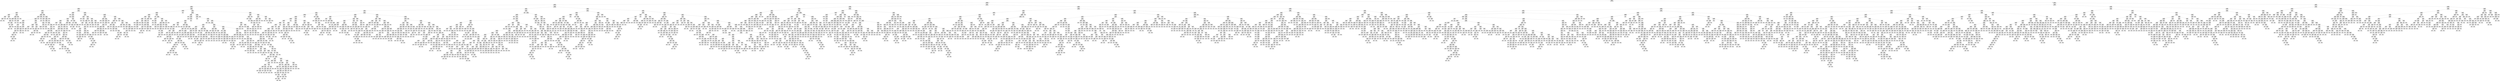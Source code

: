 digraph Tree {
node [shape=box, fontname="helvetica"] ;
edge [fontname="helvetica"] ;
0 [label="X[3] <= 3.775\ngini = 0.48\nsamples = 28618\nvalue = [17162, 11456]"] ;
1 [label="X[0] <= 0.822\ngini = 0.384\nsamples = 12415\nvalue = [3215, 9200]"] ;
0 -> 1 [labeldistance=2.5, labelangle=45, headlabel="True"] ;
2 [label="X[3] <= 1.543\ngini = 0.499\nsamples = 4540\nvalue = [2160, 2380]"] ;
1 -> 2 ;
3 [label="X[0] <= 0.351\ngini = 0.408\nsamples = 1667\nvalue = [475, 1192]"] ;
2 -> 3 ;
4 [label="X[3] <= 0.622\ngini = 0.487\nsamples = 682\nvalue = [287, 395]"] ;
3 -> 4 ;
5 [label="X[3] <= 0.13\ngini = 0.411\nsamples = 266\nvalue = [77, 189]"] ;
4 -> 5 ;
6 [label="X[0] <= 0.166\ngini = 0.25\nsamples = 82\nvalue = [12, 70]"] ;
5 -> 6 ;
7 [label="X[2] <= 9.245\ngini = 0.469\nsamples = 16\nvalue = [6, 10]"] ;
6 -> 7 ;
8 [label="X[2] <= 5.773\ngini = 0.469\nsamples = 8\nvalue = [5, 3]"] ;
7 -> 8 ;
9 [label="X[3] <= 0.004\ngini = 0.375\nsamples = 4\nvalue = [1, 3]"] ;
8 -> 9 ;
10 [label="gini = 0.0\nsamples = 1\nvalue = [1, 0]"] ;
9 -> 10 ;
11 [label="gini = 0.0\nsamples = 3\nvalue = [0, 3]"] ;
9 -> 11 ;
12 [label="gini = 0.0\nsamples = 4\nvalue = [4, 0]"] ;
8 -> 12 ;
13 [label="X[0] <= 0.156\ngini = 0.219\nsamples = 8\nvalue = [1, 7]"] ;
7 -> 13 ;
14 [label="gini = 0.0\nsamples = 7\nvalue = [0, 7]"] ;
13 -> 14 ;
15 [label="gini = 0.0\nsamples = 1\nvalue = [1, 0]"] ;
13 -> 15 ;
16 [label="X[0] <= 0.334\ngini = 0.165\nsamples = 66\nvalue = [6, 60]"] ;
6 -> 16 ;
17 [label="X[2] <= 8.529\ngini = 0.119\nsamples = 63\nvalue = [4, 59]"] ;
16 -> 17 ;
18 [label="X[2] <= 8.328\ngini = 0.211\nsamples = 25\nvalue = [3, 22]"] ;
17 -> 18 ;
19 [label="X[0] <= 0.266\ngini = 0.153\nsamples = 24\nvalue = [2, 22]"] ;
18 -> 19 ;
20 [label="gini = 0.0\nsamples = 16\nvalue = [0, 16]"] ;
19 -> 20 ;
21 [label="X[0] <= 0.268\ngini = 0.375\nsamples = 8\nvalue = [2, 6]"] ;
19 -> 21 ;
22 [label="gini = 0.0\nsamples = 1\nvalue = [1, 0]"] ;
21 -> 22 ;
23 [label="X[2] <= 5.789\ngini = 0.245\nsamples = 7\nvalue = [1, 6]"] ;
21 -> 23 ;
24 [label="X[2] <= 2.151\ngini = 0.444\nsamples = 3\nvalue = [1, 2]"] ;
23 -> 24 ;
25 [label="gini = 0.0\nsamples = 2\nvalue = [0, 2]"] ;
24 -> 25 ;
26 [label="gini = 0.0\nsamples = 1\nvalue = [1, 0]"] ;
24 -> 26 ;
27 [label="gini = 0.0\nsamples = 4\nvalue = [0, 4]"] ;
23 -> 27 ;
28 [label="gini = 0.0\nsamples = 1\nvalue = [1, 0]"] ;
18 -> 28 ;
29 [label="X[3] <= 0.079\ngini = 0.051\nsamples = 38\nvalue = [1, 37]"] ;
17 -> 29 ;
30 [label="gini = 0.0\nsamples = 30\nvalue = [0, 30]"] ;
29 -> 30 ;
31 [label="X[3] <= 0.084\ngini = 0.219\nsamples = 8\nvalue = [1, 7]"] ;
29 -> 31 ;
32 [label="gini = 0.0\nsamples = 1\nvalue = [1, 0]"] ;
31 -> 32 ;
33 [label="gini = 0.0\nsamples = 7\nvalue = [0, 7]"] ;
31 -> 33 ;
34 [label="X[0] <= 0.34\ngini = 0.444\nsamples = 3\nvalue = [2, 1]"] ;
16 -> 34 ;
35 [label="gini = 0.0\nsamples = 2\nvalue = [2, 0]"] ;
34 -> 35 ;
36 [label="gini = 0.0\nsamples = 1\nvalue = [0, 1]"] ;
34 -> 36 ;
37 [label="X[0] <= 0.256\ngini = 0.457\nsamples = 184\nvalue = [65, 119]"] ;
5 -> 37 ;
38 [label="X[3] <= 0.552\ngini = 0.493\nsamples = 111\nvalue = [49, 62]"] ;
37 -> 38 ;
39 [label="X[0] <= 0.241\ngini = 0.5\nsamples = 97\nvalue = [47, 50]"] ;
38 -> 39 ;
40 [label="X[3] <= 0.159\ngini = 0.494\nsamples = 90\nvalue = [40, 50]"] ;
39 -> 40 ;
41 [label="X[0] <= 0.135\ngini = 0.486\nsamples = 36\nvalue = [21, 15]"] ;
40 -> 41 ;
42 [label="gini = 0.0\nsamples = 3\nvalue = [0, 3]"] ;
41 -> 42 ;
43 [label="X[0] <= 0.222\ngini = 0.463\nsamples = 33\nvalue = [21, 12]"] ;
41 -> 43 ;
44 [label="X[2] <= 6.915\ngini = 0.375\nsamples = 24\nvalue = [18, 6]"] ;
43 -> 44 ;
45 [label="gini = 0.0\nsamples = 9\nvalue = [9, 0]"] ;
44 -> 45 ;
46 [label="X[2] <= 7.19\ngini = 0.48\nsamples = 15\nvalue = [9, 6]"] ;
44 -> 46 ;
47 [label="gini = 0.0\nsamples = 2\nvalue = [0, 2]"] ;
46 -> 47 ;
48 [label="X[2] <= 22.878\ngini = 0.426\nsamples = 13\nvalue = [9, 4]"] ;
46 -> 48 ;
49 [label="X[0] <= 0.206\ngini = 0.375\nsamples = 12\nvalue = [9, 3]"] ;
48 -> 49 ;
50 [label="X[0] <= 0.205\ngini = 0.444\nsamples = 9\nvalue = [6, 3]"] ;
49 -> 50 ;
51 [label="X[2] <= 12.902\ngini = 0.375\nsamples = 8\nvalue = [6, 2]"] ;
50 -> 51 ;
52 [label="gini = 0.0\nsamples = 3\nvalue = [3, 0]"] ;
51 -> 52 ;
53 [label="X[0] <= 0.192\ngini = 0.48\nsamples = 5\nvalue = [3, 2]"] ;
51 -> 53 ;
54 [label="X[2] <= 19.787\ngini = 0.444\nsamples = 3\nvalue = [1, 2]"] ;
53 -> 54 ;
55 [label="gini = 0.0\nsamples = 2\nvalue = [0, 2]"] ;
54 -> 55 ;
56 [label="gini = 0.0\nsamples = 1\nvalue = [1, 0]"] ;
54 -> 56 ;
57 [label="gini = 0.0\nsamples = 2\nvalue = [2, 0]"] ;
53 -> 57 ;
58 [label="gini = 0.0\nsamples = 1\nvalue = [0, 1]"] ;
50 -> 58 ;
59 [label="gini = 0.0\nsamples = 3\nvalue = [3, 0]"] ;
49 -> 59 ;
60 [label="gini = 0.0\nsamples = 1\nvalue = [0, 1]"] ;
48 -> 60 ;
61 [label="X[2] <= 1.681\ngini = 0.444\nsamples = 9\nvalue = [3, 6]"] ;
43 -> 61 ;
62 [label="gini = 0.0\nsamples = 1\nvalue = [1, 0]"] ;
61 -> 62 ;
63 [label="X[2] <= 21.623\ngini = 0.375\nsamples = 8\nvalue = [2, 6]"] ;
61 -> 63 ;
64 [label="X[0] <= 0.232\ngini = 0.245\nsamples = 7\nvalue = [1, 6]"] ;
63 -> 64 ;
65 [label="X[0] <= 0.228\ngini = 0.444\nsamples = 3\nvalue = [1, 2]"] ;
64 -> 65 ;
66 [label="gini = 0.0\nsamples = 2\nvalue = [0, 2]"] ;
65 -> 66 ;
67 [label="gini = 0.0\nsamples = 1\nvalue = [1, 0]"] ;
65 -> 67 ;
68 [label="gini = 0.0\nsamples = 4\nvalue = [0, 4]"] ;
64 -> 68 ;
69 [label="gini = 0.0\nsamples = 1\nvalue = [1, 0]"] ;
63 -> 69 ;
70 [label="X[0] <= 0.187\ngini = 0.456\nsamples = 54\nvalue = [19, 35]"] ;
40 -> 70 ;
71 [label="X[3] <= 0.265\ngini = 0.5\nsamples = 34\nvalue = [17, 17]"] ;
70 -> 71 ;
72 [label="X[2] <= 16.131\ngini = 0.355\nsamples = 13\nvalue = [3, 10]"] ;
71 -> 72 ;
73 [label="X[3] <= 0.171\ngini = 0.18\nsamples = 10\nvalue = [1, 9]"] ;
72 -> 73 ;
74 [label="X[0] <= 0.158\ngini = 0.5\nsamples = 2\nvalue = [1, 1]"] ;
73 -> 74 ;
75 [label="gini = 0.0\nsamples = 1\nvalue = [1, 0]"] ;
74 -> 75 ;
76 [label="gini = 0.0\nsamples = 1\nvalue = [0, 1]"] ;
74 -> 76 ;
77 [label="gini = 0.0\nsamples = 8\nvalue = [0, 8]"] ;
73 -> 77 ;
78 [label="X[2] <= 26.437\ngini = 0.444\nsamples = 3\nvalue = [2, 1]"] ;
72 -> 78 ;
79 [label="gini = 0.0\nsamples = 2\nvalue = [2, 0]"] ;
78 -> 79 ;
80 [label="gini = 0.0\nsamples = 1\nvalue = [0, 1]"] ;
78 -> 80 ;
81 [label="X[2] <= 10.358\ngini = 0.444\nsamples = 21\nvalue = [14, 7]"] ;
71 -> 81 ;
82 [label="X[2] <= 6.258\ngini = 0.497\nsamples = 13\nvalue = [7, 6]"] ;
81 -> 82 ;
83 [label="X[0] <= 0.167\ngini = 0.42\nsamples = 10\nvalue = [7, 3]"] ;
82 -> 83 ;
84 [label="X[0] <= 0.142\ngini = 0.278\nsamples = 6\nvalue = [5, 1]"] ;
83 -> 84 ;
85 [label="X[0] <= 0.134\ngini = 0.5\nsamples = 2\nvalue = [1, 1]"] ;
84 -> 85 ;
86 [label="gini = 0.0\nsamples = 1\nvalue = [1, 0]"] ;
85 -> 86 ;
87 [label="gini = 0.0\nsamples = 1\nvalue = [0, 1]"] ;
85 -> 87 ;
88 [label="gini = 0.0\nsamples = 4\nvalue = [4, 0]"] ;
84 -> 88 ;
89 [label="X[3] <= 0.371\ngini = 0.5\nsamples = 4\nvalue = [2, 2]"] ;
83 -> 89 ;
90 [label="gini = 0.0\nsamples = 2\nvalue = [0, 2]"] ;
89 -> 90 ;
91 [label="gini = 0.0\nsamples = 2\nvalue = [2, 0]"] ;
89 -> 91 ;
92 [label="gini = 0.0\nsamples = 3\nvalue = [0, 3]"] ;
82 -> 92 ;
93 [label="X[0] <= 0.181\ngini = 0.219\nsamples = 8\nvalue = [7, 1]"] ;
81 -> 93 ;
94 [label="gini = 0.0\nsamples = 7\nvalue = [7, 0]"] ;
93 -> 94 ;
95 [label="gini = 0.0\nsamples = 1\nvalue = [0, 1]"] ;
93 -> 95 ;
96 [label="X[3] <= 0.536\ngini = 0.18\nsamples = 20\nvalue = [2, 18]"] ;
70 -> 96 ;
97 [label="X[3] <= 0.421\ngini = 0.1\nsamples = 19\nvalue = [1, 18]"] ;
96 -> 97 ;
98 [label="gini = 0.0\nsamples = 16\nvalue = [0, 16]"] ;
97 -> 98 ;
99 [label="X[0] <= 0.228\ngini = 0.444\nsamples = 3\nvalue = [1, 2]"] ;
97 -> 99 ;
100 [label="gini = 0.0\nsamples = 1\nvalue = [1, 0]"] ;
99 -> 100 ;
101 [label="gini = 0.0\nsamples = 2\nvalue = [0, 2]"] ;
99 -> 101 ;
102 [label="gini = 0.0\nsamples = 1\nvalue = [1, 0]"] ;
96 -> 102 ;
103 [label="gini = 0.0\nsamples = 7\nvalue = [7, 0]"] ;
39 -> 103 ;
104 [label="X[3] <= 0.591\ngini = 0.245\nsamples = 14\nvalue = [2, 12]"] ;
38 -> 104 ;
105 [label="gini = 0.0\nsamples = 11\nvalue = [0, 11]"] ;
104 -> 105 ;
106 [label="X[3] <= 0.609\ngini = 0.444\nsamples = 3\nvalue = [2, 1]"] ;
104 -> 106 ;
107 [label="gini = 0.0\nsamples = 2\nvalue = [2, 0]"] ;
106 -> 107 ;
108 [label="gini = 0.0\nsamples = 1\nvalue = [0, 1]"] ;
106 -> 108 ;
109 [label="X[3] <= 0.134\ngini = 0.342\nsamples = 73\nvalue = [16, 57]"] ;
37 -> 109 ;
110 [label="gini = 0.0\nsamples = 1\nvalue = [1, 0]"] ;
109 -> 110 ;
111 [label="X[3] <= 0.523\ngini = 0.33\nsamples = 72\nvalue = [15, 57]"] ;
109 -> 111 ;
112 [label="X[3] <= 0.516\ngini = 0.367\nsamples = 62\nvalue = [15, 47]"] ;
111 -> 112 ;
113 [label="X[0] <= 0.268\ngini = 0.354\nsamples = 61\nvalue = [14, 47]"] ;
112 -> 113 ;
114 [label="gini = 0.0\nsamples = 7\nvalue = [0, 7]"] ;
113 -> 114 ;
115 [label="X[0] <= 0.27\ngini = 0.384\nsamples = 54\nvalue = [14, 40]"] ;
113 -> 115 ;
116 [label="gini = 0.0\nsamples = 1\nvalue = [1, 0]"] ;
115 -> 116 ;
117 [label="X[0] <= 0.338\ngini = 0.37\nsamples = 53\nvalue = [13, 40]"] ;
115 -> 117 ;
118 [label="X[0] <= 0.332\ngini = 0.4\nsamples = 47\nvalue = [13, 34]"] ;
117 -> 118 ;
119 [label="X[0] <= 0.302\ngini = 0.369\nsamples = 45\nvalue = [11, 34]"] ;
118 -> 119 ;
120 [label="X[0] <= 0.294\ngini = 0.436\nsamples = 28\nvalue = [9, 19]"] ;
119 -> 120 ;
121 [label="X[2] <= 13.892\ngini = 0.287\nsamples = 23\nvalue = [4, 19]"] ;
120 -> 121 ;
122 [label="X[2] <= 6.173\ngini = 0.18\nsamples = 20\nvalue = [2, 18]"] ;
121 -> 122 ;
123 [label="X[2] <= 5.32\ngini = 0.375\nsamples = 8\nvalue = [2, 6]"] ;
122 -> 123 ;
124 [label="X[0] <= 0.284\ngini = 0.245\nsamples = 7\nvalue = [1, 6]"] ;
123 -> 124 ;
125 [label="gini = 0.0\nsamples = 4\nvalue = [0, 4]"] ;
124 -> 125 ;
126 [label="X[0] <= 0.288\ngini = 0.444\nsamples = 3\nvalue = [1, 2]"] ;
124 -> 126 ;
127 [label="gini = 0.0\nsamples = 1\nvalue = [1, 0]"] ;
126 -> 127 ;
128 [label="gini = 0.0\nsamples = 2\nvalue = [0, 2]"] ;
126 -> 128 ;
129 [label="gini = 0.0\nsamples = 1\nvalue = [1, 0]"] ;
123 -> 129 ;
130 [label="gini = 0.0\nsamples = 12\nvalue = [0, 12]"] ;
122 -> 130 ;
131 [label="X[0] <= 0.275\ngini = 0.444\nsamples = 3\nvalue = [2, 1]"] ;
121 -> 131 ;
132 [label="gini = 0.0\nsamples = 1\nvalue = [0, 1]"] ;
131 -> 132 ;
133 [label="gini = 0.0\nsamples = 2\nvalue = [2, 0]"] ;
131 -> 133 ;
134 [label="gini = 0.0\nsamples = 5\nvalue = [5, 0]"] ;
120 -> 134 ;
135 [label="X[3] <= 0.306\ngini = 0.208\nsamples = 17\nvalue = [2, 15]"] ;
119 -> 135 ;
136 [label="gini = 0.0\nsamples = 12\nvalue = [0, 12]"] ;
135 -> 136 ;
137 [label="X[3] <= 0.4\ngini = 0.48\nsamples = 5\nvalue = [2, 3]"] ;
135 -> 137 ;
138 [label="gini = 0.0\nsamples = 2\nvalue = [2, 0]"] ;
137 -> 138 ;
139 [label="gini = 0.0\nsamples = 3\nvalue = [0, 3]"] ;
137 -> 139 ;
140 [label="gini = 0.0\nsamples = 2\nvalue = [2, 0]"] ;
118 -> 140 ;
141 [label="gini = 0.0\nsamples = 6\nvalue = [0, 6]"] ;
117 -> 141 ;
142 [label="gini = 0.0\nsamples = 1\nvalue = [1, 0]"] ;
112 -> 142 ;
143 [label="gini = 0.0\nsamples = 10\nvalue = [0, 10]"] ;
111 -> 143 ;
144 [label="X[2] <= 4.552\ngini = 0.5\nsamples = 416\nvalue = [210, 206]"] ;
4 -> 144 ;
145 [label="X[0] <= 0.133\ngini = 0.488\nsamples = 152\nvalue = [64, 88]"] ;
144 -> 145 ;
146 [label="gini = 0.0\nsamples = 4\nvalue = [0, 4]"] ;
145 -> 146 ;
147 [label="X[0] <= 0.14\ngini = 0.491\nsamples = 148\nvalue = [64, 84]"] ;
145 -> 147 ;
148 [label="gini = 0.0\nsamples = 3\nvalue = [3, 0]"] ;
147 -> 148 ;
149 [label="X[3] <= 1.461\ngini = 0.487\nsamples = 145\nvalue = [61, 84]"] ;
147 -> 149 ;
150 [label="X[3] <= 1.299\ngini = 0.478\nsamples = 129\nvalue = [51, 78]"] ;
149 -> 150 ;
151 [label="X[0] <= 0.166\ngini = 0.497\nsamples = 93\nvalue = [43, 50]"] ;
150 -> 151 ;
152 [label="X[3] <= 1.274\ngini = 0.219\nsamples = 8\nvalue = [1, 7]"] ;
151 -> 152 ;
153 [label="gini = 0.0\nsamples = 7\nvalue = [0, 7]"] ;
152 -> 153 ;
154 [label="gini = 0.0\nsamples = 1\nvalue = [1, 0]"] ;
152 -> 154 ;
155 [label="X[0] <= 0.177\ngini = 0.5\nsamples = 85\nvalue = [42, 43]"] ;
151 -> 155 ;
156 [label="gini = 0.0\nsamples = 4\nvalue = [4, 0]"] ;
155 -> 156 ;
157 [label="X[0] <= 0.349\ngini = 0.498\nsamples = 81\nvalue = [38, 43]"] ;
155 -> 157 ;
158 [label="X[0] <= 0.275\ngini = 0.496\nsamples = 79\nvalue = [36, 43]"] ;
157 -> 158 ;
159 [label="X[3] <= 1.244\ngini = 0.499\nsamples = 52\nvalue = [27, 25]"] ;
158 -> 159 ;
160 [label="X[0] <= 0.18\ngini = 0.5\nsamples = 49\nvalue = [24, 25]"] ;
159 -> 160 ;
161 [label="gini = 0.0\nsamples = 2\nvalue = [0, 2]"] ;
160 -> 161 ;
162 [label="X[3] <= 1.233\ngini = 0.5\nsamples = 47\nvalue = [24, 23]"] ;
160 -> 162 ;
163 [label="X[1] <= 0.5\ngini = 0.499\nsamples = 46\nvalue = [24, 22]"] ;
162 -> 163 ;
164 [label="X[0] <= 0.204\ngini = 0.498\nsamples = 45\nvalue = [24, 21]"] ;
163 -> 164 ;
165 [label="X[0] <= 0.193\ngini = 0.444\nsamples = 12\nvalue = [8, 4]"] ;
164 -> 165 ;
166 [label="X[3] <= 0.911\ngini = 0.5\nsamples = 8\nvalue = [4, 4]"] ;
165 -> 166 ;
167 [label="X[0] <= 0.182\ngini = 0.32\nsamples = 5\nvalue = [1, 4]"] ;
166 -> 167 ;
168 [label="gini = 0.0\nsamples = 1\nvalue = [1, 0]"] ;
167 -> 168 ;
169 [label="gini = 0.0\nsamples = 4\nvalue = [0, 4]"] ;
167 -> 169 ;
170 [label="gini = 0.0\nsamples = 3\nvalue = [3, 0]"] ;
166 -> 170 ;
171 [label="gini = 0.0\nsamples = 4\nvalue = [4, 0]"] ;
165 -> 171 ;
172 [label="X[0] <= 0.24\ngini = 0.5\nsamples = 33\nvalue = [16, 17]"] ;
164 -> 172 ;
173 [label="X[3] <= 1.102\ngini = 0.444\nsamples = 15\nvalue = [5, 10]"] ;
172 -> 173 ;
174 [label="X[3] <= 1.058\ngini = 0.496\nsamples = 11\nvalue = [5, 6]"] ;
173 -> 174 ;
175 [label="X[3] <= 0.803\ngini = 0.444\nsamples = 9\nvalue = [3, 6]"] ;
174 -> 175 ;
176 [label="gini = 0.0\nsamples = 2\nvalue = [0, 2]"] ;
175 -> 176 ;
177 [label="X[3] <= 0.906\ngini = 0.49\nsamples = 7\nvalue = [3, 4]"] ;
175 -> 177 ;
178 [label="gini = 0.0\nsamples = 2\nvalue = [2, 0]"] ;
177 -> 178 ;
179 [label="X[0] <= 0.211\ngini = 0.32\nsamples = 5\nvalue = [1, 4]"] ;
177 -> 179 ;
180 [label="gini = 0.0\nsamples = 1\nvalue = [1, 0]"] ;
179 -> 180 ;
181 [label="gini = 0.0\nsamples = 4\nvalue = [0, 4]"] ;
179 -> 181 ;
182 [label="gini = 0.0\nsamples = 2\nvalue = [2, 0]"] ;
174 -> 182 ;
183 [label="gini = 0.0\nsamples = 4\nvalue = [0, 4]"] ;
173 -> 183 ;
184 [label="X[0] <= 0.255\ngini = 0.475\nsamples = 18\nvalue = [11, 7]"] ;
172 -> 184 ;
185 [label="gini = 0.0\nsamples = 5\nvalue = [5, 0]"] ;
184 -> 185 ;
186 [label="X[0] <= 0.261\ngini = 0.497\nsamples = 13\nvalue = [6, 7]"] ;
184 -> 186 ;
187 [label="gini = 0.0\nsamples = 3\nvalue = [0, 3]"] ;
186 -> 187 ;
188 [label="X[0] <= 0.268\ngini = 0.48\nsamples = 10\nvalue = [6, 4]"] ;
186 -> 188 ;
189 [label="X[3] <= 0.727\ngini = 0.32\nsamples = 5\nvalue = [4, 1]"] ;
188 -> 189 ;
190 [label="gini = 0.0\nsamples = 1\nvalue = [0, 1]"] ;
189 -> 190 ;
191 [label="gini = 0.0\nsamples = 4\nvalue = [4, 0]"] ;
189 -> 191 ;
192 [label="X[0] <= 0.271\ngini = 0.48\nsamples = 5\nvalue = [2, 3]"] ;
188 -> 192 ;
193 [label="gini = 0.0\nsamples = 2\nvalue = [0, 2]"] ;
192 -> 193 ;
194 [label="X[3] <= 0.763\ngini = 0.444\nsamples = 3\nvalue = [2, 1]"] ;
192 -> 194 ;
195 [label="gini = 0.0\nsamples = 1\nvalue = [1, 0]"] ;
194 -> 195 ;
196 [label="X[3] <= 1.026\ngini = 0.5\nsamples = 2\nvalue = [1, 1]"] ;
194 -> 196 ;
197 [label="gini = 0.0\nsamples = 1\nvalue = [0, 1]"] ;
196 -> 197 ;
198 [label="gini = 0.0\nsamples = 1\nvalue = [1, 0]"] ;
196 -> 198 ;
199 [label="gini = 0.0\nsamples = 1\nvalue = [0, 1]"] ;
163 -> 199 ;
200 [label="gini = 0.0\nsamples = 1\nvalue = [0, 1]"] ;
162 -> 200 ;
201 [label="gini = 0.0\nsamples = 3\nvalue = [3, 0]"] ;
159 -> 201 ;
202 [label="X[0] <= 0.301\ngini = 0.444\nsamples = 27\nvalue = [9, 18]"] ;
158 -> 202 ;
203 [label="gini = 0.0\nsamples = 7\nvalue = [0, 7]"] ;
202 -> 203 ;
204 [label="X[0] <= 0.343\ngini = 0.495\nsamples = 20\nvalue = [9, 11]"] ;
202 -> 204 ;
205 [label="X[0] <= 0.341\ngini = 0.5\nsamples = 18\nvalue = [9, 9]"] ;
204 -> 205 ;
206 [label="X[3] <= 0.975\ngini = 0.48\nsamples = 15\nvalue = [6, 9]"] ;
205 -> 206 ;
207 [label="X[3] <= 0.832\ngini = 0.278\nsamples = 6\nvalue = [1, 5]"] ;
206 -> 207 ;
208 [label="X[3] <= 0.733\ngini = 0.444\nsamples = 3\nvalue = [1, 2]"] ;
207 -> 208 ;
209 [label="gini = 0.0\nsamples = 2\nvalue = [0, 2]"] ;
208 -> 209 ;
210 [label="gini = 0.0\nsamples = 1\nvalue = [1, 0]"] ;
208 -> 210 ;
211 [label="gini = 0.0\nsamples = 3\nvalue = [0, 3]"] ;
207 -> 211 ;
212 [label="X[0] <= 0.32\ngini = 0.494\nsamples = 9\nvalue = [5, 4]"] ;
206 -> 212 ;
213 [label="gini = 0.0\nsamples = 3\nvalue = [3, 0]"] ;
212 -> 213 ;
214 [label="X[3] <= 1.138\ngini = 0.444\nsamples = 6\nvalue = [2, 4]"] ;
212 -> 214 ;
215 [label="gini = 0.0\nsamples = 2\nvalue = [0, 2]"] ;
214 -> 215 ;
216 [label="X[0] <= 0.323\ngini = 0.5\nsamples = 4\nvalue = [2, 2]"] ;
214 -> 216 ;
217 [label="gini = 0.0\nsamples = 1\nvalue = [0, 1]"] ;
216 -> 217 ;
218 [label="X[3] <= 1.26\ngini = 0.444\nsamples = 3\nvalue = [2, 1]"] ;
216 -> 218 ;
219 [label="gini = 0.0\nsamples = 2\nvalue = [2, 0]"] ;
218 -> 219 ;
220 [label="gini = 0.0\nsamples = 1\nvalue = [0, 1]"] ;
218 -> 220 ;
221 [label="gini = 0.0\nsamples = 3\nvalue = [3, 0]"] ;
205 -> 221 ;
222 [label="gini = 0.0\nsamples = 2\nvalue = [0, 2]"] ;
204 -> 222 ;
223 [label="gini = 0.0\nsamples = 2\nvalue = [2, 0]"] ;
157 -> 223 ;
224 [label="X[0] <= 0.315\ngini = 0.346\nsamples = 36\nvalue = [8, 28]"] ;
150 -> 224 ;
225 [label="X[0] <= 0.237\ngini = 0.185\nsamples = 29\nvalue = [3, 26]"] ;
224 -> 225 ;
226 [label="X[0] <= 0.223\ngini = 0.375\nsamples = 12\nvalue = [3, 9]"] ;
225 -> 226 ;
227 [label="X[3] <= 1.448\ngini = 0.18\nsamples = 10\nvalue = [1, 9]"] ;
226 -> 227 ;
228 [label="gini = 0.0\nsamples = 8\nvalue = [0, 8]"] ;
227 -> 228 ;
229 [label="X[3] <= 1.452\ngini = 0.5\nsamples = 2\nvalue = [1, 1]"] ;
227 -> 229 ;
230 [label="gini = 0.0\nsamples = 1\nvalue = [1, 0]"] ;
229 -> 230 ;
231 [label="gini = 0.0\nsamples = 1\nvalue = [0, 1]"] ;
229 -> 231 ;
232 [label="gini = 0.0\nsamples = 2\nvalue = [2, 0]"] ;
226 -> 232 ;
233 [label="gini = 0.0\nsamples = 17\nvalue = [0, 17]"] ;
225 -> 233 ;
234 [label="X[3] <= 1.34\ngini = 0.408\nsamples = 7\nvalue = [5, 2]"] ;
224 -> 234 ;
235 [label="gini = 0.0\nsamples = 1\nvalue = [0, 1]"] ;
234 -> 235 ;
236 [label="X[0] <= 0.322\ngini = 0.278\nsamples = 6\nvalue = [5, 1]"] ;
234 -> 236 ;
237 [label="gini = 0.0\nsamples = 4\nvalue = [4, 0]"] ;
236 -> 237 ;
238 [label="X[0] <= 0.329\ngini = 0.5\nsamples = 2\nvalue = [1, 1]"] ;
236 -> 238 ;
239 [label="gini = 0.0\nsamples = 1\nvalue = [0, 1]"] ;
238 -> 239 ;
240 [label="gini = 0.0\nsamples = 1\nvalue = [1, 0]"] ;
238 -> 240 ;
241 [label="X[3] <= 1.511\ngini = 0.469\nsamples = 16\nvalue = [10, 6]"] ;
149 -> 241 ;
242 [label="gini = 0.0\nsamples = 6\nvalue = [6, 0]"] ;
241 -> 242 ;
243 [label="X[0] <= 0.182\ngini = 0.48\nsamples = 10\nvalue = [4, 6]"] ;
241 -> 243 ;
244 [label="gini = 0.0\nsamples = 2\nvalue = [2, 0]"] ;
243 -> 244 ;
245 [label="X[3] <= 1.525\ngini = 0.375\nsamples = 8\nvalue = [2, 6]"] ;
243 -> 245 ;
246 [label="gini = 0.0\nsamples = 3\nvalue = [0, 3]"] ;
245 -> 246 ;
247 [label="X[3] <= 1.534\ngini = 0.48\nsamples = 5\nvalue = [2, 3]"] ;
245 -> 247 ;
248 [label="gini = 0.0\nsamples = 2\nvalue = [2, 0]"] ;
247 -> 248 ;
249 [label="gini = 0.0\nsamples = 3\nvalue = [0, 3]"] ;
247 -> 249 ;
250 [label="X[3] <= 0.929\ngini = 0.494\nsamples = 264\nvalue = [146, 118]"] ;
144 -> 250 ;
251 [label="X[3] <= 0.659\ngini = 0.493\nsamples = 104\nvalue = [46, 58]"] ;
250 -> 251 ;
252 [label="X[2] <= 22.377\ngini = 0.198\nsamples = 9\nvalue = [8, 1]"] ;
251 -> 252 ;
253 [label="gini = 0.0\nsamples = 7\nvalue = [7, 0]"] ;
252 -> 253 ;
254 [label="X[2] <= 25.51\ngini = 0.5\nsamples = 2\nvalue = [1, 1]"] ;
252 -> 254 ;
255 [label="gini = 0.0\nsamples = 1\nvalue = [0, 1]"] ;
254 -> 255 ;
256 [label="gini = 0.0\nsamples = 1\nvalue = [1, 0]"] ;
254 -> 256 ;
257 [label="X[0] <= 0.271\ngini = 0.48\nsamples = 95\nvalue = [38, 57]"] ;
251 -> 257 ;
258 [label="X[0] <= 0.251\ngini = 0.498\nsamples = 66\nvalue = [31, 35]"] ;
257 -> 258 ;
259 [label="X[0] <= 0.137\ngini = 0.486\nsamples = 60\nvalue = [25, 35]"] ;
258 -> 259 ;
260 [label="X[0] <= 0.124\ngini = 0.32\nsamples = 5\nvalue = [4, 1]"] ;
259 -> 260 ;
261 [label="gini = 0.0\nsamples = 1\nvalue = [0, 1]"] ;
260 -> 261 ;
262 [label="gini = 0.0\nsamples = 4\nvalue = [4, 0]"] ;
260 -> 262 ;
263 [label="X[2] <= 4.83\ngini = 0.472\nsamples = 55\nvalue = [21, 34]"] ;
259 -> 263 ;
264 [label="gini = 0.0\nsamples = 2\nvalue = [2, 0]"] ;
263 -> 264 ;
265 [label="X[3] <= 0.911\ngini = 0.46\nsamples = 53\nvalue = [19, 34]"] ;
263 -> 265 ;
266 [label="X[0] <= 0.187\ngini = 0.471\nsamples = 50\nvalue = [19, 31]"] ;
265 -> 266 ;
267 [label="X[0] <= 0.159\ngini = 0.497\nsamples = 13\nvalue = [7, 6]"] ;
266 -> 267 ;
268 [label="gini = 0.0\nsamples = 2\nvalue = [0, 2]"] ;
267 -> 268 ;
269 [label="X[3] <= 0.708\ngini = 0.463\nsamples = 11\nvalue = [7, 4]"] ;
267 -> 269 ;
270 [label="gini = 0.0\nsamples = 1\nvalue = [0, 1]"] ;
269 -> 270 ;
271 [label="X[3] <= 0.809\ngini = 0.42\nsamples = 10\nvalue = [7, 3]"] ;
269 -> 271 ;
272 [label="gini = 0.0\nsamples = 4\nvalue = [4, 0]"] ;
271 -> 272 ;
273 [label="X[2] <= 8.111\ngini = 0.5\nsamples = 6\nvalue = [3, 3]"] ;
271 -> 273 ;
274 [label="gini = 0.0\nsamples = 1\nvalue = [0, 1]"] ;
273 -> 274 ;
275 [label="X[0] <= 0.176\ngini = 0.48\nsamples = 5\nvalue = [3, 2]"] ;
273 -> 275 ;
276 [label="X[2] <= 19.262\ngini = 0.444\nsamples = 3\nvalue = [1, 2]"] ;
275 -> 276 ;
277 [label="gini = 0.0\nsamples = 1\nvalue = [1, 0]"] ;
276 -> 277 ;
278 [label="gini = 0.0\nsamples = 2\nvalue = [0, 2]"] ;
276 -> 278 ;
279 [label="gini = 0.0\nsamples = 2\nvalue = [2, 0]"] ;
275 -> 279 ;
280 [label="X[3] <= 0.895\ngini = 0.438\nsamples = 37\nvalue = [12, 25]"] ;
266 -> 280 ;
281 [label="X[0] <= 0.207\ngini = 0.408\nsamples = 35\nvalue = [10, 25]"] ;
280 -> 281 ;
282 [label="X[3] <= 0.819\ngini = 0.245\nsamples = 14\nvalue = [2, 12]"] ;
281 -> 282 ;
283 [label="X[3] <= 0.768\ngini = 0.48\nsamples = 5\nvalue = [2, 3]"] ;
282 -> 283 ;
284 [label="gini = 0.0\nsamples = 3\nvalue = [0, 3]"] ;
283 -> 284 ;
285 [label="gini = 0.0\nsamples = 2\nvalue = [2, 0]"] ;
283 -> 285 ;
286 [label="gini = 0.0\nsamples = 9\nvalue = [0, 9]"] ;
282 -> 286 ;
287 [label="X[0] <= 0.212\ngini = 0.472\nsamples = 21\nvalue = [8, 13]"] ;
281 -> 287 ;
288 [label="gini = 0.0\nsamples = 3\nvalue = [3, 0]"] ;
287 -> 288 ;
289 [label="X[0] <= 0.229\ngini = 0.401\nsamples = 18\nvalue = [5, 13]"] ;
287 -> 289 ;
290 [label="gini = 0.0\nsamples = 6\nvalue = [0, 6]"] ;
289 -> 290 ;
291 [label="X[0] <= 0.235\ngini = 0.486\nsamples = 12\nvalue = [5, 7]"] ;
289 -> 291 ;
292 [label="gini = 0.0\nsamples = 2\nvalue = [2, 0]"] ;
291 -> 292 ;
293 [label="X[2] <= 9.75\ngini = 0.42\nsamples = 10\nvalue = [3, 7]"] ;
291 -> 293 ;
294 [label="gini = 0.0\nsamples = 3\nvalue = [0, 3]"] ;
293 -> 294 ;
295 [label="X[2] <= 15.631\ngini = 0.49\nsamples = 7\nvalue = [3, 4]"] ;
293 -> 295 ;
296 [label="X[2] <= 14.278\ngini = 0.48\nsamples = 5\nvalue = [3, 2]"] ;
295 -> 296 ;
297 [label="X[2] <= 10.626\ngini = 0.444\nsamples = 3\nvalue = [1, 2]"] ;
296 -> 297 ;
298 [label="gini = 0.0\nsamples = 1\nvalue = [1, 0]"] ;
297 -> 298 ;
299 [label="gini = 0.0\nsamples = 2\nvalue = [0, 2]"] ;
297 -> 299 ;
300 [label="gini = 0.0\nsamples = 2\nvalue = [2, 0]"] ;
296 -> 300 ;
301 [label="gini = 0.0\nsamples = 2\nvalue = [0, 2]"] ;
295 -> 301 ;
302 [label="gini = 0.0\nsamples = 2\nvalue = [2, 0]"] ;
280 -> 302 ;
303 [label="gini = 0.0\nsamples = 3\nvalue = [0, 3]"] ;
265 -> 303 ;
304 [label="gini = 0.0\nsamples = 6\nvalue = [6, 0]"] ;
258 -> 304 ;
305 [label="X[2] <= 11.4\ngini = 0.366\nsamples = 29\nvalue = [7, 22]"] ;
257 -> 305 ;
306 [label="X[3] <= 0.89\ngini = 0.117\nsamples = 16\nvalue = [1, 15]"] ;
305 -> 306 ;
307 [label="gini = 0.0\nsamples = 11\nvalue = [0, 11]"] ;
306 -> 307 ;
308 [label="X[2] <= 8.355\ngini = 0.32\nsamples = 5\nvalue = [1, 4]"] ;
306 -> 308 ;
309 [label="gini = 0.0\nsamples = 3\nvalue = [0, 3]"] ;
308 -> 309 ;
310 [label="X[2] <= 9.761\ngini = 0.5\nsamples = 2\nvalue = [1, 1]"] ;
308 -> 310 ;
311 [label="gini = 0.0\nsamples = 1\nvalue = [1, 0]"] ;
310 -> 311 ;
312 [label="gini = 0.0\nsamples = 1\nvalue = [0, 1]"] ;
310 -> 312 ;
313 [label="X[3] <= 0.881\ngini = 0.497\nsamples = 13\nvalue = [6, 7]"] ;
305 -> 313 ;
314 [label="X[2] <= 12.272\ngini = 0.346\nsamples = 9\nvalue = [2, 7]"] ;
313 -> 314 ;
315 [label="gini = 0.0\nsamples = 1\nvalue = [1, 0]"] ;
314 -> 315 ;
316 [label="X[3] <= 0.682\ngini = 0.219\nsamples = 8\nvalue = [1, 7]"] ;
314 -> 316 ;
317 [label="gini = 0.0\nsamples = 1\nvalue = [1, 0]"] ;
316 -> 317 ;
318 [label="gini = 0.0\nsamples = 7\nvalue = [0, 7]"] ;
316 -> 318 ;
319 [label="gini = 0.0\nsamples = 4\nvalue = [4, 0]"] ;
313 -> 319 ;
320 [label="X[2] <= 10.253\ngini = 0.469\nsamples = 160\nvalue = [100, 60]"] ;
250 -> 320 ;
321 [label="X[3] <= 0.983\ngini = 0.371\nsamples = 69\nvalue = [52, 17]"] ;
320 -> 321 ;
322 [label="X[0] <= 0.29\ngini = 0.124\nsamples = 15\nvalue = [14, 1]"] ;
321 -> 322 ;
323 [label="gini = 0.0\nsamples = 12\nvalue = [12, 0]"] ;
322 -> 323 ;
324 [label="X[3] <= 0.94\ngini = 0.444\nsamples = 3\nvalue = [2, 1]"] ;
322 -> 324 ;
325 [label="gini = 0.0\nsamples = 1\nvalue = [0, 1]"] ;
324 -> 325 ;
326 [label="gini = 0.0\nsamples = 2\nvalue = [2, 0]"] ;
324 -> 326 ;
327 [label="X[3] <= 1.472\ngini = 0.417\nsamples = 54\nvalue = [38, 16]"] ;
321 -> 327 ;
328 [label="X[3] <= 1.438\ngini = 0.449\nsamples = 47\nvalue = [31, 16]"] ;
327 -> 328 ;
329 [label="X[0] <= 0.307\ngini = 0.429\nsamples = 45\nvalue = [31, 14]"] ;
328 -> 329 ;
330 [label="X[3] <= 1.377\ngini = 0.465\nsamples = 38\nvalue = [24, 14]"] ;
329 -> 330 ;
331 [label="X[3] <= 1.128\ngini = 0.487\nsamples = 31\nvalue = [18, 13]"] ;
330 -> 331 ;
332 [label="X[3] <= 1.05\ngini = 0.355\nsamples = 13\nvalue = [10, 3]"] ;
331 -> 332 ;
333 [label="X[2] <= 7.492\ngini = 0.48\nsamples = 5\nvalue = [2, 3]"] ;
332 -> 333 ;
334 [label="X[3] <= 1.031\ngini = 0.444\nsamples = 3\nvalue = [2, 1]"] ;
333 -> 334 ;
335 [label="gini = 0.0\nsamples = 2\nvalue = [2, 0]"] ;
334 -> 335 ;
336 [label="gini = 0.0\nsamples = 1\nvalue = [0, 1]"] ;
334 -> 336 ;
337 [label="gini = 0.0\nsamples = 2\nvalue = [0, 2]"] ;
333 -> 337 ;
338 [label="gini = 0.0\nsamples = 8\nvalue = [8, 0]"] ;
332 -> 338 ;
339 [label="X[0] <= 0.213\ngini = 0.494\nsamples = 18\nvalue = [8, 10]"] ;
331 -> 339 ;
340 [label="X[3] <= 1.346\ngini = 0.32\nsamples = 10\nvalue = [2, 8]"] ;
339 -> 340 ;
341 [label="gini = 0.0\nsamples = 7\nvalue = [0, 7]"] ;
340 -> 341 ;
342 [label="X[3] <= 1.364\ngini = 0.444\nsamples = 3\nvalue = [2, 1]"] ;
340 -> 342 ;
343 [label="gini = 0.0\nsamples = 2\nvalue = [2, 0]"] ;
342 -> 343 ;
344 [label="gini = 0.0\nsamples = 1\nvalue = [0, 1]"] ;
342 -> 344 ;
345 [label="X[2] <= 6.813\ngini = 0.375\nsamples = 8\nvalue = [6, 2]"] ;
339 -> 345 ;
346 [label="gini = 0.0\nsamples = 5\nvalue = [5, 0]"] ;
345 -> 346 ;
347 [label="X[0] <= 0.292\ngini = 0.444\nsamples = 3\nvalue = [1, 2]"] ;
345 -> 347 ;
348 [label="gini = 0.0\nsamples = 2\nvalue = [0, 2]"] ;
347 -> 348 ;
349 [label="gini = 0.0\nsamples = 1\nvalue = [1, 0]"] ;
347 -> 349 ;
350 [label="X[0] <= 0.26\ngini = 0.245\nsamples = 7\nvalue = [6, 1]"] ;
330 -> 350 ;
351 [label="gini = 0.0\nsamples = 6\nvalue = [6, 0]"] ;
350 -> 351 ;
352 [label="gini = 0.0\nsamples = 1\nvalue = [0, 1]"] ;
350 -> 352 ;
353 [label="gini = 0.0\nsamples = 7\nvalue = [7, 0]"] ;
329 -> 353 ;
354 [label="gini = 0.0\nsamples = 2\nvalue = [0, 2]"] ;
328 -> 354 ;
355 [label="gini = 0.0\nsamples = 7\nvalue = [7, 0]"] ;
327 -> 355 ;
356 [label="X[2] <= 15.074\ngini = 0.498\nsamples = 91\nvalue = [48, 43]"] ;
320 -> 356 ;
357 [label="X[0] <= 0.272\ngini = 0.444\nsamples = 42\nvalue = [14, 28]"] ;
356 -> 357 ;
358 [label="X[2] <= 13.855\ngini = 0.489\nsamples = 33\nvalue = [14, 19]"] ;
357 -> 358 ;
359 [label="X[0] <= 0.166\ngini = 0.5\nsamples = 28\nvalue = [14, 14]"] ;
358 -> 359 ;
360 [label="X[3] <= 1.037\ngini = 0.32\nsamples = 5\nvalue = [1, 4]"] ;
359 -> 360 ;
361 [label="X[0] <= 0.154\ngini = 0.5\nsamples = 2\nvalue = [1, 1]"] ;
360 -> 361 ;
362 [label="gini = 0.0\nsamples = 1\nvalue = [1, 0]"] ;
361 -> 362 ;
363 [label="gini = 0.0\nsamples = 1\nvalue = [0, 1]"] ;
361 -> 363 ;
364 [label="gini = 0.0\nsamples = 3\nvalue = [0, 3]"] ;
360 -> 364 ;
365 [label="X[2] <= 13.33\ngini = 0.491\nsamples = 23\nvalue = [13, 10]"] ;
359 -> 365 ;
366 [label="X[0] <= 0.196\ngini = 0.5\nsamples = 20\nvalue = [10, 10]"] ;
365 -> 366 ;
367 [label="X[3] <= 1.175\ngini = 0.278\nsamples = 6\nvalue = [5, 1]"] ;
366 -> 367 ;
368 [label="gini = 0.0\nsamples = 1\nvalue = [0, 1]"] ;
367 -> 368 ;
369 [label="gini = 0.0\nsamples = 5\nvalue = [5, 0]"] ;
367 -> 369 ;
370 [label="X[0] <= 0.218\ngini = 0.459\nsamples = 14\nvalue = [5, 9]"] ;
366 -> 370 ;
371 [label="gini = 0.0\nsamples = 4\nvalue = [0, 4]"] ;
370 -> 371 ;
372 [label="X[3] <= 1.002\ngini = 0.5\nsamples = 10\nvalue = [5, 5]"] ;
370 -> 372 ;
373 [label="gini = 0.0\nsamples = 3\nvalue = [3, 0]"] ;
372 -> 373 ;
374 [label="X[0] <= 0.265\ngini = 0.408\nsamples = 7\nvalue = [2, 5]"] ;
372 -> 374 ;
375 [label="X[3] <= 1.125\ngini = 0.278\nsamples = 6\nvalue = [1, 5]"] ;
374 -> 375 ;
376 [label="X[2] <= 13.037\ngini = 0.5\nsamples = 2\nvalue = [1, 1]"] ;
375 -> 376 ;
377 [label="gini = 0.0\nsamples = 1\nvalue = [1, 0]"] ;
376 -> 377 ;
378 [label="gini = 0.0\nsamples = 1\nvalue = [0, 1]"] ;
376 -> 378 ;
379 [label="gini = 0.0\nsamples = 4\nvalue = [0, 4]"] ;
375 -> 379 ;
380 [label="gini = 0.0\nsamples = 1\nvalue = [1, 0]"] ;
374 -> 380 ;
381 [label="gini = 0.0\nsamples = 3\nvalue = [3, 0]"] ;
365 -> 381 ;
382 [label="gini = 0.0\nsamples = 5\nvalue = [0, 5]"] ;
358 -> 382 ;
383 [label="gini = 0.0\nsamples = 9\nvalue = [0, 9]"] ;
357 -> 383 ;
384 [label="X[0] <= 0.146\ngini = 0.425\nsamples = 49\nvalue = [34, 15]"] ;
356 -> 384 ;
385 [label="gini = 0.0\nsamples = 5\nvalue = [0, 5]"] ;
384 -> 385 ;
386 [label="X[3] <= 1.173\ngini = 0.351\nsamples = 44\nvalue = [34, 10]"] ;
384 -> 386 ;
387 [label="X[3] <= 0.945\ngini = 0.172\nsamples = 21\nvalue = [19, 2]"] ;
386 -> 387 ;
388 [label="X[0] <= 0.237\ngini = 0.5\nsamples = 2\nvalue = [1, 1]"] ;
387 -> 388 ;
389 [label="gini = 0.0\nsamples = 1\nvalue = [0, 1]"] ;
388 -> 389 ;
390 [label="gini = 0.0\nsamples = 1\nvalue = [1, 0]"] ;
388 -> 390 ;
391 [label="X[2] <= 22.079\ngini = 0.1\nsamples = 19\nvalue = [18, 1]"] ;
387 -> 391 ;
392 [label="gini = 0.0\nsamples = 14\nvalue = [14, 0]"] ;
391 -> 392 ;
393 [label="X[2] <= 22.233\ngini = 0.32\nsamples = 5\nvalue = [4, 1]"] ;
391 -> 393 ;
394 [label="gini = 0.0\nsamples = 1\nvalue = [0, 1]"] ;
393 -> 394 ;
395 [label="gini = 0.0\nsamples = 4\nvalue = [4, 0]"] ;
393 -> 395 ;
396 [label="X[3] <= 1.192\ngini = 0.454\nsamples = 23\nvalue = [15, 8]"] ;
386 -> 396 ;
397 [label="gini = 0.0\nsamples = 2\nvalue = [0, 2]"] ;
396 -> 397 ;
398 [label="X[3] <= 1.511\ngini = 0.408\nsamples = 21\nvalue = [15, 6]"] ;
396 -> 398 ;
399 [label="X[0] <= 0.263\ngini = 0.375\nsamples = 20\nvalue = [15, 5]"] ;
398 -> 399 ;
400 [label="X[3] <= 1.368\ngini = 0.494\nsamples = 9\nvalue = [5, 4]"] ;
399 -> 400 ;
401 [label="X[2] <= 19.774\ngini = 0.444\nsamples = 6\nvalue = [2, 4]"] ;
400 -> 401 ;
402 [label="X[2] <= 15.667\ngini = 0.5\nsamples = 4\nvalue = [2, 2]"] ;
401 -> 402 ;
403 [label="gini = 0.0\nsamples = 1\nvalue = [0, 1]"] ;
402 -> 403 ;
404 [label="X[3] <= 1.262\ngini = 0.444\nsamples = 3\nvalue = [2, 1]"] ;
402 -> 404 ;
405 [label="gini = 0.0\nsamples = 1\nvalue = [0, 1]"] ;
404 -> 405 ;
406 [label="gini = 0.0\nsamples = 2\nvalue = [2, 0]"] ;
404 -> 406 ;
407 [label="gini = 0.0\nsamples = 2\nvalue = [0, 2]"] ;
401 -> 407 ;
408 [label="gini = 0.0\nsamples = 3\nvalue = [3, 0]"] ;
400 -> 408 ;
409 [label="X[2] <= 15.531\ngini = 0.165\nsamples = 11\nvalue = [10, 1]"] ;
399 -> 409 ;
410 [label="gini = 0.0\nsamples = 1\nvalue = [0, 1]"] ;
409 -> 410 ;
411 [label="gini = 0.0\nsamples = 10\nvalue = [10, 0]"] ;
409 -> 411 ;
412 [label="gini = 0.0\nsamples = 1\nvalue = [0, 1]"] ;
398 -> 412 ;
413 [label="X[3] <= 0.609\ngini = 0.309\nsamples = 985\nvalue = [188, 797]"] ;
3 -> 413 ;
414 [label="X[2] <= 30.278\ngini = 0.132\nsamples = 380\nvalue = [27, 353]"] ;
413 -> 414 ;
415 [label="X[2] <= 13.874\ngini = 0.124\nsamples = 378\nvalue = [25, 353]"] ;
414 -> 415 ;
416 [label="X[0] <= 0.451\ngini = 0.083\nsamples = 277\nvalue = [12, 265]"] ;
415 -> 416 ;
417 [label="X[0] <= 0.45\ngini = 0.18\nsamples = 60\nvalue = [6, 54]"] ;
416 -> 417 ;
418 [label="X[0] <= 0.433\ngini = 0.155\nsamples = 59\nvalue = [5, 54]"] ;
417 -> 418 ;
419 [label="X[0] <= 0.397\ngini = 0.081\nsamples = 47\nvalue = [2, 45]"] ;
418 -> 419 ;
420 [label="gini = 0.0\nsamples = 23\nvalue = [0, 23]"] ;
419 -> 420 ;
421 [label="X[0] <= 0.398\ngini = 0.153\nsamples = 24\nvalue = [2, 22]"] ;
419 -> 421 ;
422 [label="gini = 0.0\nsamples = 1\nvalue = [1, 0]"] ;
421 -> 422 ;
423 [label="X[3] <= 0.468\ngini = 0.083\nsamples = 23\nvalue = [1, 22]"] ;
421 -> 423 ;
424 [label="gini = 0.0\nsamples = 18\nvalue = [0, 18]"] ;
423 -> 424 ;
425 [label="X[0] <= 0.413\ngini = 0.32\nsamples = 5\nvalue = [1, 4]"] ;
423 -> 425 ;
426 [label="gini = 0.0\nsamples = 1\nvalue = [1, 0]"] ;
425 -> 426 ;
427 [label="gini = 0.0\nsamples = 4\nvalue = [0, 4]"] ;
425 -> 427 ;
428 [label="X[3] <= 0.146\ngini = 0.375\nsamples = 12\nvalue = [3, 9]"] ;
418 -> 428 ;
429 [label="gini = 0.0\nsamples = 6\nvalue = [0, 6]"] ;
428 -> 429 ;
430 [label="X[3] <= 0.194\ngini = 0.5\nsamples = 6\nvalue = [3, 3]"] ;
428 -> 430 ;
431 [label="gini = 0.0\nsamples = 3\nvalue = [3, 0]"] ;
430 -> 431 ;
432 [label="gini = 0.0\nsamples = 3\nvalue = [0, 3]"] ;
430 -> 432 ;
433 [label="gini = 0.0\nsamples = 1\nvalue = [1, 0]"] ;
417 -> 433 ;
434 [label="X[0] <= 0.677\ngini = 0.054\nsamples = 217\nvalue = [6, 211]"] ;
416 -> 434 ;
435 [label="X[0] <= 0.676\ngini = 0.084\nsamples = 137\nvalue = [6, 131]"] ;
434 -> 435 ;
436 [label="X[3] <= 0.069\ngini = 0.071\nsamples = 136\nvalue = [5, 131]"] ;
435 -> 436 ;
437 [label="gini = 0.0\nsamples = 34\nvalue = [0, 34]"] ;
436 -> 437 ;
438 [label="X[3] <= 0.099\ngini = 0.093\nsamples = 102\nvalue = [5, 97]"] ;
436 -> 438 ;
439 [label="X[3] <= 0.098\ngini = 0.337\nsamples = 14\nvalue = [3, 11]"] ;
438 -> 439 ;
440 [label="X[0] <= 0.565\ngini = 0.26\nsamples = 13\nvalue = [2, 11]"] ;
439 -> 440 ;
441 [label="gini = 0.0\nsamples = 6\nvalue = [0, 6]"] ;
440 -> 441 ;
442 [label="X[3] <= 0.078\ngini = 0.408\nsamples = 7\nvalue = [2, 5]"] ;
440 -> 442 ;
443 [label="X[1] <= 0.5\ngini = 0.278\nsamples = 6\nvalue = [1, 5]"] ;
442 -> 443 ;
444 [label="gini = 0.0\nsamples = 5\nvalue = [0, 5]"] ;
443 -> 444 ;
445 [label="gini = 0.0\nsamples = 1\nvalue = [1, 0]"] ;
443 -> 445 ;
446 [label="gini = 0.0\nsamples = 1\nvalue = [1, 0]"] ;
442 -> 446 ;
447 [label="gini = 0.0\nsamples = 1\nvalue = [1, 0]"] ;
439 -> 447 ;
448 [label="X[0] <= 0.658\ngini = 0.044\nsamples = 88\nvalue = [2, 86]"] ;
438 -> 448 ;
449 [label="X[2] <= 11.572\ngini = 0.025\nsamples = 78\nvalue = [1, 77]"] ;
448 -> 449 ;
450 [label="gini = 0.0\nsamples = 67\nvalue = [0, 67]"] ;
449 -> 450 ;
451 [label="X[2] <= 11.699\ngini = 0.165\nsamples = 11\nvalue = [1, 10]"] ;
449 -> 451 ;
452 [label="gini = 0.0\nsamples = 1\nvalue = [1, 0]"] ;
451 -> 452 ;
453 [label="gini = 0.0\nsamples = 10\nvalue = [0, 10]"] ;
451 -> 453 ;
454 [label="X[0] <= 0.66\ngini = 0.18\nsamples = 10\nvalue = [1, 9]"] ;
448 -> 454 ;
455 [label="gini = 0.0\nsamples = 1\nvalue = [1, 0]"] ;
454 -> 455 ;
456 [label="gini = 0.0\nsamples = 9\nvalue = [0, 9]"] ;
454 -> 456 ;
457 [label="gini = 0.0\nsamples = 1\nvalue = [1, 0]"] ;
435 -> 457 ;
458 [label="gini = 0.0\nsamples = 80\nvalue = [0, 80]"] ;
434 -> 458 ;
459 [label="X[2] <= 13.967\ngini = 0.224\nsamples = 101\nvalue = [13, 88]"] ;
415 -> 459 ;
460 [label="gini = 0.0\nsamples = 1\nvalue = [1, 0]"] ;
459 -> 460 ;
461 [label="X[0] <= 0.38\ngini = 0.211\nsamples = 100\nvalue = [12, 88]"] ;
459 -> 461 ;
462 [label="X[2] <= 15.68\ngini = 0.463\nsamples = 11\nvalue = [4, 7]"] ;
461 -> 462 ;
463 [label="gini = 0.0\nsamples = 2\nvalue = [2, 0]"] ;
462 -> 463 ;
464 [label="X[0] <= 0.371\ngini = 0.346\nsamples = 9\nvalue = [2, 7]"] ;
462 -> 464 ;
465 [label="gini = 0.0\nsamples = 5\nvalue = [0, 5]"] ;
464 -> 465 ;
466 [label="X[3] <= 0.248\ngini = 0.5\nsamples = 4\nvalue = [2, 2]"] ;
464 -> 466 ;
467 [label="gini = 0.0\nsamples = 2\nvalue = [0, 2]"] ;
466 -> 467 ;
468 [label="gini = 0.0\nsamples = 2\nvalue = [2, 0]"] ;
466 -> 468 ;
469 [label="X[2] <= 29.031\ngini = 0.164\nsamples = 89\nvalue = [8, 81]"] ;
461 -> 469 ;
470 [label="X[3] <= 0.158\ngini = 0.148\nsamples = 87\nvalue = [7, 80]"] ;
469 -> 470 ;
471 [label="X[0] <= 0.461\ngini = 0.219\nsamples = 40\nvalue = [5, 35]"] ;
470 -> 471 ;
472 [label="X[0] <= 0.455\ngini = 0.444\nsamples = 6\nvalue = [2, 4]"] ;
471 -> 472 ;
473 [label="X[3] <= 0.056\ngini = 0.32\nsamples = 5\nvalue = [1, 4]"] ;
472 -> 473 ;
474 [label="gini = 0.0\nsamples = 1\nvalue = [1, 0]"] ;
473 -> 474 ;
475 [label="gini = 0.0\nsamples = 4\nvalue = [0, 4]"] ;
473 -> 475 ;
476 [label="gini = 0.0\nsamples = 1\nvalue = [1, 0]"] ;
472 -> 476 ;
477 [label="X[2] <= 19.278\ngini = 0.161\nsamples = 34\nvalue = [3, 31]"] ;
471 -> 477 ;
478 [label="X[2] <= 19.246\ngini = 0.255\nsamples = 20\nvalue = [3, 17]"] ;
477 -> 478 ;
479 [label="X[0] <= 0.581\ngini = 0.188\nsamples = 19\nvalue = [2, 17]"] ;
478 -> 479 ;
480 [label="gini = 0.0\nsamples = 9\nvalue = [0, 9]"] ;
479 -> 480 ;
481 [label="X[0] <= 0.608\ngini = 0.32\nsamples = 10\nvalue = [2, 8]"] ;
479 -> 481 ;
482 [label="gini = 0.0\nsamples = 1\nvalue = [1, 0]"] ;
481 -> 482 ;
483 [label="X[2] <= 16.566\ngini = 0.198\nsamples = 9\nvalue = [1, 8]"] ;
481 -> 483 ;
484 [label="X[2] <= 16.375\ngini = 0.375\nsamples = 4\nvalue = [1, 3]"] ;
483 -> 484 ;
485 [label="gini = 0.0\nsamples = 3\nvalue = [0, 3]"] ;
484 -> 485 ;
486 [label="gini = 0.0\nsamples = 1\nvalue = [1, 0]"] ;
484 -> 486 ;
487 [label="gini = 0.0\nsamples = 5\nvalue = [0, 5]"] ;
483 -> 487 ;
488 [label="gini = 0.0\nsamples = 1\nvalue = [1, 0]"] ;
478 -> 488 ;
489 [label="gini = 0.0\nsamples = 14\nvalue = [0, 14]"] ;
477 -> 489 ;
490 [label="X[3] <= 0.513\ngini = 0.081\nsamples = 47\nvalue = [2, 45]"] ;
470 -> 490 ;
491 [label="gini = 0.0\nsamples = 36\nvalue = [0, 36]"] ;
490 -> 491 ;
492 [label="X[0] <= 0.753\ngini = 0.298\nsamples = 11\nvalue = [2, 9]"] ;
490 -> 492 ;
493 [label="X[3] <= 0.526\ngini = 0.18\nsamples = 10\nvalue = [1, 9]"] ;
492 -> 493 ;
494 [label="gini = 0.0\nsamples = 1\nvalue = [1, 0]"] ;
493 -> 494 ;
495 [label="gini = 0.0\nsamples = 9\nvalue = [0, 9]"] ;
493 -> 495 ;
496 [label="gini = 0.0\nsamples = 1\nvalue = [1, 0]"] ;
492 -> 496 ;
497 [label="X[2] <= 29.649\ngini = 0.5\nsamples = 2\nvalue = [1, 1]"] ;
469 -> 497 ;
498 [label="gini = 0.0\nsamples = 1\nvalue = [1, 0]"] ;
497 -> 498 ;
499 [label="gini = 0.0\nsamples = 1\nvalue = [0, 1]"] ;
497 -> 499 ;
500 [label="gini = 0.0\nsamples = 2\nvalue = [2, 0]"] ;
414 -> 500 ;
501 [label="X[0] <= 0.73\ngini = 0.391\nsamples = 605\nvalue = [161, 444]"] ;
413 -> 501 ;
502 [label="X[3] <= 0.853\ngini = 0.408\nsamples = 493\nvalue = [141, 352]"] ;
501 -> 502 ;
503 [label="X[3] <= 0.611\ngini = 0.292\nsamples = 107\nvalue = [19, 88]"] ;
502 -> 503 ;
504 [label="gini = 0.0\nsamples = 1\nvalue = [1, 0]"] ;
503 -> 504 ;
505 [label="X[0] <= 0.353\ngini = 0.282\nsamples = 106\nvalue = [18, 88]"] ;
503 -> 505 ;
506 [label="gini = 0.0\nsamples = 1\nvalue = [1, 0]"] ;
505 -> 506 ;
507 [label="X[2] <= 29.579\ngini = 0.271\nsamples = 105\nvalue = [17, 88]"] ;
505 -> 507 ;
508 [label="X[2] <= 7.88\ngini = 0.26\nsamples = 104\nvalue = [16, 88]"] ;
507 -> 508 ;
509 [label="X[2] <= 5.226\ngini = 0.375\nsamples = 48\nvalue = [12, 36]"] ;
508 -> 509 ;
510 [label="X[0] <= 0.72\ngini = 0.325\nsamples = 44\nvalue = [9, 35]"] ;
509 -> 510 ;
511 [label="X[0] <= 0.422\ngini = 0.303\nsamples = 43\nvalue = [8, 35]"] ;
510 -> 511 ;
512 [label="gini = 0.0\nsamples = 9\nvalue = [0, 9]"] ;
511 -> 512 ;
513 [label="X[0] <= 0.459\ngini = 0.36\nsamples = 34\nvalue = [8, 26]"] ;
511 -> 513 ;
514 [label="X[0] <= 0.445\ngini = 0.48\nsamples = 5\nvalue = [3, 2]"] ;
513 -> 514 ;
515 [label="X[3] <= 0.626\ngini = 0.444\nsamples = 3\nvalue = [1, 2]"] ;
514 -> 515 ;
516 [label="gini = 0.0\nsamples = 1\nvalue = [1, 0]"] ;
515 -> 516 ;
517 [label="gini = 0.0\nsamples = 2\nvalue = [0, 2]"] ;
515 -> 517 ;
518 [label="gini = 0.0\nsamples = 2\nvalue = [2, 0]"] ;
514 -> 518 ;
519 [label="X[3] <= 0.793\ngini = 0.285\nsamples = 29\nvalue = [5, 24]"] ;
513 -> 519 ;
520 [label="X[3] <= 0.784\ngini = 0.34\nsamples = 23\nvalue = [5, 18]"] ;
519 -> 520 ;
521 [label="X[3] <= 0.716\ngini = 0.298\nsamples = 22\nvalue = [4, 18]"] ;
520 -> 521 ;
522 [label="X[0] <= 0.583\ngini = 0.153\nsamples = 12\nvalue = [1, 11]"] ;
521 -> 522 ;
523 [label="X[0] <= 0.575\ngini = 0.278\nsamples = 6\nvalue = [1, 5]"] ;
522 -> 523 ;
524 [label="gini = 0.0\nsamples = 5\nvalue = [0, 5]"] ;
523 -> 524 ;
525 [label="gini = 0.0\nsamples = 1\nvalue = [1, 0]"] ;
523 -> 525 ;
526 [label="gini = 0.0\nsamples = 6\nvalue = [0, 6]"] ;
522 -> 526 ;
527 [label="X[3] <= 0.757\ngini = 0.42\nsamples = 10\nvalue = [3, 7]"] ;
521 -> 527 ;
528 [label="X[0] <= 0.633\ngini = 0.5\nsamples = 6\nvalue = [3, 3]"] ;
527 -> 528 ;
529 [label="X[0] <= 0.527\ngini = 0.375\nsamples = 4\nvalue = [1, 3]"] ;
528 -> 529 ;
530 [label="gini = 0.0\nsamples = 1\nvalue = [1, 0]"] ;
529 -> 530 ;
531 [label="gini = 0.0\nsamples = 3\nvalue = [0, 3]"] ;
529 -> 531 ;
532 [label="gini = 0.0\nsamples = 2\nvalue = [2, 0]"] ;
528 -> 532 ;
533 [label="gini = 0.0\nsamples = 4\nvalue = [0, 4]"] ;
527 -> 533 ;
534 [label="gini = 0.0\nsamples = 1\nvalue = [1, 0]"] ;
520 -> 534 ;
535 [label="gini = 0.0\nsamples = 6\nvalue = [0, 6]"] ;
519 -> 535 ;
536 [label="gini = 0.0\nsamples = 1\nvalue = [1, 0]"] ;
510 -> 536 ;
537 [label="X[3] <= 0.777\ngini = 0.375\nsamples = 4\nvalue = [3, 1]"] ;
509 -> 537 ;
538 [label="gini = 0.0\nsamples = 3\nvalue = [3, 0]"] ;
537 -> 538 ;
539 [label="gini = 0.0\nsamples = 1\nvalue = [0, 1]"] ;
537 -> 539 ;
540 [label="X[3] <= 0.633\ngini = 0.133\nsamples = 56\nvalue = [4, 52]"] ;
508 -> 540 ;
541 [label="X[3] <= 0.631\ngini = 0.444\nsamples = 3\nvalue = [1, 2]"] ;
540 -> 541 ;
542 [label="gini = 0.0\nsamples = 2\nvalue = [0, 2]"] ;
541 -> 542 ;
543 [label="gini = 0.0\nsamples = 1\nvalue = [1, 0]"] ;
541 -> 543 ;
544 [label="X[3] <= 0.846\ngini = 0.107\nsamples = 53\nvalue = [3, 50]"] ;
540 -> 544 ;
545 [label="X[0] <= 0.43\ngini = 0.078\nsamples = 49\nvalue = [2, 47]"] ;
544 -> 545 ;
546 [label="X[0] <= 0.409\ngini = 0.26\nsamples = 13\nvalue = [2, 11]"] ;
545 -> 546 ;
547 [label="X[3] <= 0.722\ngini = 0.153\nsamples = 12\nvalue = [1, 11]"] ;
546 -> 547 ;
548 [label="X[3] <= 0.706\ngini = 0.32\nsamples = 5\nvalue = [1, 4]"] ;
547 -> 548 ;
549 [label="gini = 0.0\nsamples = 4\nvalue = [0, 4]"] ;
548 -> 549 ;
550 [label="gini = 0.0\nsamples = 1\nvalue = [1, 0]"] ;
548 -> 550 ;
551 [label="gini = 0.0\nsamples = 7\nvalue = [0, 7]"] ;
547 -> 551 ;
552 [label="gini = 0.0\nsamples = 1\nvalue = [1, 0]"] ;
546 -> 552 ;
553 [label="gini = 0.0\nsamples = 36\nvalue = [0, 36]"] ;
545 -> 553 ;
554 [label="X[3] <= 0.847\ngini = 0.375\nsamples = 4\nvalue = [1, 3]"] ;
544 -> 554 ;
555 [label="gini = 0.0\nsamples = 1\nvalue = [1, 0]"] ;
554 -> 555 ;
556 [label="gini = 0.0\nsamples = 3\nvalue = [0, 3]"] ;
554 -> 556 ;
557 [label="gini = 0.0\nsamples = 1\nvalue = [1, 0]"] ;
507 -> 557 ;
558 [label="X[0] <= 0.729\ngini = 0.432\nsamples = 386\nvalue = [122, 264]"] ;
502 -> 558 ;
559 [label="X[0] <= 0.359\ngini = 0.43\nsamples = 384\nvalue = [120, 264]"] ;
558 -> 559 ;
560 [label="gini = 0.0\nsamples = 8\nvalue = [0, 8]"] ;
559 -> 560 ;
561 [label="X[3] <= 0.862\ngini = 0.435\nsamples = 376\nvalue = [120, 256]"] ;
559 -> 561 ;
562 [label="X[2] <= 9.795\ngini = 0.32\nsamples = 5\nvalue = [4, 1]"] ;
561 -> 562 ;
563 [label="gini = 0.0\nsamples = 1\nvalue = [0, 1]"] ;
562 -> 563 ;
564 [label="gini = 0.0\nsamples = 4\nvalue = [4, 0]"] ;
562 -> 564 ;
565 [label="X[2] <= 20.54\ngini = 0.43\nsamples = 371\nvalue = [116, 255]"] ;
561 -> 565 ;
566 [label="X[1] <= 0.5\ngini = 0.44\nsamples = 333\nvalue = [109, 224]"] ;
565 -> 566 ;
567 [label="X[3] <= 1.391\ngini = 0.396\nsamples = 151\nvalue = [41, 110]"] ;
566 -> 567 ;
568 [label="X[0] <= 0.721\ngini = 0.341\nsamples = 101\nvalue = [22, 79]"] ;
567 -> 568 ;
569 [label="X[3] <= 1.146\ngini = 0.325\nsamples = 98\nvalue = [20, 78]"] ;
568 -> 569 ;
570 [label="X[3] <= 0.893\ngini = 0.395\nsamples = 48\nvalue = [13, 35]"] ;
569 -> 570 ;
571 [label="gini = 0.0\nsamples = 8\nvalue = [0, 8]"] ;
570 -> 571 ;
572 [label="X[3] <= 0.899\ngini = 0.439\nsamples = 40\nvalue = [13, 27]"] ;
570 -> 572 ;
573 [label="gini = 0.0\nsamples = 2\nvalue = [2, 0]"] ;
572 -> 573 ;
574 [label="X[3] <= 1.138\ngini = 0.411\nsamples = 38\nvalue = [11, 27]"] ;
572 -> 574 ;
575 [label="X[0] <= 0.372\ngini = 0.394\nsamples = 37\nvalue = [10, 27]"] ;
574 -> 575 ;
576 [label="gini = 0.0\nsamples = 1\nvalue = [1, 0]"] ;
575 -> 576 ;
577 [label="X[0] <= 0.654\ngini = 0.375\nsamples = 36\nvalue = [9, 27]"] ;
575 -> 577 ;
578 [label="X[0] <= 0.579\ngini = 0.293\nsamples = 28\nvalue = [5, 23]"] ;
577 -> 578 ;
579 [label="X[0] <= 0.557\ngini = 0.388\nsamples = 19\nvalue = [5, 14]"] ;
578 -> 579 ;
580 [label="X[0] <= 0.529\ngini = 0.346\nsamples = 18\nvalue = [4, 14]"] ;
579 -> 580 ;
581 [label="X[0] <= 0.526\ngini = 0.426\nsamples = 13\nvalue = [4, 9]"] ;
580 -> 581 ;
582 [label="X[3] <= 1.044\ngini = 0.375\nsamples = 12\nvalue = [3, 9]"] ;
581 -> 582 ;
583 [label="X[3] <= 1.028\ngini = 0.48\nsamples = 5\nvalue = [2, 3]"] ;
582 -> 583 ;
584 [label="X[0] <= 0.465\ngini = 0.375\nsamples = 4\nvalue = [1, 3]"] ;
583 -> 584 ;
585 [label="gini = 0.0\nsamples = 3\nvalue = [0, 3]"] ;
584 -> 585 ;
586 [label="gini = 0.0\nsamples = 1\nvalue = [1, 0]"] ;
584 -> 586 ;
587 [label="gini = 0.0\nsamples = 1\nvalue = [1, 0]"] ;
583 -> 587 ;
588 [label="X[3] <= 1.089\ngini = 0.245\nsamples = 7\nvalue = [1, 6]"] ;
582 -> 588 ;
589 [label="gini = 0.0\nsamples = 4\nvalue = [0, 4]"] ;
588 -> 589 ;
590 [label="X[0] <= 0.511\ngini = 0.444\nsamples = 3\nvalue = [1, 2]"] ;
588 -> 590 ;
591 [label="gini = 0.0\nsamples = 2\nvalue = [0, 2]"] ;
590 -> 591 ;
592 [label="gini = 0.0\nsamples = 1\nvalue = [1, 0]"] ;
590 -> 592 ;
593 [label="gini = 0.0\nsamples = 1\nvalue = [1, 0]"] ;
581 -> 593 ;
594 [label="gini = 0.0\nsamples = 5\nvalue = [0, 5]"] ;
580 -> 594 ;
595 [label="gini = 0.0\nsamples = 1\nvalue = [1, 0]"] ;
579 -> 595 ;
596 [label="gini = 0.0\nsamples = 9\nvalue = [0, 9]"] ;
578 -> 596 ;
597 [label="X[0] <= 0.662\ngini = 0.5\nsamples = 8\nvalue = [4, 4]"] ;
577 -> 597 ;
598 [label="gini = 0.0\nsamples = 2\nvalue = [2, 0]"] ;
597 -> 598 ;
599 [label="X[3] <= 0.96\ngini = 0.444\nsamples = 6\nvalue = [2, 4]"] ;
597 -> 599 ;
600 [label="gini = 0.0\nsamples = 1\nvalue = [1, 0]"] ;
599 -> 600 ;
601 [label="X[0] <= 0.701\ngini = 0.32\nsamples = 5\nvalue = [1, 4]"] ;
599 -> 601 ;
602 [label="gini = 0.0\nsamples = 3\nvalue = [0, 3]"] ;
601 -> 602 ;
603 [label="X[0] <= 0.706\ngini = 0.5\nsamples = 2\nvalue = [1, 1]"] ;
601 -> 603 ;
604 [label="gini = 0.0\nsamples = 1\nvalue = [1, 0]"] ;
603 -> 604 ;
605 [label="gini = 0.0\nsamples = 1\nvalue = [0, 1]"] ;
603 -> 605 ;
606 [label="gini = 0.0\nsamples = 1\nvalue = [1, 0]"] ;
574 -> 606 ;
607 [label="X[3] <= 1.308\ngini = 0.241\nsamples = 50\nvalue = [7, 43]"] ;
569 -> 607 ;
608 [label="X[0] <= 0.56\ngini = 0.067\nsamples = 29\nvalue = [1, 28]"] ;
607 -> 608 ;
609 [label="gini = 0.0\nsamples = 20\nvalue = [0, 20]"] ;
608 -> 609 ;
610 [label="X[0] <= 0.582\ngini = 0.198\nsamples = 9\nvalue = [1, 8]"] ;
608 -> 610 ;
611 [label="gini = 0.0\nsamples = 1\nvalue = [1, 0]"] ;
610 -> 611 ;
612 [label="gini = 0.0\nsamples = 8\nvalue = [0, 8]"] ;
610 -> 612 ;
613 [label="X[0] <= 0.483\ngini = 0.408\nsamples = 21\nvalue = [6, 15]"] ;
607 -> 613 ;
614 [label="X[3] <= 1.358\ngini = 0.444\nsamples = 6\nvalue = [4, 2]"] ;
613 -> 614 ;
615 [label="gini = 0.0\nsamples = 3\nvalue = [3, 0]"] ;
614 -> 615 ;
616 [label="X[0] <= 0.446\ngini = 0.444\nsamples = 3\nvalue = [1, 2]"] ;
614 -> 616 ;
617 [label="gini = 0.0\nsamples = 2\nvalue = [0, 2]"] ;
616 -> 617 ;
618 [label="gini = 0.0\nsamples = 1\nvalue = [1, 0]"] ;
616 -> 618 ;
619 [label="X[3] <= 1.358\ngini = 0.231\nsamples = 15\nvalue = [2, 13]"] ;
613 -> 619 ;
620 [label="gini = 0.0\nsamples = 6\nvalue = [0, 6]"] ;
619 -> 620 ;
621 [label="X[3] <= 1.359\ngini = 0.346\nsamples = 9\nvalue = [2, 7]"] ;
619 -> 621 ;
622 [label="gini = 0.0\nsamples = 1\nvalue = [1, 0]"] ;
621 -> 622 ;
623 [label="X[3] <= 1.364\ngini = 0.219\nsamples = 8\nvalue = [1, 7]"] ;
621 -> 623 ;
624 [label="X[3] <= 1.362\ngini = 0.444\nsamples = 3\nvalue = [1, 2]"] ;
623 -> 624 ;
625 [label="gini = 0.0\nsamples = 2\nvalue = [0, 2]"] ;
624 -> 625 ;
626 [label="gini = 0.0\nsamples = 1\nvalue = [1, 0]"] ;
624 -> 626 ;
627 [label="gini = 0.0\nsamples = 5\nvalue = [0, 5]"] ;
623 -> 627 ;
628 [label="X[0] <= 0.724\ngini = 0.444\nsamples = 3\nvalue = [2, 1]"] ;
568 -> 628 ;
629 [label="gini = 0.0\nsamples = 1\nvalue = [1, 0]"] ;
628 -> 629 ;
630 [label="X[3] <= 0.953\ngini = 0.5\nsamples = 2\nvalue = [1, 1]"] ;
628 -> 630 ;
631 [label="gini = 0.0\nsamples = 1\nvalue = [0, 1]"] ;
630 -> 631 ;
632 [label="gini = 0.0\nsamples = 1\nvalue = [1, 0]"] ;
630 -> 632 ;
633 [label="X[0] <= 0.446\ngini = 0.471\nsamples = 50\nvalue = [19, 31]"] ;
567 -> 633 ;
634 [label="X[0] <= 0.426\ngini = 0.397\nsamples = 11\nvalue = [8, 3]"] ;
633 -> 634 ;
635 [label="X[3] <= 1.417\ngini = 0.49\nsamples = 7\nvalue = [4, 3]"] ;
634 -> 635 ;
636 [label="gini = 0.0\nsamples = 2\nvalue = [0, 2]"] ;
635 -> 636 ;
637 [label="X[0] <= 0.392\ngini = 0.32\nsamples = 5\nvalue = [4, 1]"] ;
635 -> 637 ;
638 [label="gini = 0.0\nsamples = 3\nvalue = [3, 0]"] ;
637 -> 638 ;
639 [label="X[0] <= 0.409\ngini = 0.5\nsamples = 2\nvalue = [1, 1]"] ;
637 -> 639 ;
640 [label="gini = 0.0\nsamples = 1\nvalue = [0, 1]"] ;
639 -> 640 ;
641 [label="gini = 0.0\nsamples = 1\nvalue = [1, 0]"] ;
639 -> 641 ;
642 [label="gini = 0.0\nsamples = 4\nvalue = [4, 0]"] ;
634 -> 642 ;
643 [label="X[3] <= 1.407\ngini = 0.405\nsamples = 39\nvalue = [11, 28]"] ;
633 -> 643 ;
644 [label="gini = 0.0\nsamples = 2\nvalue = [2, 0]"] ;
643 -> 644 ;
645 [label="X[0] <= 0.631\ngini = 0.368\nsamples = 37\nvalue = [9, 28]"] ;
643 -> 645 ;
646 [label="X[0] <= 0.579\ngini = 0.293\nsamples = 28\nvalue = [5, 23]"] ;
645 -> 646 ;
647 [label="X[0] <= 0.555\ngini = 0.363\nsamples = 21\nvalue = [5, 16]"] ;
646 -> 647 ;
648 [label="X[3] <= 1.46\ngini = 0.278\nsamples = 18\nvalue = [3, 15]"] ;
647 -> 648 ;
649 [label="X[3] <= 1.444\ngini = 0.42\nsamples = 10\nvalue = [3, 7]"] ;
648 -> 649 ;
650 [label="X[0] <= 0.513\ngini = 0.346\nsamples = 9\nvalue = [2, 7]"] ;
649 -> 650 ;
651 [label="X[0] <= 0.48\ngini = 0.48\nsamples = 5\nvalue = [2, 3]"] ;
650 -> 651 ;
652 [label="gini = 0.0\nsamples = 3\nvalue = [0, 3]"] ;
651 -> 652 ;
653 [label="gini = 0.0\nsamples = 2\nvalue = [2, 0]"] ;
651 -> 653 ;
654 [label="gini = 0.0\nsamples = 4\nvalue = [0, 4]"] ;
650 -> 654 ;
655 [label="gini = 0.0\nsamples = 1\nvalue = [1, 0]"] ;
649 -> 655 ;
656 [label="gini = 0.0\nsamples = 8\nvalue = [0, 8]"] ;
648 -> 656 ;
657 [label="X[0] <= 0.562\ngini = 0.444\nsamples = 3\nvalue = [2, 1]"] ;
647 -> 657 ;
658 [label="gini = 0.0\nsamples = 1\nvalue = [1, 0]"] ;
657 -> 658 ;
659 [label="X[0] <= 0.566\ngini = 0.5\nsamples = 2\nvalue = [1, 1]"] ;
657 -> 659 ;
660 [label="gini = 0.0\nsamples = 1\nvalue = [0, 1]"] ;
659 -> 660 ;
661 [label="gini = 0.0\nsamples = 1\nvalue = [1, 0]"] ;
659 -> 661 ;
662 [label="gini = 0.0\nsamples = 7\nvalue = [0, 7]"] ;
646 -> 662 ;
663 [label="X[0] <= 0.644\ngini = 0.494\nsamples = 9\nvalue = [4, 5]"] ;
645 -> 663 ;
664 [label="gini = 0.0\nsamples = 2\nvalue = [2, 0]"] ;
663 -> 664 ;
665 [label="X[3] <= 1.512\ngini = 0.408\nsamples = 7\nvalue = [2, 5]"] ;
663 -> 665 ;
666 [label="X[0] <= 0.694\ngini = 0.278\nsamples = 6\nvalue = [1, 5]"] ;
665 -> 666 ;
667 [label="gini = 0.0\nsamples = 4\nvalue = [0, 4]"] ;
666 -> 667 ;
668 [label="X[0] <= 0.704\ngini = 0.5\nsamples = 2\nvalue = [1, 1]"] ;
666 -> 668 ;
669 [label="gini = 0.0\nsamples = 1\nvalue = [1, 0]"] ;
668 -> 669 ;
670 [label="gini = 0.0\nsamples = 1\nvalue = [0, 1]"] ;
668 -> 670 ;
671 [label="gini = 0.0\nsamples = 1\nvalue = [1, 0]"] ;
665 -> 671 ;
672 [label="X[2] <= 6.087\ngini = 0.468\nsamples = 182\nvalue = [68, 114]"] ;
566 -> 672 ;
673 [label="X[2] <= 5.318\ngini = 0.42\nsamples = 20\nvalue = [14, 6]"] ;
672 -> 673 ;
674 [label="X[0] <= 0.475\ngini = 0.494\nsamples = 9\nvalue = [4, 5]"] ;
673 -> 674 ;
675 [label="gini = 0.0\nsamples = 2\nvalue = [0, 2]"] ;
674 -> 675 ;
676 [label="X[0] <= 0.549\ngini = 0.49\nsamples = 7\nvalue = [4, 3]"] ;
674 -> 676 ;
677 [label="gini = 0.0\nsamples = 3\nvalue = [3, 0]"] ;
676 -> 677 ;
678 [label="X[3] <= 1.167\ngini = 0.375\nsamples = 4\nvalue = [1, 3]"] ;
676 -> 678 ;
679 [label="gini = 0.0\nsamples = 3\nvalue = [0, 3]"] ;
678 -> 679 ;
680 [label="gini = 0.0\nsamples = 1\nvalue = [1, 0]"] ;
678 -> 680 ;
681 [label="X[0] <= 0.618\ngini = 0.165\nsamples = 11\nvalue = [10, 1]"] ;
673 -> 681 ;
682 [label="gini = 0.0\nsamples = 9\nvalue = [9, 0]"] ;
681 -> 682 ;
683 [label="X[0] <= 0.651\ngini = 0.5\nsamples = 2\nvalue = [1, 1]"] ;
681 -> 683 ;
684 [label="gini = 0.0\nsamples = 1\nvalue = [0, 1]"] ;
683 -> 684 ;
685 [label="gini = 0.0\nsamples = 1\nvalue = [1, 0]"] ;
683 -> 685 ;
686 [label="X[3] <= 1.03\ngini = 0.444\nsamples = 162\nvalue = [54, 108]"] ;
672 -> 686 ;
687 [label="X[2] <= 8.668\ngini = 0.357\nsamples = 56\nvalue = [13, 43]"] ;
686 -> 687 ;
688 [label="gini = 0.0\nsamples = 12\nvalue = [0, 12]"] ;
687 -> 688 ;
689 [label="X[2] <= 10.342\ngini = 0.416\nsamples = 44\nvalue = [13, 31]"] ;
687 -> 689 ;
690 [label="X[2] <= 10.154\ngini = 0.444\nsamples = 9\nvalue = [6, 3]"] ;
689 -> 690 ;
691 [label="X[0] <= 0.483\ngini = 0.5\nsamples = 6\nvalue = [3, 3]"] ;
690 -> 691 ;
692 [label="gini = 0.0\nsamples = 2\nvalue = [2, 0]"] ;
691 -> 692 ;
693 [label="X[3] <= 0.949\ngini = 0.375\nsamples = 4\nvalue = [1, 3]"] ;
691 -> 693 ;
694 [label="gini = 0.0\nsamples = 2\nvalue = [0, 2]"] ;
693 -> 694 ;
695 [label="X[2] <= 9.803\ngini = 0.5\nsamples = 2\nvalue = [1, 1]"] ;
693 -> 695 ;
696 [label="gini = 0.0\nsamples = 1\nvalue = [1, 0]"] ;
695 -> 696 ;
697 [label="gini = 0.0\nsamples = 1\nvalue = [0, 1]"] ;
695 -> 697 ;
698 [label="gini = 0.0\nsamples = 3\nvalue = [3, 0]"] ;
690 -> 698 ;
699 [label="X[2] <= 14.606\ngini = 0.32\nsamples = 35\nvalue = [7, 28]"] ;
689 -> 699 ;
700 [label="X[3] <= 0.918\ngini = 0.18\nsamples = 20\nvalue = [2, 18]"] ;
699 -> 700 ;
701 [label="gini = 0.0\nsamples = 10\nvalue = [0, 10]"] ;
700 -> 701 ;
702 [label="X[3] <= 0.925\ngini = 0.32\nsamples = 10\nvalue = [2, 8]"] ;
700 -> 702 ;
703 [label="gini = 0.0\nsamples = 1\nvalue = [1, 0]"] ;
702 -> 703 ;
704 [label="X[2] <= 12.607\ngini = 0.198\nsamples = 9\nvalue = [1, 8]"] ;
702 -> 704 ;
705 [label="gini = 0.0\nsamples = 5\nvalue = [0, 5]"] ;
704 -> 705 ;
706 [label="X[2] <= 12.989\ngini = 0.375\nsamples = 4\nvalue = [1, 3]"] ;
704 -> 706 ;
707 [label="gini = 0.0\nsamples = 1\nvalue = [1, 0]"] ;
706 -> 707 ;
708 [label="gini = 0.0\nsamples = 3\nvalue = [0, 3]"] ;
706 -> 708 ;
709 [label="X[0] <= 0.658\ngini = 0.444\nsamples = 15\nvalue = [5, 10]"] ;
699 -> 709 ;
710 [label="X[0] <= 0.501\ngini = 0.496\nsamples = 11\nvalue = [5, 6]"] ;
709 -> 710 ;
711 [label="X[0] <= 0.396\ngini = 0.245\nsamples = 7\nvalue = [1, 6]"] ;
710 -> 711 ;
712 [label="gini = 0.0\nsamples = 1\nvalue = [1, 0]"] ;
711 -> 712 ;
713 [label="gini = 0.0\nsamples = 6\nvalue = [0, 6]"] ;
711 -> 713 ;
714 [label="gini = 0.0\nsamples = 4\nvalue = [4, 0]"] ;
710 -> 714 ;
715 [label="gini = 0.0\nsamples = 4\nvalue = [0, 4]"] ;
709 -> 715 ;
716 [label="X[3] <= 1.488\ngini = 0.474\nsamples = 106\nvalue = [41, 65]"] ;
686 -> 716 ;
717 [label="X[2] <= 10.126\ngini = 0.488\nsamples = 92\nvalue = [39, 53]"] ;
716 -> 717 ;
718 [label="X[2] <= 9.245\ngini = 0.49\nsamples = 28\nvalue = [16, 12]"] ;
717 -> 718 ;
719 [label="X[0] <= 0.692\ngini = 0.495\nsamples = 20\nvalue = [9, 11]"] ;
718 -> 719 ;
720 [label="X[0] <= 0.644\ngini = 0.475\nsamples = 18\nvalue = [7, 11]"] ;
719 -> 720 ;
721 [label="X[0] <= 0.593\ngini = 0.497\nsamples = 13\nvalue = [7, 6]"] ;
720 -> 721 ;
722 [label="X[2] <= 6.484\ngini = 0.48\nsamples = 10\nvalue = [4, 6]"] ;
721 -> 722 ;
723 [label="gini = 0.0\nsamples = 3\nvalue = [0, 3]"] ;
722 -> 723 ;
724 [label="X[2] <= 7.424\ngini = 0.49\nsamples = 7\nvalue = [4, 3]"] ;
722 -> 724 ;
725 [label="gini = 0.0\nsamples = 3\nvalue = [3, 0]"] ;
724 -> 725 ;
726 [label="X[0] <= 0.448\ngini = 0.375\nsamples = 4\nvalue = [1, 3]"] ;
724 -> 726 ;
727 [label="X[0] <= 0.405\ngini = 0.5\nsamples = 2\nvalue = [1, 1]"] ;
726 -> 727 ;
728 [label="gini = 0.0\nsamples = 1\nvalue = [0, 1]"] ;
727 -> 728 ;
729 [label="gini = 0.0\nsamples = 1\nvalue = [1, 0]"] ;
727 -> 729 ;
730 [label="gini = 0.0\nsamples = 2\nvalue = [0, 2]"] ;
726 -> 730 ;
731 [label="gini = 0.0\nsamples = 3\nvalue = [3, 0]"] ;
721 -> 731 ;
732 [label="gini = 0.0\nsamples = 5\nvalue = [0, 5]"] ;
720 -> 732 ;
733 [label="gini = 0.0\nsamples = 2\nvalue = [2, 0]"] ;
719 -> 733 ;
734 [label="X[0] <= 0.69\ngini = 0.219\nsamples = 8\nvalue = [7, 1]"] ;
718 -> 734 ;
735 [label="gini = 0.0\nsamples = 6\nvalue = [6, 0]"] ;
734 -> 735 ;
736 [label="X[2] <= 9.709\ngini = 0.5\nsamples = 2\nvalue = [1, 1]"] ;
734 -> 736 ;
737 [label="gini = 0.0\nsamples = 1\nvalue = [1, 0]"] ;
736 -> 737 ;
738 [label="gini = 0.0\nsamples = 1\nvalue = [0, 1]"] ;
736 -> 738 ;
739 [label="X[3] <= 1.444\ngini = 0.46\nsamples = 64\nvalue = [23, 41]"] ;
717 -> 739 ;
740 [label="X[0] <= 0.433\ngini = 0.433\nsamples = 60\nvalue = [19, 41]"] ;
739 -> 740 ;
741 [label="X[3] <= 1.038\ngini = 0.124\nsamples = 15\nvalue = [1, 14]"] ;
740 -> 741 ;
742 [label="gini = 0.0\nsamples = 1\nvalue = [1, 0]"] ;
741 -> 742 ;
743 [label="gini = 0.0\nsamples = 14\nvalue = [0, 14]"] ;
741 -> 743 ;
744 [label="X[3] <= 1.363\ngini = 0.48\nsamples = 45\nvalue = [18, 27]"] ;
740 -> 744 ;
745 [label="X[0] <= 0.468\ngini = 0.498\nsamples = 34\nvalue = [16, 18]"] ;
744 -> 745 ;
746 [label="X[3] <= 1.203\ngini = 0.32\nsamples = 5\nvalue = [4, 1]"] ;
745 -> 746 ;
747 [label="X[3] <= 1.12\ngini = 0.5\nsamples = 2\nvalue = [1, 1]"] ;
746 -> 747 ;
748 [label="gini = 0.0\nsamples = 1\nvalue = [1, 0]"] ;
747 -> 748 ;
749 [label="gini = 0.0\nsamples = 1\nvalue = [0, 1]"] ;
747 -> 749 ;
750 [label="gini = 0.0\nsamples = 3\nvalue = [3, 0]"] ;
746 -> 750 ;
751 [label="X[2] <= 12.38\ngini = 0.485\nsamples = 29\nvalue = [12, 17]"] ;
745 -> 751 ;
752 [label="X[2] <= 10.92\ngini = 0.346\nsamples = 9\nvalue = [2, 7]"] ;
751 -> 752 ;
753 [label="X[2] <= 10.585\ngini = 0.444\nsamples = 3\nvalue = [2, 1]"] ;
752 -> 753 ;
754 [label="gini = 0.0\nsamples = 1\nvalue = [0, 1]"] ;
753 -> 754 ;
755 [label="gini = 0.0\nsamples = 2\nvalue = [2, 0]"] ;
753 -> 755 ;
756 [label="gini = 0.0\nsamples = 6\nvalue = [0, 6]"] ;
752 -> 756 ;
757 [label="X[3] <= 1.123\ngini = 0.5\nsamples = 20\nvalue = [10, 10]"] ;
751 -> 757 ;
758 [label="gini = 0.0\nsamples = 2\nvalue = [2, 0]"] ;
757 -> 758 ;
759 [label="X[3] <= 1.159\ngini = 0.494\nsamples = 18\nvalue = [8, 10]"] ;
757 -> 759 ;
760 [label="gini = 0.0\nsamples = 3\nvalue = [0, 3]"] ;
759 -> 760 ;
761 [label="X[2] <= 15.71\ngini = 0.498\nsamples = 15\nvalue = [8, 7]"] ;
759 -> 761 ;
762 [label="X[3] <= 1.255\ngini = 0.32\nsamples = 5\nvalue = [4, 1]"] ;
761 -> 762 ;
763 [label="gini = 0.0\nsamples = 4\nvalue = [4, 0]"] ;
762 -> 763 ;
764 [label="gini = 0.0\nsamples = 1\nvalue = [0, 1]"] ;
762 -> 764 ;
765 [label="X[3] <= 1.242\ngini = 0.48\nsamples = 10\nvalue = [4, 6]"] ;
761 -> 765 ;
766 [label="X[0] <= 0.483\ngini = 0.32\nsamples = 5\nvalue = [1, 4]"] ;
765 -> 766 ;
767 [label="gini = 0.0\nsamples = 1\nvalue = [1, 0]"] ;
766 -> 767 ;
768 [label="gini = 0.0\nsamples = 4\nvalue = [0, 4]"] ;
766 -> 768 ;
769 [label="X[2] <= 16.205\ngini = 0.48\nsamples = 5\nvalue = [3, 2]"] ;
765 -> 769 ;
770 [label="gini = 0.0\nsamples = 2\nvalue = [0, 2]"] ;
769 -> 770 ;
771 [label="gini = 0.0\nsamples = 3\nvalue = [3, 0]"] ;
769 -> 771 ;
772 [label="X[2] <= 12.451\ngini = 0.298\nsamples = 11\nvalue = [2, 9]"] ;
744 -> 772 ;
773 [label="X[2] <= 11.588\ngini = 0.5\nsamples = 4\nvalue = [2, 2]"] ;
772 -> 773 ;
774 [label="gini = 0.0\nsamples = 2\nvalue = [0, 2]"] ;
773 -> 774 ;
775 [label="gini = 0.0\nsamples = 2\nvalue = [2, 0]"] ;
773 -> 775 ;
776 [label="gini = 0.0\nsamples = 7\nvalue = [0, 7]"] ;
772 -> 776 ;
777 [label="gini = 0.0\nsamples = 4\nvalue = [4, 0]"] ;
739 -> 777 ;
778 [label="X[3] <= 1.538\ngini = 0.245\nsamples = 14\nvalue = [2, 12]"] ;
716 -> 778 ;
779 [label="X[0] <= 0.421\ngini = 0.142\nsamples = 13\nvalue = [1, 12]"] ;
778 -> 779 ;
780 [label="gini = 0.0\nsamples = 1\nvalue = [1, 0]"] ;
779 -> 780 ;
781 [label="gini = 0.0\nsamples = 12\nvalue = [0, 12]"] ;
779 -> 781 ;
782 [label="gini = 0.0\nsamples = 1\nvalue = [1, 0]"] ;
778 -> 782 ;
783 [label="X[3] <= 1.287\ngini = 0.301\nsamples = 38\nvalue = [7, 31]"] ;
565 -> 783 ;
784 [label="X[0] <= 0.437\ngini = 0.087\nsamples = 22\nvalue = [1, 21]"] ;
783 -> 784 ;
785 [label="X[0] <= 0.41\ngini = 0.278\nsamples = 6\nvalue = [1, 5]"] ;
784 -> 785 ;
786 [label="gini = 0.0\nsamples = 5\nvalue = [0, 5]"] ;
785 -> 786 ;
787 [label="gini = 0.0\nsamples = 1\nvalue = [1, 0]"] ;
785 -> 787 ;
788 [label="gini = 0.0\nsamples = 16\nvalue = [0, 16]"] ;
784 -> 788 ;
789 [label="X[3] <= 1.309\ngini = 0.469\nsamples = 16\nvalue = [6, 10]"] ;
783 -> 789 ;
790 [label="gini = 0.0\nsamples = 3\nvalue = [3, 0]"] ;
789 -> 790 ;
791 [label="X[0] <= 0.552\ngini = 0.355\nsamples = 13\nvalue = [3, 10]"] ;
789 -> 791 ;
792 [label="X[2] <= 23.076\ngini = 0.48\nsamples = 5\nvalue = [3, 2]"] ;
791 -> 792 ;
793 [label="gini = 0.0\nsamples = 2\nvalue = [0, 2]"] ;
792 -> 793 ;
794 [label="gini = 0.0\nsamples = 3\nvalue = [3, 0]"] ;
792 -> 794 ;
795 [label="gini = 0.0\nsamples = 8\nvalue = [0, 8]"] ;
791 -> 795 ;
796 [label="gini = 0.0\nsamples = 2\nvalue = [2, 0]"] ;
558 -> 796 ;
797 [label="X[3] <= 1.022\ngini = 0.293\nsamples = 112\nvalue = [20, 92]"] ;
501 -> 797 ;
798 [label="X[2] <= 22.696\ngini = 0.411\nsamples = 45\nvalue = [13, 32]"] ;
797 -> 798 ;
799 [label="X[3] <= 0.81\ngini = 0.363\nsamples = 42\nvalue = [10, 32]"] ;
798 -> 799 ;
800 [label="gini = 0.0\nsamples = 10\nvalue = [0, 10]"] ;
799 -> 800 ;
801 [label="X[3] <= 0.826\ngini = 0.43\nsamples = 32\nvalue = [10, 22]"] ;
799 -> 801 ;
802 [label="gini = 0.0\nsamples = 3\nvalue = [3, 0]"] ;
801 -> 802 ;
803 [label="X[0] <= 0.748\ngini = 0.366\nsamples = 29\nvalue = [7, 22]"] ;
801 -> 803 ;
804 [label="gini = 0.0\nsamples = 8\nvalue = [0, 8]"] ;
803 -> 804 ;
805 [label="X[2] <= 9.944\ngini = 0.444\nsamples = 21\nvalue = [7, 14]"] ;
803 -> 805 ;
806 [label="X[3] <= 0.98\ngini = 0.497\nsamples = 13\nvalue = [6, 7]"] ;
805 -> 806 ;
807 [label="X[3] <= 0.921\ngini = 0.463\nsamples = 11\nvalue = [4, 7]"] ;
806 -> 807 ;
808 [label="X[0] <= 0.8\ngini = 0.5\nsamples = 8\nvalue = [4, 4]"] ;
807 -> 808 ;
809 [label="X[0] <= 0.776\ngini = 0.375\nsamples = 4\nvalue = [3, 1]"] ;
808 -> 809 ;
810 [label="X[1] <= 0.5\ngini = 0.5\nsamples = 2\nvalue = [1, 1]"] ;
809 -> 810 ;
811 [label="gini = 0.0\nsamples = 1\nvalue = [1, 0]"] ;
810 -> 811 ;
812 [label="gini = 0.0\nsamples = 1\nvalue = [0, 1]"] ;
810 -> 812 ;
813 [label="gini = 0.0\nsamples = 2\nvalue = [2, 0]"] ;
809 -> 813 ;
814 [label="X[3] <= 0.849\ngini = 0.375\nsamples = 4\nvalue = [1, 3]"] ;
808 -> 814 ;
815 [label="X[3] <= 0.836\ngini = 0.5\nsamples = 2\nvalue = [1, 1]"] ;
814 -> 815 ;
816 [label="gini = 0.0\nsamples = 1\nvalue = [0, 1]"] ;
815 -> 816 ;
817 [label="gini = 0.0\nsamples = 1\nvalue = [1, 0]"] ;
815 -> 817 ;
818 [label="gini = 0.0\nsamples = 2\nvalue = [0, 2]"] ;
814 -> 818 ;
819 [label="gini = 0.0\nsamples = 3\nvalue = [0, 3]"] ;
807 -> 819 ;
820 [label="gini = 0.0\nsamples = 2\nvalue = [2, 0]"] ;
806 -> 820 ;
821 [label="X[0] <= 0.775\ngini = 0.219\nsamples = 8\nvalue = [1, 7]"] ;
805 -> 821 ;
822 [label="X[3] <= 0.966\ngini = 0.444\nsamples = 3\nvalue = [1, 2]"] ;
821 -> 822 ;
823 [label="gini = 0.0\nsamples = 2\nvalue = [0, 2]"] ;
822 -> 823 ;
824 [label="gini = 0.0\nsamples = 1\nvalue = [1, 0]"] ;
822 -> 824 ;
825 [label="gini = 0.0\nsamples = 5\nvalue = [0, 5]"] ;
821 -> 825 ;
826 [label="gini = 0.0\nsamples = 3\nvalue = [3, 0]"] ;
798 -> 826 ;
827 [label="X[3] <= 1.434\ngini = 0.187\nsamples = 67\nvalue = [7, 60]"] ;
797 -> 827 ;
828 [label="X[0] <= 0.82\ngini = 0.078\nsamples = 49\nvalue = [2, 47]"] ;
827 -> 828 ;
829 [label="X[0] <= 0.806\ngini = 0.042\nsamples = 47\nvalue = [1, 46]"] ;
828 -> 829 ;
830 [label="gini = 0.0\nsamples = 40\nvalue = [0, 40]"] ;
829 -> 830 ;
831 [label="X[0] <= 0.809\ngini = 0.245\nsamples = 7\nvalue = [1, 6]"] ;
829 -> 831 ;
832 [label="gini = 0.0\nsamples = 1\nvalue = [1, 0]"] ;
831 -> 832 ;
833 [label="gini = 0.0\nsamples = 6\nvalue = [0, 6]"] ;
831 -> 833 ;
834 [label="X[0] <= 0.821\ngini = 0.5\nsamples = 2\nvalue = [1, 1]"] ;
828 -> 834 ;
835 [label="gini = 0.0\nsamples = 1\nvalue = [1, 0]"] ;
834 -> 835 ;
836 [label="gini = 0.0\nsamples = 1\nvalue = [0, 1]"] ;
834 -> 836 ;
837 [label="X[3] <= 1.485\ngini = 0.401\nsamples = 18\nvalue = [5, 13]"] ;
827 -> 837 ;
838 [label="X[2] <= 7.087\ngini = 0.5\nsamples = 8\nvalue = [4, 4]"] ;
837 -> 838 ;
839 [label="gini = 0.0\nsamples = 4\nvalue = [0, 4]"] ;
838 -> 839 ;
840 [label="gini = 0.0\nsamples = 4\nvalue = [4, 0]"] ;
838 -> 840 ;
841 [label="X[1] <= 0.5\ngini = 0.18\nsamples = 10\nvalue = [1, 9]"] ;
837 -> 841 ;
842 [label="X[3] <= 1.513\ngini = 0.5\nsamples = 2\nvalue = [1, 1]"] ;
841 -> 842 ;
843 [label="gini = 0.0\nsamples = 1\nvalue = [1, 0]"] ;
842 -> 843 ;
844 [label="gini = 0.0\nsamples = 1\nvalue = [0, 1]"] ;
842 -> 844 ;
845 [label="gini = 0.0\nsamples = 8\nvalue = [0, 8]"] ;
841 -> 845 ;
846 [label="X[3] <= 2.855\ngini = 0.485\nsamples = 2873\nvalue = [1685, 1188]"] ;
2 -> 846 ;
847 [label="X[0] <= 0.49\ngini = 0.5\nsamples = 1677\nvalue = [852, 825]"] ;
846 -> 847 ;
848 [label="X[1] <= 0.5\ngini = 0.487\nsamples = 991\nvalue = [575, 416]"] ;
847 -> 848 ;
849 [label="X[3] <= 2.774\ngini = 0.5\nsamples = 360\nvalue = [185, 175]"] ;
848 -> 849 ;
850 [label="X[0] <= 0.481\ngini = 0.498\nsamples = 328\nvalue = [175, 153]"] ;
849 -> 850 ;
851 [label="X[0] <= 0.367\ngini = 0.499\nsamples = 322\nvalue = [169, 153]"] ;
850 -> 851 ;
852 [label="X[0] <= 0.363\ngini = 0.489\nsamples = 220\nvalue = [126, 94]"] ;
851 -> 852 ;
853 [label="X[0] <= 0.361\ngini = 0.492\nsamples = 215\nvalue = [121, 94]"] ;
852 -> 853 ;
854 [label="X[3] <= 2.76\ngini = 0.491\nsamples = 213\nvalue = [121, 92]"] ;
853 -> 854 ;
855 [label="X[3] <= 2.724\ngini = 0.492\nsamples = 210\nvalue = [118, 92]"] ;
854 -> 855 ;
856 [label="X[3] <= 2.686\ngini = 0.491\nsamples = 208\nvalue = [118, 90]"] ;
855 -> 856 ;
857 [label="X[3] <= 2.618\ngini = 0.494\nsamples = 200\nvalue = [111, 89]"] ;
856 -> 857 ;
858 [label="X[3] <= 2.578\ngini = 0.49\nsamples = 184\nvalue = [105, 79]"] ;
857 -> 858 ;
859 [label="X[3] <= 2.576\ngini = 0.494\nsamples = 178\nvalue = [99, 79]"] ;
858 -> 859 ;
860 [label="X[3] <= 2.568\ngini = 0.492\nsamples = 176\nvalue = [99, 77]"] ;
859 -> 860 ;
861 [label="X[3] <= 2.503\ngini = 0.494\nsamples = 173\nvalue = [96, 77]"] ;
860 -> 861 ;
862 [label="X[3] <= 2.457\ngini = 0.488\nsamples = 158\nvalue = [91, 67]"] ;
861 -> 862 ;
863 [label="X[3] <= 2.436\ngini = 0.493\nsamples = 150\nvalue = [84, 66]"] ;
862 -> 863 ;
864 [label="X[0] <= 0.132\ngini = 0.49\nsamples = 147\nvalue = [84, 63]"] ;
863 -> 864 ;
865 [label="X[0] <= 0.128\ngini = 0.32\nsamples = 5\nvalue = [1, 4]"] ;
864 -> 865 ;
866 [label="X[0] <= 0.126\ngini = 0.5\nsamples = 2\nvalue = [1, 1]"] ;
865 -> 866 ;
867 [label="gini = 0.0\nsamples = 1\nvalue = [0, 1]"] ;
866 -> 867 ;
868 [label="gini = 0.0\nsamples = 1\nvalue = [1, 0]"] ;
866 -> 868 ;
869 [label="gini = 0.0\nsamples = 3\nvalue = [0, 3]"] ;
865 -> 869 ;
870 [label="X[0] <= 0.137\ngini = 0.486\nsamples = 142\nvalue = [83, 59]"] ;
864 -> 870 ;
871 [label="gini = 0.0\nsamples = 3\nvalue = [3, 0]"] ;
870 -> 871 ;
872 [label="X[0] <= 0.143\ngini = 0.489\nsamples = 139\nvalue = [80, 59]"] ;
870 -> 872 ;
873 [label="X[3] <= 1.718\ngini = 0.375\nsamples = 4\nvalue = [1, 3]"] ;
872 -> 873 ;
874 [label="gini = 0.0\nsamples = 2\nvalue = [0, 2]"] ;
873 -> 874 ;
875 [label="X[3] <= 1.969\ngini = 0.5\nsamples = 2\nvalue = [1, 1]"] ;
873 -> 875 ;
876 [label="gini = 0.0\nsamples = 1\nvalue = [1, 0]"] ;
875 -> 876 ;
877 [label="gini = 0.0\nsamples = 1\nvalue = [0, 1]"] ;
875 -> 877 ;
878 [label="X[0] <= 0.156\ngini = 0.485\nsamples = 135\nvalue = [79, 56]"] ;
872 -> 878 ;
879 [label="X[0] <= 0.151\ngini = 0.219\nsamples = 8\nvalue = [7, 1]"] ;
878 -> 879 ;
880 [label="X[3] <= 2.125\ngini = 0.444\nsamples = 3\nvalue = [2, 1]"] ;
879 -> 880 ;
881 [label="gini = 0.0\nsamples = 1\nvalue = [0, 1]"] ;
880 -> 881 ;
882 [label="gini = 0.0\nsamples = 2\nvalue = [2, 0]"] ;
880 -> 882 ;
883 [label="gini = 0.0\nsamples = 5\nvalue = [5, 0]"] ;
879 -> 883 ;
884 [label="X[3] <= 1.583\ngini = 0.491\nsamples = 127\nvalue = [72, 55]"] ;
878 -> 884 ;
885 [label="gini = 0.0\nsamples = 4\nvalue = [4, 0]"] ;
884 -> 885 ;
886 [label="X[3] <= 1.72\ngini = 0.494\nsamples = 123\nvalue = [68, 55]"] ;
884 -> 886 ;
887 [label="X[0] <= 0.324\ngini = 0.42\nsamples = 10\nvalue = [3, 7]"] ;
886 -> 887 ;
888 [label="X[0] <= 0.211\ngini = 0.346\nsamples = 9\nvalue = [2, 7]"] ;
887 -> 888 ;
889 [label="X[0] <= 0.184\ngini = 0.5\nsamples = 4\nvalue = [2, 2]"] ;
888 -> 889 ;
890 [label="gini = 0.0\nsamples = 2\nvalue = [0, 2]"] ;
889 -> 890 ;
891 [label="gini = 0.0\nsamples = 2\nvalue = [2, 0]"] ;
889 -> 891 ;
892 [label="gini = 0.0\nsamples = 5\nvalue = [0, 5]"] ;
888 -> 892 ;
893 [label="gini = 0.0\nsamples = 1\nvalue = [1, 0]"] ;
887 -> 893 ;
894 [label="X[0] <= 0.157\ngini = 0.489\nsamples = 113\nvalue = [65, 48]"] ;
886 -> 894 ;
895 [label="gini = 0.0\nsamples = 2\nvalue = [0, 2]"] ;
894 -> 895 ;
896 [label="X[0] <= 0.216\ngini = 0.485\nsamples = 111\nvalue = [65, 46]"] ;
894 -> 896 ;
897 [label="X[3] <= 2.245\ngini = 0.5\nsamples = 41\nvalue = [21, 20]"] ;
896 -> 897 ;
898 [label="X[0] <= 0.214\ngini = 0.475\nsamples = 31\nvalue = [19, 12]"] ;
897 -> 898 ;
899 [label="X[3] <= 2.085\ngini = 0.452\nsamples = 29\nvalue = [19, 10]"] ;
898 -> 899 ;
900 [label="X[3] <= 1.81\ngini = 0.49\nsamples = 21\nvalue = [12, 9]"] ;
899 -> 900 ;
901 [label="X[0] <= 0.18\ngini = 0.375\nsamples = 8\nvalue = [6, 2]"] ;
900 -> 901 ;
902 [label="X[3] <= 1.782\ngini = 0.5\nsamples = 4\nvalue = [2, 2]"] ;
901 -> 902 ;
903 [label="gini = 0.0\nsamples = 1\nvalue = [0, 1]"] ;
902 -> 903 ;
904 [label="X[0] <= 0.177\ngini = 0.444\nsamples = 3\nvalue = [2, 1]"] ;
902 -> 904 ;
905 [label="gini = 0.0\nsamples = 2\nvalue = [2, 0]"] ;
904 -> 905 ;
906 [label="gini = 0.0\nsamples = 1\nvalue = [0, 1]"] ;
904 -> 906 ;
907 [label="gini = 0.0\nsamples = 4\nvalue = [4, 0]"] ;
901 -> 907 ;
908 [label="X[3] <= 1.943\ngini = 0.497\nsamples = 13\nvalue = [6, 7]"] ;
900 -> 908 ;
909 [label="X[0] <= 0.177\ngini = 0.32\nsamples = 5\nvalue = [1, 4]"] ;
908 -> 909 ;
910 [label="gini = 0.0\nsamples = 3\nvalue = [0, 3]"] ;
909 -> 910 ;
911 [label="X[3] <= 1.896\ngini = 0.5\nsamples = 2\nvalue = [1, 1]"] ;
909 -> 911 ;
912 [label="gini = 0.0\nsamples = 1\nvalue = [1, 0]"] ;
911 -> 912 ;
913 [label="gini = 0.0\nsamples = 1\nvalue = [0, 1]"] ;
911 -> 913 ;
914 [label="X[0] <= 0.182\ngini = 0.469\nsamples = 8\nvalue = [5, 3]"] ;
908 -> 914 ;
915 [label="gini = 0.0\nsamples = 3\nvalue = [3, 0]"] ;
914 -> 915 ;
916 [label="X[3] <= 1.973\ngini = 0.48\nsamples = 5\nvalue = [2, 3]"] ;
914 -> 916 ;
917 [label="gini = 0.0\nsamples = 2\nvalue = [2, 0]"] ;
916 -> 917 ;
918 [label="gini = 0.0\nsamples = 3\nvalue = [0, 3]"] ;
916 -> 918 ;
919 [label="X[3] <= 2.146\ngini = 0.219\nsamples = 8\nvalue = [7, 1]"] ;
899 -> 919 ;
920 [label="gini = 0.0\nsamples = 5\nvalue = [5, 0]"] ;
919 -> 920 ;
921 [label="X[0] <= 0.179\ngini = 0.444\nsamples = 3\nvalue = [2, 1]"] ;
919 -> 921 ;
922 [label="gini = 0.0\nsamples = 1\nvalue = [0, 1]"] ;
921 -> 922 ;
923 [label="gini = 0.0\nsamples = 2\nvalue = [2, 0]"] ;
921 -> 923 ;
924 [label="gini = 0.0\nsamples = 2\nvalue = [0, 2]"] ;
898 -> 924 ;
925 [label="X[3] <= 2.395\ngini = 0.32\nsamples = 10\nvalue = [2, 8]"] ;
897 -> 925 ;
926 [label="gini = 0.0\nsamples = 8\nvalue = [0, 8]"] ;
925 -> 926 ;
927 [label="gini = 0.0\nsamples = 2\nvalue = [2, 0]"] ;
925 -> 927 ;
928 [label="X[0] <= 0.251\ngini = 0.467\nsamples = 70\nvalue = [44, 26]"] ;
896 -> 928 ;
929 [label="X[0] <= 0.234\ngini = 0.278\nsamples = 18\nvalue = [15, 3]"] ;
928 -> 929 ;
930 [label="gini = 0.0\nsamples = 6\nvalue = [6, 0]"] ;
929 -> 930 ;
931 [label="X[0] <= 0.243\ngini = 0.375\nsamples = 12\nvalue = [9, 3]"] ;
929 -> 931 ;
932 [label="X[3] <= 2.182\ngini = 0.5\nsamples = 6\nvalue = [3, 3]"] ;
931 -> 932 ;
933 [label="X[0] <= 0.242\ngini = 0.375\nsamples = 4\nvalue = [3, 1]"] ;
932 -> 933 ;
934 [label="gini = 0.0\nsamples = 3\nvalue = [3, 0]"] ;
933 -> 934 ;
935 [label="gini = 0.0\nsamples = 1\nvalue = [0, 1]"] ;
933 -> 935 ;
936 [label="gini = 0.0\nsamples = 2\nvalue = [0, 2]"] ;
932 -> 936 ;
937 [label="gini = 0.0\nsamples = 6\nvalue = [6, 0]"] ;
931 -> 937 ;
938 [label="X[3] <= 2.208\ngini = 0.493\nsamples = 52\nvalue = [29, 23]"] ;
928 -> 938 ;
939 [label="X[3] <= 2.131\ngini = 0.5\nsamples = 43\nvalue = [22, 21]"] ;
938 -> 939 ;
940 [label="X[0] <= 0.313\ngini = 0.486\nsamples = 36\nvalue = [21, 15]"] ;
939 -> 940 ;
941 [label="X[3] <= 2.019\ngini = 0.499\nsamples = 23\nvalue = [11, 12]"] ;
940 -> 941 ;
942 [label="X[3] <= 1.877\ngini = 0.49\nsamples = 21\nvalue = [9, 12]"] ;
941 -> 942 ;
943 [label="X[3] <= 1.75\ngini = 0.444\nsamples = 9\nvalue = [6, 3]"] ;
942 -> 943 ;
944 [label="gini = 0.0\nsamples = 1\nvalue = [0, 1]"] ;
943 -> 944 ;
945 [label="X[0] <= 0.269\ngini = 0.375\nsamples = 8\nvalue = [6, 2]"] ;
943 -> 945 ;
946 [label="gini = 0.0\nsamples = 3\nvalue = [3, 0]"] ;
945 -> 946 ;
947 [label="X[0] <= 0.287\ngini = 0.48\nsamples = 5\nvalue = [3, 2]"] ;
945 -> 947 ;
948 [label="X[3] <= 1.802\ngini = 0.444\nsamples = 3\nvalue = [1, 2]"] ;
947 -> 948 ;
949 [label="gini = 0.0\nsamples = 1\nvalue = [0, 1]"] ;
948 -> 949 ;
950 [label="X[0] <= 0.276\ngini = 0.5\nsamples = 2\nvalue = [1, 1]"] ;
948 -> 950 ;
951 [label="gini = 0.0\nsamples = 1\nvalue = [1, 0]"] ;
950 -> 951 ;
952 [label="gini = 0.0\nsamples = 1\nvalue = [0, 1]"] ;
950 -> 952 ;
953 [label="gini = 0.0\nsamples = 2\nvalue = [2, 0]"] ;
947 -> 953 ;
954 [label="X[0] <= 0.268\ngini = 0.375\nsamples = 12\nvalue = [3, 9]"] ;
942 -> 954 ;
955 [label="gini = 0.0\nsamples = 3\nvalue = [0, 3]"] ;
954 -> 955 ;
956 [label="X[0] <= 0.274\ngini = 0.444\nsamples = 9\nvalue = [3, 6]"] ;
954 -> 956 ;
957 [label="gini = 0.0\nsamples = 2\nvalue = [2, 0]"] ;
956 -> 957 ;
958 [label="X[3] <= 1.932\ngini = 0.245\nsamples = 7\nvalue = [1, 6]"] ;
956 -> 958 ;
959 [label="X[0] <= 0.301\ngini = 0.5\nsamples = 2\nvalue = [1, 1]"] ;
958 -> 959 ;
960 [label="gini = 0.0\nsamples = 1\nvalue = [1, 0]"] ;
959 -> 960 ;
961 [label="gini = 0.0\nsamples = 1\nvalue = [0, 1]"] ;
959 -> 961 ;
962 [label="gini = 0.0\nsamples = 5\nvalue = [0, 5]"] ;
958 -> 962 ;
963 [label="gini = 0.0\nsamples = 2\nvalue = [2, 0]"] ;
941 -> 963 ;
964 [label="X[3] <= 2.076\ngini = 0.355\nsamples = 13\nvalue = [10, 3]"] ;
940 -> 964 ;
965 [label="X[0] <= 0.338\ngini = 0.18\nsamples = 10\nvalue = [9, 1]"] ;
964 -> 965 ;
966 [label="gini = 0.0\nsamples = 6\nvalue = [6, 0]"] ;
965 -> 966 ;
967 [label="X[0] <= 0.339\ngini = 0.375\nsamples = 4\nvalue = [3, 1]"] ;
965 -> 967 ;
968 [label="gini = 0.0\nsamples = 1\nvalue = [0, 1]"] ;
967 -> 968 ;
969 [label="gini = 0.0\nsamples = 3\nvalue = [3, 0]"] ;
967 -> 969 ;
970 [label="X[3] <= 2.111\ngini = 0.444\nsamples = 3\nvalue = [1, 2]"] ;
964 -> 970 ;
971 [label="gini = 0.0\nsamples = 2\nvalue = [0, 2]"] ;
970 -> 971 ;
972 [label="gini = 0.0\nsamples = 1\nvalue = [1, 0]"] ;
970 -> 972 ;
973 [label="X[3] <= 2.192\ngini = 0.245\nsamples = 7\nvalue = [1, 6]"] ;
939 -> 973 ;
974 [label="gini = 0.0\nsamples = 5\nvalue = [0, 5]"] ;
973 -> 974 ;
975 [label="X[0] <= 0.308\ngini = 0.5\nsamples = 2\nvalue = [1, 1]"] ;
973 -> 975 ;
976 [label="gini = 0.0\nsamples = 1\nvalue = [0, 1]"] ;
975 -> 976 ;
977 [label="gini = 0.0\nsamples = 1\nvalue = [1, 0]"] ;
975 -> 977 ;
978 [label="X[3] <= 2.418\ngini = 0.346\nsamples = 9\nvalue = [7, 2]"] ;
938 -> 978 ;
979 [label="X[0] <= 0.329\ngini = 0.219\nsamples = 8\nvalue = [7, 1]"] ;
978 -> 979 ;
980 [label="gini = 0.0\nsamples = 5\nvalue = [5, 0]"] ;
979 -> 980 ;
981 [label="X[0] <= 0.343\ngini = 0.444\nsamples = 3\nvalue = [2, 1]"] ;
979 -> 981 ;
982 [label="gini = 0.0\nsamples = 1\nvalue = [0, 1]"] ;
981 -> 982 ;
983 [label="gini = 0.0\nsamples = 2\nvalue = [2, 0]"] ;
981 -> 983 ;
984 [label="gini = 0.0\nsamples = 1\nvalue = [0, 1]"] ;
978 -> 984 ;
985 [label="gini = 0.0\nsamples = 3\nvalue = [0, 3]"] ;
863 -> 985 ;
986 [label="X[0] <= 0.314\ngini = 0.219\nsamples = 8\nvalue = [7, 1]"] ;
862 -> 986 ;
987 [label="gini = 0.0\nsamples = 5\nvalue = [5, 0]"] ;
986 -> 987 ;
988 [label="X[0] <= 0.325\ngini = 0.444\nsamples = 3\nvalue = [2, 1]"] ;
986 -> 988 ;
989 [label="gini = 0.0\nsamples = 1\nvalue = [0, 1]"] ;
988 -> 989 ;
990 [label="gini = 0.0\nsamples = 2\nvalue = [2, 0]"] ;
988 -> 990 ;
991 [label="X[3] <= 2.523\ngini = 0.444\nsamples = 15\nvalue = [5, 10]"] ;
861 -> 991 ;
992 [label="gini = 0.0\nsamples = 4\nvalue = [0, 4]"] ;
991 -> 992 ;
993 [label="X[3] <= 2.532\ngini = 0.496\nsamples = 11\nvalue = [5, 6]"] ;
991 -> 993 ;
994 [label="gini = 0.0\nsamples = 1\nvalue = [1, 0]"] ;
993 -> 994 ;
995 [label="X[0] <= 0.145\ngini = 0.48\nsamples = 10\nvalue = [4, 6]"] ;
993 -> 995 ;
996 [label="gini = 0.0\nsamples = 1\nvalue = [1, 0]"] ;
995 -> 996 ;
997 [label="X[3] <= 2.537\ngini = 0.444\nsamples = 9\nvalue = [3, 6]"] ;
995 -> 997 ;
998 [label="gini = 0.0\nsamples = 2\nvalue = [0, 2]"] ;
997 -> 998 ;
999 [label="X[0] <= 0.32\ngini = 0.49\nsamples = 7\nvalue = [3, 4]"] ;
997 -> 999 ;
1000 [label="X[3] <= 2.54\ngini = 0.444\nsamples = 6\nvalue = [2, 4]"] ;
999 -> 1000 ;
1001 [label="gini = 0.0\nsamples = 1\nvalue = [1, 0]"] ;
1000 -> 1001 ;
1002 [label="X[3] <= 2.566\ngini = 0.32\nsamples = 5\nvalue = [1, 4]"] ;
1000 -> 1002 ;
1003 [label="gini = 0.0\nsamples = 3\nvalue = [0, 3]"] ;
1002 -> 1003 ;
1004 [label="X[0] <= 0.271\ngini = 0.5\nsamples = 2\nvalue = [1, 1]"] ;
1002 -> 1004 ;
1005 [label="gini = 0.0\nsamples = 1\nvalue = [0, 1]"] ;
1004 -> 1005 ;
1006 [label="gini = 0.0\nsamples = 1\nvalue = [1, 0]"] ;
1004 -> 1006 ;
1007 [label="gini = 0.0\nsamples = 1\nvalue = [1, 0]"] ;
999 -> 1007 ;
1008 [label="gini = 0.0\nsamples = 3\nvalue = [3, 0]"] ;
860 -> 1008 ;
1009 [label="gini = 0.0\nsamples = 2\nvalue = [0, 2]"] ;
859 -> 1009 ;
1010 [label="gini = 0.0\nsamples = 6\nvalue = [6, 0]"] ;
858 -> 1010 ;
1011 [label="X[0] <= 0.248\ngini = 0.469\nsamples = 16\nvalue = [6, 10]"] ;
857 -> 1011 ;
1012 [label="X[3] <= 2.634\ngini = 0.298\nsamples = 11\nvalue = [2, 9]"] ;
1011 -> 1012 ;
1013 [label="gini = 0.0\nsamples = 5\nvalue = [0, 5]"] ;
1012 -> 1013 ;
1014 [label="X[3] <= 2.644\ngini = 0.444\nsamples = 6\nvalue = [2, 4]"] ;
1012 -> 1014 ;
1015 [label="gini = 0.0\nsamples = 1\nvalue = [1, 0]"] ;
1014 -> 1015 ;
1016 [label="X[3] <= 2.678\ngini = 0.32\nsamples = 5\nvalue = [1, 4]"] ;
1014 -> 1016 ;
1017 [label="gini = 0.0\nsamples = 3\nvalue = [0, 3]"] ;
1016 -> 1017 ;
1018 [label="X[3] <= 2.682\ngini = 0.5\nsamples = 2\nvalue = [1, 1]"] ;
1016 -> 1018 ;
1019 [label="gini = 0.0\nsamples = 1\nvalue = [1, 0]"] ;
1018 -> 1019 ;
1020 [label="gini = 0.0\nsamples = 1\nvalue = [0, 1]"] ;
1018 -> 1020 ;
1021 [label="X[0] <= 0.324\ngini = 0.32\nsamples = 5\nvalue = [4, 1]"] ;
1011 -> 1021 ;
1022 [label="gini = 0.0\nsamples = 3\nvalue = [3, 0]"] ;
1021 -> 1022 ;
1023 [label="X[3] <= 2.657\ngini = 0.5\nsamples = 2\nvalue = [1, 1]"] ;
1021 -> 1023 ;
1024 [label="gini = 0.0\nsamples = 1\nvalue = [1, 0]"] ;
1023 -> 1024 ;
1025 [label="gini = 0.0\nsamples = 1\nvalue = [0, 1]"] ;
1023 -> 1025 ;
1026 [label="X[3] <= 2.712\ngini = 0.219\nsamples = 8\nvalue = [7, 1]"] ;
856 -> 1026 ;
1027 [label="gini = 0.0\nsamples = 6\nvalue = [6, 0]"] ;
1026 -> 1027 ;
1028 [label="X[0] <= 0.265\ngini = 0.5\nsamples = 2\nvalue = [1, 1]"] ;
1026 -> 1028 ;
1029 [label="gini = 0.0\nsamples = 1\nvalue = [1, 0]"] ;
1028 -> 1029 ;
1030 [label="gini = 0.0\nsamples = 1\nvalue = [0, 1]"] ;
1028 -> 1030 ;
1031 [label="gini = 0.0\nsamples = 2\nvalue = [0, 2]"] ;
855 -> 1031 ;
1032 [label="gini = 0.0\nsamples = 3\nvalue = [3, 0]"] ;
854 -> 1032 ;
1033 [label="gini = 0.0\nsamples = 2\nvalue = [0, 2]"] ;
853 -> 1033 ;
1034 [label="gini = 0.0\nsamples = 5\nvalue = [5, 0]"] ;
852 -> 1034 ;
1035 [label="X[3] <= 2.374\ngini = 0.488\nsamples = 102\nvalue = [43, 59]"] ;
851 -> 1035 ;
1036 [label="X[3] <= 2.195\ngini = 0.499\nsamples = 69\nvalue = [33, 36]"] ;
1035 -> 1036 ;
1037 [label="X[0] <= 0.46\ngini = 0.477\nsamples = 51\nvalue = [20, 31]"] ;
1036 -> 1037 ;
1038 [label="X[3] <= 1.698\ngini = 0.426\nsamples = 39\nvalue = [12, 27]"] ;
1037 -> 1038 ;
1039 [label="X[0] <= 0.451\ngini = 0.198\nsamples = 9\nvalue = [1, 8]"] ;
1038 -> 1039 ;
1040 [label="gini = 0.0\nsamples = 6\nvalue = [0, 6]"] ;
1039 -> 1040 ;
1041 [label="X[0] <= 0.455\ngini = 0.444\nsamples = 3\nvalue = [1, 2]"] ;
1039 -> 1041 ;
1042 [label="gini = 0.0\nsamples = 1\nvalue = [1, 0]"] ;
1041 -> 1042 ;
1043 [label="gini = 0.0\nsamples = 2\nvalue = [0, 2]"] ;
1041 -> 1043 ;
1044 [label="X[3] <= 1.755\ngini = 0.464\nsamples = 30\nvalue = [11, 19]"] ;
1038 -> 1044 ;
1045 [label="X[3] <= 1.725\ngini = 0.32\nsamples = 5\nvalue = [4, 1]"] ;
1044 -> 1045 ;
1046 [label="X[3] <= 1.706\ngini = 0.5\nsamples = 2\nvalue = [1, 1]"] ;
1045 -> 1046 ;
1047 [label="gini = 0.0\nsamples = 1\nvalue = [1, 0]"] ;
1046 -> 1047 ;
1048 [label="gini = 0.0\nsamples = 1\nvalue = [0, 1]"] ;
1046 -> 1048 ;
1049 [label="gini = 0.0\nsamples = 3\nvalue = [3, 0]"] ;
1045 -> 1049 ;
1050 [label="X[0] <= 0.457\ngini = 0.403\nsamples = 25\nvalue = [7, 18]"] ;
1044 -> 1050 ;
1051 [label="X[0] <= 0.439\ngini = 0.375\nsamples = 24\nvalue = [6, 18]"] ;
1050 -> 1051 ;
1052 [label="X[0] <= 0.408\ngini = 0.432\nsamples = 19\nvalue = [6, 13]"] ;
1051 -> 1052 ;
1053 [label="X[3] <= 1.858\ngini = 0.278\nsamples = 12\nvalue = [2, 10]"] ;
1052 -> 1053 ;
1054 [label="gini = 0.0\nsamples = 6\nvalue = [0, 6]"] ;
1053 -> 1054 ;
1055 [label="X[3] <= 2.055\ngini = 0.444\nsamples = 6\nvalue = [2, 4]"] ;
1053 -> 1055 ;
1056 [label="gini = 0.0\nsamples = 2\nvalue = [2, 0]"] ;
1055 -> 1056 ;
1057 [label="gini = 0.0\nsamples = 4\nvalue = [0, 4]"] ;
1055 -> 1057 ;
1058 [label="X[0] <= 0.416\ngini = 0.49\nsamples = 7\nvalue = [4, 3]"] ;
1052 -> 1058 ;
1059 [label="gini = 0.0\nsamples = 2\nvalue = [2, 0]"] ;
1058 -> 1059 ;
1060 [label="X[0] <= 0.426\ngini = 0.48\nsamples = 5\nvalue = [2, 3]"] ;
1058 -> 1060 ;
1061 [label="gini = 0.0\nsamples = 2\nvalue = [0, 2]"] ;
1060 -> 1061 ;
1062 [label="X[3] <= 1.964\ngini = 0.444\nsamples = 3\nvalue = [2, 1]"] ;
1060 -> 1062 ;
1063 [label="gini = 0.0\nsamples = 1\nvalue = [1, 0]"] ;
1062 -> 1063 ;
1064 [label="X[3] <= 2.062\ngini = 0.5\nsamples = 2\nvalue = [1, 1]"] ;
1062 -> 1064 ;
1065 [label="gini = 0.0\nsamples = 1\nvalue = [0, 1]"] ;
1064 -> 1065 ;
1066 [label="gini = 0.0\nsamples = 1\nvalue = [1, 0]"] ;
1064 -> 1066 ;
1067 [label="gini = 0.0\nsamples = 5\nvalue = [0, 5]"] ;
1051 -> 1067 ;
1068 [label="gini = 0.0\nsamples = 1\nvalue = [1, 0]"] ;
1050 -> 1068 ;
1069 [label="X[0] <= 0.468\ngini = 0.444\nsamples = 12\nvalue = [8, 4]"] ;
1037 -> 1069 ;
1070 [label="gini = 0.0\nsamples = 5\nvalue = [5, 0]"] ;
1069 -> 1070 ;
1071 [label="X[0] <= 0.472\ngini = 0.49\nsamples = 7\nvalue = [3, 4]"] ;
1069 -> 1071 ;
1072 [label="gini = 0.0\nsamples = 3\nvalue = [0, 3]"] ;
1071 -> 1072 ;
1073 [label="X[3] <= 2.048\ngini = 0.375\nsamples = 4\nvalue = [3, 1]"] ;
1071 -> 1073 ;
1074 [label="gini = 0.0\nsamples = 3\nvalue = [3, 0]"] ;
1073 -> 1074 ;
1075 [label="gini = 0.0\nsamples = 1\nvalue = [0, 1]"] ;
1073 -> 1075 ;
1076 [label="X[0] <= 0.391\ngini = 0.401\nsamples = 18\nvalue = [13, 5]"] ;
1036 -> 1076 ;
1077 [label="X[3] <= 2.27\ngini = 0.375\nsamples = 4\nvalue = [1, 3]"] ;
1076 -> 1077 ;
1078 [label="gini = 0.0\nsamples = 1\nvalue = [1, 0]"] ;
1077 -> 1078 ;
1079 [label="gini = 0.0\nsamples = 3\nvalue = [0, 3]"] ;
1077 -> 1079 ;
1080 [label="X[0] <= 0.47\ngini = 0.245\nsamples = 14\nvalue = [12, 2]"] ;
1076 -> 1080 ;
1081 [label="X[3] <= 2.268\ngini = 0.142\nsamples = 13\nvalue = [12, 1]"] ;
1080 -> 1081 ;
1082 [label="X[3] <= 2.241\ngini = 0.444\nsamples = 3\nvalue = [2, 1]"] ;
1081 -> 1082 ;
1083 [label="gini = 0.0\nsamples = 2\nvalue = [2, 0]"] ;
1082 -> 1083 ;
1084 [label="gini = 0.0\nsamples = 1\nvalue = [0, 1]"] ;
1082 -> 1084 ;
1085 [label="gini = 0.0\nsamples = 10\nvalue = [10, 0]"] ;
1081 -> 1085 ;
1086 [label="gini = 0.0\nsamples = 1\nvalue = [0, 1]"] ;
1080 -> 1086 ;
1087 [label="X[0] <= 0.384\ngini = 0.422\nsamples = 33\nvalue = [10, 23]"] ;
1035 -> 1087 ;
1088 [label="X[0] <= 0.38\ngini = 0.408\nsamples = 7\nvalue = [5, 2]"] ;
1087 -> 1088 ;
1089 [label="X[3] <= 2.54\ngini = 0.5\nsamples = 4\nvalue = [2, 2]"] ;
1088 -> 1089 ;
1090 [label="gini = 0.0\nsamples = 1\nvalue = [1, 0]"] ;
1089 -> 1090 ;
1091 [label="X[0] <= 0.37\ngini = 0.444\nsamples = 3\nvalue = [1, 2]"] ;
1089 -> 1091 ;
1092 [label="gini = 0.0\nsamples = 1\nvalue = [1, 0]"] ;
1091 -> 1092 ;
1093 [label="gini = 0.0\nsamples = 2\nvalue = [0, 2]"] ;
1091 -> 1093 ;
1094 [label="gini = 0.0\nsamples = 3\nvalue = [3, 0]"] ;
1088 -> 1094 ;
1095 [label="X[0] <= 0.464\ngini = 0.311\nsamples = 26\nvalue = [5, 21]"] ;
1087 -> 1095 ;
1096 [label="X[0] <= 0.453\ngini = 0.375\nsamples = 20\nvalue = [5, 15]"] ;
1095 -> 1096 ;
1097 [label="X[3] <= 2.598\ngini = 0.231\nsamples = 15\nvalue = [2, 13]"] ;
1096 -> 1097 ;
1098 [label="X[3] <= 2.584\ngini = 0.408\nsamples = 7\nvalue = [2, 5]"] ;
1097 -> 1098 ;
1099 [label="X[0] <= 0.425\ngini = 0.278\nsamples = 6\nvalue = [1, 5]"] ;
1098 -> 1099 ;
1100 [label="gini = 0.0\nsamples = 3\nvalue = [0, 3]"] ;
1099 -> 1100 ;
1101 [label="X[3] <= 2.513\ngini = 0.444\nsamples = 3\nvalue = [1, 2]"] ;
1099 -> 1101 ;
1102 [label="gini = 0.0\nsamples = 1\nvalue = [1, 0]"] ;
1101 -> 1102 ;
1103 [label="gini = 0.0\nsamples = 2\nvalue = [0, 2]"] ;
1101 -> 1103 ;
1104 [label="gini = 0.0\nsamples = 1\nvalue = [1, 0]"] ;
1098 -> 1104 ;
1105 [label="gini = 0.0\nsamples = 8\nvalue = [0, 8]"] ;
1097 -> 1105 ;
1106 [label="X[0] <= 0.454\ngini = 0.48\nsamples = 5\nvalue = [3, 2]"] ;
1096 -> 1106 ;
1107 [label="gini = 0.0\nsamples = 2\nvalue = [2, 0]"] ;
1106 -> 1107 ;
1108 [label="X[0] <= 0.463\ngini = 0.444\nsamples = 3\nvalue = [1, 2]"] ;
1106 -> 1108 ;
1109 [label="gini = 0.0\nsamples = 2\nvalue = [0, 2]"] ;
1108 -> 1109 ;
1110 [label="gini = 0.0\nsamples = 1\nvalue = [1, 0]"] ;
1108 -> 1110 ;
1111 [label="gini = 0.0\nsamples = 6\nvalue = [0, 6]"] ;
1095 -> 1111 ;
1112 [label="gini = 0.0\nsamples = 6\nvalue = [6, 0]"] ;
850 -> 1112 ;
1113 [label="X[3] <= 2.794\ngini = 0.43\nsamples = 32\nvalue = [10, 22]"] ;
849 -> 1113 ;
1114 [label="gini = 0.0\nsamples = 8\nvalue = [0, 8]"] ;
1113 -> 1114 ;
1115 [label="X[0] <= 0.419\ngini = 0.486\nsamples = 24\nvalue = [10, 14]"] ;
1113 -> 1115 ;
1116 [label="X[3] <= 2.795\ngini = 0.455\nsamples = 20\nvalue = [7, 13]"] ;
1115 -> 1116 ;
1117 [label="gini = 0.0\nsamples = 1\nvalue = [1, 0]"] ;
1116 -> 1117 ;
1118 [label="X[0] <= 0.148\ngini = 0.432\nsamples = 19\nvalue = [6, 13]"] ;
1116 -> 1118 ;
1119 [label="gini = 0.0\nsamples = 1\nvalue = [1, 0]"] ;
1118 -> 1119 ;
1120 [label="X[3] <= 2.819\ngini = 0.401\nsamples = 18\nvalue = [5, 13]"] ;
1118 -> 1120 ;
1121 [label="X[3] <= 2.801\ngini = 0.219\nsamples = 8\nvalue = [1, 7]"] ;
1120 -> 1121 ;
1122 [label="X[0] <= 0.305\ngini = 0.5\nsamples = 2\nvalue = [1, 1]"] ;
1121 -> 1122 ;
1123 [label="gini = 0.0\nsamples = 1\nvalue = [1, 0]"] ;
1122 -> 1123 ;
1124 [label="gini = 0.0\nsamples = 1\nvalue = [0, 1]"] ;
1122 -> 1124 ;
1125 [label="gini = 0.0\nsamples = 6\nvalue = [0, 6]"] ;
1121 -> 1125 ;
1126 [label="X[3] <= 2.823\ngini = 0.48\nsamples = 10\nvalue = [4, 6]"] ;
1120 -> 1126 ;
1127 [label="gini = 0.0\nsamples = 1\nvalue = [1, 0]"] ;
1126 -> 1127 ;
1128 [label="X[0] <= 0.205\ngini = 0.444\nsamples = 9\nvalue = [3, 6]"] ;
1126 -> 1128 ;
1129 [label="gini = 0.0\nsamples = 2\nvalue = [0, 2]"] ;
1128 -> 1129 ;
1130 [label="X[0] <= 0.35\ngini = 0.49\nsamples = 7\nvalue = [3, 4]"] ;
1128 -> 1130 ;
1131 [label="X[3] <= 2.836\ngini = 0.48\nsamples = 5\nvalue = [3, 2]"] ;
1130 -> 1131 ;
1132 [label="X[3] <= 2.826\ngini = 0.444\nsamples = 3\nvalue = [1, 2]"] ;
1131 -> 1132 ;
1133 [label="gini = 0.0\nsamples = 1\nvalue = [1, 0]"] ;
1132 -> 1133 ;
1134 [label="gini = 0.0\nsamples = 2\nvalue = [0, 2]"] ;
1132 -> 1134 ;
1135 [label="gini = 0.0\nsamples = 2\nvalue = [2, 0]"] ;
1131 -> 1135 ;
1136 [label="gini = 0.0\nsamples = 2\nvalue = [0, 2]"] ;
1130 -> 1136 ;
1137 [label="X[0] <= 0.471\ngini = 0.375\nsamples = 4\nvalue = [3, 1]"] ;
1115 -> 1137 ;
1138 [label="gini = 0.0\nsamples = 3\nvalue = [3, 0]"] ;
1137 -> 1138 ;
1139 [label="gini = 0.0\nsamples = 1\nvalue = [0, 1]"] ;
1137 -> 1139 ;
1140 [label="X[2] <= 7.244\ngini = 0.472\nsamples = 631\nvalue = [390, 241]"] ;
848 -> 1140 ;
1141 [label="X[2] <= 5.945\ngini = 0.343\nsamples = 182\nvalue = [142, 40]"] ;
1140 -> 1141 ;
1142 [label="X[0] <= 0.156\ngini = 0.163\nsamples = 56\nvalue = [51, 5]"] ;
1141 -> 1142 ;
1143 [label="X[0] <= 0.127\ngini = 0.5\nsamples = 4\nvalue = [2, 2]"] ;
1142 -> 1143 ;
1144 [label="gini = 0.0\nsamples = 2\nvalue = [2, 0]"] ;
1143 -> 1144 ;
1145 [label="gini = 0.0\nsamples = 2\nvalue = [0, 2]"] ;
1143 -> 1145 ;
1146 [label="X[2] <= 5.31\ngini = 0.109\nsamples = 52\nvalue = [49, 3]"] ;
1142 -> 1146 ;
1147 [label="X[2] <= 5.291\ngini = 0.298\nsamples = 11\nvalue = [9, 2]"] ;
1146 -> 1147 ;
1148 [label="gini = 0.0\nsamples = 9\nvalue = [9, 0]"] ;
1147 -> 1148 ;
1149 [label="gini = 0.0\nsamples = 2\nvalue = [0, 2]"] ;
1147 -> 1149 ;
1150 [label="X[3] <= 2.454\ngini = 0.048\nsamples = 41\nvalue = [40, 1]"] ;
1146 -> 1150 ;
1151 [label="gini = 0.0\nsamples = 28\nvalue = [28, 0]"] ;
1150 -> 1151 ;
1152 [label="X[3] <= 2.473\ngini = 0.142\nsamples = 13\nvalue = [12, 1]"] ;
1150 -> 1152 ;
1153 [label="gini = 0.0\nsamples = 1\nvalue = [0, 1]"] ;
1152 -> 1153 ;
1154 [label="gini = 0.0\nsamples = 12\nvalue = [12, 0]"] ;
1152 -> 1154 ;
1155 [label="X[3] <= 2.622\ngini = 0.401\nsamples = 126\nvalue = [91, 35]"] ;
1141 -> 1155 ;
1156 [label="X[0] <= 0.375\ngini = 0.444\nsamples = 93\nvalue = [62, 31]"] ;
1155 -> 1156 ;
1157 [label="X[0] <= 0.244\ngini = 0.405\nsamples = 71\nvalue = [51, 20]"] ;
1156 -> 1157 ;
1158 [label="X[2] <= 6.819\ngini = 0.472\nsamples = 34\nvalue = [21, 13]"] ;
1157 -> 1158 ;
1159 [label="X[3] <= 2.233\ngini = 0.499\nsamples = 25\nvalue = [13, 12]"] ;
1158 -> 1159 ;
1160 [label="X[3] <= 2.125\ngini = 0.408\nsamples = 14\nvalue = [4, 10]"] ;
1159 -> 1160 ;
1161 [label="X[3] <= 1.965\ngini = 0.48\nsamples = 10\nvalue = [4, 6]"] ;
1160 -> 1161 ;
1162 [label="X[0] <= 0.235\ngini = 0.245\nsamples = 7\nvalue = [1, 6]"] ;
1161 -> 1162 ;
1163 [label="gini = 0.0\nsamples = 5\nvalue = [0, 5]"] ;
1162 -> 1163 ;
1164 [label="X[3] <= 1.738\ngini = 0.5\nsamples = 2\nvalue = [1, 1]"] ;
1162 -> 1164 ;
1165 [label="gini = 0.0\nsamples = 1\nvalue = [0, 1]"] ;
1164 -> 1165 ;
1166 [label="gini = 0.0\nsamples = 1\nvalue = [1, 0]"] ;
1164 -> 1166 ;
1167 [label="gini = 0.0\nsamples = 3\nvalue = [3, 0]"] ;
1161 -> 1167 ;
1168 [label="gini = 0.0\nsamples = 4\nvalue = [0, 4]"] ;
1160 -> 1168 ;
1169 [label="X[2] <= 6.723\ngini = 0.298\nsamples = 11\nvalue = [9, 2]"] ;
1159 -> 1169 ;
1170 [label="gini = 0.0\nsamples = 8\nvalue = [8, 0]"] ;
1169 -> 1170 ;
1171 [label="X[3] <= 2.377\ngini = 0.444\nsamples = 3\nvalue = [1, 2]"] ;
1169 -> 1171 ;
1172 [label="gini = 0.0\nsamples = 1\nvalue = [1, 0]"] ;
1171 -> 1172 ;
1173 [label="gini = 0.0\nsamples = 2\nvalue = [0, 2]"] ;
1171 -> 1173 ;
1174 [label="X[0] <= 0.234\ngini = 0.198\nsamples = 9\nvalue = [8, 1]"] ;
1158 -> 1174 ;
1175 [label="gini = 0.0\nsamples = 8\nvalue = [8, 0]"] ;
1174 -> 1175 ;
1176 [label="gini = 0.0\nsamples = 1\nvalue = [0, 1]"] ;
1174 -> 1176 ;
1177 [label="X[3] <= 2.341\ngini = 0.307\nsamples = 37\nvalue = [30, 7]"] ;
1157 -> 1177 ;
1178 [label="X[0] <= 0.285\ngini = 0.191\nsamples = 28\nvalue = [25, 3]"] ;
1177 -> 1178 ;
1179 [label="gini = 0.0\nsamples = 10\nvalue = [10, 0]"] ;
1178 -> 1179 ;
1180 [label="X[0] <= 0.292\ngini = 0.278\nsamples = 18\nvalue = [15, 3]"] ;
1178 -> 1180 ;
1181 [label="gini = 0.0\nsamples = 1\nvalue = [0, 1]"] ;
1180 -> 1181 ;
1182 [label="X[2] <= 6.133\ngini = 0.208\nsamples = 17\nvalue = [15, 2]"] ;
1180 -> 1182 ;
1183 [label="X[3] <= 1.777\ngini = 0.5\nsamples = 2\nvalue = [1, 1]"] ;
1182 -> 1183 ;
1184 [label="gini = 0.0\nsamples = 1\nvalue = [1, 0]"] ;
1183 -> 1184 ;
1185 [label="gini = 0.0\nsamples = 1\nvalue = [0, 1]"] ;
1183 -> 1185 ;
1186 [label="X[2] <= 6.679\ngini = 0.124\nsamples = 15\nvalue = [14, 1]"] ;
1182 -> 1186 ;
1187 [label="gini = 0.0\nsamples = 8\nvalue = [8, 0]"] ;
1186 -> 1187 ;
1188 [label="X[2] <= 6.75\ngini = 0.245\nsamples = 7\nvalue = [6, 1]"] ;
1186 -> 1188 ;
1189 [label="gini = 0.0\nsamples = 1\nvalue = [0, 1]"] ;
1188 -> 1189 ;
1190 [label="gini = 0.0\nsamples = 6\nvalue = [6, 0]"] ;
1188 -> 1190 ;
1191 [label="X[3] <= 2.461\ngini = 0.494\nsamples = 9\nvalue = [5, 4]"] ;
1177 -> 1191 ;
1192 [label="gini = 0.0\nsamples = 2\nvalue = [0, 2]"] ;
1191 -> 1192 ;
1193 [label="X[0] <= 0.272\ngini = 0.408\nsamples = 7\nvalue = [5, 2]"] ;
1191 -> 1193 ;
1194 [label="gini = 0.0\nsamples = 2\nvalue = [0, 2]"] ;
1193 -> 1194 ;
1195 [label="gini = 0.0\nsamples = 5\nvalue = [5, 0]"] ;
1193 -> 1195 ;
1196 [label="X[2] <= 6.258\ngini = 0.5\nsamples = 22\nvalue = [11, 11]"] ;
1156 -> 1196 ;
1197 [label="gini = 0.0\nsamples = 4\nvalue = [0, 4]"] ;
1196 -> 1197 ;
1198 [label="X[3] <= 2.171\ngini = 0.475\nsamples = 18\nvalue = [11, 7]"] ;
1196 -> 1198 ;
1199 [label="X[2] <= 6.285\ngini = 0.375\nsamples = 4\nvalue = [1, 3]"] ;
1198 -> 1199 ;
1200 [label="gini = 0.0\nsamples = 1\nvalue = [1, 0]"] ;
1199 -> 1200 ;
1201 [label="gini = 0.0\nsamples = 3\nvalue = [0, 3]"] ;
1199 -> 1201 ;
1202 [label="X[0] <= 0.423\ngini = 0.408\nsamples = 14\nvalue = [10, 4]"] ;
1198 -> 1202 ;
1203 [label="X[2] <= 6.873\ngini = 0.48\nsamples = 5\nvalue = [2, 3]"] ;
1202 -> 1203 ;
1204 [label="X[2] <= 6.577\ngini = 0.444\nsamples = 3\nvalue = [2, 1]"] ;
1203 -> 1204 ;
1205 [label="gini = 0.0\nsamples = 1\nvalue = [0, 1]"] ;
1204 -> 1205 ;
1206 [label="gini = 0.0\nsamples = 2\nvalue = [2, 0]"] ;
1204 -> 1206 ;
1207 [label="gini = 0.0\nsamples = 2\nvalue = [0, 2]"] ;
1203 -> 1207 ;
1208 [label="X[2] <= 6.622\ngini = 0.198\nsamples = 9\nvalue = [8, 1]"] ;
1202 -> 1208 ;
1209 [label="X[3] <= 2.441\ngini = 0.5\nsamples = 2\nvalue = [1, 1]"] ;
1208 -> 1209 ;
1210 [label="gini = 0.0\nsamples = 1\nvalue = [0, 1]"] ;
1209 -> 1210 ;
1211 [label="gini = 0.0\nsamples = 1\nvalue = [1, 0]"] ;
1209 -> 1211 ;
1212 [label="gini = 0.0\nsamples = 7\nvalue = [7, 0]"] ;
1208 -> 1212 ;
1213 [label="X[0] <= 0.298\ngini = 0.213\nsamples = 33\nvalue = [29, 4]"] ;
1155 -> 1213 ;
1214 [label="gini = 0.0\nsamples = 19\nvalue = [19, 0]"] ;
1213 -> 1214 ;
1215 [label="X[0] <= 0.38\ngini = 0.408\nsamples = 14\nvalue = [10, 4]"] ;
1213 -> 1215 ;
1216 [label="X[0] <= 0.336\ngini = 0.49\nsamples = 7\nvalue = [3, 4]"] ;
1215 -> 1216 ;
1217 [label="X[2] <= 6.648\ngini = 0.375\nsamples = 4\nvalue = [3, 1]"] ;
1216 -> 1217 ;
1218 [label="gini = 0.0\nsamples = 1\nvalue = [0, 1]"] ;
1217 -> 1218 ;
1219 [label="gini = 0.0\nsamples = 3\nvalue = [3, 0]"] ;
1217 -> 1219 ;
1220 [label="gini = 0.0\nsamples = 3\nvalue = [0, 3]"] ;
1216 -> 1220 ;
1221 [label="gini = 0.0\nsamples = 7\nvalue = [7, 0]"] ;
1215 -> 1221 ;
1222 [label="X[3] <= 2.153\ngini = 0.495\nsamples = 449\nvalue = [248, 201]"] ;
1140 -> 1222 ;
1223 [label="X[0] <= 0.281\ngini = 0.499\nsamples = 191\nvalue = [92, 99]"] ;
1222 -> 1223 ;
1224 [label="X[0] <= 0.239\ngini = 0.493\nsamples = 91\nvalue = [51, 40]"] ;
1223 -> 1224 ;
1225 [label="X[0] <= 0.23\ngini = 0.5\nsamples = 66\nvalue = [33, 33]"] ;
1224 -> 1225 ;
1226 [label="X[2] <= 23.368\ngini = 0.493\nsamples = 59\nvalue = [33, 26]"] ;
1225 -> 1226 ;
1227 [label="X[2] <= 18.31\ngini = 0.48\nsamples = 55\nvalue = [33, 22]"] ;
1226 -> 1227 ;
1228 [label="X[0] <= 0.186\ngini = 0.495\nsamples = 49\nvalue = [27, 22]"] ;
1227 -> 1228 ;
1229 [label="X[0] <= 0.178\ngini = 0.49\nsamples = 28\nvalue = [12, 16]"] ;
1228 -> 1229 ;
1230 [label="X[3] <= 1.609\ngini = 0.496\nsamples = 22\nvalue = [12, 10]"] ;
1229 -> 1230 ;
1231 [label="gini = 0.0\nsamples = 2\nvalue = [0, 2]"] ;
1230 -> 1231 ;
1232 [label="X[0] <= 0.119\ngini = 0.48\nsamples = 20\nvalue = [12, 8]"] ;
1230 -> 1232 ;
1233 [label="gini = 0.0\nsamples = 1\nvalue = [0, 1]"] ;
1232 -> 1233 ;
1234 [label="X[3] <= 1.739\ngini = 0.465\nsamples = 19\nvalue = [12, 7]"] ;
1232 -> 1234 ;
1235 [label="gini = 0.0\nsamples = 4\nvalue = [4, 0]"] ;
1234 -> 1235 ;
1236 [label="X[0] <= 0.133\ngini = 0.498\nsamples = 15\nvalue = [8, 7]"] ;
1234 -> 1236 ;
1237 [label="gini = 0.0\nsamples = 4\nvalue = [4, 0]"] ;
1236 -> 1237 ;
1238 [label="X[3] <= 2.052\ngini = 0.463\nsamples = 11\nvalue = [4, 7]"] ;
1236 -> 1238 ;
1239 [label="X[2] <= 16.987\ngini = 0.245\nsamples = 7\nvalue = [1, 6]"] ;
1238 -> 1239 ;
1240 [label="gini = 0.0\nsamples = 6\nvalue = [0, 6]"] ;
1239 -> 1240 ;
1241 [label="gini = 0.0\nsamples = 1\nvalue = [1, 0]"] ;
1239 -> 1241 ;
1242 [label="X[2] <= 16.944\ngini = 0.375\nsamples = 4\nvalue = [3, 1]"] ;
1238 -> 1242 ;
1243 [label="gini = 0.0\nsamples = 3\nvalue = [3, 0]"] ;
1242 -> 1243 ;
1244 [label="gini = 0.0\nsamples = 1\nvalue = [0, 1]"] ;
1242 -> 1244 ;
1245 [label="gini = 0.0\nsamples = 6\nvalue = [0, 6]"] ;
1229 -> 1245 ;
1246 [label="X[3] <= 1.58\ngini = 0.408\nsamples = 21\nvalue = [15, 6]"] ;
1228 -> 1246 ;
1247 [label="gini = 0.0\nsamples = 1\nvalue = [0, 1]"] ;
1246 -> 1247 ;
1248 [label="X[2] <= 11.467\ngini = 0.375\nsamples = 20\nvalue = [15, 5]"] ;
1246 -> 1248 ;
1249 [label="X[0] <= 0.211\ngini = 0.494\nsamples = 9\nvalue = [5, 4]"] ;
1248 -> 1249 ;
1250 [label="X[0] <= 0.194\ngini = 0.375\nsamples = 4\nvalue = [1, 3]"] ;
1249 -> 1250 ;
1251 [label="gini = 0.0\nsamples = 1\nvalue = [1, 0]"] ;
1250 -> 1251 ;
1252 [label="gini = 0.0\nsamples = 3\nvalue = [0, 3]"] ;
1250 -> 1252 ;
1253 [label="X[2] <= 10.354\ngini = 0.32\nsamples = 5\nvalue = [4, 1]"] ;
1249 -> 1253 ;
1254 [label="gini = 0.0\nsamples = 4\nvalue = [4, 0]"] ;
1253 -> 1254 ;
1255 [label="gini = 0.0\nsamples = 1\nvalue = [0, 1]"] ;
1253 -> 1255 ;
1256 [label="X[3] <= 2.056\ngini = 0.165\nsamples = 11\nvalue = [10, 1]"] ;
1248 -> 1256 ;
1257 [label="gini = 0.0\nsamples = 8\nvalue = [8, 0]"] ;
1256 -> 1257 ;
1258 [label="X[3] <= 2.122\ngini = 0.444\nsamples = 3\nvalue = [2, 1]"] ;
1256 -> 1258 ;
1259 [label="gini = 0.0\nsamples = 1\nvalue = [0, 1]"] ;
1258 -> 1259 ;
1260 [label="gini = 0.0\nsamples = 2\nvalue = [2, 0]"] ;
1258 -> 1260 ;
1261 [label="gini = 0.0\nsamples = 6\nvalue = [6, 0]"] ;
1227 -> 1261 ;
1262 [label="gini = 0.0\nsamples = 4\nvalue = [0, 4]"] ;
1226 -> 1262 ;
1263 [label="gini = 0.0\nsamples = 7\nvalue = [0, 7]"] ;
1225 -> 1263 ;
1264 [label="X[3] <= 1.672\ngini = 0.403\nsamples = 25\nvalue = [18, 7]"] ;
1224 -> 1264 ;
1265 [label="X[3] <= 1.595\ngini = 0.375\nsamples = 4\nvalue = [1, 3]"] ;
1264 -> 1265 ;
1266 [label="gini = 0.0\nsamples = 1\nvalue = [1, 0]"] ;
1265 -> 1266 ;
1267 [label="gini = 0.0\nsamples = 3\nvalue = [0, 3]"] ;
1265 -> 1267 ;
1268 [label="X[3] <= 2.119\ngini = 0.308\nsamples = 21\nvalue = [17, 4]"] ;
1264 -> 1268 ;
1269 [label="X[3] <= 1.822\ngini = 0.255\nsamples = 20\nvalue = [17, 3]"] ;
1268 -> 1269 ;
1270 [label="X[3] <= 1.76\ngini = 0.42\nsamples = 10\nvalue = [7, 3]"] ;
1269 -> 1270 ;
1271 [label="X[2] <= 9.891\ngini = 0.245\nsamples = 7\nvalue = [6, 1]"] ;
1270 -> 1271 ;
1272 [label="X[3] <= 1.729\ngini = 0.5\nsamples = 2\nvalue = [1, 1]"] ;
1271 -> 1272 ;
1273 [label="gini = 0.0\nsamples = 1\nvalue = [0, 1]"] ;
1272 -> 1273 ;
1274 [label="gini = 0.0\nsamples = 1\nvalue = [1, 0]"] ;
1272 -> 1274 ;
1275 [label="gini = 0.0\nsamples = 5\nvalue = [5, 0]"] ;
1271 -> 1275 ;
1276 [label="X[0] <= 0.257\ngini = 0.444\nsamples = 3\nvalue = [1, 2]"] ;
1270 -> 1276 ;
1277 [label="gini = 0.0\nsamples = 1\nvalue = [1, 0]"] ;
1276 -> 1277 ;
1278 [label="gini = 0.0\nsamples = 2\nvalue = [0, 2]"] ;
1276 -> 1278 ;
1279 [label="gini = 0.0\nsamples = 10\nvalue = [10, 0]"] ;
1269 -> 1279 ;
1280 [label="gini = 0.0\nsamples = 1\nvalue = [0, 1]"] ;
1268 -> 1280 ;
1281 [label="X[0] <= 0.289\ngini = 0.484\nsamples = 100\nvalue = [41, 59]"] ;
1223 -> 1281 ;
1282 [label="gini = 0.0\nsamples = 6\nvalue = [0, 6]"] ;
1281 -> 1282 ;
1283 [label="X[3] <= 2.091\ngini = 0.492\nsamples = 94\nvalue = [41, 53]"] ;
1281 -> 1283 ;
1284 [label="X[0] <= 0.295\ngini = 0.498\nsamples = 85\nvalue = [40, 45]"] ;
1283 -> 1284 ;
1285 [label="gini = 0.0\nsamples = 3\nvalue = [3, 0]"] ;
1284 -> 1285 ;
1286 [label="X[0] <= 0.347\ngini = 0.495\nsamples = 82\nvalue = [37, 45]"] ;
1284 -> 1286 ;
1287 [label="X[0] <= 0.333\ngini = 0.375\nsamples = 24\nvalue = [6, 18]"] ;
1286 -> 1287 ;
1288 [label="X[0] <= 0.299\ngini = 0.48\nsamples = 15\nvalue = [6, 9]"] ;
1287 -> 1288 ;
1289 [label="gini = 0.0\nsamples = 3\nvalue = [0, 3]"] ;
1288 -> 1289 ;
1290 [label="X[2] <= 20.536\ngini = 0.5\nsamples = 12\nvalue = [6, 6]"] ;
1288 -> 1290 ;
1291 [label="X[2] <= 13.946\ngini = 0.48\nsamples = 10\nvalue = [6, 4]"] ;
1290 -> 1291 ;
1292 [label="X[3] <= 1.66\ngini = 0.48\nsamples = 5\nvalue = [2, 3]"] ;
1291 -> 1292 ;
1293 [label="gini = 0.0\nsamples = 2\nvalue = [0, 2]"] ;
1292 -> 1293 ;
1294 [label="X[2] <= 11.593\ngini = 0.444\nsamples = 3\nvalue = [2, 1]"] ;
1292 -> 1294 ;
1295 [label="gini = 0.0\nsamples = 2\nvalue = [2, 0]"] ;
1294 -> 1295 ;
1296 [label="gini = 0.0\nsamples = 1\nvalue = [0, 1]"] ;
1294 -> 1296 ;
1297 [label="X[0] <= 0.31\ngini = 0.32\nsamples = 5\nvalue = [4, 1]"] ;
1291 -> 1297 ;
1298 [label="X[2] <= 16.866\ngini = 0.5\nsamples = 2\nvalue = [1, 1]"] ;
1297 -> 1298 ;
1299 [label="gini = 0.0\nsamples = 1\nvalue = [1, 0]"] ;
1298 -> 1299 ;
1300 [label="gini = 0.0\nsamples = 1\nvalue = [0, 1]"] ;
1298 -> 1300 ;
1301 [label="gini = 0.0\nsamples = 3\nvalue = [3, 0]"] ;
1297 -> 1301 ;
1302 [label="gini = 0.0\nsamples = 2\nvalue = [0, 2]"] ;
1290 -> 1302 ;
1303 [label="gini = 0.0\nsamples = 9\nvalue = [0, 9]"] ;
1287 -> 1303 ;
1304 [label="X[3] <= 2.056\ngini = 0.498\nsamples = 58\nvalue = [31, 27]"] ;
1286 -> 1304 ;
1305 [label="X[3] <= 1.627\ngini = 0.498\nsamples = 49\nvalue = [23, 26]"] ;
1304 -> 1305 ;
1306 [label="gini = 0.0\nsamples = 5\nvalue = [5, 0]"] ;
1305 -> 1306 ;
1307 [label="X[0] <= 0.396\ngini = 0.483\nsamples = 44\nvalue = [18, 26]"] ;
1305 -> 1307 ;
1308 [label="X[0] <= 0.371\ngini = 0.483\nsamples = 22\nvalue = [13, 9]"] ;
1307 -> 1308 ;
1309 [label="X[0] <= 0.356\ngini = 0.473\nsamples = 13\nvalue = [5, 8]"] ;
1308 -> 1309 ;
1310 [label="X[2] <= 31.435\ngini = 0.32\nsamples = 5\nvalue = [4, 1]"] ;
1309 -> 1310 ;
1311 [label="gini = 0.0\nsamples = 4\nvalue = [4, 0]"] ;
1310 -> 1311 ;
1312 [label="gini = 0.0\nsamples = 1\nvalue = [0, 1]"] ;
1310 -> 1312 ;
1313 [label="X[0] <= 0.363\ngini = 0.219\nsamples = 8\nvalue = [1, 7]"] ;
1309 -> 1313 ;
1314 [label="gini = 0.0\nsamples = 5\nvalue = [0, 5]"] ;
1313 -> 1314 ;
1315 [label="X[0] <= 0.365\ngini = 0.444\nsamples = 3\nvalue = [1, 2]"] ;
1313 -> 1315 ;
1316 [label="gini = 0.0\nsamples = 1\nvalue = [1, 0]"] ;
1315 -> 1316 ;
1317 [label="gini = 0.0\nsamples = 2\nvalue = [0, 2]"] ;
1315 -> 1317 ;
1318 [label="X[2] <= 19.065\ngini = 0.198\nsamples = 9\nvalue = [8, 1]"] ;
1308 -> 1318 ;
1319 [label="gini = 0.0\nsamples = 8\nvalue = [8, 0]"] ;
1318 -> 1319 ;
1320 [label="gini = 0.0\nsamples = 1\nvalue = [0, 1]"] ;
1318 -> 1320 ;
1321 [label="X[2] <= 21.711\ngini = 0.351\nsamples = 22\nvalue = [5, 17]"] ;
1307 -> 1321 ;
1322 [label="X[0] <= 0.421\ngini = 0.255\nsamples = 20\nvalue = [3, 17]"] ;
1321 -> 1322 ;
1323 [label="gini = 0.0\nsamples = 7\nvalue = [0, 7]"] ;
1322 -> 1323 ;
1324 [label="X[0] <= 0.433\ngini = 0.355\nsamples = 13\nvalue = [3, 10]"] ;
1322 -> 1324 ;
1325 [label="X[3] <= 1.877\ngini = 0.444\nsamples = 3\nvalue = [2, 1]"] ;
1324 -> 1325 ;
1326 [label="gini = 0.0\nsamples = 2\nvalue = [2, 0]"] ;
1325 -> 1326 ;
1327 [label="gini = 0.0\nsamples = 1\nvalue = [0, 1]"] ;
1325 -> 1327 ;
1328 [label="X[2] <= 14.367\ngini = 0.18\nsamples = 10\nvalue = [1, 9]"] ;
1324 -> 1328 ;
1329 [label="gini = 0.0\nsamples = 8\nvalue = [0, 8]"] ;
1328 -> 1329 ;
1330 [label="X[3] <= 1.914\ngini = 0.5\nsamples = 2\nvalue = [1, 1]"] ;
1328 -> 1330 ;
1331 [label="gini = 0.0\nsamples = 1\nvalue = [0, 1]"] ;
1330 -> 1331 ;
1332 [label="gini = 0.0\nsamples = 1\nvalue = [1, 0]"] ;
1330 -> 1332 ;
1333 [label="gini = 0.0\nsamples = 2\nvalue = [2, 0]"] ;
1321 -> 1333 ;
1334 [label="X[0] <= 0.389\ngini = 0.198\nsamples = 9\nvalue = [8, 1]"] ;
1304 -> 1334 ;
1335 [label="gini = 0.0\nsamples = 1\nvalue = [0, 1]"] ;
1334 -> 1335 ;
1336 [label="gini = 0.0\nsamples = 8\nvalue = [8, 0]"] ;
1334 -> 1336 ;
1337 [label="X[2] <= 18.857\ngini = 0.198\nsamples = 9\nvalue = [1, 8]"] ;
1283 -> 1337 ;
1338 [label="gini = 0.0\nsamples = 8\nvalue = [0, 8]"] ;
1337 -> 1338 ;
1339 [label="gini = 0.0\nsamples = 1\nvalue = [1, 0]"] ;
1337 -> 1339 ;
1340 [label="X[3] <= 2.853\ngini = 0.478\nsamples = 258\nvalue = [156, 102]"] ;
1222 -> 1340 ;
1341 [label="X[2] <= 10.956\ngini = 0.475\nsamples = 255\nvalue = [156, 99]"] ;
1340 -> 1341 ;
1342 [label="X[2] <= 8.778\ngini = 0.5\nsamples = 63\nvalue = [32, 31]"] ;
1341 -> 1342 ;
1343 [label="X[2] <= 7.276\ngini = 0.47\nsamples = 37\nvalue = [23, 14]"] ;
1342 -> 1343 ;
1344 [label="gini = 0.0\nsamples = 2\nvalue = [0, 2]"] ;
1343 -> 1344 ;
1345 [label="X[0] <= 0.404\ngini = 0.451\nsamples = 35\nvalue = [23, 12]"] ;
1343 -> 1345 ;
1346 [label="X[0] <= 0.242\ngini = 0.412\nsamples = 31\nvalue = [22, 9]"] ;
1345 -> 1346 ;
1347 [label="X[3] <= 2.283\ngini = 0.494\nsamples = 9\nvalue = [4, 5]"] ;
1346 -> 1347 ;
1348 [label="gini = 0.0\nsamples = 2\nvalue = [0, 2]"] ;
1347 -> 1348 ;
1349 [label="X[3] <= 2.427\ngini = 0.49\nsamples = 7\nvalue = [4, 3]"] ;
1347 -> 1349 ;
1350 [label="gini = 0.0\nsamples = 2\nvalue = [2, 0]"] ;
1349 -> 1350 ;
1351 [label="X[3] <= 2.545\ngini = 0.48\nsamples = 5\nvalue = [2, 3]"] ;
1349 -> 1351 ;
1352 [label="gini = 0.0\nsamples = 2\nvalue = [0, 2]"] ;
1351 -> 1352 ;
1353 [label="X[0] <= 0.183\ngini = 0.444\nsamples = 3\nvalue = [2, 1]"] ;
1351 -> 1353 ;
1354 [label="gini = 0.0\nsamples = 1\nvalue = [0, 1]"] ;
1353 -> 1354 ;
1355 [label="gini = 0.0\nsamples = 2\nvalue = [2, 0]"] ;
1353 -> 1355 ;
1356 [label="X[3] <= 2.818\ngini = 0.298\nsamples = 22\nvalue = [18, 4]"] ;
1346 -> 1356 ;
1357 [label="X[3] <= 2.565\ngini = 0.188\nsamples = 19\nvalue = [17, 2]"] ;
1356 -> 1357 ;
1358 [label="gini = 0.0\nsamples = 11\nvalue = [11, 0]"] ;
1357 -> 1358 ;
1359 [label="X[0] <= 0.284\ngini = 0.375\nsamples = 8\nvalue = [6, 2]"] ;
1357 -> 1359 ;
1360 [label="gini = 0.0\nsamples = 1\nvalue = [0, 1]"] ;
1359 -> 1360 ;
1361 [label="X[0] <= 0.386\ngini = 0.245\nsamples = 7\nvalue = [6, 1]"] ;
1359 -> 1361 ;
1362 [label="gini = 0.0\nsamples = 6\nvalue = [6, 0]"] ;
1361 -> 1362 ;
1363 [label="gini = 0.0\nsamples = 1\nvalue = [0, 1]"] ;
1361 -> 1363 ;
1364 [label="X[2] <= 8.094\ngini = 0.444\nsamples = 3\nvalue = [1, 2]"] ;
1356 -> 1364 ;
1365 [label="gini = 0.0\nsamples = 2\nvalue = [0, 2]"] ;
1364 -> 1365 ;
1366 [label="gini = 0.0\nsamples = 1\nvalue = [1, 0]"] ;
1364 -> 1366 ;
1367 [label="X[3] <= 2.562\ngini = 0.375\nsamples = 4\nvalue = [1, 3]"] ;
1345 -> 1367 ;
1368 [label="gini = 0.0\nsamples = 3\nvalue = [0, 3]"] ;
1367 -> 1368 ;
1369 [label="gini = 0.0\nsamples = 1\nvalue = [1, 0]"] ;
1367 -> 1369 ;
1370 [label="X[0] <= 0.284\ngini = 0.453\nsamples = 26\nvalue = [9, 17]"] ;
1342 -> 1370 ;
1371 [label="X[0] <= 0.203\ngini = 0.48\nsamples = 10\nvalue = [6, 4]"] ;
1370 -> 1371 ;
1372 [label="gini = 0.0\nsamples = 3\nvalue = [0, 3]"] ;
1371 -> 1372 ;
1373 [label="X[0] <= 0.269\ngini = 0.245\nsamples = 7\nvalue = [6, 1]"] ;
1371 -> 1373 ;
1374 [label="gini = 0.0\nsamples = 5\nvalue = [5, 0]"] ;
1373 -> 1374 ;
1375 [label="X[0] <= 0.279\ngini = 0.5\nsamples = 2\nvalue = [1, 1]"] ;
1373 -> 1375 ;
1376 [label="gini = 0.0\nsamples = 1\nvalue = [0, 1]"] ;
1375 -> 1376 ;
1377 [label="gini = 0.0\nsamples = 1\nvalue = [1, 0]"] ;
1375 -> 1377 ;
1378 [label="X[2] <= 9.483\ngini = 0.305\nsamples = 16\nvalue = [3, 13]"] ;
1370 -> 1378 ;
1379 [label="gini = 0.0\nsamples = 5\nvalue = [0, 5]"] ;
1378 -> 1379 ;
1380 [label="X[2] <= 9.58\ngini = 0.397\nsamples = 11\nvalue = [3, 8]"] ;
1378 -> 1380 ;
1381 [label="gini = 0.0\nsamples = 1\nvalue = [1, 0]"] ;
1380 -> 1381 ;
1382 [label="X[2] <= 10.756\ngini = 0.32\nsamples = 10\nvalue = [2, 8]"] ;
1380 -> 1382 ;
1383 [label="X[2] <= 10.63\ngini = 0.444\nsamples = 6\nvalue = [2, 4]"] ;
1382 -> 1383 ;
1384 [label="X[3] <= 2.3\ngini = 0.32\nsamples = 5\nvalue = [1, 4]"] ;
1383 -> 1384 ;
1385 [label="X[2] <= 9.879\ngini = 0.5\nsamples = 2\nvalue = [1, 1]"] ;
1384 -> 1385 ;
1386 [label="gini = 0.0\nsamples = 1\nvalue = [0, 1]"] ;
1385 -> 1386 ;
1387 [label="gini = 0.0\nsamples = 1\nvalue = [1, 0]"] ;
1385 -> 1387 ;
1388 [label="gini = 0.0\nsamples = 3\nvalue = [0, 3]"] ;
1384 -> 1388 ;
1389 [label="gini = 0.0\nsamples = 1\nvalue = [1, 0]"] ;
1383 -> 1389 ;
1390 [label="gini = 0.0\nsamples = 4\nvalue = [0, 4]"] ;
1382 -> 1390 ;
1391 [label="X[2] <= 12.717\ngini = 0.457\nsamples = 192\nvalue = [124, 68]"] ;
1341 -> 1391 ;
1392 [label="X[2] <= 11.378\ngini = 0.231\nsamples = 30\nvalue = [26, 4]"] ;
1391 -> 1392 ;
1393 [label="X[2] <= 11.236\ngini = 0.42\nsamples = 10\nvalue = [7, 3]"] ;
1392 -> 1393 ;
1394 [label="gini = 0.0\nsamples = 5\nvalue = [5, 0]"] ;
1393 -> 1394 ;
1395 [label="X[0] <= 0.272\ngini = 0.48\nsamples = 5\nvalue = [2, 3]"] ;
1393 -> 1395 ;
1396 [label="X[2] <= 11.348\ngini = 0.444\nsamples = 3\nvalue = [2, 1]"] ;
1395 -> 1396 ;
1397 [label="gini = 0.0\nsamples = 2\nvalue = [2, 0]"] ;
1396 -> 1397 ;
1398 [label="gini = 0.0\nsamples = 1\nvalue = [0, 1]"] ;
1396 -> 1398 ;
1399 [label="gini = 0.0\nsamples = 2\nvalue = [0, 2]"] ;
1395 -> 1399 ;
1400 [label="X[3] <= 2.682\ngini = 0.095\nsamples = 20\nvalue = [19, 1]"] ;
1392 -> 1400 ;
1401 [label="gini = 0.0\nsamples = 16\nvalue = [16, 0]"] ;
1400 -> 1401 ;
1402 [label="X[3] <= 2.697\ngini = 0.375\nsamples = 4\nvalue = [3, 1]"] ;
1400 -> 1402 ;
1403 [label="gini = 0.0\nsamples = 1\nvalue = [0, 1]"] ;
1402 -> 1403 ;
1404 [label="gini = 0.0\nsamples = 3\nvalue = [3, 0]"] ;
1402 -> 1404 ;
1405 [label="X[2] <= 17.084\ngini = 0.478\nsamples = 162\nvalue = [98, 64]"] ;
1391 -> 1405 ;
1406 [label="X[0] <= 0.157\ngini = 0.5\nsamples = 57\nvalue = [28, 29]"] ;
1405 -> 1406 ;
1407 [label="gini = 0.0\nsamples = 6\nvalue = [0, 6]"] ;
1406 -> 1407 ;
1408 [label="X[2] <= 16.44\ngini = 0.495\nsamples = 51\nvalue = [28, 23]"] ;
1406 -> 1408 ;
1409 [label="X[3] <= 2.398\ngini = 0.48\nsamples = 45\nvalue = [27, 18]"] ;
1408 -> 1409 ;
1410 [label="X[2] <= 14.64\ngini = 0.473\nsamples = 13\nvalue = [5, 8]"] ;
1409 -> 1410 ;
1411 [label="X[3] <= 2.192\ngini = 0.219\nsamples = 8\nvalue = [1, 7]"] ;
1410 -> 1411 ;
1412 [label="gini = 0.0\nsamples = 1\nvalue = [1, 0]"] ;
1411 -> 1412 ;
1413 [label="gini = 0.0\nsamples = 7\nvalue = [0, 7]"] ;
1411 -> 1413 ;
1414 [label="X[2] <= 16.223\ngini = 0.32\nsamples = 5\nvalue = [4, 1]"] ;
1410 -> 1414 ;
1415 [label="gini = 0.0\nsamples = 4\nvalue = [4, 0]"] ;
1414 -> 1415 ;
1416 [label="gini = 0.0\nsamples = 1\nvalue = [0, 1]"] ;
1414 -> 1416 ;
1417 [label="X[0] <= 0.48\ngini = 0.43\nsamples = 32\nvalue = [22, 10]"] ;
1409 -> 1417 ;
1418 [label="X[3] <= 2.834\ngini = 0.391\nsamples = 30\nvalue = [22, 8]"] ;
1417 -> 1418 ;
1419 [label="X[2] <= 12.869\ngini = 0.366\nsamples = 29\nvalue = [22, 7]"] ;
1418 -> 1419 ;
1420 [label="gini = 0.0\nsamples = 1\nvalue = [0, 1]"] ;
1419 -> 1420 ;
1421 [label="X[2] <= 14.109\ngini = 0.337\nsamples = 28\nvalue = [22, 6]"] ;
1419 -> 1421 ;
1422 [label="gini = 0.0\nsamples = 10\nvalue = [10, 0]"] ;
1421 -> 1422 ;
1423 [label="X[3] <= 2.538\ngini = 0.444\nsamples = 18\nvalue = [12, 6]"] ;
1421 -> 1423 ;
1424 [label="X[3] <= 2.451\ngini = 0.219\nsamples = 8\nvalue = [7, 1]"] ;
1423 -> 1424 ;
1425 [label="X[3] <= 2.448\ngini = 0.444\nsamples = 3\nvalue = [2, 1]"] ;
1424 -> 1425 ;
1426 [label="gini = 0.0\nsamples = 2\nvalue = [2, 0]"] ;
1425 -> 1426 ;
1427 [label="gini = 0.0\nsamples = 1\nvalue = [0, 1]"] ;
1425 -> 1427 ;
1428 [label="gini = 0.0\nsamples = 5\nvalue = [5, 0]"] ;
1424 -> 1428 ;
1429 [label="X[0] <= 0.269\ngini = 0.5\nsamples = 10\nvalue = [5, 5]"] ;
1423 -> 1429 ;
1430 [label="X[3] <= 2.803\ngini = 0.32\nsamples = 5\nvalue = [1, 4]"] ;
1429 -> 1430 ;
1431 [label="gini = 0.0\nsamples = 3\nvalue = [0, 3]"] ;
1430 -> 1431 ;
1432 [label="X[0] <= 0.235\ngini = 0.5\nsamples = 2\nvalue = [1, 1]"] ;
1430 -> 1432 ;
1433 [label="gini = 0.0\nsamples = 1\nvalue = [1, 0]"] ;
1432 -> 1433 ;
1434 [label="gini = 0.0\nsamples = 1\nvalue = [0, 1]"] ;
1432 -> 1434 ;
1435 [label="X[3] <= 2.599\ngini = 0.32\nsamples = 5\nvalue = [4, 1]"] ;
1429 -> 1435 ;
1436 [label="gini = 0.0\nsamples = 1\nvalue = [0, 1]"] ;
1435 -> 1436 ;
1437 [label="gini = 0.0\nsamples = 4\nvalue = [4, 0]"] ;
1435 -> 1437 ;
1438 [label="gini = 0.0\nsamples = 1\nvalue = [0, 1]"] ;
1418 -> 1438 ;
1439 [label="gini = 0.0\nsamples = 2\nvalue = [0, 2]"] ;
1417 -> 1439 ;
1440 [label="X[3] <= 2.658\ngini = 0.278\nsamples = 6\nvalue = [1, 5]"] ;
1408 -> 1440 ;
1441 [label="gini = 0.0\nsamples = 4\nvalue = [0, 4]"] ;
1440 -> 1441 ;
1442 [label="X[3] <= 2.702\ngini = 0.5\nsamples = 2\nvalue = [1, 1]"] ;
1440 -> 1442 ;
1443 [label="gini = 0.0\nsamples = 1\nvalue = [1, 0]"] ;
1442 -> 1443 ;
1444 [label="gini = 0.0\nsamples = 1\nvalue = [0, 1]"] ;
1442 -> 1444 ;
1445 [label="X[2] <= 18.018\ngini = 0.444\nsamples = 105\nvalue = [70, 35]"] ;
1405 -> 1445 ;
1446 [label="gini = 0.0\nsamples = 10\nvalue = [10, 0]"] ;
1445 -> 1446 ;
1447 [label="X[0] <= 0.457\ngini = 0.465\nsamples = 95\nvalue = [60, 35]"] ;
1445 -> 1447 ;
1448 [label="X[3] <= 2.23\ngini = 0.481\nsamples = 87\nvalue = [52, 35]"] ;
1447 -> 1448 ;
1449 [label="gini = 0.0\nsamples = 3\nvalue = [3, 0]"] ;
1448 -> 1449 ;
1450 [label="X[0] <= 0.443\ngini = 0.486\nsamples = 84\nvalue = [49, 35]"] ;
1448 -> 1450 ;
1451 [label="X[2] <= 23.889\ngini = 0.481\nsamples = 82\nvalue = [49, 33]"] ;
1450 -> 1451 ;
1452 [label="X[0] <= 0.285\ngini = 0.496\nsamples = 53\nvalue = [29, 24]"] ;
1451 -> 1452 ;
1453 [label="X[0] <= 0.258\ngini = 0.375\nsamples = 20\nvalue = [15, 5]"] ;
1452 -> 1453 ;
1454 [label="X[0] <= 0.201\ngini = 0.473\nsamples = 13\nvalue = [8, 5]"] ;
1453 -> 1454 ;
1455 [label="X[0] <= 0.155\ngini = 0.278\nsamples = 6\nvalue = [5, 1]"] ;
1454 -> 1455 ;
1456 [label="gini = 0.0\nsamples = 1\nvalue = [0, 1]"] ;
1455 -> 1456 ;
1457 [label="gini = 0.0\nsamples = 5\nvalue = [5, 0]"] ;
1455 -> 1457 ;
1458 [label="X[0] <= 0.227\ngini = 0.49\nsamples = 7\nvalue = [3, 4]"] ;
1454 -> 1458 ;
1459 [label="gini = 0.0\nsamples = 3\nvalue = [0, 3]"] ;
1458 -> 1459 ;
1460 [label="X[2] <= 19.133\ngini = 0.375\nsamples = 4\nvalue = [3, 1]"] ;
1458 -> 1460 ;
1461 [label="gini = 0.0\nsamples = 1\nvalue = [0, 1]"] ;
1460 -> 1461 ;
1462 [label="gini = 0.0\nsamples = 3\nvalue = [3, 0]"] ;
1460 -> 1462 ;
1463 [label="gini = 0.0\nsamples = 7\nvalue = [7, 0]"] ;
1453 -> 1463 ;
1464 [label="X[0] <= 0.432\ngini = 0.489\nsamples = 33\nvalue = [14, 19]"] ;
1452 -> 1464 ;
1465 [label="X[0] <= 0.405\ngini = 0.475\nsamples = 31\nvalue = [12, 19]"] ;
1464 -> 1465 ;
1466 [label="X[0] <= 0.387\ngini = 0.497\nsamples = 26\nvalue = [12, 14]"] ;
1465 -> 1466 ;
1467 [label="X[3] <= 2.65\ngini = 0.476\nsamples = 23\nvalue = [9, 14]"] ;
1466 -> 1467 ;
1468 [label="X[3] <= 2.399\ngini = 0.49\nsamples = 14\nvalue = [8, 6]"] ;
1467 -> 1468 ;
1469 [label="X[0] <= 0.314\ngini = 0.278\nsamples = 6\nvalue = [1, 5]"] ;
1468 -> 1469 ;
1470 [label="X[3] <= 2.277\ngini = 0.5\nsamples = 2\nvalue = [1, 1]"] ;
1469 -> 1470 ;
1471 [label="gini = 0.0\nsamples = 1\nvalue = [0, 1]"] ;
1470 -> 1471 ;
1472 [label="gini = 0.0\nsamples = 1\nvalue = [1, 0]"] ;
1470 -> 1472 ;
1473 [label="gini = 0.0\nsamples = 4\nvalue = [0, 4]"] ;
1469 -> 1473 ;
1474 [label="X[2] <= 21.966\ngini = 0.219\nsamples = 8\nvalue = [7, 1]"] ;
1468 -> 1474 ;
1475 [label="gini = 0.0\nsamples = 5\nvalue = [5, 0]"] ;
1474 -> 1475 ;
1476 [label="X[3] <= 2.504\ngini = 0.444\nsamples = 3\nvalue = [2, 1]"] ;
1474 -> 1476 ;
1477 [label="gini = 0.0\nsamples = 2\nvalue = [2, 0]"] ;
1476 -> 1477 ;
1478 [label="gini = 0.0\nsamples = 1\nvalue = [0, 1]"] ;
1476 -> 1478 ;
1479 [label="X[2] <= 20.882\ngini = 0.198\nsamples = 9\nvalue = [1, 8]"] ;
1467 -> 1479 ;
1480 [label="gini = 0.0\nsamples = 8\nvalue = [0, 8]"] ;
1479 -> 1480 ;
1481 [label="gini = 0.0\nsamples = 1\nvalue = [1, 0]"] ;
1479 -> 1481 ;
1482 [label="gini = 0.0\nsamples = 3\nvalue = [3, 0]"] ;
1466 -> 1482 ;
1483 [label="gini = 0.0\nsamples = 5\nvalue = [0, 5]"] ;
1465 -> 1483 ;
1484 [label="gini = 0.0\nsamples = 2\nvalue = [2, 0]"] ;
1464 -> 1484 ;
1485 [label="X[2] <= 26.354\ngini = 0.428\nsamples = 29\nvalue = [20, 9]"] ;
1451 -> 1485 ;
1486 [label="X[0] <= 0.221\ngini = 0.165\nsamples = 11\nvalue = [10, 1]"] ;
1485 -> 1486 ;
1487 [label="X[0] <= 0.195\ngini = 0.444\nsamples = 3\nvalue = [2, 1]"] ;
1486 -> 1487 ;
1488 [label="gini = 0.0\nsamples = 2\nvalue = [2, 0]"] ;
1487 -> 1488 ;
1489 [label="gini = 0.0\nsamples = 1\nvalue = [0, 1]"] ;
1487 -> 1489 ;
1490 [label="gini = 0.0\nsamples = 8\nvalue = [8, 0]"] ;
1486 -> 1490 ;
1491 [label="X[3] <= 2.776\ngini = 0.494\nsamples = 18\nvalue = [10, 8]"] ;
1485 -> 1491 ;
1492 [label="X[3] <= 2.741\ngini = 0.49\nsamples = 14\nvalue = [6, 8]"] ;
1491 -> 1492 ;
1493 [label="X[0] <= 0.246\ngini = 0.5\nsamples = 12\nvalue = [6, 6]"] ;
1492 -> 1493 ;
1494 [label="X[3] <= 2.374\ngini = 0.32\nsamples = 5\nvalue = [1, 4]"] ;
1493 -> 1494 ;
1495 [label="gini = 0.0\nsamples = 1\nvalue = [1, 0]"] ;
1494 -> 1495 ;
1496 [label="gini = 0.0\nsamples = 4\nvalue = [0, 4]"] ;
1494 -> 1496 ;
1497 [label="X[2] <= 30.021\ngini = 0.408\nsamples = 7\nvalue = [5, 2]"] ;
1493 -> 1497 ;
1498 [label="gini = 0.0\nsamples = 4\nvalue = [4, 0]"] ;
1497 -> 1498 ;
1499 [label="X[3] <= 2.251\ngini = 0.444\nsamples = 3\nvalue = [1, 2]"] ;
1497 -> 1499 ;
1500 [label="gini = 0.0\nsamples = 1\nvalue = [1, 0]"] ;
1499 -> 1500 ;
1501 [label="gini = 0.0\nsamples = 2\nvalue = [0, 2]"] ;
1499 -> 1501 ;
1502 [label="gini = 0.0\nsamples = 2\nvalue = [0, 2]"] ;
1492 -> 1502 ;
1503 [label="gini = 0.0\nsamples = 4\nvalue = [4, 0]"] ;
1491 -> 1503 ;
1504 [label="gini = 0.0\nsamples = 2\nvalue = [0, 2]"] ;
1450 -> 1504 ;
1505 [label="gini = 0.0\nsamples = 8\nvalue = [8, 0]"] ;
1447 -> 1505 ;
1506 [label="gini = 0.0\nsamples = 3\nvalue = [0, 3]"] ;
1340 -> 1506 ;
1507 [label="X[3] <= 1.553\ngini = 0.481\nsamples = 686\nvalue = [277, 409]"] ;
847 -> 1507 ;
1508 [label="gini = 0.0\nsamples = 5\nvalue = [5, 0]"] ;
1507 -> 1508 ;
1509 [label="X[3] <= 2.579\ngini = 0.48\nsamples = 681\nvalue = [272, 409]"] ;
1507 -> 1509 ;
1510 [label="X[3] <= 1.568\ngini = 0.467\nsamples = 529\nvalue = [197, 332]"] ;
1509 -> 1510 ;
1511 [label="gini = 0.0\nsamples = 7\nvalue = [0, 7]"] ;
1510 -> 1511 ;
1512 [label="X[0] <= 0.492\ngini = 0.47\nsamples = 522\nvalue = [197, 325]"] ;
1510 -> 1512 ;
1513 [label="gini = 0.0\nsamples = 6\nvalue = [0, 6]"] ;
1512 -> 1513 ;
1514 [label="X[0] <= 0.548\ngini = 0.472\nsamples = 516\nvalue = [197, 319]"] ;
1512 -> 1514 ;
1515 [label="X[3] <= 2.087\ngini = 0.499\nsamples = 84\nvalue = [40, 44]"] ;
1514 -> 1515 ;
1516 [label="X[3] <= 1.968\ngini = 0.466\nsamples = 46\nvalue = [17, 29]"] ;
1515 -> 1516 ;
1517 [label="X[2] <= 17.91\ngini = 0.499\nsamples = 31\nvalue = [15, 16]"] ;
1516 -> 1517 ;
1518 [label="X[3] <= 1.735\ngini = 0.493\nsamples = 25\nvalue = [14, 11]"] ;
1517 -> 1518 ;
1519 [label="X[3] <= 1.598\ngini = 0.245\nsamples = 7\nvalue = [6, 1]"] ;
1518 -> 1519 ;
1520 [label="gini = 0.0\nsamples = 1\nvalue = [0, 1]"] ;
1519 -> 1520 ;
1521 [label="gini = 0.0\nsamples = 6\nvalue = [6, 0]"] ;
1519 -> 1521 ;
1522 [label="X[0] <= 0.501\ngini = 0.494\nsamples = 18\nvalue = [8, 10]"] ;
1518 -> 1522 ;
1523 [label="gini = 0.0\nsamples = 2\nvalue = [2, 0]"] ;
1522 -> 1523 ;
1524 [label="X[2] <= 6.853\ngini = 0.469\nsamples = 16\nvalue = [6, 10]"] ;
1522 -> 1524 ;
1525 [label="X[2] <= 5.074\ngini = 0.494\nsamples = 9\nvalue = [5, 4]"] ;
1524 -> 1525 ;
1526 [label="X[3] <= 1.913\ngini = 0.444\nsamples = 6\nvalue = [2, 4]"] ;
1525 -> 1526 ;
1527 [label="gini = 0.0\nsamples = 3\nvalue = [0, 3]"] ;
1526 -> 1527 ;
1528 [label="X[0] <= 0.535\ngini = 0.444\nsamples = 3\nvalue = [2, 1]"] ;
1526 -> 1528 ;
1529 [label="gini = 0.0\nsamples = 1\nvalue = [0, 1]"] ;
1528 -> 1529 ;
1530 [label="gini = 0.0\nsamples = 2\nvalue = [2, 0]"] ;
1528 -> 1530 ;
1531 [label="gini = 0.0\nsamples = 3\nvalue = [3, 0]"] ;
1525 -> 1531 ;
1532 [label="X[3] <= 1.77\ngini = 0.245\nsamples = 7\nvalue = [1, 6]"] ;
1524 -> 1532 ;
1533 [label="X[0] <= 0.517\ngini = 0.5\nsamples = 2\nvalue = [1, 1]"] ;
1532 -> 1533 ;
1534 [label="gini = 0.0\nsamples = 1\nvalue = [0, 1]"] ;
1533 -> 1534 ;
1535 [label="gini = 0.0\nsamples = 1\nvalue = [1, 0]"] ;
1533 -> 1535 ;
1536 [label="gini = 0.0\nsamples = 5\nvalue = [0, 5]"] ;
1532 -> 1536 ;
1537 [label="X[2] <= 22.529\ngini = 0.278\nsamples = 6\nvalue = [1, 5]"] ;
1517 -> 1537 ;
1538 [label="gini = 0.0\nsamples = 4\nvalue = [0, 4]"] ;
1537 -> 1538 ;
1539 [label="X[2] <= 23.751\ngini = 0.5\nsamples = 2\nvalue = [1, 1]"] ;
1537 -> 1539 ;
1540 [label="gini = 0.0\nsamples = 1\nvalue = [1, 0]"] ;
1539 -> 1540 ;
1541 [label="gini = 0.0\nsamples = 1\nvalue = [0, 1]"] ;
1539 -> 1541 ;
1542 [label="X[0] <= 0.545\ngini = 0.231\nsamples = 15\nvalue = [2, 13]"] ;
1516 -> 1542 ;
1543 [label="X[0] <= 0.511\ngini = 0.133\nsamples = 14\nvalue = [1, 13]"] ;
1542 -> 1543 ;
1544 [label="X[0] <= 0.507\ngini = 0.444\nsamples = 3\nvalue = [1, 2]"] ;
1543 -> 1544 ;
1545 [label="gini = 0.0\nsamples = 2\nvalue = [0, 2]"] ;
1544 -> 1545 ;
1546 [label="gini = 0.0\nsamples = 1\nvalue = [1, 0]"] ;
1544 -> 1546 ;
1547 [label="gini = 0.0\nsamples = 11\nvalue = [0, 11]"] ;
1543 -> 1547 ;
1548 [label="gini = 0.0\nsamples = 1\nvalue = [1, 0]"] ;
1542 -> 1548 ;
1549 [label="X[3] <= 2.566\ngini = 0.478\nsamples = 38\nvalue = [23, 15]"] ;
1515 -> 1549 ;
1550 [label="X[3] <= 2.232\ngini = 0.461\nsamples = 36\nvalue = [23, 13]"] ;
1549 -> 1550 ;
1551 [label="X[3] <= 2.144\ngini = 0.245\nsamples = 7\nvalue = [6, 1]"] ;
1550 -> 1551 ;
1552 [label="X[2] <= 12.646\ngini = 0.444\nsamples = 3\nvalue = [2, 1]"] ;
1551 -> 1552 ;
1553 [label="gini = 0.0\nsamples = 2\nvalue = [2, 0]"] ;
1552 -> 1553 ;
1554 [label="gini = 0.0\nsamples = 1\nvalue = [0, 1]"] ;
1552 -> 1554 ;
1555 [label="gini = 0.0\nsamples = 4\nvalue = [4, 0]"] ;
1551 -> 1555 ;
1556 [label="X[3] <= 2.262\ngini = 0.485\nsamples = 29\nvalue = [17, 12]"] ;
1550 -> 1556 ;
1557 [label="gini = 0.0\nsamples = 2\nvalue = [0, 2]"] ;
1556 -> 1557 ;
1558 [label="X[2] <= 7.576\ngini = 0.466\nsamples = 27\nvalue = [17, 10]"] ;
1556 -> 1558 ;
1559 [label="X[3] <= 2.473\ngini = 0.298\nsamples = 11\nvalue = [9, 2]"] ;
1558 -> 1559 ;
1560 [label="gini = 0.0\nsamples = 8\nvalue = [8, 0]"] ;
1559 -> 1560 ;
1561 [label="X[0] <= 0.508\ngini = 0.444\nsamples = 3\nvalue = [1, 2]"] ;
1559 -> 1561 ;
1562 [label="gini = 0.0\nsamples = 1\nvalue = [0, 1]"] ;
1561 -> 1562 ;
1563 [label="X[0] <= 0.524\ngini = 0.5\nsamples = 2\nvalue = [1, 1]"] ;
1561 -> 1563 ;
1564 [label="gini = 0.0\nsamples = 1\nvalue = [1, 0]"] ;
1563 -> 1564 ;
1565 [label="gini = 0.0\nsamples = 1\nvalue = [0, 1]"] ;
1563 -> 1565 ;
1566 [label="X[3] <= 2.471\ngini = 0.5\nsamples = 16\nvalue = [8, 8]"] ;
1558 -> 1566 ;
1567 [label="X[2] <= 12.672\ngini = 0.463\nsamples = 11\nvalue = [4, 7]"] ;
1566 -> 1567 ;
1568 [label="X[3] <= 2.34\ngini = 0.278\nsamples = 6\nvalue = [1, 5]"] ;
1567 -> 1568 ;
1569 [label="X[3] <= 2.329\ngini = 0.444\nsamples = 3\nvalue = [1, 2]"] ;
1568 -> 1569 ;
1570 [label="gini = 0.0\nsamples = 2\nvalue = [0, 2]"] ;
1569 -> 1570 ;
1571 [label="gini = 0.0\nsamples = 1\nvalue = [1, 0]"] ;
1569 -> 1571 ;
1572 [label="gini = 0.0\nsamples = 3\nvalue = [0, 3]"] ;
1568 -> 1572 ;
1573 [label="X[2] <= 15.504\ngini = 0.48\nsamples = 5\nvalue = [3, 2]"] ;
1567 -> 1573 ;
1574 [label="gini = 0.0\nsamples = 3\nvalue = [3, 0]"] ;
1573 -> 1574 ;
1575 [label="gini = 0.0\nsamples = 2\nvalue = [0, 2]"] ;
1573 -> 1575 ;
1576 [label="X[2] <= 8.748\ngini = 0.32\nsamples = 5\nvalue = [4, 1]"] ;
1566 -> 1576 ;
1577 [label="gini = 0.0\nsamples = 1\nvalue = [0, 1]"] ;
1576 -> 1577 ;
1578 [label="gini = 0.0\nsamples = 4\nvalue = [4, 0]"] ;
1576 -> 1578 ;
1579 [label="gini = 0.0\nsamples = 2\nvalue = [0, 2]"] ;
1549 -> 1579 ;
1580 [label="X[0] <= 0.56\ngini = 0.463\nsamples = 432\nvalue = [157, 275]"] ;
1514 -> 1580 ;
1581 [label="X[3] <= 2.476\ngini = 0.188\nsamples = 19\nvalue = [2, 17]"] ;
1580 -> 1581 ;
1582 [label="X[3] <= 1.834\ngini = 0.111\nsamples = 17\nvalue = [1, 16]"] ;
1581 -> 1582 ;
1583 [label="X[3] <= 1.811\ngini = 0.444\nsamples = 3\nvalue = [1, 2]"] ;
1582 -> 1583 ;
1584 [label="gini = 0.0\nsamples = 2\nvalue = [0, 2]"] ;
1583 -> 1584 ;
1585 [label="gini = 0.0\nsamples = 1\nvalue = [1, 0]"] ;
1583 -> 1585 ;
1586 [label="gini = 0.0\nsamples = 14\nvalue = [0, 14]"] ;
1582 -> 1586 ;
1587 [label="X[0] <= 0.556\ngini = 0.5\nsamples = 2\nvalue = [1, 1]"] ;
1581 -> 1587 ;
1588 [label="gini = 0.0\nsamples = 1\nvalue = [1, 0]"] ;
1587 -> 1588 ;
1589 [label="gini = 0.0\nsamples = 1\nvalue = [0, 1]"] ;
1587 -> 1589 ;
1590 [label="X[2] <= 22.297\ngini = 0.469\nsamples = 413\nvalue = [155, 258]"] ;
1580 -> 1590 ;
1591 [label="X[2] <= 20.099\ngini = 0.462\nsamples = 389\nvalue = [141, 248]"] ;
1590 -> 1591 ;
1592 [label="X[3] <= 2.498\ngini = 0.471\nsamples = 364\nvalue = [138, 226]"] ;
1591 -> 1592 ;
1593 [label="X[2] <= 15.819\ngini = 0.48\nsamples = 331\nvalue = [132, 199]"] ;
1592 -> 1593 ;
1594 [label="X[2] <= 11.962\ngini = 0.471\nsamples = 290\nvalue = [110, 180]"] ;
1593 -> 1594 ;
1595 [label="X[3] <= 2.434\ngini = 0.485\nsamples = 244\nvalue = [101, 143]"] ;
1594 -> 1595 ;
1596 [label="X[3] <= 2.264\ngini = 0.479\nsamples = 227\nvalue = [90, 137]"] ;
1595 -> 1596 ;
1597 [label="X[0] <= 0.614\ngini = 0.492\nsamples = 178\nvalue = [78, 100]"] ;
1596 -> 1597 ;
1598 [label="X[3] <= 1.896\ngini = 0.469\nsamples = 32\nvalue = [20, 12]"] ;
1597 -> 1598 ;
1599 [label="X[0] <= 0.585\ngini = 0.153\nsamples = 12\nvalue = [11, 1]"] ;
1598 -> 1599 ;
1600 [label="X[0] <= 0.58\ngini = 0.375\nsamples = 4\nvalue = [3, 1]"] ;
1599 -> 1600 ;
1601 [label="gini = 0.0\nsamples = 3\nvalue = [3, 0]"] ;
1600 -> 1601 ;
1602 [label="gini = 0.0\nsamples = 1\nvalue = [0, 1]"] ;
1600 -> 1602 ;
1603 [label="gini = 0.0\nsamples = 8\nvalue = [8, 0]"] ;
1599 -> 1603 ;
1604 [label="X[3] <= 2.063\ngini = 0.495\nsamples = 20\nvalue = [9, 11]"] ;
1598 -> 1604 ;
1605 [label="X[2] <= 9.789\ngini = 0.219\nsamples = 8\nvalue = [1, 7]"] ;
1604 -> 1605 ;
1606 [label="gini = 0.0\nsamples = 7\nvalue = [0, 7]"] ;
1605 -> 1606 ;
1607 [label="gini = 0.0\nsamples = 1\nvalue = [1, 0]"] ;
1605 -> 1607 ;
1608 [label="X[0] <= 0.591\ngini = 0.444\nsamples = 12\nvalue = [8, 4]"] ;
1604 -> 1608 ;
1609 [label="X[0] <= 0.568\ngini = 0.5\nsamples = 8\nvalue = [4, 4]"] ;
1608 -> 1609 ;
1610 [label="X[3] <= 2.203\ngini = 0.375\nsamples = 4\nvalue = [3, 1]"] ;
1609 -> 1610 ;
1611 [label="gini = 0.0\nsamples = 3\nvalue = [3, 0]"] ;
1610 -> 1611 ;
1612 [label="gini = 0.0\nsamples = 1\nvalue = [0, 1]"] ;
1610 -> 1612 ;
1613 [label="X[3] <= 2.08\ngini = 0.375\nsamples = 4\nvalue = [1, 3]"] ;
1609 -> 1613 ;
1614 [label="gini = 0.0\nsamples = 1\nvalue = [1, 0]"] ;
1613 -> 1614 ;
1615 [label="gini = 0.0\nsamples = 3\nvalue = [0, 3]"] ;
1613 -> 1615 ;
1616 [label="gini = 0.0\nsamples = 4\nvalue = [4, 0]"] ;
1608 -> 1616 ;
1617 [label="X[3] <= 1.967\ngini = 0.479\nsamples = 146\nvalue = [58, 88]"] ;
1597 -> 1617 ;
1618 [label="X[3] <= 1.945\ngini = 0.438\nsamples = 74\nvalue = [24, 50]"] ;
1617 -> 1618 ;
1619 [label="X[3] <= 1.935\ngini = 0.454\nsamples = 69\nvalue = [24, 45]"] ;
1618 -> 1619 ;
1620 [label="X[3] <= 1.896\ngini = 0.441\nsamples = 67\nvalue = [22, 45]"] ;
1619 -> 1620 ;
1621 [label="X[3] <= 1.878\ngini = 0.462\nsamples = 58\nvalue = [21, 37]"] ;
1620 -> 1621 ;
1622 [label="X[3] <= 1.765\ngini = 0.448\nsamples = 56\nvalue = [19, 37]"] ;
1621 -> 1622 ;
1623 [label="X[3] <= 1.677\ngini = 0.389\nsamples = 34\nvalue = [9, 25]"] ;
1622 -> 1623 ;
1624 [label="X[2] <= 5.079\ngini = 0.498\nsamples = 17\nvalue = [8, 9]"] ;
1623 -> 1624 ;
1625 [label="X[3] <= 1.63\ngini = 0.397\nsamples = 11\nvalue = [3, 8]"] ;
1624 -> 1625 ;
1626 [label="gini = 0.0\nsamples = 6\nvalue = [0, 6]"] ;
1625 -> 1626 ;
1627 [label="X[0] <= 0.808\ngini = 0.48\nsamples = 5\nvalue = [3, 2]"] ;
1625 -> 1627 ;
1628 [label="gini = 0.0\nsamples = 3\nvalue = [3, 0]"] ;
1627 -> 1628 ;
1629 [label="gini = 0.0\nsamples = 2\nvalue = [0, 2]"] ;
1627 -> 1629 ;
1630 [label="X[2] <= 11.212\ngini = 0.278\nsamples = 6\nvalue = [5, 1]"] ;
1624 -> 1630 ;
1631 [label="gini = 0.0\nsamples = 5\nvalue = [5, 0]"] ;
1630 -> 1631 ;
1632 [label="gini = 0.0\nsamples = 1\nvalue = [0, 1]"] ;
1630 -> 1632 ;
1633 [label="X[0] <= 0.742\ngini = 0.111\nsamples = 17\nvalue = [1, 16]"] ;
1623 -> 1633 ;
1634 [label="gini = 0.0\nsamples = 13\nvalue = [0, 13]"] ;
1633 -> 1634 ;
1635 [label="X[0] <= 0.757\ngini = 0.375\nsamples = 4\nvalue = [1, 3]"] ;
1633 -> 1635 ;
1636 [label="gini = 0.0\nsamples = 1\nvalue = [1, 0]"] ;
1635 -> 1636 ;
1637 [label="gini = 0.0\nsamples = 3\nvalue = [0, 3]"] ;
1635 -> 1637 ;
1638 [label="X[3] <= 1.801\ngini = 0.496\nsamples = 22\nvalue = [10, 12]"] ;
1622 -> 1638 ;
1639 [label="X[0] <= 0.739\ngini = 0.408\nsamples = 7\nvalue = [5, 2]"] ;
1638 -> 1639 ;
1640 [label="gini = 0.0\nsamples = 4\nvalue = [4, 0]"] ;
1639 -> 1640 ;
1641 [label="X[0] <= 0.774\ngini = 0.444\nsamples = 3\nvalue = [1, 2]"] ;
1639 -> 1641 ;
1642 [label="gini = 0.0\nsamples = 2\nvalue = [0, 2]"] ;
1641 -> 1642 ;
1643 [label="gini = 0.0\nsamples = 1\nvalue = [1, 0]"] ;
1641 -> 1643 ;
1644 [label="X[0] <= 0.68\ngini = 0.444\nsamples = 15\nvalue = [5, 10]"] ;
1638 -> 1644 ;
1645 [label="gini = 0.0\nsamples = 4\nvalue = [0, 4]"] ;
1644 -> 1645 ;
1646 [label="X[0] <= 0.711\ngini = 0.496\nsamples = 11\nvalue = [5, 6]"] ;
1644 -> 1646 ;
1647 [label="X[2] <= 8.035\ngini = 0.375\nsamples = 4\nvalue = [3, 1]"] ;
1646 -> 1647 ;
1648 [label="gini = 0.0\nsamples = 3\nvalue = [3, 0]"] ;
1647 -> 1648 ;
1649 [label="gini = 0.0\nsamples = 1\nvalue = [0, 1]"] ;
1647 -> 1649 ;
1650 [label="X[0] <= 0.753\ngini = 0.408\nsamples = 7\nvalue = [2, 5]"] ;
1646 -> 1650 ;
1651 [label="gini = 0.0\nsamples = 4\nvalue = [0, 4]"] ;
1650 -> 1651 ;
1652 [label="X[3] <= 1.845\ngini = 0.444\nsamples = 3\nvalue = [2, 1]"] ;
1650 -> 1652 ;
1653 [label="gini = 0.0\nsamples = 2\nvalue = [2, 0]"] ;
1652 -> 1653 ;
1654 [label="gini = 0.0\nsamples = 1\nvalue = [0, 1]"] ;
1652 -> 1654 ;
1655 [label="gini = 0.0\nsamples = 2\nvalue = [2, 0]"] ;
1621 -> 1655 ;
1656 [label="X[0] <= 0.684\ngini = 0.198\nsamples = 9\nvalue = [1, 8]"] ;
1620 -> 1656 ;
1657 [label="gini = 0.0\nsamples = 1\nvalue = [1, 0]"] ;
1656 -> 1657 ;
1658 [label="gini = 0.0\nsamples = 8\nvalue = [0, 8]"] ;
1656 -> 1658 ;
1659 [label="gini = 0.0\nsamples = 2\nvalue = [2, 0]"] ;
1619 -> 1659 ;
1660 [label="gini = 0.0\nsamples = 5\nvalue = [0, 5]"] ;
1618 -> 1660 ;
1661 [label="X[3] <= 1.997\ngini = 0.498\nsamples = 72\nvalue = [34, 38]"] ;
1617 -> 1661 ;
1662 [label="gini = 0.0\nsamples = 6\nvalue = [6, 0]"] ;
1661 -> 1662 ;
1663 [label="X[2] <= 5.439\ngini = 0.489\nsamples = 66\nvalue = [28, 38]"] ;
1661 -> 1663 ;
1664 [label="X[3] <= 2.137\ngini = 0.432\nsamples = 38\nvalue = [12, 26]"] ;
1663 -> 1664 ;
1665 [label="X[0] <= 0.735\ngini = 0.287\nsamples = 23\nvalue = [4, 19]"] ;
1664 -> 1665 ;
1666 [label="gini = 0.0\nsamples = 13\nvalue = [0, 13]"] ;
1665 -> 1666 ;
1667 [label="X[0] <= 0.748\ngini = 0.48\nsamples = 10\nvalue = [4, 6]"] ;
1665 -> 1667 ;
1668 [label="gini = 0.0\nsamples = 2\nvalue = [2, 0]"] ;
1667 -> 1668 ;
1669 [label="X[3] <= 2.036\ngini = 0.375\nsamples = 8\nvalue = [2, 6]"] ;
1667 -> 1669 ;
1670 [label="X[3] <= 2.021\ngini = 0.5\nsamples = 4\nvalue = [2, 2]"] ;
1669 -> 1670 ;
1671 [label="gini = 0.0\nsamples = 2\nvalue = [0, 2]"] ;
1670 -> 1671 ;
1672 [label="gini = 0.0\nsamples = 2\nvalue = [2, 0]"] ;
1670 -> 1672 ;
1673 [label="gini = 0.0\nsamples = 4\nvalue = [0, 4]"] ;
1669 -> 1673 ;
1674 [label="X[3] <= 2.218\ngini = 0.498\nsamples = 15\nvalue = [8, 7]"] ;
1664 -> 1674 ;
1675 [label="X[3] <= 2.189\ngini = 0.42\nsamples = 10\nvalue = [7, 3]"] ;
1674 -> 1675 ;
1676 [label="X[3] <= 2.155\ngini = 0.5\nsamples = 6\nvalue = [3, 3]"] ;
1675 -> 1676 ;
1677 [label="gini = 0.0\nsamples = 2\nvalue = [2, 0]"] ;
1676 -> 1677 ;
1678 [label="X[0] <= 0.712\ngini = 0.375\nsamples = 4\nvalue = [1, 3]"] ;
1676 -> 1678 ;
1679 [label="gini = 0.0\nsamples = 2\nvalue = [0, 2]"] ;
1678 -> 1679 ;
1680 [label="X[3] <= 2.167\ngini = 0.5\nsamples = 2\nvalue = [1, 1]"] ;
1678 -> 1680 ;
1681 [label="gini = 0.0\nsamples = 1\nvalue = [0, 1]"] ;
1680 -> 1681 ;
1682 [label="gini = 0.0\nsamples = 1\nvalue = [1, 0]"] ;
1680 -> 1682 ;
1683 [label="gini = 0.0\nsamples = 4\nvalue = [4, 0]"] ;
1675 -> 1683 ;
1684 [label="X[3] <= 2.263\ngini = 0.32\nsamples = 5\nvalue = [1, 4]"] ;
1674 -> 1684 ;
1685 [label="gini = 0.0\nsamples = 4\nvalue = [0, 4]"] ;
1684 -> 1685 ;
1686 [label="gini = 0.0\nsamples = 1\nvalue = [1, 0]"] ;
1684 -> 1686 ;
1687 [label="X[2] <= 7.276\ngini = 0.49\nsamples = 28\nvalue = [16, 12]"] ;
1663 -> 1687 ;
1688 [label="X[3] <= 2.056\ngini = 0.278\nsamples = 12\nvalue = [10, 2]"] ;
1687 -> 1688 ;
1689 [label="X[0] <= 0.719\ngini = 0.444\nsamples = 3\nvalue = [1, 2]"] ;
1688 -> 1689 ;
1690 [label="gini = 0.0\nsamples = 1\nvalue = [1, 0]"] ;
1689 -> 1690 ;
1691 [label="gini = 0.0\nsamples = 2\nvalue = [0, 2]"] ;
1689 -> 1691 ;
1692 [label="gini = 0.0\nsamples = 9\nvalue = [9, 0]"] ;
1688 -> 1692 ;
1693 [label="X[2] <= 11.016\ngini = 0.469\nsamples = 16\nvalue = [6, 10]"] ;
1687 -> 1693 ;
1694 [label="X[0] <= 0.664\ngini = 0.355\nsamples = 13\nvalue = [3, 10]"] ;
1693 -> 1694 ;
1695 [label="X[3] <= 2.105\ngini = 0.444\nsamples = 3\nvalue = [2, 1]"] ;
1694 -> 1695 ;
1696 [label="gini = 0.0\nsamples = 1\nvalue = [0, 1]"] ;
1695 -> 1696 ;
1697 [label="gini = 0.0\nsamples = 2\nvalue = [2, 0]"] ;
1695 -> 1697 ;
1698 [label="X[0] <= 0.815\ngini = 0.18\nsamples = 10\nvalue = [1, 9]"] ;
1694 -> 1698 ;
1699 [label="gini = 0.0\nsamples = 9\nvalue = [0, 9]"] ;
1698 -> 1699 ;
1700 [label="gini = 0.0\nsamples = 1\nvalue = [1, 0]"] ;
1698 -> 1700 ;
1701 [label="gini = 0.0\nsamples = 3\nvalue = [3, 0]"] ;
1693 -> 1701 ;
1702 [label="X[2] <= 11.415\ngini = 0.37\nsamples = 49\nvalue = [12, 37]"] ;
1596 -> 1702 ;
1703 [label="X[3] <= 2.329\ngini = 0.335\nsamples = 47\nvalue = [10, 37]"] ;
1702 -> 1703 ;
1704 [label="gini = 0.0\nsamples = 13\nvalue = [0, 13]"] ;
1703 -> 1704 ;
1705 [label="X[0] <= 0.581\ngini = 0.415\nsamples = 34\nvalue = [10, 24]"] ;
1703 -> 1705 ;
1706 [label="X[0] <= 0.566\ngini = 0.375\nsamples = 4\nvalue = [3, 1]"] ;
1705 -> 1706 ;
1707 [label="X[2] <= 6.647\ngini = 0.5\nsamples = 2\nvalue = [1, 1]"] ;
1706 -> 1707 ;
1708 [label="gini = 0.0\nsamples = 1\nvalue = [1, 0]"] ;
1707 -> 1708 ;
1709 [label="gini = 0.0\nsamples = 1\nvalue = [0, 1]"] ;
1707 -> 1709 ;
1710 [label="gini = 0.0\nsamples = 2\nvalue = [2, 0]"] ;
1706 -> 1710 ;
1711 [label="X[3] <= 2.331\ngini = 0.358\nsamples = 30\nvalue = [7, 23]"] ;
1705 -> 1711 ;
1712 [label="gini = 0.0\nsamples = 1\nvalue = [1, 0]"] ;
1711 -> 1712 ;
1713 [label="X[0] <= 0.788\ngini = 0.328\nsamples = 29\nvalue = [6, 23]"] ;
1711 -> 1713 ;
1714 [label="X[0] <= 0.641\ngini = 0.236\nsamples = 22\nvalue = [3, 19]"] ;
1713 -> 1714 ;
1715 [label="X[0] <= 0.625\ngini = 0.42\nsamples = 10\nvalue = [3, 7]"] ;
1714 -> 1715 ;
1716 [label="X[3] <= 2.355\ngini = 0.219\nsamples = 8\nvalue = [1, 7]"] ;
1715 -> 1716 ;
1717 [label="gini = 0.0\nsamples = 1\nvalue = [1, 0]"] ;
1716 -> 1717 ;
1718 [label="gini = 0.0\nsamples = 7\nvalue = [0, 7]"] ;
1716 -> 1718 ;
1719 [label="gini = 0.0\nsamples = 2\nvalue = [2, 0]"] ;
1715 -> 1719 ;
1720 [label="gini = 0.0\nsamples = 12\nvalue = [0, 12]"] ;
1714 -> 1720 ;
1721 [label="X[3] <= 2.361\ngini = 0.49\nsamples = 7\nvalue = [3, 4]"] ;
1713 -> 1721 ;
1722 [label="X[2] <= 7.826\ngini = 0.32\nsamples = 5\nvalue = [1, 4]"] ;
1721 -> 1722 ;
1723 [label="X[2] <= 6.744\ngini = 0.5\nsamples = 2\nvalue = [1, 1]"] ;
1722 -> 1723 ;
1724 [label="gini = 0.0\nsamples = 1\nvalue = [0, 1]"] ;
1723 -> 1724 ;
1725 [label="gini = 0.0\nsamples = 1\nvalue = [1, 0]"] ;
1723 -> 1725 ;
1726 [label="gini = 0.0\nsamples = 3\nvalue = [0, 3]"] ;
1722 -> 1726 ;
1727 [label="gini = 0.0\nsamples = 2\nvalue = [2, 0]"] ;
1721 -> 1727 ;
1728 [label="gini = 0.0\nsamples = 2\nvalue = [2, 0]"] ;
1702 -> 1728 ;
1729 [label="X[2] <= 7.245\ngini = 0.457\nsamples = 17\nvalue = [11, 6]"] ;
1595 -> 1729 ;
1730 [label="X[0] <= 0.714\ngini = 0.391\nsamples = 15\nvalue = [11, 4]"] ;
1729 -> 1730 ;
1731 [label="X[0] <= 0.617\ngini = 0.18\nsamples = 10\nvalue = [9, 1]"] ;
1730 -> 1731 ;
1732 [label="X[0] <= 0.594\ngini = 0.444\nsamples = 3\nvalue = [2, 1]"] ;
1731 -> 1732 ;
1733 [label="gini = 0.0\nsamples = 2\nvalue = [2, 0]"] ;
1732 -> 1733 ;
1734 [label="gini = 0.0\nsamples = 1\nvalue = [0, 1]"] ;
1732 -> 1734 ;
1735 [label="gini = 0.0\nsamples = 7\nvalue = [7, 0]"] ;
1731 -> 1735 ;
1736 [label="X[0] <= 0.806\ngini = 0.48\nsamples = 5\nvalue = [2, 3]"] ;
1730 -> 1736 ;
1737 [label="X[1] <= 0.5\ngini = 0.375\nsamples = 4\nvalue = [1, 3]"] ;
1736 -> 1737 ;
1738 [label="gini = 0.0\nsamples = 3\nvalue = [0, 3]"] ;
1737 -> 1738 ;
1739 [label="gini = 0.0\nsamples = 1\nvalue = [1, 0]"] ;
1737 -> 1739 ;
1740 [label="gini = 0.0\nsamples = 1\nvalue = [1, 0]"] ;
1736 -> 1740 ;
1741 [label="gini = 0.0\nsamples = 2\nvalue = [0, 2]"] ;
1729 -> 1741 ;
1742 [label="X[2] <= 12.572\ngini = 0.315\nsamples = 46\nvalue = [9, 37]"] ;
1594 -> 1742 ;
1743 [label="gini = 0.0\nsamples = 10\nvalue = [0, 10]"] ;
1742 -> 1743 ;
1744 [label="X[2] <= 12.785\ngini = 0.375\nsamples = 36\nvalue = [9, 27]"] ;
1742 -> 1744 ;
1745 [label="gini = 0.0\nsamples = 1\nvalue = [1, 0]"] ;
1744 -> 1745 ;
1746 [label="X[0] <= 0.768\ngini = 0.353\nsamples = 35\nvalue = [8, 27]"] ;
1744 -> 1746 ;
1747 [label="X[0] <= 0.759\ngini = 0.408\nsamples = 28\nvalue = [8, 20]"] ;
1746 -> 1747 ;
1748 [label="X[3] <= 2.188\ngini = 0.355\nsamples = 26\nvalue = [6, 20]"] ;
1747 -> 1748 ;
1749 [label="X[3] <= 2.107\ngini = 0.444\nsamples = 18\nvalue = [6, 12]"] ;
1748 -> 1749 ;
1750 [label="X[2] <= 13.923\ngini = 0.375\nsamples = 16\nvalue = [4, 12]"] ;
1749 -> 1750 ;
1751 [label="gini = 0.0\nsamples = 5\nvalue = [0, 5]"] ;
1750 -> 1751 ;
1752 [label="X[0] <= 0.675\ngini = 0.463\nsamples = 11\nvalue = [4, 7]"] ;
1750 -> 1752 ;
1753 [label="X[2] <= 14.169\ngini = 0.278\nsamples = 6\nvalue = [1, 5]"] ;
1752 -> 1753 ;
1754 [label="gini = 0.0\nsamples = 1\nvalue = [1, 0]"] ;
1753 -> 1754 ;
1755 [label="gini = 0.0\nsamples = 5\nvalue = [0, 5]"] ;
1753 -> 1755 ;
1756 [label="X[0] <= 0.713\ngini = 0.48\nsamples = 5\nvalue = [3, 2]"] ;
1752 -> 1756 ;
1757 [label="gini = 0.0\nsamples = 3\nvalue = [3, 0]"] ;
1756 -> 1757 ;
1758 [label="gini = 0.0\nsamples = 2\nvalue = [0, 2]"] ;
1756 -> 1758 ;
1759 [label="gini = 0.0\nsamples = 2\nvalue = [2, 0]"] ;
1749 -> 1759 ;
1760 [label="gini = 0.0\nsamples = 8\nvalue = [0, 8]"] ;
1748 -> 1760 ;
1761 [label="gini = 0.0\nsamples = 2\nvalue = [2, 0]"] ;
1747 -> 1761 ;
1762 [label="gini = 0.0\nsamples = 7\nvalue = [0, 7]"] ;
1746 -> 1762 ;
1763 [label="X[0] <= 0.675\ngini = 0.497\nsamples = 41\nvalue = [22, 19]"] ;
1593 -> 1763 ;
1764 [label="X[2] <= 16.729\ngini = 0.434\nsamples = 22\nvalue = [7, 15]"] ;
1763 -> 1764 ;
1765 [label="X[3] <= 2.117\ngini = 0.49\nsamples = 7\nvalue = [4, 3]"] ;
1764 -> 1765 ;
1766 [label="gini = 0.0\nsamples = 3\nvalue = [3, 0]"] ;
1765 -> 1766 ;
1767 [label="X[3] <= 2.296\ngini = 0.375\nsamples = 4\nvalue = [1, 3]"] ;
1765 -> 1767 ;
1768 [label="gini = 0.0\nsamples = 2\nvalue = [0, 2]"] ;
1767 -> 1768 ;
1769 [label="X[0] <= 0.626\ngini = 0.5\nsamples = 2\nvalue = [1, 1]"] ;
1767 -> 1769 ;
1770 [label="gini = 0.0\nsamples = 1\nvalue = [1, 0]"] ;
1769 -> 1770 ;
1771 [label="gini = 0.0\nsamples = 1\nvalue = [0, 1]"] ;
1769 -> 1771 ;
1772 [label="X[3] <= 2.126\ngini = 0.32\nsamples = 15\nvalue = [3, 12]"] ;
1764 -> 1772 ;
1773 [label="gini = 0.0\nsamples = 9\nvalue = [0, 9]"] ;
1772 -> 1773 ;
1774 [label="X[2] <= 17.208\ngini = 0.5\nsamples = 6\nvalue = [3, 3]"] ;
1772 -> 1774 ;
1775 [label="gini = 0.0\nsamples = 1\nvalue = [0, 1]"] ;
1774 -> 1775 ;
1776 [label="X[2] <= 18.861\ngini = 0.48\nsamples = 5\nvalue = [3, 2]"] ;
1774 -> 1776 ;
1777 [label="gini = 0.0\nsamples = 2\nvalue = [2, 0]"] ;
1776 -> 1777 ;
1778 [label="X[3] <= 2.177\ngini = 0.444\nsamples = 3\nvalue = [1, 2]"] ;
1776 -> 1778 ;
1779 [label="gini = 0.0\nsamples = 1\nvalue = [1, 0]"] ;
1778 -> 1779 ;
1780 [label="gini = 0.0\nsamples = 2\nvalue = [0, 2]"] ;
1778 -> 1780 ;
1781 [label="X[2] <= 17.951\ngini = 0.332\nsamples = 19\nvalue = [15, 4]"] ;
1763 -> 1781 ;
1782 [label="gini = 0.0\nsamples = 10\nvalue = [10, 0]"] ;
1781 -> 1782 ;
1783 [label="X[3] <= 2.17\ngini = 0.494\nsamples = 9\nvalue = [5, 4]"] ;
1781 -> 1783 ;
1784 [label="X[2] <= 20.031\ngini = 0.444\nsamples = 6\nvalue = [2, 4]"] ;
1783 -> 1784 ;
1785 [label="X[3] <= 1.81\ngini = 0.32\nsamples = 5\nvalue = [1, 4]"] ;
1784 -> 1785 ;
1786 [label="X[0] <= 0.733\ngini = 0.5\nsamples = 2\nvalue = [1, 1]"] ;
1785 -> 1786 ;
1787 [label="gini = 0.0\nsamples = 1\nvalue = [0, 1]"] ;
1786 -> 1787 ;
1788 [label="gini = 0.0\nsamples = 1\nvalue = [1, 0]"] ;
1786 -> 1788 ;
1789 [label="gini = 0.0\nsamples = 3\nvalue = [0, 3]"] ;
1785 -> 1789 ;
1790 [label="gini = 0.0\nsamples = 1\nvalue = [1, 0]"] ;
1784 -> 1790 ;
1791 [label="gini = 0.0\nsamples = 3\nvalue = [3, 0]"] ;
1783 -> 1791 ;
1792 [label="X[3] <= 2.54\ngini = 0.298\nsamples = 33\nvalue = [6, 27]"] ;
1592 -> 1792 ;
1793 [label="X[2] <= 15.99\ngini = 0.105\nsamples = 18\nvalue = [1, 17]"] ;
1792 -> 1793 ;
1794 [label="gini = 0.0\nsamples = 17\nvalue = [0, 17]"] ;
1793 -> 1794 ;
1795 [label="gini = 0.0\nsamples = 1\nvalue = [1, 0]"] ;
1793 -> 1795 ;
1796 [label="X[3] <= 2.552\ngini = 0.444\nsamples = 15\nvalue = [5, 10]"] ;
1792 -> 1796 ;
1797 [label="X[3] <= 2.545\ngini = 0.444\nsamples = 6\nvalue = [4, 2]"] ;
1796 -> 1797 ;
1798 [label="X[3] <= 2.541\ngini = 0.444\nsamples = 3\nvalue = [1, 2]"] ;
1797 -> 1798 ;
1799 [label="gini = 0.0\nsamples = 1\nvalue = [1, 0]"] ;
1798 -> 1799 ;
1800 [label="gini = 0.0\nsamples = 2\nvalue = [0, 2]"] ;
1798 -> 1800 ;
1801 [label="gini = 0.0\nsamples = 3\nvalue = [3, 0]"] ;
1797 -> 1801 ;
1802 [label="X[0] <= 0.762\ngini = 0.198\nsamples = 9\nvalue = [1, 8]"] ;
1796 -> 1802 ;
1803 [label="gini = 0.0\nsamples = 7\nvalue = [0, 7]"] ;
1802 -> 1803 ;
1804 [label="X[2] <= 13.201\ngini = 0.5\nsamples = 2\nvalue = [1, 1]"] ;
1802 -> 1804 ;
1805 [label="gini = 0.0\nsamples = 1\nvalue = [1, 0]"] ;
1804 -> 1805 ;
1806 [label="gini = 0.0\nsamples = 1\nvalue = [0, 1]"] ;
1804 -> 1806 ;
1807 [label="X[0] <= 0.802\ngini = 0.211\nsamples = 25\nvalue = [3, 22]"] ;
1591 -> 1807 ;
1808 [label="X[0] <= 0.603\ngini = 0.087\nsamples = 22\nvalue = [1, 21]"] ;
1807 -> 1808 ;
1809 [label="X[0] <= 0.595\ngini = 0.245\nsamples = 7\nvalue = [1, 6]"] ;
1808 -> 1809 ;
1810 [label="gini = 0.0\nsamples = 6\nvalue = [0, 6]"] ;
1809 -> 1810 ;
1811 [label="gini = 0.0\nsamples = 1\nvalue = [1, 0]"] ;
1809 -> 1811 ;
1812 [label="gini = 0.0\nsamples = 15\nvalue = [0, 15]"] ;
1808 -> 1812 ;
1813 [label="X[2] <= 21.336\ngini = 0.444\nsamples = 3\nvalue = [2, 1]"] ;
1807 -> 1813 ;
1814 [label="gini = 0.0\nsamples = 1\nvalue = [0, 1]"] ;
1813 -> 1814 ;
1815 [label="gini = 0.0\nsamples = 2\nvalue = [2, 0]"] ;
1813 -> 1815 ;
1816 [label="X[3] <= 1.875\ngini = 0.486\nsamples = 24\nvalue = [14, 10]"] ;
1590 -> 1816 ;
1817 [label="gini = 0.0\nsamples = 7\nvalue = [7, 0]"] ;
1816 -> 1817 ;
1818 [label="X[3] <= 2.151\ngini = 0.484\nsamples = 17\nvalue = [7, 10]"] ;
1816 -> 1818 ;
1819 [label="X[2] <= 27.085\ngini = 0.219\nsamples = 8\nvalue = [1, 7]"] ;
1818 -> 1819 ;
1820 [label="gini = 0.0\nsamples = 5\nvalue = [0, 5]"] ;
1819 -> 1820 ;
1821 [label="X[2] <= 29.529\ngini = 0.444\nsamples = 3\nvalue = [1, 2]"] ;
1819 -> 1821 ;
1822 [label="gini = 0.0\nsamples = 1\nvalue = [1, 0]"] ;
1821 -> 1822 ;
1823 [label="gini = 0.0\nsamples = 2\nvalue = [0, 2]"] ;
1821 -> 1823 ;
1824 [label="X[2] <= 24.549\ngini = 0.444\nsamples = 9\nvalue = [6, 3]"] ;
1818 -> 1824 ;
1825 [label="X[2] <= 23.146\ngini = 0.5\nsamples = 6\nvalue = [3, 3]"] ;
1824 -> 1825 ;
1826 [label="X[0] <= 0.653\ngini = 0.375\nsamples = 4\nvalue = [3, 1]"] ;
1825 -> 1826 ;
1827 [label="X[3] <= 2.367\ngini = 0.5\nsamples = 2\nvalue = [1, 1]"] ;
1826 -> 1827 ;
1828 [label="gini = 0.0\nsamples = 1\nvalue = [1, 0]"] ;
1827 -> 1828 ;
1829 [label="gini = 0.0\nsamples = 1\nvalue = [0, 1]"] ;
1827 -> 1829 ;
1830 [label="gini = 0.0\nsamples = 2\nvalue = [2, 0]"] ;
1826 -> 1830 ;
1831 [label="gini = 0.0\nsamples = 2\nvalue = [0, 2]"] ;
1825 -> 1831 ;
1832 [label="gini = 0.0\nsamples = 3\nvalue = [3, 0]"] ;
1824 -> 1832 ;
1833 [label="X[0] <= 0.759\ngini = 0.5\nsamples = 152\nvalue = [75, 77]"] ;
1509 -> 1833 ;
1834 [label="X[3] <= 2.59\ngini = 0.495\nsamples = 122\nvalue = [55, 67]"] ;
1833 -> 1834 ;
1835 [label="gini = 0.0\nsamples = 3\nvalue = [3, 0]"] ;
1834 -> 1835 ;
1836 [label="X[0] <= 0.745\ngini = 0.492\nsamples = 119\nvalue = [52, 67]"] ;
1834 -> 1836 ;
1837 [label="X[3] <= 2.6\ngini = 0.495\nsamples = 115\nvalue = [52, 63]"] ;
1836 -> 1837 ;
1838 [label="gini = 0.0\nsamples = 3\nvalue = [0, 3]"] ;
1837 -> 1838 ;
1839 [label="X[3] <= 2.61\ngini = 0.497\nsamples = 112\nvalue = [52, 60]"] ;
1837 -> 1839 ;
1840 [label="gini = 0.0\nsamples = 4\nvalue = [4, 0]"] ;
1839 -> 1840 ;
1841 [label="X[0] <= 0.741\ngini = 0.494\nsamples = 108\nvalue = [48, 60]"] ;
1839 -> 1841 ;
1842 [label="X[3] <= 2.614\ngini = 0.491\nsamples = 106\nvalue = [46, 60]"] ;
1841 -> 1842 ;
1843 [label="gini = 0.0\nsamples = 3\nvalue = [0, 3]"] ;
1842 -> 1843 ;
1844 [label="X[3] <= 2.687\ngini = 0.494\nsamples = 103\nvalue = [46, 57]"] ;
1842 -> 1844 ;
1845 [label="X[3] <= 2.658\ngini = 0.496\nsamples = 35\nvalue = [19, 16]"] ;
1844 -> 1845 ;
1846 [label="X[3] <= 2.643\ngini = 0.493\nsamples = 25\nvalue = [11, 14]"] ;
1845 -> 1846 ;
1847 [label="X[2] <= 5.42\ngini = 0.499\nsamples = 21\nvalue = [11, 10]"] ;
1846 -> 1847 ;
1848 [label="X[3] <= 2.639\ngini = 0.278\nsamples = 6\nvalue = [1, 5]"] ;
1847 -> 1848 ;
1849 [label="gini = 0.0\nsamples = 5\nvalue = [0, 5]"] ;
1848 -> 1849 ;
1850 [label="gini = 0.0\nsamples = 1\nvalue = [1, 0]"] ;
1848 -> 1850 ;
1851 [label="X[0] <= 0.702\ngini = 0.444\nsamples = 15\nvalue = [10, 5]"] ;
1847 -> 1851 ;
1852 [label="X[0] <= 0.493\ngini = 0.355\nsamples = 13\nvalue = [10, 3]"] ;
1851 -> 1852 ;
1853 [label="gini = 0.0\nsamples = 1\nvalue = [0, 1]"] ;
1852 -> 1853 ;
1854 [label="X[2] <= 7.08\ngini = 0.278\nsamples = 12\nvalue = [10, 2]"] ;
1852 -> 1854 ;
1855 [label="X[2] <= 6.447\ngini = 0.48\nsamples = 5\nvalue = [3, 2]"] ;
1854 -> 1855 ;
1856 [label="gini = 0.0\nsamples = 2\nvalue = [2, 0]"] ;
1855 -> 1856 ;
1857 [label="X[0] <= 0.676\ngini = 0.444\nsamples = 3\nvalue = [1, 2]"] ;
1855 -> 1857 ;
1858 [label="gini = 0.0\nsamples = 2\nvalue = [0, 2]"] ;
1857 -> 1858 ;
1859 [label="gini = 0.0\nsamples = 1\nvalue = [1, 0]"] ;
1857 -> 1859 ;
1860 [label="gini = 0.0\nsamples = 7\nvalue = [7, 0]"] ;
1854 -> 1860 ;
1861 [label="gini = 0.0\nsamples = 2\nvalue = [0, 2]"] ;
1851 -> 1861 ;
1862 [label="gini = 0.0\nsamples = 4\nvalue = [0, 4]"] ;
1846 -> 1862 ;
1863 [label="X[2] <= 14.472\ngini = 0.32\nsamples = 10\nvalue = [8, 2]"] ;
1845 -> 1863 ;
1864 [label="gini = 0.0\nsamples = 7\nvalue = [7, 0]"] ;
1863 -> 1864 ;
1865 [label="X[3] <= 2.684\ngini = 0.444\nsamples = 3\nvalue = [1, 2]"] ;
1863 -> 1865 ;
1866 [label="gini = 0.0\nsamples = 2\nvalue = [0, 2]"] ;
1865 -> 1866 ;
1867 [label="gini = 0.0\nsamples = 1\nvalue = [1, 0]"] ;
1865 -> 1867 ;
1868 [label="X[0] <= 0.704\ngini = 0.479\nsamples = 68\nvalue = [27, 41]"] ;
1844 -> 1868 ;
1869 [label="X[3] <= 2.699\ngini = 0.493\nsamples = 59\nvalue = [26, 33]"] ;
1868 -> 1869 ;
1870 [label="gini = 0.0\nsamples = 3\nvalue = [0, 3]"] ;
1869 -> 1870 ;
1871 [label="X[3] <= 2.851\ngini = 0.497\nsamples = 56\nvalue = [26, 30]"] ;
1869 -> 1871 ;
1872 [label="X[3] <= 2.829\ngini = 0.499\nsamples = 54\nvalue = [26, 28]"] ;
1871 -> 1872 ;
1873 [label="X[3] <= 2.816\ngini = 0.492\nsamples = 48\nvalue = [21, 27]"] ;
1872 -> 1873 ;
1874 [label="X[0] <= 0.653\ngini = 0.5\nsamples = 42\nvalue = [21, 21]"] ;
1873 -> 1874 ;
1875 [label="X[0] <= 0.608\ngini = 0.477\nsamples = 28\nvalue = [11, 17]"] ;
1874 -> 1875 ;
1876 [label="X[2] <= 13.634\ngini = 0.494\nsamples = 18\nvalue = [10, 8]"] ;
1875 -> 1876 ;
1877 [label="X[2] <= 9.379\ngini = 0.459\nsamples = 14\nvalue = [9, 5]"] ;
1876 -> 1877 ;
1878 [label="X[2] <= 7.127\ngini = 0.5\nsamples = 10\nvalue = [5, 5]"] ;
1877 -> 1878 ;
1879 [label="X[1] <= 0.5\ngini = 0.469\nsamples = 8\nvalue = [5, 3]"] ;
1878 -> 1879 ;
1880 [label="X[0] <= 0.507\ngini = 0.48\nsamples = 5\nvalue = [2, 3]"] ;
1879 -> 1880 ;
1881 [label="gini = 0.0\nsamples = 2\nvalue = [0, 2]"] ;
1880 -> 1881 ;
1882 [label="X[3] <= 2.743\ngini = 0.444\nsamples = 3\nvalue = [2, 1]"] ;
1880 -> 1882 ;
1883 [label="gini = 0.0\nsamples = 1\nvalue = [1, 0]"] ;
1882 -> 1883 ;
1884 [label="X[0] <= 0.571\ngini = 0.5\nsamples = 2\nvalue = [1, 1]"] ;
1882 -> 1884 ;
1885 [label="gini = 0.0\nsamples = 1\nvalue = [0, 1]"] ;
1884 -> 1885 ;
1886 [label="gini = 0.0\nsamples = 1\nvalue = [1, 0]"] ;
1884 -> 1886 ;
1887 [label="gini = 0.0\nsamples = 3\nvalue = [3, 0]"] ;
1879 -> 1887 ;
1888 [label="gini = 0.0\nsamples = 2\nvalue = [0, 2]"] ;
1878 -> 1888 ;
1889 [label="gini = 0.0\nsamples = 4\nvalue = [4, 0]"] ;
1877 -> 1889 ;
1890 [label="X[3] <= 2.748\ngini = 0.375\nsamples = 4\nvalue = [1, 3]"] ;
1876 -> 1890 ;
1891 [label="gini = 0.0\nsamples = 3\nvalue = [0, 3]"] ;
1890 -> 1891 ;
1892 [label="gini = 0.0\nsamples = 1\nvalue = [1, 0]"] ;
1890 -> 1892 ;
1893 [label="X[2] <= 23.856\ngini = 0.18\nsamples = 10\nvalue = [1, 9]"] ;
1875 -> 1893 ;
1894 [label="gini = 0.0\nsamples = 9\nvalue = [0, 9]"] ;
1893 -> 1894 ;
1895 [label="gini = 0.0\nsamples = 1\nvalue = [1, 0]"] ;
1893 -> 1895 ;
1896 [label="X[2] <= 11.573\ngini = 0.408\nsamples = 14\nvalue = [10, 4]"] ;
1874 -> 1896 ;
1897 [label="X[3] <= 2.735\ngini = 0.198\nsamples = 9\nvalue = [8, 1]"] ;
1896 -> 1897 ;
1898 [label="gini = 0.0\nsamples = 1\nvalue = [0, 1]"] ;
1897 -> 1898 ;
1899 [label="gini = 0.0\nsamples = 8\nvalue = [8, 0]"] ;
1897 -> 1899 ;
1900 [label="X[0] <= 0.683\ngini = 0.48\nsamples = 5\nvalue = [2, 3]"] ;
1896 -> 1900 ;
1901 [label="X[2] <= 16.443\ngini = 0.444\nsamples = 3\nvalue = [2, 1]"] ;
1900 -> 1901 ;
1902 [label="gini = 0.0\nsamples = 1\nvalue = [0, 1]"] ;
1901 -> 1902 ;
1903 [label="gini = 0.0\nsamples = 2\nvalue = [2, 0]"] ;
1901 -> 1903 ;
1904 [label="gini = 0.0\nsamples = 2\nvalue = [0, 2]"] ;
1900 -> 1904 ;
1905 [label="gini = 0.0\nsamples = 6\nvalue = [0, 6]"] ;
1873 -> 1905 ;
1906 [label="X[0] <= 0.644\ngini = 0.278\nsamples = 6\nvalue = [5, 1]"] ;
1872 -> 1906 ;
1907 [label="gini = 0.0\nsamples = 5\nvalue = [5, 0]"] ;
1906 -> 1907 ;
1908 [label="gini = 0.0\nsamples = 1\nvalue = [0, 1]"] ;
1906 -> 1908 ;
1909 [label="gini = 0.0\nsamples = 2\nvalue = [0, 2]"] ;
1871 -> 1909 ;
1910 [label="X[2] <= 12.564\ngini = 0.198\nsamples = 9\nvalue = [1, 8]"] ;
1868 -> 1910 ;
1911 [label="gini = 0.0\nsamples = 8\nvalue = [0, 8]"] ;
1910 -> 1911 ;
1912 [label="gini = 0.0\nsamples = 1\nvalue = [1, 0]"] ;
1910 -> 1912 ;
1913 [label="gini = 0.0\nsamples = 2\nvalue = [2, 0]"] ;
1841 -> 1913 ;
1914 [label="gini = 0.0\nsamples = 4\nvalue = [0, 4]"] ;
1836 -> 1914 ;
1915 [label="X[3] <= 2.839\ngini = 0.444\nsamples = 30\nvalue = [20, 10]"] ;
1833 -> 1915 ;
1916 [label="X[2] <= 21.127\ngini = 0.384\nsamples = 27\nvalue = [20, 7]"] ;
1915 -> 1916 ;
1917 [label="X[3] <= 2.63\ngini = 0.32\nsamples = 25\nvalue = [20, 5]"] ;
1916 -> 1917 ;
1918 [label="gini = 0.0\nsamples = 6\nvalue = [6, 0]"] ;
1917 -> 1918 ;
1919 [label="X[3] <= 2.653\ngini = 0.388\nsamples = 19\nvalue = [14, 5]"] ;
1917 -> 1919 ;
1920 [label="gini = 0.0\nsamples = 1\nvalue = [0, 1]"] ;
1919 -> 1920 ;
1921 [label="X[3] <= 2.797\ngini = 0.346\nsamples = 18\nvalue = [14, 4]"] ;
1919 -> 1921 ;
1922 [label="X[0] <= 0.818\ngini = 0.408\nsamples = 14\nvalue = [10, 4]"] ;
1921 -> 1922 ;
1923 [label="X[3] <= 2.785\ngini = 0.355\nsamples = 13\nvalue = [10, 3]"] ;
1922 -> 1923 ;
1924 [label="X[0] <= 0.779\ngini = 0.278\nsamples = 12\nvalue = [10, 2]"] ;
1923 -> 1924 ;
1925 [label="X[0] <= 0.769\ngini = 0.5\nsamples = 4\nvalue = [2, 2]"] ;
1924 -> 1925 ;
1926 [label="gini = 0.0\nsamples = 2\nvalue = [2, 0]"] ;
1925 -> 1926 ;
1927 [label="gini = 0.0\nsamples = 2\nvalue = [0, 2]"] ;
1925 -> 1927 ;
1928 [label="gini = 0.0\nsamples = 8\nvalue = [8, 0]"] ;
1924 -> 1928 ;
1929 [label="gini = 0.0\nsamples = 1\nvalue = [0, 1]"] ;
1923 -> 1929 ;
1930 [label="gini = 0.0\nsamples = 1\nvalue = [0, 1]"] ;
1922 -> 1930 ;
1931 [label="gini = 0.0\nsamples = 4\nvalue = [4, 0]"] ;
1921 -> 1931 ;
1932 [label="gini = 0.0\nsamples = 2\nvalue = [0, 2]"] ;
1916 -> 1932 ;
1933 [label="gini = 0.0\nsamples = 3\nvalue = [0, 3]"] ;
1915 -> 1933 ;
1934 [label="X[1] <= 0.5\ngini = 0.423\nsamples = 1196\nvalue = [833, 363]"] ;
846 -> 1934 ;
1935 [label="X[0] <= 0.403\ngini = 0.487\nsamples = 371\nvalue = [215, 156]"] ;
1934 -> 1935 ;
1936 [label="X[3] <= 3.49\ngini = 0.429\nsamples = 180\nvalue = [124, 56]"] ;
1935 -> 1936 ;
1937 [label="X[3] <= 3.466\ngini = 0.447\nsamples = 148\nvalue = [98, 50]"] ;
1936 -> 1937 ;
1938 [label="X[3] <= 2.989\ngini = 0.441\nsamples = 146\nvalue = [98, 48]"] ;
1937 -> 1938 ;
1939 [label="X[0] <= 0.166\ngini = 0.485\nsamples = 41\nvalue = [24, 17]"] ;
1938 -> 1939 ;
1940 [label="X[0] <= 0.143\ngini = 0.278\nsamples = 6\nvalue = [1, 5]"] ;
1939 -> 1940 ;
1941 [label="X[3] <= 2.892\ngini = 0.444\nsamples = 3\nvalue = [1, 2]"] ;
1940 -> 1941 ;
1942 [label="gini = 0.0\nsamples = 2\nvalue = [0, 2]"] ;
1941 -> 1942 ;
1943 [label="gini = 0.0\nsamples = 1\nvalue = [1, 0]"] ;
1941 -> 1943 ;
1944 [label="gini = 0.0\nsamples = 3\nvalue = [0, 3]"] ;
1940 -> 1944 ;
1945 [label="X[0] <= 0.303\ngini = 0.451\nsamples = 35\nvalue = [23, 12]"] ;
1939 -> 1945 ;
1946 [label="X[3] <= 2.911\ngini = 0.32\nsamples = 20\nvalue = [16, 4]"] ;
1945 -> 1946 ;
1947 [label="X[3] <= 2.892\ngini = 0.463\nsamples = 11\nvalue = [7, 4]"] ;
1946 -> 1947 ;
1948 [label="X[0] <= 0.22\ngini = 0.346\nsamples = 9\nvalue = [7, 2]"] ;
1947 -> 1948 ;
1949 [label="X[0] <= 0.183\ngini = 0.444\nsamples = 3\nvalue = [1, 2]"] ;
1948 -> 1949 ;
1950 [label="gini = 0.0\nsamples = 1\nvalue = [1, 0]"] ;
1949 -> 1950 ;
1951 [label="gini = 0.0\nsamples = 2\nvalue = [0, 2]"] ;
1949 -> 1951 ;
1952 [label="gini = 0.0\nsamples = 6\nvalue = [6, 0]"] ;
1948 -> 1952 ;
1953 [label="gini = 0.0\nsamples = 2\nvalue = [0, 2]"] ;
1947 -> 1953 ;
1954 [label="gini = 0.0\nsamples = 9\nvalue = [9, 0]"] ;
1946 -> 1954 ;
1955 [label="X[0] <= 0.328\ngini = 0.498\nsamples = 15\nvalue = [7, 8]"] ;
1945 -> 1955 ;
1956 [label="gini = 0.0\nsamples = 3\nvalue = [0, 3]"] ;
1955 -> 1956 ;
1957 [label="X[0] <= 0.37\ngini = 0.486\nsamples = 12\nvalue = [7, 5]"] ;
1955 -> 1957 ;
1958 [label="X[3] <= 2.92\ngini = 0.278\nsamples = 6\nvalue = [5, 1]"] ;
1957 -> 1958 ;
1959 [label="gini = 0.0\nsamples = 4\nvalue = [4, 0]"] ;
1958 -> 1959 ;
1960 [label="X[3] <= 2.949\ngini = 0.5\nsamples = 2\nvalue = [1, 1]"] ;
1958 -> 1960 ;
1961 [label="gini = 0.0\nsamples = 1\nvalue = [0, 1]"] ;
1960 -> 1961 ;
1962 [label="gini = 0.0\nsamples = 1\nvalue = [1, 0]"] ;
1960 -> 1962 ;
1963 [label="X[0] <= 0.39\ngini = 0.444\nsamples = 6\nvalue = [2, 4]"] ;
1957 -> 1963 ;
1964 [label="gini = 0.0\nsamples = 3\nvalue = [0, 3]"] ;
1963 -> 1964 ;
1965 [label="X[3] <= 2.961\ngini = 0.444\nsamples = 3\nvalue = [2, 1]"] ;
1963 -> 1965 ;
1966 [label="gini = 0.0\nsamples = 2\nvalue = [2, 0]"] ;
1965 -> 1966 ;
1967 [label="gini = 0.0\nsamples = 1\nvalue = [0, 1]"] ;
1965 -> 1967 ;
1968 [label="X[3] <= 3.009\ngini = 0.416\nsamples = 105\nvalue = [74, 31]"] ;
1938 -> 1968 ;
1969 [label="gini = 0.0\nsamples = 8\nvalue = [8, 0]"] ;
1968 -> 1969 ;
1970 [label="X[3] <= 3.014\ngini = 0.435\nsamples = 97\nvalue = [66, 31]"] ;
1968 -> 1970 ;
1971 [label="gini = 0.0\nsamples = 2\nvalue = [0, 2]"] ;
1970 -> 1971 ;
1972 [label="X[0] <= 0.161\ngini = 0.424\nsamples = 95\nvalue = [66, 29]"] ;
1970 -> 1972 ;
1973 [label="gini = 0.0\nsamples = 11\nvalue = [11, 0]"] ;
1972 -> 1973 ;
1974 [label="X[0] <= 0.171\ngini = 0.452\nsamples = 84\nvalue = [55, 29]"] ;
1972 -> 1974 ;
1975 [label="gini = 0.0\nsamples = 2\nvalue = [0, 2]"] ;
1974 -> 1975 ;
1976 [label="X[0] <= 0.335\ngini = 0.442\nsamples = 82\nvalue = [55, 27]"] ;
1974 -> 1976 ;
1977 [label="X[0] <= 0.321\ngini = 0.469\nsamples = 64\nvalue = [40, 24]"] ;
1976 -> 1977 ;
1978 [label="X[0] <= 0.311\ngini = 0.452\nsamples = 58\nvalue = [38, 20]"] ;
1977 -> 1978 ;
1979 [label="X[0] <= 0.282\ngini = 0.47\nsamples = 53\nvalue = [33, 20]"] ;
1978 -> 1979 ;
1980 [label="X[0] <= 0.265\ngini = 0.444\nsamples = 45\nvalue = [30, 15]"] ;
1979 -> 1980 ;
1981 [label="X[0] <= 0.264\ngini = 0.464\nsamples = 41\nvalue = [26, 15]"] ;
1980 -> 1981 ;
1982 [label="X[3] <= 3.021\ngini = 0.444\nsamples = 39\nvalue = [26, 13]"] ;
1981 -> 1982 ;
1983 [label="gini = 0.0\nsamples = 1\nvalue = [0, 1]"] ;
1982 -> 1983 ;
1984 [label="X[3] <= 3.109\ngini = 0.432\nsamples = 38\nvalue = [26, 12]"] ;
1982 -> 1984 ;
1985 [label="gini = 0.0\nsamples = 4\nvalue = [4, 0]"] ;
1984 -> 1985 ;
1986 [label="X[3] <= 3.26\ngini = 0.457\nsamples = 34\nvalue = [22, 12]"] ;
1984 -> 1986 ;
1987 [label="X[0] <= 0.205\ngini = 0.32\nsamples = 5\nvalue = [1, 4]"] ;
1986 -> 1987 ;
1988 [label="gini = 0.0\nsamples = 1\nvalue = [1, 0]"] ;
1987 -> 1988 ;
1989 [label="gini = 0.0\nsamples = 4\nvalue = [0, 4]"] ;
1987 -> 1989 ;
1990 [label="X[3] <= 3.291\ngini = 0.4\nsamples = 29\nvalue = [21, 8]"] ;
1986 -> 1990 ;
1991 [label="gini = 0.0\nsamples = 4\nvalue = [4, 0]"] ;
1990 -> 1991 ;
1992 [label="X[3] <= 3.34\ngini = 0.435\nsamples = 25\nvalue = [17, 8]"] ;
1990 -> 1992 ;
1993 [label="X[3] <= 3.313\ngini = 0.49\nsamples = 7\nvalue = [3, 4]"] ;
1992 -> 1993 ;
1994 [label="X[3] <= 3.294\ngini = 0.375\nsamples = 4\nvalue = [3, 1]"] ;
1993 -> 1994 ;
1995 [label="gini = 0.0\nsamples = 1\nvalue = [0, 1]"] ;
1994 -> 1995 ;
1996 [label="gini = 0.0\nsamples = 3\nvalue = [3, 0]"] ;
1994 -> 1996 ;
1997 [label="gini = 0.0\nsamples = 3\nvalue = [0, 3]"] ;
1993 -> 1997 ;
1998 [label="X[0] <= 0.188\ngini = 0.346\nsamples = 18\nvalue = [14, 4]"] ;
1992 -> 1998 ;
1999 [label="gini = 0.0\nsamples = 4\nvalue = [4, 0]"] ;
1998 -> 1999 ;
2000 [label="X[0] <= 0.204\ngini = 0.408\nsamples = 14\nvalue = [10, 4]"] ;
1998 -> 2000 ;
2001 [label="gini = 0.0\nsamples = 2\nvalue = [0, 2]"] ;
2000 -> 2001 ;
2002 [label="X[3] <= 3.44\ngini = 0.278\nsamples = 12\nvalue = [10, 2]"] ;
2000 -> 2002 ;
2003 [label="X[0] <= 0.255\ngini = 0.165\nsamples = 11\nvalue = [10, 1]"] ;
2002 -> 2003 ;
2004 [label="gini = 0.0\nsamples = 9\nvalue = [9, 0]"] ;
2003 -> 2004 ;
2005 [label="X[3] <= 3.354\ngini = 0.5\nsamples = 2\nvalue = [1, 1]"] ;
2003 -> 2005 ;
2006 [label="gini = 0.0\nsamples = 1\nvalue = [1, 0]"] ;
2005 -> 2006 ;
2007 [label="gini = 0.0\nsamples = 1\nvalue = [0, 1]"] ;
2005 -> 2007 ;
2008 [label="gini = 0.0\nsamples = 1\nvalue = [0, 1]"] ;
2002 -> 2008 ;
2009 [label="gini = 0.0\nsamples = 2\nvalue = [0, 2]"] ;
1981 -> 2009 ;
2010 [label="gini = 0.0\nsamples = 4\nvalue = [4, 0]"] ;
1980 -> 2010 ;
2011 [label="X[3] <= 3.308\ngini = 0.469\nsamples = 8\nvalue = [3, 5]"] ;
1979 -> 2011 ;
2012 [label="X[3] <= 3.133\ngini = 0.48\nsamples = 5\nvalue = [3, 2]"] ;
2011 -> 2012 ;
2013 [label="X[3] <= 3.059\ngini = 0.444\nsamples = 3\nvalue = [1, 2]"] ;
2012 -> 2013 ;
2014 [label="gini = 0.0\nsamples = 1\nvalue = [1, 0]"] ;
2013 -> 2014 ;
2015 [label="gini = 0.0\nsamples = 2\nvalue = [0, 2]"] ;
2013 -> 2015 ;
2016 [label="gini = 0.0\nsamples = 2\nvalue = [2, 0]"] ;
2012 -> 2016 ;
2017 [label="gini = 0.0\nsamples = 3\nvalue = [0, 3]"] ;
2011 -> 2017 ;
2018 [label="gini = 0.0\nsamples = 5\nvalue = [5, 0]"] ;
1978 -> 2018 ;
2019 [label="X[3] <= 3.301\ngini = 0.444\nsamples = 6\nvalue = [2, 4]"] ;
1977 -> 2019 ;
2020 [label="X[0] <= 0.322\ngini = 0.5\nsamples = 4\nvalue = [2, 2]"] ;
2019 -> 2020 ;
2021 [label="gini = 0.0\nsamples = 1\nvalue = [0, 1]"] ;
2020 -> 2021 ;
2022 [label="X[3] <= 3.078\ngini = 0.444\nsamples = 3\nvalue = [2, 1]"] ;
2020 -> 2022 ;
2023 [label="gini = 0.0\nsamples = 1\nvalue = [0, 1]"] ;
2022 -> 2023 ;
2024 [label="gini = 0.0\nsamples = 2\nvalue = [2, 0]"] ;
2022 -> 2024 ;
2025 [label="gini = 0.0\nsamples = 2\nvalue = [0, 2]"] ;
2019 -> 2025 ;
2026 [label="X[0] <= 0.355\ngini = 0.278\nsamples = 18\nvalue = [15, 3]"] ;
1976 -> 2026 ;
2027 [label="gini = 0.0\nsamples = 5\nvalue = [5, 0]"] ;
2026 -> 2027 ;
2028 [label="X[0] <= 0.356\ngini = 0.355\nsamples = 13\nvalue = [10, 3]"] ;
2026 -> 2028 ;
2029 [label="gini = 0.0\nsamples = 1\nvalue = [0, 1]"] ;
2028 -> 2029 ;
2030 [label="X[3] <= 3.123\ngini = 0.278\nsamples = 12\nvalue = [10, 2]"] ;
2028 -> 2030 ;
2031 [label="X[0] <= 0.376\ngini = 0.48\nsamples = 5\nvalue = [3, 2]"] ;
2030 -> 2031 ;
2032 [label="gini = 0.0\nsamples = 2\nvalue = [0, 2]"] ;
2031 -> 2032 ;
2033 [label="gini = 0.0\nsamples = 3\nvalue = [3, 0]"] ;
2031 -> 2033 ;
2034 [label="gini = 0.0\nsamples = 7\nvalue = [7, 0]"] ;
2030 -> 2034 ;
2035 [label="gini = 0.0\nsamples = 2\nvalue = [0, 2]"] ;
1937 -> 2035 ;
2036 [label="X[0] <= 0.221\ngini = 0.305\nsamples = 32\nvalue = [26, 6]"] ;
1936 -> 2036 ;
2037 [label="gini = 0.0\nsamples = 14\nvalue = [14, 0]"] ;
2036 -> 2037 ;
2038 [label="X[3] <= 3.556\ngini = 0.444\nsamples = 18\nvalue = [12, 6]"] ;
2036 -> 2038 ;
2039 [label="gini = 0.0\nsamples = 5\nvalue = [5, 0]"] ;
2038 -> 2039 ;
2040 [label="X[0] <= 0.28\ngini = 0.497\nsamples = 13\nvalue = [7, 6]"] ;
2038 -> 2040 ;
2041 [label="X[3] <= 3.692\ngini = 0.32\nsamples = 5\nvalue = [1, 4]"] ;
2040 -> 2041 ;
2042 [label="X[3] <= 3.661\ngini = 0.5\nsamples = 2\nvalue = [1, 1]"] ;
2041 -> 2042 ;
2043 [label="gini = 0.0\nsamples = 1\nvalue = [0, 1]"] ;
2042 -> 2043 ;
2044 [label="gini = 0.0\nsamples = 1\nvalue = [1, 0]"] ;
2042 -> 2044 ;
2045 [label="gini = 0.0\nsamples = 3\nvalue = [0, 3]"] ;
2041 -> 2045 ;
2046 [label="X[3] <= 3.599\ngini = 0.375\nsamples = 8\nvalue = [6, 2]"] ;
2040 -> 2046 ;
2047 [label="gini = 0.0\nsamples = 2\nvalue = [0, 2]"] ;
2046 -> 2047 ;
2048 [label="gini = 0.0\nsamples = 6\nvalue = [6, 0]"] ;
2046 -> 2048 ;
2049 [label="X[0] <= 0.801\ngini = 0.499\nsamples = 191\nvalue = [91, 100]"] ;
1935 -> 2049 ;
2050 [label="X[3] <= 3.76\ngini = 0.5\nsamples = 182\nvalue = [90, 92]"] ;
2049 -> 2050 ;
2051 [label="X[3] <= 3.428\ngini = 0.499\nsamples = 178\nvalue = [86, 92]"] ;
2050 -> 2051 ;
2052 [label="X[3] <= 3.36\ngini = 0.497\nsamples = 127\nvalue = [68, 59]"] ;
2051 -> 2052 ;
2053 [label="X[0] <= 0.603\ngini = 0.5\nsamples = 111\nvalue = [54, 57]"] ;
2052 -> 2053 ;
2054 [label="X[0] <= 0.547\ngini = 0.484\nsamples = 56\nvalue = [33, 23]"] ;
2053 -> 2054 ;
2055 [label="X[3] <= 2.983\ngini = 0.488\nsamples = 38\nvalue = [16, 22]"] ;
2054 -> 2055 ;
2056 [label="X[0] <= 0.437\ngini = 0.375\nsamples = 8\nvalue = [6, 2]"] ;
2055 -> 2056 ;
2057 [label="gini = 0.0\nsamples = 2\nvalue = [0, 2]"] ;
2056 -> 2057 ;
2058 [label="gini = 0.0\nsamples = 6\nvalue = [6, 0]"] ;
2056 -> 2058 ;
2059 [label="X[0] <= 0.411\ngini = 0.444\nsamples = 30\nvalue = [10, 20]"] ;
2055 -> 2059 ;
2060 [label="gini = 0.0\nsamples = 1\nvalue = [1, 0]"] ;
2059 -> 2060 ;
2061 [label="X[0] <= 0.529\ngini = 0.428\nsamples = 29\nvalue = [9, 20]"] ;
2059 -> 2061 ;
2062 [label="X[0] <= 0.522\ngini = 0.453\nsamples = 26\nvalue = [9, 17]"] ;
2061 -> 2062 ;
2063 [label="X[3] <= 2.995\ngini = 0.435\nsamples = 25\nvalue = [8, 17]"] ;
2062 -> 2063 ;
2064 [label="gini = 0.0\nsamples = 2\nvalue = [0, 2]"] ;
2063 -> 2064 ;
2065 [label="X[3] <= 3.013\ngini = 0.454\nsamples = 23\nvalue = [8, 15]"] ;
2063 -> 2065 ;
2066 [label="gini = 0.0\nsamples = 1\nvalue = [1, 0]"] ;
2065 -> 2066 ;
2067 [label="X[0] <= 0.509\ngini = 0.434\nsamples = 22\nvalue = [7, 15]"] ;
2065 -> 2067 ;
2068 [label="X[3] <= 3.295\ngini = 0.455\nsamples = 20\nvalue = [7, 13]"] ;
2067 -> 2068 ;
2069 [label="X[0] <= 0.503\ngini = 0.401\nsamples = 18\nvalue = [5, 13]"] ;
2068 -> 2069 ;
2070 [label="X[3] <= 3.126\ngini = 0.36\nsamples = 17\nvalue = [4, 13]"] ;
2069 -> 2070 ;
2071 [label="X[3] <= 3.109\ngini = 0.49\nsamples = 7\nvalue = [3, 4]"] ;
2070 -> 2071 ;
2072 [label="X[0] <= 0.426\ngini = 0.32\nsamples = 5\nvalue = [1, 4]"] ;
2071 -> 2072 ;
2073 [label="gini = 0.0\nsamples = 1\nvalue = [1, 0]"] ;
2072 -> 2073 ;
2074 [label="gini = 0.0\nsamples = 4\nvalue = [0, 4]"] ;
2072 -> 2074 ;
2075 [label="gini = 0.0\nsamples = 2\nvalue = [2, 0]"] ;
2071 -> 2075 ;
2076 [label="X[0] <= 0.458\ngini = 0.18\nsamples = 10\nvalue = [1, 9]"] ;
2070 -> 2076 ;
2077 [label="X[0] <= 0.453\ngini = 0.375\nsamples = 4\nvalue = [1, 3]"] ;
2076 -> 2077 ;
2078 [label="gini = 0.0\nsamples = 3\nvalue = [0, 3]"] ;
2077 -> 2078 ;
2079 [label="gini = 0.0\nsamples = 1\nvalue = [1, 0]"] ;
2077 -> 2079 ;
2080 [label="gini = 0.0\nsamples = 6\nvalue = [0, 6]"] ;
2076 -> 2080 ;
2081 [label="gini = 0.0\nsamples = 1\nvalue = [1, 0]"] ;
2069 -> 2081 ;
2082 [label="gini = 0.0\nsamples = 2\nvalue = [2, 0]"] ;
2068 -> 2082 ;
2083 [label="gini = 0.0\nsamples = 2\nvalue = [0, 2]"] ;
2067 -> 2083 ;
2084 [label="gini = 0.0\nsamples = 1\nvalue = [1, 0]"] ;
2062 -> 2084 ;
2085 [label="gini = 0.0\nsamples = 3\nvalue = [0, 3]"] ;
2061 -> 2085 ;
2086 [label="X[0] <= 0.558\ngini = 0.105\nsamples = 18\nvalue = [17, 1]"] ;
2054 -> 2086 ;
2087 [label="X[0] <= 0.558\ngini = 0.278\nsamples = 6\nvalue = [5, 1]"] ;
2086 -> 2087 ;
2088 [label="gini = 0.0\nsamples = 5\nvalue = [5, 0]"] ;
2087 -> 2088 ;
2089 [label="gini = 0.0\nsamples = 1\nvalue = [0, 1]"] ;
2087 -> 2089 ;
2090 [label="gini = 0.0\nsamples = 12\nvalue = [12, 0]"] ;
2086 -> 2090 ;
2091 [label="X[0] <= 0.77\ngini = 0.472\nsamples = 55\nvalue = [21, 34]"] ;
2053 -> 2091 ;
2092 [label="X[3] <= 3.254\ngini = 0.435\nsamples = 47\nvalue = [15, 32]"] ;
2091 -> 2092 ;
2093 [label="X[3] <= 3.24\ngini = 0.478\nsamples = 33\nvalue = [13, 20]"] ;
2092 -> 2093 ;
2094 [label="X[0] <= 0.72\ngini = 0.444\nsamples = 30\nvalue = [10, 20]"] ;
2093 -> 2094 ;
2095 [label="X[0] <= 0.695\ngini = 0.499\nsamples = 21\nvalue = [10, 11]"] ;
2094 -> 2095 ;
2096 [label="X[3] <= 2.907\ngini = 0.444\nsamples = 15\nvalue = [5, 10]"] ;
2095 -> 2096 ;
2097 [label="gini = 0.0\nsamples = 1\nvalue = [1, 0]"] ;
2096 -> 2097 ;
2098 [label="X[3] <= 3.009\ngini = 0.408\nsamples = 14\nvalue = [4, 10]"] ;
2096 -> 2098 ;
2099 [label="gini = 0.0\nsamples = 4\nvalue = [0, 4]"] ;
2098 -> 2099 ;
2100 [label="X[3] <= 3.058\ngini = 0.48\nsamples = 10\nvalue = [4, 6]"] ;
2098 -> 2100 ;
2101 [label="gini = 0.0\nsamples = 2\nvalue = [2, 0]"] ;
2100 -> 2101 ;
2102 [label="X[3] <= 3.137\ngini = 0.375\nsamples = 8\nvalue = [2, 6]"] ;
2100 -> 2102 ;
2103 [label="X[0] <= 0.615\ngini = 0.48\nsamples = 5\nvalue = [2, 3]"] ;
2102 -> 2103 ;
2104 [label="gini = 0.0\nsamples = 2\nvalue = [0, 2]"] ;
2103 -> 2104 ;
2105 [label="X[3] <= 3.073\ngini = 0.444\nsamples = 3\nvalue = [2, 1]"] ;
2103 -> 2105 ;
2106 [label="gini = 0.0\nsamples = 1\nvalue = [0, 1]"] ;
2105 -> 2106 ;
2107 [label="gini = 0.0\nsamples = 2\nvalue = [2, 0]"] ;
2105 -> 2107 ;
2108 [label="gini = 0.0\nsamples = 3\nvalue = [0, 3]"] ;
2102 -> 2108 ;
2109 [label="X[3] <= 3.005\ngini = 0.278\nsamples = 6\nvalue = [5, 1]"] ;
2095 -> 2109 ;
2110 [label="X[3] <= 2.886\ngini = 0.5\nsamples = 2\nvalue = [1, 1]"] ;
2109 -> 2110 ;
2111 [label="gini = 0.0\nsamples = 1\nvalue = [1, 0]"] ;
2110 -> 2111 ;
2112 [label="gini = 0.0\nsamples = 1\nvalue = [0, 1]"] ;
2110 -> 2112 ;
2113 [label="gini = 0.0\nsamples = 4\nvalue = [4, 0]"] ;
2109 -> 2113 ;
2114 [label="gini = 0.0\nsamples = 9\nvalue = [0, 9]"] ;
2094 -> 2114 ;
2115 [label="gini = 0.0\nsamples = 3\nvalue = [3, 0]"] ;
2093 -> 2115 ;
2116 [label="X[0] <= 0.644\ngini = 0.245\nsamples = 14\nvalue = [2, 12]"] ;
2092 -> 2116 ;
2117 [label="X[0] <= 0.63\ngini = 0.48\nsamples = 5\nvalue = [2, 3]"] ;
2116 -> 2117 ;
2118 [label="gini = 0.0\nsamples = 3\nvalue = [0, 3]"] ;
2117 -> 2118 ;
2119 [label="gini = 0.0\nsamples = 2\nvalue = [2, 0]"] ;
2117 -> 2119 ;
2120 [label="gini = 0.0\nsamples = 9\nvalue = [0, 9]"] ;
2116 -> 2120 ;
2121 [label="X[3] <= 2.927\ngini = 0.375\nsamples = 8\nvalue = [6, 2]"] ;
2091 -> 2121 ;
2122 [label="gini = 0.0\nsamples = 1\nvalue = [0, 1]"] ;
2121 -> 2122 ;
2123 [label="X[0] <= 0.793\ngini = 0.245\nsamples = 7\nvalue = [6, 1]"] ;
2121 -> 2123 ;
2124 [label="gini = 0.0\nsamples = 5\nvalue = [5, 0]"] ;
2123 -> 2124 ;
2125 [label="X[0] <= 0.798\ngini = 0.5\nsamples = 2\nvalue = [1, 1]"] ;
2123 -> 2125 ;
2126 [label="gini = 0.0\nsamples = 1\nvalue = [0, 1]"] ;
2125 -> 2126 ;
2127 [label="gini = 0.0\nsamples = 1\nvalue = [1, 0]"] ;
2125 -> 2127 ;
2128 [label="X[0] <= 0.772\ngini = 0.219\nsamples = 16\nvalue = [14, 2]"] ;
2052 -> 2128 ;
2129 [label="X[3] <= 3.411\ngini = 0.124\nsamples = 15\nvalue = [14, 1]"] ;
2128 -> 2129 ;
2130 [label="gini = 0.0\nsamples = 12\nvalue = [12, 0]"] ;
2129 -> 2130 ;
2131 [label="X[0] <= 0.667\ngini = 0.444\nsamples = 3\nvalue = [2, 1]"] ;
2129 -> 2131 ;
2132 [label="gini = 0.0\nsamples = 1\nvalue = [0, 1]"] ;
2131 -> 2132 ;
2133 [label="gini = 0.0\nsamples = 2\nvalue = [2, 0]"] ;
2131 -> 2133 ;
2134 [label="gini = 0.0\nsamples = 1\nvalue = [0, 1]"] ;
2128 -> 2134 ;
2135 [label="X[0] <= 0.548\ngini = 0.457\nsamples = 51\nvalue = [18, 33]"] ;
2051 -> 2135 ;
2136 [label="X[3] <= 3.437\ngini = 0.32\nsamples = 20\nvalue = [4, 16]"] ;
2135 -> 2136 ;
2137 [label="gini = 0.0\nsamples = 1\nvalue = [1, 0]"] ;
2136 -> 2137 ;
2138 [label="X[0] <= 0.511\ngini = 0.266\nsamples = 19\nvalue = [3, 16]"] ;
2136 -> 2138 ;
2139 [label="X[0] <= 0.49\ngini = 0.375\nsamples = 12\nvalue = [3, 9]"] ;
2138 -> 2139 ;
2140 [label="X[3] <= 3.727\ngini = 0.298\nsamples = 11\nvalue = [2, 9]"] ;
2139 -> 2140 ;
2141 [label="X[3] <= 3.542\ngini = 0.198\nsamples = 9\nvalue = [1, 8]"] ;
2140 -> 2141 ;
2142 [label="gini = 0.0\nsamples = 4\nvalue = [0, 4]"] ;
2141 -> 2142 ;
2143 [label="X[3] <= 3.577\ngini = 0.32\nsamples = 5\nvalue = [1, 4]"] ;
2141 -> 2143 ;
2144 [label="gini = 0.0\nsamples = 1\nvalue = [1, 0]"] ;
2143 -> 2144 ;
2145 [label="gini = 0.0\nsamples = 4\nvalue = [0, 4]"] ;
2143 -> 2145 ;
2146 [label="X[3] <= 3.75\ngini = 0.5\nsamples = 2\nvalue = [1, 1]"] ;
2140 -> 2146 ;
2147 [label="gini = 0.0\nsamples = 1\nvalue = [1, 0]"] ;
2146 -> 2147 ;
2148 [label="gini = 0.0\nsamples = 1\nvalue = [0, 1]"] ;
2146 -> 2148 ;
2149 [label="gini = 0.0\nsamples = 1\nvalue = [1, 0]"] ;
2139 -> 2149 ;
2150 [label="gini = 0.0\nsamples = 7\nvalue = [0, 7]"] ;
2138 -> 2150 ;
2151 [label="X[0] <= 0.667\ngini = 0.495\nsamples = 31\nvalue = [14, 17]"] ;
2135 -> 2151 ;
2152 [label="X[3] <= 3.706\ngini = 0.397\nsamples = 11\nvalue = [8, 3]"] ;
2151 -> 2152 ;
2153 [label="X[3] <= 3.472\ngini = 0.198\nsamples = 9\nvalue = [8, 1]"] ;
2152 -> 2153 ;
2154 [label="gini = 0.0\nsamples = 1\nvalue = [0, 1]"] ;
2153 -> 2154 ;
2155 [label="gini = 0.0\nsamples = 8\nvalue = [8, 0]"] ;
2153 -> 2155 ;
2156 [label="gini = 0.0\nsamples = 2\nvalue = [0, 2]"] ;
2152 -> 2156 ;
2157 [label="X[3] <= 3.746\ngini = 0.42\nsamples = 20\nvalue = [6, 14]"] ;
2151 -> 2157 ;
2158 [label="X[0] <= 0.684\ngini = 0.346\nsamples = 18\nvalue = [4, 14]"] ;
2157 -> 2158 ;
2159 [label="gini = 0.0\nsamples = 5\nvalue = [0, 5]"] ;
2158 -> 2159 ;
2160 [label="X[3] <= 3.674\ngini = 0.426\nsamples = 13\nvalue = [4, 9]"] ;
2158 -> 2160 ;
2161 [label="X[0] <= 0.74\ngini = 0.375\nsamples = 12\nvalue = [3, 9]"] ;
2160 -> 2161 ;
2162 [label="X[3] <= 3.509\ngini = 0.444\nsamples = 9\nvalue = [3, 6]"] ;
2161 -> 2162 ;
2163 [label="gini = 0.0\nsamples = 1\nvalue = [1, 0]"] ;
2162 -> 2163 ;
2164 [label="X[0] <= 0.736\ngini = 0.375\nsamples = 8\nvalue = [2, 6]"] ;
2162 -> 2164 ;
2165 [label="X[0] <= 0.692\ngini = 0.245\nsamples = 7\nvalue = [1, 6]"] ;
2164 -> 2165 ;
2166 [label="X[3] <= 3.584\ngini = 0.5\nsamples = 2\nvalue = [1, 1]"] ;
2165 -> 2166 ;
2167 [label="gini = 0.0\nsamples = 1\nvalue = [0, 1]"] ;
2166 -> 2167 ;
2168 [label="gini = 0.0\nsamples = 1\nvalue = [1, 0]"] ;
2166 -> 2168 ;
2169 [label="gini = 0.0\nsamples = 5\nvalue = [0, 5]"] ;
2165 -> 2169 ;
2170 [label="gini = 0.0\nsamples = 1\nvalue = [1, 0]"] ;
2164 -> 2170 ;
2171 [label="gini = 0.0\nsamples = 3\nvalue = [0, 3]"] ;
2161 -> 2171 ;
2172 [label="gini = 0.0\nsamples = 1\nvalue = [1, 0]"] ;
2160 -> 2172 ;
2173 [label="gini = 0.0\nsamples = 2\nvalue = [2, 0]"] ;
2157 -> 2173 ;
2174 [label="gini = 0.0\nsamples = 4\nvalue = [4, 0]"] ;
2050 -> 2174 ;
2175 [label="X[3] <= 2.981\ngini = 0.198\nsamples = 9\nvalue = [1, 8]"] ;
2049 -> 2175 ;
2176 [label="gini = 0.0\nsamples = 1\nvalue = [1, 0]"] ;
2175 -> 2176 ;
2177 [label="gini = 0.0\nsamples = 8\nvalue = [0, 8]"] ;
2175 -> 2177 ;
2178 [label="X[2] <= 7.39\ngini = 0.376\nsamples = 825\nvalue = [618, 207]"] ;
1934 -> 2178 ;
2179 [label="X[3] <= 3.146\ngini = 0.105\nsamples = 233\nvalue = [220, 13]"] ;
2178 -> 2179 ;
2180 [label="X[3] <= 3.145\ngini = 0.2\nsamples = 71\nvalue = [63, 8]"] ;
2179 -> 2180 ;
2181 [label="X[2] <= 6.698\ngini = 0.18\nsamples = 70\nvalue = [63, 7]"] ;
2180 -> 2181 ;
2182 [label="X[3] <= 3.101\ngini = 0.087\nsamples = 44\nvalue = [42, 2]"] ;
2181 -> 2182 ;
2183 [label="X[2] <= 5.906\ngini = 0.054\nsamples = 36\nvalue = [35, 1]"] ;
2182 -> 2183 ;
2184 [label="X[2] <= 5.879\ngini = 0.165\nsamples = 11\nvalue = [10, 1]"] ;
2183 -> 2184 ;
2185 [label="gini = 0.0\nsamples = 10\nvalue = [10, 0]"] ;
2184 -> 2185 ;
2186 [label="gini = 0.0\nsamples = 1\nvalue = [0, 1]"] ;
2184 -> 2186 ;
2187 [label="gini = 0.0\nsamples = 25\nvalue = [25, 0]"] ;
2183 -> 2187 ;
2188 [label="X[3] <= 3.104\ngini = 0.219\nsamples = 8\nvalue = [7, 1]"] ;
2182 -> 2188 ;
2189 [label="gini = 0.0\nsamples = 1\nvalue = [0, 1]"] ;
2188 -> 2189 ;
2190 [label="gini = 0.0\nsamples = 7\nvalue = [7, 0]"] ;
2188 -> 2190 ;
2191 [label="X[2] <= 6.719\ngini = 0.311\nsamples = 26\nvalue = [21, 5]"] ;
2181 -> 2191 ;
2192 [label="X[0] <= 0.445\ngini = 0.444\nsamples = 3\nvalue = [1, 2]"] ;
2191 -> 2192 ;
2193 [label="gini = 0.0\nsamples = 2\nvalue = [0, 2]"] ;
2192 -> 2193 ;
2194 [label="gini = 0.0\nsamples = 1\nvalue = [1, 0]"] ;
2192 -> 2194 ;
2195 [label="X[3] <= 3.035\ngini = 0.227\nsamples = 23\nvalue = [20, 3]"] ;
2191 -> 2195 ;
2196 [label="gini = 0.0\nsamples = 14\nvalue = [14, 0]"] ;
2195 -> 2196 ;
2197 [label="X[3] <= 3.048\ngini = 0.444\nsamples = 9\nvalue = [6, 3]"] ;
2195 -> 2197 ;
2198 [label="gini = 0.0\nsamples = 2\nvalue = [0, 2]"] ;
2197 -> 2198 ;
2199 [label="X[3] <= 3.097\ngini = 0.245\nsamples = 7\nvalue = [6, 1]"] ;
2197 -> 2199 ;
2200 [label="X[3] <= 3.087\ngini = 0.444\nsamples = 3\nvalue = [2, 1]"] ;
2199 -> 2200 ;
2201 [label="gini = 0.0\nsamples = 2\nvalue = [2, 0]"] ;
2200 -> 2201 ;
2202 [label="gini = 0.0\nsamples = 1\nvalue = [0, 1]"] ;
2200 -> 2202 ;
2203 [label="gini = 0.0\nsamples = 4\nvalue = [4, 0]"] ;
2199 -> 2203 ;
2204 [label="gini = 0.0\nsamples = 1\nvalue = [0, 1]"] ;
2180 -> 2204 ;
2205 [label="X[3] <= 3.67\ngini = 0.06\nsamples = 162\nvalue = [157, 5]"] ;
2179 -> 2205 ;
2206 [label="X[2] <= 6.238\ngini = 0.041\nsamples = 142\nvalue = [139, 3]"] ;
2205 -> 2206 ;
2207 [label="X[2] <= 6.232\ngini = 0.117\nsamples = 32\nvalue = [30, 2]"] ;
2206 -> 2207 ;
2208 [label="X[0] <= 0.433\ngini = 0.062\nsamples = 31\nvalue = [30, 1]"] ;
2207 -> 2208 ;
2209 [label="gini = 0.0\nsamples = 23\nvalue = [23, 0]"] ;
2208 -> 2209 ;
2210 [label="X[0] <= 0.454\ngini = 0.219\nsamples = 8\nvalue = [7, 1]"] ;
2208 -> 2210 ;
2211 [label="gini = 0.0\nsamples = 1\nvalue = [0, 1]"] ;
2210 -> 2211 ;
2212 [label="gini = 0.0\nsamples = 7\nvalue = [7, 0]"] ;
2210 -> 2212 ;
2213 [label="gini = 0.0\nsamples = 1\nvalue = [0, 1]"] ;
2207 -> 2213 ;
2214 [label="X[0] <= 0.473\ngini = 0.018\nsamples = 110\nvalue = [109, 1]"] ;
2206 -> 2214 ;
2215 [label="gini = 0.0\nsamples = 67\nvalue = [67, 0]"] ;
2214 -> 2215 ;
2216 [label="X[0] <= 0.478\ngini = 0.045\nsamples = 43\nvalue = [42, 1]"] ;
2214 -> 2216 ;
2217 [label="gini = 0.0\nsamples = 1\nvalue = [0, 1]"] ;
2216 -> 2217 ;
2218 [label="gini = 0.0\nsamples = 42\nvalue = [42, 0]"] ;
2216 -> 2218 ;
2219 [label="X[3] <= 3.674\ngini = 0.18\nsamples = 20\nvalue = [18, 2]"] ;
2205 -> 2219 ;
2220 [label="gini = 0.0\nsamples = 1\nvalue = [0, 1]"] ;
2219 -> 2220 ;
2221 [label="X[2] <= 7.283\ngini = 0.1\nsamples = 19\nvalue = [18, 1]"] ;
2219 -> 2221 ;
2222 [label="gini = 0.0\nsamples = 14\nvalue = [14, 0]"] ;
2221 -> 2222 ;
2223 [label="X[2] <= 7.317\ngini = 0.32\nsamples = 5\nvalue = [4, 1]"] ;
2221 -> 2223 ;
2224 [label="gini = 0.0\nsamples = 1\nvalue = [0, 1]"] ;
2223 -> 2224 ;
2225 [label="gini = 0.0\nsamples = 4\nvalue = [4, 0]"] ;
2223 -> 2225 ;
2226 [label="X[0] <= 0.235\ngini = 0.441\nsamples = 592\nvalue = [398, 194]"] ;
2178 -> 2226 ;
2227 [label="X[3] <= 3.772\ngini = 0.328\nsamples = 121\nvalue = [96, 25]"] ;
2226 -> 2227 ;
2228 [label="X[3] <= 2.927\ngini = 0.312\nsamples = 119\nvalue = [96, 23]"] ;
2227 -> 2228 ;
2229 [label="X[0] <= 0.22\ngini = 0.484\nsamples = 17\nvalue = [10, 7]"] ;
2228 -> 2229 ;
2230 [label="X[0] <= 0.179\ngini = 0.444\nsamples = 15\nvalue = [10, 5]"] ;
2229 -> 2230 ;
2231 [label="X[0] <= 0.163\ngini = 0.49\nsamples = 7\nvalue = [3, 4]"] ;
2230 -> 2231 ;
2232 [label="X[2] <= 21.876\ngini = 0.375\nsamples = 4\nvalue = [3, 1]"] ;
2231 -> 2232 ;
2233 [label="gini = 0.0\nsamples = 3\nvalue = [3, 0]"] ;
2232 -> 2233 ;
2234 [label="gini = 0.0\nsamples = 1\nvalue = [0, 1]"] ;
2232 -> 2234 ;
2235 [label="gini = 0.0\nsamples = 3\nvalue = [0, 3]"] ;
2231 -> 2235 ;
2236 [label="X[3] <= 2.921\ngini = 0.219\nsamples = 8\nvalue = [7, 1]"] ;
2230 -> 2236 ;
2237 [label="gini = 0.0\nsamples = 7\nvalue = [7, 0]"] ;
2236 -> 2237 ;
2238 [label="gini = 0.0\nsamples = 1\nvalue = [0, 1]"] ;
2236 -> 2238 ;
2239 [label="gini = 0.0\nsamples = 2\nvalue = [0, 2]"] ;
2229 -> 2239 ;
2240 [label="X[3] <= 3.135\ngini = 0.265\nsamples = 102\nvalue = [86, 16]"] ;
2228 -> 2240 ;
2241 [label="gini = 0.0\nsamples = 27\nvalue = [27, 0]"] ;
2240 -> 2241 ;
2242 [label="X[3] <= 3.14\ngini = 0.336\nsamples = 75\nvalue = [59, 16]"] ;
2240 -> 2242 ;
2243 [label="gini = 0.0\nsamples = 1\nvalue = [0, 1]"] ;
2242 -> 2243 ;
2244 [label="X[0] <= 0.22\ngini = 0.323\nsamples = 74\nvalue = [59, 15]"] ;
2242 -> 2244 ;
2245 [label="X[0] <= 0.14\ngini = 0.363\nsamples = 63\nvalue = [48, 15]"] ;
2244 -> 2245 ;
2246 [label="gini = 0.0\nsamples = 9\nvalue = [9, 0]"] ;
2245 -> 2246 ;
2247 [label="X[0] <= 0.149\ngini = 0.401\nsamples = 54\nvalue = [39, 15]"] ;
2245 -> 2247 ;
2248 [label="X[2] <= 15.238\ngini = 0.48\nsamples = 5\nvalue = [2, 3]"] ;
2247 -> 2248 ;
2249 [label="gini = 0.0\nsamples = 2\nvalue = [0, 2]"] ;
2248 -> 2249 ;
2250 [label="X[2] <= 18.985\ngini = 0.444\nsamples = 3\nvalue = [2, 1]"] ;
2248 -> 2250 ;
2251 [label="gini = 0.0\nsamples = 2\nvalue = [2, 0]"] ;
2250 -> 2251 ;
2252 [label="gini = 0.0\nsamples = 1\nvalue = [0, 1]"] ;
2250 -> 2252 ;
2253 [label="X[0] <= 0.219\ngini = 0.37\nsamples = 49\nvalue = [37, 12]"] ;
2247 -> 2253 ;
2254 [label="X[2] <= 11.792\ngini = 0.353\nsamples = 48\nvalue = [37, 11]"] ;
2253 -> 2254 ;
2255 [label="X[2] <= 7.578\ngini = 0.153\nsamples = 12\nvalue = [11, 1]"] ;
2254 -> 2255 ;
2256 [label="X[2] <= 7.477\ngini = 0.5\nsamples = 2\nvalue = [1, 1]"] ;
2255 -> 2256 ;
2257 [label="gini = 0.0\nsamples = 1\nvalue = [1, 0]"] ;
2256 -> 2257 ;
2258 [label="gini = 0.0\nsamples = 1\nvalue = [0, 1]"] ;
2256 -> 2258 ;
2259 [label="gini = 0.0\nsamples = 10\nvalue = [10, 0]"] ;
2255 -> 2259 ;
2260 [label="X[2] <= 12.287\ngini = 0.401\nsamples = 36\nvalue = [26, 10]"] ;
2254 -> 2260 ;
2261 [label="gini = 0.0\nsamples = 2\nvalue = [0, 2]"] ;
2260 -> 2261 ;
2262 [label="X[2] <= 13.239\ngini = 0.36\nsamples = 34\nvalue = [26, 8]"] ;
2260 -> 2262 ;
2263 [label="gini = 0.0\nsamples = 6\nvalue = [6, 0]"] ;
2262 -> 2263 ;
2264 [label="X[2] <= 14.478\ngini = 0.408\nsamples = 28\nvalue = [20, 8]"] ;
2262 -> 2264 ;
2265 [label="gini = 0.0\nsamples = 3\nvalue = [0, 3]"] ;
2264 -> 2265 ;
2266 [label="X[3] <= 3.579\ngini = 0.32\nsamples = 25\nvalue = [20, 5]"] ;
2264 -> 2266 ;
2267 [label="X[3] <= 3.225\ngini = 0.111\nsamples = 17\nvalue = [16, 1]"] ;
2266 -> 2267 ;
2268 [label="X[3] <= 3.18\ngini = 0.375\nsamples = 4\nvalue = [3, 1]"] ;
2267 -> 2268 ;
2269 [label="gini = 0.0\nsamples = 3\nvalue = [3, 0]"] ;
2268 -> 2269 ;
2270 [label="gini = 0.0\nsamples = 1\nvalue = [0, 1]"] ;
2268 -> 2270 ;
2271 [label="gini = 0.0\nsamples = 13\nvalue = [13, 0]"] ;
2267 -> 2271 ;
2272 [label="X[0] <= 0.179\ngini = 0.5\nsamples = 8\nvalue = [4, 4]"] ;
2266 -> 2272 ;
2273 [label="gini = 0.0\nsamples = 2\nvalue = [0, 2]"] ;
2272 -> 2273 ;
2274 [label="X[0] <= 0.213\ngini = 0.444\nsamples = 6\nvalue = [4, 2]"] ;
2272 -> 2274 ;
2275 [label="X[2] <= 19.28\ngini = 0.32\nsamples = 5\nvalue = [4, 1]"] ;
2274 -> 2275 ;
2276 [label="X[3] <= 3.716\ngini = 0.5\nsamples = 2\nvalue = [1, 1]"] ;
2275 -> 2276 ;
2277 [label="gini = 0.0\nsamples = 1\nvalue = [0, 1]"] ;
2276 -> 2277 ;
2278 [label="gini = 0.0\nsamples = 1\nvalue = [1, 0]"] ;
2276 -> 2278 ;
2279 [label="gini = 0.0\nsamples = 3\nvalue = [3, 0]"] ;
2275 -> 2279 ;
2280 [label="gini = 0.0\nsamples = 1\nvalue = [0, 1]"] ;
2274 -> 2280 ;
2281 [label="gini = 0.0\nsamples = 1\nvalue = [0, 1]"] ;
2253 -> 2281 ;
2282 [label="gini = 0.0\nsamples = 11\nvalue = [11, 0]"] ;
2244 -> 2282 ;
2283 [label="gini = 0.0\nsamples = 2\nvalue = [0, 2]"] ;
2227 -> 2283 ;
2284 [label="X[3] <= 3.017\ngini = 0.46\nsamples = 471\nvalue = [302, 169]"] ;
2226 -> 2284 ;
2285 [label="X[3] <= 2.95\ngini = 0.5\nsamples = 80\nvalue = [40, 40]"] ;
2284 -> 2285 ;
2286 [label="X[2] <= 25.383\ngini = 0.449\nsamples = 44\nvalue = [29, 15]"] ;
2285 -> 2286 ;
2287 [label="X[3] <= 2.93\ngini = 0.414\nsamples = 41\nvalue = [29, 12]"] ;
2286 -> 2287 ;
2288 [label="X[3] <= 2.921\ngini = 0.471\nsamples = 29\nvalue = [18, 11]"] ;
2287 -> 2288 ;
2289 [label="X[3] <= 2.87\ngini = 0.426\nsamples = 26\nvalue = [18, 8]"] ;
2288 -> 2289 ;
2290 [label="X[3] <= 2.868\ngini = 0.49\nsamples = 7\nvalue = [3, 4]"] ;
2289 -> 2290 ;
2291 [label="X[2] <= 16.722\ngini = 0.48\nsamples = 5\nvalue = [3, 2]"] ;
2290 -> 2291 ;
2292 [label="gini = 0.0\nsamples = 2\nvalue = [2, 0]"] ;
2291 -> 2292 ;
2293 [label="X[0] <= 0.338\ngini = 0.444\nsamples = 3\nvalue = [1, 2]"] ;
2291 -> 2293 ;
2294 [label="gini = 0.0\nsamples = 2\nvalue = [0, 2]"] ;
2293 -> 2294 ;
2295 [label="gini = 0.0\nsamples = 1\nvalue = [1, 0]"] ;
2293 -> 2295 ;
2296 [label="gini = 0.0\nsamples = 2\nvalue = [0, 2]"] ;
2290 -> 2296 ;
2297 [label="X[0] <= 0.781\ngini = 0.332\nsamples = 19\nvalue = [15, 4]"] ;
2289 -> 2297 ;
2298 [label="X[0] <= 0.519\ngini = 0.278\nsamples = 18\nvalue = [15, 3]"] ;
2297 -> 2298 ;
2299 [label="X[0] <= 0.419\ngini = 0.42\nsamples = 10\nvalue = [7, 3]"] ;
2298 -> 2299 ;
2300 [label="X[3] <= 2.91\ngini = 0.219\nsamples = 8\nvalue = [7, 1]"] ;
2299 -> 2300 ;
2301 [label="gini = 0.0\nsamples = 7\nvalue = [7, 0]"] ;
2300 -> 2301 ;
2302 [label="gini = 0.0\nsamples = 1\nvalue = [0, 1]"] ;
2300 -> 2302 ;
2303 [label="gini = 0.0\nsamples = 2\nvalue = [0, 2]"] ;
2299 -> 2303 ;
2304 [label="gini = 0.0\nsamples = 8\nvalue = [8, 0]"] ;
2298 -> 2304 ;
2305 [label="gini = 0.0\nsamples = 1\nvalue = [0, 1]"] ;
2297 -> 2305 ;
2306 [label="gini = 0.0\nsamples = 3\nvalue = [0, 3]"] ;
2288 -> 2306 ;
2307 [label="X[0] <= 0.242\ngini = 0.153\nsamples = 12\nvalue = [11, 1]"] ;
2287 -> 2307 ;
2308 [label="gini = 0.0\nsamples = 1\nvalue = [0, 1]"] ;
2307 -> 2308 ;
2309 [label="gini = 0.0\nsamples = 11\nvalue = [11, 0]"] ;
2307 -> 2309 ;
2310 [label="gini = 0.0\nsamples = 3\nvalue = [0, 3]"] ;
2286 -> 2310 ;
2311 [label="X[2] <= 13.37\ngini = 0.424\nsamples = 36\nvalue = [11, 25]"] ;
2285 -> 2311 ;
2312 [label="X[2] <= 8.13\ngini = 0.219\nsamples = 16\nvalue = [2, 14]"] ;
2311 -> 2312 ;
2313 [label="X[2] <= 7.766\ngini = 0.5\nsamples = 4\nvalue = [2, 2]"] ;
2312 -> 2313 ;
2314 [label="gini = 0.0\nsamples = 2\nvalue = [0, 2]"] ;
2313 -> 2314 ;
2315 [label="gini = 0.0\nsamples = 2\nvalue = [2, 0]"] ;
2313 -> 2315 ;
2316 [label="gini = 0.0\nsamples = 12\nvalue = [0, 12]"] ;
2312 -> 2316 ;
2317 [label="X[3] <= 2.977\ngini = 0.495\nsamples = 20\nvalue = [9, 11]"] ;
2311 -> 2317 ;
2318 [label="X[2] <= 15.644\ngini = 0.32\nsamples = 10\nvalue = [2, 8]"] ;
2317 -> 2318 ;
2319 [label="gini = 0.0\nsamples = 1\nvalue = [1, 0]"] ;
2318 -> 2319 ;
2320 [label="X[0] <= 0.445\ngini = 0.198\nsamples = 9\nvalue = [1, 8]"] ;
2318 -> 2320 ;
2321 [label="X[0] <= 0.344\ngini = 0.444\nsamples = 3\nvalue = [1, 2]"] ;
2320 -> 2321 ;
2322 [label="gini = 0.0\nsamples = 2\nvalue = [0, 2]"] ;
2321 -> 2322 ;
2323 [label="gini = 0.0\nsamples = 1\nvalue = [1, 0]"] ;
2321 -> 2323 ;
2324 [label="gini = 0.0\nsamples = 6\nvalue = [0, 6]"] ;
2320 -> 2324 ;
2325 [label="X[0] <= 0.446\ngini = 0.42\nsamples = 10\nvalue = [7, 3]"] ;
2317 -> 2325 ;
2326 [label="gini = 0.0\nsamples = 4\nvalue = [4, 0]"] ;
2325 -> 2326 ;
2327 [label="X[3] <= 2.987\ngini = 0.5\nsamples = 6\nvalue = [3, 3]"] ;
2325 -> 2327 ;
2328 [label="gini = 0.0\nsamples = 2\nvalue = [2, 0]"] ;
2327 -> 2328 ;
2329 [label="X[3] <= 2.991\ngini = 0.375\nsamples = 4\nvalue = [1, 3]"] ;
2327 -> 2329 ;
2330 [label="X[0] <= 0.692\ngini = 0.5\nsamples = 2\nvalue = [1, 1]"] ;
2329 -> 2330 ;
2331 [label="gini = 0.0\nsamples = 1\nvalue = [1, 0]"] ;
2330 -> 2331 ;
2332 [label="gini = 0.0\nsamples = 1\nvalue = [0, 1]"] ;
2330 -> 2332 ;
2333 [label="gini = 0.0\nsamples = 2\nvalue = [0, 2]"] ;
2329 -> 2333 ;
2334 [label="X[2] <= 32.742\ngini = 0.442\nsamples = 391\nvalue = [262, 129]"] ;
2284 -> 2334 ;
2335 [label="X[3] <= 3.201\ngini = 0.437\nsamples = 387\nvalue = [262, 125]"] ;
2334 -> 2335 ;
2336 [label="X[0] <= 0.63\ngini = 0.368\nsamples = 103\nvalue = [78, 25]"] ;
2335 -> 2336 ;
2337 [label="X[2] <= 17.291\ngini = 0.311\nsamples = 78\nvalue = [63, 15]"] ;
2336 -> 2337 ;
2338 [label="X[2] <= 16.668\ngini = 0.38\nsamples = 55\nvalue = [41, 14]"] ;
2337 -> 2338 ;
2339 [label="X[3] <= 3.034\ngini = 0.35\nsamples = 53\nvalue = [41, 12]"] ;
2338 -> 2339 ;
2340 [label="gini = 0.0\nsamples = 1\nvalue = [0, 1]"] ;
2339 -> 2340 ;
2341 [label="X[0] <= 0.242\ngini = 0.334\nsamples = 52\nvalue = [41, 11]"] ;
2339 -> 2341 ;
2342 [label="gini = 0.0\nsamples = 1\nvalue = [0, 1]"] ;
2341 -> 2342 ;
2343 [label="X[2] <= 7.649\ngini = 0.315\nsamples = 51\nvalue = [41, 10]"] ;
2341 -> 2343 ;
2344 [label="X[3] <= 3.141\ngini = 0.5\nsamples = 4\nvalue = [2, 2]"] ;
2343 -> 2344 ;
2345 [label="gini = 0.0\nsamples = 2\nvalue = [0, 2]"] ;
2344 -> 2345 ;
2346 [label="gini = 0.0\nsamples = 2\nvalue = [2, 0]"] ;
2344 -> 2346 ;
2347 [label="X[2] <= 10.273\ngini = 0.282\nsamples = 47\nvalue = [39, 8]"] ;
2343 -> 2347 ;
2348 [label="gini = 0.0\nsamples = 15\nvalue = [15, 0]"] ;
2347 -> 2348 ;
2349 [label="X[2] <= 12.055\ngini = 0.375\nsamples = 32\nvalue = [24, 8]"] ;
2347 -> 2349 ;
2350 [label="X[3] <= 3.085\ngini = 0.444\nsamples = 6\nvalue = [2, 4]"] ;
2349 -> 2350 ;
2351 [label="gini = 0.0\nsamples = 2\nvalue = [2, 0]"] ;
2350 -> 2351 ;
2352 [label="gini = 0.0\nsamples = 4\nvalue = [0, 4]"] ;
2350 -> 2352 ;
2353 [label="X[0] <= 0.358\ngini = 0.26\nsamples = 26\nvalue = [22, 4]"] ;
2349 -> 2353 ;
2354 [label="gini = 0.0\nsamples = 9\nvalue = [9, 0]"] ;
2353 -> 2354 ;
2355 [label="X[0] <= 0.388\ngini = 0.36\nsamples = 17\nvalue = [13, 4]"] ;
2353 -> 2355 ;
2356 [label="X[2] <= 14.259\ngini = 0.48\nsamples = 5\nvalue = [2, 3]"] ;
2355 -> 2356 ;
2357 [label="gini = 0.0\nsamples = 2\nvalue = [0, 2]"] ;
2356 -> 2357 ;
2358 [label="X[2] <= 15.849\ngini = 0.444\nsamples = 3\nvalue = [2, 1]"] ;
2356 -> 2358 ;
2359 [label="gini = 0.0\nsamples = 2\nvalue = [2, 0]"] ;
2358 -> 2359 ;
2360 [label="gini = 0.0\nsamples = 1\nvalue = [0, 1]"] ;
2358 -> 2360 ;
2361 [label="X[2] <= 12.453\ngini = 0.153\nsamples = 12\nvalue = [11, 1]"] ;
2355 -> 2361 ;
2362 [label="X[2] <= 12.352\ngini = 0.444\nsamples = 3\nvalue = [2, 1]"] ;
2361 -> 2362 ;
2363 [label="gini = 0.0\nsamples = 2\nvalue = [2, 0]"] ;
2362 -> 2363 ;
2364 [label="gini = 0.0\nsamples = 1\nvalue = [0, 1]"] ;
2362 -> 2364 ;
2365 [label="gini = 0.0\nsamples = 9\nvalue = [9, 0]"] ;
2361 -> 2365 ;
2366 [label="gini = 0.0\nsamples = 2\nvalue = [0, 2]"] ;
2338 -> 2366 ;
2367 [label="X[2] <= 22.079\ngini = 0.083\nsamples = 23\nvalue = [22, 1]"] ;
2337 -> 2367 ;
2368 [label="gini = 0.0\nsamples = 12\nvalue = [12, 0]"] ;
2367 -> 2368 ;
2369 [label="X[2] <= 22.213\ngini = 0.165\nsamples = 11\nvalue = [10, 1]"] ;
2367 -> 2369 ;
2370 [label="gini = 0.0\nsamples = 1\nvalue = [0, 1]"] ;
2369 -> 2370 ;
2371 [label="gini = 0.0\nsamples = 10\nvalue = [10, 0]"] ;
2369 -> 2371 ;
2372 [label="X[2] <= 12.454\ngini = 0.48\nsamples = 25\nvalue = [15, 10]"] ;
2336 -> 2372 ;
2373 [label="X[3] <= 3.168\ngini = 0.198\nsamples = 9\nvalue = [8, 1]"] ;
2372 -> 2373 ;
2374 [label="gini = 0.0\nsamples = 8\nvalue = [8, 0]"] ;
2373 -> 2374 ;
2375 [label="gini = 0.0\nsamples = 1\nvalue = [0, 1]"] ;
2373 -> 2375 ;
2376 [label="X[3] <= 3.172\ngini = 0.492\nsamples = 16\nvalue = [7, 9]"] ;
2372 -> 2376 ;
2377 [label="X[2] <= 16.859\ngini = 0.426\nsamples = 13\nvalue = [4, 9]"] ;
2376 -> 2377 ;
2378 [label="gini = 0.0\nsamples = 6\nvalue = [0, 6]"] ;
2377 -> 2378 ;
2379 [label="X[3] <= 3.154\ngini = 0.49\nsamples = 7\nvalue = [4, 3]"] ;
2377 -> 2379 ;
2380 [label="X[2] <= 19.808\ngini = 0.48\nsamples = 5\nvalue = [2, 3]"] ;
2379 -> 2380 ;
2381 [label="X[3] <= 3.033\ngini = 0.444\nsamples = 3\nvalue = [2, 1]"] ;
2380 -> 2381 ;
2382 [label="gini = 0.0\nsamples = 2\nvalue = [2, 0]"] ;
2381 -> 2382 ;
2383 [label="gini = 0.0\nsamples = 1\nvalue = [0, 1]"] ;
2381 -> 2383 ;
2384 [label="gini = 0.0\nsamples = 2\nvalue = [0, 2]"] ;
2380 -> 2384 ;
2385 [label="gini = 0.0\nsamples = 2\nvalue = [2, 0]"] ;
2379 -> 2385 ;
2386 [label="gini = 0.0\nsamples = 3\nvalue = [3, 0]"] ;
2376 -> 2386 ;
2387 [label="X[3] <= 3.222\ngini = 0.456\nsamples = 284\nvalue = [184, 100]"] ;
2335 -> 2387 ;
2388 [label="X[0] <= 0.289\ngini = 0.473\nsamples = 13\nvalue = [5, 8]"] ;
2387 -> 2388 ;
2389 [label="gini = 0.0\nsamples = 2\nvalue = [2, 0]"] ;
2388 -> 2389 ;
2390 [label="X[0] <= 0.645\ngini = 0.397\nsamples = 11\nvalue = [3, 8]"] ;
2388 -> 2390 ;
2391 [label="X[0] <= 0.357\ngini = 0.219\nsamples = 8\nvalue = [1, 7]"] ;
2390 -> 2391 ;
2392 [label="X[3] <= 3.212\ngini = 0.444\nsamples = 3\nvalue = [1, 2]"] ;
2391 -> 2392 ;
2393 [label="gini = 0.0\nsamples = 1\nvalue = [1, 0]"] ;
2392 -> 2393 ;
2394 [label="gini = 0.0\nsamples = 2\nvalue = [0, 2]"] ;
2392 -> 2394 ;
2395 [label="gini = 0.0\nsamples = 5\nvalue = [0, 5]"] ;
2391 -> 2395 ;
2396 [label="X[3] <= 3.214\ngini = 0.444\nsamples = 3\nvalue = [2, 1]"] ;
2390 -> 2396 ;
2397 [label="gini = 0.0\nsamples = 1\nvalue = [0, 1]"] ;
2396 -> 2397 ;
2398 [label="gini = 0.0\nsamples = 2\nvalue = [2, 0]"] ;
2396 -> 2398 ;
2399 [label="X[2] <= 8.271\ngini = 0.448\nsamples = 271\nvalue = [179, 92]"] ;
2387 -> 2399 ;
2400 [label="X[2] <= 7.591\ngini = 0.264\nsamples = 32\nvalue = [27, 5]"] ;
2399 -> 2400 ;
2401 [label="X[2] <= 7.521\ngini = 0.494\nsamples = 9\nvalue = [5, 4]"] ;
2400 -> 2401 ;
2402 [label="X[3] <= 3.273\ngini = 0.408\nsamples = 7\nvalue = [5, 2]"] ;
2401 -> 2402 ;
2403 [label="gini = 0.0\nsamples = 1\nvalue = [0, 1]"] ;
2402 -> 2403 ;
2404 [label="X[3] <= 3.686\ngini = 0.278\nsamples = 6\nvalue = [5, 1]"] ;
2402 -> 2404 ;
2405 [label="gini = 0.0\nsamples = 5\nvalue = [5, 0]"] ;
2404 -> 2405 ;
2406 [label="gini = 0.0\nsamples = 1\nvalue = [0, 1]"] ;
2404 -> 2406 ;
2407 [label="gini = 0.0\nsamples = 2\nvalue = [0, 2]"] ;
2401 -> 2407 ;
2408 [label="X[0] <= 0.623\ngini = 0.083\nsamples = 23\nvalue = [22, 1]"] ;
2400 -> 2408 ;
2409 [label="gini = 0.0\nsamples = 20\nvalue = [20, 0]"] ;
2408 -> 2409 ;
2410 [label="X[0] <= 0.699\ngini = 0.444\nsamples = 3\nvalue = [2, 1]"] ;
2408 -> 2410 ;
2411 [label="gini = 0.0\nsamples = 1\nvalue = [0, 1]"] ;
2410 -> 2411 ;
2412 [label="gini = 0.0\nsamples = 2\nvalue = [2, 0]"] ;
2410 -> 2412 ;
2413 [label="X[0] <= 0.251\ngini = 0.463\nsamples = 239\nvalue = [152, 87]"] ;
2399 -> 2413 ;
2414 [label="X[3] <= 3.303\ngini = 0.245\nsamples = 7\nvalue = [1, 6]"] ;
2413 -> 2414 ;
2415 [label="gini = 0.0\nsamples = 1\nvalue = [1, 0]"] ;
2414 -> 2415 ;
2416 [label="gini = 0.0\nsamples = 6\nvalue = [0, 6]"] ;
2414 -> 2416 ;
2417 [label="X[3] <= 3.683\ngini = 0.454\nsamples = 232\nvalue = [151, 81]"] ;
2413 -> 2417 ;
2418 [label="X[3] <= 3.234\ngini = 0.469\nsamples = 208\nvalue = [130, 78]"] ;
2417 -> 2418 ;
2419 [label="gini = 0.0\nsamples = 8\nvalue = [8, 0]"] ;
2418 -> 2419 ;
2420 [label="X[0] <= 0.3\ngini = 0.476\nsamples = 200\nvalue = [122, 78]"] ;
2418 -> 2420 ;
2421 [label="X[0] <= 0.276\ngini = 0.255\nsamples = 20\nvalue = [17, 3]"] ;
2420 -> 2421 ;
2422 [label="X[2] <= 20.638\ngini = 0.469\nsamples = 8\nvalue = [5, 3]"] ;
2421 -> 2422 ;
2423 [label="X[2] <= 14.803\ngini = 0.278\nsamples = 6\nvalue = [5, 1]"] ;
2422 -> 2423 ;
2424 [label="gini = 0.0\nsamples = 3\nvalue = [3, 0]"] ;
2423 -> 2424 ;
2425 [label="X[3] <= 3.471\ngini = 0.444\nsamples = 3\nvalue = [2, 1]"] ;
2423 -> 2425 ;
2426 [label="gini = 0.0\nsamples = 2\nvalue = [2, 0]"] ;
2425 -> 2426 ;
2427 [label="gini = 0.0\nsamples = 1\nvalue = [0, 1]"] ;
2425 -> 2427 ;
2428 [label="gini = 0.0\nsamples = 2\nvalue = [0, 2]"] ;
2422 -> 2428 ;
2429 [label="gini = 0.0\nsamples = 12\nvalue = [12, 0]"] ;
2421 -> 2429 ;
2430 [label="X[2] <= 17.317\ngini = 0.486\nsamples = 180\nvalue = [105, 75]"] ;
2420 -> 2430 ;
2431 [label="X[3] <= 3.299\ngini = 0.5\nsamples = 106\nvalue = [54, 52]"] ;
2430 -> 2431 ;
2432 [label="X[2] <= 14.095\ngini = 0.375\nsamples = 16\nvalue = [4, 12]"] ;
2431 -> 2432 ;
2433 [label="gini = 0.0\nsamples = 7\nvalue = [0, 7]"] ;
2432 -> 2433 ;
2434 [label="X[0] <= 0.383\ngini = 0.494\nsamples = 9\nvalue = [4, 5]"] ;
2432 -> 2434 ;
2435 [label="gini = 0.0\nsamples = 3\nvalue = [0, 3]"] ;
2434 -> 2435 ;
2436 [label="X[2] <= 15.057\ngini = 0.444\nsamples = 6\nvalue = [4, 2]"] ;
2434 -> 2436 ;
2437 [label="gini = 0.0\nsamples = 3\nvalue = [3, 0]"] ;
2436 -> 2437 ;
2438 [label="X[0] <= 0.713\ngini = 0.444\nsamples = 3\nvalue = [1, 2]"] ;
2436 -> 2438 ;
2439 [label="gini = 0.0\nsamples = 2\nvalue = [0, 2]"] ;
2438 -> 2439 ;
2440 [label="gini = 0.0\nsamples = 1\nvalue = [1, 0]"] ;
2438 -> 2440 ;
2441 [label="X[3] <= 3.394\ngini = 0.494\nsamples = 90\nvalue = [50, 40]"] ;
2431 -> 2441 ;
2442 [label="X[3] <= 3.355\ngini = 0.403\nsamples = 25\nvalue = [18, 7]"] ;
2441 -> 2442 ;
2443 [label="X[0] <= 0.548\ngini = 0.49\nsamples = 14\nvalue = [8, 6]"] ;
2442 -> 2443 ;
2444 [label="X[3] <= 3.341\ngini = 0.444\nsamples = 12\nvalue = [8, 4]"] ;
2443 -> 2444 ;
2445 [label="X[3] <= 3.318\ngini = 0.219\nsamples = 8\nvalue = [7, 1]"] ;
2444 -> 2445 ;
2446 [label="X[3] <= 3.312\ngini = 0.444\nsamples = 3\nvalue = [2, 1]"] ;
2445 -> 2446 ;
2447 [label="gini = 0.0\nsamples = 2\nvalue = [2, 0]"] ;
2446 -> 2447 ;
2448 [label="gini = 0.0\nsamples = 1\nvalue = [0, 1]"] ;
2446 -> 2448 ;
2449 [label="gini = 0.0\nsamples = 5\nvalue = [5, 0]"] ;
2445 -> 2449 ;
2450 [label="X[2] <= 9.563\ngini = 0.375\nsamples = 4\nvalue = [1, 3]"] ;
2444 -> 2450 ;
2451 [label="gini = 0.0\nsamples = 1\nvalue = [1, 0]"] ;
2450 -> 2451 ;
2452 [label="gini = 0.0\nsamples = 3\nvalue = [0, 3]"] ;
2450 -> 2452 ;
2453 [label="gini = 0.0\nsamples = 2\nvalue = [0, 2]"] ;
2443 -> 2453 ;
2454 [label="X[3] <= 3.379\ngini = 0.165\nsamples = 11\nvalue = [10, 1]"] ;
2442 -> 2454 ;
2455 [label="gini = 0.0\nsamples = 8\nvalue = [8, 0]"] ;
2454 -> 2455 ;
2456 [label="X[3] <= 3.385\ngini = 0.444\nsamples = 3\nvalue = [2, 1]"] ;
2454 -> 2456 ;
2457 [label="gini = 0.0\nsamples = 1\nvalue = [0, 1]"] ;
2456 -> 2457 ;
2458 [label="gini = 0.0\nsamples = 2\nvalue = [2, 0]"] ;
2456 -> 2458 ;
2459 [label="X[2] <= 14.983\ngini = 0.5\nsamples = 65\nvalue = [32, 33]"] ;
2441 -> 2459 ;
2460 [label="X[2] <= 10.448\ngini = 0.483\nsamples = 44\nvalue = [26, 18]"] ;
2459 -> 2460 ;
2461 [label="X[3] <= 3.49\ngini = 0.469\nsamples = 16\nvalue = [6, 10]"] ;
2460 -> 2461 ;
2462 [label="X[0] <= 0.589\ngini = 0.219\nsamples = 8\nvalue = [1, 7]"] ;
2461 -> 2462 ;
2463 [label="gini = 0.0\nsamples = 5\nvalue = [0, 5]"] ;
2462 -> 2463 ;
2464 [label="X[3] <= 3.403\ngini = 0.444\nsamples = 3\nvalue = [1, 2]"] ;
2462 -> 2464 ;
2465 [label="gini = 0.0\nsamples = 1\nvalue = [1, 0]"] ;
2464 -> 2465 ;
2466 [label="gini = 0.0\nsamples = 2\nvalue = [0, 2]"] ;
2464 -> 2466 ;
2467 [label="X[3] <= 3.594\ngini = 0.469\nsamples = 8\nvalue = [5, 3]"] ;
2461 -> 2467 ;
2468 [label="X[2] <= 8.617\ngini = 0.32\nsamples = 5\nvalue = [4, 1]"] ;
2467 -> 2468 ;
2469 [label="X[3] <= 3.525\ngini = 0.5\nsamples = 2\nvalue = [1, 1]"] ;
2468 -> 2469 ;
2470 [label="gini = 0.0\nsamples = 1\nvalue = [0, 1]"] ;
2469 -> 2470 ;
2471 [label="gini = 0.0\nsamples = 1\nvalue = [1, 0]"] ;
2469 -> 2471 ;
2472 [label="gini = 0.0\nsamples = 3\nvalue = [3, 0]"] ;
2468 -> 2472 ;
2473 [label="X[0] <= 0.619\ngini = 0.444\nsamples = 3\nvalue = [1, 2]"] ;
2467 -> 2473 ;
2474 [label="gini = 0.0\nsamples = 2\nvalue = [0, 2]"] ;
2473 -> 2474 ;
2475 [label="gini = 0.0\nsamples = 1\nvalue = [1, 0]"] ;
2473 -> 2475 ;
2476 [label="X[2] <= 12.244\ngini = 0.408\nsamples = 28\nvalue = [20, 8]"] ;
2460 -> 2476 ;
2477 [label="X[0] <= 0.308\ngini = 0.18\nsamples = 10\nvalue = [9, 1]"] ;
2476 -> 2477 ;
2478 [label="gini = 0.0\nsamples = 1\nvalue = [0, 1]"] ;
2477 -> 2478 ;
2479 [label="gini = 0.0\nsamples = 9\nvalue = [9, 0]"] ;
2477 -> 2479 ;
2480 [label="X[0] <= 0.746\ngini = 0.475\nsamples = 18\nvalue = [11, 7]"] ;
2476 -> 2480 ;
2481 [label="X[3] <= 3.611\ngini = 0.355\nsamples = 13\nvalue = [10, 3]"] ;
2480 -> 2481 ;
2482 [label="gini = 0.0\nsamples = 8\nvalue = [8, 0]"] ;
2481 -> 2482 ;
2483 [label="X[3] <= 3.649\ngini = 0.48\nsamples = 5\nvalue = [2, 3]"] ;
2481 -> 2483 ;
2484 [label="gini = 0.0\nsamples = 2\nvalue = [0, 2]"] ;
2483 -> 2484 ;
2485 [label="X[2] <= 12.699\ngini = 0.444\nsamples = 3\nvalue = [2, 1]"] ;
2483 -> 2485 ;
2486 [label="gini = 0.0\nsamples = 1\nvalue = [0, 1]"] ;
2485 -> 2486 ;
2487 [label="gini = 0.0\nsamples = 2\nvalue = [2, 0]"] ;
2485 -> 2487 ;
2488 [label="X[3] <= 3.43\ngini = 0.32\nsamples = 5\nvalue = [1, 4]"] ;
2480 -> 2488 ;
2489 [label="gini = 0.0\nsamples = 1\nvalue = [1, 0]"] ;
2488 -> 2489 ;
2490 [label="gini = 0.0\nsamples = 4\nvalue = [0, 4]"] ;
2488 -> 2490 ;
2491 [label="X[3] <= 3.473\ngini = 0.408\nsamples = 21\nvalue = [6, 15]"] ;
2459 -> 2491 ;
2492 [label="gini = 0.0\nsamples = 7\nvalue = [0, 7]"] ;
2491 -> 2492 ;
2493 [label="X[3] <= 3.513\ngini = 0.49\nsamples = 14\nvalue = [6, 8]"] ;
2491 -> 2493 ;
2494 [label="gini = 0.0\nsamples = 2\nvalue = [2, 0]"] ;
2493 -> 2494 ;
2495 [label="X[0] <= 0.578\ngini = 0.444\nsamples = 12\nvalue = [4, 8]"] ;
2493 -> 2495 ;
2496 [label="X[3] <= 3.586\ngini = 0.219\nsamples = 8\nvalue = [1, 7]"] ;
2495 -> 2496 ;
2497 [label="X[3] <= 3.581\ngini = 0.444\nsamples = 3\nvalue = [1, 2]"] ;
2496 -> 2497 ;
2498 [label="gini = 0.0\nsamples = 2\nvalue = [0, 2]"] ;
2497 -> 2498 ;
2499 [label="gini = 0.0\nsamples = 1\nvalue = [1, 0]"] ;
2497 -> 2499 ;
2500 [label="gini = 0.0\nsamples = 5\nvalue = [0, 5]"] ;
2496 -> 2500 ;
2501 [label="X[0] <= 0.769\ngini = 0.375\nsamples = 4\nvalue = [3, 1]"] ;
2495 -> 2501 ;
2502 [label="gini = 0.0\nsamples = 3\nvalue = [3, 0]"] ;
2501 -> 2502 ;
2503 [label="gini = 0.0\nsamples = 1\nvalue = [0, 1]"] ;
2501 -> 2503 ;
2504 [label="X[0] <= 0.658\ngini = 0.428\nsamples = 74\nvalue = [51, 23]"] ;
2430 -> 2504 ;
2505 [label="X[0] <= 0.34\ngini = 0.343\nsamples = 50\nvalue = [39, 11]"] ;
2504 -> 2505 ;
2506 [label="X[2] <= 22.043\ngini = 0.5\nsamples = 8\nvalue = [4, 4]"] ;
2505 -> 2506 ;
2507 [label="gini = 0.0\nsamples = 4\nvalue = [4, 0]"] ;
2506 -> 2507 ;
2508 [label="gini = 0.0\nsamples = 4\nvalue = [0, 4]"] ;
2506 -> 2508 ;
2509 [label="X[3] <= 3.648\ngini = 0.278\nsamples = 42\nvalue = [35, 7]"] ;
2505 -> 2509 ;
2510 [label="X[0] <= 0.396\ngini = 0.25\nsamples = 41\nvalue = [35, 6]"] ;
2509 -> 2510 ;
2511 [label="gini = 0.0\nsamples = 12\nvalue = [12, 0]"] ;
2510 -> 2511 ;
2512 [label="X[0] <= 0.507\ngini = 0.328\nsamples = 29\nvalue = [23, 6]"] ;
2510 -> 2512 ;
2513 [label="X[0] <= 0.466\ngini = 0.5\nsamples = 8\nvalue = [4, 4]"] ;
2512 -> 2513 ;
2514 [label="X[3] <= 3.422\ngini = 0.444\nsamples = 6\nvalue = [4, 2]"] ;
2513 -> 2514 ;
2515 [label="X[2] <= 19.587\ngini = 0.444\nsamples = 3\nvalue = [1, 2]"] ;
2514 -> 2515 ;
2516 [label="gini = 0.0\nsamples = 1\nvalue = [1, 0]"] ;
2515 -> 2516 ;
2517 [label="gini = 0.0\nsamples = 2\nvalue = [0, 2]"] ;
2515 -> 2517 ;
2518 [label="gini = 0.0\nsamples = 3\nvalue = [3, 0]"] ;
2514 -> 2518 ;
2519 [label="gini = 0.0\nsamples = 2\nvalue = [0, 2]"] ;
2513 -> 2519 ;
2520 [label="X[2] <= 27.579\ngini = 0.172\nsamples = 21\nvalue = [19, 2]"] ;
2512 -> 2520 ;
2521 [label="gini = 0.0\nsamples = 15\nvalue = [15, 0]"] ;
2520 -> 2521 ;
2522 [label="X[2] <= 31.046\ngini = 0.444\nsamples = 6\nvalue = [4, 2]"] ;
2520 -> 2522 ;
2523 [label="X[3] <= 3.567\ngini = 0.444\nsamples = 3\nvalue = [1, 2]"] ;
2522 -> 2523 ;
2524 [label="gini = 0.0\nsamples = 2\nvalue = [0, 2]"] ;
2523 -> 2524 ;
2525 [label="gini = 0.0\nsamples = 1\nvalue = [1, 0]"] ;
2523 -> 2525 ;
2526 [label="gini = 0.0\nsamples = 3\nvalue = [3, 0]"] ;
2522 -> 2526 ;
2527 [label="gini = 0.0\nsamples = 1\nvalue = [0, 1]"] ;
2509 -> 2527 ;
2528 [label="X[0] <= 0.696\ngini = 0.5\nsamples = 24\nvalue = [12, 12]"] ;
2504 -> 2528 ;
2529 [label="X[2] <= 21.494\ngini = 0.346\nsamples = 9\nvalue = [2, 7]"] ;
2528 -> 2529 ;
2530 [label="X[3] <= 3.364\ngini = 0.444\nsamples = 3\nvalue = [2, 1]"] ;
2529 -> 2530 ;
2531 [label="gini = 0.0\nsamples = 1\nvalue = [0, 1]"] ;
2530 -> 2531 ;
2532 [label="gini = 0.0\nsamples = 2\nvalue = [2, 0]"] ;
2530 -> 2532 ;
2533 [label="gini = 0.0\nsamples = 6\nvalue = [0, 6]"] ;
2529 -> 2533 ;
2534 [label="X[0] <= 0.737\ngini = 0.444\nsamples = 15\nvalue = [10, 5]"] ;
2528 -> 2534 ;
2535 [label="gini = 0.0\nsamples = 4\nvalue = [4, 0]"] ;
2534 -> 2535 ;
2536 [label="X[2] <= 22.961\ngini = 0.496\nsamples = 11\nvalue = [6, 5]"] ;
2534 -> 2536 ;
2537 [label="X[2] <= 20.804\ngini = 0.444\nsamples = 9\nvalue = [6, 3]"] ;
2536 -> 2537 ;
2538 [label="X[3] <= 3.426\ngini = 0.48\nsamples = 5\nvalue = [2, 3]"] ;
2537 -> 2538 ;
2539 [label="gini = 0.0\nsamples = 2\nvalue = [2, 0]"] ;
2538 -> 2539 ;
2540 [label="gini = 0.0\nsamples = 3\nvalue = [0, 3]"] ;
2538 -> 2540 ;
2541 [label="gini = 0.0\nsamples = 4\nvalue = [4, 0]"] ;
2537 -> 2541 ;
2542 [label="gini = 0.0\nsamples = 2\nvalue = [0, 2]"] ;
2536 -> 2542 ;
2543 [label="X[2] <= 22.145\ngini = 0.219\nsamples = 24\nvalue = [21, 3]"] ;
2417 -> 2543 ;
2544 [label="gini = 0.0\nsamples = 15\nvalue = [15, 0]"] ;
2543 -> 2544 ;
2545 [label="X[2] <= 23.403\ngini = 0.444\nsamples = 9\nvalue = [6, 3]"] ;
2543 -> 2545 ;
2546 [label="gini = 0.0\nsamples = 1\nvalue = [0, 1]"] ;
2545 -> 2546 ;
2547 [label="X[3] <= 3.724\ngini = 0.375\nsamples = 8\nvalue = [6, 2]"] ;
2545 -> 2547 ;
2548 [label="X[0] <= 0.283\ngini = 0.5\nsamples = 4\nvalue = [2, 2]"] ;
2547 -> 2548 ;
2549 [label="gini = 0.0\nsamples = 1\nvalue = [1, 0]"] ;
2548 -> 2549 ;
2550 [label="X[2] <= 25.44\ngini = 0.444\nsamples = 3\nvalue = [1, 2]"] ;
2548 -> 2550 ;
2551 [label="gini = 0.0\nsamples = 1\nvalue = [1, 0]"] ;
2550 -> 2551 ;
2552 [label="gini = 0.0\nsamples = 2\nvalue = [0, 2]"] ;
2550 -> 2552 ;
2553 [label="gini = 0.0\nsamples = 4\nvalue = [4, 0]"] ;
2547 -> 2553 ;
2554 [label="gini = 0.0\nsamples = 4\nvalue = [0, 4]"] ;
2334 -> 2554 ;
2555 [label="X[3] <= 2.178\ngini = 0.232\nsamples = 7875\nvalue = [1055, 6820]"] ;
1 -> 2555 ;
2556 [label="X[0] <= 1.163\ngini = 0.086\nsamples = 4805\nvalue = [216, 4589]"] ;
2555 -> 2556 ;
2557 [label="X[3] <= 1.271\ngini = 0.246\nsamples = 938\nvalue = [135, 803]"] ;
2556 -> 2557 ;
2558 [label="X[3] <= 0.98\ngini = 0.1\nsamples = 492\nvalue = [26, 466]"] ;
2557 -> 2558 ;
2559 [label="X[0] <= 1.163\ngini = 0.06\nsamples = 354\nvalue = [11, 343]"] ;
2558 -> 2559 ;
2560 [label="X[0] <= 0.926\ngini = 0.055\nsamples = 352\nvalue = [10, 342]"] ;
2559 -> 2560 ;
2561 [label="X[0] <= 0.925\ngini = 0.109\nsamples = 104\nvalue = [6, 98]"] ;
2560 -> 2561 ;
2562 [label="X[0] <= 0.92\ngini = 0.092\nsamples = 103\nvalue = [5, 98]"] ;
2561 -> 2562 ;
2563 [label="X[0] <= 0.829\ngini = 0.061\nsamples = 95\nvalue = [3, 92]"] ;
2562 -> 2563 ;
2564 [label="X[0] <= 0.828\ngini = 0.278\nsamples = 6\nvalue = [1, 5]"] ;
2563 -> 2564 ;
2565 [label="gini = 0.0\nsamples = 5\nvalue = [0, 5]"] ;
2564 -> 2565 ;
2566 [label="gini = 0.0\nsamples = 1\nvalue = [1, 0]"] ;
2564 -> 2566 ;
2567 [label="X[3] <= 0.606\ngini = 0.044\nsamples = 89\nvalue = [2, 87]"] ;
2563 -> 2567 ;
2568 [label="gini = 0.0\nsamples = 58\nvalue = [0, 58]"] ;
2567 -> 2568 ;
2569 [label="X[3] <= 0.643\ngini = 0.121\nsamples = 31\nvalue = [2, 29]"] ;
2567 -> 2569 ;
2570 [label="gini = 0.0\nsamples = 1\nvalue = [1, 0]"] ;
2569 -> 2570 ;
2571 [label="X[0] <= 0.857\ngini = 0.064\nsamples = 30\nvalue = [1, 29]"] ;
2569 -> 2571 ;
2572 [label="X[0] <= 0.85\ngini = 0.18\nsamples = 10\nvalue = [1, 9]"] ;
2571 -> 2572 ;
2573 [label="gini = 0.0\nsamples = 9\nvalue = [0, 9]"] ;
2572 -> 2573 ;
2574 [label="gini = 0.0\nsamples = 1\nvalue = [1, 0]"] ;
2572 -> 2574 ;
2575 [label="gini = 0.0\nsamples = 20\nvalue = [0, 20]"] ;
2571 -> 2575 ;
2576 [label="X[0] <= 0.922\ngini = 0.375\nsamples = 8\nvalue = [2, 6]"] ;
2562 -> 2576 ;
2577 [label="X[1] <= 0.5\ngini = 0.444\nsamples = 3\nvalue = [2, 1]"] ;
2576 -> 2577 ;
2578 [label="gini = 0.0\nsamples = 1\nvalue = [0, 1]"] ;
2577 -> 2578 ;
2579 [label="gini = 0.0\nsamples = 2\nvalue = [2, 0]"] ;
2577 -> 2579 ;
2580 [label="gini = 0.0\nsamples = 5\nvalue = [0, 5]"] ;
2576 -> 2580 ;
2581 [label="gini = 0.0\nsamples = 1\nvalue = [1, 0]"] ;
2561 -> 2581 ;
2582 [label="X[2] <= 31.291\ngini = 0.032\nsamples = 248\nvalue = [4, 244]"] ;
2560 -> 2582 ;
2583 [label="X[2] <= 5.625\ngini = 0.024\nsamples = 244\nvalue = [3, 241]"] ;
2582 -> 2583 ;
2584 [label="gini = 0.0\nsamples = 98\nvalue = [0, 98]"] ;
2583 -> 2584 ;
2585 [label="X[2] <= 5.703\ngini = 0.04\nsamples = 146\nvalue = [3, 143]"] ;
2583 -> 2585 ;
2586 [label="gini = 0.0\nsamples = 1\nvalue = [1, 0]"] ;
2585 -> 2586 ;
2587 [label="X[2] <= 8.606\ngini = 0.027\nsamples = 145\nvalue = [2, 143]"] ;
2585 -> 2587 ;
2588 [label="X[2] <= 8.582\ngini = 0.124\nsamples = 15\nvalue = [1, 14]"] ;
2587 -> 2588 ;
2589 [label="gini = 0.0\nsamples = 14\nvalue = [0, 14]"] ;
2588 -> 2589 ;
2590 [label="gini = 0.0\nsamples = 1\nvalue = [1, 0]"] ;
2588 -> 2590 ;
2591 [label="X[2] <= 20.8\ngini = 0.015\nsamples = 130\nvalue = [1, 129]"] ;
2587 -> 2591 ;
2592 [label="gini = 0.0\nsamples = 104\nvalue = [0, 104]"] ;
2591 -> 2592 ;
2593 [label="X[2] <= 20.824\ngini = 0.074\nsamples = 26\nvalue = [1, 25]"] ;
2591 -> 2593 ;
2594 [label="gini = 0.0\nsamples = 1\nvalue = [1, 0]"] ;
2593 -> 2594 ;
2595 [label="gini = 0.0\nsamples = 25\nvalue = [0, 25]"] ;
2593 -> 2595 ;
2596 [label="X[2] <= 33.916\ngini = 0.375\nsamples = 4\nvalue = [1, 3]"] ;
2582 -> 2596 ;
2597 [label="gini = 0.0\nsamples = 1\nvalue = [1, 0]"] ;
2596 -> 2597 ;
2598 [label="gini = 0.0\nsamples = 3\nvalue = [0, 3]"] ;
2596 -> 2598 ;
2599 [label="X[3] <= 0.117\ngini = 0.5\nsamples = 2\nvalue = [1, 1]"] ;
2559 -> 2599 ;
2600 [label="gini = 0.0\nsamples = 1\nvalue = [1, 0]"] ;
2599 -> 2600 ;
2601 [label="gini = 0.0\nsamples = 1\nvalue = [0, 1]"] ;
2599 -> 2601 ;
2602 [label="X[3] <= 1.002\ngini = 0.194\nsamples = 138\nvalue = [15, 123]"] ;
2558 -> 2602 ;
2603 [label="X[2] <= 21.539\ngini = 0.388\nsamples = 19\nvalue = [5, 14]"] ;
2602 -> 2603 ;
2604 [label="X[3] <= 1.0\ngini = 0.291\nsamples = 17\nvalue = [3, 14]"] ;
2603 -> 2604 ;
2605 [label="X[2] <= 2.78\ngini = 0.219\nsamples = 16\nvalue = [2, 14]"] ;
2604 -> 2605 ;
2606 [label="X[0] <= 0.918\ngini = 0.48\nsamples = 5\nvalue = [2, 3]"] ;
2605 -> 2606 ;
2607 [label="gini = 0.0\nsamples = 2\nvalue = [0, 2]"] ;
2606 -> 2607 ;
2608 [label="X[0] <= 1.009\ngini = 0.444\nsamples = 3\nvalue = [2, 1]"] ;
2606 -> 2608 ;
2609 [label="gini = 0.0\nsamples = 2\nvalue = [2, 0]"] ;
2608 -> 2609 ;
2610 [label="gini = 0.0\nsamples = 1\nvalue = [0, 1]"] ;
2608 -> 2610 ;
2611 [label="gini = 0.0\nsamples = 11\nvalue = [0, 11]"] ;
2605 -> 2611 ;
2612 [label="gini = 0.0\nsamples = 1\nvalue = [1, 0]"] ;
2604 -> 2612 ;
2613 [label="gini = 0.0\nsamples = 2\nvalue = [2, 0]"] ;
2603 -> 2613 ;
2614 [label="X[2] <= 6.941\ngini = 0.154\nsamples = 119\nvalue = [10, 109]"] ;
2602 -> 2614 ;
2615 [label="X[2] <= 6.821\ngini = 0.252\nsamples = 54\nvalue = [8, 46]"] ;
2614 -> 2615 ;
2616 [label="X[3] <= 1.077\ngini = 0.229\nsamples = 53\nvalue = [7, 46]"] ;
2615 -> 2616 ;
2617 [label="gini = 0.0\nsamples = 14\nvalue = [0, 14]"] ;
2616 -> 2617 ;
2618 [label="X[3] <= 1.09\ngini = 0.295\nsamples = 39\nvalue = [7, 32]"] ;
2616 -> 2618 ;
2619 [label="X[0] <= 0.834\ngini = 0.444\nsamples = 3\nvalue = [2, 1]"] ;
2618 -> 2619 ;
2620 [label="gini = 0.0\nsamples = 1\nvalue = [0, 1]"] ;
2619 -> 2620 ;
2621 [label="gini = 0.0\nsamples = 2\nvalue = [2, 0]"] ;
2619 -> 2621 ;
2622 [label="X[3] <= 1.132\ngini = 0.239\nsamples = 36\nvalue = [5, 31]"] ;
2618 -> 2622 ;
2623 [label="gini = 0.0\nsamples = 8\nvalue = [0, 8]"] ;
2622 -> 2623 ;
2624 [label="X[3] <= 1.137\ngini = 0.293\nsamples = 28\nvalue = [5, 23]"] ;
2622 -> 2624 ;
2625 [label="gini = 0.0\nsamples = 1\nvalue = [1, 0]"] ;
2624 -> 2625 ;
2626 [label="X[0] <= 0.998\ngini = 0.252\nsamples = 27\nvalue = [4, 23]"] ;
2624 -> 2626 ;
2627 [label="X[3] <= 1.15\ngini = 0.117\nsamples = 16\nvalue = [1, 15]"] ;
2626 -> 2627 ;
2628 [label="X[0] <= 0.857\ngini = 0.5\nsamples = 2\nvalue = [1, 1]"] ;
2627 -> 2628 ;
2629 [label="gini = 0.0\nsamples = 1\nvalue = [0, 1]"] ;
2628 -> 2629 ;
2630 [label="gini = 0.0\nsamples = 1\nvalue = [1, 0]"] ;
2628 -> 2630 ;
2631 [label="gini = 0.0\nsamples = 14\nvalue = [0, 14]"] ;
2627 -> 2631 ;
2632 [label="X[0] <= 1.012\ngini = 0.397\nsamples = 11\nvalue = [3, 8]"] ;
2626 -> 2632 ;
2633 [label="gini = 0.0\nsamples = 1\nvalue = [1, 0]"] ;
2632 -> 2633 ;
2634 [label="X[0] <= 1.051\ngini = 0.32\nsamples = 10\nvalue = [2, 8]"] ;
2632 -> 2634 ;
2635 [label="gini = 0.0\nsamples = 4\nvalue = [0, 4]"] ;
2634 -> 2635 ;
2636 [label="X[0] <= 1.056\ngini = 0.444\nsamples = 6\nvalue = [2, 4]"] ;
2634 -> 2636 ;
2637 [label="gini = 0.0\nsamples = 1\nvalue = [1, 0]"] ;
2636 -> 2637 ;
2638 [label="X[3] <= 1.194\ngini = 0.32\nsamples = 5\nvalue = [1, 4]"] ;
2636 -> 2638 ;
2639 [label="gini = 0.0\nsamples = 3\nvalue = [0, 3]"] ;
2638 -> 2639 ;
2640 [label="X[3] <= 1.218\ngini = 0.5\nsamples = 2\nvalue = [1, 1]"] ;
2638 -> 2640 ;
2641 [label="gini = 0.0\nsamples = 1\nvalue = [1, 0]"] ;
2640 -> 2641 ;
2642 [label="gini = 0.0\nsamples = 1\nvalue = [0, 1]"] ;
2640 -> 2642 ;
2643 [label="gini = 0.0\nsamples = 1\nvalue = [1, 0]"] ;
2615 -> 2643 ;
2644 [label="X[0] <= 0.937\ngini = 0.06\nsamples = 65\nvalue = [2, 63]"] ;
2614 -> 2644 ;
2645 [label="X[0] <= 0.934\ngini = 0.153\nsamples = 24\nvalue = [2, 22]"] ;
2644 -> 2645 ;
2646 [label="X[0] <= 0.861\ngini = 0.083\nsamples = 23\nvalue = [1, 22]"] ;
2645 -> 2646 ;
2647 [label="X[0] <= 0.861\ngini = 0.219\nsamples = 8\nvalue = [1, 7]"] ;
2646 -> 2647 ;
2648 [label="gini = 0.0\nsamples = 7\nvalue = [0, 7]"] ;
2647 -> 2648 ;
2649 [label="gini = 0.0\nsamples = 1\nvalue = [1, 0]"] ;
2647 -> 2649 ;
2650 [label="gini = 0.0\nsamples = 15\nvalue = [0, 15]"] ;
2646 -> 2650 ;
2651 [label="gini = 0.0\nsamples = 1\nvalue = [1, 0]"] ;
2645 -> 2651 ;
2652 [label="gini = 0.0\nsamples = 41\nvalue = [0, 41]"] ;
2644 -> 2652 ;
2653 [label="X[3] <= 1.276\ngini = 0.369\nsamples = 446\nvalue = [109, 337]"] ;
2557 -> 2653 ;
2654 [label="gini = 0.0\nsamples = 3\nvalue = [3, 0]"] ;
2653 -> 2654 ;
2655 [label="X[3] <= 1.593\ngini = 0.364\nsamples = 443\nvalue = [106, 337]"] ;
2653 -> 2655 ;
2656 [label="X[0] <= 1.009\ngini = 0.289\nsamples = 160\nvalue = [28, 132]"] ;
2655 -> 2656 ;
2657 [label="X[0] <= 1.005\ngini = 0.354\nsamples = 87\nvalue = [20, 67]"] ;
2656 -> 2657 ;
2658 [label="X[2] <= 13.128\ngini = 0.323\nsamples = 84\nvalue = [17, 67]"] ;
2657 -> 2658 ;
2659 [label="X[3] <= 1.548\ngini = 0.271\nsamples = 68\nvalue = [11, 57]"] ;
2658 -> 2659 ;
2660 [label="X[3] <= 1.503\ngini = 0.324\nsamples = 54\nvalue = [11, 43]"] ;
2659 -> 2660 ;
2661 [label="X[2] <= 6.7\ngini = 0.269\nsamples = 50\nvalue = [8, 42]"] ;
2660 -> 2661 ;
2662 [label="X[0] <= 0.938\ngini = 0.339\nsamples = 37\nvalue = [8, 29]"] ;
2661 -> 2662 ;
2663 [label="X[0] <= 0.911\ngini = 0.204\nsamples = 26\nvalue = [3, 23]"] ;
2662 -> 2663 ;
2664 [label="X[0] <= 0.904\ngini = 0.32\nsamples = 15\nvalue = [3, 12]"] ;
2663 -> 2664 ;
2665 [label="X[3] <= 1.388\ngini = 0.245\nsamples = 14\nvalue = [2, 12]"] ;
2664 -> 2665 ;
2666 [label="X[0] <= 0.874\ngini = 0.48\nsamples = 5\nvalue = [2, 3]"] ;
2665 -> 2666 ;
2667 [label="X[0] <= 0.834\ngini = 0.444\nsamples = 3\nvalue = [2, 1]"] ;
2666 -> 2667 ;
2668 [label="gini = 0.0\nsamples = 1\nvalue = [0, 1]"] ;
2667 -> 2668 ;
2669 [label="gini = 0.0\nsamples = 2\nvalue = [2, 0]"] ;
2667 -> 2669 ;
2670 [label="gini = 0.0\nsamples = 2\nvalue = [0, 2]"] ;
2666 -> 2670 ;
2671 [label="gini = 0.0\nsamples = 9\nvalue = [0, 9]"] ;
2665 -> 2671 ;
2672 [label="gini = 0.0\nsamples = 1\nvalue = [1, 0]"] ;
2664 -> 2672 ;
2673 [label="gini = 0.0\nsamples = 11\nvalue = [0, 11]"] ;
2663 -> 2673 ;
2674 [label="X[0] <= 0.959\ngini = 0.496\nsamples = 11\nvalue = [5, 6]"] ;
2662 -> 2674 ;
2675 [label="X[3] <= 1.35\ngini = 0.375\nsamples = 4\nvalue = [3, 1]"] ;
2674 -> 2675 ;
2676 [label="gini = 0.0\nsamples = 1\nvalue = [0, 1]"] ;
2675 -> 2676 ;
2677 [label="gini = 0.0\nsamples = 3\nvalue = [3, 0]"] ;
2675 -> 2677 ;
2678 [label="X[3] <= 1.366\ngini = 0.408\nsamples = 7\nvalue = [2, 5]"] ;
2674 -> 2678 ;
2679 [label="X[0] <= 0.976\ngini = 0.444\nsamples = 3\nvalue = [2, 1]"] ;
2678 -> 2679 ;
2680 [label="gini = 0.0\nsamples = 1\nvalue = [0, 1]"] ;
2679 -> 2680 ;
2681 [label="gini = 0.0\nsamples = 2\nvalue = [2, 0]"] ;
2679 -> 2681 ;
2682 [label="gini = 0.0\nsamples = 4\nvalue = [0, 4]"] ;
2678 -> 2682 ;
2683 [label="gini = 0.0\nsamples = 13\nvalue = [0, 13]"] ;
2661 -> 2683 ;
2684 [label="X[0] <= 0.859\ngini = 0.375\nsamples = 4\nvalue = [3, 1]"] ;
2660 -> 2684 ;
2685 [label="gini = 0.0\nsamples = 1\nvalue = [0, 1]"] ;
2684 -> 2685 ;
2686 [label="gini = 0.0\nsamples = 3\nvalue = [3, 0]"] ;
2684 -> 2686 ;
2687 [label="gini = 0.0\nsamples = 14\nvalue = [0, 14]"] ;
2659 -> 2687 ;
2688 [label="X[3] <= 1.535\ngini = 0.469\nsamples = 16\nvalue = [6, 10]"] ;
2658 -> 2688 ;
2689 [label="X[2] <= 13.741\ngini = 0.355\nsamples = 13\nvalue = [3, 10]"] ;
2688 -> 2689 ;
2690 [label="gini = 0.0\nsamples = 1\nvalue = [1, 0]"] ;
2689 -> 2690 ;
2691 [label="X[0] <= 0.994\ngini = 0.278\nsamples = 12\nvalue = [2, 10]"] ;
2689 -> 2691 ;
2692 [label="X[3] <= 1.321\ngini = 0.165\nsamples = 11\nvalue = [1, 10]"] ;
2691 -> 2692 ;
2693 [label="X[3] <= 1.316\ngini = 0.5\nsamples = 2\nvalue = [1, 1]"] ;
2692 -> 2693 ;
2694 [label="gini = 0.0\nsamples = 1\nvalue = [0, 1]"] ;
2693 -> 2694 ;
2695 [label="gini = 0.0\nsamples = 1\nvalue = [1, 0]"] ;
2693 -> 2695 ;
2696 [label="gini = 0.0\nsamples = 9\nvalue = [0, 9]"] ;
2692 -> 2696 ;
2697 [label="gini = 0.0\nsamples = 1\nvalue = [1, 0]"] ;
2691 -> 2697 ;
2698 [label="gini = 0.0\nsamples = 3\nvalue = [3, 0]"] ;
2688 -> 2698 ;
2699 [label="gini = 0.0\nsamples = 3\nvalue = [3, 0]"] ;
2657 -> 2699 ;
2700 [label="X[0] <= 1.09\ngini = 0.195\nsamples = 73\nvalue = [8, 65]"] ;
2656 -> 2700 ;
2701 [label="X[2] <= 22.124\ngini = 0.053\nsamples = 37\nvalue = [1, 36]"] ;
2700 -> 2701 ;
2702 [label="gini = 0.0\nsamples = 31\nvalue = [0, 31]"] ;
2701 -> 2702 ;
2703 [label="X[2] <= 22.644\ngini = 0.278\nsamples = 6\nvalue = [1, 5]"] ;
2701 -> 2703 ;
2704 [label="gini = 0.0\nsamples = 1\nvalue = [1, 0]"] ;
2703 -> 2704 ;
2705 [label="gini = 0.0\nsamples = 5\nvalue = [0, 5]"] ;
2703 -> 2705 ;
2706 [label="X[0] <= 1.112\ngini = 0.313\nsamples = 36\nvalue = [7, 29]"] ;
2700 -> 2706 ;
2707 [label="X[0] <= 1.107\ngini = 0.497\nsamples = 13\nvalue = [6, 7]"] ;
2706 -> 2707 ;
2708 [label="X[0] <= 1.093\ngini = 0.463\nsamples = 11\nvalue = [4, 7]"] ;
2707 -> 2708 ;
2709 [label="gini = 0.0\nsamples = 1\nvalue = [1, 0]"] ;
2708 -> 2709 ;
2710 [label="X[0] <= 1.098\ngini = 0.42\nsamples = 10\nvalue = [3, 7]"] ;
2708 -> 2710 ;
2711 [label="gini = 0.0\nsamples = 4\nvalue = [0, 4]"] ;
2710 -> 2711 ;
2712 [label="X[2] <= 21.632\ngini = 0.5\nsamples = 6\nvalue = [3, 3]"] ;
2710 -> 2712 ;
2713 [label="X[1] <= 0.5\ngini = 0.375\nsamples = 4\nvalue = [3, 1]"] ;
2712 -> 2713 ;
2714 [label="gini = 0.0\nsamples = 1\nvalue = [0, 1]"] ;
2713 -> 2714 ;
2715 [label="gini = 0.0\nsamples = 3\nvalue = [3, 0]"] ;
2713 -> 2715 ;
2716 [label="gini = 0.0\nsamples = 2\nvalue = [0, 2]"] ;
2712 -> 2716 ;
2717 [label="gini = 0.0\nsamples = 2\nvalue = [2, 0]"] ;
2707 -> 2717 ;
2718 [label="X[2] <= 24.58\ngini = 0.083\nsamples = 23\nvalue = [1, 22]"] ;
2706 -> 2718 ;
2719 [label="gini = 0.0\nsamples = 21\nvalue = [0, 21]"] ;
2718 -> 2719 ;
2720 [label="X[3] <= 1.397\ngini = 0.5\nsamples = 2\nvalue = [1, 1]"] ;
2718 -> 2720 ;
2721 [label="gini = 0.0\nsamples = 1\nvalue = [1, 0]"] ;
2720 -> 2721 ;
2722 [label="gini = 0.0\nsamples = 1\nvalue = [0, 1]"] ;
2720 -> 2722 ;
2723 [label="X[3] <= 1.597\ngini = 0.399\nsamples = 283\nvalue = [78, 205]"] ;
2655 -> 2723 ;
2724 [label="gini = 0.0\nsamples = 2\nvalue = [2, 0]"] ;
2723 -> 2724 ;
2725 [label="X[2] <= 32.246\ngini = 0.395\nsamples = 281\nvalue = [76, 205]"] ;
2723 -> 2725 ;
2726 [label="X[2] <= 16.013\ngini = 0.39\nsamples = 279\nvalue = [74, 205]"] ;
2725 -> 2726 ;
2727 [label="X[2] <= 14.973\ngini = 0.416\nsamples = 227\nvalue = [67, 160]"] ;
2726 -> 2727 ;
2728 [label="X[0] <= 1.151\ngini = 0.402\nsamples = 212\nvalue = [59, 153]"] ;
2727 -> 2728 ;
2729 [label="X[0] <= 1.124\ngini = 0.414\nsamples = 202\nvalue = [59, 143]"] ;
2728 -> 2729 ;
2730 [label="X[2] <= 7.07\ngini = 0.393\nsamples = 182\nvalue = [49, 133]"] ;
2729 -> 2730 ;
2731 [label="X[2] <= 4.728\ngini = 0.433\nsamples = 104\nvalue = [33, 71]"] ;
2730 -> 2731 ;
2732 [label="X[0] <= 1.07\ngini = 0.399\nsamples = 91\nvalue = [25, 66]"] ;
2731 -> 2732 ;
2733 [label="X[0] <= 0.901\ngini = 0.427\nsamples = 81\nvalue = [25, 56]"] ;
2732 -> 2733 ;
2734 [label="X[3] <= 2.042\ngini = 0.293\nsamples = 28\nvalue = [5, 23]"] ;
2733 -> 2734 ;
2735 [label="X[3] <= 1.988\ngini = 0.375\nsamples = 20\nvalue = [5, 15]"] ;
2734 -> 2735 ;
2736 [label="X[3] <= 1.897\ngini = 0.278\nsamples = 18\nvalue = [3, 15]"] ;
2735 -> 2736 ;
2737 [label="X[3] <= 1.635\ngini = 0.142\nsamples = 13\nvalue = [1, 12]"] ;
2736 -> 2737 ;
2738 [label="X[0] <= 0.854\ngini = 0.5\nsamples = 2\nvalue = [1, 1]"] ;
2737 -> 2738 ;
2739 [label="gini = 0.0\nsamples = 1\nvalue = [1, 0]"] ;
2738 -> 2739 ;
2740 [label="gini = 0.0\nsamples = 1\nvalue = [0, 1]"] ;
2738 -> 2740 ;
2741 [label="gini = 0.0\nsamples = 11\nvalue = [0, 11]"] ;
2737 -> 2741 ;
2742 [label="X[3] <= 1.966\ngini = 0.48\nsamples = 5\nvalue = [2, 3]"] ;
2736 -> 2742 ;
2743 [label="X[0] <= 0.849\ngini = 0.444\nsamples = 3\nvalue = [2, 1]"] ;
2742 -> 2743 ;
2744 [label="gini = 0.0\nsamples = 1\nvalue = [1, 0]"] ;
2743 -> 2744 ;
2745 [label="X[0] <= 0.876\ngini = 0.5\nsamples = 2\nvalue = [1, 1]"] ;
2743 -> 2745 ;
2746 [label="gini = 0.0\nsamples = 1\nvalue = [0, 1]"] ;
2745 -> 2746 ;
2747 [label="gini = 0.0\nsamples = 1\nvalue = [1, 0]"] ;
2745 -> 2747 ;
2748 [label="gini = 0.0\nsamples = 2\nvalue = [0, 2]"] ;
2742 -> 2748 ;
2749 [label="gini = 0.0\nsamples = 2\nvalue = [2, 0]"] ;
2735 -> 2749 ;
2750 [label="gini = 0.0\nsamples = 8\nvalue = [0, 8]"] ;
2734 -> 2750 ;
2751 [label="X[3] <= 2.014\ngini = 0.47\nsamples = 53\nvalue = [20, 33]"] ;
2733 -> 2751 ;
2752 [label="X[3] <= 1.727\ngini = 0.418\nsamples = 37\nvalue = [11, 26]"] ;
2751 -> 2752 ;
2753 [label="X[3] <= 1.667\ngini = 0.498\nsamples = 15\nvalue = [7, 8]"] ;
2752 -> 2753 ;
2754 [label="X[0] <= 1.008\ngini = 0.346\nsamples = 9\nvalue = [2, 7]"] ;
2753 -> 2754 ;
2755 [label="X[0] <= 0.951\ngini = 0.48\nsamples = 5\nvalue = [2, 3]"] ;
2754 -> 2755 ;
2756 [label="gini = 0.0\nsamples = 2\nvalue = [0, 2]"] ;
2755 -> 2756 ;
2757 [label="X[0] <= 0.963\ngini = 0.444\nsamples = 3\nvalue = [2, 1]"] ;
2755 -> 2757 ;
2758 [label="gini = 0.0\nsamples = 1\nvalue = [1, 0]"] ;
2757 -> 2758 ;
2759 [label="X[3] <= 1.636\ngini = 0.5\nsamples = 2\nvalue = [1, 1]"] ;
2757 -> 2759 ;
2760 [label="gini = 0.0\nsamples = 1\nvalue = [1, 0]"] ;
2759 -> 2760 ;
2761 [label="gini = 0.0\nsamples = 1\nvalue = [0, 1]"] ;
2759 -> 2761 ;
2762 [label="gini = 0.0\nsamples = 4\nvalue = [0, 4]"] ;
2754 -> 2762 ;
2763 [label="X[3] <= 1.689\ngini = 0.278\nsamples = 6\nvalue = [5, 1]"] ;
2753 -> 2763 ;
2764 [label="gini = 0.0\nsamples = 4\nvalue = [4, 0]"] ;
2763 -> 2764 ;
2765 [label="X[3] <= 1.707\ngini = 0.5\nsamples = 2\nvalue = [1, 1]"] ;
2763 -> 2765 ;
2766 [label="gini = 0.0\nsamples = 1\nvalue = [0, 1]"] ;
2765 -> 2766 ;
2767 [label="gini = 0.0\nsamples = 1\nvalue = [1, 0]"] ;
2765 -> 2767 ;
2768 [label="X[0] <= 1.008\ngini = 0.298\nsamples = 22\nvalue = [4, 18]"] ;
2752 -> 2768 ;
2769 [label="X[0] <= 0.998\ngini = 0.426\nsamples = 13\nvalue = [4, 9]"] ;
2768 -> 2769 ;
2770 [label="X[0] <= 0.946\ngini = 0.298\nsamples = 11\nvalue = [2, 9]"] ;
2769 -> 2770 ;
2771 [label="X[0] <= 0.93\ngini = 0.48\nsamples = 5\nvalue = [2, 3]"] ;
2770 -> 2771 ;
2772 [label="gini = 0.0\nsamples = 3\nvalue = [0, 3]"] ;
2771 -> 2772 ;
2773 [label="gini = 0.0\nsamples = 2\nvalue = [2, 0]"] ;
2771 -> 2773 ;
2774 [label="gini = 0.0\nsamples = 6\nvalue = [0, 6]"] ;
2770 -> 2774 ;
2775 [label="gini = 0.0\nsamples = 2\nvalue = [2, 0]"] ;
2769 -> 2775 ;
2776 [label="gini = 0.0\nsamples = 9\nvalue = [0, 9]"] ;
2768 -> 2776 ;
2777 [label="X[3] <= 2.025\ngini = 0.492\nsamples = 16\nvalue = [9, 7]"] ;
2751 -> 2777 ;
2778 [label="gini = 0.0\nsamples = 2\nvalue = [2, 0]"] ;
2777 -> 2778 ;
2779 [label="X[3] <= 2.044\ngini = 0.5\nsamples = 14\nvalue = [7, 7]"] ;
2777 -> 2779 ;
2780 [label="gini = 0.0\nsamples = 2\nvalue = [0, 2]"] ;
2779 -> 2780 ;
2781 [label="X[0] <= 1.015\ngini = 0.486\nsamples = 12\nvalue = [7, 5]"] ;
2779 -> 2781 ;
2782 [label="X[3] <= 2.047\ngini = 0.5\nsamples = 10\nvalue = [5, 5]"] ;
2781 -> 2782 ;
2783 [label="gini = 0.0\nsamples = 1\nvalue = [1, 0]"] ;
2782 -> 2783 ;
2784 [label="X[0] <= 0.912\ngini = 0.494\nsamples = 9\nvalue = [4, 5]"] ;
2782 -> 2784 ;
2785 [label="gini = 0.0\nsamples = 1\nvalue = [1, 0]"] ;
2784 -> 2785 ;
2786 [label="X[0] <= 0.916\ngini = 0.469\nsamples = 8\nvalue = [3, 5]"] ;
2784 -> 2786 ;
2787 [label="gini = 0.0\nsamples = 1\nvalue = [0, 1]"] ;
2786 -> 2787 ;
2788 [label="X[0] <= 0.92\ngini = 0.49\nsamples = 7\nvalue = [3, 4]"] ;
2786 -> 2788 ;
2789 [label="gini = 0.0\nsamples = 1\nvalue = [1, 0]"] ;
2788 -> 2789 ;
2790 [label="X[0] <= 0.958\ngini = 0.444\nsamples = 6\nvalue = [2, 4]"] ;
2788 -> 2790 ;
2791 [label="gini = 0.0\nsamples = 2\nvalue = [0, 2]"] ;
2790 -> 2791 ;
2792 [label="X[3] <= 2.07\ngini = 0.5\nsamples = 4\nvalue = [2, 2]"] ;
2790 -> 2792 ;
2793 [label="gini = 0.0\nsamples = 1\nvalue = [1, 0]"] ;
2792 -> 2793 ;
2794 [label="X[3] <= 2.086\ngini = 0.444\nsamples = 3\nvalue = [1, 2]"] ;
2792 -> 2794 ;
2795 [label="X[0] <= 0.988\ngini = 0.5\nsamples = 2\nvalue = [1, 1]"] ;
2794 -> 2795 ;
2796 [label="gini = 0.0\nsamples = 1\nvalue = [1, 0]"] ;
2795 -> 2796 ;
2797 [label="gini = 0.0\nsamples = 1\nvalue = [0, 1]"] ;
2795 -> 2797 ;
2798 [label="gini = 0.0\nsamples = 1\nvalue = [0, 1]"] ;
2794 -> 2798 ;
2799 [label="gini = 0.0\nsamples = 2\nvalue = [2, 0]"] ;
2781 -> 2799 ;
2800 [label="gini = 0.0\nsamples = 10\nvalue = [0, 10]"] ;
2732 -> 2800 ;
2801 [label="X[2] <= 6.281\ngini = 0.473\nsamples = 13\nvalue = [8, 5]"] ;
2731 -> 2801 ;
2802 [label="gini = 0.0\nsamples = 5\nvalue = [5, 0]"] ;
2801 -> 2802 ;
2803 [label="X[0] <= 0.883\ngini = 0.469\nsamples = 8\nvalue = [3, 5]"] ;
2801 -> 2803 ;
2804 [label="gini = 0.0\nsamples = 4\nvalue = [0, 4]"] ;
2803 -> 2804 ;
2805 [label="X[0] <= 0.994\ngini = 0.375\nsamples = 4\nvalue = [3, 1]"] ;
2803 -> 2805 ;
2806 [label="gini = 0.0\nsamples = 3\nvalue = [3, 0]"] ;
2805 -> 2806 ;
2807 [label="gini = 0.0\nsamples = 1\nvalue = [0, 1]"] ;
2805 -> 2807 ;
2808 [label="X[0] <= 0.914\ngini = 0.326\nsamples = 78\nvalue = [16, 62]"] ;
2730 -> 2808 ;
2809 [label="X[0] <= 0.89\ngini = 0.476\nsamples = 23\nvalue = [9, 14]"] ;
2808 -> 2809 ;
2810 [label="X[3] <= 1.83\ngini = 0.36\nsamples = 17\nvalue = [4, 13]"] ;
2809 -> 2810 ;
2811 [label="gini = 0.0\nsamples = 8\nvalue = [0, 8]"] ;
2810 -> 2811 ;
2812 [label="X[3] <= 2.05\ngini = 0.494\nsamples = 9\nvalue = [4, 5]"] ;
2810 -> 2812 ;
2813 [label="gini = 0.0\nsamples = 4\nvalue = [4, 0]"] ;
2812 -> 2813 ;
2814 [label="gini = 0.0\nsamples = 5\nvalue = [0, 5]"] ;
2812 -> 2814 ;
2815 [label="X[3] <= 2.005\ngini = 0.278\nsamples = 6\nvalue = [5, 1]"] ;
2809 -> 2815 ;
2816 [label="gini = 0.0\nsamples = 4\nvalue = [4, 0]"] ;
2815 -> 2816 ;
2817 [label="X[3] <= 2.073\ngini = 0.5\nsamples = 2\nvalue = [1, 1]"] ;
2815 -> 2817 ;
2818 [label="gini = 0.0\nsamples = 1\nvalue = [0, 1]"] ;
2817 -> 2818 ;
2819 [label="gini = 0.0\nsamples = 1\nvalue = [1, 0]"] ;
2817 -> 2819 ;
2820 [label="X[0] <= 1.0\ngini = 0.222\nsamples = 55\nvalue = [7, 48]"] ;
2808 -> 2820 ;
2821 [label="gini = 0.0\nsamples = 23\nvalue = [0, 23]"] ;
2820 -> 2821 ;
2822 [label="X[0] <= 1.001\ngini = 0.342\nsamples = 32\nvalue = [7, 25]"] ;
2820 -> 2822 ;
2823 [label="gini = 0.0\nsamples = 1\nvalue = [1, 0]"] ;
2822 -> 2823 ;
2824 [label="X[2] <= 12.028\ngini = 0.312\nsamples = 31\nvalue = [6, 25]"] ;
2822 -> 2824 ;
2825 [label="X[2] <= 8.638\ngini = 0.117\nsamples = 16\nvalue = [1, 15]"] ;
2824 -> 2825 ;
2826 [label="X[0] <= 1.089\ngini = 0.444\nsamples = 3\nvalue = [1, 2]"] ;
2825 -> 2826 ;
2827 [label="gini = 0.0\nsamples = 2\nvalue = [0, 2]"] ;
2826 -> 2827 ;
2828 [label="gini = 0.0\nsamples = 1\nvalue = [1, 0]"] ;
2826 -> 2828 ;
2829 [label="gini = 0.0\nsamples = 13\nvalue = [0, 13]"] ;
2825 -> 2829 ;
2830 [label="X[2] <= 12.456\ngini = 0.444\nsamples = 15\nvalue = [5, 10]"] ;
2824 -> 2830 ;
2831 [label="gini = 0.0\nsamples = 2\nvalue = [2, 0]"] ;
2830 -> 2831 ;
2832 [label="X[0] <= 1.02\ngini = 0.355\nsamples = 13\nvalue = [3, 10]"] ;
2830 -> 2832 ;
2833 [label="gini = 0.0\nsamples = 5\nvalue = [0, 5]"] ;
2832 -> 2833 ;
2834 [label="X[0] <= 1.041\ngini = 0.469\nsamples = 8\nvalue = [3, 5]"] ;
2832 -> 2834 ;
2835 [label="gini = 0.0\nsamples = 1\nvalue = [1, 0]"] ;
2834 -> 2835 ;
2836 [label="X[0] <= 1.081\ngini = 0.408\nsamples = 7\nvalue = [2, 5]"] ;
2834 -> 2836 ;
2837 [label="gini = 0.0\nsamples = 2\nvalue = [0, 2]"] ;
2836 -> 2837 ;
2838 [label="X[0] <= 1.106\ngini = 0.48\nsamples = 5\nvalue = [2, 3]"] ;
2836 -> 2838 ;
2839 [label="X[2] <= 14.769\ngini = 0.444\nsamples = 3\nvalue = [2, 1]"] ;
2838 -> 2839 ;
2840 [label="gini = 0.0\nsamples = 2\nvalue = [2, 0]"] ;
2839 -> 2840 ;
2841 [label="gini = 0.0\nsamples = 1\nvalue = [0, 1]"] ;
2839 -> 2841 ;
2842 [label="gini = 0.0\nsamples = 2\nvalue = [0, 2]"] ;
2838 -> 2842 ;
2843 [label="X[3] <= 1.748\ngini = 0.5\nsamples = 20\nvalue = [10, 10]"] ;
2729 -> 2843 ;
2844 [label="gini = 0.0\nsamples = 5\nvalue = [5, 0]"] ;
2843 -> 2844 ;
2845 [label="X[3] <= 1.92\ngini = 0.444\nsamples = 15\nvalue = [5, 10]"] ;
2843 -> 2845 ;
2846 [label="gini = 0.0\nsamples = 7\nvalue = [0, 7]"] ;
2845 -> 2846 ;
2847 [label="X[3] <= 1.974\ngini = 0.469\nsamples = 8\nvalue = [5, 3]"] ;
2845 -> 2847 ;
2848 [label="gini = 0.0\nsamples = 3\nvalue = [3, 0]"] ;
2847 -> 2848 ;
2849 [label="X[3] <= 2.028\ngini = 0.48\nsamples = 5\nvalue = [2, 3]"] ;
2847 -> 2849 ;
2850 [label="gini = 0.0\nsamples = 2\nvalue = [0, 2]"] ;
2849 -> 2850 ;
2851 [label="X[0] <= 1.147\ngini = 0.444\nsamples = 3\nvalue = [2, 1]"] ;
2849 -> 2851 ;
2852 [label="gini = 0.0\nsamples = 2\nvalue = [2, 0]"] ;
2851 -> 2852 ;
2853 [label="gini = 0.0\nsamples = 1\nvalue = [0, 1]"] ;
2851 -> 2853 ;
2854 [label="gini = 0.0\nsamples = 10\nvalue = [0, 10]"] ;
2728 -> 2854 ;
2855 [label="X[0] <= 0.849\ngini = 0.498\nsamples = 15\nvalue = [8, 7]"] ;
2727 -> 2855 ;
2856 [label="gini = 0.0\nsamples = 3\nvalue = [0, 3]"] ;
2855 -> 2856 ;
2857 [label="X[2] <= 15.119\ngini = 0.444\nsamples = 12\nvalue = [8, 4]"] ;
2855 -> 2857 ;
2858 [label="gini = 0.0\nsamples = 3\nvalue = [3, 0]"] ;
2857 -> 2858 ;
2859 [label="X[2] <= 15.425\ngini = 0.494\nsamples = 9\nvalue = [5, 4]"] ;
2857 -> 2859 ;
2860 [label="gini = 0.0\nsamples = 2\nvalue = [0, 2]"] ;
2859 -> 2860 ;
2861 [label="X[0] <= 0.881\ngini = 0.408\nsamples = 7\nvalue = [5, 2]"] ;
2859 -> 2861 ;
2862 [label="gini = 0.0\nsamples = 1\nvalue = [0, 1]"] ;
2861 -> 2862 ;
2863 [label="X[3] <= 1.719\ngini = 0.278\nsamples = 6\nvalue = [5, 1]"] ;
2861 -> 2863 ;
2864 [label="X[3] <= 1.654\ngini = 0.444\nsamples = 3\nvalue = [2, 1]"] ;
2863 -> 2864 ;
2865 [label="gini = 0.0\nsamples = 2\nvalue = [2, 0]"] ;
2864 -> 2865 ;
2866 [label="gini = 0.0\nsamples = 1\nvalue = [0, 1]"] ;
2864 -> 2866 ;
2867 [label="gini = 0.0\nsamples = 3\nvalue = [3, 0]"] ;
2863 -> 2867 ;
2868 [label="X[2] <= 18.519\ngini = 0.233\nsamples = 52\nvalue = [7, 45]"] ;
2726 -> 2868 ;
2869 [label="gini = 0.0\nsamples = 16\nvalue = [0, 16]"] ;
2868 -> 2869 ;
2870 [label="X[2] <= 20.833\ngini = 0.313\nsamples = 36\nvalue = [7, 29]"] ;
2868 -> 2870 ;
2871 [label="X[3] <= 1.766\ngini = 0.473\nsamples = 13\nvalue = [5, 8]"] ;
2870 -> 2871 ;
2872 [label="gini = 0.0\nsamples = 2\nvalue = [2, 0]"] ;
2871 -> 2872 ;
2873 [label="X[2] <= 19.827\ngini = 0.397\nsamples = 11\nvalue = [3, 8]"] ;
2871 -> 2873 ;
2874 [label="gini = 0.0\nsamples = 6\nvalue = [0, 6]"] ;
2873 -> 2874 ;
2875 [label="X[0] <= 0.956\ngini = 0.48\nsamples = 5\nvalue = [3, 2]"] ;
2873 -> 2875 ;
2876 [label="X[3] <= 1.904\ngini = 0.444\nsamples = 3\nvalue = [1, 2]"] ;
2875 -> 2876 ;
2877 [label="gini = 0.0\nsamples = 1\nvalue = [1, 0]"] ;
2876 -> 2877 ;
2878 [label="gini = 0.0\nsamples = 2\nvalue = [0, 2]"] ;
2876 -> 2878 ;
2879 [label="gini = 0.0\nsamples = 2\nvalue = [2, 0]"] ;
2875 -> 2879 ;
2880 [label="X[3] <= 2.128\ngini = 0.159\nsamples = 23\nvalue = [2, 21]"] ;
2870 -> 2880 ;
2881 [label="X[2] <= 23.223\ngini = 0.087\nsamples = 22\nvalue = [1, 21]"] ;
2880 -> 2881 ;
2882 [label="X[2] <= 22.963\ngini = 0.245\nsamples = 7\nvalue = [1, 6]"] ;
2881 -> 2882 ;
2883 [label="gini = 0.0\nsamples = 6\nvalue = [0, 6]"] ;
2882 -> 2883 ;
2884 [label="gini = 0.0\nsamples = 1\nvalue = [1, 0]"] ;
2882 -> 2884 ;
2885 [label="gini = 0.0\nsamples = 15\nvalue = [0, 15]"] ;
2881 -> 2885 ;
2886 [label="gini = 0.0\nsamples = 1\nvalue = [1, 0]"] ;
2880 -> 2886 ;
2887 [label="gini = 0.0\nsamples = 2\nvalue = [2, 0]"] ;
2725 -> 2887 ;
2888 [label="X[3] <= 1.542\ngini = 0.041\nsamples = 3867\nvalue = [81, 3786]"] ;
2556 -> 2888 ;
2889 [label="X[0] <= 1.184\ngini = 0.011\nsamples = 2801\nvalue = [16, 2785]"] ;
2888 -> 2889 ;
2890 [label="X[0] <= 1.184\ngini = 0.13\nsamples = 43\nvalue = [3, 40]"] ;
2889 -> 2890 ;
2891 [label="X[2] <= 11.711\ngini = 0.091\nsamples = 42\nvalue = [2, 40]"] ;
2890 -> 2891 ;
2892 [label="gini = 0.0\nsamples = 28\nvalue = [0, 28]"] ;
2891 -> 2892 ;
2893 [label="X[2] <= 12.557\ngini = 0.245\nsamples = 14\nvalue = [2, 12]"] ;
2891 -> 2893 ;
2894 [label="gini = 0.0\nsamples = 1\nvalue = [1, 0]"] ;
2893 -> 2894 ;
2895 [label="X[0] <= 1.181\ngini = 0.142\nsamples = 13\nvalue = [1, 12]"] ;
2893 -> 2895 ;
2896 [label="gini = 0.0\nsamples = 11\nvalue = [0, 11]"] ;
2895 -> 2896 ;
2897 [label="X[3] <= 1.063\ngini = 0.5\nsamples = 2\nvalue = [1, 1]"] ;
2895 -> 2897 ;
2898 [label="gini = 0.0\nsamples = 1\nvalue = [1, 0]"] ;
2897 -> 2898 ;
2899 [label="gini = 0.0\nsamples = 1\nvalue = [0, 1]"] ;
2897 -> 2899 ;
2900 [label="gini = 0.0\nsamples = 1\nvalue = [1, 0]"] ;
2890 -> 2900 ;
2901 [label="X[3] <= 1.465\ngini = 0.009\nsamples = 2758\nvalue = [13, 2745]"] ;
2889 -> 2901 ;
2902 [label="X[0] <= 1.51\ngini = 0.007\nsamples = 2634\nvalue = [9, 2625]"] ;
2901 -> 2902 ;
2903 [label="X[0] <= 1.51\ngini = 0.026\nsamples = 528\nvalue = [7, 521]"] ;
2902 -> 2903 ;
2904 [label="X[3] <= 0.913\ngini = 0.023\nsamples = 527\nvalue = [6, 521]"] ;
2903 -> 2904 ;
2905 [label="X[3] <= 0.09\ngini = 0.006\nsamples = 339\nvalue = [1, 338]"] ;
2904 -> 2905 ;
2906 [label="X[3] <= 0.087\ngini = 0.022\nsamples = 92\nvalue = [1, 91]"] ;
2905 -> 2906 ;
2907 [label="gini = 0.0\nsamples = 90\nvalue = [0, 90]"] ;
2906 -> 2907 ;
2908 [label="X[2] <= 5.722\ngini = 0.5\nsamples = 2\nvalue = [1, 1]"] ;
2906 -> 2908 ;
2909 [label="gini = 0.0\nsamples = 1\nvalue = [1, 0]"] ;
2908 -> 2909 ;
2910 [label="gini = 0.0\nsamples = 1\nvalue = [0, 1]"] ;
2908 -> 2910 ;
2911 [label="gini = 0.0\nsamples = 247\nvalue = [0, 247]"] ;
2905 -> 2911 ;
2912 [label="X[3] <= 0.923\ngini = 0.052\nsamples = 188\nvalue = [5, 183]"] ;
2904 -> 2912 ;
2913 [label="X[0] <= 1.357\ngini = 0.444\nsamples = 3\nvalue = [2, 1]"] ;
2912 -> 2913 ;
2914 [label="gini = 0.0\nsamples = 2\nvalue = [2, 0]"] ;
2913 -> 2914 ;
2915 [label="gini = 0.0\nsamples = 1\nvalue = [0, 1]"] ;
2913 -> 2915 ;
2916 [label="X[3] <= 1.117\ngini = 0.032\nsamples = 185\nvalue = [3, 182]"] ;
2912 -> 2916 ;
2917 [label="X[3] <= 1.105\ngini = 0.086\nsamples = 67\nvalue = [3, 64]"] ;
2916 -> 2917 ;
2918 [label="X[3] <= 1.087\ngini = 0.059\nsamples = 66\nvalue = [2, 64]"] ;
2917 -> 2918 ;
2919 [label="gini = 0.0\nsamples = 55\nvalue = [0, 55]"] ;
2918 -> 2919 ;
2920 [label="X[0] <= 1.413\ngini = 0.298\nsamples = 11\nvalue = [2, 9]"] ;
2918 -> 2920 ;
2921 [label="X[3] <= 1.094\ngini = 0.48\nsamples = 5\nvalue = [2, 3]"] ;
2920 -> 2921 ;
2922 [label="X[3] <= 1.091\ngini = 0.444\nsamples = 3\nvalue = [2, 1]"] ;
2921 -> 2922 ;
2923 [label="gini = 0.0\nsamples = 1\nvalue = [1, 0]"] ;
2922 -> 2923 ;
2924 [label="X[0] <= 1.39\ngini = 0.5\nsamples = 2\nvalue = [1, 1]"] ;
2922 -> 2924 ;
2925 [label="gini = 0.0\nsamples = 1\nvalue = [0, 1]"] ;
2924 -> 2925 ;
2926 [label="gini = 0.0\nsamples = 1\nvalue = [1, 0]"] ;
2924 -> 2926 ;
2927 [label="gini = 0.0\nsamples = 2\nvalue = [0, 2]"] ;
2921 -> 2927 ;
2928 [label="gini = 0.0\nsamples = 6\nvalue = [0, 6]"] ;
2920 -> 2928 ;
2929 [label="gini = 0.0\nsamples = 1\nvalue = [1, 0]"] ;
2917 -> 2929 ;
2930 [label="gini = 0.0\nsamples = 118\nvalue = [0, 118]"] ;
2916 -> 2930 ;
2931 [label="gini = 0.0\nsamples = 1\nvalue = [1, 0]"] ;
2903 -> 2931 ;
2932 [label="X[3] <= 1.382\ngini = 0.002\nsamples = 2106\nvalue = [2, 2104]"] ;
2902 -> 2932 ;
2933 [label="X[0] <= 1.639\ngini = 0.001\nsamples = 1987\nvalue = [1, 1986]"] ;
2932 -> 2933 ;
2934 [label="X[0] <= 1.639\ngini = 0.011\nsamples = 182\nvalue = [1, 181]"] ;
2933 -> 2934 ;
2935 [label="gini = 0.0\nsamples = 181\nvalue = [0, 181]"] ;
2934 -> 2935 ;
2936 [label="gini = 0.0\nsamples = 1\nvalue = [1, 0]"] ;
2934 -> 2936 ;
2937 [label="gini = 0.0\nsamples = 1805\nvalue = [0, 1805]"] ;
2933 -> 2937 ;
2938 [label="X[3] <= 1.382\ngini = 0.017\nsamples = 119\nvalue = [1, 118]"] ;
2932 -> 2938 ;
2939 [label="gini = 0.0\nsamples = 1\nvalue = [1, 0]"] ;
2938 -> 2939 ;
2940 [label="gini = 0.0\nsamples = 118\nvalue = [0, 118]"] ;
2938 -> 2940 ;
2941 [label="X[3] <= 1.467\ngini = 0.062\nsamples = 124\nvalue = [4, 120]"] ;
2901 -> 2941 ;
2942 [label="gini = 0.0\nsamples = 1\nvalue = [1, 0]"] ;
2941 -> 2942 ;
2943 [label="X[0] <= 2.131\ngini = 0.048\nsamples = 123\nvalue = [3, 120]"] ;
2941 -> 2943 ;
2944 [label="X[0] <= 2.114\ngini = 0.078\nsamples = 74\nvalue = [3, 71]"] ;
2943 -> 2944 ;
2945 [label="X[0] <= 1.632\ngini = 0.053\nsamples = 73\nvalue = [2, 71]"] ;
2944 -> 2945 ;
2946 [label="gini = 0.0\nsamples = 37\nvalue = [0, 37]"] ;
2945 -> 2946 ;
2947 [label="X[0] <= 1.648\ngini = 0.105\nsamples = 36\nvalue = [2, 34]"] ;
2945 -> 2947 ;
2948 [label="gini = 0.0\nsamples = 1\nvalue = [1, 0]"] ;
2947 -> 2948 ;
2949 [label="X[0] <= 1.788\ngini = 0.056\nsamples = 35\nvalue = [1, 34]"] ;
2947 -> 2949 ;
2950 [label="X[0] <= 1.783\ngini = 0.153\nsamples = 12\nvalue = [1, 11]"] ;
2949 -> 2950 ;
2951 [label="gini = 0.0\nsamples = 11\nvalue = [0, 11]"] ;
2950 -> 2951 ;
2952 [label="gini = 0.0\nsamples = 1\nvalue = [1, 0]"] ;
2950 -> 2952 ;
2953 [label="gini = 0.0\nsamples = 23\nvalue = [0, 23]"] ;
2949 -> 2953 ;
2954 [label="gini = 0.0\nsamples = 1\nvalue = [1, 0]"] ;
2944 -> 2954 ;
2955 [label="gini = 0.0\nsamples = 49\nvalue = [0, 49]"] ;
2943 -> 2955 ;
2956 [label="X[0] <= 1.676\ngini = 0.115\nsamples = 1066\nvalue = [65, 1001]"] ;
2888 -> 2956 ;
2957 [label="X[3] <= 1.545\ngini = 0.229\nsamples = 387\nvalue = [51, 336]"] ;
2956 -> 2957 ;
2958 [label="X[0] <= 1.286\ngini = 0.444\nsamples = 3\nvalue = [2, 1]"] ;
2957 -> 2958 ;
2959 [label="gini = 0.0\nsamples = 1\nvalue = [0, 1]"] ;
2958 -> 2959 ;
2960 [label="gini = 0.0\nsamples = 2\nvalue = [2, 0]"] ;
2958 -> 2960 ;
2961 [label="X[0] <= 1.675\ngini = 0.223\nsamples = 384\nvalue = [49, 335]"] ;
2957 -> 2961 ;
2962 [label="X[3] <= 1.606\ngini = 0.219\nsamples = 383\nvalue = [48, 335]"] ;
2961 -> 2962 ;
2963 [label="X[3] <= 1.554\ngini = 0.064\nsamples = 30\nvalue = [1, 29]"] ;
2962 -> 2963 ;
2964 [label="X[0] <= 1.405\ngini = 0.444\nsamples = 3\nvalue = [1, 2]"] ;
2963 -> 2964 ;
2965 [label="gini = 0.0\nsamples = 1\nvalue = [1, 0]"] ;
2964 -> 2965 ;
2966 [label="gini = 0.0\nsamples = 2\nvalue = [0, 2]"] ;
2964 -> 2966 ;
2967 [label="gini = 0.0\nsamples = 27\nvalue = [0, 27]"] ;
2963 -> 2967 ;
2968 [label="X[3] <= 1.608\ngini = 0.231\nsamples = 353\nvalue = [47, 306]"] ;
2962 -> 2968 ;
2969 [label="gini = 0.0\nsamples = 1\nvalue = [1, 0]"] ;
2968 -> 2969 ;
2970 [label="X[2] <= 21.498\ngini = 0.227\nsamples = 352\nvalue = [46, 306]"] ;
2968 -> 2970 ;
2971 [label="X[3] <= 2.007\ngini = 0.216\nsamples = 325\nvalue = [40, 285]"] ;
2970 -> 2971 ;
2972 [label="X[0] <= 1.526\ngini = 0.188\nsamples = 228\nvalue = [24, 204]"] ;
2971 -> 2972 ;
2973 [label="X[0] <= 1.52\ngini = 0.231\nsamples = 165\nvalue = [22, 143]"] ;
2972 -> 2973 ;
2974 [label="X[3] <= 1.662\ngini = 0.215\nsamples = 163\nvalue = [20, 143]"] ;
2973 -> 2974 ;
2975 [label="X[2] <= 11.238\ngini = 0.42\nsamples = 20\nvalue = [6, 14]"] ;
2974 -> 2975 ;
2976 [label="gini = 0.0\nsamples = 9\nvalue = [0, 9]"] ;
2975 -> 2976 ;
2977 [label="X[3] <= 1.62\ngini = 0.496\nsamples = 11\nvalue = [6, 5]"] ;
2975 -> 2977 ;
2978 [label="gini = 0.0\nsamples = 2\nvalue = [0, 2]"] ;
2977 -> 2978 ;
2979 [label="X[0] <= 1.289\ngini = 0.444\nsamples = 9\nvalue = [6, 3]"] ;
2977 -> 2979 ;
2980 [label="gini = 0.0\nsamples = 4\nvalue = [4, 0]"] ;
2979 -> 2980 ;
2981 [label="X[2] <= 15.023\ngini = 0.48\nsamples = 5\nvalue = [2, 3]"] ;
2979 -> 2981 ;
2982 [label="gini = 0.0\nsamples = 2\nvalue = [0, 2]"] ;
2981 -> 2982 ;
2983 [label="X[2] <= 16.955\ngini = 0.444\nsamples = 3\nvalue = [2, 1]"] ;
2981 -> 2983 ;
2984 [label="gini = 0.0\nsamples = 1\nvalue = [1, 0]"] ;
2983 -> 2984 ;
2985 [label="X[2] <= 19.287\ngini = 0.5\nsamples = 2\nvalue = [1, 1]"] ;
2983 -> 2985 ;
2986 [label="gini = 0.0\nsamples = 1\nvalue = [0, 1]"] ;
2985 -> 2986 ;
2987 [label="gini = 0.0\nsamples = 1\nvalue = [1, 0]"] ;
2985 -> 2987 ;
2988 [label="X[3] <= 1.723\ngini = 0.177\nsamples = 143\nvalue = [14, 129]"] ;
2974 -> 2988 ;
2989 [label="gini = 0.0\nsamples = 26\nvalue = [0, 26]"] ;
2988 -> 2989 ;
2990 [label="X[3] <= 1.725\ngini = 0.211\nsamples = 117\nvalue = [14, 103]"] ;
2988 -> 2990 ;
2991 [label="gini = 0.0\nsamples = 2\nvalue = [2, 0]"] ;
2990 -> 2991 ;
2992 [label="X[0] <= 1.273\ngini = 0.187\nsamples = 115\nvalue = [12, 103]"] ;
2990 -> 2992 ;
2993 [label="X[3] <= 1.944\ngini = 0.056\nsamples = 35\nvalue = [1, 34]"] ;
2992 -> 2993 ;
2994 [label="gini = 0.0\nsamples = 29\nvalue = [0, 29]"] ;
2993 -> 2994 ;
2995 [label="X[3] <= 1.959\ngini = 0.278\nsamples = 6\nvalue = [1, 5]"] ;
2993 -> 2995 ;
2996 [label="gini = 0.0\nsamples = 1\nvalue = [1, 0]"] ;
2995 -> 2996 ;
2997 [label="gini = 0.0\nsamples = 5\nvalue = [0, 5]"] ;
2995 -> 2997 ;
2998 [label="X[0] <= 1.286\ngini = 0.237\nsamples = 80\nvalue = [11, 69]"] ;
2992 -> 2998 ;
2999 [label="X[2] <= 3.51\ngini = 0.444\nsamples = 3\nvalue = [2, 1]"] ;
2998 -> 2999 ;
3000 [label="gini = 0.0\nsamples = 1\nvalue = [0, 1]"] ;
2999 -> 3000 ;
3001 [label="gini = 0.0\nsamples = 2\nvalue = [2, 0]"] ;
2999 -> 3001 ;
3002 [label="X[3] <= 1.989\ngini = 0.206\nsamples = 77\nvalue = [9, 68]"] ;
2998 -> 3002 ;
3003 [label="X[0] <= 1.391\ngini = 0.193\nsamples = 74\nvalue = [8, 66]"] ;
3002 -> 3003 ;
3004 [label="X[0] <= 1.31\ngini = 0.108\nsamples = 35\nvalue = [2, 33]"] ;
3003 -> 3004 ;
3005 [label="X[0] <= 1.305\ngini = 0.32\nsamples = 5\nvalue = [1, 4]"] ;
3004 -> 3005 ;
3006 [label="gini = 0.0\nsamples = 4\nvalue = [0, 4]"] ;
3005 -> 3006 ;
3007 [label="gini = 0.0\nsamples = 1\nvalue = [1, 0]"] ;
3005 -> 3007 ;
3008 [label="X[3] <= 1.901\ngini = 0.064\nsamples = 30\nvalue = [1, 29]"] ;
3004 -> 3008 ;
3009 [label="gini = 0.0\nsamples = 21\nvalue = [0, 21]"] ;
3008 -> 3009 ;
3010 [label="X[3] <= 1.909\ngini = 0.198\nsamples = 9\nvalue = [1, 8]"] ;
3008 -> 3010 ;
3011 [label="gini = 0.0\nsamples = 1\nvalue = [1, 0]"] ;
3010 -> 3011 ;
3012 [label="gini = 0.0\nsamples = 8\nvalue = [0, 8]"] ;
3010 -> 3012 ;
3013 [label="X[0] <= 1.409\ngini = 0.26\nsamples = 39\nvalue = [6, 33]"] ;
3003 -> 3013 ;
3014 [label="X[3] <= 1.821\ngini = 0.444\nsamples = 3\nvalue = [2, 1]"] ;
3013 -> 3014 ;
3015 [label="gini = 0.0\nsamples = 1\nvalue = [0, 1]"] ;
3014 -> 3015 ;
3016 [label="gini = 0.0\nsamples = 2\nvalue = [2, 0]"] ;
3014 -> 3016 ;
3017 [label="X[3] <= 1.808\ngini = 0.198\nsamples = 36\nvalue = [4, 32]"] ;
3013 -> 3017 ;
3018 [label="X[3] <= 1.798\ngini = 0.375\nsamples = 12\nvalue = [3, 9]"] ;
3017 -> 3018 ;
3019 [label="X[0] <= 1.492\ngini = 0.298\nsamples = 11\nvalue = [2, 9]"] ;
3018 -> 3019 ;
3020 [label="gini = 0.0\nsamples = 6\nvalue = [0, 6]"] ;
3019 -> 3020 ;
3021 [label="X[0] <= 1.508\ngini = 0.48\nsamples = 5\nvalue = [2, 3]"] ;
3019 -> 3021 ;
3022 [label="X[2] <= 2.617\ngini = 0.444\nsamples = 3\nvalue = [2, 1]"] ;
3021 -> 3022 ;
3023 [label="gini = 0.0\nsamples = 1\nvalue = [0, 1]"] ;
3022 -> 3023 ;
3024 [label="gini = 0.0\nsamples = 2\nvalue = [2, 0]"] ;
3022 -> 3024 ;
3025 [label="gini = 0.0\nsamples = 2\nvalue = [0, 2]"] ;
3021 -> 3025 ;
3026 [label="gini = 0.0\nsamples = 1\nvalue = [1, 0]"] ;
3018 -> 3026 ;
3027 [label="X[2] <= 17.685\ngini = 0.08\nsamples = 24\nvalue = [1, 23]"] ;
3017 -> 3027 ;
3028 [label="gini = 0.0\nsamples = 20\nvalue = [0, 20]"] ;
3027 -> 3028 ;
3029 [label="X[2] <= 19.444\ngini = 0.375\nsamples = 4\nvalue = [1, 3]"] ;
3027 -> 3029 ;
3030 [label="gini = 0.0\nsamples = 1\nvalue = [1, 0]"] ;
3029 -> 3030 ;
3031 [label="gini = 0.0\nsamples = 3\nvalue = [0, 3]"] ;
3029 -> 3031 ;
3032 [label="X[3] <= 1.992\ngini = 0.444\nsamples = 3\nvalue = [1, 2]"] ;
3002 -> 3032 ;
3033 [label="gini = 0.0\nsamples = 1\nvalue = [1, 0]"] ;
3032 -> 3033 ;
3034 [label="gini = 0.0\nsamples = 2\nvalue = [0, 2]"] ;
3032 -> 3034 ;
3035 [label="gini = 0.0\nsamples = 2\nvalue = [2, 0]"] ;
2973 -> 3035 ;
3036 [label="X[2] <= 1.554\ngini = 0.061\nsamples = 63\nvalue = [2, 61]"] ;
2972 -> 3036 ;
3037 [label="X[0] <= 1.606\ngini = 0.147\nsamples = 25\nvalue = [2, 23]"] ;
3036 -> 3037 ;
3038 [label="X[0] <= 1.604\ngini = 0.245\nsamples = 14\nvalue = [2, 12]"] ;
3037 -> 3038 ;
3039 [label="X[0] <= 1.563\ngini = 0.142\nsamples = 13\nvalue = [1, 12]"] ;
3038 -> 3039 ;
3040 [label="gini = 0.0\nsamples = 8\nvalue = [0, 8]"] ;
3039 -> 3040 ;
3041 [label="X[3] <= 1.799\ngini = 0.32\nsamples = 5\nvalue = [1, 4]"] ;
3039 -> 3041 ;
3042 [label="gini = 0.0\nsamples = 4\nvalue = [0, 4]"] ;
3041 -> 3042 ;
3043 [label="gini = 0.0\nsamples = 1\nvalue = [1, 0]"] ;
3041 -> 3043 ;
3044 [label="gini = 0.0\nsamples = 1\nvalue = [1, 0]"] ;
3038 -> 3044 ;
3045 [label="gini = 0.0\nsamples = 11\nvalue = [0, 11]"] ;
3037 -> 3045 ;
3046 [label="gini = 0.0\nsamples = 38\nvalue = [0, 38]"] ;
3036 -> 3046 ;
3047 [label="X[3] <= 2.033\ngini = 0.275\nsamples = 97\nvalue = [16, 81]"] ;
2971 -> 3047 ;
3048 [label="X[2] <= 13.959\ngini = 0.5\nsamples = 16\nvalue = [8, 8]"] ;
3047 -> 3048 ;
3049 [label="X[3] <= 2.014\ngini = 0.32\nsamples = 10\nvalue = [8, 2]"] ;
3048 -> 3049 ;
3050 [label="X[0] <= 1.347\ngini = 0.5\nsamples = 4\nvalue = [2, 2]"] ;
3049 -> 3050 ;
3051 [label="gini = 0.0\nsamples = 2\nvalue = [2, 0]"] ;
3050 -> 3051 ;
3052 [label="gini = 0.0\nsamples = 2\nvalue = [0, 2]"] ;
3050 -> 3052 ;
3053 [label="gini = 0.0\nsamples = 6\nvalue = [6, 0]"] ;
3049 -> 3053 ;
3054 [label="gini = 0.0\nsamples = 6\nvalue = [0, 6]"] ;
3048 -> 3054 ;
3055 [label="X[0] <= 1.307\ngini = 0.178\nsamples = 81\nvalue = [8, 73]"] ;
3047 -> 3055 ;
3056 [label="X[0] <= 1.256\ngini = 0.311\nsamples = 26\nvalue = [5, 21]"] ;
3055 -> 3056 ;
3057 [label="X[2] <= 3.151\ngini = 0.105\nsamples = 18\nvalue = [1, 17]"] ;
3056 -> 3057 ;
3058 [label="X[3] <= 2.085\ngini = 0.245\nsamples = 7\nvalue = [1, 6]"] ;
3057 -> 3058 ;
3059 [label="gini = 0.0\nsamples = 4\nvalue = [0, 4]"] ;
3058 -> 3059 ;
3060 [label="X[3] <= 2.091\ngini = 0.444\nsamples = 3\nvalue = [1, 2]"] ;
3058 -> 3060 ;
3061 [label="gini = 0.0\nsamples = 1\nvalue = [1, 0]"] ;
3060 -> 3061 ;
3062 [label="gini = 0.0\nsamples = 2\nvalue = [0, 2]"] ;
3060 -> 3062 ;
3063 [label="gini = 0.0\nsamples = 11\nvalue = [0, 11]"] ;
3057 -> 3063 ;
3064 [label="X[0] <= 1.265\ngini = 0.5\nsamples = 8\nvalue = [4, 4]"] ;
3056 -> 3064 ;
3065 [label="gini = 0.0\nsamples = 1\nvalue = [1, 0]"] ;
3064 -> 3065 ;
3066 [label="X[0] <= 1.283\ngini = 0.49\nsamples = 7\nvalue = [3, 4]"] ;
3064 -> 3066 ;
3067 [label="gini = 0.0\nsamples = 2\nvalue = [0, 2]"] ;
3066 -> 3067 ;
3068 [label="X[2] <= 12.267\ngini = 0.48\nsamples = 5\nvalue = [3, 2]"] ;
3066 -> 3068 ;
3069 [label="X[3] <= 2.082\ngini = 0.5\nsamples = 4\nvalue = [2, 2]"] ;
3068 -> 3069 ;
3070 [label="gini = 0.0\nsamples = 1\nvalue = [0, 1]"] ;
3069 -> 3070 ;
3071 [label="X[2] <= 6.353\ngini = 0.444\nsamples = 3\nvalue = [2, 1]"] ;
3069 -> 3071 ;
3072 [label="gini = 0.0\nsamples = 2\nvalue = [2, 0]"] ;
3071 -> 3072 ;
3073 [label="gini = 0.0\nsamples = 1\nvalue = [0, 1]"] ;
3071 -> 3073 ;
3074 [label="gini = 0.0\nsamples = 1\nvalue = [1, 0]"] ;
3068 -> 3074 ;
3075 [label="X[0] <= 1.628\ngini = 0.103\nsamples = 55\nvalue = [3, 52]"] ;
3055 -> 3075 ;
3076 [label="X[2] <= 14.513\ngini = 0.042\nsamples = 47\nvalue = [1, 46]"] ;
3075 -> 3076 ;
3077 [label="gini = 0.0\nsamples = 39\nvalue = [0, 39]"] ;
3076 -> 3077 ;
3078 [label="X[2] <= 14.659\ngini = 0.219\nsamples = 8\nvalue = [1, 7]"] ;
3076 -> 3078 ;
3079 [label="gini = 0.0\nsamples = 1\nvalue = [1, 0]"] ;
3078 -> 3079 ;
3080 [label="gini = 0.0\nsamples = 7\nvalue = [0, 7]"] ;
3078 -> 3080 ;
3081 [label="X[2] <= 12.069\ngini = 0.375\nsamples = 8\nvalue = [2, 6]"] ;
3075 -> 3081 ;
3082 [label="X[0] <= 1.632\ngini = 0.245\nsamples = 7\nvalue = [1, 6]"] ;
3081 -> 3082 ;
3083 [label="gini = 0.0\nsamples = 1\nvalue = [1, 0]"] ;
3082 -> 3083 ;
3084 [label="gini = 0.0\nsamples = 6\nvalue = [0, 6]"] ;
3082 -> 3084 ;
3085 [label="gini = 0.0\nsamples = 1\nvalue = [1, 0]"] ;
3081 -> 3085 ;
3086 [label="X[0] <= 1.616\ngini = 0.346\nsamples = 27\nvalue = [6, 21]"] ;
2970 -> 3086 ;
3087 [label="X[3] <= 1.897\ngini = 0.311\nsamples = 26\nvalue = [5, 21]"] ;
3086 -> 3087 ;
3088 [label="X[3] <= 1.846\ngini = 0.459\nsamples = 14\nvalue = [5, 9]"] ;
3087 -> 3088 ;
3089 [label="X[0] <= 1.499\ngini = 0.375\nsamples = 12\nvalue = [3, 9]"] ;
3088 -> 3089 ;
3090 [label="X[0] <= 1.218\ngini = 0.198\nsamples = 9\nvalue = [1, 8]"] ;
3089 -> 3090 ;
3091 [label="X[3] <= 1.693\ngini = 0.5\nsamples = 2\nvalue = [1, 1]"] ;
3090 -> 3091 ;
3092 [label="gini = 0.0\nsamples = 1\nvalue = [0, 1]"] ;
3091 -> 3092 ;
3093 [label="gini = 0.0\nsamples = 1\nvalue = [1, 0]"] ;
3091 -> 3093 ;
3094 [label="gini = 0.0\nsamples = 7\nvalue = [0, 7]"] ;
3090 -> 3094 ;
3095 [label="X[3] <= 1.723\ngini = 0.444\nsamples = 3\nvalue = [2, 1]"] ;
3089 -> 3095 ;
3096 [label="gini = 0.0\nsamples = 2\nvalue = [2, 0]"] ;
3095 -> 3096 ;
3097 [label="gini = 0.0\nsamples = 1\nvalue = [0, 1]"] ;
3095 -> 3097 ;
3098 [label="gini = 0.0\nsamples = 2\nvalue = [2, 0]"] ;
3088 -> 3098 ;
3099 [label="gini = 0.0\nsamples = 12\nvalue = [0, 12]"] ;
3087 -> 3099 ;
3100 [label="gini = 0.0\nsamples = 1\nvalue = [1, 0]"] ;
3086 -> 3100 ;
3101 [label="gini = 0.0\nsamples = 1\nvalue = [1, 0]"] ;
2961 -> 3101 ;
3102 [label="X[0] <= 2.251\ngini = 0.04\nsamples = 679\nvalue = [14, 665]"] ;
2956 -> 3102 ;
3103 [label="X[0] <= 2.24\ngini = 0.073\nsamples = 344\nvalue = [13, 331]"] ;
3102 -> 3103 ;
3104 [label="X[2] <= 7.671\ngini = 0.062\nsamples = 342\nvalue = [11, 331]"] ;
3103 -> 3104 ;
3105 [label="X[2] <= 7.225\ngini = 0.106\nsamples = 143\nvalue = [8, 135]"] ;
3104 -> 3105 ;
3106 [label="X[0] <= 2.018\ngini = 0.094\nsamples = 142\nvalue = [7, 135]"] ;
3105 -> 3106 ;
3107 [label="X[0] <= 2.017\ngini = 0.145\nsamples = 76\nvalue = [6, 70]"] ;
3106 -> 3107 ;
3108 [label="X[0] <= 2.004\ngini = 0.124\nsamples = 75\nvalue = [5, 70]"] ;
3107 -> 3108 ;
3109 [label="X[2] <= 5.62\ngini = 0.105\nsamples = 72\nvalue = [4, 68]"] ;
3108 -> 3109 ;
3110 [label="X[0] <= 1.838\ngini = 0.086\nsamples = 67\nvalue = [3, 64]"] ;
3109 -> 3110 ;
3111 [label="X[0] <= 1.835\ngini = 0.153\nsamples = 36\nvalue = [3, 33]"] ;
3110 -> 3111 ;
3112 [label="X[0] <= 1.798\ngini = 0.108\nsamples = 35\nvalue = [2, 33]"] ;
3111 -> 3112 ;
3113 [label="X[0] <= 1.796\ngini = 0.159\nsamples = 23\nvalue = [2, 21]"] ;
3112 -> 3113 ;
3114 [label="X[3] <= 1.962\ngini = 0.087\nsamples = 22\nvalue = [1, 21]"] ;
3113 -> 3114 ;
3115 [label="gini = 0.0\nsamples = 15\nvalue = [0, 15]"] ;
3114 -> 3115 ;
3116 [label="X[3] <= 2.014\ngini = 0.245\nsamples = 7\nvalue = [1, 6]"] ;
3114 -> 3116 ;
3117 [label="gini = 0.0\nsamples = 1\nvalue = [1, 0]"] ;
3116 -> 3117 ;
3118 [label="gini = 0.0\nsamples = 6\nvalue = [0, 6]"] ;
3116 -> 3118 ;
3119 [label="gini = 0.0\nsamples = 1\nvalue = [1, 0]"] ;
3113 -> 3119 ;
3120 [label="gini = 0.0\nsamples = 12\nvalue = [0, 12]"] ;
3112 -> 3120 ;
3121 [label="gini = 0.0\nsamples = 1\nvalue = [1, 0]"] ;
3111 -> 3121 ;
3122 [label="gini = 0.0\nsamples = 31\nvalue = [0, 31]"] ;
3110 -> 3122 ;
3123 [label="X[2] <= 5.882\ngini = 0.32\nsamples = 5\nvalue = [1, 4]"] ;
3109 -> 3123 ;
3124 [label="gini = 0.0\nsamples = 1\nvalue = [1, 0]"] ;
3123 -> 3124 ;
3125 [label="gini = 0.0\nsamples = 4\nvalue = [0, 4]"] ;
3123 -> 3125 ;
3126 [label="X[0] <= 2.009\ngini = 0.444\nsamples = 3\nvalue = [1, 2]"] ;
3108 -> 3126 ;
3127 [label="gini = 0.0\nsamples = 1\nvalue = [1, 0]"] ;
3126 -> 3127 ;
3128 [label="gini = 0.0\nsamples = 2\nvalue = [0, 2]"] ;
3126 -> 3128 ;
3129 [label="gini = 0.0\nsamples = 1\nvalue = [1, 0]"] ;
3107 -> 3129 ;
3130 [label="X[3] <= 2.119\ngini = 0.03\nsamples = 66\nvalue = [1, 65]"] ;
3106 -> 3130 ;
3131 [label="gini = 0.0\nsamples = 62\nvalue = [0, 62]"] ;
3130 -> 3131 ;
3132 [label="X[0] <= 2.172\ngini = 0.375\nsamples = 4\nvalue = [1, 3]"] ;
3130 -> 3132 ;
3133 [label="gini = 0.0\nsamples = 3\nvalue = [0, 3]"] ;
3132 -> 3133 ;
3134 [label="gini = 0.0\nsamples = 1\nvalue = [1, 0]"] ;
3132 -> 3134 ;
3135 [label="gini = 0.0\nsamples = 1\nvalue = [1, 0]"] ;
3105 -> 3135 ;
3136 [label="X[2] <= 22.241\ngini = 0.03\nsamples = 199\nvalue = [3, 196]"] ;
3104 -> 3136 ;
3137 [label="X[0] <= 1.703\ngini = 0.012\nsamples = 161\nvalue = [1, 160]"] ;
3136 -> 3137 ;
3138 [label="X[0] <= 1.7\ngini = 0.117\nsamples = 16\nvalue = [1, 15]"] ;
3137 -> 3138 ;
3139 [label="gini = 0.0\nsamples = 15\nvalue = [0, 15]"] ;
3138 -> 3139 ;
3140 [label="gini = 0.0\nsamples = 1\nvalue = [1, 0]"] ;
3138 -> 3140 ;
3141 [label="gini = 0.0\nsamples = 145\nvalue = [0, 145]"] ;
3137 -> 3141 ;
3142 [label="X[2] <= 22.307\ngini = 0.1\nsamples = 38\nvalue = [2, 36]"] ;
3136 -> 3142 ;
3143 [label="gini = 0.0\nsamples = 1\nvalue = [1, 0]"] ;
3142 -> 3143 ;
3144 [label="X[2] <= 23.431\ngini = 0.053\nsamples = 37\nvalue = [1, 36]"] ;
3142 -> 3144 ;
3145 [label="X[0] <= 2.088\ngini = 0.32\nsamples = 5\nvalue = [1, 4]"] ;
3144 -> 3145 ;
3146 [label="gini = 0.0\nsamples = 4\nvalue = [0, 4]"] ;
3145 -> 3146 ;
3147 [label="gini = 0.0\nsamples = 1\nvalue = [1, 0]"] ;
3145 -> 3147 ;
3148 [label="gini = 0.0\nsamples = 32\nvalue = [0, 32]"] ;
3144 -> 3148 ;
3149 [label="gini = 0.0\nsamples = 2\nvalue = [2, 0]"] ;
3103 -> 3149 ;
3150 [label="X[3] <= 1.565\ngini = 0.006\nsamples = 335\nvalue = [1, 334]"] ;
3102 -> 3150 ;
3151 [label="X[3] <= 1.562\ngini = 0.198\nsamples = 9\nvalue = [1, 8]"] ;
3150 -> 3151 ;
3152 [label="gini = 0.0\nsamples = 8\nvalue = [0, 8]"] ;
3151 -> 3152 ;
3153 [label="gini = 0.0\nsamples = 1\nvalue = [1, 0]"] ;
3151 -> 3153 ;
3154 [label="gini = 0.0\nsamples = 326\nvalue = [0, 326]"] ;
3150 -> 3154 ;
3155 [label="X[0] <= 1.811\ngini = 0.397\nsamples = 3070\nvalue = [839, 2231]"] ;
2555 -> 3155 ;
3156 [label="X[3] <= 3.006\ngini = 0.462\nsamples = 1819\nvalue = [658, 1161]"] ;
3155 -> 3156 ;
3157 [label="X[0] <= 1.208\ngini = 0.406\nsamples = 993\nvalue = [281, 712]"] ;
3156 -> 3157 ;
3158 [label="X[0] <= 1.202\ngini = 0.453\nsamples = 471\nvalue = [163, 308]"] ;
3157 -> 3158 ;
3159 [label="X[2] <= 24.397\ngini = 0.45\nsamples = 468\nvalue = [160, 308]"] ;
3158 -> 3159 ;
3160 [label="X[2] <= 16.081\ngini = 0.458\nsamples = 440\nvalue = [156, 284]"] ;
3159 -> 3160 ;
3161 [label="X[3] <= 2.48\ngini = 0.43\nsamples = 354\nvalue = [111, 243]"] ;
3160 -> 3161 ;
3162 [label="X[3] <= 2.342\ngini = 0.358\nsamples = 124\nvalue = [29, 95]"] ;
3161 -> 3162 ;
3163 [label="X[0] <= 1.154\ngini = 0.444\nsamples = 72\nvalue = [24, 48]"] ;
3162 -> 3163 ;
3164 [label="X[3] <= 2.339\ngini = 0.404\nsamples = 64\nvalue = [18, 46]"] ;
3163 -> 3164 ;
3165 [label="X[0] <= 0.93\ngini = 0.383\nsamples = 62\nvalue = [16, 46]"] ;
3164 -> 3165 ;
3166 [label="X[0] <= 0.902\ngini = 0.488\nsamples = 19\nvalue = [8, 11]"] ;
3165 -> 3166 ;
3167 [label="X[3] <= 2.179\ngini = 0.457\nsamples = 17\nvalue = [6, 11]"] ;
3166 -> 3167 ;
3168 [label="gini = 0.0\nsamples = 1\nvalue = [1, 0]"] ;
3167 -> 3168 ;
3169 [label="X[3] <= 2.208\ngini = 0.43\nsamples = 16\nvalue = [5, 11]"] ;
3167 -> 3169 ;
3170 [label="gini = 0.0\nsamples = 4\nvalue = [0, 4]"] ;
3169 -> 3170 ;
3171 [label="X[3] <= 2.254\ngini = 0.486\nsamples = 12\nvalue = [5, 7]"] ;
3169 -> 3171 ;
3172 [label="gini = 0.0\nsamples = 3\nvalue = [3, 0]"] ;
3171 -> 3172 ;
3173 [label="X[3] <= 2.322\ngini = 0.346\nsamples = 9\nvalue = [2, 7]"] ;
3171 -> 3173 ;
3174 [label="X[2] <= 11.961\ngini = 0.219\nsamples = 8\nvalue = [1, 7]"] ;
3173 -> 3174 ;
3175 [label="gini = 0.0\nsamples = 6\nvalue = [0, 6]"] ;
3174 -> 3175 ;
3176 [label="X[2] <= 15.099\ngini = 0.5\nsamples = 2\nvalue = [1, 1]"] ;
3174 -> 3176 ;
3177 [label="gini = 0.0\nsamples = 1\nvalue = [1, 0]"] ;
3176 -> 3177 ;
3178 [label="gini = 0.0\nsamples = 1\nvalue = [0, 1]"] ;
3176 -> 3178 ;
3179 [label="gini = 0.0\nsamples = 1\nvalue = [1, 0]"] ;
3173 -> 3179 ;
3180 [label="gini = 0.0\nsamples = 2\nvalue = [2, 0]"] ;
3166 -> 3180 ;
3181 [label="X[3] <= 2.191\ngini = 0.303\nsamples = 43\nvalue = [8, 35]"] ;
3165 -> 3181 ;
3182 [label="X[2] <= 11.328\ngini = 0.444\nsamples = 3\nvalue = [2, 1]"] ;
3181 -> 3182 ;
3183 [label="gini = 0.0\nsamples = 2\nvalue = [2, 0]"] ;
3182 -> 3183 ;
3184 [label="gini = 0.0\nsamples = 1\nvalue = [0, 1]"] ;
3182 -> 3184 ;
3185 [label="X[3] <= 2.279\ngini = 0.255\nsamples = 40\nvalue = [6, 34]"] ;
3181 -> 3185 ;
3186 [label="gini = 0.0\nsamples = 21\nvalue = [0, 21]"] ;
3185 -> 3186 ;
3187 [label="X[0] <= 1.033\ngini = 0.432\nsamples = 19\nvalue = [6, 13]"] ;
3185 -> 3187 ;
3188 [label="X[3] <= 2.293\ngini = 0.278\nsamples = 12\nvalue = [2, 10]"] ;
3187 -> 3188 ;
3189 [label="gini = 0.0\nsamples = 1\nvalue = [1, 0]"] ;
3188 -> 3189 ;
3190 [label="X[3] <= 2.317\ngini = 0.165\nsamples = 11\nvalue = [1, 10]"] ;
3188 -> 3190 ;
3191 [label="gini = 0.0\nsamples = 7\nvalue = [0, 7]"] ;
3190 -> 3191 ;
3192 [label="X[3] <= 2.32\ngini = 0.375\nsamples = 4\nvalue = [1, 3]"] ;
3190 -> 3192 ;
3193 [label="gini = 0.0\nsamples = 1\nvalue = [1, 0]"] ;
3192 -> 3193 ;
3194 [label="gini = 0.0\nsamples = 3\nvalue = [0, 3]"] ;
3192 -> 3194 ;
3195 [label="X[0] <= 1.094\ngini = 0.49\nsamples = 7\nvalue = [4, 3]"] ;
3187 -> 3195 ;
3196 [label="gini = 0.0\nsamples = 3\nvalue = [3, 0]"] ;
3195 -> 3196 ;
3197 [label="X[3] <= 2.331\ngini = 0.375\nsamples = 4\nvalue = [1, 3]"] ;
3195 -> 3197 ;
3198 [label="gini = 0.0\nsamples = 3\nvalue = [0, 3]"] ;
3197 -> 3198 ;
3199 [label="gini = 0.0\nsamples = 1\nvalue = [1, 0]"] ;
3197 -> 3199 ;
3200 [label="gini = 0.0\nsamples = 2\nvalue = [2, 0]"] ;
3164 -> 3200 ;
3201 [label="X[2] <= 11.408\ngini = 0.375\nsamples = 8\nvalue = [6, 2]"] ;
3163 -> 3201 ;
3202 [label="X[3] <= 2.21\ngini = 0.245\nsamples = 7\nvalue = [6, 1]"] ;
3201 -> 3202 ;
3203 [label="X[0] <= 1.177\ngini = 0.5\nsamples = 2\nvalue = [1, 1]"] ;
3202 -> 3203 ;
3204 [label="gini = 0.0\nsamples = 1\nvalue = [1, 0]"] ;
3203 -> 3204 ;
3205 [label="gini = 0.0\nsamples = 1\nvalue = [0, 1]"] ;
3203 -> 3205 ;
3206 [label="gini = 0.0\nsamples = 5\nvalue = [5, 0]"] ;
3202 -> 3206 ;
3207 [label="gini = 0.0\nsamples = 1\nvalue = [0, 1]"] ;
3201 -> 3207 ;
3208 [label="X[0] <= 0.826\ngini = 0.174\nsamples = 52\nvalue = [5, 47]"] ;
3162 -> 3208 ;
3209 [label="gini = 0.0\nsamples = 1\nvalue = [1, 0]"] ;
3208 -> 3209 ;
3210 [label="X[0] <= 1.053\ngini = 0.145\nsamples = 51\nvalue = [4, 47]"] ;
3208 -> 3210 ;
3211 [label="X[0] <= 0.983\ngini = 0.059\nsamples = 33\nvalue = [1, 32]"] ;
3210 -> 3211 ;
3212 [label="gini = 0.0\nsamples = 20\nvalue = [0, 20]"] ;
3211 -> 3212 ;
3213 [label="X[0] <= 0.986\ngini = 0.142\nsamples = 13\nvalue = [1, 12]"] ;
3211 -> 3213 ;
3214 [label="gini = 0.0\nsamples = 1\nvalue = [1, 0]"] ;
3213 -> 3214 ;
3215 [label="gini = 0.0\nsamples = 12\nvalue = [0, 12]"] ;
3213 -> 3215 ;
3216 [label="X[0] <= 1.105\ngini = 0.278\nsamples = 18\nvalue = [3, 15]"] ;
3210 -> 3216 ;
3217 [label="X[3] <= 2.39\ngini = 0.5\nsamples = 6\nvalue = [3, 3]"] ;
3216 -> 3217 ;
3218 [label="gini = 0.0\nsamples = 2\nvalue = [0, 2]"] ;
3217 -> 3218 ;
3219 [label="X[2] <= 2.125\ngini = 0.375\nsamples = 4\nvalue = [3, 1]"] ;
3217 -> 3219 ;
3220 [label="X[3] <= 2.413\ngini = 0.5\nsamples = 2\nvalue = [1, 1]"] ;
3219 -> 3220 ;
3221 [label="gini = 0.0\nsamples = 1\nvalue = [1, 0]"] ;
3220 -> 3221 ;
3222 [label="gini = 0.0\nsamples = 1\nvalue = [0, 1]"] ;
3220 -> 3222 ;
3223 [label="gini = 0.0\nsamples = 2\nvalue = [2, 0]"] ;
3219 -> 3223 ;
3224 [label="gini = 0.0\nsamples = 12\nvalue = [0, 12]"] ;
3216 -> 3224 ;
3225 [label="X[3] <= 2.564\ngini = 0.459\nsamples = 230\nvalue = [82, 148]"] ;
3161 -> 3225 ;
3226 [label="X[2] <= 14.304\ngini = 0.499\nsamples = 31\nvalue = [16, 15]"] ;
3225 -> 3226 ;
3227 [label="X[0] <= 0.865\ngini = 0.49\nsamples = 28\nvalue = [16, 12]"] ;
3226 -> 3227 ;
3228 [label="gini = 0.0\nsamples = 3\nvalue = [0, 3]"] ;
3227 -> 3228 ;
3229 [label="X[0] <= 1.2\ngini = 0.461\nsamples = 25\nvalue = [16, 9]"] ;
3227 -> 3229 ;
3230 [label="X[0] <= 0.901\ngini = 0.423\nsamples = 23\nvalue = [16, 7]"] ;
3229 -> 3230 ;
3231 [label="gini = 0.0\nsamples = 5\nvalue = [5, 0]"] ;
3230 -> 3231 ;
3232 [label="X[3] <= 2.499\ngini = 0.475\nsamples = 18\nvalue = [11, 7]"] ;
3230 -> 3232 ;
3233 [label="gini = 0.0\nsamples = 3\nvalue = [3, 0]"] ;
3232 -> 3233 ;
3234 [label="X[0] <= 0.951\ngini = 0.498\nsamples = 15\nvalue = [8, 7]"] ;
3232 -> 3234 ;
3235 [label="gini = 0.0\nsamples = 2\nvalue = [0, 2]"] ;
3234 -> 3235 ;
3236 [label="X[3] <= 2.527\ngini = 0.473\nsamples = 13\nvalue = [8, 5]"] ;
3234 -> 3236 ;
3237 [label="X[0] <= 1.001\ngini = 0.444\nsamples = 6\nvalue = [2, 4]"] ;
3236 -> 3237 ;
3238 [label="gini = 0.0\nsamples = 2\nvalue = [2, 0]"] ;
3237 -> 3238 ;
3239 [label="gini = 0.0\nsamples = 4\nvalue = [0, 4]"] ;
3237 -> 3239 ;
3240 [label="X[2] <= 11.653\ngini = 0.245\nsamples = 7\nvalue = [6, 1]"] ;
3236 -> 3240 ;
3241 [label="gini = 0.0\nsamples = 5\nvalue = [5, 0]"] ;
3240 -> 3241 ;
3242 [label="X[0] <= 1.167\ngini = 0.5\nsamples = 2\nvalue = [1, 1]"] ;
3240 -> 3242 ;
3243 [label="gini = 0.0\nsamples = 1\nvalue = [0, 1]"] ;
3242 -> 3243 ;
3244 [label="gini = 0.0\nsamples = 1\nvalue = [1, 0]"] ;
3242 -> 3244 ;
3245 [label="gini = 0.0\nsamples = 2\nvalue = [0, 2]"] ;
3229 -> 3245 ;
3246 [label="gini = 0.0\nsamples = 3\nvalue = [0, 3]"] ;
3226 -> 3246 ;
3247 [label="X[3] <= 2.59\ngini = 0.443\nsamples = 199\nvalue = [66, 133]"] ;
3225 -> 3247 ;
3248 [label="X[0] <= 1.151\ngini = 0.124\nsamples = 15\nvalue = [1, 14]"] ;
3247 -> 3248 ;
3249 [label="gini = 0.0\nsamples = 11\nvalue = [0, 11]"] ;
3248 -> 3249 ;
3250 [label="X[3] <= 2.57\ngini = 0.375\nsamples = 4\nvalue = [1, 3]"] ;
3248 -> 3250 ;
3251 [label="gini = 0.0\nsamples = 1\nvalue = [1, 0]"] ;
3250 -> 3251 ;
3252 [label="gini = 0.0\nsamples = 3\nvalue = [0, 3]"] ;
3250 -> 3252 ;
3253 [label="X[3] <= 2.597\ngini = 0.457\nsamples = 184\nvalue = [65, 119]"] ;
3247 -> 3253 ;
3254 [label="gini = 0.0\nsamples = 3\nvalue = [3, 0]"] ;
3253 -> 3254 ;
3255 [label="X[2] <= 6.402\ngini = 0.45\nsamples = 181\nvalue = [62, 119]"] ;
3253 -> 3255 ;
3256 [label="X[3] <= 2.967\ngini = 0.48\nsamples = 100\nvalue = [40, 60]"] ;
3255 -> 3256 ;
3257 [label="X[0] <= 0.856\ngini = 0.491\nsamples = 88\nvalue = [38, 50]"] ;
3256 -> 3257 ;
3258 [label="X[3] <= 2.626\ngini = 0.375\nsamples = 8\nvalue = [6, 2]"] ;
3257 -> 3258 ;
3259 [label="gini = 0.0\nsamples = 1\nvalue = [0, 1]"] ;
3258 -> 3259 ;
3260 [label="X[0] <= 0.833\ngini = 0.245\nsamples = 7\nvalue = [6, 1]"] ;
3258 -> 3260 ;
3261 [label="gini = 0.0\nsamples = 1\nvalue = [0, 1]"] ;
3260 -> 3261 ;
3262 [label="gini = 0.0\nsamples = 6\nvalue = [6, 0]"] ;
3260 -> 3262 ;
3263 [label="X[0] <= 0.873\ngini = 0.48\nsamples = 80\nvalue = [32, 48]"] ;
3257 -> 3263 ;
3264 [label="gini = 0.0\nsamples = 4\nvalue = [0, 4]"] ;
3263 -> 3264 ;
3265 [label="X[0] <= 1.188\ngini = 0.488\nsamples = 76\nvalue = [32, 44]"] ;
3263 -> 3265 ;
3266 [label="X[0] <= 1.05\ngini = 0.494\nsamples = 72\nvalue = [32, 40]"] ;
3265 -> 3266 ;
3267 [label="X[3] <= 2.67\ngini = 0.455\nsamples = 40\nvalue = [14, 26]"] ;
3266 -> 3267 ;
3268 [label="X[3] <= 2.626\ngini = 0.444\nsamples = 9\nvalue = [6, 3]"] ;
3267 -> 3268 ;
3269 [label="X[0] <= 0.934\ngini = 0.48\nsamples = 5\nvalue = [2, 3]"] ;
3268 -> 3269 ;
3270 [label="gini = 0.0\nsamples = 2\nvalue = [0, 2]"] ;
3269 -> 3270 ;
3271 [label="X[3] <= 2.621\ngini = 0.444\nsamples = 3\nvalue = [2, 1]"] ;
3269 -> 3271 ;
3272 [label="gini = 0.0\nsamples = 2\nvalue = [2, 0]"] ;
3271 -> 3272 ;
3273 [label="gini = 0.0\nsamples = 1\nvalue = [0, 1]"] ;
3271 -> 3273 ;
3274 [label="gini = 0.0\nsamples = 4\nvalue = [4, 0]"] ;
3268 -> 3274 ;
3275 [label="X[0] <= 0.941\ngini = 0.383\nsamples = 31\nvalue = [8, 23]"] ;
3267 -> 3275 ;
3276 [label="X[0] <= 0.913\ngini = 0.496\nsamples = 11\nvalue = [5, 6]"] ;
3275 -> 3276 ;
3277 [label="X[0] <= 0.882\ngini = 0.375\nsamples = 8\nvalue = [2, 6]"] ;
3276 -> 3277 ;
3278 [label="gini = 0.0\nsamples = 3\nvalue = [0, 3]"] ;
3277 -> 3278 ;
3279 [label="X[0] <= 0.885\ngini = 0.48\nsamples = 5\nvalue = [2, 3]"] ;
3277 -> 3279 ;
3280 [label="gini = 0.0\nsamples = 2\nvalue = [2, 0]"] ;
3279 -> 3280 ;
3281 [label="gini = 0.0\nsamples = 3\nvalue = [0, 3]"] ;
3279 -> 3281 ;
3282 [label="gini = 0.0\nsamples = 3\nvalue = [3, 0]"] ;
3276 -> 3282 ;
3283 [label="X[3] <= 2.96\ngini = 0.255\nsamples = 20\nvalue = [3, 17]"] ;
3275 -> 3283 ;
3284 [label="X[0] <= 1.01\ngini = 0.188\nsamples = 19\nvalue = [2, 17]"] ;
3283 -> 3284 ;
3285 [label="gini = 0.0\nsamples = 11\nvalue = [0, 11]"] ;
3284 -> 3285 ;
3286 [label="X[0] <= 1.018\ngini = 0.375\nsamples = 8\nvalue = [2, 6]"] ;
3284 -> 3286 ;
3287 [label="gini = 0.0\nsamples = 1\nvalue = [1, 0]"] ;
3286 -> 3287 ;
3288 [label="X[0] <= 1.026\ngini = 0.245\nsamples = 7\nvalue = [1, 6]"] ;
3286 -> 3288 ;
3289 [label="X[3] <= 2.772\ngini = 0.444\nsamples = 3\nvalue = [1, 2]"] ;
3288 -> 3289 ;
3290 [label="gini = 0.0\nsamples = 2\nvalue = [0, 2]"] ;
3289 -> 3290 ;
3291 [label="gini = 0.0\nsamples = 1\nvalue = [1, 0]"] ;
3289 -> 3291 ;
3292 [label="gini = 0.0\nsamples = 4\nvalue = [0, 4]"] ;
3288 -> 3292 ;
3293 [label="gini = 0.0\nsamples = 1\nvalue = [1, 0]"] ;
3283 -> 3293 ;
3294 [label="X[0] <= 1.128\ngini = 0.492\nsamples = 32\nvalue = [18, 14]"] ;
3266 -> 3294 ;
3295 [label="X[0] <= 1.111\ngini = 0.391\nsamples = 15\nvalue = [11, 4]"] ;
3294 -> 3295 ;
3296 [label="X[0] <= 1.068\ngini = 0.48\nsamples = 10\nvalue = [6, 4]"] ;
3295 -> 3296 ;
3297 [label="gini = 0.0\nsamples = 3\nvalue = [3, 0]"] ;
3296 -> 3297 ;
3298 [label="X[3] <= 2.717\ngini = 0.49\nsamples = 7\nvalue = [3, 4]"] ;
3296 -> 3298 ;
3299 [label="gini = 0.0\nsamples = 1\nvalue = [1, 0]"] ;
3298 -> 3299 ;
3300 [label="X[3] <= 2.773\ngini = 0.444\nsamples = 6\nvalue = [2, 4]"] ;
3298 -> 3300 ;
3301 [label="gini = 0.0\nsamples = 3\nvalue = [0, 3]"] ;
3300 -> 3301 ;
3302 [label="X[0] <= 1.094\ngini = 0.444\nsamples = 3\nvalue = [2, 1]"] ;
3300 -> 3302 ;
3303 [label="gini = 0.0\nsamples = 2\nvalue = [2, 0]"] ;
3302 -> 3303 ;
3304 [label="gini = 0.0\nsamples = 1\nvalue = [0, 1]"] ;
3302 -> 3304 ;
3305 [label="gini = 0.0\nsamples = 5\nvalue = [5, 0]"] ;
3295 -> 3305 ;
3306 [label="X[3] <= 2.628\ngini = 0.484\nsamples = 17\nvalue = [7, 10]"] ;
3294 -> 3306 ;
3307 [label="gini = 0.0\nsamples = 3\nvalue = [0, 3]"] ;
3306 -> 3307 ;
3308 [label="X[0] <= 1.14\ngini = 0.5\nsamples = 14\nvalue = [7, 7]"] ;
3306 -> 3308 ;
3309 [label="gini = 0.0\nsamples = 2\nvalue = [0, 2]"] ;
3308 -> 3309 ;
3310 [label="X[3] <= 2.655\ngini = 0.486\nsamples = 12\nvalue = [7, 5]"] ;
3308 -> 3310 ;
3311 [label="gini = 0.0\nsamples = 2\nvalue = [2, 0]"] ;
3310 -> 3311 ;
3312 [label="X[3] <= 2.719\ngini = 0.5\nsamples = 10\nvalue = [5, 5]"] ;
3310 -> 3312 ;
3313 [label="gini = 0.0\nsamples = 2\nvalue = [0, 2]"] ;
3312 -> 3313 ;
3314 [label="X[3] <= 2.77\ngini = 0.469\nsamples = 8\nvalue = [5, 3]"] ;
3312 -> 3314 ;
3315 [label="gini = 0.0\nsamples = 2\nvalue = [2, 0]"] ;
3314 -> 3315 ;
3316 [label="X[3] <= 2.886\ngini = 0.5\nsamples = 6\nvalue = [3, 3]"] ;
3314 -> 3316 ;
3317 [label="X[0] <= 1.155\ngini = 0.375\nsamples = 4\nvalue = [1, 3]"] ;
3316 -> 3317 ;
3318 [label="gini = 0.0\nsamples = 2\nvalue = [0, 2]"] ;
3317 -> 3318 ;
3319 [label="X[3] <= 2.829\ngini = 0.5\nsamples = 2\nvalue = [1, 1]"] ;
3317 -> 3319 ;
3320 [label="gini = 0.0\nsamples = 1\nvalue = [1, 0]"] ;
3319 -> 3320 ;
3321 [label="gini = 0.0\nsamples = 1\nvalue = [0, 1]"] ;
3319 -> 3321 ;
3322 [label="gini = 0.0\nsamples = 2\nvalue = [2, 0]"] ;
3316 -> 3322 ;
3323 [label="gini = 0.0\nsamples = 4\nvalue = [0, 4]"] ;
3265 -> 3323 ;
3324 [label="X[2] <= 6.152\ngini = 0.278\nsamples = 12\nvalue = [2, 10]"] ;
3256 -> 3324 ;
3325 [label="X[0] <= 0.899\ngini = 0.165\nsamples = 11\nvalue = [1, 10]"] ;
3324 -> 3325 ;
3326 [label="X[0] <= 0.873\ngini = 0.5\nsamples = 2\nvalue = [1, 1]"] ;
3325 -> 3326 ;
3327 [label="gini = 0.0\nsamples = 1\nvalue = [0, 1]"] ;
3326 -> 3327 ;
3328 [label="gini = 0.0\nsamples = 1\nvalue = [1, 0]"] ;
3326 -> 3328 ;
3329 [label="gini = 0.0\nsamples = 9\nvalue = [0, 9]"] ;
3325 -> 3329 ;
3330 [label="gini = 0.0\nsamples = 1\nvalue = [1, 0]"] ;
3324 -> 3330 ;
3331 [label="X[3] <= 2.696\ngini = 0.396\nsamples = 81\nvalue = [22, 59]"] ;
3255 -> 3331 ;
3332 [label="X[2] <= 7.657\ngini = 0.219\nsamples = 32\nvalue = [4, 28]"] ;
3331 -> 3332 ;
3333 [label="X[2] <= 7.574\ngini = 0.397\nsamples = 11\nvalue = [3, 8]"] ;
3332 -> 3333 ;
3334 [label="X[3] <= 2.613\ngini = 0.32\nsamples = 10\nvalue = [2, 8]"] ;
3333 -> 3334 ;
3335 [label="gini = 0.0\nsamples = 1\nvalue = [1, 0]"] ;
3334 -> 3335 ;
3336 [label="X[0] <= 1.146\ngini = 0.198\nsamples = 9\nvalue = [1, 8]"] ;
3334 -> 3336 ;
3337 [label="gini = 0.0\nsamples = 8\nvalue = [0, 8]"] ;
3336 -> 3337 ;
3338 [label="gini = 0.0\nsamples = 1\nvalue = [1, 0]"] ;
3336 -> 3338 ;
3339 [label="gini = 0.0\nsamples = 1\nvalue = [1, 0]"] ;
3333 -> 3339 ;
3340 [label="X[2] <= 15.164\ngini = 0.091\nsamples = 21\nvalue = [1, 20]"] ;
3332 -> 3340 ;
3341 [label="gini = 0.0\nsamples = 17\nvalue = [0, 17]"] ;
3340 -> 3341 ;
3342 [label="X[3] <= 2.63\ngini = 0.375\nsamples = 4\nvalue = [1, 3]"] ;
3340 -> 3342 ;
3343 [label="gini = 0.0\nsamples = 1\nvalue = [1, 0]"] ;
3342 -> 3343 ;
3344 [label="gini = 0.0\nsamples = 3\nvalue = [0, 3]"] ;
3342 -> 3344 ;
3345 [label="X[3] <= 2.848\ngini = 0.465\nsamples = 49\nvalue = [18, 31]"] ;
3331 -> 3345 ;
3346 [label="X[2] <= 7.189\ngini = 0.469\nsamples = 24\nvalue = [15, 9]"] ;
3345 -> 3346 ;
3347 [label="gini = 0.0\nsamples = 5\nvalue = [0, 5]"] ;
3346 -> 3347 ;
3348 [label="X[0] <= 1.014\ngini = 0.332\nsamples = 19\nvalue = [15, 4]"] ;
3346 -> 3348 ;
3349 [label="X[0] <= 0.943\ngini = 0.48\nsamples = 10\nvalue = [6, 4]"] ;
3348 -> 3349 ;
3350 [label="gini = 0.0\nsamples = 6\nvalue = [6, 0]"] ;
3349 -> 3350 ;
3351 [label="gini = 0.0\nsamples = 4\nvalue = [0, 4]"] ;
3349 -> 3351 ;
3352 [label="gini = 0.0\nsamples = 9\nvalue = [9, 0]"] ;
3348 -> 3352 ;
3353 [label="X[3] <= 2.98\ngini = 0.211\nsamples = 25\nvalue = [3, 22]"] ;
3345 -> 3353 ;
3354 [label="gini = 0.0\nsamples = 19\nvalue = [0, 19]"] ;
3353 -> 3354 ;
3355 [label="X[3] <= 2.994\ngini = 0.5\nsamples = 6\nvalue = [3, 3]"] ;
3353 -> 3355 ;
3356 [label="gini = 0.0\nsamples = 2\nvalue = [2, 0]"] ;
3355 -> 3356 ;
3357 [label="X[2] <= 7.771\ngini = 0.375\nsamples = 4\nvalue = [1, 3]"] ;
3355 -> 3357 ;
3358 [label="gini = 0.0\nsamples = 1\nvalue = [1, 0]"] ;
3357 -> 3358 ;
3359 [label="gini = 0.0\nsamples = 3\nvalue = [0, 3]"] ;
3357 -> 3359 ;
3360 [label="X[0] <= 0.852\ngini = 0.499\nsamples = 86\nvalue = [45, 41]"] ;
3160 -> 3360 ;
3361 [label="X[0] <= 0.836\ngini = 0.219\nsamples = 8\nvalue = [1, 7]"] ;
3360 -> 3361 ;
3362 [label="X[0] <= 0.833\ngini = 0.444\nsamples = 3\nvalue = [1, 2]"] ;
3361 -> 3362 ;
3363 [label="gini = 0.0\nsamples = 2\nvalue = [0, 2]"] ;
3362 -> 3363 ;
3364 [label="gini = 0.0\nsamples = 1\nvalue = [1, 0]"] ;
3362 -> 3364 ;
3365 [label="gini = 0.0\nsamples = 5\nvalue = [0, 5]"] ;
3361 -> 3365 ;
3366 [label="X[0] <= 1.026\ngini = 0.492\nsamples = 78\nvalue = [44, 34]"] ;
3360 -> 3366 ;
3367 [label="X[0] <= 0.95\ngini = 0.44\nsamples = 49\nvalue = [33, 16]"] ;
3366 -> 3367 ;
3368 [label="X[0] <= 0.866\ngini = 0.491\nsamples = 30\nvalue = [17, 13]"] ;
3367 -> 3368 ;
3369 [label="X[3] <= 2.446\ngini = 0.219\nsamples = 8\nvalue = [7, 1]"] ;
3368 -> 3369 ;
3370 [label="X[2] <= 21.251\ngini = 0.444\nsamples = 3\nvalue = [2, 1]"] ;
3369 -> 3370 ;
3371 [label="gini = 0.0\nsamples = 2\nvalue = [2, 0]"] ;
3370 -> 3371 ;
3372 [label="gini = 0.0\nsamples = 1\nvalue = [0, 1]"] ;
3370 -> 3372 ;
3373 [label="gini = 0.0\nsamples = 5\nvalue = [5, 0]"] ;
3369 -> 3373 ;
3374 [label="X[2] <= 18.978\ngini = 0.496\nsamples = 22\nvalue = [10, 12]"] ;
3368 -> 3374 ;
3375 [label="X[3] <= 2.2\ngini = 0.278\nsamples = 6\nvalue = [5, 1]"] ;
3374 -> 3375 ;
3376 [label="gini = 0.0\nsamples = 1\nvalue = [0, 1]"] ;
3375 -> 3376 ;
3377 [label="gini = 0.0\nsamples = 5\nvalue = [5, 0]"] ;
3375 -> 3377 ;
3378 [label="X[0] <= 0.883\ngini = 0.43\nsamples = 16\nvalue = [5, 11]"] ;
3374 -> 3378 ;
3379 [label="gini = 0.0\nsamples = 4\nvalue = [0, 4]"] ;
3378 -> 3379 ;
3380 [label="X[0] <= 0.9\ngini = 0.486\nsamples = 12\nvalue = [5, 7]"] ;
3378 -> 3380 ;
3381 [label="gini = 0.0\nsamples = 3\nvalue = [3, 0]"] ;
3380 -> 3381 ;
3382 [label="X[3] <= 2.784\ngini = 0.346\nsamples = 9\nvalue = [2, 7]"] ;
3380 -> 3382 ;
3383 [label="X[2] <= 21.901\ngini = 0.219\nsamples = 8\nvalue = [1, 7]"] ;
3382 -> 3383 ;
3384 [label="gini = 0.0\nsamples = 5\nvalue = [0, 5]"] ;
3383 -> 3384 ;
3385 [label="X[3] <= 2.483\ngini = 0.444\nsamples = 3\nvalue = [1, 2]"] ;
3383 -> 3385 ;
3386 [label="gini = 0.0\nsamples = 1\nvalue = [1, 0]"] ;
3385 -> 3386 ;
3387 [label="gini = 0.0\nsamples = 2\nvalue = [0, 2]"] ;
3385 -> 3387 ;
3388 [label="gini = 0.0\nsamples = 1\nvalue = [1, 0]"] ;
3382 -> 3388 ;
3389 [label="X[0] <= 0.99\ngini = 0.266\nsamples = 19\nvalue = [16, 3]"] ;
3367 -> 3389 ;
3390 [label="gini = 0.0\nsamples = 8\nvalue = [8, 0]"] ;
3389 -> 3390 ;
3391 [label="X[0] <= 0.997\ngini = 0.397\nsamples = 11\nvalue = [8, 3]"] ;
3389 -> 3391 ;
3392 [label="gini = 0.0\nsamples = 2\nvalue = [0, 2]"] ;
3391 -> 3392 ;
3393 [label="X[3] <= 2.894\ngini = 0.198\nsamples = 9\nvalue = [8, 1]"] ;
3391 -> 3393 ;
3394 [label="gini = 0.0\nsamples = 8\nvalue = [8, 0]"] ;
3393 -> 3394 ;
3395 [label="gini = 0.0\nsamples = 1\nvalue = [0, 1]"] ;
3393 -> 3395 ;
3396 [label="X[2] <= 23.259\ngini = 0.471\nsamples = 29\nvalue = [11, 18]"] ;
3366 -> 3396 ;
3397 [label="X[3] <= 2.633\ngini = 0.444\nsamples = 27\nvalue = [9, 18]"] ;
3396 -> 3397 ;
3398 [label="X[2] <= 20.627\ngini = 0.498\nsamples = 15\nvalue = [7, 8]"] ;
3397 -> 3398 ;
3399 [label="X[0] <= 1.063\ngini = 0.473\nsamples = 13\nvalue = [5, 8]"] ;
3398 -> 3399 ;
3400 [label="gini = 0.0\nsamples = 4\nvalue = [0, 4]"] ;
3399 -> 3400 ;
3401 [label="X[3] <= 2.514\ngini = 0.494\nsamples = 9\nvalue = [5, 4]"] ;
3399 -> 3401 ;
3402 [label="X[0] <= 1.132\ngini = 0.444\nsamples = 6\nvalue = [2, 4]"] ;
3401 -> 3402 ;
3403 [label="gini = 0.0\nsamples = 2\nvalue = [2, 0]"] ;
3402 -> 3403 ;
3404 [label="gini = 0.0\nsamples = 4\nvalue = [0, 4]"] ;
3402 -> 3404 ;
3405 [label="gini = 0.0\nsamples = 3\nvalue = [3, 0]"] ;
3401 -> 3405 ;
3406 [label="gini = 0.0\nsamples = 2\nvalue = [2, 0]"] ;
3398 -> 3406 ;
3407 [label="X[2] <= 16.68\ngini = 0.278\nsamples = 12\nvalue = [2, 10]"] ;
3397 -> 3407 ;
3408 [label="gini = 0.0\nsamples = 1\nvalue = [1, 0]"] ;
3407 -> 3408 ;
3409 [label="X[0] <= 1.068\ngini = 0.165\nsamples = 11\nvalue = [1, 10]"] ;
3407 -> 3409 ;
3410 [label="gini = 0.0\nsamples = 1\nvalue = [1, 0]"] ;
3409 -> 3410 ;
3411 [label="gini = 0.0\nsamples = 10\nvalue = [0, 10]"] ;
3409 -> 3411 ;
3412 [label="gini = 0.0\nsamples = 2\nvalue = [2, 0]"] ;
3396 -> 3412 ;
3413 [label="X[2] <= 26.695\ngini = 0.245\nsamples = 28\nvalue = [4, 24]"] ;
3159 -> 3413 ;
3414 [label="gini = 0.0\nsamples = 14\nvalue = [0, 14]"] ;
3413 -> 3414 ;
3415 [label="X[2] <= 26.874\ngini = 0.408\nsamples = 14\nvalue = [4, 10]"] ;
3413 -> 3415 ;
3416 [label="gini = 0.0\nsamples = 2\nvalue = [2, 0]"] ;
3415 -> 3416 ;
3417 [label="X[0] <= 0.97\ngini = 0.278\nsamples = 12\nvalue = [2, 10]"] ;
3415 -> 3417 ;
3418 [label="X[2] <= 31.88\ngini = 0.48\nsamples = 5\nvalue = [2, 3]"] ;
3417 -> 3418 ;
3419 [label="X[3] <= 2.759\ngini = 0.444\nsamples = 3\nvalue = [2, 1]"] ;
3418 -> 3419 ;
3420 [label="gini = 0.0\nsamples = 2\nvalue = [2, 0]"] ;
3419 -> 3420 ;
3421 [label="gini = 0.0\nsamples = 1\nvalue = [0, 1]"] ;
3419 -> 3421 ;
3422 [label="gini = 0.0\nsamples = 2\nvalue = [0, 2]"] ;
3418 -> 3422 ;
3423 [label="gini = 0.0\nsamples = 7\nvalue = [0, 7]"] ;
3417 -> 3423 ;
3424 [label="gini = 0.0\nsamples = 3\nvalue = [3, 0]"] ;
3158 -> 3424 ;
3425 [label="X[2] <= 26.136\ngini = 0.35\nsamples = 522\nvalue = [118, 404]"] ;
3157 -> 3425 ;
3426 [label="X[2] <= 25.648\ngini = 0.359\nsamples = 504\nvalue = [118, 386]"] ;
3425 -> 3426 ;
3427 [label="X[2] <= 18.679\ngini = 0.354\nsamples = 501\nvalue = [115, 386]"] ;
3426 -> 3427 ;
3428 [label="X[3] <= 2.423\ngini = 0.336\nsamples = 449\nvalue = [96, 353]"] ;
3427 -> 3428 ;
3429 [label="X[0] <= 1.783\ngini = 0.262\nsamples = 129\nvalue = [20, 109]"] ;
3428 -> 3429 ;
3430 [label="X[3] <= 2.18\ngini = 0.245\nsamples = 126\nvalue = [18, 108]"] ;
3429 -> 3430 ;
3431 [label="gini = 0.0\nsamples = 1\nvalue = [1, 0]"] ;
3430 -> 3431 ;
3432 [label="X[2] <= 10.827\ngini = 0.235\nsamples = 125\nvalue = [17, 108]"] ;
3430 -> 3432 ;
3433 [label="X[2] <= 10.665\ngini = 0.304\nsamples = 91\nvalue = [17, 74]"] ;
3432 -> 3433 ;
3434 [label="X[0] <= 1.645\ngini = 0.28\nsamples = 89\nvalue = [15, 74]"] ;
3433 -> 3434 ;
3435 [label="X[2] <= 9.657\ngini = 0.208\nsamples = 68\nvalue = [8, 60]"] ;
3434 -> 3435 ;
3436 [label="X[0] <= 1.312\ngini = 0.172\nsamples = 63\nvalue = [6, 57]"] ;
3435 -> 3436 ;
3437 [label="X[3] <= 2.345\ngini = 0.32\nsamples = 15\nvalue = [3, 12]"] ;
3436 -> 3437 ;
3438 [label="X[0] <= 1.302\ngini = 0.153\nsamples = 12\nvalue = [1, 11]"] ;
3437 -> 3438 ;
3439 [label="gini = 0.0\nsamples = 11\nvalue = [0, 11]"] ;
3438 -> 3439 ;
3440 [label="gini = 0.0\nsamples = 1\nvalue = [1, 0]"] ;
3438 -> 3440 ;
3441 [label="X[0] <= 1.256\ngini = 0.444\nsamples = 3\nvalue = [2, 1]"] ;
3437 -> 3441 ;
3442 [label="gini = 0.0\nsamples = 1\nvalue = [0, 1]"] ;
3441 -> 3442 ;
3443 [label="gini = 0.0\nsamples = 2\nvalue = [2, 0]"] ;
3441 -> 3443 ;
3444 [label="X[3] <= 2.2\ngini = 0.117\nsamples = 48\nvalue = [3, 45]"] ;
3436 -> 3444 ;
3445 [label="X[1] <= 0.5\ngini = 0.444\nsamples = 3\nvalue = [1, 2]"] ;
3444 -> 3445 ;
3446 [label="gini = 0.0\nsamples = 2\nvalue = [0, 2]"] ;
3445 -> 3446 ;
3447 [label="gini = 0.0\nsamples = 1\nvalue = [1, 0]"] ;
3445 -> 3447 ;
3448 [label="X[3] <= 2.299\ngini = 0.085\nsamples = 45\nvalue = [2, 43]"] ;
3444 -> 3448 ;
3449 [label="gini = 0.0\nsamples = 23\nvalue = [0, 23]"] ;
3448 -> 3449 ;
3450 [label="X[3] <= 2.3\ngini = 0.165\nsamples = 22\nvalue = [2, 20]"] ;
3448 -> 3450 ;
3451 [label="gini = 0.0\nsamples = 1\nvalue = [1, 0]"] ;
3450 -> 3451 ;
3452 [label="X[3] <= 2.363\ngini = 0.091\nsamples = 21\nvalue = [1, 20]"] ;
3450 -> 3452 ;
3453 [label="X[3] <= 2.361\ngini = 0.219\nsamples = 8\nvalue = [1, 7]"] ;
3452 -> 3453 ;
3454 [label="gini = 0.0\nsamples = 7\nvalue = [0, 7]"] ;
3453 -> 3454 ;
3455 [label="gini = 0.0\nsamples = 1\nvalue = [1, 0]"] ;
3453 -> 3455 ;
3456 [label="gini = 0.0\nsamples = 13\nvalue = [0, 13]"] ;
3452 -> 3456 ;
3457 [label="X[2] <= 10.087\ngini = 0.48\nsamples = 5\nvalue = [2, 3]"] ;
3435 -> 3457 ;
3458 [label="X[0] <= 1.546\ngini = 0.444\nsamples = 3\nvalue = [2, 1]"] ;
3457 -> 3458 ;
3459 [label="gini = 0.0\nsamples = 2\nvalue = [2, 0]"] ;
3458 -> 3459 ;
3460 [label="gini = 0.0\nsamples = 1\nvalue = [0, 1]"] ;
3458 -> 3460 ;
3461 [label="gini = 0.0\nsamples = 2\nvalue = [0, 2]"] ;
3457 -> 3461 ;
3462 [label="X[0] <= 1.659\ngini = 0.444\nsamples = 21\nvalue = [7, 14]"] ;
3434 -> 3462 ;
3463 [label="gini = 0.0\nsamples = 4\nvalue = [4, 0]"] ;
3462 -> 3463 ;
3464 [label="X[1] <= 0.5\ngini = 0.291\nsamples = 17\nvalue = [3, 14]"] ;
3462 -> 3464 ;
3465 [label="X[0] <= 1.688\ngini = 0.397\nsamples = 11\nvalue = [3, 8]"] ;
3464 -> 3465 ;
3466 [label="gini = 0.0\nsamples = 1\nvalue = [1, 0]"] ;
3465 -> 3466 ;
3467 [label="X[0] <= 1.749\ngini = 0.32\nsamples = 10\nvalue = [2, 8]"] ;
3465 -> 3467 ;
3468 [label="gini = 0.0\nsamples = 5\nvalue = [0, 5]"] ;
3467 -> 3468 ;
3469 [label="X[0] <= 1.767\ngini = 0.48\nsamples = 5\nvalue = [2, 3]"] ;
3467 -> 3469 ;
3470 [label="X[3] <= 2.244\ngini = 0.444\nsamples = 3\nvalue = [2, 1]"] ;
3469 -> 3470 ;
3471 [label="gini = 0.0\nsamples = 1\nvalue = [1, 0]"] ;
3470 -> 3471 ;
3472 [label="X[3] <= 2.298\ngini = 0.5\nsamples = 2\nvalue = [1, 1]"] ;
3470 -> 3472 ;
3473 [label="gini = 0.0\nsamples = 1\nvalue = [0, 1]"] ;
3472 -> 3473 ;
3474 [label="gini = 0.0\nsamples = 1\nvalue = [1, 0]"] ;
3472 -> 3474 ;
3475 [label="gini = 0.0\nsamples = 2\nvalue = [0, 2]"] ;
3469 -> 3475 ;
3476 [label="gini = 0.0\nsamples = 6\nvalue = [0, 6]"] ;
3464 -> 3476 ;
3477 [label="gini = 0.0\nsamples = 2\nvalue = [2, 0]"] ;
3433 -> 3477 ;
3478 [label="gini = 0.0\nsamples = 34\nvalue = [0, 34]"] ;
3432 -> 3478 ;
3479 [label="X[3] <= 2.224\ngini = 0.444\nsamples = 3\nvalue = [2, 1]"] ;
3429 -> 3479 ;
3480 [label="gini = 0.0\nsamples = 1\nvalue = [1, 0]"] ;
3479 -> 3480 ;
3481 [label="X[3] <= 2.269\ngini = 0.5\nsamples = 2\nvalue = [1, 1]"] ;
3479 -> 3481 ;
3482 [label="gini = 0.0\nsamples = 1\nvalue = [0, 1]"] ;
3481 -> 3482 ;
3483 [label="gini = 0.0\nsamples = 1\nvalue = [1, 0]"] ;
3481 -> 3483 ;
3484 [label="X[3] <= 2.516\ngini = 0.362\nsamples = 320\nvalue = [76, 244]"] ;
3428 -> 3484 ;
3485 [label="X[3] <= 2.493\ngini = 0.478\nsamples = 48\nvalue = [19, 29]"] ;
3484 -> 3485 ;
3486 [label="X[3] <= 2.426\ngini = 0.418\nsamples = 37\nvalue = [11, 26]"] ;
3485 -> 3486 ;
3487 [label="gini = 0.0\nsamples = 2\nvalue = [2, 0]"] ;
3486 -> 3487 ;
3488 [label="X[0] <= 1.298\ngini = 0.382\nsamples = 35\nvalue = [9, 26]"] ;
3486 -> 3488 ;
3489 [label="X[2] <= 2.788\ngini = 0.494\nsamples = 9\nvalue = [5, 4]"] ;
3488 -> 3489 ;
3490 [label="gini = 0.0\nsamples = 3\nvalue = [3, 0]"] ;
3489 -> 3490 ;
3491 [label="X[0] <= 1.27\ngini = 0.444\nsamples = 6\nvalue = [2, 4]"] ;
3489 -> 3491 ;
3492 [label="X[2] <= 10.573\ngini = 0.32\nsamples = 5\nvalue = [1, 4]"] ;
3491 -> 3492 ;
3493 [label="gini = 0.0\nsamples = 2\nvalue = [0, 2]"] ;
3492 -> 3493 ;
3494 [label="X[2] <= 12.255\ngini = 0.444\nsamples = 3\nvalue = [1, 2]"] ;
3492 -> 3494 ;
3495 [label="gini = 0.0\nsamples = 1\nvalue = [1, 0]"] ;
3494 -> 3495 ;
3496 [label="gini = 0.0\nsamples = 2\nvalue = [0, 2]"] ;
3494 -> 3496 ;
3497 [label="gini = 0.0\nsamples = 1\nvalue = [1, 0]"] ;
3491 -> 3497 ;
3498 [label="X[0] <= 1.603\ngini = 0.26\nsamples = 26\nvalue = [4, 22]"] ;
3488 -> 3498 ;
3499 [label="gini = 0.0\nsamples = 14\nvalue = [0, 14]"] ;
3498 -> 3499 ;
3500 [label="X[0] <= 1.682\ngini = 0.444\nsamples = 12\nvalue = [4, 8]"] ;
3498 -> 3500 ;
3501 [label="X[2] <= 7.996\ngini = 0.49\nsamples = 7\nvalue = [4, 3]"] ;
3500 -> 3501 ;
3502 [label="X[3] <= 2.458\ngini = 0.32\nsamples = 5\nvalue = [4, 1]"] ;
3501 -> 3502 ;
3503 [label="X[3] <= 2.454\ngini = 0.5\nsamples = 2\nvalue = [1, 1]"] ;
3502 -> 3503 ;
3504 [label="gini = 0.0\nsamples = 1\nvalue = [1, 0]"] ;
3503 -> 3504 ;
3505 [label="gini = 0.0\nsamples = 1\nvalue = [0, 1]"] ;
3503 -> 3505 ;
3506 [label="gini = 0.0\nsamples = 3\nvalue = [3, 0]"] ;
3502 -> 3506 ;
3507 [label="gini = 0.0\nsamples = 2\nvalue = [0, 2]"] ;
3501 -> 3507 ;
3508 [label="gini = 0.0\nsamples = 5\nvalue = [0, 5]"] ;
3500 -> 3508 ;
3509 [label="X[2] <= 14.592\ngini = 0.397\nsamples = 11\nvalue = [8, 3]"] ;
3485 -> 3509 ;
3510 [label="X[3] <= 2.508\ngini = 0.219\nsamples = 8\nvalue = [7, 1]"] ;
3509 -> 3510 ;
3511 [label="gini = 0.0\nsamples = 5\nvalue = [5, 0]"] ;
3510 -> 3511 ;
3512 [label="X[0] <= 1.422\ngini = 0.444\nsamples = 3\nvalue = [2, 1]"] ;
3510 -> 3512 ;
3513 [label="gini = 0.0\nsamples = 2\nvalue = [2, 0]"] ;
3512 -> 3513 ;
3514 [label="gini = 0.0\nsamples = 1\nvalue = [0, 1]"] ;
3512 -> 3514 ;
3515 [label="X[0] <= 1.391\ngini = 0.444\nsamples = 3\nvalue = [1, 2]"] ;
3509 -> 3515 ;
3516 [label="gini = 0.0\nsamples = 2\nvalue = [0, 2]"] ;
3515 -> 3516 ;
3517 [label="gini = 0.0\nsamples = 1\nvalue = [1, 0]"] ;
3515 -> 3517 ;
3518 [label="X[2] <= 5.17\ngini = 0.331\nsamples = 272\nvalue = [57, 215]"] ;
3484 -> 3518 ;
3519 [label="X[0] <= 1.563\ngini = 0.25\nsamples = 123\nvalue = [18, 105]"] ;
3518 -> 3519 ;
3520 [label="X[0] <= 1.549\ngini = 0.311\nsamples = 78\nvalue = [15, 63]"] ;
3519 -> 3520 ;
3521 [label="X[0] <= 1.492\ngini = 0.287\nsamples = 75\nvalue = [13, 62]"] ;
3520 -> 3521 ;
3522 [label="X[0] <= 1.47\ngini = 0.324\nsamples = 64\nvalue = [13, 51]"] ;
3521 -> 3522 ;
3523 [label="X[0] <= 1.292\ngini = 0.292\nsamples = 62\nvalue = [11, 51]"] ;
3522 -> 3523 ;
3524 [label="X[3] <= 2.821\ngini = 0.1\nsamples = 19\nvalue = [1, 18]"] ;
3523 -> 3524 ;
3525 [label="gini = 0.0\nsamples = 15\nvalue = [0, 15]"] ;
3524 -> 3525 ;
3526 [label="X[3] <= 2.864\ngini = 0.375\nsamples = 4\nvalue = [1, 3]"] ;
3524 -> 3526 ;
3527 [label="gini = 0.0\nsamples = 1\nvalue = [1, 0]"] ;
3526 -> 3527 ;
3528 [label="gini = 0.0\nsamples = 3\nvalue = [0, 3]"] ;
3526 -> 3528 ;
3529 [label="X[0] <= 1.298\ngini = 0.357\nsamples = 43\nvalue = [10, 33]"] ;
3523 -> 3529 ;
3530 [label="gini = 0.0\nsamples = 2\nvalue = [2, 0]"] ;
3529 -> 3530 ;
3531 [label="X[3] <= 2.781\ngini = 0.314\nsamples = 41\nvalue = [8, 33]"] ;
3529 -> 3531 ;
3532 [label="X[0] <= 1.407\ngini = 0.403\nsamples = 25\nvalue = [7, 18]"] ;
3531 -> 3532 ;
3533 [label="X[0] <= 1.397\ngini = 0.48\nsamples = 15\nvalue = [6, 9]"] ;
3532 -> 3533 ;
3534 [label="X[3] <= 2.543\ngini = 0.397\nsamples = 11\nvalue = [3, 8]"] ;
3533 -> 3534 ;
3535 [label="gini = 0.0\nsamples = 1\nvalue = [1, 0]"] ;
3534 -> 3535 ;
3536 [label="X[3] <= 2.776\ngini = 0.32\nsamples = 10\nvalue = [2, 8]"] ;
3534 -> 3536 ;
3537 [label="X[3] <= 2.623\ngini = 0.198\nsamples = 9\nvalue = [1, 8]"] ;
3536 -> 3537 ;
3538 [label="X[3] <= 2.604\ngini = 0.444\nsamples = 3\nvalue = [1, 2]"] ;
3537 -> 3538 ;
3539 [label="gini = 0.0\nsamples = 2\nvalue = [0, 2]"] ;
3538 -> 3539 ;
3540 [label="gini = 0.0\nsamples = 1\nvalue = [1, 0]"] ;
3538 -> 3540 ;
3541 [label="gini = 0.0\nsamples = 6\nvalue = [0, 6]"] ;
3537 -> 3541 ;
3542 [label="gini = 0.0\nsamples = 1\nvalue = [1, 0]"] ;
3536 -> 3542 ;
3543 [label="X[3] <= 2.593\ngini = 0.375\nsamples = 4\nvalue = [3, 1]"] ;
3533 -> 3543 ;
3544 [label="gini = 0.0\nsamples = 1\nvalue = [0, 1]"] ;
3543 -> 3544 ;
3545 [label="gini = 0.0\nsamples = 3\nvalue = [3, 0]"] ;
3543 -> 3545 ;
3546 [label="X[3] <= 2.729\ngini = 0.18\nsamples = 10\nvalue = [1, 9]"] ;
3532 -> 3546 ;
3547 [label="gini = 0.0\nsamples = 6\nvalue = [0, 6]"] ;
3546 -> 3547 ;
3548 [label="X[3] <= 2.74\ngini = 0.375\nsamples = 4\nvalue = [1, 3]"] ;
3546 -> 3548 ;
3549 [label="gini = 0.0\nsamples = 1\nvalue = [1, 0]"] ;
3548 -> 3549 ;
3550 [label="gini = 0.0\nsamples = 3\nvalue = [0, 3]"] ;
3548 -> 3550 ;
3551 [label="X[0] <= 1.356\ngini = 0.117\nsamples = 16\nvalue = [1, 15]"] ;
3531 -> 3551 ;
3552 [label="X[0] <= 1.335\ngini = 0.32\nsamples = 5\nvalue = [1, 4]"] ;
3551 -> 3552 ;
3553 [label="gini = 0.0\nsamples = 4\nvalue = [0, 4]"] ;
3552 -> 3553 ;
3554 [label="gini = 0.0\nsamples = 1\nvalue = [1, 0]"] ;
3552 -> 3554 ;
3555 [label="gini = 0.0\nsamples = 11\nvalue = [0, 11]"] ;
3551 -> 3555 ;
3556 [label="gini = 0.0\nsamples = 2\nvalue = [2, 0]"] ;
3522 -> 3556 ;
3557 [label="gini = 0.0\nsamples = 11\nvalue = [0, 11]"] ;
3521 -> 3557 ;
3558 [label="X[0] <= 1.561\ngini = 0.444\nsamples = 3\nvalue = [2, 1]"] ;
3520 -> 3558 ;
3559 [label="gini = 0.0\nsamples = 1\nvalue = [1, 0]"] ;
3558 -> 3559 ;
3560 [label="X[3] <= 2.791\ngini = 0.5\nsamples = 2\nvalue = [1, 1]"] ;
3558 -> 3560 ;
3561 [label="gini = 0.0\nsamples = 1\nvalue = [1, 0]"] ;
3560 -> 3561 ;
3562 [label="gini = 0.0\nsamples = 1\nvalue = [0, 1]"] ;
3560 -> 3562 ;
3563 [label="X[0] <= 1.711\ngini = 0.124\nsamples = 45\nvalue = [3, 42]"] ;
3519 -> 3563 ;
3564 [label="gini = 0.0\nsamples = 22\nvalue = [0, 22]"] ;
3563 -> 3564 ;
3565 [label="X[0] <= 1.722\ngini = 0.227\nsamples = 23\nvalue = [3, 20]"] ;
3563 -> 3565 ;
3566 [label="gini = 0.0\nsamples = 1\nvalue = [1, 0]"] ;
3565 -> 3566 ;
3567 [label="X[3] <= 2.834\ngini = 0.165\nsamples = 22\nvalue = [2, 20]"] ;
3565 -> 3567 ;
3568 [label="X[3] <= 2.821\ngini = 0.26\nsamples = 13\nvalue = [2, 11]"] ;
3567 -> 3568 ;
3569 [label="X[0] <= 1.795\ngini = 0.153\nsamples = 12\nvalue = [1, 11]"] ;
3568 -> 3569 ;
3570 [label="gini = 0.0\nsamples = 10\nvalue = [0, 10]"] ;
3569 -> 3570 ;
3571 [label="X[3] <= 2.65\ngini = 0.5\nsamples = 2\nvalue = [1, 1]"] ;
3569 -> 3571 ;
3572 [label="gini = 0.0\nsamples = 1\nvalue = [0, 1]"] ;
3571 -> 3572 ;
3573 [label="gini = 0.0\nsamples = 1\nvalue = [1, 0]"] ;
3571 -> 3573 ;
3574 [label="gini = 0.0\nsamples = 1\nvalue = [1, 0]"] ;
3568 -> 3574 ;
3575 [label="gini = 0.0\nsamples = 9\nvalue = [0, 9]"] ;
3567 -> 3575 ;
3576 [label="X[2] <= 7.4\ngini = 0.386\nsamples = 149\nvalue = [39, 110]"] ;
3518 -> 3576 ;
3577 [label="X[2] <= 5.284\ngini = 0.499\nsamples = 29\nvalue = [14, 15]"] ;
3576 -> 3577 ;
3578 [label="gini = 0.0\nsamples = 2\nvalue = [2, 0]"] ;
3577 -> 3578 ;
3579 [label="X[2] <= 7.244\ngini = 0.494\nsamples = 27\nvalue = [12, 15]"] ;
3577 -> 3579 ;
3580 [label="X[3] <= 2.588\ngini = 0.48\nsamples = 25\nvalue = [10, 15]"] ;
3579 -> 3580 ;
3581 [label="gini = 0.0\nsamples = 3\nvalue = [0, 3]"] ;
3580 -> 3581 ;
3582 [label="X[0] <= 1.705\ngini = 0.496\nsamples = 22\nvalue = [10, 12]"] ;
3580 -> 3582 ;
3583 [label="X[2] <= 6.188\ngini = 0.5\nsamples = 20\nvalue = [10, 10]"] ;
3582 -> 3583 ;
3584 [label="X[2] <= 5.564\ngini = 0.32\nsamples = 5\nvalue = [4, 1]"] ;
3583 -> 3584 ;
3585 [label="gini = 0.0\nsamples = 1\nvalue = [0, 1]"] ;
3584 -> 3585 ;
3586 [label="gini = 0.0\nsamples = 4\nvalue = [4, 0]"] ;
3584 -> 3586 ;
3587 [label="X[0] <= 1.294\ngini = 0.48\nsamples = 15\nvalue = [6, 9]"] ;
3583 -> 3587 ;
3588 [label="gini = 0.0\nsamples = 3\nvalue = [0, 3]"] ;
3587 -> 3588 ;
3589 [label="X[3] <= 2.93\ngini = 0.5\nsamples = 12\nvalue = [6, 6]"] ;
3587 -> 3589 ;
3590 [label="X[3] <= 2.73\ngini = 0.48\nsamples = 10\nvalue = [6, 4]"] ;
3589 -> 3590 ;
3591 [label="X[2] <= 6.898\ngini = 0.444\nsamples = 6\nvalue = [2, 4]"] ;
3590 -> 3591 ;
3592 [label="X[0] <= 1.327\ngini = 0.444\nsamples = 3\nvalue = [2, 1]"] ;
3591 -> 3592 ;
3593 [label="gini = 0.0\nsamples = 1\nvalue = [1, 0]"] ;
3592 -> 3593 ;
3594 [label="X[0] <= 1.402\ngini = 0.5\nsamples = 2\nvalue = [1, 1]"] ;
3592 -> 3594 ;
3595 [label="gini = 0.0\nsamples = 1\nvalue = [0, 1]"] ;
3594 -> 3595 ;
3596 [label="gini = 0.0\nsamples = 1\nvalue = [1, 0]"] ;
3594 -> 3596 ;
3597 [label="gini = 0.0\nsamples = 3\nvalue = [0, 3]"] ;
3591 -> 3597 ;
3598 [label="gini = 0.0\nsamples = 4\nvalue = [4, 0]"] ;
3590 -> 3598 ;
3599 [label="gini = 0.0\nsamples = 2\nvalue = [0, 2]"] ;
3589 -> 3599 ;
3600 [label="gini = 0.0\nsamples = 2\nvalue = [0, 2]"] ;
3582 -> 3600 ;
3601 [label="gini = 0.0\nsamples = 2\nvalue = [2, 0]"] ;
3579 -> 3601 ;
3602 [label="X[0] <= 1.81\ngini = 0.33\nsamples = 120\nvalue = [25, 95]"] ;
3576 -> 3602 ;
3603 [label="X[0] <= 1.704\ngini = 0.322\nsamples = 119\nvalue = [24, 95]"] ;
3602 -> 3603 ;
3604 [label="X[0] <= 1.673\ngini = 0.353\nsamples = 105\nvalue = [24, 81]"] ;
3603 -> 3604 ;
3605 [label="X[3] <= 2.943\ngini = 0.312\nsamples = 93\nvalue = [18, 75]"] ;
3604 -> 3605 ;
3606 [label="X[3] <= 2.829\ngini = 0.343\nsamples = 82\nvalue = [18, 64]"] ;
3605 -> 3606 ;
3607 [label="X[2] <= 9.487\ngini = 0.249\nsamples = 55\nvalue = [8, 47]"] ;
3606 -> 3607 ;
3608 [label="gini = 0.0\nsamples = 13\nvalue = [0, 13]"] ;
3607 -> 3608 ;
3609 [label="X[2] <= 10.69\ngini = 0.308\nsamples = 42\nvalue = [8, 34]"] ;
3607 -> 3609 ;
3610 [label="X[0] <= 1.286\ngini = 0.375\nsamples = 4\nvalue = [3, 1]"] ;
3609 -> 3610 ;
3611 [label="gini = 0.0\nsamples = 1\nvalue = [0, 1]"] ;
3610 -> 3611 ;
3612 [label="gini = 0.0\nsamples = 3\nvalue = [3, 0]"] ;
3610 -> 3612 ;
3613 [label="X[0] <= 1.233\ngini = 0.229\nsamples = 38\nvalue = [5, 33]"] ;
3609 -> 3613 ;
3614 [label="X[3] <= 2.535\ngini = 0.5\nsamples = 2\nvalue = [1, 1]"] ;
3613 -> 3614 ;
3615 [label="gini = 0.0\nsamples = 1\nvalue = [0, 1]"] ;
3614 -> 3615 ;
3616 [label="gini = 0.0\nsamples = 1\nvalue = [1, 0]"] ;
3614 -> 3616 ;
3617 [label="X[2] <= 16.654\ngini = 0.198\nsamples = 36\nvalue = [4, 32]"] ;
3613 -> 3617 ;
3618 [label="X[2] <= 11.645\ngini = 0.133\nsamples = 28\nvalue = [2, 26]"] ;
3617 -> 3618 ;
3619 [label="X[2] <= 11.326\ngini = 0.375\nsamples = 4\nvalue = [1, 3]"] ;
3618 -> 3619 ;
3620 [label="gini = 0.0\nsamples = 3\nvalue = [0, 3]"] ;
3619 -> 3620 ;
3621 [label="gini = 0.0\nsamples = 1\nvalue = [1, 0]"] ;
3619 -> 3621 ;
3622 [label="X[0] <= 1.315\ngini = 0.08\nsamples = 24\nvalue = [1, 23]"] ;
3618 -> 3622 ;
3623 [label="X[0] <= 1.305\ngini = 0.375\nsamples = 4\nvalue = [1, 3]"] ;
3622 -> 3623 ;
3624 [label="gini = 0.0\nsamples = 3\nvalue = [0, 3]"] ;
3623 -> 3624 ;
3625 [label="gini = 0.0\nsamples = 1\nvalue = [1, 0]"] ;
3623 -> 3625 ;
3626 [label="gini = 0.0\nsamples = 20\nvalue = [0, 20]"] ;
3622 -> 3626 ;
3627 [label="X[3] <= 2.62\ngini = 0.375\nsamples = 8\nvalue = [2, 6]"] ;
3617 -> 3627 ;
3628 [label="gini = 0.0\nsamples = 2\nvalue = [2, 0]"] ;
3627 -> 3628 ;
3629 [label="gini = 0.0\nsamples = 6\nvalue = [0, 6]"] ;
3627 -> 3629 ;
3630 [label="X[3] <= 2.869\ngini = 0.466\nsamples = 27\nvalue = [10, 17]"] ;
3606 -> 3630 ;
3631 [label="X[0] <= 1.479\ngini = 0.486\nsamples = 12\nvalue = [7, 5]"] ;
3630 -> 3631 ;
3632 [label="X[3] <= 2.854\ngini = 0.278\nsamples = 6\nvalue = [5, 1]"] ;
3631 -> 3632 ;
3633 [label="gini = 0.0\nsamples = 4\nvalue = [4, 0]"] ;
3632 -> 3633 ;
3634 [label="X[2] <= 13.895\ngini = 0.5\nsamples = 2\nvalue = [1, 1]"] ;
3632 -> 3634 ;
3635 [label="gini = 0.0\nsamples = 1\nvalue = [1, 0]"] ;
3634 -> 3635 ;
3636 [label="gini = 0.0\nsamples = 1\nvalue = [0, 1]"] ;
3634 -> 3636 ;
3637 [label="X[2] <= 14.012\ngini = 0.444\nsamples = 6\nvalue = [2, 4]"] ;
3631 -> 3637 ;
3638 [label="gini = 0.0\nsamples = 4\nvalue = [0, 4]"] ;
3637 -> 3638 ;
3639 [label="gini = 0.0\nsamples = 2\nvalue = [2, 0]"] ;
3637 -> 3639 ;
3640 [label="X[3] <= 2.94\ngini = 0.32\nsamples = 15\nvalue = [3, 12]"] ;
3630 -> 3640 ;
3641 [label="X[3] <= 2.899\ngini = 0.245\nsamples = 14\nvalue = [2, 12]"] ;
3640 -> 3641 ;
3642 [label="gini = 0.0\nsamples = 6\nvalue = [0, 6]"] ;
3641 -> 3642 ;
3643 [label="X[3] <= 2.913\ngini = 0.375\nsamples = 8\nvalue = [2, 6]"] ;
3641 -> 3643 ;
3644 [label="X[0] <= 1.595\ngini = 0.444\nsamples = 3\nvalue = [2, 1]"] ;
3643 -> 3644 ;
3645 [label="gini = 0.0\nsamples = 2\nvalue = [2, 0]"] ;
3644 -> 3645 ;
3646 [label="gini = 0.0\nsamples = 1\nvalue = [0, 1]"] ;
3644 -> 3646 ;
3647 [label="gini = 0.0\nsamples = 5\nvalue = [0, 5]"] ;
3643 -> 3647 ;
3648 [label="gini = 0.0\nsamples = 1\nvalue = [1, 0]"] ;
3640 -> 3648 ;
3649 [label="gini = 0.0\nsamples = 11\nvalue = [0, 11]"] ;
3605 -> 3649 ;
3650 [label="X[0] <= 1.694\ngini = 0.5\nsamples = 12\nvalue = [6, 6]"] ;
3604 -> 3650 ;
3651 [label="X[2] <= 17.285\ngini = 0.278\nsamples = 6\nvalue = [5, 1]"] ;
3650 -> 3651 ;
3652 [label="gini = 0.0\nsamples = 5\nvalue = [5, 0]"] ;
3651 -> 3652 ;
3653 [label="gini = 0.0\nsamples = 1\nvalue = [0, 1]"] ;
3651 -> 3653 ;
3654 [label="X[0] <= 1.703\ngini = 0.278\nsamples = 6\nvalue = [1, 5]"] ;
3650 -> 3654 ;
3655 [label="gini = 0.0\nsamples = 5\nvalue = [0, 5]"] ;
3654 -> 3655 ;
3656 [label="gini = 0.0\nsamples = 1\nvalue = [1, 0]"] ;
3654 -> 3656 ;
3657 [label="gini = 0.0\nsamples = 14\nvalue = [0, 14]"] ;
3603 -> 3657 ;
3658 [label="gini = 0.0\nsamples = 1\nvalue = [1, 0]"] ;
3602 -> 3658 ;
3659 [label="X[2] <= 19.513\ngini = 0.464\nsamples = 52\nvalue = [19, 33]"] ;
3427 -> 3659 ;
3660 [label="X[0] <= 1.735\ngini = 0.444\nsamples = 9\nvalue = [6, 3]"] ;
3659 -> 3660 ;
3661 [label="X[3] <= 2.482\ngini = 0.245\nsamples = 7\nvalue = [6, 1]"] ;
3660 -> 3661 ;
3662 [label="X[0] <= 1.529\ngini = 0.5\nsamples = 2\nvalue = [1, 1]"] ;
3661 -> 3662 ;
3663 [label="gini = 0.0\nsamples = 1\nvalue = [0, 1]"] ;
3662 -> 3663 ;
3664 [label="gini = 0.0\nsamples = 1\nvalue = [1, 0]"] ;
3662 -> 3664 ;
3665 [label="gini = 0.0\nsamples = 5\nvalue = [5, 0]"] ;
3661 -> 3665 ;
3666 [label="gini = 0.0\nsamples = 2\nvalue = [0, 2]"] ;
3660 -> 3666 ;
3667 [label="X[2] <= 20.437\ngini = 0.422\nsamples = 43\nvalue = [13, 30]"] ;
3659 -> 3667 ;
3668 [label="X[0] <= 1.352\ngini = 0.153\nsamples = 12\nvalue = [1, 11]"] ;
3667 -> 3668 ;
3669 [label="X[0] <= 1.306\ngini = 0.444\nsamples = 3\nvalue = [1, 2]"] ;
3668 -> 3669 ;
3670 [label="gini = 0.0\nsamples = 2\nvalue = [0, 2]"] ;
3669 -> 3670 ;
3671 [label="gini = 0.0\nsamples = 1\nvalue = [1, 0]"] ;
3669 -> 3671 ;
3672 [label="gini = 0.0\nsamples = 9\nvalue = [0, 9]"] ;
3668 -> 3672 ;
3673 [label="X[2] <= 22.524\ngini = 0.475\nsamples = 31\nvalue = [12, 19]"] ;
3667 -> 3673 ;
3674 [label="X[2] <= 21.498\ngini = 0.463\nsamples = 11\nvalue = [7, 4]"] ;
3673 -> 3674 ;
3675 [label="X[0] <= 1.728\ngini = 0.49\nsamples = 7\nvalue = [3, 4]"] ;
3674 -> 3675 ;
3676 [label="X[0] <= 1.377\ngini = 0.32\nsamples = 5\nvalue = [1, 4]"] ;
3675 -> 3676 ;
3677 [label="gini = 0.0\nsamples = 1\nvalue = [1, 0]"] ;
3676 -> 3677 ;
3678 [label="gini = 0.0\nsamples = 4\nvalue = [0, 4]"] ;
3676 -> 3678 ;
3679 [label="gini = 0.0\nsamples = 2\nvalue = [2, 0]"] ;
3675 -> 3679 ;
3680 [label="gini = 0.0\nsamples = 4\nvalue = [4, 0]"] ;
3674 -> 3680 ;
3681 [label="X[0] <= 1.58\ngini = 0.375\nsamples = 20\nvalue = [5, 15]"] ;
3673 -> 3681 ;
3682 [label="gini = 0.0\nsamples = 9\nvalue = [0, 9]"] ;
3681 -> 3682 ;
3683 [label="X[0] <= 1.711\ngini = 0.496\nsamples = 11\nvalue = [5, 6]"] ;
3681 -> 3683 ;
3684 [label="X[3] <= 2.839\ngini = 0.408\nsamples = 7\nvalue = [5, 2]"] ;
3683 -> 3684 ;
3685 [label="gini = 0.0\nsamples = 5\nvalue = [5, 0]"] ;
3684 -> 3685 ;
3686 [label="gini = 0.0\nsamples = 2\nvalue = [0, 2]"] ;
3684 -> 3686 ;
3687 [label="gini = 0.0\nsamples = 4\nvalue = [0, 4]"] ;
3683 -> 3687 ;
3688 [label="gini = 0.0\nsamples = 3\nvalue = [3, 0]"] ;
3426 -> 3688 ;
3689 [label="gini = 0.0\nsamples = 18\nvalue = [0, 18]"] ;
3425 -> 3689 ;
3690 [label="X[2] <= 11.884\ngini = 0.496\nsamples = 826\nvalue = [377, 449]"] ;
3156 -> 3690 ;
3691 [label="X[2] <= 8.1\ngini = 0.481\nsamples = 522\nvalue = [210, 312]"] ;
3690 -> 3691 ;
3692 [label="X[2] <= 1.768\ngini = 0.491\nsamples = 387\nvalue = [168, 219]"] ;
3691 -> 3692 ;
3693 [label="X[0] <= 1.184\ngini = 0.472\nsamples = 278\nvalue = [106, 172]"] ;
3692 -> 3693 ;
3694 [label="X[0] <= 1.081\ngini = 0.496\nsamples = 103\nvalue = [47, 56]"] ;
3693 -> 3694 ;
3695 [label="X[0] <= 1.076\ngini = 0.483\nsamples = 81\nvalue = [33, 48]"] ;
3694 -> 3695 ;
3696 [label="X[0] <= 1.072\ngini = 0.49\nsamples = 77\nvalue = [33, 44]"] ;
3695 -> 3696 ;
3697 [label="X[0] <= 1.063\ngini = 0.485\nsamples = 75\nvalue = [31, 44]"] ;
3696 -> 3697 ;
3698 [label="X[0] <= 1.051\ngini = 0.492\nsamples = 71\nvalue = [31, 40]"] ;
3697 -> 3698 ;
3699 [label="X[3] <= 3.273\ngini = 0.481\nsamples = 67\nvalue = [27, 40]"] ;
3698 -> 3699 ;
3700 [label="X[3] <= 3.179\ngini = 0.426\nsamples = 26\nvalue = [8, 18]"] ;
3699 -> 3700 ;
3701 [label="X[3] <= 3.131\ngini = 0.5\nsamples = 14\nvalue = [7, 7]"] ;
3700 -> 3701 ;
3702 [label="X[3] <= 3.027\ngini = 0.42\nsamples = 10\nvalue = [3, 7]"] ;
3701 -> 3702 ;
3703 [label="gini = 0.0\nsamples = 1\nvalue = [1, 0]"] ;
3702 -> 3703 ;
3704 [label="X[0] <= 1.027\ngini = 0.346\nsamples = 9\nvalue = [2, 7]"] ;
3702 -> 3704 ;
3705 [label="X[3] <= 3.074\ngini = 0.219\nsamples = 8\nvalue = [1, 7]"] ;
3704 -> 3705 ;
3706 [label="gini = 0.0\nsamples = 5\nvalue = [0, 5]"] ;
3705 -> 3706 ;
3707 [label="X[3] <= 3.098\ngini = 0.444\nsamples = 3\nvalue = [1, 2]"] ;
3705 -> 3707 ;
3708 [label="gini = 0.0\nsamples = 1\nvalue = [1, 0]"] ;
3707 -> 3708 ;
3709 [label="gini = 0.0\nsamples = 2\nvalue = [0, 2]"] ;
3707 -> 3709 ;
3710 [label="gini = 0.0\nsamples = 1\nvalue = [1, 0]"] ;
3704 -> 3710 ;
3711 [label="gini = 0.0\nsamples = 4\nvalue = [4, 0]"] ;
3701 -> 3711 ;
3712 [label="X[3] <= 3.231\ngini = 0.153\nsamples = 12\nvalue = [1, 11]"] ;
3700 -> 3712 ;
3713 [label="gini = 0.0\nsamples = 8\nvalue = [0, 8]"] ;
3712 -> 3713 ;
3714 [label="X[3] <= 3.238\ngini = 0.375\nsamples = 4\nvalue = [1, 3]"] ;
3712 -> 3714 ;
3715 [label="gini = 0.0\nsamples = 1\nvalue = [1, 0]"] ;
3714 -> 3715 ;
3716 [label="gini = 0.0\nsamples = 3\nvalue = [0, 3]"] ;
3714 -> 3716 ;
3717 [label="X[3] <= 3.364\ngini = 0.497\nsamples = 41\nvalue = [19, 22]"] ;
3699 -> 3717 ;
3718 [label="X[0] <= 1.043\ngini = 0.375\nsamples = 8\nvalue = [6, 2]"] ;
3717 -> 3718 ;
3719 [label="X[0] <= 0.895\ngini = 0.245\nsamples = 7\nvalue = [6, 1]"] ;
3718 -> 3719 ;
3720 [label="X[0] <= 0.864\ngini = 0.444\nsamples = 3\nvalue = [2, 1]"] ;
3719 -> 3720 ;
3721 [label="gini = 0.0\nsamples = 2\nvalue = [2, 0]"] ;
3720 -> 3721 ;
3722 [label="gini = 0.0\nsamples = 1\nvalue = [0, 1]"] ;
3720 -> 3722 ;
3723 [label="gini = 0.0\nsamples = 4\nvalue = [4, 0]"] ;
3719 -> 3723 ;
3724 [label="gini = 0.0\nsamples = 1\nvalue = [0, 1]"] ;
3718 -> 3724 ;
3725 [label="X[3] <= 3.412\ngini = 0.478\nsamples = 33\nvalue = [13, 20]"] ;
3717 -> 3725 ;
3726 [label="gini = 0.0\nsamples = 3\nvalue = [0, 3]"] ;
3725 -> 3726 ;
3727 [label="X[3] <= 3.419\ngini = 0.491\nsamples = 30\nvalue = [13, 17]"] ;
3725 -> 3727 ;
3728 [label="gini = 0.0\nsamples = 2\nvalue = [2, 0]"] ;
3727 -> 3728 ;
3729 [label="X[3] <= 3.445\ngini = 0.477\nsamples = 28\nvalue = [11, 17]"] ;
3727 -> 3729 ;
3730 [label="gini = 0.0\nsamples = 3\nvalue = [0, 3]"] ;
3729 -> 3730 ;
3731 [label="X[3] <= 3.481\ngini = 0.493\nsamples = 25\nvalue = [11, 14]"] ;
3729 -> 3731 ;
3732 [label="gini = 0.0\nsamples = 3\nvalue = [3, 0]"] ;
3731 -> 3732 ;
3733 [label="X[0] <= 1.038\ngini = 0.463\nsamples = 22\nvalue = [8, 14]"] ;
3731 -> 3733 ;
3734 [label="X[0] <= 0.832\ngini = 0.444\nsamples = 21\nvalue = [7, 14]"] ;
3733 -> 3734 ;
3735 [label="X[3] <= 3.714\ngini = 0.444\nsamples = 3\nvalue = [2, 1]"] ;
3734 -> 3735 ;
3736 [label="gini = 0.0\nsamples = 2\nvalue = [2, 0]"] ;
3735 -> 3736 ;
3737 [label="gini = 0.0\nsamples = 1\nvalue = [0, 1]"] ;
3735 -> 3737 ;
3738 [label="X[3] <= 3.744\ngini = 0.401\nsamples = 18\nvalue = [5, 13]"] ;
3734 -> 3738 ;
3739 [label="X[0] <= 0.956\ngini = 0.36\nsamples = 17\nvalue = [4, 13]"] ;
3738 -> 3739 ;
3740 [label="X[0] <= 0.92\ngini = 0.463\nsamples = 11\nvalue = [4, 7]"] ;
3739 -> 3740 ;
3741 [label="X[3] <= 3.712\ngini = 0.245\nsamples = 7\nvalue = [1, 6]"] ;
3740 -> 3741 ;
3742 [label="gini = 0.0\nsamples = 4\nvalue = [0, 4]"] ;
3741 -> 3742 ;
3743 [label="X[3] <= 3.72\ngini = 0.444\nsamples = 3\nvalue = [1, 2]"] ;
3741 -> 3743 ;
3744 [label="gini = 0.0\nsamples = 1\nvalue = [1, 0]"] ;
3743 -> 3744 ;
3745 [label="gini = 0.0\nsamples = 2\nvalue = [0, 2]"] ;
3743 -> 3745 ;
3746 [label="X[3] <= 3.531\ngini = 0.375\nsamples = 4\nvalue = [3, 1]"] ;
3740 -> 3746 ;
3747 [label="gini = 0.0\nsamples = 1\nvalue = [0, 1]"] ;
3746 -> 3747 ;
3748 [label="gini = 0.0\nsamples = 3\nvalue = [3, 0]"] ;
3746 -> 3748 ;
3749 [label="gini = 0.0\nsamples = 6\nvalue = [0, 6]"] ;
3739 -> 3749 ;
3750 [label="gini = 0.0\nsamples = 1\nvalue = [1, 0]"] ;
3738 -> 3750 ;
3751 [label="gini = 0.0\nsamples = 1\nvalue = [1, 0]"] ;
3733 -> 3751 ;
3752 [label="gini = 0.0\nsamples = 4\nvalue = [4, 0]"] ;
3698 -> 3752 ;
3753 [label="gini = 0.0\nsamples = 4\nvalue = [0, 4]"] ;
3697 -> 3753 ;
3754 [label="gini = 0.0\nsamples = 2\nvalue = [2, 0]"] ;
3696 -> 3754 ;
3755 [label="gini = 0.0\nsamples = 4\nvalue = [0, 4]"] ;
3695 -> 3755 ;
3756 [label="X[3] <= 3.245\ngini = 0.463\nsamples = 22\nvalue = [14, 8]"] ;
3694 -> 3756 ;
3757 [label="X[0] <= 1.15\ngini = 0.219\nsamples = 8\nvalue = [7, 1]"] ;
3756 -> 3757 ;
3758 [label="gini = 0.0\nsamples = 5\nvalue = [5, 0]"] ;
3757 -> 3758 ;
3759 [label="X[0] <= 1.161\ngini = 0.444\nsamples = 3\nvalue = [2, 1]"] ;
3757 -> 3759 ;
3760 [label="gini = 0.0\nsamples = 1\nvalue = [0, 1]"] ;
3759 -> 3760 ;
3761 [label="gini = 0.0\nsamples = 2\nvalue = [2, 0]"] ;
3759 -> 3761 ;
3762 [label="X[3] <= 3.34\ngini = 0.5\nsamples = 14\nvalue = [7, 7]"] ;
3756 -> 3762 ;
3763 [label="gini = 0.0\nsamples = 4\nvalue = [0, 4]"] ;
3762 -> 3763 ;
3764 [label="X[0] <= 1.124\ngini = 0.42\nsamples = 10\nvalue = [7, 3]"] ;
3762 -> 3764 ;
3765 [label="gini = 0.0\nsamples = 4\nvalue = [4, 0]"] ;
3764 -> 3765 ;
3766 [label="X[3] <= 3.367\ngini = 0.5\nsamples = 6\nvalue = [3, 3]"] ;
3764 -> 3766 ;
3767 [label="gini = 0.0\nsamples = 1\nvalue = [1, 0]"] ;
3766 -> 3767 ;
3768 [label="X[0] <= 1.133\ngini = 0.48\nsamples = 5\nvalue = [2, 3]"] ;
3766 -> 3768 ;
3769 [label="gini = 0.0\nsamples = 2\nvalue = [0, 2]"] ;
3768 -> 3769 ;
3770 [label="X[3] <= 3.404\ngini = 0.444\nsamples = 3\nvalue = [2, 1]"] ;
3768 -> 3770 ;
3771 [label="gini = 0.0\nsamples = 1\nvalue = [0, 1]"] ;
3770 -> 3771 ;
3772 [label="gini = 0.0\nsamples = 2\nvalue = [2, 0]"] ;
3770 -> 3772 ;
3773 [label="X[0] <= 1.215\ngini = 0.447\nsamples = 175\nvalue = [59, 116]"] ;
3693 -> 3773 ;
3774 [label="X[3] <= 3.678\ngini = 0.153\nsamples = 12\nvalue = [1, 11]"] ;
3773 -> 3774 ;
3775 [label="gini = 0.0\nsamples = 11\nvalue = [0, 11]"] ;
3774 -> 3775 ;
3776 [label="gini = 0.0\nsamples = 1\nvalue = [1, 0]"] ;
3774 -> 3776 ;
3777 [label="X[0] <= 1.227\ngini = 0.458\nsamples = 163\nvalue = [58, 105]"] ;
3773 -> 3777 ;
3778 [label="X[3] <= 3.338\ngini = 0.375\nsamples = 4\nvalue = [3, 1]"] ;
3777 -> 3778 ;
3779 [label="gini = 0.0\nsamples = 1\nvalue = [0, 1]"] ;
3778 -> 3779 ;
3780 [label="gini = 0.0\nsamples = 3\nvalue = [3, 0]"] ;
3778 -> 3780 ;
3781 [label="X[3] <= 3.387\ngini = 0.453\nsamples = 159\nvalue = [55, 104]"] ;
3777 -> 3781 ;
3782 [label="X[3] <= 3.342\ngini = 0.476\nsamples = 92\nvalue = [36, 56]"] ;
3781 -> 3782 ;
3783 [label="X[0] <= 1.742\ngini = 0.447\nsamples = 83\nvalue = [28, 55]"] ;
3782 -> 3783 ;
3784 [label="X[0] <= 1.66\ngini = 0.469\nsamples = 72\nvalue = [27, 45]"] ;
3783 -> 3784 ;
3785 [label="X[3] <= 3.12\ngini = 0.428\nsamples = 58\nvalue = [18, 40]"] ;
3784 -> 3785 ;
3786 [label="X[0] <= 1.311\ngini = 0.5\nsamples = 16\nvalue = [8, 8]"] ;
3785 -> 3786 ;
3787 [label="X[3] <= 3.047\ngini = 0.375\nsamples = 4\nvalue = [1, 3]"] ;
3786 -> 3787 ;
3788 [label="X[3] <= 3.016\ngini = 0.5\nsamples = 2\nvalue = [1, 1]"] ;
3787 -> 3788 ;
3789 [label="gini = 0.0\nsamples = 1\nvalue = [0, 1]"] ;
3788 -> 3789 ;
3790 [label="gini = 0.0\nsamples = 1\nvalue = [1, 0]"] ;
3788 -> 3790 ;
3791 [label="gini = 0.0\nsamples = 2\nvalue = [0, 2]"] ;
3787 -> 3791 ;
3792 [label="X[3] <= 3.012\ngini = 0.486\nsamples = 12\nvalue = [7, 5]"] ;
3786 -> 3792 ;
3793 [label="gini = 0.0\nsamples = 2\nvalue = [2, 0]"] ;
3792 -> 3793 ;
3794 [label="X[3] <= 3.03\ngini = 0.5\nsamples = 10\nvalue = [5, 5]"] ;
3792 -> 3794 ;
3795 [label="gini = 0.0\nsamples = 3\nvalue = [0, 3]"] ;
3794 -> 3795 ;
3796 [label="X[0] <= 1.504\ngini = 0.408\nsamples = 7\nvalue = [5, 2]"] ;
3794 -> 3796 ;
3797 [label="X[0] <= 1.416\ngini = 0.5\nsamples = 4\nvalue = [2, 2]"] ;
3796 -> 3797 ;
3798 [label="gini = 0.0\nsamples = 2\nvalue = [2, 0]"] ;
3797 -> 3798 ;
3799 [label="gini = 0.0\nsamples = 2\nvalue = [0, 2]"] ;
3797 -> 3799 ;
3800 [label="gini = 0.0\nsamples = 3\nvalue = [3, 0]"] ;
3796 -> 3800 ;
3801 [label="X[3] <= 3.149\ngini = 0.363\nsamples = 42\nvalue = [10, 32]"] ;
3785 -> 3801 ;
3802 [label="gini = 0.0\nsamples = 7\nvalue = [0, 7]"] ;
3801 -> 3802 ;
3803 [label="X[3] <= 3.157\ngini = 0.408\nsamples = 35\nvalue = [10, 25]"] ;
3801 -> 3803 ;
3804 [label="gini = 0.0\nsamples = 2\nvalue = [2, 0]"] ;
3803 -> 3804 ;
3805 [label="X[3] <= 3.204\ngini = 0.367\nsamples = 33\nvalue = [8, 25]"] ;
3803 -> 3805 ;
3806 [label="gini = 0.0\nsamples = 6\nvalue = [0, 6]"] ;
3805 -> 3806 ;
3807 [label="X[3] <= 3.208\ngini = 0.417\nsamples = 27\nvalue = [8, 19]"] ;
3805 -> 3807 ;
3808 [label="gini = 0.0\nsamples = 1\nvalue = [1, 0]"] ;
3807 -> 3808 ;
3809 [label="X[0] <= 1.31\ngini = 0.393\nsamples = 26\nvalue = [7, 19]"] ;
3807 -> 3809 ;
3810 [label="X[0] <= 1.273\ngini = 0.5\nsamples = 6\nvalue = [3, 3]"] ;
3809 -> 3810 ;
3811 [label="X[3] <= 3.224\ngini = 0.375\nsamples = 4\nvalue = [1, 3]"] ;
3810 -> 3811 ;
3812 [label="gini = 0.0\nsamples = 1\nvalue = [1, 0]"] ;
3811 -> 3812 ;
3813 [label="gini = 0.0\nsamples = 3\nvalue = [0, 3]"] ;
3811 -> 3813 ;
3814 [label="gini = 0.0\nsamples = 2\nvalue = [2, 0]"] ;
3810 -> 3814 ;
3815 [label="X[0] <= 1.44\ngini = 0.32\nsamples = 20\nvalue = [4, 16]"] ;
3809 -> 3815 ;
3816 [label="gini = 0.0\nsamples = 9\nvalue = [0, 9]"] ;
3815 -> 3816 ;
3817 [label="X[0] <= 1.52\ngini = 0.463\nsamples = 11\nvalue = [4, 7]"] ;
3815 -> 3817 ;
3818 [label="gini = 0.0\nsamples = 2\nvalue = [2, 0]"] ;
3817 -> 3818 ;
3819 [label="X[3] <= 3.273\ngini = 0.346\nsamples = 9\nvalue = [2, 7]"] ;
3817 -> 3819 ;
3820 [label="X[3] <= 3.228\ngini = 0.444\nsamples = 3\nvalue = [2, 1]"] ;
3819 -> 3820 ;
3821 [label="gini = 0.0\nsamples = 1\nvalue = [0, 1]"] ;
3820 -> 3821 ;
3822 [label="gini = 0.0\nsamples = 2\nvalue = [2, 0]"] ;
3820 -> 3822 ;
3823 [label="gini = 0.0\nsamples = 6\nvalue = [0, 6]"] ;
3819 -> 3823 ;
3824 [label="X[3] <= 3.32\ngini = 0.459\nsamples = 14\nvalue = [9, 5]"] ;
3784 -> 3824 ;
3825 [label="X[3] <= 3.084\ngini = 0.426\nsamples = 13\nvalue = [9, 4]"] ;
3824 -> 3825 ;
3826 [label="X[3] <= 3.016\ngini = 0.444\nsamples = 3\nvalue = [1, 2]"] ;
3825 -> 3826 ;
3827 [label="gini = 0.0\nsamples = 1\nvalue = [1, 0]"] ;
3826 -> 3827 ;
3828 [label="gini = 0.0\nsamples = 2\nvalue = [0, 2]"] ;
3826 -> 3828 ;
3829 [label="X[0] <= 1.662\ngini = 0.32\nsamples = 10\nvalue = [8, 2]"] ;
3825 -> 3829 ;
3830 [label="X[0] <= 1.661\ngini = 0.5\nsamples = 2\nvalue = [1, 1]"] ;
3829 -> 3830 ;
3831 [label="gini = 0.0\nsamples = 1\nvalue = [1, 0]"] ;
3830 -> 3831 ;
3832 [label="gini = 0.0\nsamples = 1\nvalue = [0, 1]"] ;
3830 -> 3832 ;
3833 [label="X[3] <= 3.274\ngini = 0.219\nsamples = 8\nvalue = [7, 1]"] ;
3829 -> 3833 ;
3834 [label="gini = 0.0\nsamples = 6\nvalue = [6, 0]"] ;
3833 -> 3834 ;
3835 [label="X[0] <= 1.692\ngini = 0.5\nsamples = 2\nvalue = [1, 1]"] ;
3833 -> 3835 ;
3836 [label="gini = 0.0\nsamples = 1\nvalue = [1, 0]"] ;
3835 -> 3836 ;
3837 [label="gini = 0.0\nsamples = 1\nvalue = [0, 1]"] ;
3835 -> 3837 ;
3838 [label="gini = 0.0\nsamples = 1\nvalue = [0, 1]"] ;
3824 -> 3838 ;
3839 [label="X[3] <= 3.304\ngini = 0.165\nsamples = 11\nvalue = [1, 10]"] ;
3783 -> 3839 ;
3840 [label="gini = 0.0\nsamples = 10\nvalue = [0, 10]"] ;
3839 -> 3840 ;
3841 [label="gini = 0.0\nsamples = 1\nvalue = [1, 0]"] ;
3839 -> 3841 ;
3842 [label="X[0] <= 1.532\ngini = 0.198\nsamples = 9\nvalue = [8, 1]"] ;
3782 -> 3842 ;
3843 [label="gini = 0.0\nsamples = 5\nvalue = [5, 0]"] ;
3842 -> 3843 ;
3844 [label="X[0] <= 1.631\ngini = 0.375\nsamples = 4\nvalue = [3, 1]"] ;
3842 -> 3844 ;
3845 [label="gini = 0.0\nsamples = 1\nvalue = [0, 1]"] ;
3844 -> 3845 ;
3846 [label="gini = 0.0\nsamples = 3\nvalue = [3, 0]"] ;
3844 -> 3846 ;
3847 [label="X[3] <= 3.751\ngini = 0.406\nsamples = 67\nvalue = [19, 48]"] ;
3781 -> 3847 ;
3848 [label="X[3] <= 3.403\ngini = 0.383\nsamples = 62\nvalue = [16, 46]"] ;
3847 -> 3848 ;
3849 [label="gini = 0.0\nsamples = 5\nvalue = [0, 5]"] ;
3848 -> 3849 ;
3850 [label="X[3] <= 3.408\ngini = 0.404\nsamples = 57\nvalue = [16, 41]"] ;
3848 -> 3850 ;
3851 [label="gini = 0.0\nsamples = 1\nvalue = [1, 0]"] ;
3850 -> 3851 ;
3852 [label="X[0] <= 1.505\ngini = 0.392\nsamples = 56\nvalue = [15, 41]"] ;
3850 -> 3852 ;
3853 [label="X[3] <= 3.525\ngini = 0.298\nsamples = 22\nvalue = [4, 18]"] ;
3852 -> 3853 ;
3854 [label="X[3] <= 3.456\ngini = 0.48\nsamples = 5\nvalue = [2, 3]"] ;
3853 -> 3854 ;
3855 [label="gini = 0.0\nsamples = 2\nvalue = [0, 2]"] ;
3854 -> 3855 ;
3856 [label="X[0] <= 1.452\ngini = 0.444\nsamples = 3\nvalue = [2, 1]"] ;
3854 -> 3856 ;
3857 [label="gini = 0.0\nsamples = 2\nvalue = [2, 0]"] ;
3856 -> 3857 ;
3858 [label="gini = 0.0\nsamples = 1\nvalue = [0, 1]"] ;
3856 -> 3858 ;
3859 [label="X[3] <= 3.717\ngini = 0.208\nsamples = 17\nvalue = [2, 15]"] ;
3853 -> 3859 ;
3860 [label="X[3] <= 3.612\ngini = 0.124\nsamples = 15\nvalue = [1, 14]"] ;
3859 -> 3860 ;
3861 [label="X[3] <= 3.591\ngini = 0.32\nsamples = 5\nvalue = [1, 4]"] ;
3860 -> 3861 ;
3862 [label="gini = 0.0\nsamples = 4\nvalue = [0, 4]"] ;
3861 -> 3862 ;
3863 [label="gini = 0.0\nsamples = 1\nvalue = [1, 0]"] ;
3861 -> 3863 ;
3864 [label="gini = 0.0\nsamples = 10\nvalue = [0, 10]"] ;
3860 -> 3864 ;
3865 [label="X[0] <= 1.405\ngini = 0.5\nsamples = 2\nvalue = [1, 1]"] ;
3859 -> 3865 ;
3866 [label="gini = 0.0\nsamples = 1\nvalue = [1, 0]"] ;
3865 -> 3866 ;
3867 [label="gini = 0.0\nsamples = 1\nvalue = [0, 1]"] ;
3865 -> 3867 ;
3868 [label="X[0] <= 1.589\ngini = 0.438\nsamples = 34\nvalue = [11, 23]"] ;
3852 -> 3868 ;
3869 [label="X[3] <= 3.462\ngini = 0.469\nsamples = 8\nvalue = [5, 3]"] ;
3868 -> 3869 ;
3870 [label="gini = 0.0\nsamples = 1\nvalue = [0, 1]"] ;
3869 -> 3870 ;
3871 [label="X[3] <= 3.665\ngini = 0.408\nsamples = 7\nvalue = [5, 2]"] ;
3869 -> 3871 ;
3872 [label="X[0] <= 1.545\ngini = 0.278\nsamples = 6\nvalue = [5, 1]"] ;
3871 -> 3872 ;
3873 [label="X[3] <= 3.593\ngini = 0.5\nsamples = 2\nvalue = [1, 1]"] ;
3872 -> 3873 ;
3874 [label="gini = 0.0\nsamples = 1\nvalue = [0, 1]"] ;
3873 -> 3874 ;
3875 [label="gini = 0.0\nsamples = 1\nvalue = [1, 0]"] ;
3873 -> 3875 ;
3876 [label="gini = 0.0\nsamples = 4\nvalue = [4, 0]"] ;
3872 -> 3876 ;
3877 [label="gini = 0.0\nsamples = 1\nvalue = [0, 1]"] ;
3871 -> 3877 ;
3878 [label="X[0] <= 1.666\ngini = 0.355\nsamples = 26\nvalue = [6, 20]"] ;
3868 -> 3878 ;
3879 [label="gini = 0.0\nsamples = 9\nvalue = [0, 9]"] ;
3878 -> 3879 ;
3880 [label="X[0] <= 1.685\ngini = 0.457\nsamples = 17\nvalue = [6, 11]"] ;
3878 -> 3880 ;
3881 [label="gini = 0.0\nsamples = 2\nvalue = [2, 0]"] ;
3880 -> 3881 ;
3882 [label="X[3] <= 3.521\ngini = 0.391\nsamples = 15\nvalue = [4, 11]"] ;
3880 -> 3882 ;
3883 [label="X[3] <= 3.451\ngini = 0.5\nsamples = 4\nvalue = [2, 2]"] ;
3882 -> 3883 ;
3884 [label="gini = 0.0\nsamples = 2\nvalue = [0, 2]"] ;
3883 -> 3884 ;
3885 [label="gini = 0.0\nsamples = 2\nvalue = [2, 0]"] ;
3883 -> 3885 ;
3886 [label="X[3] <= 3.659\ngini = 0.298\nsamples = 11\nvalue = [2, 9]"] ;
3882 -> 3886 ;
3887 [label="gini = 0.0\nsamples = 6\nvalue = [0, 6]"] ;
3886 -> 3887 ;
3888 [label="X[3] <= 3.708\ngini = 0.48\nsamples = 5\nvalue = [2, 3]"] ;
3886 -> 3888 ;
3889 [label="gini = 0.0\nsamples = 1\nvalue = [1, 0]"] ;
3888 -> 3889 ;
3890 [label="X[0] <= 1.721\ngini = 0.375\nsamples = 4\nvalue = [1, 3]"] ;
3888 -> 3890 ;
3891 [label="gini = 0.0\nsamples = 1\nvalue = [1, 0]"] ;
3890 -> 3891 ;
3892 [label="gini = 0.0\nsamples = 3\nvalue = [0, 3]"] ;
3890 -> 3892 ;
3893 [label="X[3] <= 3.766\ngini = 0.48\nsamples = 5\nvalue = [3, 2]"] ;
3847 -> 3893 ;
3894 [label="gini = 0.0\nsamples = 3\nvalue = [3, 0]"] ;
3893 -> 3894 ;
3895 [label="gini = 0.0\nsamples = 2\nvalue = [0, 2]"] ;
3893 -> 3895 ;
3896 [label="X[2] <= 7.591\ngini = 0.491\nsamples = 109\nvalue = [62, 47]"] ;
3692 -> 3896 ;
3897 [label="X[3] <= 3.165\ngini = 0.456\nsamples = 71\nvalue = [46, 25]"] ;
3896 -> 3897 ;
3898 [label="X[2] <= 6.82\ngini = 0.484\nsamples = 17\nvalue = [7, 10]"] ;
3897 -> 3898 ;
3899 [label="X[2] <= 6.6\ngini = 0.48\nsamples = 10\nvalue = [6, 4]"] ;
3898 -> 3899 ;
3900 [label="X[2] <= 6.485\ngini = 0.49\nsamples = 7\nvalue = [3, 4]"] ;
3899 -> 3900 ;
3901 [label="X[3] <= 3.123\ngini = 0.48\nsamples = 5\nvalue = [3, 2]"] ;
3900 -> 3901 ;
3902 [label="X[2] <= 6.343\ngini = 0.375\nsamples = 4\nvalue = [3, 1]"] ;
3901 -> 3902 ;
3903 [label="gini = 0.0\nsamples = 2\nvalue = [2, 0]"] ;
3902 -> 3903 ;
3904 [label="X[0] <= 1.174\ngini = 0.5\nsamples = 2\nvalue = [1, 1]"] ;
3902 -> 3904 ;
3905 [label="gini = 0.0\nsamples = 1\nvalue = [1, 0]"] ;
3904 -> 3905 ;
3906 [label="gini = 0.0\nsamples = 1\nvalue = [0, 1]"] ;
3904 -> 3906 ;
3907 [label="gini = 0.0\nsamples = 1\nvalue = [0, 1]"] ;
3901 -> 3907 ;
3908 [label="gini = 0.0\nsamples = 2\nvalue = [0, 2]"] ;
3900 -> 3908 ;
3909 [label="gini = 0.0\nsamples = 3\nvalue = [3, 0]"] ;
3899 -> 3909 ;
3910 [label="X[2] <= 7.184\ngini = 0.245\nsamples = 7\nvalue = [1, 6]"] ;
3898 -> 3910 ;
3911 [label="gini = 0.0\nsamples = 4\nvalue = [0, 4]"] ;
3910 -> 3911 ;
3912 [label="X[0] <= 1.158\ngini = 0.444\nsamples = 3\nvalue = [1, 2]"] ;
3910 -> 3912 ;
3913 [label="gini = 0.0\nsamples = 1\nvalue = [1, 0]"] ;
3912 -> 3913 ;
3914 [label="gini = 0.0\nsamples = 2\nvalue = [0, 2]"] ;
3912 -> 3914 ;
3915 [label="X[2] <= 4.951\ngini = 0.401\nsamples = 54\nvalue = [39, 15]"] ;
3897 -> 3915 ;
3916 [label="gini = 0.0\nsamples = 1\nvalue = [0, 1]"] ;
3915 -> 3916 ;
3917 [label="X[3] <= 3.664\ngini = 0.389\nsamples = 53\nvalue = [39, 14]"] ;
3915 -> 3917 ;
3918 [label="X[2] <= 6.516\ngini = 0.427\nsamples = 42\nvalue = [29, 13]"] ;
3917 -> 3918 ;
3919 [label="X[0] <= 1.645\ngini = 0.18\nsamples = 10\nvalue = [9, 1]"] ;
3918 -> 3919 ;
3920 [label="gini = 0.0\nsamples = 9\nvalue = [9, 0]"] ;
3919 -> 3920 ;
3921 [label="gini = 0.0\nsamples = 1\nvalue = [0, 1]"] ;
3919 -> 3921 ;
3922 [label="X[2] <= 7.471\ngini = 0.469\nsamples = 32\nvalue = [20, 12]"] ;
3918 -> 3922 ;
3923 [label="X[3] <= 3.437\ngini = 0.493\nsamples = 25\nvalue = [14, 11]"] ;
3922 -> 3923 ;
3924 [label="X[0] <= 1.102\ngini = 0.486\nsamples = 12\nvalue = [5, 7]"] ;
3923 -> 3924 ;
3925 [label="X[0] <= 0.943\ngini = 0.408\nsamples = 7\nvalue = [5, 2]"] ;
3924 -> 3925 ;
3926 [label="X[2] <= 7.163\ngini = 0.444\nsamples = 3\nvalue = [1, 2]"] ;
3925 -> 3926 ;
3927 [label="gini = 0.0\nsamples = 1\nvalue = [1, 0]"] ;
3926 -> 3927 ;
3928 [label="gini = 0.0\nsamples = 2\nvalue = [0, 2]"] ;
3926 -> 3928 ;
3929 [label="gini = 0.0\nsamples = 4\nvalue = [4, 0]"] ;
3925 -> 3929 ;
3930 [label="gini = 0.0\nsamples = 5\nvalue = [0, 5]"] ;
3924 -> 3930 ;
3931 [label="X[3] <= 3.612\ngini = 0.426\nsamples = 13\nvalue = [9, 4]"] ;
3923 -> 3931 ;
3932 [label="X[0] <= 1.516\ngini = 0.219\nsamples = 8\nvalue = [7, 1]"] ;
3931 -> 3932 ;
3933 [label="gini = 0.0\nsamples = 7\nvalue = [7, 0]"] ;
3932 -> 3933 ;
3934 [label="gini = 0.0\nsamples = 1\nvalue = [0, 1]"] ;
3932 -> 3934 ;
3935 [label="X[0] <= 1.594\ngini = 0.48\nsamples = 5\nvalue = [2, 3]"] ;
3931 -> 3935 ;
3936 [label="gini = 0.0\nsamples = 3\nvalue = [0, 3]"] ;
3935 -> 3936 ;
3937 [label="gini = 0.0\nsamples = 2\nvalue = [2, 0]"] ;
3935 -> 3937 ;
3938 [label="X[0] <= 1.091\ngini = 0.245\nsamples = 7\nvalue = [6, 1]"] ;
3922 -> 3938 ;
3939 [label="X[0] <= 0.904\ngini = 0.5\nsamples = 2\nvalue = [1, 1]"] ;
3938 -> 3939 ;
3940 [label="gini = 0.0\nsamples = 1\nvalue = [1, 0]"] ;
3939 -> 3940 ;
3941 [label="gini = 0.0\nsamples = 1\nvalue = [0, 1]"] ;
3939 -> 3941 ;
3942 [label="gini = 0.0\nsamples = 5\nvalue = [5, 0]"] ;
3938 -> 3942 ;
3943 [label="X[0] <= 1.091\ngini = 0.165\nsamples = 11\nvalue = [10, 1]"] ;
3917 -> 3943 ;
3944 [label="X[3] <= 3.707\ngini = 0.5\nsamples = 2\nvalue = [1, 1]"] ;
3943 -> 3944 ;
3945 [label="gini = 0.0\nsamples = 1\nvalue = [1, 0]"] ;
3944 -> 3945 ;
3946 [label="gini = 0.0\nsamples = 1\nvalue = [0, 1]"] ;
3944 -> 3946 ;
3947 [label="gini = 0.0\nsamples = 9\nvalue = [9, 0]"] ;
3943 -> 3947 ;
3948 [label="X[3] <= 3.653\ngini = 0.488\nsamples = 38\nvalue = [16, 22]"] ;
3896 -> 3948 ;
3949 [label="X[2] <= 7.796\ngini = 0.5\nsamples = 32\nvalue = [16, 16]"] ;
3948 -> 3949 ;
3950 [label="X[2] <= 7.715\ngini = 0.355\nsamples = 13\nvalue = [3, 10]"] ;
3949 -> 3950 ;
3951 [label="X[2] <= 7.662\ngini = 0.5\nsamples = 6\nvalue = [3, 3]"] ;
3950 -> 3951 ;
3952 [label="gini = 0.0\nsamples = 3\nvalue = [0, 3]"] ;
3951 -> 3952 ;
3953 [label="gini = 0.0\nsamples = 3\nvalue = [3, 0]"] ;
3951 -> 3953 ;
3954 [label="gini = 0.0\nsamples = 7\nvalue = [0, 7]"] ;
3950 -> 3954 ;
3955 [label="X[0] <= 1.655\ngini = 0.432\nsamples = 19\nvalue = [13, 6]"] ;
3949 -> 3955 ;
3956 [label="X[2] <= 7.928\ngini = 0.36\nsamples = 17\nvalue = [13, 4]"] ;
3955 -> 3956 ;
3957 [label="gini = 0.0\nsamples = 7\nvalue = [7, 0]"] ;
3956 -> 3957 ;
3958 [label="X[0] <= 1.234\ngini = 0.48\nsamples = 10\nvalue = [6, 4]"] ;
3956 -> 3958 ;
3959 [label="X[2] <= 8.002\ngini = 0.375\nsamples = 8\nvalue = [6, 2]"] ;
3958 -> 3959 ;
3960 [label="X[3] <= 3.587\ngini = 0.444\nsamples = 3\nvalue = [1, 2]"] ;
3959 -> 3960 ;
3961 [label="gini = 0.0\nsamples = 2\nvalue = [0, 2]"] ;
3960 -> 3961 ;
3962 [label="gini = 0.0\nsamples = 1\nvalue = [1, 0]"] ;
3960 -> 3962 ;
3963 [label="gini = 0.0\nsamples = 5\nvalue = [5, 0]"] ;
3959 -> 3963 ;
3964 [label="gini = 0.0\nsamples = 2\nvalue = [0, 2]"] ;
3958 -> 3964 ;
3965 [label="gini = 0.0\nsamples = 2\nvalue = [0, 2]"] ;
3955 -> 3965 ;
3966 [label="gini = 0.0\nsamples = 6\nvalue = [0, 6]"] ;
3948 -> 3966 ;
3967 [label="X[0] <= 1.748\ngini = 0.429\nsamples = 135\nvalue = [42, 93]"] ;
3691 -> 3967 ;
3968 [label="X[2] <= 10.774\ngini = 0.414\nsamples = 130\nvalue = [38, 92]"] ;
3967 -> 3968 ;
3969 [label="X[2] <= 9.275\ngini = 0.367\nsamples = 99\nvalue = [24, 75]"] ;
3968 -> 3969 ;
3970 [label="X[3] <= 3.42\ngini = 0.441\nsamples = 58\nvalue = [19, 39]"] ;
3969 -> 3970 ;
3971 [label="X[3] <= 3.283\ngini = 0.312\nsamples = 31\nvalue = [6, 25]"] ;
3970 -> 3971 ;
3972 [label="X[2] <= 8.944\ngini = 0.473\nsamples = 13\nvalue = [5, 8]"] ;
3971 -> 3972 ;
3973 [label="X[3] <= 3.275\ngini = 0.32\nsamples = 10\nvalue = [2, 8]"] ;
3972 -> 3973 ;
3974 [label="X[0] <= 1.441\ngini = 0.198\nsamples = 9\nvalue = [1, 8]"] ;
3973 -> 3974 ;
3975 [label="gini = 0.0\nsamples = 8\nvalue = [0, 8]"] ;
3974 -> 3975 ;
3976 [label="gini = 0.0\nsamples = 1\nvalue = [1, 0]"] ;
3974 -> 3976 ;
3977 [label="gini = 0.0\nsamples = 1\nvalue = [1, 0]"] ;
3973 -> 3977 ;
3978 [label="gini = 0.0\nsamples = 3\nvalue = [3, 0]"] ;
3972 -> 3978 ;
3979 [label="X[3] <= 3.383\ngini = 0.105\nsamples = 18\nvalue = [1, 17]"] ;
3971 -> 3979 ;
3980 [label="gini = 0.0\nsamples = 12\nvalue = [0, 12]"] ;
3979 -> 3980 ;
3981 [label="X[3] <= 3.391\ngini = 0.278\nsamples = 6\nvalue = [1, 5]"] ;
3979 -> 3981 ;
3982 [label="gini = 0.0\nsamples = 1\nvalue = [1, 0]"] ;
3981 -> 3982 ;
3983 [label="gini = 0.0\nsamples = 5\nvalue = [0, 5]"] ;
3981 -> 3983 ;
3984 [label="X[3] <= 3.575\ngini = 0.499\nsamples = 27\nvalue = [13, 14]"] ;
3970 -> 3984 ;
3985 [label="X[0] <= 1.269\ngini = 0.408\nsamples = 14\nvalue = [10, 4]"] ;
3984 -> 3985 ;
3986 [label="X[0] <= 1.115\ngini = 0.49\nsamples = 7\nvalue = [3, 4]"] ;
3985 -> 3986 ;
3987 [label="X[3] <= 3.468\ngini = 0.375\nsamples = 4\nvalue = [3, 1]"] ;
3986 -> 3987 ;
3988 [label="gini = 0.0\nsamples = 3\nvalue = [3, 0]"] ;
3987 -> 3988 ;
3989 [label="gini = 0.0\nsamples = 1\nvalue = [0, 1]"] ;
3987 -> 3989 ;
3990 [label="gini = 0.0\nsamples = 3\nvalue = [0, 3]"] ;
3986 -> 3990 ;
3991 [label="gini = 0.0\nsamples = 7\nvalue = [7, 0]"] ;
3985 -> 3991 ;
3992 [label="X[2] <= 9.228\ngini = 0.355\nsamples = 13\nvalue = [3, 10]"] ;
3984 -> 3992 ;
3993 [label="X[0] <= 0.901\ngini = 0.278\nsamples = 12\nvalue = [2, 10]"] ;
3992 -> 3993 ;
3994 [label="gini = 0.0\nsamples = 1\nvalue = [1, 0]"] ;
3993 -> 3994 ;
3995 [label="X[3] <= 3.698\ngini = 0.165\nsamples = 11\nvalue = [1, 10]"] ;
3993 -> 3995 ;
3996 [label="gini = 0.0\nsamples = 8\nvalue = [0, 8]"] ;
3995 -> 3996 ;
3997 [label="X[2] <= 8.838\ngini = 0.444\nsamples = 3\nvalue = [1, 2]"] ;
3995 -> 3997 ;
3998 [label="gini = 0.0\nsamples = 1\nvalue = [1, 0]"] ;
3997 -> 3998 ;
3999 [label="gini = 0.0\nsamples = 2\nvalue = [0, 2]"] ;
3997 -> 3999 ;
4000 [label="gini = 0.0\nsamples = 1\nvalue = [1, 0]"] ;
3992 -> 4000 ;
4001 [label="X[3] <= 3.131\ngini = 0.214\nsamples = 41\nvalue = [5, 36]"] ;
3969 -> 4001 ;
4002 [label="X[2] <= 10.186\ngini = 0.5\nsamples = 8\nvalue = [4, 4]"] ;
4001 -> 4002 ;
4003 [label="X[3] <= 3.012\ngini = 0.32\nsamples = 5\nvalue = [4, 1]"] ;
4002 -> 4003 ;
4004 [label="gini = 0.0\nsamples = 1\nvalue = [0, 1]"] ;
4003 -> 4004 ;
4005 [label="gini = 0.0\nsamples = 4\nvalue = [4, 0]"] ;
4003 -> 4005 ;
4006 [label="gini = 0.0\nsamples = 3\nvalue = [0, 3]"] ;
4002 -> 4006 ;
4007 [label="X[3] <= 3.188\ngini = 0.059\nsamples = 33\nvalue = [1, 32]"] ;
4001 -> 4007 ;
4008 [label="X[3] <= 3.184\ngini = 0.32\nsamples = 5\nvalue = [1, 4]"] ;
4007 -> 4008 ;
4009 [label="gini = 0.0\nsamples = 4\nvalue = [0, 4]"] ;
4008 -> 4009 ;
4010 [label="gini = 0.0\nsamples = 1\nvalue = [1, 0]"] ;
4008 -> 4010 ;
4011 [label="gini = 0.0\nsamples = 28\nvalue = [0, 28]"] ;
4007 -> 4011 ;
4012 [label="X[2] <= 11.121\ngini = 0.495\nsamples = 31\nvalue = [14, 17]"] ;
3968 -> 4012 ;
4013 [label="X[0] <= 1.696\ngini = 0.298\nsamples = 11\nvalue = [9, 2]"] ;
4012 -> 4013 ;
4014 [label="X[2] <= 10.839\ngini = 0.18\nsamples = 10\nvalue = [9, 1]"] ;
4013 -> 4014 ;
4015 [label="X[3] <= 3.29\ngini = 0.444\nsamples = 3\nvalue = [2, 1]"] ;
4014 -> 4015 ;
4016 [label="gini = 0.0\nsamples = 2\nvalue = [2, 0]"] ;
4015 -> 4016 ;
4017 [label="gini = 0.0\nsamples = 1\nvalue = [0, 1]"] ;
4015 -> 4017 ;
4018 [label="gini = 0.0\nsamples = 7\nvalue = [7, 0]"] ;
4014 -> 4018 ;
4019 [label="gini = 0.0\nsamples = 1\nvalue = [0, 1]"] ;
4013 -> 4019 ;
4020 [label="X[3] <= 3.272\ngini = 0.375\nsamples = 20\nvalue = [5, 15]"] ;
4012 -> 4020 ;
4021 [label="X[2] <= 11.49\ngini = 0.165\nsamples = 11\nvalue = [1, 10]"] ;
4020 -> 4021 ;
4022 [label="X[2] <= 11.443\ngini = 0.5\nsamples = 2\nvalue = [1, 1]"] ;
4021 -> 4022 ;
4023 [label="gini = 0.0\nsamples = 1\nvalue = [0, 1]"] ;
4022 -> 4023 ;
4024 [label="gini = 0.0\nsamples = 1\nvalue = [1, 0]"] ;
4022 -> 4024 ;
4025 [label="gini = 0.0\nsamples = 9\nvalue = [0, 9]"] ;
4021 -> 4025 ;
4026 [label="X[0] <= 0.913\ngini = 0.494\nsamples = 9\nvalue = [4, 5]"] ;
4020 -> 4026 ;
4027 [label="gini = 0.0\nsamples = 1\nvalue = [1, 0]"] ;
4026 -> 4027 ;
4028 [label="X[3] <= 3.301\ngini = 0.469\nsamples = 8\nvalue = [3, 5]"] ;
4026 -> 4028 ;
4029 [label="gini = 0.0\nsamples = 1\nvalue = [1, 0]"] ;
4028 -> 4029 ;
4030 [label="X[0] <= 1.345\ngini = 0.408\nsamples = 7\nvalue = [2, 5]"] ;
4028 -> 4030 ;
4031 [label="gini = 0.0\nsamples = 4\nvalue = [0, 4]"] ;
4030 -> 4031 ;
4032 [label="X[3] <= 3.35\ngini = 0.444\nsamples = 3\nvalue = [2, 1]"] ;
4030 -> 4032 ;
4033 [label="gini = 0.0\nsamples = 1\nvalue = [0, 1]"] ;
4032 -> 4033 ;
4034 [label="gini = 0.0\nsamples = 2\nvalue = [2, 0]"] ;
4032 -> 4034 ;
4035 [label="X[2] <= 9.052\ngini = 0.32\nsamples = 5\nvalue = [4, 1]"] ;
3967 -> 4035 ;
4036 [label="gini = 0.0\nsamples = 1\nvalue = [0, 1]"] ;
4035 -> 4036 ;
4037 [label="gini = 0.0\nsamples = 4\nvalue = [4, 0]"] ;
4035 -> 4037 ;
4038 [label="X[2] <= 33.282\ngini = 0.495\nsamples = 304\nvalue = [167, 137]"] ;
3690 -> 4038 ;
4039 [label="X[3] <= 3.353\ngini = 0.493\nsamples = 298\nvalue = [167, 131]"] ;
4038 -> 4039 ;
4040 [label="X[0] <= 1.127\ngini = 0.499\nsamples = 143\nvalue = [69, 74]"] ;
4039 -> 4040 ;
4041 [label="X[3] <= 3.01\ngini = 0.471\nsamples = 58\nvalue = [36, 22]"] ;
4040 -> 4041 ;
4042 [label="gini = 0.0\nsamples = 2\nvalue = [0, 2]"] ;
4041 -> 4042 ;
4043 [label="X[0] <= 0.877\ngini = 0.459\nsamples = 56\nvalue = [36, 20]"] ;
4041 -> 4043 ;
4044 [label="X[0] <= 0.839\ngini = 0.198\nsamples = 9\nvalue = [8, 1]"] ;
4043 -> 4044 ;
4045 [label="X[3] <= 3.051\ngini = 0.5\nsamples = 2\nvalue = [1, 1]"] ;
4044 -> 4045 ;
4046 [label="gini = 0.0\nsamples = 1\nvalue = [0, 1]"] ;
4045 -> 4046 ;
4047 [label="gini = 0.0\nsamples = 1\nvalue = [1, 0]"] ;
4045 -> 4047 ;
4048 [label="gini = 0.0\nsamples = 7\nvalue = [7, 0]"] ;
4044 -> 4048 ;
4049 [label="X[0] <= 0.935\ngini = 0.482\nsamples = 47\nvalue = [28, 19]"] ;
4043 -> 4049 ;
4050 [label="X[2] <= 19.79\ngini = 0.426\nsamples = 13\nvalue = [4, 9]"] ;
4049 -> 4050 ;
4051 [label="X[0] <= 0.921\ngini = 0.245\nsamples = 7\nvalue = [1, 6]"] ;
4050 -> 4051 ;
4052 [label="gini = 0.0\nsamples = 4\nvalue = [0, 4]"] ;
4051 -> 4052 ;
4053 [label="X[0] <= 0.927\ngini = 0.444\nsamples = 3\nvalue = [1, 2]"] ;
4051 -> 4053 ;
4054 [label="gini = 0.0\nsamples = 1\nvalue = [1, 0]"] ;
4053 -> 4054 ;
4055 [label="gini = 0.0\nsamples = 2\nvalue = [0, 2]"] ;
4053 -> 4055 ;
4056 [label="X[3] <= 3.235\ngini = 0.5\nsamples = 6\nvalue = [3, 3]"] ;
4050 -> 4056 ;
4057 [label="X[2] <= 25.205\ngini = 0.375\nsamples = 4\nvalue = [3, 1]"] ;
4056 -> 4057 ;
4058 [label="gini = 0.0\nsamples = 3\nvalue = [3, 0]"] ;
4057 -> 4058 ;
4059 [label="gini = 0.0\nsamples = 1\nvalue = [0, 1]"] ;
4057 -> 4059 ;
4060 [label="gini = 0.0\nsamples = 2\nvalue = [0, 2]"] ;
4056 -> 4060 ;
4061 [label="X[2] <= 22.309\ngini = 0.415\nsamples = 34\nvalue = [24, 10]"] ;
4049 -> 4061 ;
4062 [label="X[3] <= 3.263\ngini = 0.337\nsamples = 28\nvalue = [22, 6]"] ;
4061 -> 4062 ;
4063 [label="X[2] <= 16.409\ngini = 0.432\nsamples = 19\nvalue = [13, 6]"] ;
4062 -> 4063 ;
4064 [label="X[2] <= 13.683\ngini = 0.496\nsamples = 11\nvalue = [6, 5]"] ;
4063 -> 4064 ;
4065 [label="X[3] <= 3.059\ngini = 0.278\nsamples = 6\nvalue = [5, 1]"] ;
4064 -> 4065 ;
4066 [label="X[2] <= 12.485\ngini = 0.5\nsamples = 2\nvalue = [1, 1]"] ;
4065 -> 4066 ;
4067 [label="gini = 0.0\nsamples = 1\nvalue = [0, 1]"] ;
4066 -> 4067 ;
4068 [label="gini = 0.0\nsamples = 1\nvalue = [1, 0]"] ;
4066 -> 4068 ;
4069 [label="gini = 0.0\nsamples = 4\nvalue = [4, 0]"] ;
4065 -> 4069 ;
4070 [label="X[3] <= 3.128\ngini = 0.32\nsamples = 5\nvalue = [1, 4]"] ;
4064 -> 4070 ;
4071 [label="gini = 0.0\nsamples = 1\nvalue = [1, 0]"] ;
4070 -> 4071 ;
4072 [label="gini = 0.0\nsamples = 4\nvalue = [0, 4]"] ;
4070 -> 4072 ;
4073 [label="X[0] <= 1.089\ngini = 0.219\nsamples = 8\nvalue = [7, 1]"] ;
4063 -> 4073 ;
4074 [label="gini = 0.0\nsamples = 7\nvalue = [7, 0]"] ;
4073 -> 4074 ;
4075 [label="gini = 0.0\nsamples = 1\nvalue = [0, 1]"] ;
4073 -> 4075 ;
4076 [label="gini = 0.0\nsamples = 9\nvalue = [9, 0]"] ;
4062 -> 4076 ;
4077 [label="X[0] <= 1.062\ngini = 0.444\nsamples = 6\nvalue = [2, 4]"] ;
4061 -> 4077 ;
4078 [label="gini = 0.0\nsamples = 3\nvalue = [0, 3]"] ;
4077 -> 4078 ;
4079 [label="X[2] <= 22.675\ngini = 0.444\nsamples = 3\nvalue = [2, 1]"] ;
4077 -> 4079 ;
4080 [label="gini = 0.0\nsamples = 1\nvalue = [0, 1]"] ;
4079 -> 4080 ;
4081 [label="gini = 0.0\nsamples = 2\nvalue = [2, 0]"] ;
4079 -> 4081 ;
4082 [label="X[0] <= 1.777\ngini = 0.475\nsamples = 85\nvalue = [33, 52]"] ;
4040 -> 4082 ;
4083 [label="X[0] <= 1.617\ngini = 0.464\nsamples = 82\nvalue = [30, 52]"] ;
4082 -> 4083 ;
4084 [label="X[3] <= 3.268\ngini = 0.492\nsamples = 62\nvalue = [27, 35]"] ;
4083 -> 4084 ;
4085 [label="X[3] <= 3.225\ngini = 0.498\nsamples = 47\nvalue = [25, 22]"] ;
4084 -> 4085 ;
4086 [label="X[0] <= 1.19\ngini = 0.497\nsamples = 39\nvalue = [18, 21]"] ;
4085 -> 4086 ;
4087 [label="gini = 0.0\nsamples = 5\nvalue = [0, 5]"] ;
4086 -> 4087 ;
4088 [label="X[3] <= 3.164\ngini = 0.498\nsamples = 34\nvalue = [18, 16]"] ;
4086 -> 4088 ;
4089 [label="X[2] <= 13.059\ngini = 0.454\nsamples = 23\nvalue = [15, 8]"] ;
4088 -> 4089 ;
4090 [label="X[3] <= 3.128\ngini = 0.375\nsamples = 4\nvalue = [1, 3]"] ;
4089 -> 4090 ;
4091 [label="gini = 0.0\nsamples = 3\nvalue = [0, 3]"] ;
4090 -> 4091 ;
4092 [label="gini = 0.0\nsamples = 1\nvalue = [1, 0]"] ;
4090 -> 4092 ;
4093 [label="X[2] <= 21.022\ngini = 0.388\nsamples = 19\nvalue = [14, 5]"] ;
4089 -> 4093 ;
4094 [label="X[3] <= 3.1\ngini = 0.245\nsamples = 14\nvalue = [12, 2]"] ;
4093 -> 4094 ;
4095 [label="gini = 0.0\nsamples = 7\nvalue = [7, 0]"] ;
4094 -> 4095 ;
4096 [label="X[3] <= 3.101\ngini = 0.408\nsamples = 7\nvalue = [5, 2]"] ;
4094 -> 4096 ;
4097 [label="gini = 0.0\nsamples = 1\nvalue = [0, 1]"] ;
4096 -> 4097 ;
4098 [label="X[2] <= 19.679\ngini = 0.278\nsamples = 6\nvalue = [5, 1]"] ;
4096 -> 4098 ;
4099 [label="gini = 0.0\nsamples = 4\nvalue = [4, 0]"] ;
4098 -> 4099 ;
4100 [label="X[0] <= 1.391\ngini = 0.5\nsamples = 2\nvalue = [1, 1]"] ;
4098 -> 4100 ;
4101 [label="gini = 0.0\nsamples = 1\nvalue = [0, 1]"] ;
4100 -> 4101 ;
4102 [label="gini = 0.0\nsamples = 1\nvalue = [1, 0]"] ;
4100 -> 4102 ;
4103 [label="X[0] <= 1.537\ngini = 0.48\nsamples = 5\nvalue = [2, 3]"] ;
4093 -> 4103 ;
4104 [label="X[2] <= 23.948\ngini = 0.444\nsamples = 3\nvalue = [2, 1]"] ;
4103 -> 4104 ;
4105 [label="gini = 0.0\nsamples = 1\nvalue = [0, 1]"] ;
4104 -> 4105 ;
4106 [label="gini = 0.0\nsamples = 2\nvalue = [2, 0]"] ;
4104 -> 4106 ;
4107 [label="gini = 0.0\nsamples = 2\nvalue = [0, 2]"] ;
4103 -> 4107 ;
4108 [label="X[0] <= 1.239\ngini = 0.397\nsamples = 11\nvalue = [3, 8]"] ;
4088 -> 4108 ;
4109 [label="gini = 0.0\nsamples = 1\nvalue = [1, 0]"] ;
4108 -> 4109 ;
4110 [label="X[0] <= 1.532\ngini = 0.32\nsamples = 10\nvalue = [2, 8]"] ;
4108 -> 4110 ;
4111 [label="X[2] <= 18.126\ngini = 0.198\nsamples = 9\nvalue = [1, 8]"] ;
4110 -> 4111 ;
4112 [label="gini = 0.0\nsamples = 6\nvalue = [0, 6]"] ;
4111 -> 4112 ;
4113 [label="X[0] <= 1.402\ngini = 0.444\nsamples = 3\nvalue = [1, 2]"] ;
4111 -> 4113 ;
4114 [label="gini = 0.0\nsamples = 2\nvalue = [0, 2]"] ;
4113 -> 4114 ;
4115 [label="gini = 0.0\nsamples = 1\nvalue = [1, 0]"] ;
4113 -> 4115 ;
4116 [label="gini = 0.0\nsamples = 1\nvalue = [1, 0]"] ;
4110 -> 4116 ;
4117 [label="X[0] <= 1.586\ngini = 0.219\nsamples = 8\nvalue = [7, 1]"] ;
4085 -> 4117 ;
4118 [label="gini = 0.0\nsamples = 7\nvalue = [7, 0]"] ;
4117 -> 4118 ;
4119 [label="gini = 0.0\nsamples = 1\nvalue = [0, 1]"] ;
4117 -> 4119 ;
4120 [label="X[2] <= 19.05\ngini = 0.231\nsamples = 15\nvalue = [2, 13]"] ;
4084 -> 4120 ;
4121 [label="gini = 0.0\nsamples = 11\nvalue = [0, 11]"] ;
4120 -> 4121 ;
4122 [label="X[0] <= 1.341\ngini = 0.5\nsamples = 4\nvalue = [2, 2]"] ;
4120 -> 4122 ;
4123 [label="gini = 0.0\nsamples = 2\nvalue = [2, 0]"] ;
4122 -> 4123 ;
4124 [label="gini = 0.0\nsamples = 2\nvalue = [0, 2]"] ;
4122 -> 4124 ;
4125 [label="X[2] <= 13.92\ngini = 0.255\nsamples = 20\nvalue = [3, 17]"] ;
4083 -> 4125 ;
4126 [label="gini = 0.0\nsamples = 2\nvalue = [2, 0]"] ;
4125 -> 4126 ;
4127 [label="X[3] <= 3.333\ngini = 0.105\nsamples = 18\nvalue = [1, 17]"] ;
4125 -> 4127 ;
4128 [label="gini = 0.0\nsamples = 16\nvalue = [0, 16]"] ;
4127 -> 4128 ;
4129 [label="X[3] <= 3.343\ngini = 0.5\nsamples = 2\nvalue = [1, 1]"] ;
4127 -> 4129 ;
4130 [label="gini = 0.0\nsamples = 1\nvalue = [1, 0]"] ;
4129 -> 4130 ;
4131 [label="gini = 0.0\nsamples = 1\nvalue = [0, 1]"] ;
4129 -> 4131 ;
4132 [label="gini = 0.0\nsamples = 3\nvalue = [3, 0]"] ;
4082 -> 4132 ;
4133 [label="X[2] <= 21.365\ngini = 0.465\nsamples = 155\nvalue = [98, 57]"] ;
4039 -> 4133 ;
4134 [label="X[3] <= 3.406\ngini = 0.49\nsamples = 107\nvalue = [61, 46]"] ;
4133 -> 4134 ;
4135 [label="X[2] <= 20.943\ngini = 0.298\nsamples = 22\nvalue = [18, 4]"] ;
4134 -> 4135 ;
4136 [label="X[2] <= 18.13\ngini = 0.245\nsamples = 21\nvalue = [18, 3]"] ;
4135 -> 4136 ;
4137 [label="X[2] <= 17.363\ngini = 0.32\nsamples = 15\nvalue = [12, 3]"] ;
4136 -> 4137 ;
4138 [label="X[0] <= 1.458\ngini = 0.142\nsamples = 13\nvalue = [12, 1]"] ;
4137 -> 4138 ;
4139 [label="gini = 0.0\nsamples = 10\nvalue = [10, 0]"] ;
4138 -> 4139 ;
4140 [label="X[0] <= 1.518\ngini = 0.444\nsamples = 3\nvalue = [2, 1]"] ;
4138 -> 4140 ;
4141 [label="gini = 0.0\nsamples = 1\nvalue = [0, 1]"] ;
4140 -> 4141 ;
4142 [label="gini = 0.0\nsamples = 2\nvalue = [2, 0]"] ;
4140 -> 4142 ;
4143 [label="gini = 0.0\nsamples = 2\nvalue = [0, 2]"] ;
4137 -> 4143 ;
4144 [label="gini = 0.0\nsamples = 6\nvalue = [6, 0]"] ;
4136 -> 4144 ;
4145 [label="gini = 0.0\nsamples = 1\nvalue = [0, 1]"] ;
4135 -> 4145 ;
4146 [label="X[3] <= 3.568\ngini = 0.5\nsamples = 85\nvalue = [43, 42]"] ;
4134 -> 4146 ;
4147 [label="X[0] <= 1.622\ngini = 0.488\nsamples = 52\nvalue = [22, 30]"] ;
4146 -> 4147 ;
4148 [label="X[0] <= 1.534\ngini = 0.475\nsamples = 49\nvalue = [19, 30]"] ;
4147 -> 4148 ;
4149 [label="X[3] <= 3.563\ngini = 0.493\nsamples = 41\nvalue = [18, 23]"] ;
4148 -> 4149 ;
4150 [label="X[3] <= 3.556\ngini = 0.499\nsamples = 38\nvalue = [18, 20]"] ;
4149 -> 4150 ;
4151 [label="X[0] <= 0.981\ngini = 0.494\nsamples = 36\nvalue = [16, 20]"] ;
4150 -> 4151 ;
4152 [label="X[2] <= 16.42\ngini = 0.463\nsamples = 11\nvalue = [7, 4]"] ;
4151 -> 4152 ;
4153 [label="X[2] <= 12.721\ngini = 0.444\nsamples = 6\nvalue = [2, 4]"] ;
4152 -> 4153 ;
4154 [label="X[0] <= 0.886\ngini = 0.444\nsamples = 3\nvalue = [2, 1]"] ;
4153 -> 4154 ;
4155 [label="gini = 0.0\nsamples = 1\nvalue = [1, 0]"] ;
4154 -> 4155 ;
4156 [label="X[0] <= 0.922\ngini = 0.5\nsamples = 2\nvalue = [1, 1]"] ;
4154 -> 4156 ;
4157 [label="gini = 0.0\nsamples = 1\nvalue = [0, 1]"] ;
4156 -> 4157 ;
4158 [label="gini = 0.0\nsamples = 1\nvalue = [1, 0]"] ;
4156 -> 4158 ;
4159 [label="gini = 0.0\nsamples = 3\nvalue = [0, 3]"] ;
4153 -> 4159 ;
4160 [label="gini = 0.0\nsamples = 5\nvalue = [5, 0]"] ;
4152 -> 4160 ;
4161 [label="X[2] <= 16.507\ngini = 0.461\nsamples = 25\nvalue = [9, 16]"] ;
4151 -> 4161 ;
4162 [label="X[2] <= 14.957\ngini = 0.498\nsamples = 17\nvalue = [8, 9]"] ;
4161 -> 4162 ;
4163 [label="X[0] <= 1.387\ngini = 0.397\nsamples = 11\nvalue = [3, 8]"] ;
4162 -> 4163 ;
4164 [label="X[0] <= 1.073\ngini = 0.219\nsamples = 8\nvalue = [1, 7]"] ;
4163 -> 4164 ;
4165 [label="X[0] <= 1.037\ngini = 0.444\nsamples = 3\nvalue = [1, 2]"] ;
4164 -> 4165 ;
4166 [label="gini = 0.0\nsamples = 2\nvalue = [0, 2]"] ;
4165 -> 4166 ;
4167 [label="gini = 0.0\nsamples = 1\nvalue = [1, 0]"] ;
4165 -> 4167 ;
4168 [label="gini = 0.0\nsamples = 5\nvalue = [0, 5]"] ;
4164 -> 4168 ;
4169 [label="X[2] <= 14.804\ngini = 0.444\nsamples = 3\nvalue = [2, 1]"] ;
4163 -> 4169 ;
4170 [label="gini = 0.0\nsamples = 2\nvalue = [2, 0]"] ;
4169 -> 4170 ;
4171 [label="gini = 0.0\nsamples = 1\nvalue = [0, 1]"] ;
4169 -> 4171 ;
4172 [label="X[3] <= 3.435\ngini = 0.278\nsamples = 6\nvalue = [5, 1]"] ;
4162 -> 4172 ;
4173 [label="gini = 0.0\nsamples = 1\nvalue = [0, 1]"] ;
4172 -> 4173 ;
4174 [label="gini = 0.0\nsamples = 5\nvalue = [5, 0]"] ;
4172 -> 4174 ;
4175 [label="X[3] <= 3.481\ngini = 0.219\nsamples = 8\nvalue = [1, 7]"] ;
4161 -> 4175 ;
4176 [label="X[3] <= 3.462\ngini = 0.444\nsamples = 3\nvalue = [1, 2]"] ;
4175 -> 4176 ;
4177 [label="gini = 0.0\nsamples = 2\nvalue = [0, 2]"] ;
4176 -> 4177 ;
4178 [label="gini = 0.0\nsamples = 1\nvalue = [1, 0]"] ;
4176 -> 4178 ;
4179 [label="gini = 0.0\nsamples = 5\nvalue = [0, 5]"] ;
4175 -> 4179 ;
4180 [label="gini = 0.0\nsamples = 2\nvalue = [2, 0]"] ;
4150 -> 4180 ;
4181 [label="gini = 0.0\nsamples = 3\nvalue = [0, 3]"] ;
4149 -> 4181 ;
4182 [label="X[2] <= 16.778\ngini = 0.219\nsamples = 8\nvalue = [1, 7]"] ;
4148 -> 4182 ;
4183 [label="gini = 0.0\nsamples = 6\nvalue = [0, 6]"] ;
4182 -> 4183 ;
4184 [label="X[3] <= 3.434\ngini = 0.5\nsamples = 2\nvalue = [1, 1]"] ;
4182 -> 4184 ;
4185 [label="gini = 0.0\nsamples = 1\nvalue = [0, 1]"] ;
4184 -> 4185 ;
4186 [label="gini = 0.0\nsamples = 1\nvalue = [1, 0]"] ;
4184 -> 4186 ;
4187 [label="gini = 0.0\nsamples = 3\nvalue = [3, 0]"] ;
4147 -> 4187 ;
4188 [label="X[2] <= 14.825\ngini = 0.463\nsamples = 33\nvalue = [21, 12]"] ;
4146 -> 4188 ;
4189 [label="X[3] <= 3.733\ngini = 0.153\nsamples = 12\nvalue = [11, 1]"] ;
4188 -> 4189 ;
4190 [label="gini = 0.0\nsamples = 11\nvalue = [11, 0]"] ;
4189 -> 4190 ;
4191 [label="gini = 0.0\nsamples = 1\nvalue = [0, 1]"] ;
4189 -> 4191 ;
4192 [label="X[2] <= 15.635\ngini = 0.499\nsamples = 21\nvalue = [10, 11]"] ;
4188 -> 4192 ;
4193 [label="gini = 0.0\nsamples = 3\nvalue = [0, 3]"] ;
4192 -> 4193 ;
4194 [label="X[2] <= 16.995\ngini = 0.494\nsamples = 18\nvalue = [10, 8]"] ;
4192 -> 4194 ;
4195 [label="gini = 0.0\nsamples = 4\nvalue = [4, 0]"] ;
4194 -> 4195 ;
4196 [label="X[0] <= 1.211\ngini = 0.49\nsamples = 14\nvalue = [6, 8]"] ;
4194 -> 4196 ;
4197 [label="gini = 0.0\nsamples = 5\nvalue = [0, 5]"] ;
4196 -> 4197 ;
4198 [label="X[2] <= 18.895\ngini = 0.444\nsamples = 9\nvalue = [6, 3]"] ;
4196 -> 4198 ;
4199 [label="X[0] <= 1.579\ngini = 0.375\nsamples = 4\nvalue = [1, 3]"] ;
4198 -> 4199 ;
4200 [label="gini = 0.0\nsamples = 1\nvalue = [1, 0]"] ;
4199 -> 4200 ;
4201 [label="gini = 0.0\nsamples = 3\nvalue = [0, 3]"] ;
4199 -> 4201 ;
4202 [label="gini = 0.0\nsamples = 5\nvalue = [5, 0]"] ;
4198 -> 4202 ;
4203 [label="X[0] <= 1.753\ngini = 0.353\nsamples = 48\nvalue = [37, 11]"] ;
4133 -> 4203 ;
4204 [label="X[0] <= 1.187\ngini = 0.335\nsamples = 47\nvalue = [37, 10]"] ;
4203 -> 4204 ;
4205 [label="X[0] <= 1.147\ngini = 0.435\nsamples = 25\nvalue = [17, 8]"] ;
4204 -> 4205 ;
4206 [label="X[2] <= 22.26\ngini = 0.386\nsamples = 23\nvalue = [17, 6]"] ;
4205 -> 4206 ;
4207 [label="gini = 0.0\nsamples = 1\nvalue = [0, 1]"] ;
4206 -> 4207 ;
4208 [label="X[3] <= 3.39\ngini = 0.351\nsamples = 22\nvalue = [17, 5]"] ;
4206 -> 4208 ;
4209 [label="X[3] <= 3.368\ngini = 0.444\nsamples = 3\nvalue = [1, 2]"] ;
4208 -> 4209 ;
4210 [label="gini = 0.0\nsamples = 1\nvalue = [1, 0]"] ;
4209 -> 4210 ;
4211 [label="gini = 0.0\nsamples = 2\nvalue = [0, 2]"] ;
4209 -> 4211 ;
4212 [label="X[0] <= 1.09\ngini = 0.266\nsamples = 19\nvalue = [16, 3]"] ;
4208 -> 4212 ;
4213 [label="X[0] <= 0.864\ngini = 0.133\nsamples = 14\nvalue = [13, 1]"] ;
4212 -> 4213 ;
4214 [label="X[0] <= 0.858\ngini = 0.375\nsamples = 4\nvalue = [3, 1]"] ;
4213 -> 4214 ;
4215 [label="gini = 0.0\nsamples = 3\nvalue = [3, 0]"] ;
4214 -> 4215 ;
4216 [label="gini = 0.0\nsamples = 1\nvalue = [0, 1]"] ;
4214 -> 4216 ;
4217 [label="gini = 0.0\nsamples = 10\nvalue = [10, 0]"] ;
4213 -> 4217 ;
4218 [label="X[2] <= 26.353\ngini = 0.48\nsamples = 5\nvalue = [3, 2]"] ;
4212 -> 4218 ;
4219 [label="X[3] <= 3.587\ngini = 0.444\nsamples = 3\nvalue = [1, 2]"] ;
4218 -> 4219 ;
4220 [label="gini = 0.0\nsamples = 1\nvalue = [0, 1]"] ;
4219 -> 4220 ;
4221 [label="X[3] <= 3.697\ngini = 0.5\nsamples = 2\nvalue = [1, 1]"] ;
4219 -> 4221 ;
4222 [label="gini = 0.0\nsamples = 1\nvalue = [1, 0]"] ;
4221 -> 4222 ;
4223 [label="gini = 0.0\nsamples = 1\nvalue = [0, 1]"] ;
4221 -> 4223 ;
4224 [label="gini = 0.0\nsamples = 2\nvalue = [2, 0]"] ;
4218 -> 4224 ;
4225 [label="gini = 0.0\nsamples = 2\nvalue = [0, 2]"] ;
4205 -> 4225 ;
4226 [label="X[2] <= 23.338\ngini = 0.165\nsamples = 22\nvalue = [20, 2]"] ;
4204 -> 4226 ;
4227 [label="gini = 0.0\nsamples = 10\nvalue = [10, 0]"] ;
4226 -> 4227 ;
4228 [label="X[2] <= 23.795\ngini = 0.278\nsamples = 12\nvalue = [10, 2]"] ;
4226 -> 4228 ;
4229 [label="gini = 0.0\nsamples = 1\nvalue = [0, 1]"] ;
4228 -> 4229 ;
4230 [label="X[3] <= 3.542\ngini = 0.165\nsamples = 11\nvalue = [10, 1]"] ;
4228 -> 4230 ;
4231 [label="gini = 0.0\nsamples = 8\nvalue = [8, 0]"] ;
4230 -> 4231 ;
4232 [label="X[3] <= 3.558\ngini = 0.444\nsamples = 3\nvalue = [2, 1]"] ;
4230 -> 4232 ;
4233 [label="gini = 0.0\nsamples = 1\nvalue = [0, 1]"] ;
4232 -> 4233 ;
4234 [label="gini = 0.0\nsamples = 2\nvalue = [2, 0]"] ;
4232 -> 4234 ;
4235 [label="gini = 0.0\nsamples = 1\nvalue = [0, 1]"] ;
4203 -> 4235 ;
4236 [label="gini = 0.0\nsamples = 6\nvalue = [0, 6]"] ;
4038 -> 4236 ;
4237 [label="X[0] <= 2.388\ngini = 0.248\nsamples = 1251\nvalue = [181, 1070]"] ;
3155 -> 4237 ;
4238 [label="X[3] <= 3.145\ngini = 0.336\nsamples = 604\nvalue = [129, 475]"] ;
4237 -> 4238 ;
4239 [label="X[2] <= 7.815\ngini = 0.26\nsamples = 378\nvalue = [58, 320]"] ;
4238 -> 4239 ;
4240 [label="X[2] <= 7.697\ngini = 0.338\nsamples = 181\nvalue = [39, 142]"] ;
4239 -> 4240 ;
4241 [label="X[0] <= 2.375\ngini = 0.328\nsamples = 179\nvalue = [37, 142]"] ;
4240 -> 4241 ;
4242 [label="X[3] <= 2.647\ngini = 0.317\nsamples = 177\nvalue = [35, 142]"] ;
4241 -> 4242 ;
4243 [label="X[2] <= 5.317\ngini = 0.221\nsamples = 95\nvalue = [12, 83]"] ;
4242 -> 4243 ;
4244 [label="X[0] <= 2.096\ngini = 0.185\nsamples = 87\nvalue = [9, 78]"] ;
4243 -> 4244 ;
4245 [label="X[0] <= 2.092\ngini = 0.273\nsamples = 49\nvalue = [8, 41]"] ;
4244 -> 4245 ;
4246 [label="X[0] <= 1.845\ngini = 0.249\nsamples = 48\nvalue = [7, 41]"] ;
4245 -> 4246 ;
4247 [label="gini = 0.0\nsamples = 10\nvalue = [0, 10]"] ;
4246 -> 4247 ;
4248 [label="X[0] <= 1.86\ngini = 0.301\nsamples = 38\nvalue = [7, 31]"] ;
4246 -> 4248 ;
4249 [label="gini = 0.0\nsamples = 2\nvalue = [2, 0]"] ;
4248 -> 4249 ;
4250 [label="X[3] <= 2.308\ngini = 0.239\nsamples = 36\nvalue = [5, 31]"] ;
4248 -> 4250 ;
4251 [label="gini = 0.0\nsamples = 12\nvalue = [0, 12]"] ;
4250 -> 4251 ;
4252 [label="X[3] <= 2.353\ngini = 0.33\nsamples = 24\nvalue = [5, 19]"] ;
4250 -> 4252 ;
4253 [label="gini = 0.0\nsamples = 2\nvalue = [2, 0]"] ;
4252 -> 4253 ;
4254 [label="X[3] <= 2.505\ngini = 0.236\nsamples = 22\nvalue = [3, 19]"] ;
4252 -> 4254 ;
4255 [label="gini = 0.0\nsamples = 9\nvalue = [0, 9]"] ;
4254 -> 4255 ;
4256 [label="X[3] <= 2.553\ngini = 0.355\nsamples = 13\nvalue = [3, 10]"] ;
4254 -> 4256 ;
4257 [label="gini = 0.0\nsamples = 1\nvalue = [1, 0]"] ;
4256 -> 4257 ;
4258 [label="X[0] <= 1.947\ngini = 0.278\nsamples = 12\nvalue = [2, 10]"] ;
4256 -> 4258 ;
4259 [label="X[0] <= 1.942\ngini = 0.444\nsamples = 6\nvalue = [2, 4]"] ;
4258 -> 4259 ;
4260 [label="X[0] <= 1.886\ngini = 0.32\nsamples = 5\nvalue = [1, 4]"] ;
4259 -> 4260 ;
4261 [label="gini = 0.0\nsamples = 2\nvalue = [0, 2]"] ;
4260 -> 4261 ;
4262 [label="X[0] <= 1.907\ngini = 0.444\nsamples = 3\nvalue = [1, 2]"] ;
4260 -> 4262 ;
4263 [label="gini = 0.0\nsamples = 1\nvalue = [1, 0]"] ;
4262 -> 4263 ;
4264 [label="gini = 0.0\nsamples = 2\nvalue = [0, 2]"] ;
4262 -> 4264 ;
4265 [label="gini = 0.0\nsamples = 1\nvalue = [1, 0]"] ;
4259 -> 4265 ;
4266 [label="gini = 0.0\nsamples = 6\nvalue = [0, 6]"] ;
4258 -> 4266 ;
4267 [label="gini = 0.0\nsamples = 1\nvalue = [1, 0]"] ;
4245 -> 4267 ;
4268 [label="X[0] <= 2.347\ngini = 0.051\nsamples = 38\nvalue = [1, 37]"] ;
4244 -> 4268 ;
4269 [label="gini = 0.0\nsamples = 33\nvalue = [0, 33]"] ;
4268 -> 4269 ;
4270 [label="X[0] <= 2.352\ngini = 0.32\nsamples = 5\nvalue = [1, 4]"] ;
4268 -> 4270 ;
4271 [label="gini = 0.0\nsamples = 1\nvalue = [1, 0]"] ;
4270 -> 4271 ;
4272 [label="gini = 0.0\nsamples = 4\nvalue = [0, 4]"] ;
4270 -> 4272 ;
4273 [label="X[2] <= 7.006\ngini = 0.469\nsamples = 8\nvalue = [3, 5]"] ;
4243 -> 4273 ;
4274 [label="X[3] <= 2.625\ngini = 0.375\nsamples = 4\nvalue = [3, 1]"] ;
4273 -> 4274 ;
4275 [label="gini = 0.0\nsamples = 3\nvalue = [3, 0]"] ;
4274 -> 4275 ;
4276 [label="gini = 0.0\nsamples = 1\nvalue = [0, 1]"] ;
4274 -> 4276 ;
4277 [label="gini = 0.0\nsamples = 4\nvalue = [0, 4]"] ;
4273 -> 4277 ;
4278 [label="X[3] <= 3.061\ngini = 0.404\nsamples = 82\nvalue = [23, 59]"] ;
4242 -> 4278 ;
4279 [label="X[0] <= 1.855\ngini = 0.451\nsamples = 67\nvalue = [23, 44]"] ;
4278 -> 4279 ;
4280 [label="gini = 0.0\nsamples = 9\nvalue = [0, 9]"] ;
4279 -> 4280 ;
4281 [label="X[3] <= 2.969\ngini = 0.479\nsamples = 58\nvalue = [23, 35]"] ;
4279 -> 4281 ;
4282 [label="X[3] <= 2.683\ngini = 0.444\nsamples = 48\nvalue = [16, 32]"] ;
4281 -> 4282 ;
4283 [label="X[0] <= 1.994\ngini = 0.444\nsamples = 6\nvalue = [4, 2]"] ;
4282 -> 4283 ;
4284 [label="gini = 0.0\nsamples = 2\nvalue = [0, 2]"] ;
4283 -> 4284 ;
4285 [label="gini = 0.0\nsamples = 4\nvalue = [4, 0]"] ;
4283 -> 4285 ;
4286 [label="X[3] <= 2.71\ngini = 0.408\nsamples = 42\nvalue = [12, 30]"] ;
4282 -> 4286 ;
4287 [label="gini = 0.0\nsamples = 7\nvalue = [0, 7]"] ;
4286 -> 4287 ;
4288 [label="X[3] <= 2.747\ngini = 0.451\nsamples = 35\nvalue = [12, 23]"] ;
4286 -> 4288 ;
4289 [label="gini = 0.0\nsamples = 3\nvalue = [3, 0]"] ;
4288 -> 4289 ;
4290 [label="X[0] <= 1.87\ngini = 0.404\nsamples = 32\nvalue = [9, 23]"] ;
4288 -> 4290 ;
4291 [label="gini = 0.0\nsamples = 1\nvalue = [1, 0]"] ;
4290 -> 4291 ;
4292 [label="X[2] <= 5.234\ngini = 0.383\nsamples = 31\nvalue = [8, 23]"] ;
4290 -> 4292 ;
4293 [label="X[3] <= 2.823\ngini = 0.346\nsamples = 27\nvalue = [6, 21]"] ;
4292 -> 4293 ;
4294 [label="X[3] <= 2.764\ngini = 0.49\nsamples = 7\nvalue = [3, 4]"] ;
4293 -> 4294 ;
4295 [label="gini = 0.0\nsamples = 3\nvalue = [0, 3]"] ;
4294 -> 4295 ;
4296 [label="X[0] <= 1.982\ngini = 0.375\nsamples = 4\nvalue = [3, 1]"] ;
4294 -> 4296 ;
4297 [label="gini = 0.0\nsamples = 2\nvalue = [2, 0]"] ;
4296 -> 4297 ;
4298 [label="X[3] <= 2.806\ngini = 0.5\nsamples = 2\nvalue = [1, 1]"] ;
4296 -> 4298 ;
4299 [label="gini = 0.0\nsamples = 1\nvalue = [0, 1]"] ;
4298 -> 4299 ;
4300 [label="gini = 0.0\nsamples = 1\nvalue = [1, 0]"] ;
4298 -> 4300 ;
4301 [label="X[3] <= 2.9\ngini = 0.255\nsamples = 20\nvalue = [3, 17]"] ;
4293 -> 4301 ;
4302 [label="gini = 0.0\nsamples = 10\nvalue = [0, 10]"] ;
4301 -> 4302 ;
4303 [label="X[3] <= 2.913\ngini = 0.42\nsamples = 10\nvalue = [3, 7]"] ;
4301 -> 4303 ;
4304 [label="gini = 0.0\nsamples = 2\nvalue = [2, 0]"] ;
4303 -> 4304 ;
4305 [label="X[0] <= 2.138\ngini = 0.219\nsamples = 8\nvalue = [1, 7]"] ;
4303 -> 4305 ;
4306 [label="gini = 0.0\nsamples = 6\nvalue = [0, 6]"] ;
4305 -> 4306 ;
4307 [label="X[3] <= 2.951\ngini = 0.5\nsamples = 2\nvalue = [1, 1]"] ;
4305 -> 4307 ;
4308 [label="gini = 0.0\nsamples = 1\nvalue = [0, 1]"] ;
4307 -> 4308 ;
4309 [label="gini = 0.0\nsamples = 1\nvalue = [1, 0]"] ;
4307 -> 4309 ;
4310 [label="X[2] <= 6.404\ngini = 0.5\nsamples = 4\nvalue = [2, 2]"] ;
4292 -> 4310 ;
4311 [label="gini = 0.0\nsamples = 2\nvalue = [2, 0]"] ;
4310 -> 4311 ;
4312 [label="gini = 0.0\nsamples = 2\nvalue = [0, 2]"] ;
4310 -> 4312 ;
4313 [label="X[0] <= 2.079\ngini = 0.42\nsamples = 10\nvalue = [7, 3]"] ;
4281 -> 4313 ;
4314 [label="gini = 0.0\nsamples = 3\nvalue = [3, 0]"] ;
4313 -> 4314 ;
4315 [label="X[0] <= 2.22\ngini = 0.49\nsamples = 7\nvalue = [4, 3]"] ;
4313 -> 4315 ;
4316 [label="X[3] <= 2.977\ngini = 0.375\nsamples = 4\nvalue = [1, 3]"] ;
4315 -> 4316 ;
4317 [label="gini = 0.0\nsamples = 1\nvalue = [1, 0]"] ;
4316 -> 4317 ;
4318 [label="gini = 0.0\nsamples = 3\nvalue = [0, 3]"] ;
4316 -> 4318 ;
4319 [label="gini = 0.0\nsamples = 3\nvalue = [3, 0]"] ;
4315 -> 4319 ;
4320 [label="gini = 0.0\nsamples = 15\nvalue = [0, 15]"] ;
4278 -> 4320 ;
4321 [label="gini = 0.0\nsamples = 2\nvalue = [2, 0]"] ;
4241 -> 4321 ;
4322 [label="gini = 0.0\nsamples = 2\nvalue = [2, 0]"] ;
4240 -> 4322 ;
4323 [label="X[2] <= 34.203\ngini = 0.174\nsamples = 197\nvalue = [19, 178]"] ;
4239 -> 4323 ;
4324 [label="X[3] <= 2.196\ngini = 0.167\nsamples = 196\nvalue = [18, 178]"] ;
4323 -> 4324 ;
4325 [label="X[2] <= 15.343\ngini = 0.5\nsamples = 4\nvalue = [2, 2]"] ;
4324 -> 4325 ;
4326 [label="gini = 0.0\nsamples = 2\nvalue = [0, 2]"] ;
4325 -> 4326 ;
4327 [label="gini = 0.0\nsamples = 2\nvalue = [2, 0]"] ;
4325 -> 4327 ;
4328 [label="X[2] <= 16.953\ngini = 0.153\nsamples = 192\nvalue = [16, 176]"] ;
4324 -> 4328 ;
4329 [label="X[2] <= 16.923\ngini = 0.21\nsamples = 134\nvalue = [16, 118]"] ;
4328 -> 4329 ;
4330 [label="X[3] <= 2.597\ngini = 0.2\nsamples = 133\nvalue = [15, 118]"] ;
4329 -> 4330 ;
4331 [label="X[2] <= 15.851\ngini = 0.07\nsamples = 55\nvalue = [2, 53]"] ;
4330 -> 4331 ;
4332 [label="X[0] <= 1.83\ngini = 0.038\nsamples = 51\nvalue = [1, 50]"] ;
4331 -> 4332 ;
4333 [label="X[0] <= 1.825\ngini = 0.375\nsamples = 4\nvalue = [1, 3]"] ;
4332 -> 4333 ;
4334 [label="gini = 0.0\nsamples = 3\nvalue = [0, 3]"] ;
4333 -> 4334 ;
4335 [label="gini = 0.0\nsamples = 1\nvalue = [1, 0]"] ;
4333 -> 4335 ;
4336 [label="gini = 0.0\nsamples = 47\nvalue = [0, 47]"] ;
4332 -> 4336 ;
4337 [label="X[2] <= 15.934\ngini = 0.375\nsamples = 4\nvalue = [1, 3]"] ;
4331 -> 4337 ;
4338 [label="gini = 0.0\nsamples = 1\nvalue = [1, 0]"] ;
4337 -> 4338 ;
4339 [label="gini = 0.0\nsamples = 3\nvalue = [0, 3]"] ;
4337 -> 4339 ;
4340 [label="X[3] <= 2.602\ngini = 0.278\nsamples = 78\nvalue = [13, 65]"] ;
4330 -> 4340 ;
4341 [label="gini = 0.0\nsamples = 1\nvalue = [1, 0]"] ;
4340 -> 4341 ;
4342 [label="X[0] <= 2.259\ngini = 0.263\nsamples = 77\nvalue = [12, 65]"] ;
4340 -> 4342 ;
4343 [label="X[2] <= 16.495\ngini = 0.312\nsamples = 62\nvalue = [12, 50]"] ;
4342 -> 4343 ;
4344 [label="X[0] <= 2.242\ngini = 0.282\nsamples = 59\nvalue = [10, 49]"] ;
4343 -> 4344 ;
4345 [label="X[0] <= 1.979\ngini = 0.262\nsamples = 58\nvalue = [9, 49]"] ;
4344 -> 4345 ;
4346 [label="X[2] <= 14.488\ngini = 0.384\nsamples = 27\nvalue = [7, 20]"] ;
4345 -> 4346 ;
4347 [label="X[3] <= 3.128\ngini = 0.455\nsamples = 20\nvalue = [7, 13]"] ;
4346 -> 4347 ;
4348 [label="X[3] <= 2.964\ngini = 0.432\nsamples = 19\nvalue = [6, 13]"] ;
4347 -> 4348 ;
4349 [label="X[0] <= 1.947\ngini = 0.49\nsamples = 14\nvalue = [6, 8]"] ;
4348 -> 4349 ;
4350 [label="X[2] <= 13.402\ngini = 0.42\nsamples = 10\nvalue = [3, 7]"] ;
4349 -> 4350 ;
4351 [label="X[0] <= 1.848\ngini = 0.219\nsamples = 8\nvalue = [1, 7]"] ;
4350 -> 4351 ;
4352 [label="X[0] <= 1.832\ngini = 0.5\nsamples = 2\nvalue = [1, 1]"] ;
4351 -> 4352 ;
4353 [label="gini = 0.0\nsamples = 1\nvalue = [0, 1]"] ;
4352 -> 4353 ;
4354 [label="gini = 0.0\nsamples = 1\nvalue = [1, 0]"] ;
4352 -> 4354 ;
4355 [label="gini = 0.0\nsamples = 6\nvalue = [0, 6]"] ;
4351 -> 4355 ;
4356 [label="gini = 0.0\nsamples = 2\nvalue = [2, 0]"] ;
4350 -> 4356 ;
4357 [label="X[2] <= 12.393\ngini = 0.375\nsamples = 4\nvalue = [3, 1]"] ;
4349 -> 4357 ;
4358 [label="gini = 0.0\nsamples = 3\nvalue = [3, 0]"] ;
4357 -> 4358 ;
4359 [label="gini = 0.0\nsamples = 1\nvalue = [0, 1]"] ;
4357 -> 4359 ;
4360 [label="gini = 0.0\nsamples = 5\nvalue = [0, 5]"] ;
4348 -> 4360 ;
4361 [label="gini = 0.0\nsamples = 1\nvalue = [1, 0]"] ;
4347 -> 4361 ;
4362 [label="gini = 0.0\nsamples = 7\nvalue = [0, 7]"] ;
4346 -> 4362 ;
4363 [label="X[3] <= 2.616\ngini = 0.121\nsamples = 31\nvalue = [2, 29]"] ;
4345 -> 4363 ;
4364 [label="X[2] <= 10.403\ngini = 0.444\nsamples = 3\nvalue = [1, 2]"] ;
4363 -> 4364 ;
4365 [label="gini = 0.0\nsamples = 1\nvalue = [0, 1]"] ;
4364 -> 4365 ;
4366 [label="X[3] <= 2.609\ngini = 0.5\nsamples = 2\nvalue = [1, 1]"] ;
4364 -> 4366 ;
4367 [label="gini = 0.0\nsamples = 1\nvalue = [0, 1]"] ;
4366 -> 4367 ;
4368 [label="gini = 0.0\nsamples = 1\nvalue = [1, 0]"] ;
4366 -> 4368 ;
4369 [label="X[2] <= 13.441\ngini = 0.069\nsamples = 28\nvalue = [1, 27]"] ;
4363 -> 4369 ;
4370 [label="gini = 0.0\nsamples = 20\nvalue = [0, 20]"] ;
4369 -> 4370 ;
4371 [label="X[2] <= 13.659\ngini = 0.219\nsamples = 8\nvalue = [1, 7]"] ;
4369 -> 4371 ;
4372 [label="gini = 0.0\nsamples = 1\nvalue = [1, 0]"] ;
4371 -> 4372 ;
4373 [label="gini = 0.0\nsamples = 7\nvalue = [0, 7]"] ;
4371 -> 4373 ;
4374 [label="gini = 0.0\nsamples = 1\nvalue = [1, 0]"] ;
4344 -> 4374 ;
4375 [label="X[0] <= 2.074\ngini = 0.444\nsamples = 3\nvalue = [2, 1]"] ;
4343 -> 4375 ;
4376 [label="gini = 0.0\nsamples = 1\nvalue = [1, 0]"] ;
4375 -> 4376 ;
4377 [label="X[3] <= 3.026\ngini = 0.5\nsamples = 2\nvalue = [1, 1]"] ;
4375 -> 4377 ;
4378 [label="gini = 0.0\nsamples = 1\nvalue = [0, 1]"] ;
4377 -> 4378 ;
4379 [label="gini = 0.0\nsamples = 1\nvalue = [1, 0]"] ;
4377 -> 4379 ;
4380 [label="gini = 0.0\nsamples = 15\nvalue = [0, 15]"] ;
4342 -> 4380 ;
4381 [label="gini = 0.0\nsamples = 1\nvalue = [1, 0]"] ;
4329 -> 4381 ;
4382 [label="gini = 0.0\nsamples = 58\nvalue = [0, 58]"] ;
4328 -> 4382 ;
4383 [label="gini = 0.0\nsamples = 1\nvalue = [1, 0]"] ;
4323 -> 4383 ;
4384 [label="X[0] <= 2.011\ngini = 0.431\nsamples = 226\nvalue = [71, 155]"] ;
4238 -> 4384 ;
4385 [label="X[3] <= 3.297\ngini = 0.484\nsamples = 85\nvalue = [35, 50]"] ;
4384 -> 4385 ;
4386 [label="X[0] <= 1.984\ngini = 0.302\nsamples = 27\nvalue = [5, 22]"] ;
4385 -> 4386 ;
4387 [label="X[3] <= 3.152\ngini = 0.159\nsamples = 23\nvalue = [2, 21]"] ;
4386 -> 4387 ;
4388 [label="X[3] <= 3.149\ngini = 0.5\nsamples = 2\nvalue = [1, 1]"] ;
4387 -> 4388 ;
4389 [label="gini = 0.0\nsamples = 1\nvalue = [0, 1]"] ;
4388 -> 4389 ;
4390 [label="gini = 0.0\nsamples = 1\nvalue = [1, 0]"] ;
4388 -> 4390 ;
4391 [label="X[2] <= 13.521\ngini = 0.091\nsamples = 21\nvalue = [1, 20]"] ;
4387 -> 4391 ;
4392 [label="gini = 0.0\nsamples = 13\nvalue = [0, 13]"] ;
4391 -> 4392 ;
4393 [label="X[2] <= 14.777\ngini = 0.219\nsamples = 8\nvalue = [1, 7]"] ;
4391 -> 4393 ;
4394 [label="gini = 0.0\nsamples = 1\nvalue = [1, 0]"] ;
4393 -> 4394 ;
4395 [label="gini = 0.0\nsamples = 7\nvalue = [0, 7]"] ;
4393 -> 4395 ;
4396 [label="X[2] <= 17.059\ngini = 0.375\nsamples = 4\nvalue = [3, 1]"] ;
4386 -> 4396 ;
4397 [label="gini = 0.0\nsamples = 3\nvalue = [3, 0]"] ;
4396 -> 4397 ;
4398 [label="gini = 0.0\nsamples = 1\nvalue = [0, 1]"] ;
4396 -> 4398 ;
4399 [label="X[0] <= 1.819\ngini = 0.499\nsamples = 58\nvalue = [30, 28]"] ;
4385 -> 4399 ;
4400 [label="gini = 0.0\nsamples = 5\nvalue = [0, 5]"] ;
4399 -> 4400 ;
4401 [label="X[2] <= 21.15\ngini = 0.491\nsamples = 53\nvalue = [30, 23]"] ;
4399 -> 4401 ;
4402 [label="X[3] <= 3.67\ngini = 0.475\nsamples = 49\nvalue = [30, 19]"] ;
4401 -> 4402 ;
4403 [label="X[0] <= 1.975\ngini = 0.439\nsamples = 40\nvalue = [27, 13]"] ;
4402 -> 4403 ;
4404 [label="X[0] <= 1.944\ngini = 0.485\nsamples = 29\nvalue = [17, 12]"] ;
4403 -> 4404 ;
4405 [label="X[3] <= 3.459\ngini = 0.444\nsamples = 24\nvalue = [16, 8]"] ;
4404 -> 4405 ;
4406 [label="X[2] <= 2.843\ngini = 0.496\nsamples = 11\nvalue = [5, 6]"] ;
4405 -> 4406 ;
4407 [label="X[3] <= 3.391\ngini = 0.375\nsamples = 4\nvalue = [3, 1]"] ;
4406 -> 4407 ;
4408 [label="gini = 0.0\nsamples = 2\nvalue = [2, 0]"] ;
4407 -> 4408 ;
4409 [label="X[0] <= 1.827\ngini = 0.5\nsamples = 2\nvalue = [1, 1]"] ;
4407 -> 4409 ;
4410 [label="gini = 0.0\nsamples = 1\nvalue = [0, 1]"] ;
4409 -> 4410 ;
4411 [label="gini = 0.0\nsamples = 1\nvalue = [1, 0]"] ;
4409 -> 4411 ;
4412 [label="X[0] <= 1.832\ngini = 0.408\nsamples = 7\nvalue = [2, 5]"] ;
4406 -> 4412 ;
4413 [label="gini = 0.0\nsamples = 1\nvalue = [1, 0]"] ;
4412 -> 4413 ;
4414 [label="X[2] <= 15.527\ngini = 0.278\nsamples = 6\nvalue = [1, 5]"] ;
4412 -> 4414 ;
4415 [label="gini = 0.0\nsamples = 4\nvalue = [0, 4]"] ;
4414 -> 4415 ;
4416 [label="X[2] <= 15.786\ngini = 0.5\nsamples = 2\nvalue = [1, 1]"] ;
4414 -> 4416 ;
4417 [label="gini = 0.0\nsamples = 1\nvalue = [1, 0]"] ;
4416 -> 4417 ;
4418 [label="gini = 0.0\nsamples = 1\nvalue = [0, 1]"] ;
4416 -> 4418 ;
4419 [label="X[3] <= 3.62\ngini = 0.26\nsamples = 13\nvalue = [11, 2]"] ;
4405 -> 4419 ;
4420 [label="gini = 0.0\nsamples = 8\nvalue = [8, 0]"] ;
4419 -> 4420 ;
4421 [label="X[2] <= 12.904\ngini = 0.48\nsamples = 5\nvalue = [3, 2]"] ;
4419 -> 4421 ;
4422 [label="X[1] <= 0.5\ngini = 0.444\nsamples = 3\nvalue = [1, 2]"] ;
4421 -> 4422 ;
4423 [label="gini = 0.0\nsamples = 1\nvalue = [1, 0]"] ;
4422 -> 4423 ;
4424 [label="gini = 0.0\nsamples = 2\nvalue = [0, 2]"] ;
4422 -> 4424 ;
4425 [label="gini = 0.0\nsamples = 2\nvalue = [2, 0]"] ;
4421 -> 4425 ;
4426 [label="X[1] <= 0.5\ngini = 0.32\nsamples = 5\nvalue = [1, 4]"] ;
4404 -> 4426 ;
4427 [label="X[0] <= 1.966\ngini = 0.5\nsamples = 2\nvalue = [1, 1]"] ;
4426 -> 4427 ;
4428 [label="gini = 0.0\nsamples = 1\nvalue = [0, 1]"] ;
4427 -> 4428 ;
4429 [label="gini = 0.0\nsamples = 1\nvalue = [1, 0]"] ;
4427 -> 4429 ;
4430 [label="gini = 0.0\nsamples = 3\nvalue = [0, 3]"] ;
4426 -> 4430 ;
4431 [label="X[3] <= 3.625\ngini = 0.165\nsamples = 11\nvalue = [10, 1]"] ;
4403 -> 4431 ;
4432 [label="gini = 0.0\nsamples = 9\nvalue = [9, 0]"] ;
4431 -> 4432 ;
4433 [label="X[3] <= 3.638\ngini = 0.5\nsamples = 2\nvalue = [1, 1]"] ;
4431 -> 4433 ;
4434 [label="gini = 0.0\nsamples = 1\nvalue = [0, 1]"] ;
4433 -> 4434 ;
4435 [label="gini = 0.0\nsamples = 1\nvalue = [1, 0]"] ;
4433 -> 4435 ;
4436 [label="X[3] <= 3.743\ngini = 0.444\nsamples = 9\nvalue = [3, 6]"] ;
4402 -> 4436 ;
4437 [label="gini = 0.0\nsamples = 6\nvalue = [0, 6]"] ;
4436 -> 4437 ;
4438 [label="gini = 0.0\nsamples = 3\nvalue = [3, 0]"] ;
4436 -> 4438 ;
4439 [label="gini = 0.0\nsamples = 4\nvalue = [0, 4]"] ;
4401 -> 4439 ;
4440 [label="X[3] <= 3.261\ngini = 0.38\nsamples = 141\nvalue = [36, 105]"] ;
4384 -> 4440 ;
4441 [label="X[0] <= 2.196\ngini = 0.475\nsamples = 31\nvalue = [12, 19]"] ;
4440 -> 4441 ;
4442 [label="X[2] <= 8.067\ngini = 0.463\nsamples = 11\nvalue = [7, 4]"] ;
4441 -> 4442 ;
4443 [label="X[0] <= 2.04\ngini = 0.375\nsamples = 4\nvalue = [1, 3]"] ;
4442 -> 4443 ;
4444 [label="gini = 0.0\nsamples = 1\nvalue = [1, 0]"] ;
4443 -> 4444 ;
4445 [label="gini = 0.0\nsamples = 3\nvalue = [0, 3]"] ;
4443 -> 4445 ;
4446 [label="X[2] <= 11.852\ngini = 0.245\nsamples = 7\nvalue = [6, 1]"] ;
4442 -> 4446 ;
4447 [label="X[3] <= 3.175\ngini = 0.444\nsamples = 3\nvalue = [2, 1]"] ;
4446 -> 4447 ;
4448 [label="gini = 0.0\nsamples = 1\nvalue = [0, 1]"] ;
4447 -> 4448 ;
4449 [label="gini = 0.0\nsamples = 2\nvalue = [2, 0]"] ;
4447 -> 4449 ;
4450 [label="gini = 0.0\nsamples = 4\nvalue = [4, 0]"] ;
4446 -> 4450 ;
4451 [label="X[0] <= 2.264\ngini = 0.375\nsamples = 20\nvalue = [5, 15]"] ;
4441 -> 4451 ;
4452 [label="gini = 0.0\nsamples = 8\nvalue = [0, 8]"] ;
4451 -> 4452 ;
4453 [label="X[2] <= 23.433\ngini = 0.486\nsamples = 12\nvalue = [5, 7]"] ;
4451 -> 4453 ;
4454 [label="X[0] <= 2.318\ngini = 0.5\nsamples = 10\nvalue = [5, 5]"] ;
4453 -> 4454 ;
4455 [label="X[0] <= 2.267\ngini = 0.469\nsamples = 8\nvalue = [3, 5]"] ;
4454 -> 4455 ;
4456 [label="gini = 0.0\nsamples = 1\nvalue = [1, 0]"] ;
4455 -> 4456 ;
4457 [label="X[3] <= 3.222\ngini = 0.408\nsamples = 7\nvalue = [2, 5]"] ;
4455 -> 4457 ;
4458 [label="X[3] <= 3.17\ngini = 0.5\nsamples = 4\nvalue = [2, 2]"] ;
4457 -> 4458 ;
4459 [label="gini = 0.0\nsamples = 2\nvalue = [0, 2]"] ;
4458 -> 4459 ;
4460 [label="gini = 0.0\nsamples = 2\nvalue = [2, 0]"] ;
4458 -> 4460 ;
4461 [label="gini = 0.0\nsamples = 3\nvalue = [0, 3]"] ;
4457 -> 4461 ;
4462 [label="gini = 0.0\nsamples = 2\nvalue = [2, 0]"] ;
4454 -> 4462 ;
4463 [label="gini = 0.0\nsamples = 2\nvalue = [0, 2]"] ;
4453 -> 4463 ;
4464 [label="X[2] <= 24.871\ngini = 0.341\nsamples = 110\nvalue = [24, 86]"] ;
4440 -> 4464 ;
4465 [label="X[3] <= 3.62\ngini = 0.324\nsamples = 108\nvalue = [22, 86]"] ;
4464 -> 4465 ;
4466 [label="X[3] <= 3.433\ngini = 0.248\nsamples = 76\nvalue = [11, 65]"] ;
4465 -> 4466 ;
4467 [label="X[0] <= 2.373\ngini = 0.149\nsamples = 37\nvalue = [3, 34]"] ;
4466 -> 4467 ;
4468 [label="X[2] <= 18.902\ngini = 0.105\nsamples = 36\nvalue = [2, 34]"] ;
4467 -> 4468 ;
4469 [label="X[0] <= 2.286\ngini = 0.057\nsamples = 34\nvalue = [1, 33]"] ;
4468 -> 4469 ;
4470 [label="gini = 0.0\nsamples = 27\nvalue = [0, 27]"] ;
4469 -> 4470 ;
4471 [label="X[0] <= 2.315\ngini = 0.245\nsamples = 7\nvalue = [1, 6]"] ;
4469 -> 4471 ;
4472 [label="gini = 0.0\nsamples = 1\nvalue = [1, 0]"] ;
4471 -> 4472 ;
4473 [label="gini = 0.0\nsamples = 6\nvalue = [0, 6]"] ;
4471 -> 4473 ;
4474 [label="X[2] <= 22.246\ngini = 0.5\nsamples = 2\nvalue = [1, 1]"] ;
4468 -> 4474 ;
4475 [label="gini = 0.0\nsamples = 1\nvalue = [1, 0]"] ;
4474 -> 4475 ;
4476 [label="gini = 0.0\nsamples = 1\nvalue = [0, 1]"] ;
4474 -> 4476 ;
4477 [label="gini = 0.0\nsamples = 1\nvalue = [1, 0]"] ;
4467 -> 4477 ;
4478 [label="X[3] <= 3.468\ngini = 0.326\nsamples = 39\nvalue = [8, 31]"] ;
4466 -> 4478 ;
4479 [label="X[2] <= 9.371\ngini = 0.496\nsamples = 11\nvalue = [5, 6]"] ;
4478 -> 4479 ;
4480 [label="X[0] <= 2.123\ngini = 0.469\nsamples = 8\nvalue = [5, 3]"] ;
4479 -> 4480 ;
4481 [label="gini = 0.0\nsamples = 3\nvalue = [3, 0]"] ;
4480 -> 4481 ;
4482 [label="X[0] <= 2.213\ngini = 0.48\nsamples = 5\nvalue = [2, 3]"] ;
4480 -> 4482 ;
4483 [label="gini = 0.0\nsamples = 2\nvalue = [0, 2]"] ;
4482 -> 4483 ;
4484 [label="X[2] <= 1.845\ngini = 0.444\nsamples = 3\nvalue = [2, 1]"] ;
4482 -> 4484 ;
4485 [label="gini = 0.0\nsamples = 2\nvalue = [2, 0]"] ;
4484 -> 4485 ;
4486 [label="gini = 0.0\nsamples = 1\nvalue = [0, 1]"] ;
4484 -> 4486 ;
4487 [label="gini = 0.0\nsamples = 3\nvalue = [0, 3]"] ;
4479 -> 4487 ;
4488 [label="X[0] <= 2.18\ngini = 0.191\nsamples = 28\nvalue = [3, 25]"] ;
4478 -> 4488 ;
4489 [label="X[0] <= 2.164\ngini = 0.305\nsamples = 16\nvalue = [3, 13]"] ;
4488 -> 4489 ;
4490 [label="X[3] <= 3.561\ngini = 0.231\nsamples = 15\nvalue = [2, 13]"] ;
4489 -> 4490 ;
4491 [label="gini = 0.0\nsamples = 8\nvalue = [0, 8]"] ;
4490 -> 4491 ;
4492 [label="X[3] <= 3.573\ngini = 0.408\nsamples = 7\nvalue = [2, 5]"] ;
4490 -> 4492 ;
4493 [label="gini = 0.0\nsamples = 1\nvalue = [1, 0]"] ;
4492 -> 4493 ;
4494 [label="X[2] <= 13.427\ngini = 0.278\nsamples = 6\nvalue = [1, 5]"] ;
4492 -> 4494 ;
4495 [label="gini = 0.0\nsamples = 4\nvalue = [0, 4]"] ;
4494 -> 4495 ;
4496 [label="X[0] <= 2.127\ngini = 0.5\nsamples = 2\nvalue = [1, 1]"] ;
4494 -> 4496 ;
4497 [label="gini = 0.0\nsamples = 1\nvalue = [0, 1]"] ;
4496 -> 4497 ;
4498 [label="gini = 0.0\nsamples = 1\nvalue = [1, 0]"] ;
4496 -> 4498 ;
4499 [label="gini = 0.0\nsamples = 1\nvalue = [1, 0]"] ;
4489 -> 4499 ;
4500 [label="gini = 0.0\nsamples = 12\nvalue = [0, 12]"] ;
4488 -> 4500 ;
4501 [label="X[3] <= 3.631\ngini = 0.451\nsamples = 32\nvalue = [11, 21]"] ;
4465 -> 4501 ;
4502 [label="gini = 0.0\nsamples = 3\nvalue = [3, 0]"] ;
4501 -> 4502 ;
4503 [label="X[0] <= 2.247\ngini = 0.4\nsamples = 29\nvalue = [8, 21]"] ;
4501 -> 4503 ;
4504 [label="X[3] <= 3.689\ngini = 0.266\nsamples = 19\nvalue = [3, 16]"] ;
4503 -> 4504 ;
4505 [label="X[3] <= 3.683\ngini = 0.355\nsamples = 13\nvalue = [3, 10]"] ;
4504 -> 4505 ;
4506 [label="X[3] <= 3.667\ngini = 0.278\nsamples = 12\nvalue = [2, 10]"] ;
4505 -> 4506 ;
4507 [label="X[3] <= 3.658\ngini = 0.408\nsamples = 7\nvalue = [2, 5]"] ;
4506 -> 4507 ;
4508 [label="gini = 0.0\nsamples = 4\nvalue = [0, 4]"] ;
4507 -> 4508 ;
4509 [label="X[0] <= 2.087\ngini = 0.444\nsamples = 3\nvalue = [2, 1]"] ;
4507 -> 4509 ;
4510 [label="gini = 0.0\nsamples = 1\nvalue = [0, 1]"] ;
4509 -> 4510 ;
4511 [label="gini = 0.0\nsamples = 2\nvalue = [2, 0]"] ;
4509 -> 4511 ;
4512 [label="gini = 0.0\nsamples = 5\nvalue = [0, 5]"] ;
4506 -> 4512 ;
4513 [label="gini = 0.0\nsamples = 1\nvalue = [1, 0]"] ;
4505 -> 4513 ;
4514 [label="gini = 0.0\nsamples = 6\nvalue = [0, 6]"] ;
4504 -> 4514 ;
4515 [label="X[3] <= 3.718\ngini = 0.5\nsamples = 10\nvalue = [5, 5]"] ;
4503 -> 4515 ;
4516 [label="X[0] <= 2.274\ngini = 0.408\nsamples = 7\nvalue = [2, 5]"] ;
4515 -> 4516 ;
4517 [label="gini = 0.0\nsamples = 2\nvalue = [2, 0]"] ;
4516 -> 4517 ;
4518 [label="gini = 0.0\nsamples = 5\nvalue = [0, 5]"] ;
4516 -> 4518 ;
4519 [label="gini = 0.0\nsamples = 3\nvalue = [3, 0]"] ;
4515 -> 4519 ;
4520 [label="gini = 0.0\nsamples = 2\nvalue = [2, 0]"] ;
4464 -> 4520 ;
4521 [label="X[3] <= 3.252\ngini = 0.148\nsamples = 647\nvalue = [52, 595]"] ;
4237 -> 4521 ;
4522 [label="X[0] <= 2.766\ngini = 0.098\nsamples = 444\nvalue = [23, 421]"] ;
4521 -> 4522 ;
4523 [label="X[0] <= 2.765\ngini = 0.173\nsamples = 167\nvalue = [16, 151]"] ;
4522 -> 4523 ;
4524 [label="X[3] <= 2.757\ngini = 0.164\nsamples = 166\nvalue = [15, 151]"] ;
4523 -> 4524 ;
4525 [label="X[0] <= 2.42\ngini = 0.064\nsamples = 90\nvalue = [3, 87]"] ;
4524 -> 4525 ;
4526 [label="X[0] <= 2.417\ngini = 0.32\nsamples = 10\nvalue = [2, 8]"] ;
4525 -> 4526 ;
4527 [label="X[0] <= 2.411\ngini = 0.198\nsamples = 9\nvalue = [1, 8]"] ;
4526 -> 4527 ;
4528 [label="gini = 0.0\nsamples = 6\nvalue = [0, 6]"] ;
4527 -> 4528 ;
4529 [label="X[0] <= 2.412\ngini = 0.444\nsamples = 3\nvalue = [1, 2]"] ;
4527 -> 4529 ;
4530 [label="gini = 0.0\nsamples = 1\nvalue = [1, 0]"] ;
4529 -> 4530 ;
4531 [label="gini = 0.0\nsamples = 2\nvalue = [0, 2]"] ;
4529 -> 4531 ;
4532 [label="gini = 0.0\nsamples = 1\nvalue = [1, 0]"] ;
4526 -> 4532 ;
4533 [label="X[0] <= 2.49\ngini = 0.025\nsamples = 80\nvalue = [1, 79]"] ;
4525 -> 4533 ;
4534 [label="X[0] <= 2.488\ngini = 0.095\nsamples = 20\nvalue = [1, 19]"] ;
4533 -> 4534 ;
4535 [label="gini = 0.0\nsamples = 19\nvalue = [0, 19]"] ;
4534 -> 4535 ;
4536 [label="gini = 0.0\nsamples = 1\nvalue = [1, 0]"] ;
4534 -> 4536 ;
4537 [label="gini = 0.0\nsamples = 60\nvalue = [0, 60]"] ;
4533 -> 4537 ;
4538 [label="X[3] <= 2.883\ngini = 0.266\nsamples = 76\nvalue = [12, 64]"] ;
4524 -> 4538 ;
4539 [label="X[0] <= 2.652\ngini = 0.48\nsamples = 15\nvalue = [6, 9]"] ;
4538 -> 4539 ;
4540 [label="X[3] <= 2.861\ngini = 0.496\nsamples = 11\nvalue = [6, 5]"] ;
4539 -> 4540 ;
4541 [label="X[0] <= 2.592\ngini = 0.469\nsamples = 8\nvalue = [3, 5]"] ;
4540 -> 4541 ;
4542 [label="X[3] <= 2.768\ngini = 0.278\nsamples = 6\nvalue = [1, 5]"] ;
4541 -> 4542 ;
4543 [label="gini = 0.0\nsamples = 1\nvalue = [1, 0]"] ;
4542 -> 4543 ;
4544 [label="gini = 0.0\nsamples = 5\nvalue = [0, 5]"] ;
4542 -> 4544 ;
4545 [label="gini = 0.0\nsamples = 2\nvalue = [2, 0]"] ;
4541 -> 4545 ;
4546 [label="gini = 0.0\nsamples = 3\nvalue = [3, 0]"] ;
4540 -> 4546 ;
4547 [label="gini = 0.0\nsamples = 4\nvalue = [0, 4]"] ;
4539 -> 4547 ;
4548 [label="X[0] <= 2.753\ngini = 0.177\nsamples = 61\nvalue = [6, 55]"] ;
4538 -> 4548 ;
4549 [label="X[0] <= 2.583\ngini = 0.153\nsamples = 60\nvalue = [5, 55]"] ;
4548 -> 4549 ;
4550 [label="X[0] <= 2.402\ngini = 0.054\nsamples = 36\nvalue = [1, 35]"] ;
4549 -> 4550 ;
4551 [label="X[0] <= 2.4\ngini = 0.245\nsamples = 7\nvalue = [1, 6]"] ;
4550 -> 4551 ;
4552 [label="gini = 0.0\nsamples = 6\nvalue = [0, 6]"] ;
4551 -> 4552 ;
4553 [label="gini = 0.0\nsamples = 1\nvalue = [1, 0]"] ;
4551 -> 4553 ;
4554 [label="gini = 0.0\nsamples = 29\nvalue = [0, 29]"] ;
4550 -> 4554 ;
4555 [label="X[0] <= 2.59\ngini = 0.278\nsamples = 24\nvalue = [4, 20]"] ;
4549 -> 4555 ;
4556 [label="gini = 0.0\nsamples = 1\nvalue = [1, 0]"] ;
4555 -> 4556 ;
4557 [label="X[2] <= 10.318\ngini = 0.227\nsamples = 23\nvalue = [3, 20]"] ;
4555 -> 4557 ;
4558 [label="gini = 0.0\nsamples = 11\nvalue = [0, 11]"] ;
4557 -> 4558 ;
4559 [label="X[2] <= 14.659\ngini = 0.375\nsamples = 12\nvalue = [3, 9]"] ;
4557 -> 4559 ;
4560 [label="gini = 0.0\nsamples = 2\nvalue = [2, 0]"] ;
4559 -> 4560 ;
4561 [label="X[0] <= 2.64\ngini = 0.18\nsamples = 10\nvalue = [1, 9]"] ;
4559 -> 4561 ;
4562 [label="X[3] <= 3.012\ngini = 0.444\nsamples = 3\nvalue = [1, 2]"] ;
4561 -> 4562 ;
4563 [label="gini = 0.0\nsamples = 2\nvalue = [0, 2]"] ;
4562 -> 4563 ;
4564 [label="gini = 0.0\nsamples = 1\nvalue = [1, 0]"] ;
4562 -> 4564 ;
4565 [label="gini = 0.0\nsamples = 7\nvalue = [0, 7]"] ;
4561 -> 4565 ;
4566 [label="gini = 0.0\nsamples = 1\nvalue = [1, 0]"] ;
4548 -> 4566 ;
4567 [label="gini = 0.0\nsamples = 1\nvalue = [1, 0]"] ;
4523 -> 4567 ;
4568 [label="X[2] <= 22.392\ngini = 0.049\nsamples = 277\nvalue = [7, 270]"] ;
4522 -> 4568 ;
4569 [label="X[3] <= 2.321\ngini = 0.032\nsamples = 247\nvalue = [4, 243]"] ;
4568 -> 4569 ;
4570 [label="X[3] <= 2.319\ngini = 0.091\nsamples = 42\nvalue = [2, 40]"] ;
4569 -> 4570 ;
4571 [label="X[0] <= 2.819\ngini = 0.048\nsamples = 41\nvalue = [1, 40]"] ;
4570 -> 4571 ;
4572 [label="X[0] <= 2.791\ngini = 0.32\nsamples = 5\nvalue = [1, 4]"] ;
4571 -> 4572 ;
4573 [label="gini = 0.0\nsamples = 4\nvalue = [0, 4]"] ;
4572 -> 4573 ;
4574 [label="gini = 0.0\nsamples = 1\nvalue = [1, 0]"] ;
4572 -> 4574 ;
4575 [label="gini = 0.0\nsamples = 36\nvalue = [0, 36]"] ;
4571 -> 4575 ;
4576 [label="gini = 0.0\nsamples = 1\nvalue = [1, 0]"] ;
4570 -> 4576 ;
4577 [label="X[3] <= 2.851\ngini = 0.019\nsamples = 205\nvalue = [2, 203]"] ;
4569 -> 4577 ;
4578 [label="gini = 0.0\nsamples = 118\nvalue = [0, 118]"] ;
4577 -> 4578 ;
4579 [label="X[3] <= 2.853\ngini = 0.045\nsamples = 87\nvalue = [2, 85]"] ;
4577 -> 4579 ;
4580 [label="gini = 0.0\nsamples = 1\nvalue = [1, 0]"] ;
4579 -> 4580 ;
4581 [label="X[0] <= 3.673\ngini = 0.023\nsamples = 86\nvalue = [1, 85]"] ;
4579 -> 4581 ;
4582 [label="gini = 0.0\nsamples = 67\nvalue = [0, 67]"] ;
4581 -> 4582 ;
4583 [label="X[0] <= 3.711\ngini = 0.1\nsamples = 19\nvalue = [1, 18]"] ;
4581 -> 4583 ;
4584 [label="gini = 0.0\nsamples = 1\nvalue = [1, 0]"] ;
4583 -> 4584 ;
4585 [label="gini = 0.0\nsamples = 18\nvalue = [0, 18]"] ;
4583 -> 4585 ;
4586 [label="X[2] <= 23.335\ngini = 0.18\nsamples = 30\nvalue = [3, 27]"] ;
4568 -> 4586 ;
4587 [label="X[0] <= 3.01\ngini = 0.5\nsamples = 6\nvalue = [3, 3]"] ;
4586 -> 4587 ;
4588 [label="gini = 0.0\nsamples = 1\nvalue = [0, 1]"] ;
4587 -> 4588 ;
4589 [label="X[0] <= 3.222\ngini = 0.48\nsamples = 5\nvalue = [3, 2]"] ;
4587 -> 4589 ;
4590 [label="gini = 0.0\nsamples = 2\nvalue = [2, 0]"] ;
4589 -> 4590 ;
4591 [label="X[2] <= 23.23\ngini = 0.444\nsamples = 3\nvalue = [1, 2]"] ;
4589 -> 4591 ;
4592 [label="gini = 0.0\nsamples = 2\nvalue = [0, 2]"] ;
4591 -> 4592 ;
4593 [label="gini = 0.0\nsamples = 1\nvalue = [1, 0]"] ;
4591 -> 4593 ;
4594 [label="gini = 0.0\nsamples = 24\nvalue = [0, 24]"] ;
4586 -> 4594 ;
4595 [label="X[0] <= 3.363\ngini = 0.245\nsamples = 203\nvalue = [29, 174]"] ;
4521 -> 4595 ;
4596 [label="X[3] <= 3.265\ngini = 0.331\nsamples = 134\nvalue = [28, 106]"] ;
4595 -> 4596 ;
4597 [label="gini = 0.0\nsamples = 3\nvalue = [3, 0]"] ;
4596 -> 4597 ;
4598 [label="X[0] <= 3.287\ngini = 0.309\nsamples = 131\nvalue = [25, 106]"] ;
4596 -> 4598 ;
4599 [label="X[2] <= 21.062\ngini = 0.286\nsamples = 127\nvalue = [22, 105]"] ;
4598 -> 4599 ;
4600 [label="X[2] <= 20.53\ngini = 0.311\nsamples = 114\nvalue = [22, 92]"] ;
4599 -> 4600 ;
4601 [label="X[3] <= 3.697\ngini = 0.303\nsamples = 113\nvalue = [21, 92]"] ;
4600 -> 4601 ;
4602 [label="X[3] <= 3.69\ngini = 0.335\nsamples = 94\nvalue = [20, 74]"] ;
4601 -> 4602 ;
4603 [label="X[3] <= 3.544\ngini = 0.315\nsamples = 92\nvalue = [18, 74]"] ;
4602 -> 4603 ;
4604 [label="X[2] <= 15.933\ngini = 0.245\nsamples = 56\nvalue = [8, 48]"] ;
4603 -> 4604 ;
4605 [label="X[0] <= 2.784\ngini = 0.19\nsamples = 47\nvalue = [5, 42]"] ;
4604 -> 4605 ;
4606 [label="X[3] <= 3.296\ngini = 0.071\nsamples = 27\nvalue = [1, 26]"] ;
4605 -> 4606 ;
4607 [label="X[3] <= 3.293\ngini = 0.375\nsamples = 4\nvalue = [1, 3]"] ;
4606 -> 4607 ;
4608 [label="gini = 0.0\nsamples = 3\nvalue = [0, 3]"] ;
4607 -> 4608 ;
4609 [label="gini = 0.0\nsamples = 1\nvalue = [1, 0]"] ;
4607 -> 4609 ;
4610 [label="gini = 0.0\nsamples = 23\nvalue = [0, 23]"] ;
4606 -> 4610 ;
4611 [label="X[0] <= 2.812\ngini = 0.32\nsamples = 20\nvalue = [4, 16]"] ;
4605 -> 4611 ;
4612 [label="gini = 0.0\nsamples = 1\nvalue = [1, 0]"] ;
4611 -> 4612 ;
4613 [label="X[0] <= 3.038\ngini = 0.266\nsamples = 19\nvalue = [3, 16]"] ;
4611 -> 4613 ;
4614 [label="X[0] <= 3.0\ngini = 0.408\nsamples = 7\nvalue = [2, 5]"] ;
4613 -> 4614 ;
4615 [label="X[3] <= 3.371\ngini = 0.278\nsamples = 6\nvalue = [1, 5]"] ;
4614 -> 4615 ;
4616 [label="gini = 0.0\nsamples = 4\nvalue = [0, 4]"] ;
4615 -> 4616 ;
4617 [label="X[0] <= 2.914\ngini = 0.5\nsamples = 2\nvalue = [1, 1]"] ;
4615 -> 4617 ;
4618 [label="gini = 0.0\nsamples = 1\nvalue = [1, 0]"] ;
4617 -> 4618 ;
4619 [label="gini = 0.0\nsamples = 1\nvalue = [0, 1]"] ;
4617 -> 4619 ;
4620 [label="gini = 0.0\nsamples = 1\nvalue = [1, 0]"] ;
4614 -> 4620 ;
4621 [label="X[0] <= 3.151\ngini = 0.153\nsamples = 12\nvalue = [1, 11]"] ;
4613 -> 4621 ;
4622 [label="gini = 0.0\nsamples = 7\nvalue = [0, 7]"] ;
4621 -> 4622 ;
4623 [label="X[0] <= 3.185\ngini = 0.32\nsamples = 5\nvalue = [1, 4]"] ;
4621 -> 4623 ;
4624 [label="gini = 0.0\nsamples = 1\nvalue = [1, 0]"] ;
4623 -> 4624 ;
4625 [label="gini = 0.0\nsamples = 4\nvalue = [0, 4]"] ;
4623 -> 4625 ;
4626 [label="X[2] <= 16.347\ngini = 0.444\nsamples = 9\nvalue = [3, 6]"] ;
4604 -> 4626 ;
4627 [label="gini = 0.0\nsamples = 1\nvalue = [1, 0]"] ;
4626 -> 4627 ;
4628 [label="X[0] <= 2.697\ngini = 0.375\nsamples = 8\nvalue = [2, 6]"] ;
4626 -> 4628 ;
4629 [label="X[2] <= 17.335\ngini = 0.48\nsamples = 5\nvalue = [2, 3]"] ;
4628 -> 4629 ;
4630 [label="gini = 0.0\nsamples = 3\nvalue = [0, 3]"] ;
4629 -> 4630 ;
4631 [label="gini = 0.0\nsamples = 2\nvalue = [2, 0]"] ;
4629 -> 4631 ;
4632 [label="gini = 0.0\nsamples = 3\nvalue = [0, 3]"] ;
4628 -> 4632 ;
4633 [label="X[3] <= 3.549\ngini = 0.401\nsamples = 36\nvalue = [10, 26]"] ;
4603 -> 4633 ;
4634 [label="gini = 0.0\nsamples = 2\nvalue = [2, 0]"] ;
4633 -> 4634 ;
4635 [label="X[1] <= 0.5\ngini = 0.36\nsamples = 34\nvalue = [8, 26]"] ;
4633 -> 4635 ;
4636 [label="X[3] <= 3.585\ngini = 0.457\nsamples = 17\nvalue = [6, 11]"] ;
4635 -> 4636 ;
4637 [label="gini = 0.0\nsamples = 5\nvalue = [0, 5]"] ;
4636 -> 4637 ;
4638 [label="X[3] <= 3.634\ngini = 0.5\nsamples = 12\nvalue = [6, 6]"] ;
4636 -> 4638 ;
4639 [label="X[0] <= 2.428\ngini = 0.32\nsamples = 5\nvalue = [4, 1]"] ;
4638 -> 4639 ;
4640 [label="gini = 0.0\nsamples = 1\nvalue = [0, 1]"] ;
4639 -> 4640 ;
4641 [label="gini = 0.0\nsamples = 4\nvalue = [4, 0]"] ;
4639 -> 4641 ;
4642 [label="X[3] <= 3.668\ngini = 0.408\nsamples = 7\nvalue = [2, 5]"] ;
4638 -> 4642 ;
4643 [label="gini = 0.0\nsamples = 4\nvalue = [0, 4]"] ;
4642 -> 4643 ;
4644 [label="X[0] <= 2.679\ngini = 0.444\nsamples = 3\nvalue = [2, 1]"] ;
4642 -> 4644 ;
4645 [label="gini = 0.0\nsamples = 1\nvalue = [0, 1]"] ;
4644 -> 4645 ;
4646 [label="gini = 0.0\nsamples = 2\nvalue = [2, 0]"] ;
4644 -> 4646 ;
4647 [label="X[3] <= 3.558\ngini = 0.208\nsamples = 17\nvalue = [2, 15]"] ;
4635 -> 4647 ;
4648 [label="gini = 0.0\nsamples = 1\nvalue = [1, 0]"] ;
4647 -> 4648 ;
4649 [label="X[0] <= 2.86\ngini = 0.117\nsamples = 16\nvalue = [1, 15]"] ;
4647 -> 4649 ;
4650 [label="gini = 0.0\nsamples = 13\nvalue = [0, 13]"] ;
4649 -> 4650 ;
4651 [label="X[2] <= 13.75\ngini = 0.444\nsamples = 3\nvalue = [1, 2]"] ;
4649 -> 4651 ;
4652 [label="gini = 0.0\nsamples = 2\nvalue = [0, 2]"] ;
4651 -> 4652 ;
4653 [label="gini = 0.0\nsamples = 1\nvalue = [1, 0]"] ;
4651 -> 4653 ;
4654 [label="gini = 0.0\nsamples = 2\nvalue = [2, 0]"] ;
4602 -> 4654 ;
4655 [label="X[3] <= 3.75\ngini = 0.1\nsamples = 19\nvalue = [1, 18]"] ;
4601 -> 4655 ;
4656 [label="gini = 0.0\nsamples = 13\nvalue = [0, 13]"] ;
4655 -> 4656 ;
4657 [label="X[3] <= 3.755\ngini = 0.278\nsamples = 6\nvalue = [1, 5]"] ;
4655 -> 4657 ;
4658 [label="gini = 0.0\nsamples = 1\nvalue = [1, 0]"] ;
4657 -> 4658 ;
4659 [label="gini = 0.0\nsamples = 5\nvalue = [0, 5]"] ;
4657 -> 4659 ;
4660 [label="gini = 0.0\nsamples = 1\nvalue = [1, 0]"] ;
4600 -> 4660 ;
4661 [label="gini = 0.0\nsamples = 13\nvalue = [0, 13]"] ;
4599 -> 4661 ;
4662 [label="X[2] <= 19.744\ngini = 0.375\nsamples = 4\nvalue = [3, 1]"] ;
4598 -> 4662 ;
4663 [label="gini = 0.0\nsamples = 3\nvalue = [3, 0]"] ;
4662 -> 4663 ;
4664 [label="gini = 0.0\nsamples = 1\nvalue = [0, 1]"] ;
4662 -> 4664 ;
4665 [label="X[3] <= 3.727\ngini = 0.029\nsamples = 69\nvalue = [1, 68]"] ;
4595 -> 4665 ;
4666 [label="gini = 0.0\nsamples = 60\nvalue = [0, 60]"] ;
4665 -> 4666 ;
4667 [label="X[3] <= 3.728\ngini = 0.198\nsamples = 9\nvalue = [1, 8]"] ;
4665 -> 4667 ;
4668 [label="gini = 0.0\nsamples = 1\nvalue = [1, 0]"] ;
4667 -> 4668 ;
4669 [label="gini = 0.0\nsamples = 8\nvalue = [0, 8]"] ;
4667 -> 4669 ;
4670 [label="X[3] <= 7.446\ngini = 0.24\nsamples = 16203\nvalue = [13947, 2256]"] ;
0 -> 4670 [labeldistance=2.5, labelangle=-45, headlabel="False"] ;
4671 [label="X[0] <= 2.911\ngini = 0.405\nsamples = 7004\nvalue = [5032, 1972]"] ;
4670 -> 4671 ;
4672 [label="X[0] <= 1.538\ngini = 0.322\nsamples = 5753\nvalue = [4591, 1162]"] ;
4671 -> 4672 ;
4673 [label="X[3] <= 4.487\ngini = 0.231\nsamples = 3594\nvalue = [3114, 480]"] ;
4672 -> 4673 ;
4674 [label="X[0] <= 0.41\ngini = 0.384\nsamples = 1066\nvalue = [790, 276]"] ;
4673 -> 4674 ;
4675 [label="X[2] <= 26.936\ngini = 0.263\nsamples = 353\nvalue = [298, 55]"] ;
4674 -> 4675 ;
4676 [label="X[2] <= 5.709\ngini = 0.243\nsamples = 339\nvalue = [291, 48]"] ;
4675 -> 4676 ;
4677 [label="X[0] <= 0.147\ngini = 0.4\nsamples = 76\nvalue = [55, 21]"] ;
4676 -> 4677 ;
4678 [label="X[0] <= 0.126\ngini = 0.444\nsamples = 6\nvalue = [2, 4]"] ;
4677 -> 4678 ;
4679 [label="X[3] <= 4.044\ngini = 0.444\nsamples = 3\nvalue = [2, 1]"] ;
4678 -> 4679 ;
4680 [label="gini = 0.0\nsamples = 1\nvalue = [0, 1]"] ;
4679 -> 4680 ;
4681 [label="gini = 0.0\nsamples = 2\nvalue = [2, 0]"] ;
4679 -> 4681 ;
4682 [label="gini = 0.0\nsamples = 3\nvalue = [0, 3]"] ;
4678 -> 4682 ;
4683 [label="X[3] <= 4.471\ngini = 0.368\nsamples = 70\nvalue = [53, 17]"] ;
4677 -> 4683 ;
4684 [label="X[3] <= 4.127\ngini = 0.356\nsamples = 69\nvalue = [53, 16]"] ;
4683 -> 4684 ;
4685 [label="X[3] <= 4.104\ngini = 0.423\nsamples = 46\nvalue = [32, 14]"] ;
4684 -> 4685 ;
4686 [label="X[2] <= 5.669\ngini = 0.397\nsamples = 44\nvalue = [32, 12]"] ;
4685 -> 4686 ;
4687 [label="X[0] <= 0.209\ngini = 0.381\nsamples = 43\nvalue = [32, 11]"] ;
4686 -> 4687 ;
4688 [label="X[0] <= 0.17\ngini = 0.133\nsamples = 14\nvalue = [13, 1]"] ;
4687 -> 4688 ;
4689 [label="X[0] <= 0.168\ngini = 0.32\nsamples = 5\nvalue = [4, 1]"] ;
4688 -> 4689 ;
4690 [label="gini = 0.0\nsamples = 4\nvalue = [4, 0]"] ;
4689 -> 4690 ;
4691 [label="gini = 0.0\nsamples = 1\nvalue = [0, 1]"] ;
4689 -> 4691 ;
4692 [label="gini = 0.0\nsamples = 9\nvalue = [9, 0]"] ;
4688 -> 4692 ;
4693 [label="X[3] <= 3.826\ngini = 0.452\nsamples = 29\nvalue = [19, 10]"] ;
4687 -> 4693 ;
4694 [label="gini = 0.0\nsamples = 6\nvalue = [6, 0]"] ;
4693 -> 4694 ;
4695 [label="X[0] <= 0.388\ngini = 0.491\nsamples = 23\nvalue = [13, 10]"] ;
4693 -> 4695 ;
4696 [label="X[0] <= 0.357\ngini = 0.472\nsamples = 21\nvalue = [13, 8]"] ;
4695 -> 4696 ;
4697 [label="X[3] <= 3.89\ngini = 0.498\nsamples = 17\nvalue = [9, 8]"] ;
4696 -> 4697 ;
4698 [label="X[3] <= 3.852\ngini = 0.375\nsamples = 4\nvalue = [1, 3]"] ;
4697 -> 4698 ;
4699 [label="X[3] <= 3.838\ngini = 0.5\nsamples = 2\nvalue = [1, 1]"] ;
4698 -> 4699 ;
4700 [label="gini = 0.0\nsamples = 1\nvalue = [0, 1]"] ;
4699 -> 4700 ;
4701 [label="gini = 0.0\nsamples = 1\nvalue = [1, 0]"] ;
4699 -> 4701 ;
4702 [label="gini = 0.0\nsamples = 2\nvalue = [0, 2]"] ;
4698 -> 4702 ;
4703 [label="X[3] <= 4.016\ngini = 0.473\nsamples = 13\nvalue = [8, 5]"] ;
4697 -> 4703 ;
4704 [label="X[0] <= 0.212\ngini = 0.346\nsamples = 9\nvalue = [7, 2]"] ;
4703 -> 4704 ;
4705 [label="gini = 0.0\nsamples = 1\nvalue = [0, 1]"] ;
4704 -> 4705 ;
4706 [label="X[0] <= 0.274\ngini = 0.219\nsamples = 8\nvalue = [7, 1]"] ;
4704 -> 4706 ;
4707 [label="gini = 0.0\nsamples = 4\nvalue = [4, 0]"] ;
4706 -> 4707 ;
4708 [label="X[0] <= 0.294\ngini = 0.375\nsamples = 4\nvalue = [3, 1]"] ;
4706 -> 4708 ;
4709 [label="gini = 0.0\nsamples = 1\nvalue = [0, 1]"] ;
4708 -> 4709 ;
4710 [label="gini = 0.0\nsamples = 3\nvalue = [3, 0]"] ;
4708 -> 4710 ;
4711 [label="X[3] <= 4.062\ngini = 0.375\nsamples = 4\nvalue = [1, 3]"] ;
4703 -> 4711 ;
4712 [label="gini = 0.0\nsamples = 3\nvalue = [0, 3]"] ;
4711 -> 4712 ;
4713 [label="gini = 0.0\nsamples = 1\nvalue = [1, 0]"] ;
4711 -> 4713 ;
4714 [label="gini = 0.0\nsamples = 4\nvalue = [4, 0]"] ;
4696 -> 4714 ;
4715 [label="gini = 0.0\nsamples = 2\nvalue = [0, 2]"] ;
4695 -> 4715 ;
4716 [label="gini = 0.0\nsamples = 1\nvalue = [0, 1]"] ;
4686 -> 4716 ;
4717 [label="gini = 0.0\nsamples = 2\nvalue = [0, 2]"] ;
4685 -> 4717 ;
4718 [label="X[3] <= 4.324\ngini = 0.159\nsamples = 23\nvalue = [21, 2]"] ;
4684 -> 4718 ;
4719 [label="X[3] <= 4.293\ngini = 0.26\nsamples = 13\nvalue = [11, 2]"] ;
4718 -> 4719 ;
4720 [label="X[3] <= 4.234\ngini = 0.153\nsamples = 12\nvalue = [11, 1]"] ;
4719 -> 4720 ;
4721 [label="gini = 0.0\nsamples = 9\nvalue = [9, 0]"] ;
4720 -> 4721 ;
4722 [label="X[3] <= 4.251\ngini = 0.444\nsamples = 3\nvalue = [2, 1]"] ;
4720 -> 4722 ;
4723 [label="gini = 0.0\nsamples = 1\nvalue = [0, 1]"] ;
4722 -> 4723 ;
4724 [label="gini = 0.0\nsamples = 2\nvalue = [2, 0]"] ;
4722 -> 4724 ;
4725 [label="gini = 0.0\nsamples = 1\nvalue = [0, 1]"] ;
4719 -> 4725 ;
4726 [label="gini = 0.0\nsamples = 10\nvalue = [10, 0]"] ;
4718 -> 4726 ;
4727 [label="gini = 0.0\nsamples = 1\nvalue = [0, 1]"] ;
4683 -> 4727 ;
4728 [label="X[2] <= 8.438\ngini = 0.184\nsamples = 263\nvalue = [236, 27]"] ;
4676 -> 4728 ;
4729 [label="X[0] <= 0.26\ngini = 0.05\nsamples = 156\nvalue = [152, 4]"] ;
4728 -> 4729 ;
4730 [label="gini = 0.0\nsamples = 93\nvalue = [93, 0]"] ;
4729 -> 4730 ;
4731 [label="X[0] <= 0.263\ngini = 0.119\nsamples = 63\nvalue = [59, 4]"] ;
4729 -> 4731 ;
4732 [label="gini = 0.0\nsamples = 1\nvalue = [0, 1]"] ;
4731 -> 4732 ;
4733 [label="X[2] <= 7.395\ngini = 0.092\nsamples = 62\nvalue = [59, 3]"] ;
4731 -> 4733 ;
4734 [label="gini = 0.0\nsamples = 45\nvalue = [45, 0]"] ;
4733 -> 4734 ;
4735 [label="X[2] <= 7.434\ngini = 0.291\nsamples = 17\nvalue = [14, 3]"] ;
4733 -> 4735 ;
4736 [label="gini = 0.0\nsamples = 1\nvalue = [0, 1]"] ;
4735 -> 4736 ;
4737 [label="X[0] <= 0.34\ngini = 0.219\nsamples = 16\nvalue = [14, 2]"] ;
4735 -> 4737 ;
4738 [label="gini = 0.0\nsamples = 7\nvalue = [7, 0]"] ;
4737 -> 4738 ;
4739 [label="X[3] <= 4.037\ngini = 0.346\nsamples = 9\nvalue = [7, 2]"] ;
4737 -> 4739 ;
4740 [label="gini = 0.0\nsamples = 1\nvalue = [0, 1]"] ;
4739 -> 4740 ;
4741 [label="X[0] <= 0.358\ngini = 0.219\nsamples = 8\nvalue = [7, 1]"] ;
4739 -> 4741 ;
4742 [label="gini = 0.0\nsamples = 1\nvalue = [0, 1]"] ;
4741 -> 4742 ;
4743 [label="gini = 0.0\nsamples = 7\nvalue = [7, 0]"] ;
4741 -> 4743 ;
4744 [label="X[2] <= 8.443\ngini = 0.337\nsamples = 107\nvalue = [84, 23]"] ;
4728 -> 4744 ;
4745 [label="gini = 0.0\nsamples = 1\nvalue = [0, 1]"] ;
4744 -> 4745 ;
4746 [label="X[3] <= 3.949\ngini = 0.329\nsamples = 106\nvalue = [84, 22]"] ;
4744 -> 4746 ;
4747 [label="X[0] <= 0.201\ngini = 0.234\nsamples = 37\nvalue = [32, 5]"] ;
4746 -> 4747 ;
4748 [label="gini = 0.0\nsamples = 11\nvalue = [11, 0]"] ;
4747 -> 4748 ;
4749 [label="X[0] <= 0.222\ngini = 0.311\nsamples = 26\nvalue = [21, 5]"] ;
4747 -> 4749 ;
4750 [label="X[3] <= 3.859\ngini = 0.375\nsamples = 4\nvalue = [1, 3]"] ;
4749 -> 4750 ;
4751 [label="gini = 0.0\nsamples = 3\nvalue = [0, 3]"] ;
4750 -> 4751 ;
4752 [label="gini = 0.0\nsamples = 1\nvalue = [1, 0]"] ;
4750 -> 4752 ;
4753 [label="X[3] <= 3.851\ngini = 0.165\nsamples = 22\nvalue = [20, 2]"] ;
4749 -> 4753 ;
4754 [label="gini = 0.0\nsamples = 10\nvalue = [10, 0]"] ;
4753 -> 4754 ;
4755 [label="X[3] <= 3.867\ngini = 0.278\nsamples = 12\nvalue = [10, 2]"] ;
4753 -> 4755 ;
4756 [label="gini = 0.0\nsamples = 1\nvalue = [0, 1]"] ;
4755 -> 4756 ;
4757 [label="X[0] <= 0.363\ngini = 0.165\nsamples = 11\nvalue = [10, 1]"] ;
4755 -> 4757 ;
4758 [label="gini = 0.0\nsamples = 8\nvalue = [8, 0]"] ;
4757 -> 4758 ;
4759 [label="X[3] <= 3.917\ngini = 0.444\nsamples = 3\nvalue = [2, 1]"] ;
4757 -> 4759 ;
4760 [label="gini = 0.0\nsamples = 2\nvalue = [2, 0]"] ;
4759 -> 4760 ;
4761 [label="gini = 0.0\nsamples = 1\nvalue = [0, 1]"] ;
4759 -> 4761 ;
4762 [label="X[3] <= 3.962\ngini = 0.371\nsamples = 69\nvalue = [52, 17]"] ;
4746 -> 4762 ;
4763 [label="gini = 0.0\nsamples = 1\nvalue = [0, 1]"] ;
4762 -> 4763 ;
4764 [label="X[2] <= 18.827\ngini = 0.36\nsamples = 68\nvalue = [52, 16]"] ;
4762 -> 4764 ;
4765 [label="X[2] <= 17.425\ngini = 0.414\nsamples = 41\nvalue = [29, 12]"] ;
4764 -> 4765 ;
4766 [label="X[0] <= 0.396\ngini = 0.353\nsamples = 35\nvalue = [27, 8]"] ;
4765 -> 4766 ;
4767 [label="X[3] <= 4.11\ngini = 0.327\nsamples = 34\nvalue = [27, 7]"] ;
4766 -> 4767 ;
4768 [label="X[0] <= 0.31\ngini = 0.444\nsamples = 15\nvalue = [10, 5]"] ;
4767 -> 4768 ;
4769 [label="X[0] <= 0.16\ngini = 0.32\nsamples = 10\nvalue = [8, 2]"] ;
4768 -> 4769 ;
4770 [label="gini = 0.0\nsamples = 1\nvalue = [0, 1]"] ;
4769 -> 4770 ;
4771 [label="X[2] <= 15.994\ngini = 0.198\nsamples = 9\nvalue = [8, 1]"] ;
4769 -> 4771 ;
4772 [label="gini = 0.0\nsamples = 8\nvalue = [8, 0]"] ;
4771 -> 4772 ;
4773 [label="gini = 0.0\nsamples = 1\nvalue = [0, 1]"] ;
4771 -> 4773 ;
4774 [label="X[3] <= 4.042\ngini = 0.48\nsamples = 5\nvalue = [2, 3]"] ;
4768 -> 4774 ;
4775 [label="gini = 0.0\nsamples = 2\nvalue = [2, 0]"] ;
4774 -> 4775 ;
4776 [label="gini = 0.0\nsamples = 3\nvalue = [0, 3]"] ;
4774 -> 4776 ;
4777 [label="X[0] <= 0.137\ngini = 0.188\nsamples = 19\nvalue = [17, 2]"] ;
4767 -> 4777 ;
4778 [label="X[2] <= 11.337\ngini = 0.5\nsamples = 2\nvalue = [1, 1]"] ;
4777 -> 4778 ;
4779 [label="gini = 0.0\nsamples = 1\nvalue = [0, 1]"] ;
4778 -> 4779 ;
4780 [label="gini = 0.0\nsamples = 1\nvalue = [1, 0]"] ;
4778 -> 4780 ;
4781 [label="X[3] <= 4.368\ngini = 0.111\nsamples = 17\nvalue = [16, 1]"] ;
4777 -> 4781 ;
4782 [label="gini = 0.0\nsamples = 12\nvalue = [12, 0]"] ;
4781 -> 4782 ;
4783 [label="X[2] <= 13.339\ngini = 0.32\nsamples = 5\nvalue = [4, 1]"] ;
4781 -> 4783 ;
4784 [label="gini = 0.0\nsamples = 4\nvalue = [4, 0]"] ;
4783 -> 4784 ;
4785 [label="gini = 0.0\nsamples = 1\nvalue = [0, 1]"] ;
4783 -> 4785 ;
4786 [label="gini = 0.0\nsamples = 1\nvalue = [0, 1]"] ;
4766 -> 4786 ;
4787 [label="X[0] <= 0.241\ngini = 0.444\nsamples = 6\nvalue = [2, 4]"] ;
4765 -> 4787 ;
4788 [label="X[0] <= 0.2\ngini = 0.444\nsamples = 3\nvalue = [2, 1]"] ;
4787 -> 4788 ;
4789 [label="gini = 0.0\nsamples = 1\nvalue = [1, 0]"] ;
4788 -> 4789 ;
4790 [label="X[0] <= 0.22\ngini = 0.5\nsamples = 2\nvalue = [1, 1]"] ;
4788 -> 4790 ;
4791 [label="gini = 0.0\nsamples = 1\nvalue = [0, 1]"] ;
4790 -> 4791 ;
4792 [label="gini = 0.0\nsamples = 1\nvalue = [1, 0]"] ;
4790 -> 4792 ;
4793 [label="gini = 0.0\nsamples = 3\nvalue = [0, 3]"] ;
4787 -> 4793 ;
4794 [label="X[0] <= 0.189\ngini = 0.252\nsamples = 27\nvalue = [23, 4]"] ;
4764 -> 4794 ;
4795 [label="X[3] <= 4.311\ngini = 0.5\nsamples = 4\nvalue = [2, 2]"] ;
4794 -> 4795 ;
4796 [label="gini = 0.0\nsamples = 2\nvalue = [0, 2]"] ;
4795 -> 4796 ;
4797 [label="gini = 0.0\nsamples = 2\nvalue = [2, 0]"] ;
4795 -> 4797 ;
4798 [label="X[0] <= 0.312\ngini = 0.159\nsamples = 23\nvalue = [21, 2]"] ;
4794 -> 4798 ;
4799 [label="X[0] <= 0.298\ngini = 0.32\nsamples = 10\nvalue = [8, 2]"] ;
4798 -> 4799 ;
4800 [label="X[2] <= 23.691\ngini = 0.198\nsamples = 9\nvalue = [8, 1]"] ;
4799 -> 4800 ;
4801 [label="gini = 0.0\nsamples = 7\nvalue = [7, 0]"] ;
4800 -> 4801 ;
4802 [label="X[3] <= 4.096\ngini = 0.5\nsamples = 2\nvalue = [1, 1]"] ;
4800 -> 4802 ;
4803 [label="gini = 0.0\nsamples = 1\nvalue = [1, 0]"] ;
4802 -> 4803 ;
4804 [label="gini = 0.0\nsamples = 1\nvalue = [0, 1]"] ;
4802 -> 4804 ;
4805 [label="gini = 0.0\nsamples = 1\nvalue = [0, 1]"] ;
4799 -> 4805 ;
4806 [label="gini = 0.0\nsamples = 13\nvalue = [13, 0]"] ;
4798 -> 4806 ;
4807 [label="X[2] <= 28.609\ngini = 0.5\nsamples = 14\nvalue = [7, 7]"] ;
4675 -> 4807 ;
4808 [label="gini = 0.0\nsamples = 5\nvalue = [0, 5]"] ;
4807 -> 4808 ;
4809 [label="X[3] <= 3.883\ngini = 0.346\nsamples = 9\nvalue = [7, 2]"] ;
4807 -> 4809 ;
4810 [label="gini = 0.0\nsamples = 1\nvalue = [0, 1]"] ;
4809 -> 4810 ;
4811 [label="X[2] <= 36.482\ngini = 0.219\nsamples = 8\nvalue = [7, 1]"] ;
4809 -> 4811 ;
4812 [label="gini = 0.0\nsamples = 7\nvalue = [7, 0]"] ;
4811 -> 4812 ;
4813 [label="gini = 0.0\nsamples = 1\nvalue = [0, 1]"] ;
4811 -> 4813 ;
4814 [label="X[2] <= 24.939\ngini = 0.428\nsamples = 713\nvalue = [492, 221]"] ;
4674 -> 4814 ;
4815 [label="X[0] <= 0.419\ngini = 0.414\nsamples = 665\nvalue = [470, 195]"] ;
4814 -> 4815 ;
4816 [label="X[0] <= 0.415\ngini = 0.32\nsamples = 10\nvalue = [2, 8]"] ;
4815 -> 4816 ;
4817 [label="X[0] <= 0.413\ngini = 0.5\nsamples = 4\nvalue = [2, 2]"] ;
4816 -> 4817 ;
4818 [label="gini = 0.0\nsamples = 2\nvalue = [0, 2]"] ;
4817 -> 4818 ;
4819 [label="gini = 0.0\nsamples = 2\nvalue = [2, 0]"] ;
4817 -> 4819 ;
4820 [label="gini = 0.0\nsamples = 6\nvalue = [0, 6]"] ;
4816 -> 4820 ;
4821 [label="X[0] <= 0.887\ngini = 0.408\nsamples = 655\nvalue = [468, 187]"] ;
4815 -> 4821 ;
4822 [label="X[3] <= 3.899\ngini = 0.348\nsamples = 325\nvalue = [252, 73]"] ;
4821 -> 4822 ;
4823 [label="X[3] <= 3.778\ngini = 0.203\nsamples = 87\nvalue = [77, 10]"] ;
4822 -> 4823 ;
4824 [label="gini = 0.0\nsamples = 1\nvalue = [0, 1]"] ;
4823 -> 4824 ;
4825 [label="X[2] <= 6.534\ngini = 0.187\nsamples = 86\nvalue = [77, 9]"] ;
4823 -> 4825 ;
4826 [label="X[2] <= 6.194\ngini = 0.312\nsamples = 31\nvalue = [25, 6]"] ;
4825 -> 4826 ;
4827 [label="X[0] <= 0.623\ngini = 0.238\nsamples = 29\nvalue = [25, 4]"] ;
4826 -> 4827 ;
4828 [label="X[0] <= 0.59\ngini = 0.375\nsamples = 16\nvalue = [12, 4]"] ;
4827 -> 4828 ;
4829 [label="X[0] <= 0.474\ngini = 0.245\nsamples = 14\nvalue = [12, 2]"] ;
4828 -> 4829 ;
4830 [label="gini = 0.0\nsamples = 5\nvalue = [5, 0]"] ;
4829 -> 4830 ;
4831 [label="X[0] <= 0.494\ngini = 0.346\nsamples = 9\nvalue = [7, 2]"] ;
4829 -> 4831 ;
4832 [label="gini = 0.0\nsamples = 1\nvalue = [0, 1]"] ;
4831 -> 4832 ;
4833 [label="X[3] <= 3.81\ngini = 0.219\nsamples = 8\nvalue = [7, 1]"] ;
4831 -> 4833 ;
4834 [label="X[3] <= 3.793\ngini = 0.5\nsamples = 2\nvalue = [1, 1]"] ;
4833 -> 4834 ;
4835 [label="gini = 0.0\nsamples = 1\nvalue = [1, 0]"] ;
4834 -> 4835 ;
4836 [label="gini = 0.0\nsamples = 1\nvalue = [0, 1]"] ;
4834 -> 4836 ;
4837 [label="gini = 0.0\nsamples = 6\nvalue = [6, 0]"] ;
4833 -> 4837 ;
4838 [label="gini = 0.0\nsamples = 2\nvalue = [0, 2]"] ;
4828 -> 4838 ;
4839 [label="gini = 0.0\nsamples = 13\nvalue = [13, 0]"] ;
4827 -> 4839 ;
4840 [label="gini = 0.0\nsamples = 2\nvalue = [0, 2]"] ;
4826 -> 4840 ;
4841 [label="X[0] <= 0.588\ngini = 0.103\nsamples = 55\nvalue = [52, 3]"] ;
4825 -> 4841 ;
4842 [label="gini = 0.0\nsamples = 25\nvalue = [25, 0]"] ;
4841 -> 4842 ;
4843 [label="X[0] <= 0.592\ngini = 0.18\nsamples = 30\nvalue = [27, 3]"] ;
4841 -> 4843 ;
4844 [label="gini = 0.0\nsamples = 1\nvalue = [0, 1]"] ;
4843 -> 4844 ;
4845 [label="X[2] <= 7.046\ngini = 0.128\nsamples = 29\nvalue = [27, 2]"] ;
4843 -> 4845 ;
4846 [label="X[0] <= 0.812\ngini = 0.444\nsamples = 3\nvalue = [2, 1]"] ;
4845 -> 4846 ;
4847 [label="gini = 0.0\nsamples = 1\nvalue = [0, 1]"] ;
4846 -> 4847 ;
4848 [label="gini = 0.0\nsamples = 2\nvalue = [2, 0]"] ;
4846 -> 4848 ;
4849 [label="X[3] <= 3.869\ngini = 0.074\nsamples = 26\nvalue = [25, 1]"] ;
4845 -> 4849 ;
4850 [label="gini = 0.0\nsamples = 19\nvalue = [19, 0]"] ;
4849 -> 4850 ;
4851 [label="X[3] <= 3.875\ngini = 0.245\nsamples = 7\nvalue = [6, 1]"] ;
4849 -> 4851 ;
4852 [label="gini = 0.0\nsamples = 1\nvalue = [0, 1]"] ;
4851 -> 4852 ;
4853 [label="gini = 0.0\nsamples = 6\nvalue = [6, 0]"] ;
4851 -> 4853 ;
4854 [label="X[2] <= 9.253\ngini = 0.389\nsamples = 238\nvalue = [175, 63]"] ;
4822 -> 4854 ;
4855 [label="X[2] <= 2.035\ngini = 0.318\nsamples = 146\nvalue = [117, 29]"] ;
4854 -> 4855 ;
4856 [label="X[3] <= 3.904\ngini = 0.422\nsamples = 76\nvalue = [53, 23]"] ;
4855 -> 4856 ;
4857 [label="gini = 0.0\nsamples = 1\nvalue = [0, 1]"] ;
4856 -> 4857 ;
4858 [label="X[0] <= 0.881\ngini = 0.415\nsamples = 75\nvalue = [53, 22]"] ;
4856 -> 4858 ;
4859 [label="X[0] <= 0.826\ngini = 0.407\nsamples = 74\nvalue = [53, 21]"] ;
4858 -> 4859 ;
4860 [label="X[0] <= 0.82\ngini = 0.437\nsamples = 65\nvalue = [44, 21]"] ;
4859 -> 4860 ;
4861 [label="X[3] <= 4.009\ngini = 0.421\nsamples = 63\nvalue = [44, 19]"] ;
4860 -> 4861 ;
4862 [label="X[0] <= 0.473\ngini = 0.494\nsamples = 9\nvalue = [4, 5]"] ;
4861 -> 4862 ;
4863 [label="gini = 0.0\nsamples = 2\nvalue = [0, 2]"] ;
4862 -> 4863 ;
4864 [label="X[0] <= 0.683\ngini = 0.49\nsamples = 7\nvalue = [4, 3]"] ;
4862 -> 4864 ;
4865 [label="X[3] <= 3.946\ngini = 0.32\nsamples = 5\nvalue = [4, 1]"] ;
4864 -> 4865 ;
4866 [label="X[3] <= 3.925\ngini = 0.5\nsamples = 2\nvalue = [1, 1]"] ;
4865 -> 4866 ;
4867 [label="gini = 0.0\nsamples = 1\nvalue = [1, 0]"] ;
4866 -> 4867 ;
4868 [label="gini = 0.0\nsamples = 1\nvalue = [0, 1]"] ;
4866 -> 4868 ;
4869 [label="gini = 0.0\nsamples = 3\nvalue = [3, 0]"] ;
4865 -> 4869 ;
4870 [label="gini = 0.0\nsamples = 2\nvalue = [0, 2]"] ;
4864 -> 4870 ;
4871 [label="X[3] <= 4.106\ngini = 0.384\nsamples = 54\nvalue = [40, 14]"] ;
4861 -> 4871 ;
4872 [label="gini = 0.0\nsamples = 8\nvalue = [8, 0]"] ;
4871 -> 4872 ;
4873 [label="X[3] <= 4.115\ngini = 0.423\nsamples = 46\nvalue = [32, 14]"] ;
4871 -> 4873 ;
4874 [label="gini = 0.0\nsamples = 3\nvalue = [0, 3]"] ;
4873 -> 4874 ;
4875 [label="X[3] <= 4.429\ngini = 0.381\nsamples = 43\nvalue = [32, 11]"] ;
4873 -> 4875 ;
4876 [label="X[3] <= 4.413\ngini = 0.411\nsamples = 38\nvalue = [27, 11]"] ;
4875 -> 4876 ;
4877 [label="X[3] <= 4.219\ngini = 0.394\nsamples = 37\nvalue = [27, 10]"] ;
4876 -> 4877 ;
4878 [label="X[0] <= 0.463\ngini = 0.245\nsamples = 14\nvalue = [12, 2]"] ;
4877 -> 4878 ;
4879 [label="X[3] <= 4.167\ngini = 0.5\nsamples = 2\nvalue = [1, 1]"] ;
4878 -> 4879 ;
4880 [label="gini = 0.0\nsamples = 1\nvalue = [1, 0]"] ;
4879 -> 4880 ;
4881 [label="gini = 0.0\nsamples = 1\nvalue = [0, 1]"] ;
4879 -> 4881 ;
4882 [label="X[3] <= 4.153\ngini = 0.153\nsamples = 12\nvalue = [11, 1]"] ;
4878 -> 4882 ;
4883 [label="X[0] <= 0.624\ngini = 0.375\nsamples = 4\nvalue = [3, 1]"] ;
4882 -> 4883 ;
4884 [label="gini = 0.0\nsamples = 3\nvalue = [3, 0]"] ;
4883 -> 4884 ;
4885 [label="gini = 0.0\nsamples = 1\nvalue = [0, 1]"] ;
4883 -> 4885 ;
4886 [label="gini = 0.0\nsamples = 8\nvalue = [8, 0]"] ;
4882 -> 4886 ;
4887 [label="X[3] <= 4.231\ngini = 0.454\nsamples = 23\nvalue = [15, 8]"] ;
4877 -> 4887 ;
4888 [label="gini = 0.0\nsamples = 1\nvalue = [0, 1]"] ;
4887 -> 4888 ;
4889 [label="X[3] <= 4.367\ngini = 0.434\nsamples = 22\nvalue = [15, 7]"] ;
4887 -> 4889 ;
4890 [label="X[3] <= 4.351\ngini = 0.465\nsamples = 19\nvalue = [12, 7]"] ;
4889 -> 4890 ;
4891 [label="X[0] <= 0.695\ngini = 0.415\nsamples = 17\nvalue = [12, 5]"] ;
4890 -> 4891 ;
4892 [label="X[3] <= 4.295\ngini = 0.298\nsamples = 11\nvalue = [9, 2]"] ;
4891 -> 4892 ;
4893 [label="X[3] <= 4.283\ngini = 0.444\nsamples = 6\nvalue = [4, 2]"] ;
4892 -> 4893 ;
4894 [label="X[0] <= 0.495\ngini = 0.32\nsamples = 5\nvalue = [4, 1]"] ;
4893 -> 4894 ;
4895 [label="X[3] <= 4.261\ngini = 0.5\nsamples = 2\nvalue = [1, 1]"] ;
4894 -> 4895 ;
4896 [label="gini = 0.0\nsamples = 1\nvalue = [0, 1]"] ;
4895 -> 4896 ;
4897 [label="gini = 0.0\nsamples = 1\nvalue = [1, 0]"] ;
4895 -> 4897 ;
4898 [label="gini = 0.0\nsamples = 3\nvalue = [3, 0]"] ;
4894 -> 4898 ;
4899 [label="gini = 0.0\nsamples = 1\nvalue = [0, 1]"] ;
4893 -> 4899 ;
4900 [label="gini = 0.0\nsamples = 5\nvalue = [5, 0]"] ;
4892 -> 4900 ;
4901 [label="X[3] <= 4.304\ngini = 0.5\nsamples = 6\nvalue = [3, 3]"] ;
4891 -> 4901 ;
4902 [label="X[3] <= 4.276\ngini = 0.375\nsamples = 4\nvalue = [3, 1]"] ;
4901 -> 4902 ;
4903 [label="gini = 0.0\nsamples = 1\nvalue = [0, 1]"] ;
4902 -> 4903 ;
4904 [label="gini = 0.0\nsamples = 3\nvalue = [3, 0]"] ;
4902 -> 4904 ;
4905 [label="gini = 0.0\nsamples = 2\nvalue = [0, 2]"] ;
4901 -> 4905 ;
4906 [label="gini = 0.0\nsamples = 2\nvalue = [0, 2]"] ;
4890 -> 4906 ;
4907 [label="gini = 0.0\nsamples = 3\nvalue = [3, 0]"] ;
4889 -> 4907 ;
4908 [label="gini = 0.0\nsamples = 1\nvalue = [0, 1]"] ;
4876 -> 4908 ;
4909 [label="gini = 0.0\nsamples = 5\nvalue = [5, 0]"] ;
4875 -> 4909 ;
4910 [label="gini = 0.0\nsamples = 2\nvalue = [0, 2]"] ;
4860 -> 4910 ;
4911 [label="gini = 0.0\nsamples = 9\nvalue = [9, 0]"] ;
4859 -> 4911 ;
4912 [label="gini = 0.0\nsamples = 1\nvalue = [0, 1]"] ;
4858 -> 4912 ;
4913 [label="X[3] <= 4.048\ngini = 0.157\nsamples = 70\nvalue = [64, 6]"] ;
4855 -> 4913 ;
4914 [label="X[3] <= 4.009\ngini = 0.278\nsamples = 18\nvalue = [15, 3]"] ;
4913 -> 4914 ;
4915 [label="gini = 0.0\nsamples = 12\nvalue = [12, 0]"] ;
4914 -> 4915 ;
4916 [label="X[2] <= 7.125\ngini = 0.5\nsamples = 6\nvalue = [3, 3]"] ;
4914 -> 4916 ;
4917 [label="gini = 0.0\nsamples = 2\nvalue = [2, 0]"] ;
4916 -> 4917 ;
4918 [label="X[2] <= 7.91\ngini = 0.375\nsamples = 4\nvalue = [1, 3]"] ;
4916 -> 4918 ;
4919 [label="X[0] <= 0.526\ngini = 0.5\nsamples = 2\nvalue = [1, 1]"] ;
4918 -> 4919 ;
4920 [label="gini = 0.0\nsamples = 1\nvalue = [1, 0]"] ;
4919 -> 4920 ;
4921 [label="gini = 0.0\nsamples = 1\nvalue = [0, 1]"] ;
4919 -> 4921 ;
4922 [label="gini = 0.0\nsamples = 2\nvalue = [0, 2]"] ;
4918 -> 4922 ;
4923 [label="X[3] <= 4.346\ngini = 0.109\nsamples = 52\nvalue = [49, 3]"] ;
4913 -> 4923 ;
4924 [label="X[2] <= 6.312\ngini = 0.048\nsamples = 41\nvalue = [40, 1]"] ;
4923 -> 4924 ;
4925 [label="X[2] <= 6.213\ngini = 0.375\nsamples = 4\nvalue = [3, 1]"] ;
4924 -> 4925 ;
4926 [label="gini = 0.0\nsamples = 3\nvalue = [3, 0]"] ;
4925 -> 4926 ;
4927 [label="gini = 0.0\nsamples = 1\nvalue = [0, 1]"] ;
4925 -> 4927 ;
4928 [label="gini = 0.0\nsamples = 37\nvalue = [37, 0]"] ;
4924 -> 4928 ;
4929 [label="X[3] <= 4.364\ngini = 0.298\nsamples = 11\nvalue = [9, 2]"] ;
4923 -> 4929 ;
4930 [label="gini = 0.0\nsamples = 1\nvalue = [0, 1]"] ;
4929 -> 4930 ;
4931 [label="X[2] <= 7.868\ngini = 0.18\nsamples = 10\nvalue = [9, 1]"] ;
4929 -> 4931 ;
4932 [label="X[0] <= 0.681\ngini = 0.444\nsamples = 3\nvalue = [2, 1]"] ;
4931 -> 4932 ;
4933 [label="gini = 0.0\nsamples = 1\nvalue = [0, 1]"] ;
4932 -> 4933 ;
4934 [label="gini = 0.0\nsamples = 2\nvalue = [2, 0]"] ;
4932 -> 4934 ;
4935 [label="gini = 0.0\nsamples = 7\nvalue = [7, 0]"] ;
4931 -> 4935 ;
4936 [label="X[3] <= 4.132\ngini = 0.466\nsamples = 92\nvalue = [58, 34]"] ;
4854 -> 4936 ;
4937 [label="X[0] <= 0.699\ngini = 0.5\nsamples = 41\nvalue = [20, 21]"] ;
4936 -> 4937 ;
4938 [label="X[0] <= 0.479\ngini = 0.423\nsamples = 23\nvalue = [7, 16]"] ;
4937 -> 4938 ;
4939 [label="X[3] <= 4.057\ngini = 0.49\nsamples = 7\nvalue = [4, 3]"] ;
4938 -> 4939 ;
4940 [label="X[0] <= 0.47\ngini = 0.32\nsamples = 5\nvalue = [4, 1]"] ;
4939 -> 4940 ;
4941 [label="gini = 0.0\nsamples = 3\nvalue = [3, 0]"] ;
4940 -> 4941 ;
4942 [label="X[0] <= 0.473\ngini = 0.5\nsamples = 2\nvalue = [1, 1]"] ;
4940 -> 4942 ;
4943 [label="gini = 0.0\nsamples = 1\nvalue = [0, 1]"] ;
4942 -> 4943 ;
4944 [label="gini = 0.0\nsamples = 1\nvalue = [1, 0]"] ;
4942 -> 4944 ;
4945 [label="gini = 0.0\nsamples = 2\nvalue = [0, 2]"] ;
4939 -> 4945 ;
4946 [label="X[3] <= 3.905\ngini = 0.305\nsamples = 16\nvalue = [3, 13]"] ;
4938 -> 4946 ;
4947 [label="gini = 0.0\nsamples = 1\nvalue = [1, 0]"] ;
4946 -> 4947 ;
4948 [label="X[2] <= 11.671\ngini = 0.231\nsamples = 15\nvalue = [2, 13]"] ;
4946 -> 4948 ;
4949 [label="X[2] <= 10.82\ngini = 0.444\nsamples = 6\nvalue = [2, 4]"] ;
4948 -> 4949 ;
4950 [label="X[0] <= 0.646\ngini = 0.32\nsamples = 5\nvalue = [1, 4]"] ;
4949 -> 4950 ;
4951 [label="gini = 0.0\nsamples = 3\nvalue = [0, 3]"] ;
4950 -> 4951 ;
4952 [label="X[3] <= 4.006\ngini = 0.5\nsamples = 2\nvalue = [1, 1]"] ;
4950 -> 4952 ;
4953 [label="gini = 0.0\nsamples = 1\nvalue = [0, 1]"] ;
4952 -> 4953 ;
4954 [label="gini = 0.0\nsamples = 1\nvalue = [1, 0]"] ;
4952 -> 4954 ;
4955 [label="gini = 0.0\nsamples = 1\nvalue = [1, 0]"] ;
4949 -> 4955 ;
4956 [label="gini = 0.0\nsamples = 9\nvalue = [0, 9]"] ;
4948 -> 4956 ;
4957 [label="X[0] <= 0.801\ngini = 0.401\nsamples = 18\nvalue = [13, 5]"] ;
4937 -> 4957 ;
4958 [label="X[3] <= 4.119\ngini = 0.153\nsamples = 12\nvalue = [11, 1]"] ;
4957 -> 4958 ;
4959 [label="gini = 0.0\nsamples = 11\nvalue = [11, 0]"] ;
4958 -> 4959 ;
4960 [label="gini = 0.0\nsamples = 1\nvalue = [0, 1]"] ;
4958 -> 4960 ;
4961 [label="X[0] <= 0.83\ngini = 0.444\nsamples = 6\nvalue = [2, 4]"] ;
4957 -> 4961 ;
4962 [label="gini = 0.0\nsamples = 3\nvalue = [0, 3]"] ;
4961 -> 4962 ;
4963 [label="X[2] <= 23.125\ngini = 0.444\nsamples = 3\nvalue = [2, 1]"] ;
4961 -> 4963 ;
4964 [label="gini = 0.0\nsamples = 2\nvalue = [2, 0]"] ;
4963 -> 4964 ;
4965 [label="gini = 0.0\nsamples = 1\nvalue = [0, 1]"] ;
4963 -> 4965 ;
4966 [label="X[3] <= 4.383\ngini = 0.38\nsamples = 51\nvalue = [38, 13]"] ;
4936 -> 4966 ;
4967 [label="X[2] <= 11.467\ngini = 0.234\nsamples = 37\nvalue = [32, 5]"] ;
4966 -> 4967 ;
4968 [label="X[3] <= 4.215\ngini = 0.5\nsamples = 8\nvalue = [4, 4]"] ;
4967 -> 4968 ;
4969 [label="gini = 0.0\nsamples = 2\nvalue = [0, 2]"] ;
4968 -> 4969 ;
4970 [label="X[3] <= 4.322\ngini = 0.444\nsamples = 6\nvalue = [4, 2]"] ;
4968 -> 4970 ;
4971 [label="gini = 0.0\nsamples = 3\nvalue = [3, 0]"] ;
4970 -> 4971 ;
4972 [label="X[0] <= 0.554\ngini = 0.444\nsamples = 3\nvalue = [1, 2]"] ;
4970 -> 4972 ;
4973 [label="gini = 0.0\nsamples = 1\nvalue = [1, 0]"] ;
4972 -> 4973 ;
4974 [label="gini = 0.0\nsamples = 2\nvalue = [0, 2]"] ;
4972 -> 4974 ;
4975 [label="X[2] <= 14.999\ngini = 0.067\nsamples = 29\nvalue = [28, 1]"] ;
4967 -> 4975 ;
4976 [label="X[2] <= 14.64\ngini = 0.278\nsamples = 6\nvalue = [5, 1]"] ;
4975 -> 4976 ;
4977 [label="gini = 0.0\nsamples = 5\nvalue = [5, 0]"] ;
4976 -> 4977 ;
4978 [label="gini = 0.0\nsamples = 1\nvalue = [0, 1]"] ;
4976 -> 4978 ;
4979 [label="gini = 0.0\nsamples = 23\nvalue = [23, 0]"] ;
4975 -> 4979 ;
4980 [label="X[3] <= 4.44\ngini = 0.49\nsamples = 14\nvalue = [6, 8]"] ;
4966 -> 4980 ;
4981 [label="gini = 0.0\nsamples = 4\nvalue = [0, 4]"] ;
4980 -> 4981 ;
4982 [label="X[2] <= 13.192\ngini = 0.48\nsamples = 10\nvalue = [6, 4]"] ;
4980 -> 4982 ;
4983 [label="X[2] <= 11.897\ngini = 0.375\nsamples = 4\nvalue = [1, 3]"] ;
4982 -> 4983 ;
4984 [label="X[3] <= 4.479\ngini = 0.5\nsamples = 2\nvalue = [1, 1]"] ;
4983 -> 4984 ;
4985 [label="gini = 0.0\nsamples = 1\nvalue = [1, 0]"] ;
4984 -> 4985 ;
4986 [label="gini = 0.0\nsamples = 1\nvalue = [0, 1]"] ;
4984 -> 4986 ;
4987 [label="gini = 0.0\nsamples = 2\nvalue = [0, 2]"] ;
4983 -> 4987 ;
4988 [label="X[3] <= 4.473\ngini = 0.278\nsamples = 6\nvalue = [5, 1]"] ;
4982 -> 4988 ;
4989 [label="gini = 0.0\nsamples = 4\nvalue = [4, 0]"] ;
4988 -> 4989 ;
4990 [label="X[2] <= 19.225\ngini = 0.5\nsamples = 2\nvalue = [1, 1]"] ;
4988 -> 4990 ;
4991 [label="gini = 0.0\nsamples = 1\nvalue = [0, 1]"] ;
4990 -> 4991 ;
4992 [label="gini = 0.0\nsamples = 1\nvalue = [1, 0]"] ;
4990 -> 4992 ;
4993 [label="X[0] <= 1.295\ngini = 0.452\nsamples = 330\nvalue = [216, 114]"] ;
4821 -> 4993 ;
4994 [label="X[0] <= 1.289\ngini = 0.483\nsamples = 218\nvalue = [129, 89]"] ;
4993 -> 4994 ;
4995 [label="X[3] <= 4.466\ngini = 0.478\nsamples = 213\nvalue = [129, 84]"] ;
4994 -> 4995 ;
4996 [label="X[2] <= 5.975\ngini = 0.473\nsamples = 209\nvalue = [129, 80]"] ;
4995 -> 4996 ;
4997 [label="X[3] <= 4.393\ngini = 0.498\nsamples = 49\nvalue = [23, 26]"] ;
4996 -> 4997 ;
4998 [label="X[0] <= 0.994\ngini = 0.499\nsamples = 44\nvalue = [23, 21]"] ;
4997 -> 4998 ;
4999 [label="X[3] <= 3.805\ngini = 0.219\nsamples = 8\nvalue = [7, 1]"] ;
4998 -> 4999 ;
5000 [label="gini = 0.0\nsamples = 1\nvalue = [0, 1]"] ;
4999 -> 5000 ;
5001 [label="gini = 0.0\nsamples = 7\nvalue = [7, 0]"] ;
4999 -> 5001 ;
5002 [label="X[3] <= 4.359\ngini = 0.494\nsamples = 36\nvalue = [16, 20]"] ;
4998 -> 5002 ;
5003 [label="X[3] <= 3.902\ngini = 0.484\nsamples = 34\nvalue = [14, 20]"] ;
5002 -> 5003 ;
5004 [label="X[0] <= 1.173\ngini = 0.346\nsamples = 9\nvalue = [2, 7]"] ;
5003 -> 5004 ;
5005 [label="X[3] <= 3.81\ngini = 0.219\nsamples = 8\nvalue = [1, 7]"] ;
5004 -> 5005 ;
5006 [label="X[3] <= 3.806\ngini = 0.5\nsamples = 2\nvalue = [1, 1]"] ;
5005 -> 5006 ;
5007 [label="gini = 0.0\nsamples = 1\nvalue = [0, 1]"] ;
5006 -> 5007 ;
5008 [label="gini = 0.0\nsamples = 1\nvalue = [1, 0]"] ;
5006 -> 5008 ;
5009 [label="gini = 0.0\nsamples = 6\nvalue = [0, 6]"] ;
5005 -> 5009 ;
5010 [label="gini = 0.0\nsamples = 1\nvalue = [1, 0]"] ;
5004 -> 5010 ;
5011 [label="X[3] <= 3.946\ngini = 0.499\nsamples = 25\nvalue = [12, 13]"] ;
5003 -> 5011 ;
5012 [label="gini = 0.0\nsamples = 2\nvalue = [2, 0]"] ;
5011 -> 5012 ;
5013 [label="X[0] <= 1.089\ngini = 0.491\nsamples = 23\nvalue = [10, 13]"] ;
5011 -> 5013 ;
5014 [label="X[0] <= 1.014\ngini = 0.48\nsamples = 10\nvalue = [6, 4]"] ;
5013 -> 5014 ;
5015 [label="gini = 0.0\nsamples = 2\nvalue = [0, 2]"] ;
5014 -> 5015 ;
5016 [label="X[0] <= 1.05\ngini = 0.375\nsamples = 8\nvalue = [6, 2]"] ;
5014 -> 5016 ;
5017 [label="gini = 0.0\nsamples = 3\nvalue = [3, 0]"] ;
5016 -> 5017 ;
5018 [label="X[0] <= 1.06\ngini = 0.48\nsamples = 5\nvalue = [3, 2]"] ;
5016 -> 5018 ;
5019 [label="gini = 0.0\nsamples = 1\nvalue = [0, 1]"] ;
5018 -> 5019 ;
5020 [label="X[3] <= 4.09\ngini = 0.375\nsamples = 4\nvalue = [3, 1]"] ;
5018 -> 5020 ;
5021 [label="gini = 0.0\nsamples = 1\nvalue = [0, 1]"] ;
5020 -> 5021 ;
5022 [label="gini = 0.0\nsamples = 3\nvalue = [3, 0]"] ;
5020 -> 5022 ;
5023 [label="X[3] <= 4.171\ngini = 0.426\nsamples = 13\nvalue = [4, 9]"] ;
5013 -> 5023 ;
5024 [label="X[3] <= 4.053\ngini = 0.48\nsamples = 10\nvalue = [4, 6]"] ;
5023 -> 5024 ;
5025 [label="X[0] <= 1.236\ngini = 0.375\nsamples = 8\nvalue = [2, 6]"] ;
5024 -> 5025 ;
5026 [label="X[3] <= 3.959\ngini = 0.245\nsamples = 7\nvalue = [1, 6]"] ;
5025 -> 5026 ;
5027 [label="X[3] <= 3.953\ngini = 0.5\nsamples = 2\nvalue = [1, 1]"] ;
5026 -> 5027 ;
5028 [label="gini = 0.0\nsamples = 1\nvalue = [0, 1]"] ;
5027 -> 5028 ;
5029 [label="gini = 0.0\nsamples = 1\nvalue = [1, 0]"] ;
5027 -> 5029 ;
5030 [label="gini = 0.0\nsamples = 5\nvalue = [0, 5]"] ;
5026 -> 5030 ;
5031 [label="gini = 0.0\nsamples = 1\nvalue = [1, 0]"] ;
5025 -> 5031 ;
5032 [label="gini = 0.0\nsamples = 2\nvalue = [2, 0]"] ;
5024 -> 5032 ;
5033 [label="gini = 0.0\nsamples = 3\nvalue = [0, 3]"] ;
5023 -> 5033 ;
5034 [label="gini = 0.0\nsamples = 2\nvalue = [2, 0]"] ;
5002 -> 5034 ;
5035 [label="gini = 0.0\nsamples = 5\nvalue = [0, 5]"] ;
4997 -> 5035 ;
5036 [label="X[2] <= 7.835\ngini = 0.447\nsamples = 160\nvalue = [106, 54]"] ;
4996 -> 5036 ;
5037 [label="X[3] <= 3.903\ngini = 0.128\nsamples = 29\nvalue = [27, 2]"] ;
5036 -> 5037 ;
5038 [label="X[3] <= 3.851\ngini = 0.32\nsamples = 10\nvalue = [8, 2]"] ;
5037 -> 5038 ;
5039 [label="X[0] <= 1.146\ngini = 0.198\nsamples = 9\nvalue = [8, 1]"] ;
5038 -> 5039 ;
5040 [label="gini = 0.0\nsamples = 7\nvalue = [7, 0]"] ;
5039 -> 5040 ;
5041 [label="X[3] <= 3.831\ngini = 0.5\nsamples = 2\nvalue = [1, 1]"] ;
5039 -> 5041 ;
5042 [label="gini = 0.0\nsamples = 1\nvalue = [0, 1]"] ;
5041 -> 5042 ;
5043 [label="gini = 0.0\nsamples = 1\nvalue = [1, 0]"] ;
5041 -> 5043 ;
5044 [label="gini = 0.0\nsamples = 1\nvalue = [0, 1]"] ;
5038 -> 5044 ;
5045 [label="gini = 0.0\nsamples = 19\nvalue = [19, 0]"] ;
5037 -> 5045 ;
5046 [label="X[0] <= 0.926\ngini = 0.479\nsamples = 131\nvalue = [79, 52]"] ;
5036 -> 5046 ;
5047 [label="X[2] <= 11.609\ngini = 0.459\nsamples = 14\nvalue = [5, 9]"] ;
5046 -> 5047 ;
5048 [label="X[0] <= 0.897\ngini = 0.48\nsamples = 5\nvalue = [3, 2]"] ;
5047 -> 5048 ;
5049 [label="gini = 0.0\nsamples = 2\nvalue = [0, 2]"] ;
5048 -> 5049 ;
5050 [label="gini = 0.0\nsamples = 3\nvalue = [3, 0]"] ;
5048 -> 5050 ;
5051 [label="X[3] <= 4.179\ngini = 0.346\nsamples = 9\nvalue = [2, 7]"] ;
5047 -> 5051 ;
5052 [label="gini = 0.0\nsamples = 6\nvalue = [0, 6]"] ;
5051 -> 5052 ;
5053 [label="X[0] <= 0.895\ngini = 0.444\nsamples = 3\nvalue = [2, 1]"] ;
5051 -> 5053 ;
5054 [label="gini = 0.0\nsamples = 1\nvalue = [1, 0]"] ;
5053 -> 5054 ;
5055 [label="X[2] <= 18.557\ngini = 0.5\nsamples = 2\nvalue = [1, 1]"] ;
5053 -> 5055 ;
5056 [label="gini = 0.0\nsamples = 1\nvalue = [1, 0]"] ;
5055 -> 5056 ;
5057 [label="gini = 0.0\nsamples = 1\nvalue = [0, 1]"] ;
5055 -> 5057 ;
5058 [label="X[0] <= 1.181\ngini = 0.465\nsamples = 117\nvalue = [74, 43]"] ;
5046 -> 5058 ;
5059 [label="X[2] <= 14.841\ngini = 0.421\nsamples = 73\nvalue = [51, 22]"] ;
5058 -> 5059 ;
5060 [label="X[3] <= 4.409\ngini = 0.266\nsamples = 38\nvalue = [32, 6]"] ;
5059 -> 5060 ;
5061 [label="X[3] <= 3.841\ngini = 0.234\nsamples = 37\nvalue = [32, 5]"] ;
5060 -> 5061 ;
5062 [label="X[2] <= 9.214\ngini = 0.444\nsamples = 6\nvalue = [4, 2]"] ;
5061 -> 5062 ;
5063 [label="gini = 0.0\nsamples = 1\nvalue = [0, 1]"] ;
5062 -> 5063 ;
5064 [label="X[0] <= 0.96\ngini = 0.32\nsamples = 5\nvalue = [4, 1]"] ;
5062 -> 5064 ;
5065 [label="gini = 0.0\nsamples = 2\nvalue = [2, 0]"] ;
5064 -> 5065 ;
5066 [label="X[0] <= 0.983\ngini = 0.444\nsamples = 3\nvalue = [2, 1]"] ;
5064 -> 5066 ;
5067 [label="gini = 0.0\nsamples = 1\nvalue = [0, 1]"] ;
5066 -> 5067 ;
5068 [label="gini = 0.0\nsamples = 2\nvalue = [2, 0]"] ;
5066 -> 5068 ;
5069 [label="X[2] <= 12.075\ngini = 0.175\nsamples = 31\nvalue = [28, 3]"] ;
5061 -> 5069 ;
5070 [label="X[0] <= 0.978\ngini = 0.083\nsamples = 23\nvalue = [22, 1]"] ;
5069 -> 5070 ;
5071 [label="X[0] <= 0.972\ngini = 0.32\nsamples = 5\nvalue = [4, 1]"] ;
5070 -> 5071 ;
5072 [label="gini = 0.0\nsamples = 4\nvalue = [4, 0]"] ;
5071 -> 5072 ;
5073 [label="gini = 0.0\nsamples = 1\nvalue = [0, 1]"] ;
5071 -> 5073 ;
5074 [label="gini = 0.0\nsamples = 18\nvalue = [18, 0]"] ;
5070 -> 5074 ;
5075 [label="X[2] <= 12.316\ngini = 0.375\nsamples = 8\nvalue = [6, 2]"] ;
5069 -> 5075 ;
5076 [label="gini = 0.0\nsamples = 1\nvalue = [0, 1]"] ;
5075 -> 5076 ;
5077 [label="X[3] <= 4.328\ngini = 0.245\nsamples = 7\nvalue = [6, 1]"] ;
5075 -> 5077 ;
5078 [label="gini = 0.0\nsamples = 4\nvalue = [4, 0]"] ;
5077 -> 5078 ;
5079 [label="X[2] <= 12.816\ngini = 0.444\nsamples = 3\nvalue = [2, 1]"] ;
5077 -> 5079 ;
5080 [label="gini = 0.0\nsamples = 2\nvalue = [2, 0]"] ;
5079 -> 5080 ;
5081 [label="gini = 0.0\nsamples = 1\nvalue = [0, 1]"] ;
5079 -> 5081 ;
5082 [label="gini = 0.0\nsamples = 1\nvalue = [0, 1]"] ;
5060 -> 5082 ;
5083 [label="X[2] <= 16.337\ngini = 0.496\nsamples = 35\nvalue = [19, 16]"] ;
5059 -> 5083 ;
5084 [label="X[3] <= 3.93\ngini = 0.32\nsamples = 10\nvalue = [2, 8]"] ;
5083 -> 5084 ;
5085 [label="X[2] <= 15.866\ngini = 0.444\nsamples = 3\nvalue = [2, 1]"] ;
5084 -> 5085 ;
5086 [label="gini = 0.0\nsamples = 2\nvalue = [2, 0]"] ;
5085 -> 5086 ;
5087 [label="gini = 0.0\nsamples = 1\nvalue = [0, 1]"] ;
5085 -> 5087 ;
5088 [label="gini = 0.0\nsamples = 7\nvalue = [0, 7]"] ;
5084 -> 5088 ;
5089 [label="X[2] <= 19.512\ngini = 0.435\nsamples = 25\nvalue = [17, 8]"] ;
5083 -> 5089 ;
5090 [label="gini = 0.0\nsamples = 7\nvalue = [7, 0]"] ;
5089 -> 5090 ;
5091 [label="X[2] <= 20.816\ngini = 0.494\nsamples = 18\nvalue = [10, 8]"] ;
5089 -> 5091 ;
5092 [label="X[3] <= 3.902\ngini = 0.32\nsamples = 5\nvalue = [1, 4]"] ;
5091 -> 5092 ;
5093 [label="gini = 0.0\nsamples = 1\nvalue = [1, 0]"] ;
5092 -> 5093 ;
5094 [label="gini = 0.0\nsamples = 4\nvalue = [0, 4]"] ;
5092 -> 5094 ;
5095 [label="X[2] <= 21.765\ngini = 0.426\nsamples = 13\nvalue = [9, 4]"] ;
5091 -> 5095 ;
5096 [label="gini = 0.0\nsamples = 4\nvalue = [4, 0]"] ;
5095 -> 5096 ;
5097 [label="X[2] <= 23.615\ngini = 0.494\nsamples = 9\nvalue = [5, 4]"] ;
5095 -> 5097 ;
5098 [label="X[0] <= 1.144\ngini = 0.444\nsamples = 6\nvalue = [2, 4]"] ;
5097 -> 5098 ;
5099 [label="X[3] <= 4.358\ngini = 0.32\nsamples = 5\nvalue = [1, 4]"] ;
5098 -> 5099 ;
5100 [label="gini = 0.0\nsamples = 4\nvalue = [0, 4]"] ;
5099 -> 5100 ;
5101 [label="gini = 0.0\nsamples = 1\nvalue = [1, 0]"] ;
5099 -> 5101 ;
5102 [label="gini = 0.0\nsamples = 1\nvalue = [1, 0]"] ;
5098 -> 5102 ;
5103 [label="gini = 0.0\nsamples = 3\nvalue = [3, 0]"] ;
5097 -> 5103 ;
5104 [label="X[2] <= 11.255\ngini = 0.499\nsamples = 44\nvalue = [23, 21]"] ;
5058 -> 5104 ;
5105 [label="X[0] <= 1.234\ngini = 0.355\nsamples = 13\nvalue = [3, 10]"] ;
5104 -> 5105 ;
5106 [label="gini = 0.0\nsamples = 7\nvalue = [0, 7]"] ;
5105 -> 5106 ;
5107 [label="X[0] <= 1.253\ngini = 0.5\nsamples = 6\nvalue = [3, 3]"] ;
5105 -> 5107 ;
5108 [label="gini = 0.0\nsamples = 2\nvalue = [2, 0]"] ;
5107 -> 5108 ;
5109 [label="X[3] <= 3.919\ngini = 0.375\nsamples = 4\nvalue = [1, 3]"] ;
5107 -> 5109 ;
5110 [label="gini = 0.0\nsamples = 1\nvalue = [1, 0]"] ;
5109 -> 5110 ;
5111 [label="gini = 0.0\nsamples = 3\nvalue = [0, 3]"] ;
5109 -> 5111 ;
5112 [label="X[3] <= 3.929\ngini = 0.458\nsamples = 31\nvalue = [20, 11]"] ;
5104 -> 5112 ;
5113 [label="X[2] <= 12.991\ngini = 0.444\nsamples = 9\nvalue = [3, 6]"] ;
5112 -> 5113 ;
5114 [label="gini = 0.0\nsamples = 1\nvalue = [1, 0]"] ;
5113 -> 5114 ;
5115 [label="X[3] <= 3.81\ngini = 0.375\nsamples = 8\nvalue = [2, 6]"] ;
5113 -> 5115 ;
5116 [label="gini = 0.0\nsamples = 1\nvalue = [1, 0]"] ;
5115 -> 5116 ;
5117 [label="X[0] <= 1.236\ngini = 0.245\nsamples = 7\nvalue = [1, 6]"] ;
5115 -> 5117 ;
5118 [label="gini = 0.0\nsamples = 5\nvalue = [0, 5]"] ;
5117 -> 5118 ;
5119 [label="X[0] <= 1.246\ngini = 0.5\nsamples = 2\nvalue = [1, 1]"] ;
5117 -> 5119 ;
5120 [label="gini = 0.0\nsamples = 1\nvalue = [1, 0]"] ;
5119 -> 5120 ;
5121 [label="gini = 0.0\nsamples = 1\nvalue = [0, 1]"] ;
5119 -> 5121 ;
5122 [label="X[0] <= 1.263\ngini = 0.351\nsamples = 22\nvalue = [17, 5]"] ;
5112 -> 5122 ;
5123 [label="X[2] <= 14.143\ngini = 0.133\nsamples = 14\nvalue = [13, 1]"] ;
5122 -> 5123 ;
5124 [label="X[2] <= 13.626\ngini = 0.444\nsamples = 3\nvalue = [2, 1]"] ;
5123 -> 5124 ;
5125 [label="gini = 0.0\nsamples = 2\nvalue = [2, 0]"] ;
5124 -> 5125 ;
5126 [label="gini = 0.0\nsamples = 1\nvalue = [0, 1]"] ;
5124 -> 5126 ;
5127 [label="gini = 0.0\nsamples = 11\nvalue = [11, 0]"] ;
5123 -> 5127 ;
5128 [label="X[2] <= 12.537\ngini = 0.5\nsamples = 8\nvalue = [4, 4]"] ;
5122 -> 5128 ;
5129 [label="gini = 0.0\nsamples = 2\nvalue = [2, 0]"] ;
5128 -> 5129 ;
5130 [label="X[3] <= 4.17\ngini = 0.444\nsamples = 6\nvalue = [2, 4]"] ;
5128 -> 5130 ;
5131 [label="X[0] <= 1.272\ngini = 0.444\nsamples = 3\nvalue = [2, 1]"] ;
5130 -> 5131 ;
5132 [label="gini = 0.0\nsamples = 1\nvalue = [0, 1]"] ;
5131 -> 5132 ;
5133 [label="gini = 0.0\nsamples = 2\nvalue = [2, 0]"] ;
5131 -> 5133 ;
5134 [label="gini = 0.0\nsamples = 3\nvalue = [0, 3]"] ;
5130 -> 5134 ;
5135 [label="gini = 0.0\nsamples = 4\nvalue = [0, 4]"] ;
4995 -> 5135 ;
5136 [label="gini = 0.0\nsamples = 5\nvalue = [0, 5]"] ;
4994 -> 5136 ;
5137 [label="X[3] <= 4.481\ngini = 0.347\nsamples = 112\nvalue = [87, 25]"] ;
4993 -> 5137 ;
5138 [label="X[3] <= 4.353\ngini = 0.339\nsamples = 111\nvalue = [87, 24]"] ;
5137 -> 5138 ;
5139 [label="X[3] <= 4.153\ngini = 0.378\nsamples = 95\nvalue = [71, 24]"] ;
5138 -> 5139 ;
5140 [label="X[3] <= 4.075\ngini = 0.298\nsamples = 66\nvalue = [54, 12]"] ;
5139 -> 5140 ;
5141 [label="X[3] <= 4.072\ngini = 0.346\nsamples = 54\nvalue = [42, 12]"] ;
5140 -> 5141 ;
5142 [label="X[2] <= 7.687\ngini = 0.329\nsamples = 53\nvalue = [42, 11]"] ;
5141 -> 5142 ;
5143 [label="X[2] <= 7.04\ngini = 0.444\nsamples = 18\nvalue = [12, 6]"] ;
5142 -> 5143 ;
5144 [label="X[3] <= 4.047\ngini = 0.375\nsamples = 16\nvalue = [12, 4]"] ;
5143 -> 5144 ;
5145 [label="X[0] <= 1.464\ngini = 0.32\nsamples = 15\nvalue = [12, 3]"] ;
5144 -> 5145 ;
5146 [label="X[0] <= 1.396\ngini = 0.397\nsamples = 11\nvalue = [8, 3]"] ;
5145 -> 5146 ;
5147 [label="X[0] <= 1.309\ngini = 0.219\nsamples = 8\nvalue = [7, 1]"] ;
5146 -> 5147 ;
5148 [label="X[0] <= 1.307\ngini = 0.5\nsamples = 2\nvalue = [1, 1]"] ;
5147 -> 5148 ;
5149 [label="gini = 0.0\nsamples = 1\nvalue = [1, 0]"] ;
5148 -> 5149 ;
5150 [label="gini = 0.0\nsamples = 1\nvalue = [0, 1]"] ;
5148 -> 5150 ;
5151 [label="gini = 0.0\nsamples = 6\nvalue = [6, 0]"] ;
5147 -> 5151 ;
5152 [label="X[3] <= 3.831\ngini = 0.444\nsamples = 3\nvalue = [1, 2]"] ;
5146 -> 5152 ;
5153 [label="gini = 0.0\nsamples = 1\nvalue = [0, 1]"] ;
5152 -> 5153 ;
5154 [label="X[3] <= 3.864\ngini = 0.5\nsamples = 2\nvalue = [1, 1]"] ;
5152 -> 5154 ;
5155 [label="gini = 0.0\nsamples = 1\nvalue = [1, 0]"] ;
5154 -> 5155 ;
5156 [label="gini = 0.0\nsamples = 1\nvalue = [0, 1]"] ;
5154 -> 5156 ;
5157 [label="gini = 0.0\nsamples = 4\nvalue = [4, 0]"] ;
5145 -> 5157 ;
5158 [label="gini = 0.0\nsamples = 1\nvalue = [0, 1]"] ;
5144 -> 5158 ;
5159 [label="gini = 0.0\nsamples = 2\nvalue = [0, 2]"] ;
5143 -> 5159 ;
5160 [label="X[0] <= 1.468\ngini = 0.245\nsamples = 35\nvalue = [30, 5]"] ;
5142 -> 5160 ;
5161 [label="X[0] <= 1.346\ngini = 0.142\nsamples = 26\nvalue = [24, 2]"] ;
5160 -> 5161 ;
5162 [label="X[0] <= 1.331\ngini = 0.375\nsamples = 8\nvalue = [6, 2]"] ;
5161 -> 5162 ;
5163 [label="gini = 0.0\nsamples = 5\nvalue = [5, 0]"] ;
5162 -> 5163 ;
5164 [label="X[2] <= 11.706\ngini = 0.444\nsamples = 3\nvalue = [1, 2]"] ;
5162 -> 5164 ;
5165 [label="gini = 0.0\nsamples = 1\nvalue = [0, 1]"] ;
5164 -> 5165 ;
5166 [label="X[0] <= 1.337\ngini = 0.5\nsamples = 2\nvalue = [1, 1]"] ;
5164 -> 5166 ;
5167 [label="gini = 0.0\nsamples = 1\nvalue = [0, 1]"] ;
5166 -> 5167 ;
5168 [label="gini = 0.0\nsamples = 1\nvalue = [1, 0]"] ;
5166 -> 5168 ;
5169 [label="gini = 0.0\nsamples = 18\nvalue = [18, 0]"] ;
5161 -> 5169 ;
5170 [label="X[3] <= 3.898\ngini = 0.444\nsamples = 9\nvalue = [6, 3]"] ;
5160 -> 5170 ;
5171 [label="X[2] <= 17.796\ngini = 0.48\nsamples = 5\nvalue = [2, 3]"] ;
5170 -> 5171 ;
5172 [label="gini = 0.0\nsamples = 2\nvalue = [0, 2]"] ;
5171 -> 5172 ;
5173 [label="X[2] <= 22.855\ngini = 0.444\nsamples = 3\nvalue = [2, 1]"] ;
5171 -> 5173 ;
5174 [label="gini = 0.0\nsamples = 2\nvalue = [2, 0]"] ;
5173 -> 5174 ;
5175 [label="gini = 0.0\nsamples = 1\nvalue = [0, 1]"] ;
5173 -> 5175 ;
5176 [label="gini = 0.0\nsamples = 4\nvalue = [4, 0]"] ;
5170 -> 5176 ;
5177 [label="gini = 0.0\nsamples = 1\nvalue = [0, 1]"] ;
5141 -> 5177 ;
5178 [label="gini = 0.0\nsamples = 12\nvalue = [12, 0]"] ;
5140 -> 5178 ;
5179 [label="X[3] <= 4.165\ngini = 0.485\nsamples = 29\nvalue = [17, 12]"] ;
5139 -> 5179 ;
5180 [label="gini = 0.0\nsamples = 3\nvalue = [0, 3]"] ;
5179 -> 5180 ;
5181 [label="X[3] <= 4.192\ngini = 0.453\nsamples = 26\nvalue = [17, 9]"] ;
5179 -> 5181 ;
5182 [label="gini = 0.0\nsamples = 4\nvalue = [4, 0]"] ;
5181 -> 5182 ;
5183 [label="X[2] <= 6.6\ngini = 0.483\nsamples = 22\nvalue = [13, 9]"] ;
5181 -> 5183 ;
5184 [label="X[0] <= 1.52\ngini = 0.346\nsamples = 9\nvalue = [7, 2]"] ;
5183 -> 5184 ;
5185 [label="X[3] <= 4.342\ngini = 0.219\nsamples = 8\nvalue = [7, 1]"] ;
5184 -> 5185 ;
5186 [label="gini = 0.0\nsamples = 7\nvalue = [7, 0]"] ;
5185 -> 5186 ;
5187 [label="gini = 0.0\nsamples = 1\nvalue = [0, 1]"] ;
5185 -> 5187 ;
5188 [label="gini = 0.0\nsamples = 1\nvalue = [0, 1]"] ;
5184 -> 5188 ;
5189 [label="X[3] <= 4.311\ngini = 0.497\nsamples = 13\nvalue = [6, 7]"] ;
5183 -> 5189 ;
5190 [label="X[0] <= 1.324\ngini = 0.463\nsamples = 11\nvalue = [4, 7]"] ;
5189 -> 5190 ;
5191 [label="gini = 0.0\nsamples = 1\nvalue = [1, 0]"] ;
5190 -> 5191 ;
5192 [label="X[2] <= 20.43\ngini = 0.42\nsamples = 10\nvalue = [3, 7]"] ;
5190 -> 5192 ;
5193 [label="X[0] <= 1.459\ngini = 0.346\nsamples = 9\nvalue = [2, 7]"] ;
5192 -> 5193 ;
5194 [label="gini = 0.0\nsamples = 5\nvalue = [0, 5]"] ;
5193 -> 5194 ;
5195 [label="X[3] <= 4.244\ngini = 0.5\nsamples = 4\nvalue = [2, 2]"] ;
5193 -> 5195 ;
5196 [label="gini = 0.0\nsamples = 1\nvalue = [1, 0]"] ;
5195 -> 5196 ;
5197 [label="X[0] <= 1.5\ngini = 0.444\nsamples = 3\nvalue = [1, 2]"] ;
5195 -> 5197 ;
5198 [label="gini = 0.0\nsamples = 1\nvalue = [0, 1]"] ;
5197 -> 5198 ;
5199 [label="X[3] <= 4.256\ngini = 0.5\nsamples = 2\nvalue = [1, 1]"] ;
5197 -> 5199 ;
5200 [label="gini = 0.0\nsamples = 1\nvalue = [0, 1]"] ;
5199 -> 5200 ;
5201 [label="gini = 0.0\nsamples = 1\nvalue = [1, 0]"] ;
5199 -> 5201 ;
5202 [label="gini = 0.0\nsamples = 1\nvalue = [1, 0]"] ;
5192 -> 5202 ;
5203 [label="gini = 0.0\nsamples = 2\nvalue = [2, 0]"] ;
5189 -> 5203 ;
5204 [label="gini = 0.0\nsamples = 16\nvalue = [16, 0]"] ;
5138 -> 5204 ;
5205 [label="gini = 0.0\nsamples = 1\nvalue = [0, 1]"] ;
5137 -> 5205 ;
5206 [label="X[0] <= 1.297\ngini = 0.497\nsamples = 48\nvalue = [22, 26]"] ;
4814 -> 5206 ;
5207 [label="X[2] <= 31.444\ngini = 0.476\nsamples = 41\nvalue = [16, 25]"] ;
5206 -> 5207 ;
5208 [label="X[2] <= 29.554\ngini = 0.496\nsamples = 33\nvalue = [15, 18]"] ;
5207 -> 5208 ;
5209 [label="X[2] <= 27.195\ngini = 0.471\nsamples = 29\nvalue = [11, 18]"] ;
5208 -> 5209 ;
5210 [label="X[2] <= 25.663\ngini = 0.498\nsamples = 17\nvalue = [9, 8]"] ;
5209 -> 5210 ;
5211 [label="X[3] <= 3.848\ngini = 0.346\nsamples = 9\nvalue = [2, 7]"] ;
5210 -> 5211 ;
5212 [label="gini = 0.0\nsamples = 1\nvalue = [1, 0]"] ;
5211 -> 5212 ;
5213 [label="X[3] <= 4.186\ngini = 0.219\nsamples = 8\nvalue = [1, 7]"] ;
5211 -> 5213 ;
5214 [label="gini = 0.0\nsamples = 4\nvalue = [0, 4]"] ;
5213 -> 5214 ;
5215 [label="X[3] <= 4.293\ngini = 0.375\nsamples = 4\nvalue = [1, 3]"] ;
5213 -> 5215 ;
5216 [label="gini = 0.0\nsamples = 1\nvalue = [1, 0]"] ;
5215 -> 5216 ;
5217 [label="gini = 0.0\nsamples = 3\nvalue = [0, 3]"] ;
5215 -> 5217 ;
5218 [label="X[2] <= 26.75\ngini = 0.219\nsamples = 8\nvalue = [7, 1]"] ;
5210 -> 5218 ;
5219 [label="gini = 0.0\nsamples = 5\nvalue = [5, 0]"] ;
5218 -> 5219 ;
5220 [label="X[0] <= 0.77\ngini = 0.444\nsamples = 3\nvalue = [2, 1]"] ;
5218 -> 5220 ;
5221 [label="gini = 0.0\nsamples = 1\nvalue = [0, 1]"] ;
5220 -> 5221 ;
5222 [label="gini = 0.0\nsamples = 2\nvalue = [2, 0]"] ;
5220 -> 5222 ;
5223 [label="X[0] <= 0.66\ngini = 0.278\nsamples = 12\nvalue = [2, 10]"] ;
5209 -> 5223 ;
5224 [label="X[0] <= 0.535\ngini = 0.444\nsamples = 3\nvalue = [2, 1]"] ;
5223 -> 5224 ;
5225 [label="gini = 0.0\nsamples = 1\nvalue = [0, 1]"] ;
5224 -> 5225 ;
5226 [label="gini = 0.0\nsamples = 2\nvalue = [2, 0]"] ;
5224 -> 5226 ;
5227 [label="gini = 0.0\nsamples = 9\nvalue = [0, 9]"] ;
5223 -> 5227 ;
5228 [label="gini = 0.0\nsamples = 4\nvalue = [4, 0]"] ;
5208 -> 5228 ;
5229 [label="X[2] <= 38.722\ngini = 0.219\nsamples = 8\nvalue = [1, 7]"] ;
5207 -> 5229 ;
5230 [label="gini = 0.0\nsamples = 7\nvalue = [0, 7]"] ;
5229 -> 5230 ;
5231 [label="gini = 0.0\nsamples = 1\nvalue = [1, 0]"] ;
5229 -> 5231 ;
5232 [label="X[3] <= 3.947\ngini = 0.245\nsamples = 7\nvalue = [6, 1]"] ;
5206 -> 5232 ;
5233 [label="gini = 0.0\nsamples = 1\nvalue = [0, 1]"] ;
5232 -> 5233 ;
5234 [label="gini = 0.0\nsamples = 6\nvalue = [6, 0]"] ;
5232 -> 5234 ;
5235 [label="X[0] <= 0.826\ngini = 0.148\nsamples = 2528\nvalue = [2324, 204]"] ;
4673 -> 5235 ;
5236 [label="X[3] <= 5.328\ngini = 0.082\nsamples = 1515\nvalue = [1450, 65]"] ;
5235 -> 5236 ;
5237 [label="X[3] <= 5.325\ngini = 0.155\nsamples = 589\nvalue = [539, 50]"] ;
5236 -> 5237 ;
5238 [label="X[0] <= 0.318\ngini = 0.15\nsamples = 587\nvalue = [539, 48]"] ;
5237 -> 5238 ;
5239 [label="X[2] <= 22.396\ngini = 0.065\nsamples = 238\nvalue = [230, 8]"] ;
5238 -> 5239 ;
5240 [label="X[0] <= 0.164\ngini = 0.043\nsamples = 225\nvalue = [220, 5]"] ;
5239 -> 5240 ;
5241 [label="X[0] <= 0.164\ngini = 0.165\nsamples = 44\nvalue = [40, 4]"] ;
5240 -> 5241 ;
5242 [label="X[1] <= 0.5\ngini = 0.13\nsamples = 43\nvalue = [40, 3]"] ;
5241 -> 5242 ;
5243 [label="X[3] <= 4.604\ngini = 0.444\nsamples = 3\nvalue = [2, 1]"] ;
5242 -> 5243 ;
5244 [label="gini = 0.0\nsamples = 1\nvalue = [0, 1]"] ;
5243 -> 5244 ;
5245 [label="gini = 0.0\nsamples = 2\nvalue = [2, 0]"] ;
5243 -> 5245 ;
5246 [label="X[2] <= 8.069\ngini = 0.095\nsamples = 40\nvalue = [38, 2]"] ;
5242 -> 5246 ;
5247 [label="gini = 0.0\nsamples = 26\nvalue = [26, 0]"] ;
5246 -> 5247 ;
5248 [label="X[2] <= 8.226\ngini = 0.245\nsamples = 14\nvalue = [12, 2]"] ;
5246 -> 5248 ;
5249 [label="gini = 0.0\nsamples = 1\nvalue = [0, 1]"] ;
5248 -> 5249 ;
5250 [label="X[3] <= 5.023\ngini = 0.142\nsamples = 13\nvalue = [12, 1]"] ;
5248 -> 5250 ;
5251 [label="gini = 0.0\nsamples = 9\nvalue = [9, 0]"] ;
5250 -> 5251 ;
5252 [label="X[3] <= 5.082\ngini = 0.375\nsamples = 4\nvalue = [3, 1]"] ;
5250 -> 5252 ;
5253 [label="gini = 0.0\nsamples = 1\nvalue = [0, 1]"] ;
5252 -> 5253 ;
5254 [label="gini = 0.0\nsamples = 3\nvalue = [3, 0]"] ;
5252 -> 5254 ;
5255 [label="gini = 0.0\nsamples = 1\nvalue = [0, 1]"] ;
5241 -> 5255 ;
5256 [label="X[0] <= 0.291\ngini = 0.011\nsamples = 181\nvalue = [180, 1]"] ;
5240 -> 5256 ;
5257 [label="gini = 0.0\nsamples = 145\nvalue = [145, 0]"] ;
5256 -> 5257 ;
5258 [label="X[0] <= 0.291\ngini = 0.054\nsamples = 36\nvalue = [35, 1]"] ;
5256 -> 5258 ;
5259 [label="gini = 0.0\nsamples = 1\nvalue = [0, 1]"] ;
5258 -> 5259 ;
5260 [label="gini = 0.0\nsamples = 35\nvalue = [35, 0]"] ;
5258 -> 5260 ;
5261 [label="X[2] <= 22.698\ngini = 0.355\nsamples = 13\nvalue = [10, 3]"] ;
5239 -> 5261 ;
5262 [label="gini = 0.0\nsamples = 2\nvalue = [0, 2]"] ;
5261 -> 5262 ;
5263 [label="X[0] <= 0.206\ngini = 0.165\nsamples = 11\nvalue = [10, 1]"] ;
5261 -> 5263 ;
5264 [label="X[2] <= 25.51\ngini = 0.444\nsamples = 3\nvalue = [2, 1]"] ;
5263 -> 5264 ;
5265 [label="gini = 0.0\nsamples = 2\nvalue = [2, 0]"] ;
5264 -> 5265 ;
5266 [label="gini = 0.0\nsamples = 1\nvalue = [0, 1]"] ;
5264 -> 5266 ;
5267 [label="gini = 0.0\nsamples = 8\nvalue = [8, 0]"] ;
5263 -> 5267 ;
5268 [label="X[0] <= 0.32\ngini = 0.203\nsamples = 349\nvalue = [309, 40]"] ;
5238 -> 5268 ;
5269 [label="gini = 0.0\nsamples = 2\nvalue = [0, 2]"] ;
5268 -> 5269 ;
5270 [label="X[2] <= 9.061\ngini = 0.195\nsamples = 347\nvalue = [309, 38]"] ;
5268 -> 5270 ;
5271 [label="X[1] <= 0.5\ngini = 0.15\nsamples = 257\nvalue = [236, 21]"] ;
5270 -> 5271 ;
5272 [label="X[3] <= 5.302\ngini = 0.32\nsamples = 60\nvalue = [48, 12]"] ;
5271 -> 5272 ;
5273 [label="X[3] <= 5.039\ngini = 0.303\nsamples = 59\nvalue = [48, 11]"] ;
5272 -> 5273 ;
5274 [label="X[3] <= 4.768\ngini = 0.364\nsamples = 46\nvalue = [35, 11]"] ;
5273 -> 5274 ;
5275 [label="X[0] <= 0.607\ngini = 0.147\nsamples = 25\nvalue = [23, 2]"] ;
5274 -> 5275 ;
5276 [label="gini = 0.0\nsamples = 15\nvalue = [15, 0]"] ;
5275 -> 5276 ;
5277 [label="X[0] <= 0.625\ngini = 0.32\nsamples = 10\nvalue = [8, 2]"] ;
5275 -> 5277 ;
5278 [label="gini = 0.0\nsamples = 2\nvalue = [0, 2]"] ;
5277 -> 5278 ;
5279 [label="gini = 0.0\nsamples = 8\nvalue = [8, 0]"] ;
5277 -> 5279 ;
5280 [label="X[0] <= 0.468\ngini = 0.49\nsamples = 21\nvalue = [12, 9]"] ;
5274 -> 5280 ;
5281 [label="X[3] <= 5.008\ngini = 0.245\nsamples = 7\nvalue = [6, 1]"] ;
5280 -> 5281 ;
5282 [label="gini = 0.0\nsamples = 6\nvalue = [6, 0]"] ;
5281 -> 5282 ;
5283 [label="gini = 0.0\nsamples = 1\nvalue = [0, 1]"] ;
5281 -> 5283 ;
5284 [label="X[0] <= 0.617\ngini = 0.49\nsamples = 14\nvalue = [6, 8]"] ;
5280 -> 5284 ;
5285 [label="X[3] <= 4.87\ngini = 0.278\nsamples = 6\nvalue = [1, 5]"] ;
5284 -> 5285 ;
5286 [label="X[3] <= 4.815\ngini = 0.444\nsamples = 3\nvalue = [1, 2]"] ;
5285 -> 5286 ;
5287 [label="gini = 0.0\nsamples = 2\nvalue = [0, 2]"] ;
5286 -> 5287 ;
5288 [label="gini = 0.0\nsamples = 1\nvalue = [1, 0]"] ;
5286 -> 5288 ;
5289 [label="gini = 0.0\nsamples = 3\nvalue = [0, 3]"] ;
5285 -> 5289 ;
5290 [label="X[0] <= 0.7\ngini = 0.469\nsamples = 8\nvalue = [5, 3]"] ;
5284 -> 5290 ;
5291 [label="gini = 0.0\nsamples = 3\nvalue = [3, 0]"] ;
5290 -> 5291 ;
5292 [label="X[0] <= 0.736\ngini = 0.48\nsamples = 5\nvalue = [2, 3]"] ;
5290 -> 5292 ;
5293 [label="gini = 0.0\nsamples = 2\nvalue = [0, 2]"] ;
5292 -> 5293 ;
5294 [label="X[0] <= 0.754\ngini = 0.444\nsamples = 3\nvalue = [2, 1]"] ;
5292 -> 5294 ;
5295 [label="gini = 0.0\nsamples = 1\nvalue = [1, 0]"] ;
5294 -> 5295 ;
5296 [label="X[3] <= 4.802\ngini = 0.5\nsamples = 2\nvalue = [1, 1]"] ;
5294 -> 5296 ;
5297 [label="gini = 0.0\nsamples = 1\nvalue = [1, 0]"] ;
5296 -> 5297 ;
5298 [label="gini = 0.0\nsamples = 1\nvalue = [0, 1]"] ;
5296 -> 5298 ;
5299 [label="gini = 0.0\nsamples = 13\nvalue = [13, 0]"] ;
5273 -> 5299 ;
5300 [label="gini = 0.0\nsamples = 1\nvalue = [0, 1]"] ;
5272 -> 5300 ;
5301 [label="X[0] <= 0.424\ngini = 0.087\nsamples = 197\nvalue = [188, 9]"] ;
5271 -> 5301 ;
5302 [label="gini = 0.0\nsamples = 53\nvalue = [53, 0]"] ;
5301 -> 5302 ;
5303 [label="X[0] <= 0.43\ngini = 0.117\nsamples = 144\nvalue = [135, 9]"] ;
5301 -> 5303 ;
5304 [label="X[2] <= 8.127\ngini = 0.444\nsamples = 3\nvalue = [1, 2]"] ;
5303 -> 5304 ;
5305 [label="gini = 0.0\nsamples = 2\nvalue = [0, 2]"] ;
5304 -> 5305 ;
5306 [label="gini = 0.0\nsamples = 1\nvalue = [1, 0]"] ;
5304 -> 5306 ;
5307 [label="X[3] <= 4.784\ngini = 0.094\nsamples = 141\nvalue = [134, 7]"] ;
5303 -> 5307 ;
5308 [label="gini = 0.0\nsamples = 36\nvalue = [36, 0]"] ;
5307 -> 5308 ;
5309 [label="X[3] <= 4.786\ngini = 0.124\nsamples = 105\nvalue = [98, 7]"] ;
5307 -> 5309 ;
5310 [label="gini = 0.0\nsamples = 1\nvalue = [0, 1]"] ;
5309 -> 5310 ;
5311 [label="X[3] <= 5.29\ngini = 0.109\nsamples = 104\nvalue = [98, 6]"] ;
5309 -> 5311 ;
5312 [label="X[0] <= 0.626\ngini = 0.096\nsamples = 99\nvalue = [94, 5]"] ;
5311 -> 5312 ;
5313 [label="X[3] <= 5.176\ngini = 0.037\nsamples = 53\nvalue = [52, 1]"] ;
5312 -> 5313 ;
5314 [label="gini = 0.0\nsamples = 40\nvalue = [40, 0]"] ;
5313 -> 5314 ;
5315 [label="X[3] <= 5.182\ngini = 0.142\nsamples = 13\nvalue = [12, 1]"] ;
5313 -> 5315 ;
5316 [label="gini = 0.0\nsamples = 1\nvalue = [0, 1]"] ;
5315 -> 5316 ;
5317 [label="gini = 0.0\nsamples = 12\nvalue = [12, 0]"] ;
5315 -> 5317 ;
5318 [label="X[0] <= 0.634\ngini = 0.159\nsamples = 46\nvalue = [42, 4]"] ;
5312 -> 5318 ;
5319 [label="gini = 0.0\nsamples = 2\nvalue = [0, 2]"] ;
5318 -> 5319 ;
5320 [label="X[2] <= 8.578\ngini = 0.087\nsamples = 44\nvalue = [42, 2]"] ;
5318 -> 5320 ;
5321 [label="X[0] <= 0.648\ngini = 0.049\nsamples = 40\nvalue = [39, 1]"] ;
5320 -> 5321 ;
5322 [label="X[2] <= 7.104\ngini = 0.444\nsamples = 3\nvalue = [2, 1]"] ;
5321 -> 5322 ;
5323 [label="gini = 0.0\nsamples = 2\nvalue = [2, 0]"] ;
5322 -> 5323 ;
5324 [label="gini = 0.0\nsamples = 1\nvalue = [0, 1]"] ;
5322 -> 5324 ;
5325 [label="gini = 0.0\nsamples = 37\nvalue = [37, 0]"] ;
5321 -> 5325 ;
5326 [label="X[2] <= 8.616\ngini = 0.375\nsamples = 4\nvalue = [3, 1]"] ;
5320 -> 5326 ;
5327 [label="gini = 0.0\nsamples = 1\nvalue = [0, 1]"] ;
5326 -> 5327 ;
5328 [label="gini = 0.0\nsamples = 3\nvalue = [3, 0]"] ;
5326 -> 5328 ;
5329 [label="X[3] <= 5.296\ngini = 0.32\nsamples = 5\nvalue = [4, 1]"] ;
5311 -> 5329 ;
5330 [label="gini = 0.0\nsamples = 1\nvalue = [0, 1]"] ;
5329 -> 5330 ;
5331 [label="gini = 0.0\nsamples = 4\nvalue = [4, 0]"] ;
5329 -> 5331 ;
5332 [label="X[0] <= 0.399\ngini = 0.306\nsamples = 90\nvalue = [73, 17]"] ;
5270 -> 5332 ;
5333 [label="X[0] <= 0.382\ngini = 0.498\nsamples = 15\nvalue = [7, 8]"] ;
5332 -> 5333 ;
5334 [label="X[2] <= 9.172\ngini = 0.42\nsamples = 10\nvalue = [7, 3]"] ;
5333 -> 5334 ;
5335 [label="gini = 0.0\nsamples = 1\nvalue = [0, 1]"] ;
5334 -> 5335 ;
5336 [label="X[3] <= 5.052\ngini = 0.346\nsamples = 9\nvalue = [7, 2]"] ;
5334 -> 5336 ;
5337 [label="X[0] <= 0.355\ngini = 0.444\nsamples = 6\nvalue = [4, 2]"] ;
5336 -> 5337 ;
5338 [label="X[3] <= 4.564\ngini = 0.32\nsamples = 5\nvalue = [4, 1]"] ;
5337 -> 5338 ;
5339 [label="gini = 0.0\nsamples = 2\nvalue = [2, 0]"] ;
5338 -> 5339 ;
5340 [label="X[3] <= 4.658\ngini = 0.444\nsamples = 3\nvalue = [2, 1]"] ;
5338 -> 5340 ;
5341 [label="gini = 0.0\nsamples = 1\nvalue = [0, 1]"] ;
5340 -> 5341 ;
5342 [label="gini = 0.0\nsamples = 2\nvalue = [2, 0]"] ;
5340 -> 5342 ;
5343 [label="gini = 0.0\nsamples = 1\nvalue = [0, 1]"] ;
5337 -> 5343 ;
5344 [label="gini = 0.0\nsamples = 3\nvalue = [3, 0]"] ;
5336 -> 5344 ;
5345 [label="gini = 0.0\nsamples = 5\nvalue = [0, 5]"] ;
5333 -> 5345 ;
5346 [label="X[2] <= 11.875\ngini = 0.211\nsamples = 75\nvalue = [66, 9]"] ;
5332 -> 5346 ;
5347 [label="X[0] <= 0.716\ngini = 0.403\nsamples = 25\nvalue = [18, 7]"] ;
5346 -> 5347 ;
5348 [label="X[2] <= 9.146\ngini = 0.208\nsamples = 17\nvalue = [15, 2]"] ;
5347 -> 5348 ;
5349 [label="gini = 0.0\nsamples = 1\nvalue = [0, 1]"] ;
5348 -> 5349 ;
5350 [label="X[2] <= 10.792\ngini = 0.117\nsamples = 16\nvalue = [15, 1]"] ;
5348 -> 5350 ;
5351 [label="gini = 0.0\nsamples = 14\nvalue = [14, 0]"] ;
5350 -> 5351 ;
5352 [label="X[3] <= 4.794\ngini = 0.5\nsamples = 2\nvalue = [1, 1]"] ;
5350 -> 5352 ;
5353 [label="gini = 0.0\nsamples = 1\nvalue = [0, 1]"] ;
5352 -> 5353 ;
5354 [label="gini = 0.0\nsamples = 1\nvalue = [1, 0]"] ;
5352 -> 5354 ;
5355 [label="X[0] <= 0.809\ngini = 0.469\nsamples = 8\nvalue = [3, 5]"] ;
5347 -> 5355 ;
5356 [label="X[3] <= 4.6\ngini = 0.408\nsamples = 7\nvalue = [2, 5]"] ;
5355 -> 5356 ;
5357 [label="gini = 0.0\nsamples = 1\nvalue = [1, 0]"] ;
5356 -> 5357 ;
5358 [label="X[0] <= 0.733\ngini = 0.278\nsamples = 6\nvalue = [1, 5]"] ;
5356 -> 5358 ;
5359 [label="X[3] <= 4.819\ngini = 0.5\nsamples = 2\nvalue = [1, 1]"] ;
5358 -> 5359 ;
5360 [label="gini = 0.0\nsamples = 1\nvalue = [0, 1]"] ;
5359 -> 5360 ;
5361 [label="gini = 0.0\nsamples = 1\nvalue = [1, 0]"] ;
5359 -> 5361 ;
5362 [label="gini = 0.0\nsamples = 4\nvalue = [0, 4]"] ;
5358 -> 5362 ;
5363 [label="gini = 0.0\nsamples = 1\nvalue = [1, 0]"] ;
5355 -> 5363 ;
5364 [label="X[0] <= 0.797\ngini = 0.077\nsamples = 50\nvalue = [48, 2]"] ;
5346 -> 5364 ;
5365 [label="X[2] <= 26.039\ngini = 0.043\nsamples = 46\nvalue = [45, 1]"] ;
5364 -> 5365 ;
5366 [label="gini = 0.0\nsamples = 39\nvalue = [39, 0]"] ;
5365 -> 5366 ;
5367 [label="X[0] <= 0.577\ngini = 0.245\nsamples = 7\nvalue = [6, 1]"] ;
5365 -> 5367 ;
5368 [label="gini = 0.0\nsamples = 6\nvalue = [6, 0]"] ;
5367 -> 5368 ;
5369 [label="gini = 0.0\nsamples = 1\nvalue = [0, 1]"] ;
5367 -> 5369 ;
5370 [label="X[2] <= 19.852\ngini = 0.375\nsamples = 4\nvalue = [3, 1]"] ;
5364 -> 5370 ;
5371 [label="gini = 0.0\nsamples = 1\nvalue = [0, 1]"] ;
5370 -> 5371 ;
5372 [label="gini = 0.0\nsamples = 3\nvalue = [3, 0]"] ;
5370 -> 5372 ;
5373 [label="gini = 0.0\nsamples = 2\nvalue = [0, 2]"] ;
5237 -> 5373 ;
5374 [label="X[1] <= 0.5\ngini = 0.032\nsamples = 926\nvalue = [911, 15]"] ;
5236 -> 5374 ;
5375 [label="X[3] <= 6.443\ngini = 0.121\nsamples = 62\nvalue = [58, 4]"] ;
5374 -> 5375 ;
5376 [label="X[3] <= 6.152\ngini = 0.219\nsamples = 24\nvalue = [21, 3]"] ;
5375 -> 5376 ;
5377 [label="X[0] <= 0.409\ngini = 0.091\nsamples = 21\nvalue = [20, 1]"] ;
5376 -> 5377 ;
5378 [label="X[0] <= 0.392\ngini = 0.219\nsamples = 8\nvalue = [7, 1]"] ;
5377 -> 5378 ;
5379 [label="gini = 0.0\nsamples = 7\nvalue = [7, 0]"] ;
5378 -> 5379 ;
5380 [label="gini = 0.0\nsamples = 1\nvalue = [0, 1]"] ;
5378 -> 5380 ;
5381 [label="gini = 0.0\nsamples = 13\nvalue = [13, 0]"] ;
5377 -> 5381 ;
5382 [label="X[0] <= 0.34\ngini = 0.444\nsamples = 3\nvalue = [1, 2]"] ;
5376 -> 5382 ;
5383 [label="gini = 0.0\nsamples = 1\nvalue = [0, 1]"] ;
5382 -> 5383 ;
5384 [label="X[0] <= 0.63\ngini = 0.5\nsamples = 2\nvalue = [1, 1]"] ;
5382 -> 5384 ;
5385 [label="gini = 0.0\nsamples = 1\nvalue = [1, 0]"] ;
5384 -> 5385 ;
5386 [label="gini = 0.0\nsamples = 1\nvalue = [0, 1]"] ;
5384 -> 5386 ;
5387 [label="X[0] <= 0.618\ngini = 0.051\nsamples = 38\nvalue = [37, 1]"] ;
5375 -> 5387 ;
5388 [label="gini = 0.0\nsamples = 26\nvalue = [26, 0]"] ;
5387 -> 5388 ;
5389 [label="X[0] <= 0.633\ngini = 0.153\nsamples = 12\nvalue = [11, 1]"] ;
5387 -> 5389 ;
5390 [label="gini = 0.0\nsamples = 1\nvalue = [0, 1]"] ;
5389 -> 5390 ;
5391 [label="gini = 0.0\nsamples = 11\nvalue = [11, 0]"] ;
5389 -> 5391 ;
5392 [label="X[3] <= 6.402\ngini = 0.025\nsamples = 864\nvalue = [853, 11]"] ;
5374 -> 5392 ;
5393 [label="X[3] <= 6.4\ngini = 0.042\nsamples = 508\nvalue = [497, 11]"] ;
5392 -> 5393 ;
5394 [label="X[3] <= 5.591\ngini = 0.039\nsamples = 507\nvalue = [497, 10]"] ;
5393 -> 5394 ;
5395 [label="gini = 0.0\nsamples = 141\nvalue = [141, 0]"] ;
5394 -> 5395 ;
5396 [label="X[3] <= 5.597\ngini = 0.053\nsamples = 366\nvalue = [356, 10]"] ;
5394 -> 5396 ;
5397 [label="gini = 0.0\nsamples = 1\nvalue = [0, 1]"] ;
5396 -> 5397 ;
5398 [label="X[3] <= 5.605\ngini = 0.048\nsamples = 365\nvalue = [356, 9]"] ;
5396 -> 5398 ;
5399 [label="X[0] <= 0.475\ngini = 0.444\nsamples = 3\nvalue = [2, 1]"] ;
5398 -> 5399 ;
5400 [label="gini = 0.0\nsamples = 2\nvalue = [2, 0]"] ;
5399 -> 5400 ;
5401 [label="gini = 0.0\nsamples = 1\nvalue = [0, 1]"] ;
5399 -> 5401 ;
5402 [label="X[2] <= 23.06\ngini = 0.043\nsamples = 362\nvalue = [354, 8]"] ;
5398 -> 5402 ;
5403 [label="X[3] <= 5.62\ngini = 0.039\nsamples = 354\nvalue = [347, 7]"] ;
5402 -> 5403 ;
5404 [label="X[3] <= 5.617\ngini = 0.219\nsamples = 8\nvalue = [7, 1]"] ;
5403 -> 5404 ;
5405 [label="gini = 0.0\nsamples = 7\nvalue = [7, 0]"] ;
5404 -> 5405 ;
5406 [label="gini = 0.0\nsamples = 1\nvalue = [0, 1]"] ;
5404 -> 5406 ;
5407 [label="X[3] <= 5.972\ngini = 0.034\nsamples = 346\nvalue = [340, 6]"] ;
5403 -> 5407 ;
5408 [label="gini = 0.0\nsamples = 146\nvalue = [146, 0]"] ;
5407 -> 5408 ;
5409 [label="X[3] <= 5.977\ngini = 0.058\nsamples = 200\nvalue = [194, 6]"] ;
5407 -> 5409 ;
5410 [label="X[3] <= 5.974\ngini = 0.208\nsamples = 17\nvalue = [15, 2]"] ;
5409 -> 5410 ;
5411 [label="X[0] <= 0.655\ngini = 0.117\nsamples = 16\nvalue = [15, 1]"] ;
5410 -> 5411 ;
5412 [label="gini = 0.0\nsamples = 13\nvalue = [13, 0]"] ;
5411 -> 5412 ;
5413 [label="X[0] <= 0.705\ngini = 0.444\nsamples = 3\nvalue = [2, 1]"] ;
5411 -> 5413 ;
5414 [label="gini = 0.0\nsamples = 1\nvalue = [0, 1]"] ;
5413 -> 5414 ;
5415 [label="gini = 0.0\nsamples = 2\nvalue = [2, 0]"] ;
5413 -> 5415 ;
5416 [label="gini = 0.0\nsamples = 1\nvalue = [0, 1]"] ;
5410 -> 5416 ;
5417 [label="X[3] <= 6.271\ngini = 0.043\nsamples = 183\nvalue = [179, 4]"] ;
5409 -> 5417 ;
5418 [label="X[3] <= 6.267\ngini = 0.065\nsamples = 119\nvalue = [115, 4]"] ;
5417 -> 5418 ;
5419 [label="X[2] <= 7.718\ngini = 0.05\nsamples = 118\nvalue = [115, 3]"] ;
5418 -> 5419 ;
5420 [label="X[2] <= 7.653\ngini = 0.098\nsamples = 58\nvalue = [55, 3]"] ;
5419 -> 5420 ;
5421 [label="X[0] <= 0.501\ngini = 0.068\nsamples = 57\nvalue = [55, 2]"] ;
5420 -> 5421 ;
5422 [label="gini = 0.0\nsamples = 41\nvalue = [41, 0]"] ;
5421 -> 5422 ;
5423 [label="X[0] <= 0.508\ngini = 0.219\nsamples = 16\nvalue = [14, 2]"] ;
5421 -> 5423 ;
5424 [label="gini = 0.0\nsamples = 1\nvalue = [0, 1]"] ;
5423 -> 5424 ;
5425 [label="X[3] <= 6.23\ngini = 0.124\nsamples = 15\nvalue = [14, 1]"] ;
5423 -> 5425 ;
5426 [label="gini = 0.0\nsamples = 12\nvalue = [12, 0]"] ;
5425 -> 5426 ;
5427 [label="X[3] <= 6.25\ngini = 0.444\nsamples = 3\nvalue = [2, 1]"] ;
5425 -> 5427 ;
5428 [label="gini = 0.0\nsamples = 1\nvalue = [0, 1]"] ;
5427 -> 5428 ;
5429 [label="gini = 0.0\nsamples = 2\nvalue = [2, 0]"] ;
5427 -> 5429 ;
5430 [label="gini = 0.0\nsamples = 1\nvalue = [0, 1]"] ;
5420 -> 5430 ;
5431 [label="gini = 0.0\nsamples = 60\nvalue = [60, 0]"] ;
5419 -> 5431 ;
5432 [label="gini = 0.0\nsamples = 1\nvalue = [0, 1]"] ;
5418 -> 5432 ;
5433 [label="gini = 0.0\nsamples = 64\nvalue = [64, 0]"] ;
5417 -> 5433 ;
5434 [label="X[2] <= 23.739\ngini = 0.219\nsamples = 8\nvalue = [7, 1]"] ;
5402 -> 5434 ;
5435 [label="gini = 0.0\nsamples = 1\nvalue = [0, 1]"] ;
5434 -> 5435 ;
5436 [label="gini = 0.0\nsamples = 7\nvalue = [7, 0]"] ;
5434 -> 5436 ;
5437 [label="gini = 0.0\nsamples = 1\nvalue = [0, 1]"] ;
5393 -> 5437 ;
5438 [label="gini = 0.0\nsamples = 356\nvalue = [356, 0]"] ;
5392 -> 5438 ;
5439 [label="X[3] <= 6.257\ngini = 0.237\nsamples = 1013\nvalue = [874, 139]"] ;
5235 -> 5439 ;
5440 [label="X[2] <= 9.635\ngini = 0.302\nsamples = 675\nvalue = [550, 125]"] ;
5439 -> 5440 ;
5441 [label="X[1] <= 0.5\ngini = 0.256\nsamples = 451\nvalue = [383, 68]"] ;
5440 -> 5441 ;
5442 [label="X[0] <= 0.828\ngini = 0.375\nsamples = 92\nvalue = [69, 23]"] ;
5441 -> 5442 ;
5443 [label="gini = 0.0\nsamples = 1\nvalue = [0, 1]"] ;
5442 -> 5443 ;
5444 [label="X[3] <= 5.949\ngini = 0.367\nsamples = 91\nvalue = [69, 22]"] ;
5442 -> 5444 ;
5445 [label="X[0] <= 1.106\ngini = 0.347\nsamples = 85\nvalue = [66, 19]"] ;
5444 -> 5445 ;
5446 [label="X[0] <= 0.899\ngini = 0.238\nsamples = 29\nvalue = [25, 4]"] ;
5445 -> 5446 ;
5447 [label="X[0] <= 0.897\ngini = 0.444\nsamples = 12\nvalue = [8, 4]"] ;
5446 -> 5447 ;
5448 [label="X[3] <= 5.02\ngini = 0.397\nsamples = 11\nvalue = [8, 3]"] ;
5447 -> 5448 ;
5449 [label="X[3] <= 4.588\ngini = 0.219\nsamples = 8\nvalue = [7, 1]"] ;
5448 -> 5449 ;
5450 [label="X[0] <= 0.832\ngini = 0.5\nsamples = 2\nvalue = [1, 1]"] ;
5449 -> 5450 ;
5451 [label="gini = 0.0\nsamples = 1\nvalue = [1, 0]"] ;
5450 -> 5451 ;
5452 [label="gini = 0.0\nsamples = 1\nvalue = [0, 1]"] ;
5450 -> 5452 ;
5453 [label="gini = 0.0\nsamples = 6\nvalue = [6, 0]"] ;
5449 -> 5453 ;
5454 [label="X[3] <= 5.66\ngini = 0.444\nsamples = 3\nvalue = [1, 2]"] ;
5448 -> 5454 ;
5455 [label="gini = 0.0\nsamples = 2\nvalue = [0, 2]"] ;
5454 -> 5455 ;
5456 [label="gini = 0.0\nsamples = 1\nvalue = [1, 0]"] ;
5454 -> 5456 ;
5457 [label="gini = 0.0\nsamples = 1\nvalue = [0, 1]"] ;
5447 -> 5457 ;
5458 [label="gini = 0.0\nsamples = 17\nvalue = [17, 0]"] ;
5446 -> 5458 ;
5459 [label="X[0] <= 1.112\ngini = 0.392\nsamples = 56\nvalue = [41, 15]"] ;
5445 -> 5459 ;
5460 [label="gini = 0.0\nsamples = 1\nvalue = [0, 1]"] ;
5459 -> 5460 ;
5461 [label="X[3] <= 4.827\ngini = 0.38\nsamples = 55\nvalue = [41, 14]"] ;
5459 -> 5461 ;
5462 [label="X[3] <= 4.781\ngini = 0.465\nsamples = 19\nvalue = [12, 7]"] ;
5461 -> 5462 ;
5463 [label="X[3] <= 4.625\ngini = 0.375\nsamples = 16\nvalue = [12, 4]"] ;
5462 -> 5463 ;
5464 [label="X[0] <= 1.49\ngini = 0.49\nsamples = 7\nvalue = [4, 3]"] ;
5463 -> 5464 ;
5465 [label="X[0] <= 1.283\ngini = 0.48\nsamples = 5\nvalue = [2, 3]"] ;
5464 -> 5465 ;
5466 [label="X[0] <= 1.189\ngini = 0.444\nsamples = 3\nvalue = [2, 1]"] ;
5465 -> 5466 ;
5467 [label="gini = 0.0\nsamples = 1\nvalue = [0, 1]"] ;
5466 -> 5467 ;
5468 [label="gini = 0.0\nsamples = 2\nvalue = [2, 0]"] ;
5466 -> 5468 ;
5469 [label="gini = 0.0\nsamples = 2\nvalue = [0, 2]"] ;
5465 -> 5469 ;
5470 [label="gini = 0.0\nsamples = 2\nvalue = [2, 0]"] ;
5464 -> 5470 ;
5471 [label="X[0] <= 1.275\ngini = 0.198\nsamples = 9\nvalue = [8, 1]"] ;
5463 -> 5471 ;
5472 [label="X[3] <= 4.724\ngini = 0.444\nsamples = 3\nvalue = [2, 1]"] ;
5471 -> 5472 ;
5473 [label="gini = 0.0\nsamples = 2\nvalue = [2, 0]"] ;
5472 -> 5473 ;
5474 [label="gini = 0.0\nsamples = 1\nvalue = [0, 1]"] ;
5472 -> 5474 ;
5475 [label="gini = 0.0\nsamples = 6\nvalue = [6, 0]"] ;
5471 -> 5475 ;
5476 [label="gini = 0.0\nsamples = 3\nvalue = [0, 3]"] ;
5462 -> 5476 ;
5477 [label="X[0] <= 1.512\ngini = 0.313\nsamples = 36\nvalue = [29, 7]"] ;
5461 -> 5477 ;
5478 [label="X[3] <= 4.96\ngini = 0.284\nsamples = 35\nvalue = [29, 6]"] ;
5477 -> 5478 ;
5479 [label="gini = 0.0\nsamples = 7\nvalue = [7, 0]"] ;
5478 -> 5479 ;
5480 [label="X[3] <= 5.021\ngini = 0.337\nsamples = 28\nvalue = [22, 6]"] ;
5478 -> 5480 ;
5481 [label="gini = 0.0\nsamples = 2\nvalue = [0, 2]"] ;
5480 -> 5481 ;
5482 [label="X[3] <= 5.656\ngini = 0.26\nsamples = 26\nvalue = [22, 4]"] ;
5480 -> 5482 ;
5483 [label="X[0] <= 1.411\ngini = 0.18\nsamples = 20\nvalue = [18, 2]"] ;
5482 -> 5483 ;
5484 [label="gini = 0.0\nsamples = 13\nvalue = [13, 0]"] ;
5483 -> 5484 ;
5485 [label="X[3] <= 5.231\ngini = 0.408\nsamples = 7\nvalue = [5, 2]"] ;
5483 -> 5485 ;
5486 [label="X[3] <= 5.146\ngini = 0.444\nsamples = 3\nvalue = [1, 2]"] ;
5485 -> 5486 ;
5487 [label="gini = 0.0\nsamples = 1\nvalue = [1, 0]"] ;
5486 -> 5487 ;
5488 [label="gini = 0.0\nsamples = 2\nvalue = [0, 2]"] ;
5486 -> 5488 ;
5489 [label="gini = 0.0\nsamples = 4\nvalue = [4, 0]"] ;
5485 -> 5489 ;
5490 [label="X[3] <= 5.861\ngini = 0.444\nsamples = 6\nvalue = [4, 2]"] ;
5482 -> 5490 ;
5491 [label="X[3] <= 5.768\ngini = 0.444\nsamples = 3\nvalue = [1, 2]"] ;
5490 -> 5491 ;
5492 [label="gini = 0.0\nsamples = 1\nvalue = [0, 1]"] ;
5491 -> 5492 ;
5493 [label="X[3] <= 5.855\ngini = 0.5\nsamples = 2\nvalue = [1, 1]"] ;
5491 -> 5493 ;
5494 [label="gini = 0.0\nsamples = 1\nvalue = [1, 0]"] ;
5493 -> 5494 ;
5495 [label="gini = 0.0\nsamples = 1\nvalue = [0, 1]"] ;
5493 -> 5495 ;
5496 [label="gini = 0.0\nsamples = 3\nvalue = [3, 0]"] ;
5490 -> 5496 ;
5497 [label="gini = 0.0\nsamples = 1\nvalue = [0, 1]"] ;
5477 -> 5497 ;
5498 [label="X[0] <= 1.388\ngini = 0.5\nsamples = 6\nvalue = [3, 3]"] ;
5444 -> 5498 ;
5499 [label="X[3] <= 6.043\ngini = 0.375\nsamples = 4\nvalue = [3, 1]"] ;
5498 -> 5499 ;
5500 [label="gini = 0.0\nsamples = 1\nvalue = [0, 1]"] ;
5499 -> 5500 ;
5501 [label="gini = 0.0\nsamples = 3\nvalue = [3, 0]"] ;
5499 -> 5501 ;
5502 [label="gini = 0.0\nsamples = 2\nvalue = [0, 2]"] ;
5498 -> 5502 ;
5503 [label="X[3] <= 6.232\ngini = 0.219\nsamples = 359\nvalue = [314, 45]"] ;
5441 -> 5503 ;
5504 [label="X[3] <= 4.623\ngini = 0.209\nsamples = 354\nvalue = [312, 42]"] ;
5503 -> 5504 ;
5505 [label="X[0] <= 0.957\ngini = 0.444\nsamples = 12\nvalue = [8, 4]"] ;
5504 -> 5505 ;
5506 [label="X[2] <= 8.465\ngini = 0.375\nsamples = 4\nvalue = [1, 3]"] ;
5505 -> 5506 ;
5507 [label="gini = 0.0\nsamples = 3\nvalue = [0, 3]"] ;
5506 -> 5507 ;
5508 [label="gini = 0.0\nsamples = 1\nvalue = [1, 0]"] ;
5506 -> 5508 ;
5509 [label="X[0] <= 1.321\ngini = 0.219\nsamples = 8\nvalue = [7, 1]"] ;
5505 -> 5509 ;
5510 [label="gini = 0.0\nsamples = 7\nvalue = [7, 0]"] ;
5509 -> 5510 ;
5511 [label="gini = 0.0\nsamples = 1\nvalue = [0, 1]"] ;
5509 -> 5511 ;
5512 [label="X[2] <= 8.021\ngini = 0.198\nsamples = 342\nvalue = [304, 38]"] ;
5504 -> 5512 ;
5513 [label="X[0] <= 1.137\ngini = 0.143\nsamples = 206\nvalue = [190, 16]"] ;
5512 -> 5513 ;
5514 [label="X[3] <= 4.886\ngini = 0.053\nsamples = 111\nvalue = [108, 3]"] ;
5513 -> 5514 ;
5515 [label="X[3] <= 4.881\ngini = 0.147\nsamples = 25\nvalue = [23, 2]"] ;
5514 -> 5515 ;
5516 [label="X[2] <= 7.603\ngini = 0.08\nsamples = 24\nvalue = [23, 1]"] ;
5515 -> 5516 ;
5517 [label="gini = 0.0\nsamples = 19\nvalue = [19, 0]"] ;
5516 -> 5517 ;
5518 [label="X[2] <= 7.642\ngini = 0.32\nsamples = 5\nvalue = [4, 1]"] ;
5516 -> 5518 ;
5519 [label="gini = 0.0\nsamples = 1\nvalue = [0, 1]"] ;
5518 -> 5519 ;
5520 [label="gini = 0.0\nsamples = 4\nvalue = [4, 0]"] ;
5518 -> 5520 ;
5521 [label="gini = 0.0\nsamples = 1\nvalue = [0, 1]"] ;
5515 -> 5521 ;
5522 [label="X[0] <= 0.922\ngini = 0.023\nsamples = 86\nvalue = [85, 1]"] ;
5514 -> 5522 ;
5523 [label="X[0] <= 0.921\ngini = 0.071\nsamples = 27\nvalue = [26, 1]"] ;
5522 -> 5523 ;
5524 [label="gini = 0.0\nsamples = 26\nvalue = [26, 0]"] ;
5523 -> 5524 ;
5525 [label="gini = 0.0\nsamples = 1\nvalue = [0, 1]"] ;
5523 -> 5525 ;
5526 [label="gini = 0.0\nsamples = 59\nvalue = [59, 0]"] ;
5522 -> 5526 ;
5527 [label="X[0] <= 1.15\ngini = 0.236\nsamples = 95\nvalue = [82, 13]"] ;
5513 -> 5527 ;
5528 [label="X[3] <= 5.479\ngini = 0.444\nsamples = 3\nvalue = [1, 2]"] ;
5527 -> 5528 ;
5529 [label="gini = 0.0\nsamples = 2\nvalue = [0, 2]"] ;
5528 -> 5529 ;
5530 [label="gini = 0.0\nsamples = 1\nvalue = [1, 0]"] ;
5528 -> 5530 ;
5531 [label="X[2] <= 7.715\ngini = 0.211\nsamples = 92\nvalue = [81, 11]"] ;
5527 -> 5531 ;
5532 [label="X[2] <= 7.675\ngini = 0.268\nsamples = 69\nvalue = [58, 11]"] ;
5531 -> 5532 ;
5533 [label="X[3] <= 5.453\ngini = 0.251\nsamples = 68\nvalue = [58, 10]"] ;
5532 -> 5533 ;
5534 [label="X[3] <= 5.395\ngini = 0.375\nsamples = 28\nvalue = [21, 7]"] ;
5533 -> 5534 ;
5535 [label="X[0] <= 1.501\ngini = 0.311\nsamples = 26\nvalue = [21, 5]"] ;
5534 -> 5535 ;
5536 [label="X[0] <= 1.28\ngini = 0.269\nsamples = 25\nvalue = [21, 4]"] ;
5535 -> 5536 ;
5537 [label="gini = 0.0\nsamples = 9\nvalue = [9, 0]"] ;
5536 -> 5537 ;
5538 [label="X[3] <= 4.856\ngini = 0.375\nsamples = 16\nvalue = [12, 4]"] ;
5536 -> 5538 ;
5539 [label="X[0] <= 1.375\ngini = 0.48\nsamples = 5\nvalue = [2, 3]"] ;
5538 -> 5539 ;
5540 [label="gini = 0.0\nsamples = 3\nvalue = [0, 3]"] ;
5539 -> 5540 ;
5541 [label="gini = 0.0\nsamples = 2\nvalue = [2, 0]"] ;
5539 -> 5541 ;
5542 [label="X[0] <= 1.454\ngini = 0.165\nsamples = 11\nvalue = [10, 1]"] ;
5538 -> 5542 ;
5543 [label="gini = 0.0\nsamples = 9\nvalue = [9, 0]"] ;
5542 -> 5543 ;
5544 [label="X[3] <= 5.164\ngini = 0.5\nsamples = 2\nvalue = [1, 1]"] ;
5542 -> 5544 ;
5545 [label="gini = 0.0\nsamples = 1\nvalue = [0, 1]"] ;
5544 -> 5545 ;
5546 [label="gini = 0.0\nsamples = 1\nvalue = [1, 0]"] ;
5544 -> 5546 ;
5547 [label="gini = 0.0\nsamples = 1\nvalue = [0, 1]"] ;
5535 -> 5547 ;
5548 [label="gini = 0.0\nsamples = 2\nvalue = [0, 2]"] ;
5534 -> 5548 ;
5549 [label="X[3] <= 5.969\ngini = 0.139\nsamples = 40\nvalue = [37, 3]"] ;
5533 -> 5549 ;
5550 [label="gini = 0.0\nsamples = 20\nvalue = [20, 0]"] ;
5549 -> 5550 ;
5551 [label="X[3] <= 6.042\ngini = 0.255\nsamples = 20\nvalue = [17, 3]"] ;
5549 -> 5551 ;
5552 [label="X[3] <= 6.031\ngini = 0.397\nsamples = 11\nvalue = [8, 3]"] ;
5551 -> 5552 ;
5553 [label="X[2] <= 7.01\ngini = 0.32\nsamples = 10\nvalue = [8, 2]"] ;
5552 -> 5553 ;
5554 [label="gini = 0.0\nsamples = 4\nvalue = [4, 0]"] ;
5553 -> 5554 ;
5555 [label="X[0] <= 1.254\ngini = 0.444\nsamples = 6\nvalue = [4, 2]"] ;
5553 -> 5555 ;
5556 [label="gini = 0.0\nsamples = 3\nvalue = [3, 0]"] ;
5555 -> 5556 ;
5557 [label="X[3] <= 5.996\ngini = 0.444\nsamples = 3\nvalue = [1, 2]"] ;
5555 -> 5557 ;
5558 [label="gini = 0.0\nsamples = 2\nvalue = [0, 2]"] ;
5557 -> 5558 ;
5559 [label="gini = 0.0\nsamples = 1\nvalue = [1, 0]"] ;
5557 -> 5559 ;
5560 [label="gini = 0.0\nsamples = 1\nvalue = [0, 1]"] ;
5552 -> 5560 ;
5561 [label="gini = 0.0\nsamples = 9\nvalue = [9, 0]"] ;
5551 -> 5561 ;
5562 [label="gini = 0.0\nsamples = 1\nvalue = [0, 1]"] ;
5532 -> 5562 ;
5563 [label="gini = 0.0\nsamples = 23\nvalue = [23, 0]"] ;
5531 -> 5563 ;
5564 [label="X[2] <= 8.385\ngini = 0.271\nsamples = 136\nvalue = [114, 22]"] ;
5512 -> 5564 ;
5565 [label="X[2] <= 8.31\ngini = 0.398\nsamples = 51\nvalue = [37, 14]"] ;
5564 -> 5565 ;
5566 [label="X[2] <= 8.024\ngini = 0.307\nsamples = 37\nvalue = [30, 7]"] ;
5565 -> 5566 ;
5567 [label="gini = 0.0\nsamples = 1\nvalue = [0, 1]"] ;
5566 -> 5567 ;
5568 [label="X[0] <= 1.46\ngini = 0.278\nsamples = 36\nvalue = [30, 6]"] ;
5566 -> 5568 ;
5569 [label="X[0] <= 0.925\ngini = 0.219\nsamples = 32\nvalue = [28, 4]"] ;
5568 -> 5569 ;
5570 [label="X[0] <= 0.891\ngini = 0.48\nsamples = 5\nvalue = [3, 2]"] ;
5569 -> 5570 ;
5571 [label="gini = 0.0\nsamples = 3\nvalue = [3, 0]"] ;
5570 -> 5571 ;
5572 [label="gini = 0.0\nsamples = 2\nvalue = [0, 2]"] ;
5570 -> 5572 ;
5573 [label="X[3] <= 5.618\ngini = 0.137\nsamples = 27\nvalue = [25, 2]"] ;
5569 -> 5573 ;
5574 [label="gini = 0.0\nsamples = 17\nvalue = [17, 0]"] ;
5573 -> 5574 ;
5575 [label="X[3] <= 5.827\ngini = 0.32\nsamples = 10\nvalue = [8, 2]"] ;
5573 -> 5575 ;
5576 [label="gini = 0.0\nsamples = 2\nvalue = [0, 2]"] ;
5575 -> 5576 ;
5577 [label="gini = 0.0\nsamples = 8\nvalue = [8, 0]"] ;
5575 -> 5577 ;
5578 [label="X[3] <= 5.357\ngini = 0.5\nsamples = 4\nvalue = [2, 2]"] ;
5568 -> 5578 ;
5579 [label="gini = 0.0\nsamples = 2\nvalue = [0, 2]"] ;
5578 -> 5579 ;
5580 [label="gini = 0.0\nsamples = 2\nvalue = [2, 0]"] ;
5578 -> 5580 ;
5581 [label="X[0] <= 1.44\ngini = 0.5\nsamples = 14\nvalue = [7, 7]"] ;
5565 -> 5581 ;
5582 [label="X[0] <= 0.855\ngini = 0.444\nsamples = 9\nvalue = [3, 6]"] ;
5581 -> 5582 ;
5583 [label="gini = 0.0\nsamples = 1\nvalue = [1, 0]"] ;
5582 -> 5583 ;
5584 [label="X[2] <= 8.344\ngini = 0.375\nsamples = 8\nvalue = [2, 6]"] ;
5582 -> 5584 ;
5585 [label="X[3] <= 4.919\ngini = 0.48\nsamples = 5\nvalue = [2, 3]"] ;
5584 -> 5585 ;
5586 [label="gini = 0.0\nsamples = 2\nvalue = [0, 2]"] ;
5585 -> 5586 ;
5587 [label="X[3] <= 5.665\ngini = 0.444\nsamples = 3\nvalue = [2, 1]"] ;
5585 -> 5587 ;
5588 [label="gini = 0.0\nsamples = 2\nvalue = [2, 0]"] ;
5587 -> 5588 ;
5589 [label="gini = 0.0\nsamples = 1\nvalue = [0, 1]"] ;
5587 -> 5589 ;
5590 [label="gini = 0.0\nsamples = 3\nvalue = [0, 3]"] ;
5584 -> 5590 ;
5591 [label="X[0] <= 1.482\ngini = 0.32\nsamples = 5\nvalue = [4, 1]"] ;
5581 -> 5591 ;
5592 [label="gini = 0.0\nsamples = 4\nvalue = [4, 0]"] ;
5591 -> 5592 ;
5593 [label="gini = 0.0\nsamples = 1\nvalue = [0, 1]"] ;
5591 -> 5593 ;
5594 [label="X[2] <= 8.626\ngini = 0.171\nsamples = 85\nvalue = [77, 8]"] ;
5564 -> 5594 ;
5595 [label="gini = 0.0\nsamples = 24\nvalue = [24, 0]"] ;
5594 -> 5595 ;
5596 [label="X[2] <= 8.663\ngini = 0.228\nsamples = 61\nvalue = [53, 8]"] ;
5594 -> 5596 ;
5597 [label="X[3] <= 5.726\ngini = 0.444\nsamples = 3\nvalue = [1, 2]"] ;
5596 -> 5597 ;
5598 [label="gini = 0.0\nsamples = 1\nvalue = [0, 1]"] ;
5597 -> 5598 ;
5599 [label="X[3] <= 5.994\ngini = 0.5\nsamples = 2\nvalue = [1, 1]"] ;
5597 -> 5599 ;
5600 [label="gini = 0.0\nsamples = 1\nvalue = [1, 0]"] ;
5599 -> 5600 ;
5601 [label="gini = 0.0\nsamples = 1\nvalue = [0, 1]"] ;
5599 -> 5601 ;
5602 [label="X[3] <= 5.512\ngini = 0.185\nsamples = 58\nvalue = [52, 6]"] ;
5596 -> 5602 ;
5603 [label="X[2] <= 9.301\ngini = 0.071\nsamples = 27\nvalue = [26, 1]"] ;
5602 -> 5603 ;
5604 [label="gini = 0.0\nsamples = 20\nvalue = [20, 0]"] ;
5603 -> 5604 ;
5605 [label="X[2] <= 9.33\ngini = 0.245\nsamples = 7\nvalue = [6, 1]"] ;
5603 -> 5605 ;
5606 [label="gini = 0.0\nsamples = 1\nvalue = [0, 1]"] ;
5605 -> 5606 ;
5607 [label="gini = 0.0\nsamples = 6\nvalue = [6, 0]"] ;
5605 -> 5607 ;
5608 [label="X[3] <= 5.526\ngini = 0.271\nsamples = 31\nvalue = [26, 5]"] ;
5602 -> 5608 ;
5609 [label="gini = 0.0\nsamples = 1\nvalue = [0, 1]"] ;
5608 -> 5609 ;
5610 [label="X[3] <= 5.697\ngini = 0.231\nsamples = 30\nvalue = [26, 4]"] ;
5608 -> 5610 ;
5611 [label="X[3] <= 5.68\ngini = 0.397\nsamples = 11\nvalue = [8, 3]"] ;
5610 -> 5611 ;
5612 [label="X[0] <= 1.295\ngini = 0.198\nsamples = 9\nvalue = [8, 1]"] ;
5611 -> 5612 ;
5613 [label="gini = 0.0\nsamples = 7\nvalue = [7, 0]"] ;
5612 -> 5613 ;
5614 [label="X[2] <= 8.955\ngini = 0.5\nsamples = 2\nvalue = [1, 1]"] ;
5612 -> 5614 ;
5615 [label="gini = 0.0\nsamples = 1\nvalue = [1, 0]"] ;
5614 -> 5615 ;
5616 [label="gini = 0.0\nsamples = 1\nvalue = [0, 1]"] ;
5614 -> 5616 ;
5617 [label="gini = 0.0\nsamples = 2\nvalue = [0, 2]"] ;
5611 -> 5617 ;
5618 [label="X[0] <= 0.902\ngini = 0.1\nsamples = 19\nvalue = [18, 1]"] ;
5610 -> 5618 ;
5619 [label="X[0] <= 0.885\ngini = 0.5\nsamples = 2\nvalue = [1, 1]"] ;
5618 -> 5619 ;
5620 [label="gini = 0.0\nsamples = 1\nvalue = [1, 0]"] ;
5619 -> 5620 ;
5621 [label="gini = 0.0\nsamples = 1\nvalue = [0, 1]"] ;
5619 -> 5621 ;
5622 [label="gini = 0.0\nsamples = 17\nvalue = [17, 0]"] ;
5618 -> 5622 ;
5623 [label="X[2] <= 7.406\ngini = 0.48\nsamples = 5\nvalue = [2, 3]"] ;
5503 -> 5623 ;
5624 [label="gini = 0.0\nsamples = 3\nvalue = [0, 3]"] ;
5623 -> 5624 ;
5625 [label="gini = 0.0\nsamples = 2\nvalue = [2, 0]"] ;
5623 -> 5625 ;
5626 [label="X[2] <= 9.891\ngini = 0.379\nsamples = 224\nvalue = [167, 57]"] ;
5440 -> 5626 ;
5627 [label="X[3] <= 4.807\ngini = 0.444\nsamples = 12\nvalue = [4, 8]"] ;
5626 -> 5627 ;
5628 [label="gini = 0.0\nsamples = 1\nvalue = [1, 0]"] ;
5627 -> 5628 ;
5629 [label="X[0] <= 1.509\ngini = 0.397\nsamples = 11\nvalue = [3, 8]"] ;
5627 -> 5629 ;
5630 [label="X[3] <= 5.047\ngini = 0.32\nsamples = 10\nvalue = [2, 8]"] ;
5629 -> 5630 ;
5631 [label="X[3] <= 4.993\ngini = 0.48\nsamples = 5\nvalue = [2, 3]"] ;
5630 -> 5631 ;
5632 [label="gini = 0.0\nsamples = 3\nvalue = [0, 3]"] ;
5631 -> 5632 ;
5633 [label="gini = 0.0\nsamples = 2\nvalue = [2, 0]"] ;
5631 -> 5633 ;
5634 [label="gini = 0.0\nsamples = 5\nvalue = [0, 5]"] ;
5630 -> 5634 ;
5635 [label="gini = 0.0\nsamples = 1\nvalue = [1, 0]"] ;
5629 -> 5635 ;
5636 [label="X[3] <= 4.582\ngini = 0.355\nsamples = 212\nvalue = [163, 49]"] ;
5626 -> 5636 ;
5637 [label="gini = 0.0\nsamples = 18\nvalue = [18, 0]"] ;
5636 -> 5637 ;
5638 [label="X[3] <= 5.252\ngini = 0.378\nsamples = 194\nvalue = [145, 49]"] ;
5636 -> 5638 ;
5639 [label="X[3] <= 4.59\ngini = 0.442\nsamples = 106\nvalue = [71, 35]"] ;
5638 -> 5639 ;
5640 [label="gini = 0.0\nsamples = 2\nvalue = [0, 2]"] ;
5639 -> 5640 ;
5641 [label="X[3] <= 4.734\ngini = 0.433\nsamples = 104\nvalue = [71, 33]"] ;
5639 -> 5641 ;
5642 [label="X[0] <= 1.342\ngini = 0.311\nsamples = 26\nvalue = [21, 5]"] ;
5641 -> 5642 ;
5643 [label="X[3] <= 4.639\ngini = 0.117\nsamples = 16\nvalue = [15, 1]"] ;
5642 -> 5643 ;
5644 [label="X[3] <= 4.629\ngini = 0.278\nsamples = 6\nvalue = [5, 1]"] ;
5643 -> 5644 ;
5645 [label="gini = 0.0\nsamples = 5\nvalue = [5, 0]"] ;
5644 -> 5645 ;
5646 [label="gini = 0.0\nsamples = 1\nvalue = [0, 1]"] ;
5644 -> 5646 ;
5647 [label="gini = 0.0\nsamples = 10\nvalue = [10, 0]"] ;
5643 -> 5647 ;
5648 [label="X[2] <= 16.398\ngini = 0.48\nsamples = 10\nvalue = [6, 4]"] ;
5642 -> 5648 ;
5649 [label="gini = 0.0\nsamples = 1\nvalue = [0, 1]"] ;
5648 -> 5649 ;
5650 [label="X[2] <= 23.253\ngini = 0.444\nsamples = 9\nvalue = [6, 3]"] ;
5648 -> 5650 ;
5651 [label="X[3] <= 4.707\ngini = 0.278\nsamples = 6\nvalue = [5, 1]"] ;
5650 -> 5651 ;
5652 [label="gini = 0.0\nsamples = 3\nvalue = [3, 0]"] ;
5651 -> 5652 ;
5653 [label="X[3] <= 4.713\ngini = 0.444\nsamples = 3\nvalue = [2, 1]"] ;
5651 -> 5653 ;
5654 [label="gini = 0.0\nsamples = 1\nvalue = [0, 1]"] ;
5653 -> 5654 ;
5655 [label="gini = 0.0\nsamples = 2\nvalue = [2, 0]"] ;
5653 -> 5655 ;
5656 [label="X[0] <= 1.431\ngini = 0.444\nsamples = 3\nvalue = [1, 2]"] ;
5650 -> 5656 ;
5657 [label="gini = 0.0\nsamples = 1\nvalue = [1, 0]"] ;
5656 -> 5657 ;
5658 [label="gini = 0.0\nsamples = 2\nvalue = [0, 2]"] ;
5656 -> 5658 ;
5659 [label="X[3] <= 4.762\ngini = 0.46\nsamples = 78\nvalue = [50, 28]"] ;
5641 -> 5659 ;
5660 [label="X[2] <= 21.485\ngini = 0.278\nsamples = 6\nvalue = [1, 5]"] ;
5659 -> 5660 ;
5661 [label="gini = 0.0\nsamples = 5\nvalue = [0, 5]"] ;
5660 -> 5661 ;
5662 [label="gini = 0.0\nsamples = 1\nvalue = [1, 0]"] ;
5660 -> 5662 ;
5663 [label="X[0] <= 1.443\ngini = 0.435\nsamples = 72\nvalue = [49, 23]"] ;
5659 -> 5663 ;
5664 [label="X[2] <= 10.981\ngini = 0.467\nsamples = 62\nvalue = [39, 23]"] ;
5663 -> 5664 ;
5665 [label="X[2] <= 10.644\ngini = 0.459\nsamples = 14\nvalue = [5, 9]"] ;
5664 -> 5665 ;
5666 [label="X[0] <= 1.017\ngini = 0.494\nsamples = 9\nvalue = [5, 4]"] ;
5665 -> 5666 ;
5667 [label="gini = 0.0\nsamples = 2\nvalue = [0, 2]"] ;
5666 -> 5667 ;
5668 [label="X[3] <= 5.005\ngini = 0.408\nsamples = 7\nvalue = [5, 2]"] ;
5666 -> 5668 ;
5669 [label="gini = 0.0\nsamples = 4\nvalue = [4, 0]"] ;
5668 -> 5669 ;
5670 [label="X[2] <= 10.128\ngini = 0.444\nsamples = 3\nvalue = [1, 2]"] ;
5668 -> 5670 ;
5671 [label="gini = 0.0\nsamples = 1\nvalue = [1, 0]"] ;
5670 -> 5671 ;
5672 [label="gini = 0.0\nsamples = 2\nvalue = [0, 2]"] ;
5670 -> 5672 ;
5673 [label="gini = 0.0\nsamples = 5\nvalue = [0, 5]"] ;
5665 -> 5673 ;
5674 [label="X[0] <= 1.389\ngini = 0.413\nsamples = 48\nvalue = [34, 14]"] ;
5664 -> 5674 ;
5675 [label="X[2] <= 31.309\ngini = 0.386\nsamples = 46\nvalue = [34, 12]"] ;
5674 -> 5675 ;
5676 [label="X[2] <= 22.14\ngini = 0.343\nsamples = 41\nvalue = [32, 9]"] ;
5675 -> 5676 ;
5677 [label="X[0] <= 1.082\ngini = 0.397\nsamples = 33\nvalue = [24, 9]"] ;
5676 -> 5677 ;
5678 [label="X[2] <= 14.775\ngini = 0.497\nsamples = 13\nvalue = [7, 6]"] ;
5677 -> 5678 ;
5679 [label="X[0] <= 1.015\ngini = 0.278\nsamples = 6\nvalue = [5, 1]"] ;
5678 -> 5679 ;
5680 [label="gini = 0.0\nsamples = 4\nvalue = [4, 0]"] ;
5679 -> 5680 ;
5681 [label="X[0] <= 1.034\ngini = 0.5\nsamples = 2\nvalue = [1, 1]"] ;
5679 -> 5681 ;
5682 [label="gini = 0.0\nsamples = 1\nvalue = [0, 1]"] ;
5681 -> 5682 ;
5683 [label="gini = 0.0\nsamples = 1\nvalue = [1, 0]"] ;
5681 -> 5683 ;
5684 [label="X[3] <= 5.119\ngini = 0.408\nsamples = 7\nvalue = [2, 5]"] ;
5678 -> 5684 ;
5685 [label="X[0] <= 0.939\ngini = 0.278\nsamples = 6\nvalue = [1, 5]"] ;
5684 -> 5685 ;
5686 [label="X[3] <= 4.983\ngini = 0.5\nsamples = 2\nvalue = [1, 1]"] ;
5685 -> 5686 ;
5687 [label="gini = 0.0\nsamples = 1\nvalue = [1, 0]"] ;
5686 -> 5687 ;
5688 [label="gini = 0.0\nsamples = 1\nvalue = [0, 1]"] ;
5686 -> 5688 ;
5689 [label="gini = 0.0\nsamples = 4\nvalue = [0, 4]"] ;
5685 -> 5689 ;
5690 [label="gini = 0.0\nsamples = 1\nvalue = [1, 0]"] ;
5684 -> 5690 ;
5691 [label="X[3] <= 5.108\ngini = 0.255\nsamples = 20\nvalue = [17, 3]"] ;
5677 -> 5691 ;
5692 [label="X[2] <= 11.945\ngini = 0.133\nsamples = 14\nvalue = [13, 1]"] ;
5691 -> 5692 ;
5693 [label="X[0] <= 1.146\ngini = 0.5\nsamples = 2\nvalue = [1, 1]"] ;
5692 -> 5693 ;
5694 [label="gini = 0.0\nsamples = 1\nvalue = [1, 0]"] ;
5693 -> 5694 ;
5695 [label="gini = 0.0\nsamples = 1\nvalue = [0, 1]"] ;
5693 -> 5695 ;
5696 [label="gini = 0.0\nsamples = 12\nvalue = [12, 0]"] ;
5692 -> 5696 ;
5697 [label="X[2] <= 18.045\ngini = 0.444\nsamples = 6\nvalue = [4, 2]"] ;
5691 -> 5697 ;
5698 [label="gini = 0.0\nsamples = 3\nvalue = [3, 0]"] ;
5697 -> 5698 ;
5699 [label="X[2] <= 18.744\ngini = 0.444\nsamples = 3\nvalue = [1, 2]"] ;
5697 -> 5699 ;
5700 [label="gini = 0.0\nsamples = 2\nvalue = [0, 2]"] ;
5699 -> 5700 ;
5701 [label="gini = 0.0\nsamples = 1\nvalue = [1, 0]"] ;
5699 -> 5701 ;
5702 [label="gini = 0.0\nsamples = 8\nvalue = [8, 0]"] ;
5676 -> 5702 ;
5703 [label="X[0] <= 1.011\ngini = 0.48\nsamples = 5\nvalue = [2, 3]"] ;
5675 -> 5703 ;
5704 [label="X[0] <= 0.842\ngini = 0.444\nsamples = 3\nvalue = [2, 1]"] ;
5703 -> 5704 ;
5705 [label="gini = 0.0\nsamples = 1\nvalue = [0, 1]"] ;
5704 -> 5705 ;
5706 [label="gini = 0.0\nsamples = 2\nvalue = [2, 0]"] ;
5704 -> 5706 ;
5707 [label="gini = 0.0\nsamples = 2\nvalue = [0, 2]"] ;
5703 -> 5707 ;
5708 [label="gini = 0.0\nsamples = 2\nvalue = [0, 2]"] ;
5674 -> 5708 ;
5709 [label="gini = 0.0\nsamples = 10\nvalue = [10, 0]"] ;
5663 -> 5709 ;
5710 [label="X[3] <= 6.244\ngini = 0.268\nsamples = 88\nvalue = [74, 14]"] ;
5638 -> 5710 ;
5711 [label="X[2] <= 11.931\ngini = 0.254\nsamples = 87\nvalue = [74, 13]"] ;
5710 -> 5711 ;
5712 [label="X[0] <= 1.436\ngini = 0.408\nsamples = 28\nvalue = [20, 8]"] ;
5711 -> 5712 ;
5713 [label="X[2] <= 10.813\ngini = 0.472\nsamples = 21\nvalue = [13, 8]"] ;
5712 -> 5713 ;
5714 [label="X[2] <= 10.131\ngini = 0.298\nsamples = 11\nvalue = [9, 2]"] ;
5713 -> 5714 ;
5715 [label="X[2] <= 10.01\ngini = 0.48\nsamples = 5\nvalue = [3, 2]"] ;
5714 -> 5715 ;
5716 [label="gini = 0.0\nsamples = 3\nvalue = [3, 0]"] ;
5715 -> 5716 ;
5717 [label="gini = 0.0\nsamples = 2\nvalue = [0, 2]"] ;
5715 -> 5717 ;
5718 [label="gini = 0.0\nsamples = 6\nvalue = [6, 0]"] ;
5714 -> 5718 ;
5719 [label="X[0] <= 1.092\ngini = 0.48\nsamples = 10\nvalue = [4, 6]"] ;
5713 -> 5719 ;
5720 [label="gini = 0.0\nsamples = 3\nvalue = [0, 3]"] ;
5719 -> 5720 ;
5721 [label="X[2] <= 10.917\ngini = 0.49\nsamples = 7\nvalue = [4, 3]"] ;
5719 -> 5721 ;
5722 [label="gini = 0.0\nsamples = 1\nvalue = [0, 1]"] ;
5721 -> 5722 ;
5723 [label="X[2] <= 11.518\ngini = 0.444\nsamples = 6\nvalue = [4, 2]"] ;
5721 -> 5723 ;
5724 [label="gini = 0.0\nsamples = 3\nvalue = [3, 0]"] ;
5723 -> 5724 ;
5725 [label="X[2] <= 11.763\ngini = 0.444\nsamples = 3\nvalue = [1, 2]"] ;
5723 -> 5725 ;
5726 [label="gini = 0.0\nsamples = 2\nvalue = [0, 2]"] ;
5725 -> 5726 ;
5727 [label="gini = 0.0\nsamples = 1\nvalue = [1, 0]"] ;
5725 -> 5727 ;
5728 [label="gini = 0.0\nsamples = 7\nvalue = [7, 0]"] ;
5712 -> 5728 ;
5729 [label="X[3] <= 5.487\ngini = 0.155\nsamples = 59\nvalue = [54, 5]"] ;
5711 -> 5729 ;
5730 [label="X[2] <= 17.114\ngini = 0.311\nsamples = 26\nvalue = [21, 5]"] ;
5729 -> 5730 ;
5731 [label="gini = 0.0\nsamples = 12\nvalue = [12, 0]"] ;
5730 -> 5731 ;
5732 [label="X[2] <= 23.509\ngini = 0.459\nsamples = 14\nvalue = [9, 5]"] ;
5730 -> 5732 ;
5733 [label="X[2] <= 19.032\ngini = 0.494\nsamples = 9\nvalue = [4, 5]"] ;
5732 -> 5733 ;
5734 [label="gini = 0.0\nsamples = 2\nvalue = [0, 2]"] ;
5733 -> 5734 ;
5735 [label="X[2] <= 22.744\ngini = 0.49\nsamples = 7\nvalue = [4, 3]"] ;
5733 -> 5735 ;
5736 [label="X[0] <= 1.171\ngini = 0.32\nsamples = 5\nvalue = [4, 1]"] ;
5735 -> 5736 ;
5737 [label="gini = 0.0\nsamples = 3\nvalue = [3, 0]"] ;
5736 -> 5737 ;
5738 [label="X[2] <= 19.559\ngini = 0.5\nsamples = 2\nvalue = [1, 1]"] ;
5736 -> 5738 ;
5739 [label="gini = 0.0\nsamples = 1\nvalue = [1, 0]"] ;
5738 -> 5739 ;
5740 [label="gini = 0.0\nsamples = 1\nvalue = [0, 1]"] ;
5738 -> 5740 ;
5741 [label="gini = 0.0\nsamples = 2\nvalue = [0, 2]"] ;
5735 -> 5741 ;
5742 [label="gini = 0.0\nsamples = 5\nvalue = [5, 0]"] ;
5732 -> 5742 ;
5743 [label="gini = 0.0\nsamples = 33\nvalue = [33, 0]"] ;
5729 -> 5743 ;
5744 [label="gini = 0.0\nsamples = 1\nvalue = [0, 1]"] ;
5710 -> 5744 ;
5745 [label="X[3] <= 6.63\ngini = 0.079\nsamples = 338\nvalue = [324, 14]"] ;
5439 -> 5745 ;
5746 [label="X[3] <= 6.623\ngini = 0.158\nsamples = 104\nvalue = [95, 9]"] ;
5745 -> 5746 ;
5747 [label="X[0] <= 0.886\ngini = 0.113\nsamples = 100\nvalue = [94, 6]"] ;
5746 -> 5747 ;
5748 [label="X[1] <= 0.5\ngini = 0.5\nsamples = 2\nvalue = [1, 1]"] ;
5747 -> 5748 ;
5749 [label="gini = 0.0\nsamples = 1\nvalue = [1, 0]"] ;
5748 -> 5749 ;
5750 [label="gini = 0.0\nsamples = 1\nvalue = [0, 1]"] ;
5748 -> 5750 ;
5751 [label="X[3] <= 6.485\ngini = 0.097\nsamples = 98\nvalue = [93, 5]"] ;
5747 -> 5751 ;
5752 [label="X[0] <= 0.939\ngini = 0.035\nsamples = 56\nvalue = [55, 1]"] ;
5751 -> 5752 ;
5753 [label="X[0] <= 0.936\ngini = 0.165\nsamples = 11\nvalue = [10, 1]"] ;
5752 -> 5753 ;
5754 [label="gini = 0.0\nsamples = 10\nvalue = [10, 0]"] ;
5753 -> 5754 ;
5755 [label="gini = 0.0\nsamples = 1\nvalue = [0, 1]"] ;
5753 -> 5755 ;
5756 [label="gini = 0.0\nsamples = 45\nvalue = [45, 0]"] ;
5752 -> 5756 ;
5757 [label="X[3] <= 6.487\ngini = 0.172\nsamples = 42\nvalue = [38, 4]"] ;
5751 -> 5757 ;
5758 [label="gini = 0.0\nsamples = 2\nvalue = [0, 2]"] ;
5757 -> 5758 ;
5759 [label="X[0] <= 1.237\ngini = 0.095\nsamples = 40\nvalue = [38, 2]"] ;
5757 -> 5759 ;
5760 [label="X[0] <= 1.224\ngini = 0.188\nsamples = 19\nvalue = [17, 2]"] ;
5759 -> 5760 ;
5761 [label="X[3] <= 6.532\ngini = 0.105\nsamples = 18\nvalue = [17, 1]"] ;
5760 -> 5761 ;
5762 [label="X[3] <= 6.524\ngini = 0.278\nsamples = 6\nvalue = [5, 1]"] ;
5761 -> 5762 ;
5763 [label="gini = 0.0\nsamples = 5\nvalue = [5, 0]"] ;
5762 -> 5763 ;
5764 [label="gini = 0.0\nsamples = 1\nvalue = [0, 1]"] ;
5762 -> 5764 ;
5765 [label="gini = 0.0\nsamples = 12\nvalue = [12, 0]"] ;
5761 -> 5765 ;
5766 [label="gini = 0.0\nsamples = 1\nvalue = [0, 1]"] ;
5760 -> 5766 ;
5767 [label="gini = 0.0\nsamples = 21\nvalue = [21, 0]"] ;
5759 -> 5767 ;
5768 [label="X[0] <= 1.379\ngini = 0.375\nsamples = 4\nvalue = [1, 3]"] ;
5746 -> 5768 ;
5769 [label="gini = 0.0\nsamples = 2\nvalue = [0, 2]"] ;
5768 -> 5769 ;
5770 [label="X[0] <= 1.455\ngini = 0.5\nsamples = 2\nvalue = [1, 1]"] ;
5768 -> 5770 ;
5771 [label="gini = 0.0\nsamples = 1\nvalue = [1, 0]"] ;
5770 -> 5771 ;
5772 [label="gini = 0.0\nsamples = 1\nvalue = [0, 1]"] ;
5770 -> 5772 ;
5773 [label="X[2] <= 2.806\ngini = 0.042\nsamples = 234\nvalue = [229, 5]"] ;
5745 -> 5773 ;
5774 [label="X[0] <= 1.308\ngini = 0.26\nsamples = 13\nvalue = [11, 2]"] ;
5773 -> 5774 ;
5775 [label="X[3] <= 6.814\ngini = 0.165\nsamples = 11\nvalue = [10, 1]"] ;
5774 -> 5775 ;
5776 [label="X[3] <= 6.764\ngini = 0.444\nsamples = 3\nvalue = [2, 1]"] ;
5775 -> 5776 ;
5777 [label="gini = 0.0\nsamples = 2\nvalue = [2, 0]"] ;
5776 -> 5777 ;
5778 [label="gini = 0.0\nsamples = 1\nvalue = [0, 1]"] ;
5776 -> 5778 ;
5779 [label="gini = 0.0\nsamples = 8\nvalue = [8, 0]"] ;
5775 -> 5779 ;
5780 [label="X[0] <= 1.39\ngini = 0.5\nsamples = 2\nvalue = [1, 1]"] ;
5774 -> 5780 ;
5781 [label="gini = 0.0\nsamples = 1\nvalue = [0, 1]"] ;
5780 -> 5781 ;
5782 [label="gini = 0.0\nsamples = 1\nvalue = [1, 0]"] ;
5780 -> 5782 ;
5783 [label="X[2] <= 13.656\ngini = 0.027\nsamples = 221\nvalue = [218, 3]"] ;
5773 -> 5783 ;
5784 [label="X[0] <= 1.371\ngini = 0.011\nsamples = 185\nvalue = [184, 1]"] ;
5783 -> 5784 ;
5785 [label="gini = 0.0\nsamples = 140\nvalue = [140, 0]"] ;
5784 -> 5785 ;
5786 [label="X[0] <= 1.375\ngini = 0.043\nsamples = 45\nvalue = [44, 1]"] ;
5784 -> 5786 ;
5787 [label="gini = 0.0\nsamples = 1\nvalue = [0, 1]"] ;
5786 -> 5787 ;
5788 [label="gini = 0.0\nsamples = 44\nvalue = [44, 0]"] ;
5786 -> 5788 ;
5789 [label="X[2] <= 13.961\ngini = 0.105\nsamples = 36\nvalue = [34, 2]"] ;
5783 -> 5789 ;
5790 [label="gini = 0.0\nsamples = 2\nvalue = [0, 2]"] ;
5789 -> 5790 ;
5791 [label="gini = 0.0\nsamples = 34\nvalue = [34, 0]"] ;
5789 -> 5791 ;
5792 [label="X[3] <= 5.699\ngini = 0.432\nsamples = 2159\nvalue = [1477, 682]"] ;
4672 -> 5792 ;
5793 [label="X[3] <= 4.032\ngini = 0.489\nsamples = 1223\nvalue = [703, 520]"] ;
5792 -> 5793 ;
5794 [label="X[3] <= 3.789\ngini = 0.494\nsamples = 169\nvalue = [75, 94]"] ;
5793 -> 5794 ;
5795 [label="X[2] <= 17.515\ngini = 0.198\nsamples = 9\nvalue = [8, 1]"] ;
5794 -> 5795 ;
5796 [label="gini = 0.0\nsamples = 7\nvalue = [7, 0]"] ;
5795 -> 5796 ;
5797 [label="X[0] <= 2.456\ngini = 0.5\nsamples = 2\nvalue = [1, 1]"] ;
5795 -> 5797 ;
5798 [label="gini = 0.0\nsamples = 1\nvalue = [1, 0]"] ;
5797 -> 5798 ;
5799 [label="gini = 0.0\nsamples = 1\nvalue = [0, 1]"] ;
5797 -> 5799 ;
5800 [label="X[2] <= 30.71\ngini = 0.487\nsamples = 160\nvalue = [67, 93]"] ;
5794 -> 5800 ;
5801 [label="X[2] <= 20.858\ngini = 0.492\nsamples = 154\nvalue = [67, 87]"] ;
5800 -> 5801 ;
5802 [label="X[2] <= 19.16\ngini = 0.475\nsamples = 131\nvalue = [51, 80]"] ;
5801 -> 5802 ;
5803 [label="X[2] <= 13.302\ngini = 0.483\nsamples = 125\nvalue = [51, 74]"] ;
5802 -> 5803 ;
5804 [label="X[2] <= 9.878\ngini = 0.466\nsamples = 103\nvalue = [38, 65]"] ;
5803 -> 5804 ;
5805 [label="X[0] <= 2.447\ngini = 0.489\nsamples = 80\nvalue = [34, 46]"] ;
5804 -> 5805 ;
5806 [label="X[0] <= 2.377\ngini = 0.5\nsamples = 53\nvalue = [26, 27]"] ;
5805 -> 5806 ;
5807 [label="X[2] <= 9.58\ngini = 0.492\nsamples = 48\nvalue = [21, 27]"] ;
5806 -> 5807 ;
5808 [label="X[3] <= 3.817\ngini = 0.485\nsamples = 46\nvalue = [19, 27]"] ;
5807 -> 5808 ;
5809 [label="X[3] <= 3.799\ngini = 0.245\nsamples = 7\nvalue = [1, 6]"] ;
5808 -> 5809 ;
5810 [label="X[0] <= 2.086\ngini = 0.5\nsamples = 2\nvalue = [1, 1]"] ;
5809 -> 5810 ;
5811 [label="gini = 0.0\nsamples = 1\nvalue = [0, 1]"] ;
5810 -> 5811 ;
5812 [label="gini = 0.0\nsamples = 1\nvalue = [1, 0]"] ;
5810 -> 5812 ;
5813 [label="gini = 0.0\nsamples = 5\nvalue = [0, 5]"] ;
5809 -> 5813 ;
5814 [label="X[0] <= 1.773\ngini = 0.497\nsamples = 39\nvalue = [18, 21]"] ;
5808 -> 5814 ;
5815 [label="X[2] <= 5.35\ngini = 0.473\nsamples = 13\nvalue = [8, 5]"] ;
5814 -> 5815 ;
5816 [label="X[0] <= 1.646\ngini = 0.245\nsamples = 7\nvalue = [6, 1]"] ;
5815 -> 5816 ;
5817 [label="X[3] <= 3.978\ngini = 0.5\nsamples = 2\nvalue = [1, 1]"] ;
5816 -> 5817 ;
5818 [label="gini = 0.0\nsamples = 1\nvalue = [0, 1]"] ;
5817 -> 5818 ;
5819 [label="gini = 0.0\nsamples = 1\nvalue = [1, 0]"] ;
5817 -> 5819 ;
5820 [label="gini = 0.0\nsamples = 5\nvalue = [5, 0]"] ;
5816 -> 5820 ;
5821 [label="X[3] <= 3.946\ngini = 0.444\nsamples = 6\nvalue = [2, 4]"] ;
5815 -> 5821 ;
5822 [label="X[2] <= 7.059\ngini = 0.444\nsamples = 3\nvalue = [2, 1]"] ;
5821 -> 5822 ;
5823 [label="gini = 0.0\nsamples = 1\nvalue = [0, 1]"] ;
5822 -> 5823 ;
5824 [label="gini = 0.0\nsamples = 2\nvalue = [2, 0]"] ;
5822 -> 5824 ;
5825 [label="gini = 0.0\nsamples = 3\nvalue = [0, 3]"] ;
5821 -> 5825 ;
5826 [label="X[2] <= 7.312\ngini = 0.473\nsamples = 26\nvalue = [10, 16]"] ;
5814 -> 5826 ;
5827 [label="X[0] <= 2.351\ngini = 0.401\nsamples = 18\nvalue = [5, 13]"] ;
5826 -> 5827 ;
5828 [label="X[3] <= 3.914\ngini = 0.305\nsamples = 16\nvalue = [3, 13]"] ;
5827 -> 5828 ;
5829 [label="gini = 0.0\nsamples = 7\nvalue = [0, 7]"] ;
5828 -> 5829 ;
5830 [label="X[3] <= 3.932\ngini = 0.444\nsamples = 9\nvalue = [3, 6]"] ;
5828 -> 5830 ;
5831 [label="gini = 0.0\nsamples = 1\nvalue = [1, 0]"] ;
5830 -> 5831 ;
5832 [label="X[0] <= 2.307\ngini = 0.375\nsamples = 8\nvalue = [2, 6]"] ;
5830 -> 5832 ;
5833 [label="X[3] <= 3.95\ngini = 0.245\nsamples = 7\nvalue = [1, 6]"] ;
5832 -> 5833 ;
5834 [label="X[3] <= 3.944\ngini = 0.5\nsamples = 2\nvalue = [1, 1]"] ;
5833 -> 5834 ;
5835 [label="gini = 0.0\nsamples = 1\nvalue = [0, 1]"] ;
5834 -> 5835 ;
5836 [label="gini = 0.0\nsamples = 1\nvalue = [1, 0]"] ;
5834 -> 5836 ;
5837 [label="gini = 0.0\nsamples = 5\nvalue = [0, 5]"] ;
5833 -> 5837 ;
5838 [label="gini = 0.0\nsamples = 1\nvalue = [1, 0]"] ;
5832 -> 5838 ;
5839 [label="gini = 0.0\nsamples = 2\nvalue = [2, 0]"] ;
5827 -> 5839 ;
5840 [label="X[2] <= 8.609\ngini = 0.469\nsamples = 8\nvalue = [5, 3]"] ;
5826 -> 5840 ;
5841 [label="gini = 0.0\nsamples = 4\nvalue = [4, 0]"] ;
5840 -> 5841 ;
5842 [label="X[0] <= 1.895\ngini = 0.375\nsamples = 4\nvalue = [1, 3]"] ;
5840 -> 5842 ;
5843 [label="gini = 0.0\nsamples = 1\nvalue = [1, 0]"] ;
5842 -> 5843 ;
5844 [label="gini = 0.0\nsamples = 3\nvalue = [0, 3]"] ;
5842 -> 5844 ;
5845 [label="gini = 0.0\nsamples = 2\nvalue = [2, 0]"] ;
5807 -> 5845 ;
5846 [label="gini = 0.0\nsamples = 5\nvalue = [5, 0]"] ;
5806 -> 5846 ;
5847 [label="X[0] <= 2.541\ngini = 0.417\nsamples = 27\nvalue = [8, 19]"] ;
5805 -> 5847 ;
5848 [label="gini = 0.0\nsamples = 7\nvalue = [0, 7]"] ;
5847 -> 5848 ;
5849 [label="X[0] <= 2.646\ngini = 0.48\nsamples = 20\nvalue = [8, 12]"] ;
5847 -> 5849 ;
5850 [label="X[3] <= 3.862\ngini = 0.408\nsamples = 7\nvalue = [5, 2]"] ;
5849 -> 5850 ;
5851 [label="X[1] <= 0.5\ngini = 0.444\nsamples = 3\nvalue = [1, 2]"] ;
5850 -> 5851 ;
5852 [label="gini = 0.0\nsamples = 2\nvalue = [0, 2]"] ;
5851 -> 5852 ;
5853 [label="gini = 0.0\nsamples = 1\nvalue = [1, 0]"] ;
5851 -> 5853 ;
5854 [label="gini = 0.0\nsamples = 4\nvalue = [4, 0]"] ;
5850 -> 5854 ;
5855 [label="X[0] <= 2.895\ngini = 0.355\nsamples = 13\nvalue = [3, 10]"] ;
5849 -> 5855 ;
5856 [label="X[0] <= 2.79\ngini = 0.278\nsamples = 12\nvalue = [2, 10]"] ;
5855 -> 5856 ;
5857 [label="X[0] <= 2.709\ngini = 0.444\nsamples = 6\nvalue = [2, 4]"] ;
5856 -> 5857 ;
5858 [label="gini = 0.0\nsamples = 3\nvalue = [0, 3]"] ;
5857 -> 5858 ;
5859 [label="X[3] <= 3.833\ngini = 0.444\nsamples = 3\nvalue = [2, 1]"] ;
5857 -> 5859 ;
5860 [label="gini = 0.0\nsamples = 1\nvalue = [0, 1]"] ;
5859 -> 5860 ;
5861 [label="gini = 0.0\nsamples = 2\nvalue = [2, 0]"] ;
5859 -> 5861 ;
5862 [label="gini = 0.0\nsamples = 6\nvalue = [0, 6]"] ;
5856 -> 5862 ;
5863 [label="gini = 0.0\nsamples = 1\nvalue = [1, 0]"] ;
5855 -> 5863 ;
5864 [label="X[3] <= 4.012\ngini = 0.287\nsamples = 23\nvalue = [4, 19]"] ;
5804 -> 5864 ;
5865 [label="X[0] <= 2.53\ngini = 0.236\nsamples = 22\nvalue = [3, 19]"] ;
5864 -> 5865 ;
5866 [label="X[3] <= 3.951\ngini = 0.111\nsamples = 17\nvalue = [1, 16]"] ;
5865 -> 5866 ;
5867 [label="gini = 0.0\nsamples = 14\nvalue = [0, 14]"] ;
5866 -> 5867 ;
5868 [label="X[2] <= 12.1\ngini = 0.444\nsamples = 3\nvalue = [1, 2]"] ;
5866 -> 5868 ;
5869 [label="gini = 0.0\nsamples = 2\nvalue = [0, 2]"] ;
5868 -> 5869 ;
5870 [label="gini = 0.0\nsamples = 1\nvalue = [1, 0]"] ;
5868 -> 5870 ;
5871 [label="X[3] <= 3.896\ngini = 0.48\nsamples = 5\nvalue = [2, 3]"] ;
5865 -> 5871 ;
5872 [label="X[3] <= 3.824\ngini = 0.444\nsamples = 3\nvalue = [2, 1]"] ;
5871 -> 5872 ;
5873 [label="gini = 0.0\nsamples = 1\nvalue = [1, 0]"] ;
5872 -> 5873 ;
5874 [label="X[0] <= 2.728\ngini = 0.5\nsamples = 2\nvalue = [1, 1]"] ;
5872 -> 5874 ;
5875 [label="gini = 0.0\nsamples = 1\nvalue = [0, 1]"] ;
5874 -> 5875 ;
5876 [label="gini = 0.0\nsamples = 1\nvalue = [1, 0]"] ;
5874 -> 5876 ;
5877 [label="gini = 0.0\nsamples = 2\nvalue = [0, 2]"] ;
5871 -> 5877 ;
5878 [label="gini = 0.0\nsamples = 1\nvalue = [1, 0]"] ;
5864 -> 5878 ;
5879 [label="X[3] <= 3.976\ngini = 0.483\nsamples = 22\nvalue = [13, 9]"] ;
5803 -> 5879 ;
5880 [label="X[0] <= 1.616\ngini = 0.415\nsamples = 17\nvalue = [12, 5]"] ;
5879 -> 5880 ;
5881 [label="gini = 0.0\nsamples = 1\nvalue = [0, 1]"] ;
5880 -> 5881 ;
5882 [label="X[0] <= 2.542\ngini = 0.375\nsamples = 16\nvalue = [12, 4]"] ;
5880 -> 5882 ;
5883 [label="X[2] <= 16.54\ngini = 0.26\nsamples = 13\nvalue = [11, 2]"] ;
5882 -> 5883 ;
5884 [label="gini = 0.0\nsamples = 8\nvalue = [8, 0]"] ;
5883 -> 5884 ;
5885 [label="X[2] <= 17.039\ngini = 0.48\nsamples = 5\nvalue = [3, 2]"] ;
5883 -> 5885 ;
5886 [label="gini = 0.0\nsamples = 2\nvalue = [0, 2]"] ;
5885 -> 5886 ;
5887 [label="gini = 0.0\nsamples = 3\nvalue = [3, 0]"] ;
5885 -> 5887 ;
5888 [label="X[3] <= 3.965\ngini = 0.444\nsamples = 3\nvalue = [1, 2]"] ;
5882 -> 5888 ;
5889 [label="gini = 0.0\nsamples = 2\nvalue = [0, 2]"] ;
5888 -> 5889 ;
5890 [label="gini = 0.0\nsamples = 1\nvalue = [1, 0]"] ;
5888 -> 5890 ;
5891 [label="X[2] <= 17.599\ngini = 0.32\nsamples = 5\nvalue = [1, 4]"] ;
5879 -> 5891 ;
5892 [label="gini = 0.0\nsamples = 3\nvalue = [0, 3]"] ;
5891 -> 5892 ;
5893 [label="X[3] <= 4.003\ngini = 0.5\nsamples = 2\nvalue = [1, 1]"] ;
5891 -> 5893 ;
5894 [label="gini = 0.0\nsamples = 1\nvalue = [1, 0]"] ;
5893 -> 5894 ;
5895 [label="gini = 0.0\nsamples = 1\nvalue = [0, 1]"] ;
5893 -> 5895 ;
5896 [label="gini = 0.0\nsamples = 6\nvalue = [0, 6]"] ;
5802 -> 5896 ;
5897 [label="X[0] <= 1.888\ngini = 0.423\nsamples = 23\nvalue = [16, 7]"] ;
5801 -> 5897 ;
5898 [label="X[0] <= 1.695\ngini = 0.49\nsamples = 7\nvalue = [3, 4]"] ;
5897 -> 5898 ;
5899 [label="gini = 0.0\nsamples = 2\nvalue = [2, 0]"] ;
5898 -> 5899 ;
5900 [label="X[2] <= 21.227\ngini = 0.32\nsamples = 5\nvalue = [1, 4]"] ;
5898 -> 5900 ;
5901 [label="gini = 0.0\nsamples = 1\nvalue = [1, 0]"] ;
5900 -> 5901 ;
5902 [label="gini = 0.0\nsamples = 4\nvalue = [0, 4]"] ;
5900 -> 5902 ;
5903 [label="X[0] <= 2.89\ngini = 0.305\nsamples = 16\nvalue = [13, 3]"] ;
5897 -> 5903 ;
5904 [label="X[2] <= 24.496\ngini = 0.231\nsamples = 15\nvalue = [13, 2]"] ;
5903 -> 5904 ;
5905 [label="gini = 0.0\nsamples = 8\nvalue = [8, 0]"] ;
5904 -> 5905 ;
5906 [label="X[0] <= 2.146\ngini = 0.408\nsamples = 7\nvalue = [5, 2]"] ;
5904 -> 5906 ;
5907 [label="gini = 0.0\nsamples = 1\nvalue = [0, 1]"] ;
5906 -> 5907 ;
5908 [label="X[2] <= 24.698\ngini = 0.278\nsamples = 6\nvalue = [5, 1]"] ;
5906 -> 5908 ;
5909 [label="gini = 0.0\nsamples = 1\nvalue = [0, 1]"] ;
5908 -> 5909 ;
5910 [label="gini = 0.0\nsamples = 5\nvalue = [5, 0]"] ;
5908 -> 5910 ;
5911 [label="gini = 0.0\nsamples = 1\nvalue = [0, 1]"] ;
5903 -> 5911 ;
5912 [label="gini = 0.0\nsamples = 6\nvalue = [0, 6]"] ;
5800 -> 5912 ;
5913 [label="X[2] <= 12.252\ngini = 0.482\nsamples = 1054\nvalue = [628, 426]"] ;
5793 -> 5913 ;
5914 [label="X[2] <= 8.858\ngini = 0.493\nsamples = 675\nvalue = [377, 298]"] ;
5913 -> 5914 ;
5915 [label="X[3] <= 4.574\ngini = 0.471\nsamples = 445\nvalue = [276, 169]"] ;
5914 -> 5915 ;
5916 [label="X[3] <= 4.544\ngini = 0.498\nsamples = 163\nvalue = [86, 77]"] ;
5915 -> 5916 ;
5917 [label="X[0] <= 1.644\ngini = 0.495\nsamples = 154\nvalue = [85, 69]"] ;
5916 -> 5917 ;
5918 [label="X[3] <= 4.377\ngini = 0.305\nsamples = 16\nvalue = [3, 13]"] ;
5917 -> 5918 ;
5919 [label="X[0] <= 1.587\ngini = 0.469\nsamples = 8\nvalue = [3, 5]"] ;
5918 -> 5919 ;
5920 [label="X[3] <= 4.24\ngini = 0.375\nsamples = 4\nvalue = [3, 1]"] ;
5919 -> 5920 ;
5921 [label="X[1] <= 0.5\ngini = 0.5\nsamples = 2\nvalue = [1, 1]"] ;
5920 -> 5921 ;
5922 [label="gini = 0.0\nsamples = 1\nvalue = [0, 1]"] ;
5921 -> 5922 ;
5923 [label="gini = 0.0\nsamples = 1\nvalue = [1, 0]"] ;
5921 -> 5923 ;
5924 [label="gini = 0.0\nsamples = 2\nvalue = [2, 0]"] ;
5920 -> 5924 ;
5925 [label="gini = 0.0\nsamples = 4\nvalue = [0, 4]"] ;
5919 -> 5925 ;
5926 [label="gini = 0.0\nsamples = 8\nvalue = [0, 8]"] ;
5918 -> 5926 ;
5927 [label="X[3] <= 4.448\ngini = 0.482\nsamples = 138\nvalue = [82, 56]"] ;
5917 -> 5927 ;
5928 [label="X[3] <= 4.063\ngini = 0.494\nsamples = 112\nvalue = [62, 50]"] ;
5927 -> 5928 ;
5929 [label="X[3] <= 4.053\ngini = 0.198\nsamples = 9\nvalue = [8, 1]"] ;
5928 -> 5929 ;
5930 [label="X[3] <= 4.052\ngini = 0.375\nsamples = 4\nvalue = [3, 1]"] ;
5929 -> 5930 ;
5931 [label="gini = 0.0\nsamples = 3\nvalue = [3, 0]"] ;
5930 -> 5931 ;
5932 [label="gini = 0.0\nsamples = 1\nvalue = [0, 1]"] ;
5930 -> 5932 ;
5933 [label="gini = 0.0\nsamples = 5\nvalue = [5, 0]"] ;
5929 -> 5933 ;
5934 [label="X[3] <= 4.072\ngini = 0.499\nsamples = 103\nvalue = [54, 49]"] ;
5928 -> 5934 ;
5935 [label="gini = 0.0\nsamples = 3\nvalue = [0, 3]"] ;
5934 -> 5935 ;
5936 [label="X[3] <= 4.43\ngini = 0.497\nsamples = 100\nvalue = [54, 46]"] ;
5934 -> 5936 ;
5937 [label="X[3] <= 4.394\ngini = 0.491\nsamples = 92\nvalue = [52, 40]"] ;
5936 -> 5937 ;
5938 [label="X[3] <= 4.142\ngini = 0.499\nsamples = 81\nvalue = [42, 39]"] ;
5937 -> 5938 ;
5939 [label="X[2] <= 7.684\ngini = 0.423\nsamples = 23\nvalue = [16, 7]"] ;
5938 -> 5939 ;
5940 [label="X[3] <= 4.11\ngini = 0.32\nsamples = 20\nvalue = [16, 4]"] ;
5939 -> 5940 ;
5941 [label="X[0] <= 2.644\ngini = 0.153\nsamples = 12\nvalue = [11, 1]"] ;
5940 -> 5941 ;
5942 [label="gini = 0.0\nsamples = 10\nvalue = [10, 0]"] ;
5941 -> 5942 ;
5943 [label="X[0] <= 2.833\ngini = 0.5\nsamples = 2\nvalue = [1, 1]"] ;
5941 -> 5943 ;
5944 [label="gini = 0.0\nsamples = 1\nvalue = [0, 1]"] ;
5943 -> 5944 ;
5945 [label="gini = 0.0\nsamples = 1\nvalue = [1, 0]"] ;
5943 -> 5945 ;
5946 [label="X[2] <= 3.012\ngini = 0.469\nsamples = 8\nvalue = [5, 3]"] ;
5940 -> 5946 ;
5947 [label="X[3] <= 4.115\ngini = 0.408\nsamples = 7\nvalue = [5, 2]"] ;
5946 -> 5947 ;
5948 [label="gini = 0.0\nsamples = 1\nvalue = [0, 1]"] ;
5947 -> 5948 ;
5949 [label="X[3] <= 4.125\ngini = 0.278\nsamples = 6\nvalue = [5, 1]"] ;
5947 -> 5949 ;
5950 [label="gini = 0.0\nsamples = 3\nvalue = [3, 0]"] ;
5949 -> 5950 ;
5951 [label="X[3] <= 4.127\ngini = 0.444\nsamples = 3\nvalue = [2, 1]"] ;
5949 -> 5951 ;
5952 [label="gini = 0.0\nsamples = 1\nvalue = [0, 1]"] ;
5951 -> 5952 ;
5953 [label="gini = 0.0\nsamples = 2\nvalue = [2, 0]"] ;
5951 -> 5953 ;
5954 [label="gini = 0.0\nsamples = 1\nvalue = [0, 1]"] ;
5946 -> 5954 ;
5955 [label="gini = 0.0\nsamples = 3\nvalue = [0, 3]"] ;
5939 -> 5955 ;
5956 [label="X[3] <= 4.237\ngini = 0.495\nsamples = 58\nvalue = [26, 32]"] ;
5938 -> 5956 ;
5957 [label="X[3] <= 4.222\ngini = 0.434\nsamples = 22\nvalue = [7, 15]"] ;
5956 -> 5957 ;
5958 [label="X[3] <= 4.182\ngini = 0.484\nsamples = 17\nvalue = [7, 10]"] ;
5957 -> 5958 ;
5959 [label="X[3] <= 4.173\ngini = 0.375\nsamples = 8\nvalue = [2, 6]"] ;
5958 -> 5959 ;
5960 [label="X[0] <= 2.419\ngini = 0.48\nsamples = 5\nvalue = [2, 3]"] ;
5959 -> 5960 ;
5961 [label="X[3] <= 4.168\ngini = 0.375\nsamples = 4\nvalue = [1, 3]"] ;
5960 -> 5961 ;
5962 [label="gini = 0.0\nsamples = 3\nvalue = [0, 3]"] ;
5961 -> 5962 ;
5963 [label="gini = 0.0\nsamples = 1\nvalue = [1, 0]"] ;
5961 -> 5963 ;
5964 [label="gini = 0.0\nsamples = 1\nvalue = [1, 0]"] ;
5960 -> 5964 ;
5965 [label="gini = 0.0\nsamples = 3\nvalue = [0, 3]"] ;
5959 -> 5965 ;
5966 [label="X[0] <= 2.127\ngini = 0.494\nsamples = 9\nvalue = [5, 4]"] ;
5958 -> 5966 ;
5967 [label="X[3] <= 4.189\ngini = 0.444\nsamples = 6\nvalue = [2, 4]"] ;
5966 -> 5967 ;
5968 [label="gini = 0.0\nsamples = 1\nvalue = [1, 0]"] ;
5967 -> 5968 ;
5969 [label="X[3] <= 4.198\ngini = 0.32\nsamples = 5\nvalue = [1, 4]"] ;
5967 -> 5969 ;
5970 [label="gini = 0.0\nsamples = 3\nvalue = [0, 3]"] ;
5969 -> 5970 ;
5971 [label="X[3] <= 4.202\ngini = 0.5\nsamples = 2\nvalue = [1, 1]"] ;
5969 -> 5971 ;
5972 [label="gini = 0.0\nsamples = 1\nvalue = [1, 0]"] ;
5971 -> 5972 ;
5973 [label="gini = 0.0\nsamples = 1\nvalue = [0, 1]"] ;
5971 -> 5973 ;
5974 [label="gini = 0.0\nsamples = 3\nvalue = [3, 0]"] ;
5966 -> 5974 ;
5975 [label="gini = 0.0\nsamples = 5\nvalue = [0, 5]"] ;
5957 -> 5975 ;
5976 [label="X[3] <= 4.323\ngini = 0.498\nsamples = 36\nvalue = [19, 17]"] ;
5956 -> 5976 ;
5977 [label="X[0] <= 2.291\ngini = 0.444\nsamples = 18\nvalue = [12, 6]"] ;
5976 -> 5977 ;
5978 [label="X[0] <= 1.932\ngini = 0.497\nsamples = 13\nvalue = [7, 6]"] ;
5977 -> 5978 ;
5979 [label="X[3] <= 4.273\ngini = 0.375\nsamples = 8\nvalue = [6, 2]"] ;
5978 -> 5979 ;
5980 [label="X[0] <= 1.785\ngini = 0.5\nsamples = 4\nvalue = [2, 2]"] ;
5979 -> 5980 ;
5981 [label="gini = 0.0\nsamples = 1\nvalue = [0, 1]"] ;
5980 -> 5981 ;
5982 [label="X[2] <= 3.831\ngini = 0.444\nsamples = 3\nvalue = [2, 1]"] ;
5980 -> 5982 ;
5983 [label="X[3] <= 4.252\ngini = 0.5\nsamples = 2\nvalue = [1, 1]"] ;
5982 -> 5983 ;
5984 [label="gini = 0.0\nsamples = 1\nvalue = [1, 0]"] ;
5983 -> 5984 ;
5985 [label="gini = 0.0\nsamples = 1\nvalue = [0, 1]"] ;
5983 -> 5985 ;
5986 [label="gini = 0.0\nsamples = 1\nvalue = [1, 0]"] ;
5982 -> 5986 ;
5987 [label="gini = 0.0\nsamples = 4\nvalue = [4, 0]"] ;
5979 -> 5987 ;
5988 [label="X[3] <= 4.241\ngini = 0.32\nsamples = 5\nvalue = [1, 4]"] ;
5978 -> 5988 ;
5989 [label="gini = 0.0\nsamples = 1\nvalue = [1, 0]"] ;
5988 -> 5989 ;
5990 [label="gini = 0.0\nsamples = 4\nvalue = [0, 4]"] ;
5988 -> 5990 ;
5991 [label="gini = 0.0\nsamples = 5\nvalue = [5, 0]"] ;
5977 -> 5991 ;
5992 [label="X[0] <= 1.715\ngini = 0.475\nsamples = 18\nvalue = [7, 11]"] ;
5976 -> 5992 ;
5993 [label="gini = 0.0\nsamples = 4\nvalue = [0, 4]"] ;
5992 -> 5993 ;
5994 [label="X[2] <= 7.92\ngini = 0.5\nsamples = 14\nvalue = [7, 7]"] ;
5992 -> 5994 ;
5995 [label="X[3] <= 4.368\ngini = 0.48\nsamples = 10\nvalue = [6, 4]"] ;
5994 -> 5995 ;
5996 [label="X[0] <= 1.93\ngini = 0.5\nsamples = 8\nvalue = [4, 4]"] ;
5995 -> 5996 ;
5997 [label="gini = 0.0\nsamples = 1\nvalue = [0, 1]"] ;
5996 -> 5997 ;
5998 [label="X[0] <= 2.094\ngini = 0.49\nsamples = 7\nvalue = [4, 3]"] ;
5996 -> 5998 ;
5999 [label="gini = 0.0\nsamples = 2\nvalue = [2, 0]"] ;
5998 -> 5999 ;
6000 [label="X[3] <= 4.357\ngini = 0.48\nsamples = 5\nvalue = [2, 3]"] ;
5998 -> 6000 ;
6001 [label="X[0] <= 2.546\ngini = 0.444\nsamples = 3\nvalue = [2, 1]"] ;
6000 -> 6001 ;
6002 [label="gini = 0.0\nsamples = 2\nvalue = [2, 0]"] ;
6001 -> 6002 ;
6003 [label="gini = 0.0\nsamples = 1\nvalue = [0, 1]"] ;
6001 -> 6003 ;
6004 [label="gini = 0.0\nsamples = 2\nvalue = [0, 2]"] ;
6000 -> 6004 ;
6005 [label="gini = 0.0\nsamples = 2\nvalue = [2, 0]"] ;
5995 -> 6005 ;
6006 [label="X[2] <= 8.391\ngini = 0.375\nsamples = 4\nvalue = [1, 3]"] ;
5994 -> 6006 ;
6007 [label="gini = 0.0\nsamples = 3\nvalue = [0, 3]"] ;
6006 -> 6007 ;
6008 [label="gini = 0.0\nsamples = 1\nvalue = [1, 0]"] ;
6006 -> 6008 ;
6009 [label="X[0] <= 2.481\ngini = 0.165\nsamples = 11\nvalue = [10, 1]"] ;
5937 -> 6009 ;
6010 [label="gini = 0.0\nsamples = 8\nvalue = [8, 0]"] ;
6009 -> 6010 ;
6011 [label="X[0] <= 2.551\ngini = 0.444\nsamples = 3\nvalue = [2, 1]"] ;
6009 -> 6011 ;
6012 [label="gini = 0.0\nsamples = 1\nvalue = [0, 1]"] ;
6011 -> 6012 ;
6013 [label="gini = 0.0\nsamples = 2\nvalue = [2, 0]"] ;
6011 -> 6013 ;
6014 [label="X[0] <= 1.836\ngini = 0.375\nsamples = 8\nvalue = [2, 6]"] ;
5936 -> 6014 ;
6015 [label="gini = 0.0\nsamples = 2\nvalue = [2, 0]"] ;
6014 -> 6015 ;
6016 [label="gini = 0.0\nsamples = 6\nvalue = [0, 6]"] ;
6014 -> 6016 ;
6017 [label="X[2] <= 7.504\ngini = 0.355\nsamples = 26\nvalue = [20, 6]"] ;
5927 -> 6017 ;
6018 [label="X[3] <= 4.496\ngini = 0.236\nsamples = 22\nvalue = [19, 3]"] ;
6017 -> 6018 ;
6019 [label="X[3] <= 4.492\ngini = 0.32\nsamples = 15\nvalue = [12, 3]"] ;
6018 -> 6019 ;
6020 [label="X[3] <= 4.463\ngini = 0.142\nsamples = 13\nvalue = [12, 1]"] ;
6019 -> 6020 ;
6021 [label="X[3] <= 4.46\ngini = 0.444\nsamples = 3\nvalue = [2, 1]"] ;
6020 -> 6021 ;
6022 [label="gini = 0.0\nsamples = 2\nvalue = [2, 0]"] ;
6021 -> 6022 ;
6023 [label="gini = 0.0\nsamples = 1\nvalue = [0, 1]"] ;
6021 -> 6023 ;
6024 [label="gini = 0.0\nsamples = 10\nvalue = [10, 0]"] ;
6020 -> 6024 ;
6025 [label="gini = 0.0\nsamples = 2\nvalue = [0, 2]"] ;
6019 -> 6025 ;
6026 [label="gini = 0.0\nsamples = 7\nvalue = [7, 0]"] ;
6018 -> 6026 ;
6027 [label="X[2] <= 8.766\ngini = 0.375\nsamples = 4\nvalue = [1, 3]"] ;
6017 -> 6027 ;
6028 [label="gini = 0.0\nsamples = 3\nvalue = [0, 3]"] ;
6027 -> 6028 ;
6029 [label="gini = 0.0\nsamples = 1\nvalue = [1, 0]"] ;
6027 -> 6029 ;
6030 [label="X[0] <= 1.666\ngini = 0.198\nsamples = 9\nvalue = [1, 8]"] ;
5916 -> 6030 ;
6031 [label="gini = 0.0\nsamples = 1\nvalue = [1, 0]"] ;
6030 -> 6031 ;
6032 [label="gini = 0.0\nsamples = 8\nvalue = [0, 8]"] ;
6030 -> 6032 ;
6033 [label="X[3] <= 4.592\ngini = 0.44\nsamples = 282\nvalue = [190, 92]"] ;
5915 -> 6033 ;
6034 [label="gini = 0.0\nsamples = 7\nvalue = [7, 0]"] ;
6033 -> 6034 ;
6035 [label="X[3] <= 5.626\ngini = 0.445\nsamples = 275\nvalue = [183, 92]"] ;
6033 -> 6035 ;
6036 [label="X[0] <= 2.869\ngini = 0.453\nsamples = 263\nvalue = [172, 91]"] ;
6035 -> 6036 ;
6037 [label="X[0] <= 2.844\ngini = 0.458\nsamples = 253\nvalue = [163, 90]"] ;
6036 -> 6037 ;
6038 [label="X[3] <= 4.733\ngini = 0.452\nsamples = 249\nvalue = [163, 86]"] ;
6037 -> 6038 ;
6039 [label="X[3] <= 4.704\ngini = 0.5\nsamples = 32\nvalue = [16, 16]"] ;
6038 -> 6039 ;
6040 [label="X[0] <= 2.32\ngini = 0.454\nsamples = 23\nvalue = [15, 8]"] ;
6039 -> 6040 ;
6041 [label="X[0] <= 2.193\ngini = 0.498\nsamples = 17\nvalue = [9, 8]"] ;
6040 -> 6041 ;
6042 [label="X[3] <= 4.67\ngini = 0.426\nsamples = 13\nvalue = [9, 4]"] ;
6041 -> 6042 ;
6043 [label="X[3] <= 4.6\ngini = 0.494\nsamples = 9\nvalue = [5, 4]"] ;
6042 -> 6043 ;
6044 [label="gini = 0.0\nsamples = 1\nvalue = [0, 1]"] ;
6043 -> 6044 ;
6045 [label="X[1] <= 0.5\ngini = 0.469\nsamples = 8\nvalue = [5, 3]"] ;
6043 -> 6045 ;
6046 [label="X[3] <= 4.659\ngini = 0.408\nsamples = 7\nvalue = [5, 2]"] ;
6045 -> 6046 ;
6047 [label="X[3] <= 4.606\ngini = 0.278\nsamples = 6\nvalue = [5, 1]"] ;
6046 -> 6047 ;
6048 [label="X[3] <= 4.602\ngini = 0.5\nsamples = 2\nvalue = [1, 1]"] ;
6047 -> 6048 ;
6049 [label="gini = 0.0\nsamples = 1\nvalue = [1, 0]"] ;
6048 -> 6049 ;
6050 [label="gini = 0.0\nsamples = 1\nvalue = [0, 1]"] ;
6048 -> 6050 ;
6051 [label="gini = 0.0\nsamples = 4\nvalue = [4, 0]"] ;
6047 -> 6051 ;
6052 [label="gini = 0.0\nsamples = 1\nvalue = [0, 1]"] ;
6046 -> 6052 ;
6053 [label="gini = 0.0\nsamples = 1\nvalue = [0, 1]"] ;
6045 -> 6053 ;
6054 [label="gini = 0.0\nsamples = 4\nvalue = [4, 0]"] ;
6042 -> 6054 ;
6055 [label="gini = 0.0\nsamples = 4\nvalue = [0, 4]"] ;
6041 -> 6055 ;
6056 [label="gini = 0.0\nsamples = 6\nvalue = [6, 0]"] ;
6040 -> 6056 ;
6057 [label="X[3] <= 4.725\ngini = 0.198\nsamples = 9\nvalue = [1, 8]"] ;
6039 -> 6057 ;
6058 [label="gini = 0.0\nsamples = 7\nvalue = [0, 7]"] ;
6057 -> 6058 ;
6059 [label="X[1] <= 0.5\ngini = 0.5\nsamples = 2\nvalue = [1, 1]"] ;
6057 -> 6059 ;
6060 [label="gini = 0.0\nsamples = 1\nvalue = [1, 0]"] ;
6059 -> 6060 ;
6061 [label="gini = 0.0\nsamples = 1\nvalue = [0, 1]"] ;
6059 -> 6061 ;
6062 [label="X[3] <= 5.081\ngini = 0.437\nsamples = 217\nvalue = [147, 70]"] ;
6038 -> 6062 ;
6063 [label="X[0] <= 1.578\ngini = 0.383\nsamples = 93\nvalue = [69, 24]"] ;
6062 -> 6063 ;
6064 [label="gini = 0.0\nsamples = 2\nvalue = [0, 2]"] ;
6063 -> 6064 ;
6065 [label="X[0] <= 1.792\ngini = 0.367\nsamples = 91\nvalue = [69, 22]"] ;
6063 -> 6065 ;
6066 [label="X[3] <= 4.925\ngini = 0.18\nsamples = 20\nvalue = [18, 2]"] ;
6065 -> 6066 ;
6067 [label="X[3] <= 4.897\ngini = 0.346\nsamples = 9\nvalue = [7, 2]"] ;
6066 -> 6067 ;
6068 [label="X[0] <= 1.639\ngini = 0.219\nsamples = 8\nvalue = [7, 1]"] ;
6067 -> 6068 ;
6069 [label="X[2] <= 7.502\ngini = 0.5\nsamples = 2\nvalue = [1, 1]"] ;
6068 -> 6069 ;
6070 [label="gini = 0.0\nsamples = 1\nvalue = [0, 1]"] ;
6069 -> 6070 ;
6071 [label="gini = 0.0\nsamples = 1\nvalue = [1, 0]"] ;
6069 -> 6071 ;
6072 [label="gini = 0.0\nsamples = 6\nvalue = [6, 0]"] ;
6068 -> 6072 ;
6073 [label="gini = 0.0\nsamples = 1\nvalue = [0, 1]"] ;
6067 -> 6073 ;
6074 [label="gini = 0.0\nsamples = 11\nvalue = [11, 0]"] ;
6066 -> 6074 ;
6075 [label="X[0] <= 1.829\ngini = 0.405\nsamples = 71\nvalue = [51, 20]"] ;
6065 -> 6075 ;
6076 [label="gini = 0.0\nsamples = 3\nvalue = [0, 3]"] ;
6075 -> 6076 ;
6077 [label="X[0] <= 2.707\ngini = 0.375\nsamples = 68\nvalue = [51, 17]"] ;
6075 -> 6077 ;
6078 [label="X[0] <= 2.667\ngini = 0.406\nsamples = 60\nvalue = [43, 17]"] ;
6077 -> 6078 ;
6079 [label="X[3] <= 4.778\ngini = 0.395\nsamples = 59\nvalue = [43, 16]"] ;
6078 -> 6079 ;
6080 [label="gini = 0.0\nsamples = 4\nvalue = [4, 0]"] ;
6079 -> 6080 ;
6081 [label="X[3] <= 4.783\ngini = 0.413\nsamples = 55\nvalue = [39, 16]"] ;
6079 -> 6081 ;
6082 [label="gini = 0.0\nsamples = 1\nvalue = [0, 1]"] ;
6081 -> 6082 ;
6083 [label="X[0] <= 1.846\ngini = 0.401\nsamples = 54\nvalue = [39, 15]"] ;
6081 -> 6083 ;
6084 [label="X[3] <= 4.902\ngini = 0.444\nsamples = 3\nvalue = [1, 2]"] ;
6083 -> 6084 ;
6085 [label="gini = 0.0\nsamples = 1\nvalue = [1, 0]"] ;
6084 -> 6085 ;
6086 [label="gini = 0.0\nsamples = 2\nvalue = [0, 2]"] ;
6084 -> 6086 ;
6087 [label="X[0] <= 2.117\ngini = 0.38\nsamples = 51\nvalue = [38, 13]"] ;
6083 -> 6087 ;
6088 [label="X[3] <= 4.798\ngini = 0.245\nsamples = 21\nvalue = [18, 3]"] ;
6087 -> 6088 ;
6089 [label="gini = 0.0\nsamples = 1\nvalue = [0, 1]"] ;
6088 -> 6089 ;
6090 [label="X[0] <= 1.912\ngini = 0.18\nsamples = 20\nvalue = [18, 2]"] ;
6088 -> 6090 ;
6091 [label="X[0] <= 1.88\ngini = 0.408\nsamples = 7\nvalue = [5, 2]"] ;
6090 -> 6091 ;
6092 [label="gini = 0.0\nsamples = 5\nvalue = [5, 0]"] ;
6091 -> 6092 ;
6093 [label="gini = 0.0\nsamples = 2\nvalue = [0, 2]"] ;
6091 -> 6093 ;
6094 [label="gini = 0.0\nsamples = 13\nvalue = [13, 0]"] ;
6090 -> 6094 ;
6095 [label="X[2] <= 7.916\ngini = 0.444\nsamples = 30\nvalue = [20, 10]"] ;
6087 -> 6095 ;
6096 [label="X[3] <= 5.075\ngini = 0.48\nsamples = 25\nvalue = [15, 10]"] ;
6095 -> 6096 ;
6097 [label="X[3] <= 4.919\ngini = 0.469\nsamples = 24\nvalue = [15, 9]"] ;
6096 -> 6097 ;
6098 [label="X[3] <= 4.826\ngini = 0.494\nsamples = 9\nvalue = [4, 5]"] ;
6097 -> 6098 ;
6099 [label="gini = 0.0\nsamples = 2\nvalue = [2, 0]"] ;
6098 -> 6099 ;
6100 [label="X[3] <= 4.885\ngini = 0.408\nsamples = 7\nvalue = [2, 5]"] ;
6098 -> 6100 ;
6101 [label="gini = 0.0\nsamples = 3\nvalue = [0, 3]"] ;
6100 -> 6101 ;
6102 [label="X[0] <= 2.483\ngini = 0.5\nsamples = 4\nvalue = [2, 2]"] ;
6100 -> 6102 ;
6103 [label="gini = 0.0\nsamples = 2\nvalue = [2, 0]"] ;
6102 -> 6103 ;
6104 [label="gini = 0.0\nsamples = 2\nvalue = [0, 2]"] ;
6102 -> 6104 ;
6105 [label="X[2] <= 7.683\ngini = 0.391\nsamples = 15\nvalue = [11, 4]"] ;
6097 -> 6105 ;
6106 [label="X[3] <= 4.963\ngini = 0.337\nsamples = 14\nvalue = [11, 3]"] ;
6105 -> 6106 ;
6107 [label="gini = 0.0\nsamples = 4\nvalue = [4, 0]"] ;
6106 -> 6107 ;
6108 [label="X[3] <= 4.97\ngini = 0.42\nsamples = 10\nvalue = [7, 3]"] ;
6106 -> 6108 ;
6109 [label="gini = 0.0\nsamples = 1\nvalue = [0, 1]"] ;
6108 -> 6109 ;
6110 [label="X[0] <= 2.399\ngini = 0.346\nsamples = 9\nvalue = [7, 2]"] ;
6108 -> 6110 ;
6111 [label="X[3] <= 5.039\ngini = 0.444\nsamples = 6\nvalue = [4, 2]"] ;
6110 -> 6111 ;
6112 [label="gini = 0.0\nsamples = 3\nvalue = [3, 0]"] ;
6111 -> 6112 ;
6113 [label="X[1] <= 0.5\ngini = 0.444\nsamples = 3\nvalue = [1, 2]"] ;
6111 -> 6113 ;
6114 [label="gini = 0.0\nsamples = 2\nvalue = [0, 2]"] ;
6113 -> 6114 ;
6115 [label="gini = 0.0\nsamples = 1\nvalue = [1, 0]"] ;
6113 -> 6115 ;
6116 [label="gini = 0.0\nsamples = 3\nvalue = [3, 0]"] ;
6110 -> 6116 ;
6117 [label="gini = 0.0\nsamples = 1\nvalue = [0, 1]"] ;
6105 -> 6117 ;
6118 [label="gini = 0.0\nsamples = 1\nvalue = [0, 1]"] ;
6096 -> 6118 ;
6119 [label="gini = 0.0\nsamples = 5\nvalue = [5, 0]"] ;
6095 -> 6119 ;
6120 [label="gini = 0.0\nsamples = 1\nvalue = [0, 1]"] ;
6078 -> 6120 ;
6121 [label="gini = 0.0\nsamples = 8\nvalue = [8, 0]"] ;
6077 -> 6121 ;
6122 [label="X[0] <= 2.712\ngini = 0.467\nsamples = 124\nvalue = [78, 46]"] ;
6062 -> 6122 ;
6123 [label="X[3] <= 5.098\ngini = 0.455\nsamples = 120\nvalue = [78, 42]"] ;
6122 -> 6123 ;
6124 [label="gini = 0.0\nsamples = 2\nvalue = [0, 2]"] ;
6123 -> 6124 ;
6125 [label="X[0] <= 1.888\ngini = 0.448\nsamples = 118\nvalue = [78, 40]"] ;
6123 -> 6125 ;
6126 [label="X[0] <= 1.84\ngini = 0.493\nsamples = 43\nvalue = [24, 19]"] ;
6125 -> 6126 ;
6127 [label="X[3] <= 5.155\ngini = 0.438\nsamples = 34\nvalue = [23, 11]"] ;
6126 -> 6127 ;
6128 [label="gini = 0.0\nsamples = 2\nvalue = [0, 2]"] ;
6127 -> 6128 ;
6129 [label="X[2] <= 8.56\ngini = 0.404\nsamples = 32\nvalue = [23, 9]"] ;
6127 -> 6129 ;
6130 [label="X[0] <= 1.541\ngini = 0.346\nsamples = 27\nvalue = [21, 6]"] ;
6129 -> 6130 ;
6131 [label="X[2] <= 2.903\ngini = 0.444\nsamples = 3\nvalue = [1, 2]"] ;
6130 -> 6131 ;
6132 [label="gini = 0.0\nsamples = 2\nvalue = [0, 2]"] ;
6131 -> 6132 ;
6133 [label="gini = 0.0\nsamples = 1\nvalue = [1, 0]"] ;
6131 -> 6133 ;
6134 [label="X[3] <= 5.451\ngini = 0.278\nsamples = 24\nvalue = [20, 4]"] ;
6130 -> 6134 ;
6135 [label="X[3] <= 5.425\ngini = 0.391\nsamples = 15\nvalue = [11, 4]"] ;
6134 -> 6135 ;
6136 [label="X[2] <= 8.192\ngini = 0.337\nsamples = 14\nvalue = [11, 3]"] ;
6135 -> 6136 ;
6137 [label="X[2] <= 7.112\ngini = 0.278\nsamples = 12\nvalue = [10, 2]"] ;
6136 -> 6137 ;
6138 [label="X[2] <= 2.929\ngini = 0.444\nsamples = 6\nvalue = [4, 2]"] ;
6137 -> 6138 ;
6139 [label="X[3] <= 5.252\ngini = 0.32\nsamples = 5\nvalue = [4, 1]"] ;
6138 -> 6139 ;
6140 [label="X[0] <= 1.769\ngini = 0.5\nsamples = 2\nvalue = [1, 1]"] ;
6139 -> 6140 ;
6141 [label="gini = 0.0\nsamples = 1\nvalue = [1, 0]"] ;
6140 -> 6141 ;
6142 [label="gini = 0.0\nsamples = 1\nvalue = [0, 1]"] ;
6140 -> 6142 ;
6143 [label="gini = 0.0\nsamples = 3\nvalue = [3, 0]"] ;
6139 -> 6143 ;
6144 [label="gini = 0.0\nsamples = 1\nvalue = [0, 1]"] ;
6138 -> 6144 ;
6145 [label="gini = 0.0\nsamples = 6\nvalue = [6, 0]"] ;
6137 -> 6145 ;
6146 [label="X[2] <= 8.448\ngini = 0.5\nsamples = 2\nvalue = [1, 1]"] ;
6136 -> 6146 ;
6147 [label="gini = 0.0\nsamples = 1\nvalue = [0, 1]"] ;
6146 -> 6147 ;
6148 [label="gini = 0.0\nsamples = 1\nvalue = [1, 0]"] ;
6146 -> 6148 ;
6149 [label="gini = 0.0\nsamples = 1\nvalue = [0, 1]"] ;
6135 -> 6149 ;
6150 [label="gini = 0.0\nsamples = 9\nvalue = [9, 0]"] ;
6134 -> 6150 ;
6151 [label="X[0] <= 1.658\ngini = 0.48\nsamples = 5\nvalue = [2, 3]"] ;
6129 -> 6151 ;
6152 [label="X[2] <= 8.61\ngini = 0.444\nsamples = 3\nvalue = [2, 1]"] ;
6151 -> 6152 ;
6153 [label="gini = 0.0\nsamples = 1\nvalue = [0, 1]"] ;
6152 -> 6153 ;
6154 [label="gini = 0.0\nsamples = 2\nvalue = [2, 0]"] ;
6152 -> 6154 ;
6155 [label="gini = 0.0\nsamples = 2\nvalue = [0, 2]"] ;
6151 -> 6155 ;
6156 [label="X[2] <= 7.515\ngini = 0.198\nsamples = 9\nvalue = [1, 8]"] ;
6126 -> 6156 ;
6157 [label="gini = 0.0\nsamples = 8\nvalue = [0, 8]"] ;
6156 -> 6157 ;
6158 [label="gini = 0.0\nsamples = 1\nvalue = [1, 0]"] ;
6156 -> 6158 ;
6159 [label="X[0] <= 2.106\ngini = 0.403\nsamples = 75\nvalue = [54, 21]"] ;
6125 -> 6159 ;
6160 [label="X[3] <= 5.612\ngini = 0.264\nsamples = 32\nvalue = [27, 5]"] ;
6159 -> 6160 ;
6161 [label="X[3] <= 5.356\ngini = 0.225\nsamples = 31\nvalue = [27, 4]"] ;
6160 -> 6161 ;
6162 [label="X[3] <= 5.184\ngini = 0.426\nsamples = 13\nvalue = [9, 4]"] ;
6161 -> 6162 ;
6163 [label="gini = 0.0\nsamples = 4\nvalue = [4, 0]"] ;
6162 -> 6163 ;
6164 [label="X[0] <= 1.9\ngini = 0.494\nsamples = 9\nvalue = [5, 4]"] ;
6162 -> 6164 ;
6165 [label="gini = 0.0\nsamples = 3\nvalue = [3, 0]"] ;
6164 -> 6165 ;
6166 [label="X[1] <= 0.5\ngini = 0.444\nsamples = 6\nvalue = [2, 4]"] ;
6164 -> 6166 ;
6167 [label="X[0] <= 1.925\ngini = 0.5\nsamples = 4\nvalue = [2, 2]"] ;
6166 -> 6167 ;
6168 [label="gini = 0.0\nsamples = 1\nvalue = [1, 0]"] ;
6167 -> 6168 ;
6169 [label="X[3] <= 5.236\ngini = 0.444\nsamples = 3\nvalue = [1, 2]"] ;
6167 -> 6169 ;
6170 [label="gini = 0.0\nsamples = 1\nvalue = [0, 1]"] ;
6169 -> 6170 ;
6171 [label="X[3] <= 5.311\ngini = 0.5\nsamples = 2\nvalue = [1, 1]"] ;
6169 -> 6171 ;
6172 [label="gini = 0.0\nsamples = 1\nvalue = [1, 0]"] ;
6171 -> 6172 ;
6173 [label="gini = 0.0\nsamples = 1\nvalue = [0, 1]"] ;
6171 -> 6173 ;
6174 [label="gini = 0.0\nsamples = 2\nvalue = [0, 2]"] ;
6166 -> 6174 ;
6175 [label="gini = 0.0\nsamples = 18\nvalue = [18, 0]"] ;
6161 -> 6175 ;
6176 [label="gini = 0.0\nsamples = 1\nvalue = [0, 1]"] ;
6160 -> 6176 ;
6177 [label="X[0] <= 2.144\ngini = 0.467\nsamples = 43\nvalue = [27, 16]"] ;
6159 -> 6177 ;
6178 [label="gini = 0.0\nsamples = 3\nvalue = [0, 3]"] ;
6177 -> 6178 ;
6179 [label="X[2] <= 8.713\ngini = 0.439\nsamples = 40\nvalue = [27, 13]"] ;
6177 -> 6179 ;
6180 [label="X[2] <= 8.504\ngini = 0.456\nsamples = 37\nvalue = [24, 13]"] ;
6179 -> 6180 ;
6181 [label="X[0] <= 2.209\ngini = 0.431\nsamples = 35\nvalue = [24, 11]"] ;
6180 -> 6181 ;
6182 [label="gini = 0.0\nsamples = 4\nvalue = [4, 0]"] ;
6181 -> 6182 ;
6183 [label="X[2] <= 8.107\ngini = 0.458\nsamples = 31\nvalue = [20, 11]"] ;
6181 -> 6183 ;
6184 [label="X[3] <= 5.249\ngini = 0.417\nsamples = 27\nvalue = [19, 8]"] ;
6183 -> 6184 ;
6185 [label="X[2] <= 7.138\ngini = 0.5\nsamples = 10\nvalue = [5, 5]"] ;
6184 -> 6185 ;
6186 [label="X[0] <= 2.307\ngini = 0.408\nsamples = 7\nvalue = [2, 5]"] ;
6185 -> 6186 ;
6187 [label="gini = 0.0\nsamples = 1\nvalue = [1, 0]"] ;
6186 -> 6187 ;
6188 [label="X[2] <= 2.848\ngini = 0.278\nsamples = 6\nvalue = [1, 5]"] ;
6186 -> 6188 ;
6189 [label="gini = 0.0\nsamples = 4\nvalue = [0, 4]"] ;
6188 -> 6189 ;
6190 [label="X[3] <= 5.202\ngini = 0.5\nsamples = 2\nvalue = [1, 1]"] ;
6188 -> 6190 ;
6191 [label="gini = 0.0\nsamples = 1\nvalue = [1, 0]"] ;
6190 -> 6191 ;
6192 [label="gini = 0.0\nsamples = 1\nvalue = [0, 1]"] ;
6190 -> 6192 ;
6193 [label="gini = 0.0\nsamples = 3\nvalue = [3, 0]"] ;
6185 -> 6193 ;
6194 [label="X[0] <= 2.448\ngini = 0.291\nsamples = 17\nvalue = [14, 3]"] ;
6184 -> 6194 ;
6195 [label="X[3] <= 5.609\ngini = 0.49\nsamples = 7\nvalue = [4, 3]"] ;
6194 -> 6195 ;
6196 [label="X[3] <= 5.343\ngini = 0.444\nsamples = 6\nvalue = [4, 2]"] ;
6195 -> 6196 ;
6197 [label="gini = 0.0\nsamples = 1\nvalue = [1, 0]"] ;
6196 -> 6197 ;
6198 [label="X[3] <= 5.402\ngini = 0.48\nsamples = 5\nvalue = [3, 2]"] ;
6196 -> 6198 ;
6199 [label="gini = 0.0\nsamples = 1\nvalue = [0, 1]"] ;
6198 -> 6199 ;
6200 [label="X[0] <= 2.322\ngini = 0.375\nsamples = 4\nvalue = [3, 1]"] ;
6198 -> 6200 ;
6201 [label="gini = 0.0\nsamples = 3\nvalue = [3, 0]"] ;
6200 -> 6201 ;
6202 [label="gini = 0.0\nsamples = 1\nvalue = [0, 1]"] ;
6200 -> 6202 ;
6203 [label="gini = 0.0\nsamples = 1\nvalue = [0, 1]"] ;
6195 -> 6203 ;
6204 [label="gini = 0.0\nsamples = 10\nvalue = [10, 0]"] ;
6194 -> 6204 ;
6205 [label="X[3] <= 5.368\ngini = 0.375\nsamples = 4\nvalue = [1, 3]"] ;
6183 -> 6205 ;
6206 [label="gini = 0.0\nsamples = 1\nvalue = [1, 0]"] ;
6205 -> 6206 ;
6207 [label="gini = 0.0\nsamples = 3\nvalue = [0, 3]"] ;
6205 -> 6207 ;
6208 [label="gini = 0.0\nsamples = 2\nvalue = [0, 2]"] ;
6180 -> 6208 ;
6209 [label="gini = 0.0\nsamples = 3\nvalue = [3, 0]"] ;
6179 -> 6209 ;
6210 [label="gini = 0.0\nsamples = 4\nvalue = [0, 4]"] ;
6122 -> 6210 ;
6211 [label="gini = 0.0\nsamples = 4\nvalue = [0, 4]"] ;
6037 -> 6211 ;
6212 [label="X[0] <= 2.907\ngini = 0.18\nsamples = 10\nvalue = [9, 1]"] ;
6036 -> 6212 ;
6213 [label="gini = 0.0\nsamples = 8\nvalue = [8, 0]"] ;
6212 -> 6213 ;
6214 [label="X[3] <= 4.754\ngini = 0.5\nsamples = 2\nvalue = [1, 1]"] ;
6212 -> 6214 ;
6215 [label="gini = 0.0\nsamples = 1\nvalue = [1, 0]"] ;
6214 -> 6215 ;
6216 [label="gini = 0.0\nsamples = 1\nvalue = [0, 1]"] ;
6214 -> 6216 ;
6217 [label="X[0] <= 2.421\ngini = 0.153\nsamples = 12\nvalue = [11, 1]"] ;
6035 -> 6217 ;
6218 [label="gini = 0.0\nsamples = 10\nvalue = [10, 0]"] ;
6217 -> 6218 ;
6219 [label="X[0] <= 2.59\ngini = 0.5\nsamples = 2\nvalue = [1, 1]"] ;
6217 -> 6219 ;
6220 [label="gini = 0.0\nsamples = 1\nvalue = [0, 1]"] ;
6219 -> 6220 ;
6221 [label="gini = 0.0\nsamples = 1\nvalue = [1, 0]"] ;
6219 -> 6221 ;
6222 [label="X[0] <= 2.411\ngini = 0.493\nsamples = 230\nvalue = [101, 129]"] ;
5914 -> 6222 ;
6223 [label="X[2] <= 10.156\ngini = 0.497\nsamples = 149\nvalue = [80, 69]"] ;
6222 -> 6223 ;
6224 [label="X[3] <= 4.179\ngini = 0.494\nsamples = 76\nvalue = [34, 42]"] ;
6223 -> 6224 ;
6225 [label="gini = 0.0\nsamples = 6\nvalue = [6, 0]"] ;
6224 -> 6225 ;
6226 [label="X[0] <= 1.667\ngini = 0.48\nsamples = 70\nvalue = [28, 42]"] ;
6224 -> 6226 ;
6227 [label="X[0] <= 1.607\ngini = 0.397\nsamples = 11\nvalue = [8, 3]"] ;
6226 -> 6227 ;
6228 [label="X[3] <= 5.409\ngini = 0.375\nsamples = 4\nvalue = [1, 3]"] ;
6227 -> 6228 ;
6229 [label="gini = 0.0\nsamples = 3\nvalue = [0, 3]"] ;
6228 -> 6229 ;
6230 [label="gini = 0.0\nsamples = 1\nvalue = [1, 0]"] ;
6228 -> 6230 ;
6231 [label="gini = 0.0\nsamples = 7\nvalue = [7, 0]"] ;
6227 -> 6231 ;
6232 [label="X[3] <= 4.562\ngini = 0.448\nsamples = 59\nvalue = [20, 39]"] ;
6226 -> 6232 ;
6233 [label="gini = 0.0\nsamples = 8\nvalue = [0, 8]"] ;
6232 -> 6233 ;
6234 [label="X[3] <= 5.333\ngini = 0.477\nsamples = 51\nvalue = [20, 31]"] ;
6232 -> 6234 ;
6235 [label="X[3] <= 4.694\ngini = 0.5\nsamples = 36\nvalue = [18, 18]"] ;
6234 -> 6235 ;
6236 [label="gini = 0.0\nsamples = 3\nvalue = [3, 0]"] ;
6235 -> 6236 ;
6237 [label="X[3] <= 5.287\ngini = 0.496\nsamples = 33\nvalue = [15, 18]"] ;
6235 -> 6237 ;
6238 [label="X[2] <= 9.463\ngini = 0.48\nsamples = 30\nvalue = [12, 18]"] ;
6237 -> 6238 ;
6239 [label="X[0] <= 1.802\ngini = 0.36\nsamples = 17\nvalue = [4, 13]"] ;
6238 -> 6239 ;
6240 [label="X[2] <= 9.289\ngini = 0.48\nsamples = 5\nvalue = [3, 2]"] ;
6239 -> 6240 ;
6241 [label="gini = 0.0\nsamples = 3\nvalue = [3, 0]"] ;
6240 -> 6241 ;
6242 [label="gini = 0.0\nsamples = 2\nvalue = [0, 2]"] ;
6240 -> 6242 ;
6243 [label="X[2] <= 8.882\ngini = 0.153\nsamples = 12\nvalue = [1, 11]"] ;
6239 -> 6243 ;
6244 [label="gini = 0.0\nsamples = 1\nvalue = [1, 0]"] ;
6243 -> 6244 ;
6245 [label="gini = 0.0\nsamples = 11\nvalue = [0, 11]"] ;
6243 -> 6245 ;
6246 [label="X[2] <= 9.649\ngini = 0.473\nsamples = 13\nvalue = [8, 5]"] ;
6238 -> 6246 ;
6247 [label="gini = 0.0\nsamples = 4\nvalue = [4, 0]"] ;
6246 -> 6247 ;
6248 [label="X[3] <= 5.003\ngini = 0.494\nsamples = 9\nvalue = [4, 5]"] ;
6246 -> 6248 ;
6249 [label="X[2] <= 10.081\ngini = 0.444\nsamples = 6\nvalue = [4, 2]"] ;
6248 -> 6249 ;
6250 [label="X[3] <= 4.791\ngini = 0.32\nsamples = 5\nvalue = [4, 1]"] ;
6249 -> 6250 ;
6251 [label="gini = 0.0\nsamples = 1\nvalue = [0, 1]"] ;
6250 -> 6251 ;
6252 [label="gini = 0.0\nsamples = 4\nvalue = [4, 0]"] ;
6250 -> 6252 ;
6253 [label="gini = 0.0\nsamples = 1\nvalue = [0, 1]"] ;
6249 -> 6253 ;
6254 [label="gini = 0.0\nsamples = 3\nvalue = [0, 3]"] ;
6248 -> 6254 ;
6255 [label="gini = 0.0\nsamples = 3\nvalue = [3, 0]"] ;
6237 -> 6255 ;
6256 [label="X[2] <= 8.944\ngini = 0.231\nsamples = 15\nvalue = [2, 13]"] ;
6234 -> 6256 ;
6257 [label="gini = 0.0\nsamples = 1\nvalue = [1, 0]"] ;
6256 -> 6257 ;
6258 [label="X[2] <= 9.759\ngini = 0.133\nsamples = 14\nvalue = [1, 13]"] ;
6256 -> 6258 ;
6259 [label="gini = 0.0\nsamples = 11\nvalue = [0, 11]"] ;
6258 -> 6259 ;
6260 [label="X[2] <= 9.933\ngini = 0.444\nsamples = 3\nvalue = [1, 2]"] ;
6258 -> 6260 ;
6261 [label="gini = 0.0\nsamples = 1\nvalue = [1, 0]"] ;
6260 -> 6261 ;
6262 [label="gini = 0.0\nsamples = 2\nvalue = [0, 2]"] ;
6260 -> 6262 ;
6263 [label="X[2] <= 12.04\ngini = 0.466\nsamples = 73\nvalue = [46, 27]"] ;
6223 -> 6263 ;
6264 [label="X[2] <= 11.792\ngini = 0.437\nsamples = 65\nvalue = [44, 21]"] ;
6263 -> 6264 ;
6265 [label="X[2] <= 10.746\ngini = 0.462\nsamples = 58\nvalue = [37, 21]"] ;
6264 -> 6265 ;
6266 [label="X[0] <= 2.361\ngini = 0.311\nsamples = 26\nvalue = [21, 5]"] ;
6265 -> 6266 ;
6267 [label="X[3] <= 4.197\ngini = 0.269\nsamples = 25\nvalue = [21, 4]"] ;
6266 -> 6267 ;
6268 [label="gini = 0.0\nsamples = 1\nvalue = [0, 1]"] ;
6267 -> 6268 ;
6269 [label="X[0] <= 1.989\ngini = 0.219\nsamples = 24\nvalue = [21, 3]"] ;
6267 -> 6269 ;
6270 [label="gini = 0.0\nsamples = 10\nvalue = [10, 0]"] ;
6269 -> 6270 ;
6271 [label="X[0] <= 2.024\ngini = 0.337\nsamples = 14\nvalue = [11, 3]"] ;
6269 -> 6271 ;
6272 [label="gini = 0.0\nsamples = 1\nvalue = [0, 1]"] ;
6271 -> 6272 ;
6273 [label="X[2] <= 10.307\ngini = 0.26\nsamples = 13\nvalue = [11, 2]"] ;
6271 -> 6273 ;
6274 [label="X[0] <= 2.253\ngini = 0.5\nsamples = 4\nvalue = [2, 2]"] ;
6273 -> 6274 ;
6275 [label="gini = 0.0\nsamples = 2\nvalue = [0, 2]"] ;
6274 -> 6275 ;
6276 [label="gini = 0.0\nsamples = 2\nvalue = [2, 0]"] ;
6274 -> 6276 ;
6277 [label="gini = 0.0\nsamples = 9\nvalue = [9, 0]"] ;
6273 -> 6277 ;
6278 [label="gini = 0.0\nsamples = 1\nvalue = [0, 1]"] ;
6266 -> 6278 ;
6279 [label="X[2] <= 10.841\ngini = 0.5\nsamples = 32\nvalue = [16, 16]"] ;
6265 -> 6279 ;
6280 [label="gini = 0.0\nsamples = 5\nvalue = [0, 5]"] ;
6279 -> 6280 ;
6281 [label="X[0] <= 2.212\ngini = 0.483\nsamples = 27\nvalue = [16, 11]"] ;
6279 -> 6281 ;
6282 [label="X[2] <= 10.942\ngini = 0.5\nsamples = 22\nvalue = [11, 11]"] ;
6281 -> 6282 ;
6283 [label="gini = 0.0\nsamples = 3\nvalue = [3, 0]"] ;
6282 -> 6283 ;
6284 [label="X[3] <= 4.289\ngini = 0.488\nsamples = 19\nvalue = [8, 11]"] ;
6282 -> 6284 ;
6285 [label="gini = 0.0\nsamples = 2\nvalue = [2, 0]"] ;
6284 -> 6285 ;
6286 [label="X[3] <= 5.55\ngini = 0.457\nsamples = 17\nvalue = [6, 11]"] ;
6284 -> 6286 ;
6287 [label="X[3] <= 5.05\ngini = 0.43\nsamples = 16\nvalue = [5, 11]"] ;
6286 -> 6287 ;
6288 [label="X[3] <= 4.881\ngini = 0.496\nsamples = 11\nvalue = [5, 6]"] ;
6287 -> 6288 ;
6289 [label="X[2] <= 11.614\ngini = 0.375\nsamples = 8\nvalue = [2, 6]"] ;
6288 -> 6289 ;
6290 [label="gini = 0.0\nsamples = 6\nvalue = [0, 6]"] ;
6289 -> 6290 ;
6291 [label="gini = 0.0\nsamples = 2\nvalue = [2, 0]"] ;
6289 -> 6291 ;
6292 [label="gini = 0.0\nsamples = 3\nvalue = [3, 0]"] ;
6288 -> 6292 ;
6293 [label="gini = 0.0\nsamples = 5\nvalue = [0, 5]"] ;
6287 -> 6293 ;
6294 [label="gini = 0.0\nsamples = 1\nvalue = [1, 0]"] ;
6286 -> 6294 ;
6295 [label="gini = 0.0\nsamples = 5\nvalue = [5, 0]"] ;
6281 -> 6295 ;
6296 [label="gini = 0.0\nsamples = 7\nvalue = [7, 0]"] ;
6264 -> 6296 ;
6297 [label="X[0] <= 1.848\ngini = 0.375\nsamples = 8\nvalue = [2, 6]"] ;
6263 -> 6297 ;
6298 [label="gini = 0.0\nsamples = 2\nvalue = [2, 0]"] ;
6297 -> 6298 ;
6299 [label="gini = 0.0\nsamples = 6\nvalue = [0, 6]"] ;
6297 -> 6299 ;
6300 [label="X[2] <= 11.21\ngini = 0.384\nsamples = 81\nvalue = [21, 60]"] ;
6222 -> 6300 ;
6301 [label="X[3] <= 5.138\ngini = 0.308\nsamples = 63\nvalue = [12, 51]"] ;
6300 -> 6301 ;
6302 [label="X[3] <= 4.278\ngini = 0.17\nsamples = 32\nvalue = [3, 29]"] ;
6301 -> 6302 ;
6303 [label="X[3] <= 4.254\ngini = 0.408\nsamples = 7\nvalue = [2, 5]"] ;
6302 -> 6303 ;
6304 [label="gini = 0.0\nsamples = 5\nvalue = [0, 5]"] ;
6303 -> 6304 ;
6305 [label="gini = 0.0\nsamples = 2\nvalue = [2, 0]"] ;
6303 -> 6305 ;
6306 [label="X[0] <= 2.696\ngini = 0.077\nsamples = 25\nvalue = [1, 24]"] ;
6302 -> 6306 ;
6307 [label="gini = 0.0\nsamples = 18\nvalue = [0, 18]"] ;
6306 -> 6307 ;
6308 [label="X[0] <= 2.71\ngini = 0.245\nsamples = 7\nvalue = [1, 6]"] ;
6306 -> 6308 ;
6309 [label="gini = 0.0\nsamples = 1\nvalue = [1, 0]"] ;
6308 -> 6309 ;
6310 [label="gini = 0.0\nsamples = 6\nvalue = [0, 6]"] ;
6308 -> 6310 ;
6311 [label="X[0] <= 2.502\ngini = 0.412\nsamples = 31\nvalue = [9, 22]"] ;
6301 -> 6311 ;
6312 [label="X[0] <= 2.446\ngini = 0.48\nsamples = 5\nvalue = [3, 2]"] ;
6311 -> 6312 ;
6313 [label="X[3] <= 5.484\ngini = 0.444\nsamples = 3\nvalue = [1, 2]"] ;
6312 -> 6313 ;
6314 [label="gini = 0.0\nsamples = 1\nvalue = [0, 1]"] ;
6313 -> 6314 ;
6315 [label="X[2] <= 9.987\ngini = 0.5\nsamples = 2\nvalue = [1, 1]"] ;
6313 -> 6315 ;
6316 [label="gini = 0.0\nsamples = 1\nvalue = [1, 0]"] ;
6315 -> 6316 ;
6317 [label="gini = 0.0\nsamples = 1\nvalue = [0, 1]"] ;
6315 -> 6317 ;
6318 [label="gini = 0.0\nsamples = 2\nvalue = [2, 0]"] ;
6312 -> 6318 ;
6319 [label="X[0] <= 2.799\ngini = 0.355\nsamples = 26\nvalue = [6, 20]"] ;
6311 -> 6319 ;
6320 [label="X[2] <= 8.902\ngini = 0.198\nsamples = 18\nvalue = [2, 16]"] ;
6319 -> 6320 ;
6321 [label="gini = 0.0\nsamples = 1\nvalue = [1, 0]"] ;
6320 -> 6321 ;
6322 [label="X[0] <= 2.679\ngini = 0.111\nsamples = 17\nvalue = [1, 16]"] ;
6320 -> 6322 ;
6323 [label="X[0] <= 2.652\ngini = 0.245\nsamples = 7\nvalue = [1, 6]"] ;
6322 -> 6323 ;
6324 [label="gini = 0.0\nsamples = 6\nvalue = [0, 6]"] ;
6323 -> 6324 ;
6325 [label="gini = 0.0\nsamples = 1\nvalue = [1, 0]"] ;
6323 -> 6325 ;
6326 [label="gini = 0.0\nsamples = 10\nvalue = [0, 10]"] ;
6322 -> 6326 ;
6327 [label="X[2] <= 9.412\ngini = 0.5\nsamples = 8\nvalue = [4, 4]"] ;
6319 -> 6327 ;
6328 [label="gini = 0.0\nsamples = 3\nvalue = [0, 3]"] ;
6327 -> 6328 ;
6329 [label="X[0] <= 2.894\ngini = 0.32\nsamples = 5\nvalue = [4, 1]"] ;
6327 -> 6329 ;
6330 [label="gini = 0.0\nsamples = 4\nvalue = [4, 0]"] ;
6329 -> 6330 ;
6331 [label="gini = 0.0\nsamples = 1\nvalue = [0, 1]"] ;
6329 -> 6331 ;
6332 [label="X[3] <= 4.72\ngini = 0.5\nsamples = 18\nvalue = [9, 9]"] ;
6300 -> 6332 ;
6333 [label="X[2] <= 11.683\ngini = 0.245\nsamples = 7\nvalue = [1, 6]"] ;
6332 -> 6333 ;
6334 [label="X[2] <= 11.617\ngini = 0.444\nsamples = 3\nvalue = [1, 2]"] ;
6333 -> 6334 ;
6335 [label="gini = 0.0\nsamples = 2\nvalue = [0, 2]"] ;
6334 -> 6335 ;
6336 [label="gini = 0.0\nsamples = 1\nvalue = [1, 0]"] ;
6334 -> 6336 ;
6337 [label="gini = 0.0\nsamples = 4\nvalue = [0, 4]"] ;
6333 -> 6337 ;
6338 [label="X[3] <= 5.012\ngini = 0.397\nsamples = 11\nvalue = [8, 3]"] ;
6332 -> 6338 ;
6339 [label="gini = 0.0\nsamples = 5\nvalue = [5, 0]"] ;
6338 -> 6339 ;
6340 [label="X[3] <= 5.532\ngini = 0.5\nsamples = 6\nvalue = [3, 3]"] ;
6338 -> 6340 ;
6341 [label="X[2] <= 11.289\ngini = 0.375\nsamples = 4\nvalue = [1, 3]"] ;
6340 -> 6341 ;
6342 [label="gini = 0.0\nsamples = 1\nvalue = [1, 0]"] ;
6341 -> 6342 ;
6343 [label="gini = 0.0\nsamples = 3\nvalue = [0, 3]"] ;
6341 -> 6343 ;
6344 [label="gini = 0.0\nsamples = 2\nvalue = [2, 0]"] ;
6340 -> 6344 ;
6345 [label="X[2] <= 28.95\ngini = 0.447\nsamples = 379\nvalue = [251, 128]"] ;
5913 -> 6345 ;
6346 [label="X[0] <= 2.583\ngini = 0.435\nsamples = 354\nvalue = [241, 113]"] ;
6345 -> 6346 ;
6347 [label="X[2] <= 25.745\ngini = 0.408\nsamples = 287\nvalue = [205, 82]"] ;
6346 -> 6347 ;
6348 [label="X[2] <= 20.473\ngini = 0.418\nsamples = 272\nvalue = [191, 81]"] ;
6347 -> 6348 ;
6349 [label="X[0] <= 2.525\ngini = 0.383\nsamples = 213\nvalue = [158, 55]"] ;
6348 -> 6349 ;
6350 [label="X[0] <= 2.503\ngini = 0.398\nsamples = 201\nvalue = [146, 55]"] ;
6349 -> 6350 ;
6351 [label="X[2] <= 19.541\ngini = 0.391\nsamples = 199\nvalue = [146, 53]"] ;
6350 -> 6351 ;
6352 [label="X[3] <= 5.635\ngini = 0.405\nsamples = 184\nvalue = [132, 52]"] ;
6351 -> 6352 ;
6353 [label="X[2] <= 13.677\ngini = 0.396\nsamples = 180\nvalue = [131, 49]"] ;
6352 -> 6353 ;
6354 [label="X[0] <= 2.395\ngini = 0.292\nsamples = 45\nvalue = [37, 8]"] ;
6353 -> 6354 ;
6355 [label="X[3] <= 4.546\ngini = 0.25\nsamples = 41\nvalue = [35, 6]"] ;
6354 -> 6355 ;
6356 [label="gini = 0.0\nsamples = 13\nvalue = [13, 0]"] ;
6355 -> 6356 ;
6357 [label="X[3] <= 4.843\ngini = 0.337\nsamples = 28\nvalue = [22, 6]"] ;
6355 -> 6357 ;
6358 [label="X[0] <= 2.091\ngini = 0.5\nsamples = 8\nvalue = [4, 4]"] ;
6357 -> 6358 ;
6359 [label="X[2] <= 12.359\ngini = 0.444\nsamples = 6\nvalue = [2, 4]"] ;
6358 -> 6359 ;
6360 [label="gini = 0.0\nsamples = 1\nvalue = [1, 0]"] ;
6359 -> 6360 ;
6361 [label="X[2] <= 13.561\ngini = 0.32\nsamples = 5\nvalue = [1, 4]"] ;
6359 -> 6361 ;
6362 [label="gini = 0.0\nsamples = 4\nvalue = [0, 4]"] ;
6361 -> 6362 ;
6363 [label="gini = 0.0\nsamples = 1\nvalue = [1, 0]"] ;
6361 -> 6363 ;
6364 [label="gini = 0.0\nsamples = 2\nvalue = [2, 0]"] ;
6358 -> 6364 ;
6365 [label="X[0] <= 1.791\ngini = 0.18\nsamples = 20\nvalue = [18, 2]"] ;
6357 -> 6365 ;
6366 [label="X[0] <= 1.716\ngini = 0.444\nsamples = 3\nvalue = [2, 1]"] ;
6365 -> 6366 ;
6367 [label="gini = 0.0\nsamples = 2\nvalue = [2, 0]"] ;
6366 -> 6367 ;
6368 [label="gini = 0.0\nsamples = 1\nvalue = [0, 1]"] ;
6366 -> 6368 ;
6369 [label="X[0] <= 2.21\ngini = 0.111\nsamples = 17\nvalue = [16, 1]"] ;
6365 -> 6369 ;
6370 [label="gini = 0.0\nsamples = 13\nvalue = [13, 0]"] ;
6369 -> 6370 ;
6371 [label="X[0] <= 2.225\ngini = 0.375\nsamples = 4\nvalue = [3, 1]"] ;
6369 -> 6371 ;
6372 [label="gini = 0.0\nsamples = 1\nvalue = [0, 1]"] ;
6371 -> 6372 ;
6373 [label="gini = 0.0\nsamples = 3\nvalue = [3, 0]"] ;
6371 -> 6373 ;
6374 [label="X[0] <= 2.438\ngini = 0.5\nsamples = 4\nvalue = [2, 2]"] ;
6354 -> 6374 ;
6375 [label="gini = 0.0\nsamples = 2\nvalue = [0, 2]"] ;
6374 -> 6375 ;
6376 [label="gini = 0.0\nsamples = 2\nvalue = [2, 0]"] ;
6374 -> 6376 ;
6377 [label="X[3] <= 5.0\ngini = 0.423\nsamples = 135\nvalue = [94, 41]"] ;
6353 -> 6377 ;
6378 [label="X[3] <= 4.169\ngini = 0.369\nsamples = 82\nvalue = [62, 20]"] ;
6377 -> 6378 ;
6379 [label="X[0] <= 1.757\ngini = 0.494\nsamples = 18\nvalue = [10, 8]"] ;
6378 -> 6379 ;
6380 [label="gini = 0.0\nsamples = 4\nvalue = [0, 4]"] ;
6379 -> 6380 ;
6381 [label="X[3] <= 4.087\ngini = 0.408\nsamples = 14\nvalue = [10, 4]"] ;
6379 -> 6381 ;
6382 [label="gini = 0.0\nsamples = 5\nvalue = [5, 0]"] ;
6381 -> 6382 ;
6383 [label="X[3] <= 4.1\ngini = 0.494\nsamples = 9\nvalue = [5, 4]"] ;
6381 -> 6383 ;
6384 [label="gini = 0.0\nsamples = 2\nvalue = [0, 2]"] ;
6383 -> 6384 ;
6385 [label="X[3] <= 4.157\ngini = 0.408\nsamples = 7\nvalue = [5, 2]"] ;
6383 -> 6385 ;
6386 [label="X[3] <= 4.117\ngini = 0.278\nsamples = 6\nvalue = [5, 1]"] ;
6385 -> 6386 ;
6387 [label="gini = 0.0\nsamples = 3\nvalue = [3, 0]"] ;
6386 -> 6387 ;
6388 [label="X[3] <= 4.126\ngini = 0.444\nsamples = 3\nvalue = [2, 1]"] ;
6386 -> 6388 ;
6389 [label="gini = 0.0\nsamples = 1\nvalue = [0, 1]"] ;
6388 -> 6389 ;
6390 [label="gini = 0.0\nsamples = 2\nvalue = [2, 0]"] ;
6388 -> 6390 ;
6391 [label="gini = 0.0\nsamples = 1\nvalue = [0, 1]"] ;
6385 -> 6391 ;
6392 [label="X[2] <= 13.683\ngini = 0.305\nsamples = 64\nvalue = [52, 12]"] ;
6378 -> 6392 ;
6393 [label="gini = 0.0\nsamples = 1\nvalue = [0, 1]"] ;
6392 -> 6393 ;
6394 [label="X[3] <= 4.386\ngini = 0.288\nsamples = 63\nvalue = [52, 11]"] ;
6392 -> 6394 ;
6395 [label="gini = 0.0\nsamples = 13\nvalue = [13, 0]"] ;
6394 -> 6395 ;
6396 [label="X[3] <= 4.409\ngini = 0.343\nsamples = 50\nvalue = [39, 11]"] ;
6394 -> 6396 ;
6397 [label="gini = 0.0\nsamples = 1\nvalue = [0, 1]"] ;
6396 -> 6397 ;
6398 [label="X[2] <= 18.187\ngini = 0.325\nsamples = 49\nvalue = [39, 10]"] ;
6396 -> 6398 ;
6399 [label="X[3] <= 4.859\ngini = 0.381\nsamples = 39\nvalue = [29, 10]"] ;
6398 -> 6399 ;
6400 [label="X[3] <= 4.833\ngini = 0.453\nsamples = 26\nvalue = [17, 9]"] ;
6399 -> 6400 ;
6401 [label="X[2] <= 17.728\ngini = 0.413\nsamples = 24\nvalue = [17, 7]"] ;
6400 -> 6401 ;
6402 [label="X[0] <= 1.673\ngini = 0.351\nsamples = 22\nvalue = [17, 5]"] ;
6401 -> 6402 ;
6403 [label="X[3] <= 4.737\ngini = 0.444\nsamples = 3\nvalue = [1, 2]"] ;
6402 -> 6403 ;
6404 [label="gini = 0.0\nsamples = 2\nvalue = [0, 2]"] ;
6403 -> 6404 ;
6405 [label="gini = 0.0\nsamples = 1\nvalue = [1, 0]"] ;
6403 -> 6405 ;
6406 [label="X[2] <= 14.669\ngini = 0.266\nsamples = 19\nvalue = [16, 3]"] ;
6402 -> 6406 ;
6407 [label="X[2] <= 14.085\ngini = 0.48\nsamples = 5\nvalue = [3, 2]"] ;
6406 -> 6407 ;
6408 [label="gini = 0.0\nsamples = 2\nvalue = [2, 0]"] ;
6407 -> 6408 ;
6409 [label="X[0] <= 1.819\ngini = 0.444\nsamples = 3\nvalue = [1, 2]"] ;
6407 -> 6409 ;
6410 [label="gini = 0.0\nsamples = 1\nvalue = [1, 0]"] ;
6409 -> 6410 ;
6411 [label="gini = 0.0\nsamples = 2\nvalue = [0, 2]"] ;
6409 -> 6411 ;
6412 [label="X[3] <= 4.728\ngini = 0.133\nsamples = 14\nvalue = [13, 1]"] ;
6406 -> 6412 ;
6413 [label="gini = 0.0\nsamples = 11\nvalue = [11, 0]"] ;
6412 -> 6413 ;
6414 [label="X[2] <= 16.716\ngini = 0.444\nsamples = 3\nvalue = [2, 1]"] ;
6412 -> 6414 ;
6415 [label="gini = 0.0\nsamples = 2\nvalue = [2, 0]"] ;
6414 -> 6415 ;
6416 [label="gini = 0.0\nsamples = 1\nvalue = [0, 1]"] ;
6414 -> 6416 ;
6417 [label="gini = 0.0\nsamples = 2\nvalue = [0, 2]"] ;
6401 -> 6417 ;
6418 [label="gini = 0.0\nsamples = 2\nvalue = [0, 2]"] ;
6400 -> 6418 ;
6419 [label="X[3] <= 4.949\ngini = 0.142\nsamples = 13\nvalue = [12, 1]"] ;
6399 -> 6419 ;
6420 [label="gini = 0.0\nsamples = 8\nvalue = [8, 0]"] ;
6419 -> 6420 ;
6421 [label="X[3] <= 4.96\ngini = 0.32\nsamples = 5\nvalue = [4, 1]"] ;
6419 -> 6421 ;
6422 [label="gini = 0.0\nsamples = 1\nvalue = [0, 1]"] ;
6421 -> 6422 ;
6423 [label="gini = 0.0\nsamples = 4\nvalue = [4, 0]"] ;
6421 -> 6423 ;
6424 [label="gini = 0.0\nsamples = 10\nvalue = [10, 0]"] ;
6398 -> 6424 ;
6425 [label="X[3] <= 5.075\ngini = 0.478\nsamples = 53\nvalue = [32, 21]"] ;
6377 -> 6425 ;
6426 [label="X[0] <= 1.701\ngini = 0.32\nsamples = 10\nvalue = [2, 8]"] ;
6425 -> 6426 ;
6427 [label="gini = 0.0\nsamples = 1\nvalue = [1, 0]"] ;
6426 -> 6427 ;
6428 [label="X[2] <= 14.307\ngini = 0.198\nsamples = 9\nvalue = [1, 8]"] ;
6426 -> 6428 ;
6429 [label="gini = 0.0\nsamples = 1\nvalue = [1, 0]"] ;
6428 -> 6429 ;
6430 [label="gini = 0.0\nsamples = 8\nvalue = [0, 8]"] ;
6428 -> 6430 ;
6431 [label="X[2] <= 13.924\ngini = 0.422\nsamples = 43\nvalue = [30, 13]"] ;
6425 -> 6431 ;
6432 [label="X[0] <= 1.788\ngini = 0.32\nsamples = 5\nvalue = [1, 4]"] ;
6431 -> 6432 ;
6433 [label="gini = 0.0\nsamples = 1\nvalue = [1, 0]"] ;
6432 -> 6433 ;
6434 [label="gini = 0.0\nsamples = 4\nvalue = [0, 4]"] ;
6432 -> 6434 ;
6435 [label="X[2] <= 14.702\ngini = 0.361\nsamples = 38\nvalue = [29, 9]"] ;
6431 -> 6435 ;
6436 [label="gini = 0.0\nsamples = 9\nvalue = [9, 0]"] ;
6435 -> 6436 ;
6437 [label="X[0] <= 1.637\ngini = 0.428\nsamples = 29\nvalue = [20, 9]"] ;
6435 -> 6437 ;
6438 [label="gini = 0.0\nsamples = 2\nvalue = [0, 2]"] ;
6437 -> 6438 ;
6439 [label="X[3] <= 5.359\ngini = 0.384\nsamples = 27\nvalue = [20, 7]"] ;
6437 -> 6439 ;
6440 [label="X[3] <= 5.147\ngini = 0.266\nsamples = 19\nvalue = [16, 3]"] ;
6439 -> 6440 ;
6441 [label="X[3] <= 5.122\ngini = 0.5\nsamples = 6\nvalue = [3, 3]"] ;
6440 -> 6441 ;
6442 [label="X[0] <= 2.38\ngini = 0.375\nsamples = 4\nvalue = [3, 1]"] ;
6441 -> 6442 ;
6443 [label="gini = 0.0\nsamples = 3\nvalue = [3, 0]"] ;
6442 -> 6443 ;
6444 [label="gini = 0.0\nsamples = 1\nvalue = [0, 1]"] ;
6442 -> 6444 ;
6445 [label="gini = 0.0\nsamples = 2\nvalue = [0, 2]"] ;
6441 -> 6445 ;
6446 [label="gini = 0.0\nsamples = 13\nvalue = [13, 0]"] ;
6440 -> 6446 ;
6447 [label="X[0] <= 1.97\ngini = 0.5\nsamples = 8\nvalue = [4, 4]"] ;
6439 -> 6447 ;
6448 [label="gini = 0.0\nsamples = 2\nvalue = [2, 0]"] ;
6447 -> 6448 ;
6449 [label="X[3] <= 5.481\ngini = 0.444\nsamples = 6\nvalue = [2, 4]"] ;
6447 -> 6449 ;
6450 [label="gini = 0.0\nsamples = 3\nvalue = [0, 3]"] ;
6449 -> 6450 ;
6451 [label="X[2] <= 15.948\ngini = 0.444\nsamples = 3\nvalue = [2, 1]"] ;
6449 -> 6451 ;
6452 [label="gini = 0.0\nsamples = 1\nvalue = [0, 1]"] ;
6451 -> 6452 ;
6453 [label="gini = 0.0\nsamples = 2\nvalue = [2, 0]"] ;
6451 -> 6453 ;
6454 [label="X[2] <= 13.044\ngini = 0.375\nsamples = 4\nvalue = [1, 3]"] ;
6352 -> 6454 ;
6455 [label="gini = 0.0\nsamples = 1\nvalue = [1, 0]"] ;
6454 -> 6455 ;
6456 [label="gini = 0.0\nsamples = 3\nvalue = [0, 3]"] ;
6454 -> 6456 ;
6457 [label="X[0] <= 2.159\ngini = 0.124\nsamples = 15\nvalue = [14, 1]"] ;
6351 -> 6457 ;
6458 [label="gini = 0.0\nsamples = 12\nvalue = [12, 0]"] ;
6457 -> 6458 ;
6459 [label="X[0] <= 2.316\ngini = 0.444\nsamples = 3\nvalue = [2, 1]"] ;
6457 -> 6459 ;
6460 [label="gini = 0.0\nsamples = 1\nvalue = [0, 1]"] ;
6459 -> 6460 ;
6461 [label="gini = 0.0\nsamples = 2\nvalue = [2, 0]"] ;
6459 -> 6461 ;
6462 [label="gini = 0.0\nsamples = 2\nvalue = [0, 2]"] ;
6350 -> 6462 ;
6463 [label="gini = 0.0\nsamples = 12\nvalue = [12, 0]"] ;
6349 -> 6463 ;
6464 [label="X[2] <= 20.967\ngini = 0.493\nsamples = 59\nvalue = [33, 26]"] ;
6348 -> 6464 ;
6465 [label="X[0] <= 1.865\ngini = 0.245\nsamples = 7\nvalue = [1, 6]"] ;
6464 -> 6465 ;
6466 [label="X[3] <= 4.513\ngini = 0.5\nsamples = 2\nvalue = [1, 1]"] ;
6465 -> 6466 ;
6467 [label="gini = 0.0\nsamples = 1\nvalue = [1, 0]"] ;
6466 -> 6467 ;
6468 [label="gini = 0.0\nsamples = 1\nvalue = [0, 1]"] ;
6466 -> 6468 ;
6469 [label="gini = 0.0\nsamples = 5\nvalue = [0, 5]"] ;
6465 -> 6469 ;
6470 [label="X[0] <= 2.359\ngini = 0.473\nsamples = 52\nvalue = [32, 20]"] ;
6464 -> 6470 ;
6471 [label="X[0] <= 1.764\ngini = 0.427\nsamples = 42\nvalue = [29, 13]"] ;
6470 -> 6471 ;
6472 [label="X[2] <= 22.678\ngini = 0.463\nsamples = 11\nvalue = [4, 7]"] ;
6471 -> 6472 ;
6473 [label="X[3] <= 5.03\ngini = 0.32\nsamples = 5\nvalue = [4, 1]"] ;
6472 -> 6473 ;
6474 [label="gini = 0.0\nsamples = 4\nvalue = [4, 0]"] ;
6473 -> 6474 ;
6475 [label="gini = 0.0\nsamples = 1\nvalue = [0, 1]"] ;
6473 -> 6475 ;
6476 [label="gini = 0.0\nsamples = 6\nvalue = [0, 6]"] ;
6472 -> 6476 ;
6477 [label="X[2] <= 25.546\ngini = 0.312\nsamples = 31\nvalue = [25, 6]"] ;
6471 -> 6477 ;
6478 [label="X[0] <= 2.101\ngini = 0.238\nsamples = 29\nvalue = [25, 4]"] ;
6477 -> 6478 ;
6479 [label="X[2] <= 21.304\ngini = 0.105\nsamples = 18\nvalue = [17, 1]"] ;
6478 -> 6479 ;
6480 [label="X[3] <= 4.168\ngini = 0.5\nsamples = 2\nvalue = [1, 1]"] ;
6479 -> 6480 ;
6481 [label="gini = 0.0\nsamples = 1\nvalue = [1, 0]"] ;
6480 -> 6481 ;
6482 [label="gini = 0.0\nsamples = 1\nvalue = [0, 1]"] ;
6480 -> 6482 ;
6483 [label="gini = 0.0\nsamples = 16\nvalue = [16, 0]"] ;
6479 -> 6483 ;
6484 [label="X[0] <= 2.201\ngini = 0.397\nsamples = 11\nvalue = [8, 3]"] ;
6478 -> 6484 ;
6485 [label="X[3] <= 5.146\ngini = 0.48\nsamples = 5\nvalue = [2, 3]"] ;
6484 -> 6485 ;
6486 [label="X[3] <= 4.543\ngini = 0.444\nsamples = 3\nvalue = [2, 1]"] ;
6485 -> 6486 ;
6487 [label="gini = 0.0\nsamples = 1\nvalue = [0, 1]"] ;
6486 -> 6487 ;
6488 [label="gini = 0.0\nsamples = 2\nvalue = [2, 0]"] ;
6486 -> 6488 ;
6489 [label="gini = 0.0\nsamples = 2\nvalue = [0, 2]"] ;
6485 -> 6489 ;
6490 [label="gini = 0.0\nsamples = 6\nvalue = [6, 0]"] ;
6484 -> 6490 ;
6491 [label="gini = 0.0\nsamples = 2\nvalue = [0, 2]"] ;
6477 -> 6491 ;
6492 [label="X[0] <= 2.505\ngini = 0.42\nsamples = 10\nvalue = [3, 7]"] ;
6470 -> 6492 ;
6493 [label="X[3] <= 5.212\ngini = 0.219\nsamples = 8\nvalue = [1, 7]"] ;
6492 -> 6493 ;
6494 [label="gini = 0.0\nsamples = 6\nvalue = [0, 6]"] ;
6493 -> 6494 ;
6495 [label="X[0] <= 2.432\ngini = 0.5\nsamples = 2\nvalue = [1, 1]"] ;
6493 -> 6495 ;
6496 [label="gini = 0.0\nsamples = 1\nvalue = [1, 0]"] ;
6495 -> 6496 ;
6497 [label="gini = 0.0\nsamples = 1\nvalue = [0, 1]"] ;
6495 -> 6497 ;
6498 [label="gini = 0.0\nsamples = 2\nvalue = [2, 0]"] ;
6492 -> 6498 ;
6499 [label="X[0] <= 2.53\ngini = 0.124\nsamples = 15\nvalue = [14, 1]"] ;
6347 -> 6499 ;
6500 [label="gini = 0.0\nsamples = 14\nvalue = [14, 0]"] ;
6499 -> 6500 ;
6501 [label="gini = 0.0\nsamples = 1\nvalue = [0, 1]"] ;
6499 -> 6501 ;
6502 [label="X[2] <= 13.687\ngini = 0.497\nsamples = 67\nvalue = [36, 31]"] ;
6346 -> 6502 ;
6503 [label="X[3] <= 4.339\ngini = 0.18\nsamples = 10\nvalue = [1, 9]"] ;
6502 -> 6503 ;
6504 [label="X[0] <= 2.699\ngini = 0.444\nsamples = 3\nvalue = [1, 2]"] ;
6503 -> 6504 ;
6505 [label="gini = 0.0\nsamples = 2\nvalue = [0, 2]"] ;
6504 -> 6505 ;
6506 [label="gini = 0.0\nsamples = 1\nvalue = [1, 0]"] ;
6504 -> 6506 ;
6507 [label="gini = 0.0\nsamples = 7\nvalue = [0, 7]"] ;
6503 -> 6507 ;
6508 [label="X[2] <= 21.459\ngini = 0.474\nsamples = 57\nvalue = [35, 22]"] ;
6502 -> 6508 ;
6509 [label="X[2] <= 18.188\ngini = 0.422\nsamples = 43\nvalue = [30, 13]"] ;
6508 -> 6509 ;
6510 [label="X[3] <= 5.229\ngini = 0.493\nsamples = 25\nvalue = [14, 11]"] ;
6509 -> 6510 ;
6511 [label="X[0] <= 2.705\ngini = 0.484\nsamples = 17\nvalue = [7, 10]"] ;
6510 -> 6511 ;
6512 [label="X[2] <= 14.439\ngini = 0.444\nsamples = 9\nvalue = [6, 3]"] ;
6511 -> 6512 ;
6513 [label="gini = 0.0\nsamples = 4\nvalue = [4, 0]"] ;
6512 -> 6513 ;
6514 [label="X[2] <= 15.772\ngini = 0.48\nsamples = 5\nvalue = [2, 3]"] ;
6512 -> 6514 ;
6515 [label="gini = 0.0\nsamples = 2\nvalue = [0, 2]"] ;
6514 -> 6515 ;
6516 [label="X[2] <= 17.253\ngini = 0.444\nsamples = 3\nvalue = [2, 1]"] ;
6514 -> 6516 ;
6517 [label="gini = 0.0\nsamples = 2\nvalue = [2, 0]"] ;
6516 -> 6517 ;
6518 [label="gini = 0.0\nsamples = 1\nvalue = [0, 1]"] ;
6516 -> 6518 ;
6519 [label="X[0] <= 2.856\ngini = 0.219\nsamples = 8\nvalue = [1, 7]"] ;
6511 -> 6519 ;
6520 [label="gini = 0.0\nsamples = 6\nvalue = [0, 6]"] ;
6519 -> 6520 ;
6521 [label="X[0] <= 2.871\ngini = 0.5\nsamples = 2\nvalue = [1, 1]"] ;
6519 -> 6521 ;
6522 [label="gini = 0.0\nsamples = 1\nvalue = [1, 0]"] ;
6521 -> 6522 ;
6523 [label="gini = 0.0\nsamples = 1\nvalue = [0, 1]"] ;
6521 -> 6523 ;
6524 [label="X[0] <= 2.841\ngini = 0.219\nsamples = 8\nvalue = [7, 1]"] ;
6510 -> 6524 ;
6525 [label="gini = 0.0\nsamples = 5\nvalue = [5, 0]"] ;
6524 -> 6525 ;
6526 [label="X[0] <= 2.868\ngini = 0.444\nsamples = 3\nvalue = [2, 1]"] ;
6524 -> 6526 ;
6527 [label="gini = 0.0\nsamples = 1\nvalue = [0, 1]"] ;
6526 -> 6527 ;
6528 [label="gini = 0.0\nsamples = 2\nvalue = [2, 0]"] ;
6526 -> 6528 ;
6529 [label="X[3] <= 5.605\ngini = 0.198\nsamples = 18\nvalue = [16, 2]"] ;
6509 -> 6529 ;
6530 [label="X[3] <= 5.002\ngini = 0.111\nsamples = 17\nvalue = [16, 1]"] ;
6529 -> 6530 ;
6531 [label="gini = 0.0\nsamples = 12\nvalue = [12, 0]"] ;
6530 -> 6531 ;
6532 [label="X[3] <= 5.124\ngini = 0.32\nsamples = 5\nvalue = [4, 1]"] ;
6530 -> 6532 ;
6533 [label="gini = 0.0\nsamples = 1\nvalue = [0, 1]"] ;
6532 -> 6533 ;
6534 [label="gini = 0.0\nsamples = 4\nvalue = [4, 0]"] ;
6532 -> 6534 ;
6535 [label="gini = 0.0\nsamples = 1\nvalue = [0, 1]"] ;
6529 -> 6535 ;
6536 [label="X[3] <= 5.27\ngini = 0.459\nsamples = 14\nvalue = [5, 9]"] ;
6508 -> 6536 ;
6537 [label="X[3] <= 4.29\ngini = 0.298\nsamples = 11\nvalue = [2, 9]"] ;
6536 -> 6537 ;
6538 [label="X[2] <= 23.142\ngini = 0.444\nsamples = 3\nvalue = [2, 1]"] ;
6537 -> 6538 ;
6539 [label="gini = 0.0\nsamples = 1\nvalue = [0, 1]"] ;
6538 -> 6539 ;
6540 [label="gini = 0.0\nsamples = 2\nvalue = [2, 0]"] ;
6538 -> 6540 ;
6541 [label="gini = 0.0\nsamples = 8\nvalue = [0, 8]"] ;
6537 -> 6541 ;
6542 [label="gini = 0.0\nsamples = 3\nvalue = [3, 0]"] ;
6536 -> 6542 ;
6543 [label="X[2] <= 30.568\ngini = 0.48\nsamples = 25\nvalue = [10, 15]"] ;
6345 -> 6543 ;
6544 [label="X[0] <= 2.537\ngini = 0.245\nsamples = 7\nvalue = [1, 6]"] ;
6543 -> 6544 ;
6545 [label="gini = 0.0\nsamples = 6\nvalue = [0, 6]"] ;
6544 -> 6545 ;
6546 [label="gini = 0.0\nsamples = 1\nvalue = [1, 0]"] ;
6544 -> 6546 ;
6547 [label="X[2] <= 31.583\ngini = 0.5\nsamples = 18\nvalue = [9, 9]"] ;
6543 -> 6547 ;
6548 [label="gini = 0.0\nsamples = 3\nvalue = [3, 0]"] ;
6547 -> 6548 ;
6549 [label="X[2] <= 32.848\ngini = 0.48\nsamples = 15\nvalue = [6, 9]"] ;
6547 -> 6549 ;
6550 [label="X[0] <= 1.935\ngini = 0.245\nsamples = 7\nvalue = [1, 6]"] ;
6549 -> 6550 ;
6551 [label="gini = 0.0\nsamples = 1\nvalue = [1, 0]"] ;
6550 -> 6551 ;
6552 [label="gini = 0.0\nsamples = 6\nvalue = [0, 6]"] ;
6550 -> 6552 ;
6553 [label="X[2] <= 33.8\ngini = 0.469\nsamples = 8\nvalue = [5, 3]"] ;
6549 -> 6553 ;
6554 [label="gini = 0.0\nsamples = 3\nvalue = [3, 0]"] ;
6553 -> 6554 ;
6555 [label="X[0] <= 1.84\ngini = 0.48\nsamples = 5\nvalue = [2, 3]"] ;
6553 -> 6555 ;
6556 [label="gini = 0.0\nsamples = 2\nvalue = [0, 2]"] ;
6555 -> 6556 ;
6557 [label="X[2] <= 34.163\ngini = 0.444\nsamples = 3\nvalue = [2, 1]"] ;
6555 -> 6557 ;
6558 [label="gini = 0.0\nsamples = 1\nvalue = [0, 1]"] ;
6557 -> 6558 ;
6559 [label="gini = 0.0\nsamples = 2\nvalue = [2, 0]"] ;
6557 -> 6559 ;
6560 [label="X[0] <= 2.333\ngini = 0.286\nsamples = 936\nvalue = [774, 162]"] ;
5792 -> 6560 ;
6561 [label="X[3] <= 6.336\ngini = 0.237\nsamples = 589\nvalue = [508, 81]"] ;
6560 -> 6561 ;
6562 [label="X[2] <= 24.396\ngini = 0.307\nsamples = 248\nvalue = [201, 47]"] ;
6561 -> 6562 ;
6563 [label="X[3] <= 6.333\ngini = 0.29\nsamples = 239\nvalue = [197, 42]"] ;
6562 -> 6563 ;
6564 [label="X[3] <= 5.772\ngini = 0.285\nsamples = 238\nvalue = [197, 41]"] ;
6563 -> 6564 ;
6565 [label="X[0] <= 1.701\ngini = 0.071\nsamples = 27\nvalue = [26, 1]"] ;
6564 -> 6565 ;
6566 [label="X[3] <= 5.728\ngini = 0.444\nsamples = 3\nvalue = [2, 1]"] ;
6565 -> 6566 ;
6567 [label="gini = 0.0\nsamples = 1\nvalue = [0, 1]"] ;
6566 -> 6567 ;
6568 [label="gini = 0.0\nsamples = 2\nvalue = [2, 0]"] ;
6566 -> 6568 ;
6569 [label="gini = 0.0\nsamples = 24\nvalue = [24, 0]"] ;
6565 -> 6569 ;
6570 [label="X[3] <= 5.774\ngini = 0.307\nsamples = 211\nvalue = [171, 40]"] ;
6564 -> 6570 ;
6571 [label="gini = 0.0\nsamples = 1\nvalue = [0, 1]"] ;
6570 -> 6571 ;
6572 [label="X[2] <= 8.241\ngini = 0.302\nsamples = 210\nvalue = [171, 39]"] ;
6570 -> 6572 ;
6573 [label="X[3] <= 5.967\ngini = 0.225\nsamples = 93\nvalue = [81, 12]"] ;
6572 -> 6573 ;
6574 [label="X[0] <= 1.898\ngini = 0.393\nsamples = 26\nvalue = [19, 7]"] ;
6573 -> 6574 ;
6575 [label="X[3] <= 5.848\ngini = 0.231\nsamples = 15\nvalue = [13, 2]"] ;
6574 -> 6575 ;
6576 [label="X[3] <= 5.823\ngini = 0.444\nsamples = 6\nvalue = [4, 2]"] ;
6575 -> 6576 ;
6577 [label="gini = 0.0\nsamples = 3\nvalue = [3, 0]"] ;
6576 -> 6577 ;
6578 [label="X[0] <= 1.743\ngini = 0.444\nsamples = 3\nvalue = [1, 2]"] ;
6576 -> 6578 ;
6579 [label="gini = 0.0\nsamples = 2\nvalue = [0, 2]"] ;
6578 -> 6579 ;
6580 [label="gini = 0.0\nsamples = 1\nvalue = [1, 0]"] ;
6578 -> 6580 ;
6581 [label="gini = 0.0\nsamples = 9\nvalue = [9, 0]"] ;
6575 -> 6581 ;
6582 [label="X[3] <= 5.892\ngini = 0.496\nsamples = 11\nvalue = [6, 5]"] ;
6574 -> 6582 ;
6583 [label="X[3] <= 5.845\ngini = 0.245\nsamples = 7\nvalue = [6, 1]"] ;
6582 -> 6583 ;
6584 [label="gini = 0.0\nsamples = 4\nvalue = [4, 0]"] ;
6583 -> 6584 ;
6585 [label="X[3] <= 5.857\ngini = 0.444\nsamples = 3\nvalue = [2, 1]"] ;
6583 -> 6585 ;
6586 [label="gini = 0.0\nsamples = 1\nvalue = [0, 1]"] ;
6585 -> 6586 ;
6587 [label="gini = 0.0\nsamples = 2\nvalue = [2, 0]"] ;
6585 -> 6587 ;
6588 [label="gini = 0.0\nsamples = 4\nvalue = [0, 4]"] ;
6582 -> 6588 ;
6589 [label="X[0] <= 1.867\ngini = 0.138\nsamples = 67\nvalue = [62, 5]"] ;
6573 -> 6589 ;
6590 [label="X[0] <= 1.858\ngini = 0.245\nsamples = 35\nvalue = [30, 5]"] ;
6589 -> 6590 ;
6591 [label="X[3] <= 6.079\ngini = 0.208\nsamples = 34\nvalue = [30, 4]"] ;
6590 -> 6591 ;
6592 [label="X[3] <= 6.052\ngini = 0.346\nsamples = 18\nvalue = [14, 4]"] ;
6591 -> 6592 ;
6593 [label="X[0] <= 1.784\ngini = 0.231\nsamples = 15\nvalue = [13, 2]"] ;
6592 -> 6593 ;
6594 [label="gini = 0.0\nsamples = 10\nvalue = [10, 0]"] ;
6593 -> 6594 ;
6595 [label="X[0] <= 1.802\ngini = 0.48\nsamples = 5\nvalue = [3, 2]"] ;
6593 -> 6595 ;
6596 [label="gini = 0.0\nsamples = 2\nvalue = [0, 2]"] ;
6595 -> 6596 ;
6597 [label="gini = 0.0\nsamples = 3\nvalue = [3, 0]"] ;
6595 -> 6597 ;
6598 [label="X[2] <= 6.994\ngini = 0.444\nsamples = 3\nvalue = [1, 2]"] ;
6592 -> 6598 ;
6599 [label="gini = 0.0\nsamples = 2\nvalue = [0, 2]"] ;
6598 -> 6599 ;
6600 [label="gini = 0.0\nsamples = 1\nvalue = [1, 0]"] ;
6598 -> 6600 ;
6601 [label="gini = 0.0\nsamples = 16\nvalue = [16, 0]"] ;
6591 -> 6601 ;
6602 [label="gini = 0.0\nsamples = 1\nvalue = [0, 1]"] ;
6590 -> 6602 ;
6603 [label="gini = 0.0\nsamples = 32\nvalue = [32, 0]"] ;
6589 -> 6603 ;
6604 [label="X[2] <= 11.675\ngini = 0.355\nsamples = 117\nvalue = [90, 27]"] ;
6572 -> 6604 ;
6605 [label="X[2] <= 11.3\ngini = 0.413\nsamples = 79\nvalue = [56, 23]"] ;
6604 -> 6605 ;
6606 [label="X[2] <= 8.272\ngini = 0.378\nsamples = 75\nvalue = [56, 19]"] ;
6605 -> 6606 ;
6607 [label="gini = 0.0\nsamples = 1\nvalue = [0, 1]"] ;
6606 -> 6607 ;
6608 [label="X[0] <= 1.72\ngini = 0.368\nsamples = 74\nvalue = [56, 18]"] ;
6606 -> 6608 ;
6609 [label="X[2] <= 8.487\ngini = 0.124\nsamples = 15\nvalue = [14, 1]"] ;
6608 -> 6609 ;
6610 [label="X[0] <= 1.609\ngini = 0.5\nsamples = 2\nvalue = [1, 1]"] ;
6609 -> 6610 ;
6611 [label="gini = 0.0\nsamples = 1\nvalue = [0, 1]"] ;
6610 -> 6611 ;
6612 [label="gini = 0.0\nsamples = 1\nvalue = [1, 0]"] ;
6610 -> 6612 ;
6613 [label="gini = 0.0\nsamples = 13\nvalue = [13, 0]"] ;
6609 -> 6613 ;
6614 [label="X[0] <= 1.773\ngini = 0.41\nsamples = 59\nvalue = [42, 17]"] ;
6608 -> 6614 ;
6615 [label="X[3] <= 6.16\ngini = 0.408\nsamples = 7\nvalue = [2, 5]"] ;
6614 -> 6615 ;
6616 [label="gini = 0.0\nsamples = 4\nvalue = [0, 4]"] ;
6615 -> 6616 ;
6617 [label="X[3] <= 6.309\ngini = 0.444\nsamples = 3\nvalue = [2, 1]"] ;
6615 -> 6617 ;
6618 [label="gini = 0.0\nsamples = 2\nvalue = [2, 0]"] ;
6617 -> 6618 ;
6619 [label="gini = 0.0\nsamples = 1\nvalue = [0, 1]"] ;
6617 -> 6619 ;
6620 [label="X[0] <= 1.882\ngini = 0.355\nsamples = 52\nvalue = [40, 12]"] ;
6614 -> 6620 ;
6621 [label="gini = 0.0\nsamples = 15\nvalue = [15, 0]"] ;
6620 -> 6621 ;
6622 [label="X[0] <= 1.896\ngini = 0.438\nsamples = 37\nvalue = [25, 12]"] ;
6620 -> 6622 ;
6623 [label="gini = 0.0\nsamples = 2\nvalue = [0, 2]"] ;
6622 -> 6623 ;
6624 [label="X[3] <= 5.846\ngini = 0.408\nsamples = 35\nvalue = [25, 10]"] ;
6622 -> 6624 ;
6625 [label="gini = 0.0\nsamples = 1\nvalue = [0, 1]"] ;
6624 -> 6625 ;
6626 [label="X[0] <= 2.166\ngini = 0.389\nsamples = 34\nvalue = [25, 9]"] ;
6624 -> 6626 ;
6627 [label="X[2] <= 10.163\ngini = 0.298\nsamples = 22\nvalue = [18, 4]"] ;
6626 -> 6627 ;
6628 [label="X[0] <= 1.985\ngini = 0.198\nsamples = 18\nvalue = [16, 2]"] ;
6627 -> 6628 ;
6629 [label="X[2] <= 9.344\ngini = 0.408\nsamples = 7\nvalue = [5, 2]"] ;
6628 -> 6629 ;
6630 [label="X[2] <= 8.661\ngini = 0.444\nsamples = 3\nvalue = [1, 2]"] ;
6629 -> 6630 ;
6631 [label="gini = 0.0\nsamples = 1\nvalue = [1, 0]"] ;
6630 -> 6631 ;
6632 [label="gini = 0.0\nsamples = 2\nvalue = [0, 2]"] ;
6630 -> 6632 ;
6633 [label="gini = 0.0\nsamples = 4\nvalue = [4, 0]"] ;
6629 -> 6633 ;
6634 [label="gini = 0.0\nsamples = 11\nvalue = [11, 0]"] ;
6628 -> 6634 ;
6635 [label="X[2] <= 10.266\ngini = 0.5\nsamples = 4\nvalue = [2, 2]"] ;
6627 -> 6635 ;
6636 [label="gini = 0.0\nsamples = 2\nvalue = [0, 2]"] ;
6635 -> 6636 ;
6637 [label="gini = 0.0\nsamples = 2\nvalue = [2, 0]"] ;
6635 -> 6637 ;
6638 [label="X[0] <= 2.187\ngini = 0.486\nsamples = 12\nvalue = [7, 5]"] ;
6626 -> 6638 ;
6639 [label="gini = 0.0\nsamples = 3\nvalue = [0, 3]"] ;
6638 -> 6639 ;
6640 [label="X[2] <= 8.748\ngini = 0.346\nsamples = 9\nvalue = [7, 2]"] ;
6638 -> 6640 ;
6641 [label="gini = 0.0\nsamples = 1\nvalue = [0, 1]"] ;
6640 -> 6641 ;
6642 [label="X[0] <= 2.273\ngini = 0.219\nsamples = 8\nvalue = [7, 1]"] ;
6640 -> 6642 ;
6643 [label="gini = 0.0\nsamples = 5\nvalue = [5, 0]"] ;
6642 -> 6643 ;
6644 [label="X[3] <= 6.209\ngini = 0.444\nsamples = 3\nvalue = [2, 1]"] ;
6642 -> 6644 ;
6645 [label="gini = 0.0\nsamples = 2\nvalue = [2, 0]"] ;
6644 -> 6645 ;
6646 [label="gini = 0.0\nsamples = 1\nvalue = [0, 1]"] ;
6644 -> 6646 ;
6647 [label="gini = 0.0\nsamples = 4\nvalue = [0, 4]"] ;
6605 -> 6647 ;
6648 [label="X[3] <= 5.826\ngini = 0.188\nsamples = 38\nvalue = [34, 4]"] ;
6604 -> 6648 ;
6649 [label="X[0] <= 2.198\ngini = 0.5\nsamples = 4\nvalue = [2, 2]"] ;
6648 -> 6649 ;
6650 [label="gini = 0.0\nsamples = 2\nvalue = [0, 2]"] ;
6649 -> 6650 ;
6651 [label="gini = 0.0\nsamples = 2\nvalue = [2, 0]"] ;
6649 -> 6651 ;
6652 [label="X[3] <= 6.259\ngini = 0.111\nsamples = 34\nvalue = [32, 2]"] ;
6648 -> 6652 ;
6653 [label="X[3] <= 5.976\ngini = 0.064\nsamples = 30\nvalue = [29, 1]"] ;
6652 -> 6653 ;
6654 [label="X[3] <= 5.969\ngini = 0.124\nsamples = 15\nvalue = [14, 1]"] ;
6653 -> 6654 ;
6655 [label="gini = 0.0\nsamples = 13\nvalue = [13, 0]"] ;
6654 -> 6655 ;
6656 [label="X[2] <= 14.055\ngini = 0.5\nsamples = 2\nvalue = [1, 1]"] ;
6654 -> 6656 ;
6657 [label="gini = 0.0\nsamples = 1\nvalue = [1, 0]"] ;
6656 -> 6657 ;
6658 [label="gini = 0.0\nsamples = 1\nvalue = [0, 1]"] ;
6656 -> 6658 ;
6659 [label="gini = 0.0\nsamples = 15\nvalue = [15, 0]"] ;
6653 -> 6659 ;
6660 [label="X[3] <= 6.276\ngini = 0.375\nsamples = 4\nvalue = [3, 1]"] ;
6652 -> 6660 ;
6661 [label="gini = 0.0\nsamples = 1\nvalue = [0, 1]"] ;
6660 -> 6661 ;
6662 [label="gini = 0.0\nsamples = 3\nvalue = [3, 0]"] ;
6660 -> 6662 ;
6663 [label="gini = 0.0\nsamples = 1\nvalue = [0, 1]"] ;
6563 -> 6663 ;
6664 [label="X[0] <= 1.925\ngini = 0.494\nsamples = 9\nvalue = [4, 5]"] ;
6562 -> 6664 ;
6665 [label="gini = 0.0\nsamples = 2\nvalue = [2, 0]"] ;
6664 -> 6665 ;
6666 [label="X[3] <= 6.227\ngini = 0.408\nsamples = 7\nvalue = [2, 5]"] ;
6664 -> 6666 ;
6667 [label="gini = 0.0\nsamples = 4\nvalue = [0, 4]"] ;
6666 -> 6667 ;
6668 [label="X[3] <= 6.307\ngini = 0.444\nsamples = 3\nvalue = [2, 1]"] ;
6666 -> 6668 ;
6669 [label="gini = 0.0\nsamples = 2\nvalue = [2, 0]"] ;
6668 -> 6669 ;
6670 [label="gini = 0.0\nsamples = 1\nvalue = [0, 1]"] ;
6668 -> 6670 ;
6671 [label="X[3] <= 7.443\ngini = 0.18\nsamples = 341\nvalue = [307, 34]"] ;
6561 -> 6671 ;
6672 [label="X[3] <= 7.242\ngini = 0.175\nsamples = 340\nvalue = [307, 33]"] ;
6671 -> 6672 ;
6673 [label="X[3] <= 7.238\ngini = 0.201\nsamples = 282\nvalue = [250, 32]"] ;
6672 -> 6673 ;
6674 [label="X[2] <= 10.811\ngini = 0.191\nsamples = 280\nvalue = [250, 30]"] ;
6673 -> 6674 ;
6675 [label="X[2] <= 10.074\ngini = 0.218\nsamples = 201\nvalue = [176, 25]"] ;
6674 -> 6675 ;
6676 [label="X[3] <= 6.96\ngini = 0.17\nsamples = 181\nvalue = [164, 17]"] ;
6675 -> 6676 ;
6677 [label="X[3] <= 6.724\ngini = 0.13\nsamples = 143\nvalue = [133, 10]"] ;
6676 -> 6677 ;
6678 [label="X[3] <= 6.721\ngini = 0.183\nsamples = 98\nvalue = [88, 10]"] ;
6677 -> 6678 ;
6679 [label="X[0] <= 1.951\ngini = 0.168\nsamples = 97\nvalue = [88, 9]"] ;
6678 -> 6679 ;
6680 [label="X[2] <= 9.315\ngini = 0.073\nsamples = 53\nvalue = [51, 2]"] ;
6679 -> 6680 ;
6681 [label="gini = 0.0\nsamples = 39\nvalue = [39, 0]"] ;
6680 -> 6681 ;
6682 [label="X[2] <= 9.375\ngini = 0.245\nsamples = 14\nvalue = [12, 2]"] ;
6680 -> 6682 ;
6683 [label="gini = 0.0\nsamples = 1\nvalue = [0, 1]"] ;
6682 -> 6683 ;
6684 [label="X[0] <= 1.789\ngini = 0.142\nsamples = 13\nvalue = [12, 1]"] ;
6682 -> 6684 ;
6685 [label="gini = 0.0\nsamples = 7\nvalue = [7, 0]"] ;
6684 -> 6685 ;
6686 [label="X[0] <= 1.827\ngini = 0.278\nsamples = 6\nvalue = [5, 1]"] ;
6684 -> 6686 ;
6687 [label="gini = 0.0\nsamples = 1\nvalue = [0, 1]"] ;
6686 -> 6687 ;
6688 [label="gini = 0.0\nsamples = 5\nvalue = [5, 0]"] ;
6686 -> 6688 ;
6689 [label="X[0] <= 1.958\ngini = 0.268\nsamples = 44\nvalue = [37, 7]"] ;
6679 -> 6689 ;
6690 [label="gini = 0.0\nsamples = 1\nvalue = [0, 1]"] ;
6689 -> 6690 ;
6691 [label="X[3] <= 6.599\ngini = 0.24\nsamples = 43\nvalue = [37, 6]"] ;
6689 -> 6691 ;
6692 [label="X[3] <= 6.462\ngini = 0.157\nsamples = 35\nvalue = [32, 3]"] ;
6691 -> 6692 ;
6693 [label="X[3] <= 6.457\ngini = 0.255\nsamples = 20\nvalue = [17, 3]"] ;
6692 -> 6693 ;
6694 [label="X[0] <= 2.029\ngini = 0.188\nsamples = 19\nvalue = [17, 2]"] ;
6693 -> 6694 ;
6695 [label="X[2] <= 7.72\ngini = 0.375\nsamples = 4\nvalue = [3, 1]"] ;
6694 -> 6695 ;
6696 [label="gini = 0.0\nsamples = 3\nvalue = [3, 0]"] ;
6695 -> 6696 ;
6697 [label="gini = 0.0\nsamples = 1\nvalue = [0, 1]"] ;
6695 -> 6697 ;
6698 [label="X[3] <= 6.445\ngini = 0.124\nsamples = 15\nvalue = [14, 1]"] ;
6694 -> 6698 ;
6699 [label="gini = 0.0\nsamples = 10\nvalue = [10, 0]"] ;
6698 -> 6699 ;
6700 [label="X[3] <= 6.446\ngini = 0.32\nsamples = 5\nvalue = [4, 1]"] ;
6698 -> 6700 ;
6701 [label="gini = 0.0\nsamples = 1\nvalue = [0, 1]"] ;
6700 -> 6701 ;
6702 [label="gini = 0.0\nsamples = 4\nvalue = [4, 0]"] ;
6700 -> 6702 ;
6703 [label="gini = 0.0\nsamples = 1\nvalue = [0, 1]"] ;
6693 -> 6703 ;
6704 [label="gini = 0.0\nsamples = 15\nvalue = [15, 0]"] ;
6692 -> 6704 ;
6705 [label="X[3] <= 6.603\ngini = 0.469\nsamples = 8\nvalue = [5, 3]"] ;
6691 -> 6705 ;
6706 [label="gini = 0.0\nsamples = 1\nvalue = [0, 1]"] ;
6705 -> 6706 ;
6707 [label="X[2] <= 9.025\ngini = 0.408\nsamples = 7\nvalue = [5, 2]"] ;
6705 -> 6707 ;
6708 [label="X[0] <= 2.281\ngini = 0.278\nsamples = 6\nvalue = [5, 1]"] ;
6707 -> 6708 ;
6709 [label="gini = 0.0\nsamples = 5\nvalue = [5, 0]"] ;
6708 -> 6709 ;
6710 [label="gini = 0.0\nsamples = 1\nvalue = [0, 1]"] ;
6708 -> 6710 ;
6711 [label="gini = 0.0\nsamples = 1\nvalue = [0, 1]"] ;
6707 -> 6711 ;
6712 [label="gini = 0.0\nsamples = 1\nvalue = [0, 1]"] ;
6678 -> 6712 ;
6713 [label="gini = 0.0\nsamples = 45\nvalue = [45, 0]"] ;
6677 -> 6713 ;
6714 [label="X[3] <= 6.978\ngini = 0.301\nsamples = 38\nvalue = [31, 7]"] ;
6676 -> 6714 ;
6715 [label="X[0] <= 2.043\ngini = 0.48\nsamples = 5\nvalue = [2, 3]"] ;
6714 -> 6715 ;
6716 [label="gini = 0.0\nsamples = 3\nvalue = [0, 3]"] ;
6715 -> 6716 ;
6717 [label="gini = 0.0\nsamples = 2\nvalue = [2, 0]"] ;
6715 -> 6717 ;
6718 [label="X[2] <= 9.069\ngini = 0.213\nsamples = 33\nvalue = [29, 4]"] ;
6714 -> 6718 ;
6719 [label="X[2] <= 9.022\ngini = 0.298\nsamples = 22\nvalue = [18, 4]"] ;
6718 -> 6719 ;
6720 [label="X[0] <= 1.897\ngini = 0.245\nsamples = 21\nvalue = [18, 3]"] ;
6719 -> 6720 ;
6721 [label="X[0] <= 1.838\ngini = 0.375\nsamples = 12\nvalue = [9, 3]"] ;
6720 -> 6721 ;
6722 [label="gini = 0.0\nsamples = 8\nvalue = [8, 0]"] ;
6721 -> 6722 ;
6723 [label="X[3] <= 7.003\ngini = 0.375\nsamples = 4\nvalue = [1, 3]"] ;
6721 -> 6723 ;
6724 [label="gini = 0.0\nsamples = 1\nvalue = [1, 0]"] ;
6723 -> 6724 ;
6725 [label="gini = 0.0\nsamples = 3\nvalue = [0, 3]"] ;
6723 -> 6725 ;
6726 [label="gini = 0.0\nsamples = 9\nvalue = [9, 0]"] ;
6720 -> 6726 ;
6727 [label="gini = 0.0\nsamples = 1\nvalue = [0, 1]"] ;
6719 -> 6727 ;
6728 [label="gini = 0.0\nsamples = 11\nvalue = [11, 0]"] ;
6718 -> 6728 ;
6729 [label="X[2] <= 10.282\ngini = 0.48\nsamples = 20\nvalue = [12, 8]"] ;
6675 -> 6729 ;
6730 [label="X[2] <= 10.232\ngini = 0.278\nsamples = 6\nvalue = [1, 5]"] ;
6729 -> 6730 ;
6731 [label="X[3] <= 6.925\ngini = 0.444\nsamples = 3\nvalue = [1, 2]"] ;
6730 -> 6731 ;
6732 [label="gini = 0.0\nsamples = 1\nvalue = [1, 0]"] ;
6731 -> 6732 ;
6733 [label="gini = 0.0\nsamples = 2\nvalue = [0, 2]"] ;
6731 -> 6733 ;
6734 [label="gini = 0.0\nsamples = 3\nvalue = [0, 3]"] ;
6730 -> 6734 ;
6735 [label="X[3] <= 6.57\ngini = 0.337\nsamples = 14\nvalue = [11, 3]"] ;
6729 -> 6735 ;
6736 [label="gini = 0.0\nsamples = 2\nvalue = [0, 2]"] ;
6735 -> 6736 ;
6737 [label="X[2] <= 10.742\ngini = 0.153\nsamples = 12\nvalue = [11, 1]"] ;
6735 -> 6737 ;
6738 [label="gini = 0.0\nsamples = 11\nvalue = [11, 0]"] ;
6737 -> 6738 ;
6739 [label="gini = 0.0\nsamples = 1\nvalue = [0, 1]"] ;
6737 -> 6739 ;
6740 [label="X[0] <= 1.93\ngini = 0.119\nsamples = 79\nvalue = [74, 5]"] ;
6674 -> 6740 ;
6741 [label="X[0] <= 1.922\ngini = 0.198\nsamples = 36\nvalue = [32, 4]"] ;
6740 -> 6741 ;
6742 [label="X[0] <= 1.826\ngini = 0.157\nsamples = 35\nvalue = [32, 3]"] ;
6741 -> 6742 ;
6743 [label="X[3] <= 6.87\ngini = 0.077\nsamples = 25\nvalue = [24, 1]"] ;
6742 -> 6743 ;
6744 [label="gini = 0.0\nsamples = 20\nvalue = [20, 0]"] ;
6743 -> 6744 ;
6745 [label="X[3] <= 6.881\ngini = 0.32\nsamples = 5\nvalue = [4, 1]"] ;
6743 -> 6745 ;
6746 [label="gini = 0.0\nsamples = 1\nvalue = [0, 1]"] ;
6745 -> 6746 ;
6747 [label="gini = 0.0\nsamples = 4\nvalue = [4, 0]"] ;
6745 -> 6747 ;
6748 [label="X[0] <= 1.855\ngini = 0.32\nsamples = 10\nvalue = [8, 2]"] ;
6742 -> 6748 ;
6749 [label="X[3] <= 6.838\ngini = 0.444\nsamples = 3\nvalue = [1, 2]"] ;
6748 -> 6749 ;
6750 [label="gini = 0.0\nsamples = 2\nvalue = [0, 2]"] ;
6749 -> 6750 ;
6751 [label="gini = 0.0\nsamples = 1\nvalue = [1, 0]"] ;
6749 -> 6751 ;
6752 [label="gini = 0.0\nsamples = 7\nvalue = [7, 0]"] ;
6748 -> 6752 ;
6753 [label="gini = 0.0\nsamples = 1\nvalue = [0, 1]"] ;
6741 -> 6753 ;
6754 [label="X[2] <= 11.092\ngini = 0.045\nsamples = 43\nvalue = [42, 1]"] ;
6740 -> 6754 ;
6755 [label="X[2] <= 11.013\ngini = 0.245\nsamples = 7\nvalue = [6, 1]"] ;
6754 -> 6755 ;
6756 [label="gini = 0.0\nsamples = 6\nvalue = [6, 0]"] ;
6755 -> 6756 ;
6757 [label="gini = 0.0\nsamples = 1\nvalue = [0, 1]"] ;
6755 -> 6757 ;
6758 [label="gini = 0.0\nsamples = 36\nvalue = [36, 0]"] ;
6754 -> 6758 ;
6759 [label="gini = 0.0\nsamples = 2\nvalue = [0, 2]"] ;
6673 -> 6759 ;
6760 [label="X[3] <= 7.391\ngini = 0.034\nsamples = 58\nvalue = [57, 1]"] ;
6672 -> 6760 ;
6761 [label="gini = 0.0\nsamples = 45\nvalue = [45, 0]"] ;
6760 -> 6761 ;
6762 [label="X[3] <= 7.397\ngini = 0.142\nsamples = 13\nvalue = [12, 1]"] ;
6760 -> 6762 ;
6763 [label="gini = 0.0\nsamples = 1\nvalue = [0, 1]"] ;
6762 -> 6763 ;
6764 [label="gini = 0.0\nsamples = 12\nvalue = [12, 0]"] ;
6762 -> 6764 ;
6765 [label="gini = 0.0\nsamples = 1\nvalue = [0, 1]"] ;
6671 -> 6765 ;
6766 [label="X[0] <= 2.335\ngini = 0.358\nsamples = 347\nvalue = [266, 81]"] ;
6560 -> 6766 ;
6767 [label="gini = 0.0\nsamples = 3\nvalue = [0, 3]"] ;
6766 -> 6767 ;
6768 [label="X[3] <= 7.401\ngini = 0.351\nsamples = 344\nvalue = [266, 78]"] ;
6766 -> 6768 ;
6769 [label="X[3] <= 6.871\ngini = 0.338\nsamples = 334\nvalue = [262, 72]"] ;
6768 -> 6769 ;
6770 [label="X[2] <= 14.478\ngini = 0.393\nsamples = 242\nvalue = [177, 65]"] ;
6769 -> 6770 ;
6771 [label="X[2] <= 8.512\ngini = 0.435\nsamples = 175\nvalue = [119, 56]"] ;
6770 -> 6771 ;
6772 [label="X[0] <= 2.894\ngini = 0.291\nsamples = 68\nvalue = [56, 12]"] ;
6771 -> 6772 ;
6773 [label="X[3] <= 6.401\ngini = 0.274\nsamples = 67\nvalue = [56, 11]"] ;
6772 -> 6773 ;
6774 [label="X[0] <= 2.37\ngini = 0.368\nsamples = 37\nvalue = [28, 9]"] ;
6773 -> 6774 ;
6775 [label="gini = 0.0\nsamples = 1\nvalue = [0, 1]"] ;
6774 -> 6775 ;
6776 [label="X[3] <= 6.338\ngini = 0.346\nsamples = 36\nvalue = [28, 8]"] ;
6774 -> 6776 ;
6777 [label="X[2] <= 8.006\ngini = 0.298\nsamples = 33\nvalue = [27, 6]"] ;
6776 -> 6777 ;
6778 [label="X[1] <= 0.5\ngini = 0.271\nsamples = 31\nvalue = [26, 5]"] ;
6777 -> 6778 ;
6779 [label="X[3] <= 6.248\ngini = 0.351\nsamples = 22\nvalue = [17, 5]"] ;
6778 -> 6779 ;
6780 [label="X[3] <= 6.224\ngini = 0.401\nsamples = 18\nvalue = [13, 5]"] ;
6779 -> 6780 ;
6781 [label="X[3] <= 6.098\ngini = 0.305\nsamples = 16\nvalue = [13, 3]"] ;
6780 -> 6781 ;
6782 [label="X[0] <= 2.819\ngini = 0.444\nsamples = 9\nvalue = [6, 3]"] ;
6781 -> 6782 ;
6783 [label="X[3] <= 6.08\ngini = 0.375\nsamples = 8\nvalue = [6, 2]"] ;
6782 -> 6783 ;
6784 [label="X[0] <= 2.555\ngini = 0.245\nsamples = 7\nvalue = [6, 1]"] ;
6783 -> 6784 ;
6785 [label="X[0] <= 2.414\ngini = 0.5\nsamples = 2\nvalue = [1, 1]"] ;
6784 -> 6785 ;
6786 [label="gini = 0.0\nsamples = 1\nvalue = [1, 0]"] ;
6785 -> 6786 ;
6787 [label="gini = 0.0\nsamples = 1\nvalue = [0, 1]"] ;
6785 -> 6787 ;
6788 [label="gini = 0.0\nsamples = 5\nvalue = [5, 0]"] ;
6784 -> 6788 ;
6789 [label="gini = 0.0\nsamples = 1\nvalue = [0, 1]"] ;
6783 -> 6789 ;
6790 [label="gini = 0.0\nsamples = 1\nvalue = [0, 1]"] ;
6782 -> 6790 ;
6791 [label="gini = 0.0\nsamples = 7\nvalue = [7, 0]"] ;
6781 -> 6791 ;
6792 [label="gini = 0.0\nsamples = 2\nvalue = [0, 2]"] ;
6780 -> 6792 ;
6793 [label="gini = 0.0\nsamples = 4\nvalue = [4, 0]"] ;
6779 -> 6793 ;
6794 [label="gini = 0.0\nsamples = 9\nvalue = [9, 0]"] ;
6778 -> 6794 ;
6795 [label="X[0] <= 2.57\ngini = 0.5\nsamples = 2\nvalue = [1, 1]"] ;
6777 -> 6795 ;
6796 [label="gini = 0.0\nsamples = 1\nvalue = [0, 1]"] ;
6795 -> 6796 ;
6797 [label="gini = 0.0\nsamples = 1\nvalue = [1, 0]"] ;
6795 -> 6797 ;
6798 [label="X[2] <= 7.898\ngini = 0.444\nsamples = 3\nvalue = [1, 2]"] ;
6776 -> 6798 ;
6799 [label="gini = 0.0\nsamples = 2\nvalue = [0, 2]"] ;
6798 -> 6799 ;
6800 [label="gini = 0.0\nsamples = 1\nvalue = [1, 0]"] ;
6798 -> 6800 ;
6801 [label="X[3] <= 6.538\ngini = 0.124\nsamples = 30\nvalue = [28, 2]"] ;
6773 -> 6801 ;
6802 [label="gini = 0.0\nsamples = 14\nvalue = [14, 0]"] ;
6801 -> 6802 ;
6803 [label="X[3] <= 6.541\ngini = 0.219\nsamples = 16\nvalue = [14, 2]"] ;
6801 -> 6803 ;
6804 [label="gini = 0.0\nsamples = 1\nvalue = [0, 1]"] ;
6803 -> 6804 ;
6805 [label="X[0] <= 2.449\ngini = 0.124\nsamples = 15\nvalue = [14, 1]"] ;
6803 -> 6805 ;
6806 [label="X[0] <= 2.413\ngini = 0.375\nsamples = 4\nvalue = [3, 1]"] ;
6805 -> 6806 ;
6807 [label="gini = 0.0\nsamples = 3\nvalue = [3, 0]"] ;
6806 -> 6807 ;
6808 [label="gini = 0.0\nsamples = 1\nvalue = [0, 1]"] ;
6806 -> 6808 ;
6809 [label="gini = 0.0\nsamples = 11\nvalue = [11, 0]"] ;
6805 -> 6809 ;
6810 [label="gini = 0.0\nsamples = 1\nvalue = [0, 1]"] ;
6772 -> 6810 ;
6811 [label="X[0] <= 2.475\ngini = 0.484\nsamples = 107\nvalue = [63, 44]"] ;
6771 -> 6811 ;
6812 [label="X[2] <= 11.331\ngini = 0.387\nsamples = 42\nvalue = [31, 11]"] ;
6811 -> 6812 ;
6813 [label="X[2] <= 11.072\ngini = 0.438\nsamples = 34\nvalue = [23, 11]"] ;
6812 -> 6813 ;
6814 [label="X[3] <= 6.467\ngini = 0.404\nsamples = 32\nvalue = [23, 9]"] ;
6813 -> 6814 ;
6815 [label="X[0] <= 2.377\ngini = 0.48\nsamples = 20\nvalue = [12, 8]"] ;
6814 -> 6815 ;
6816 [label="X[0] <= 2.353\ngini = 0.219\nsamples = 8\nvalue = [7, 1]"] ;
6815 -> 6816 ;
6817 [label="X[0] <= 2.351\ngini = 0.444\nsamples = 3\nvalue = [2, 1]"] ;
6816 -> 6817 ;
6818 [label="gini = 0.0\nsamples = 2\nvalue = [2, 0]"] ;
6817 -> 6818 ;
6819 [label="gini = 0.0\nsamples = 1\nvalue = [0, 1]"] ;
6817 -> 6819 ;
6820 [label="gini = 0.0\nsamples = 5\nvalue = [5, 0]"] ;
6816 -> 6820 ;
6821 [label="X[0] <= 2.452\ngini = 0.486\nsamples = 12\nvalue = [5, 7]"] ;
6815 -> 6821 ;
6822 [label="X[3] <= 6.123\ngini = 0.42\nsamples = 10\nvalue = [3, 7]"] ;
6821 -> 6822 ;
6823 [label="X[3] <= 5.901\ngini = 0.5\nsamples = 6\nvalue = [3, 3]"] ;
6822 -> 6823 ;
6824 [label="X[3] <= 5.72\ngini = 0.375\nsamples = 4\nvalue = [1, 3]"] ;
6823 -> 6824 ;
6825 [label="gini = 0.0\nsamples = 1\nvalue = [1, 0]"] ;
6824 -> 6825 ;
6826 [label="gini = 0.0\nsamples = 3\nvalue = [0, 3]"] ;
6824 -> 6826 ;
6827 [label="gini = 0.0\nsamples = 2\nvalue = [2, 0]"] ;
6823 -> 6827 ;
6828 [label="gini = 0.0\nsamples = 4\nvalue = [0, 4]"] ;
6822 -> 6828 ;
6829 [label="gini = 0.0\nsamples = 2\nvalue = [2, 0]"] ;
6821 -> 6829 ;
6830 [label="X[3] <= 6.739\ngini = 0.153\nsamples = 12\nvalue = [11, 1]"] ;
6814 -> 6830 ;
6831 [label="gini = 0.0\nsamples = 10\nvalue = [10, 0]"] ;
6830 -> 6831 ;
6832 [label="X[2] <= 8.929\ngini = 0.5\nsamples = 2\nvalue = [1, 1]"] ;
6830 -> 6832 ;
6833 [label="gini = 0.0\nsamples = 1\nvalue = [0, 1]"] ;
6832 -> 6833 ;
6834 [label="gini = 0.0\nsamples = 1\nvalue = [1, 0]"] ;
6832 -> 6834 ;
6835 [label="gini = 0.0\nsamples = 2\nvalue = [0, 2]"] ;
6813 -> 6835 ;
6836 [label="gini = 0.0\nsamples = 8\nvalue = [8, 0]"] ;
6812 -> 6836 ;
6837 [label="X[2] <= 10.346\ngini = 0.5\nsamples = 65\nvalue = [32, 33]"] ;
6811 -> 6837 ;
6838 [label="X[3] <= 5.976\ngini = 0.458\nsamples = 31\nvalue = [11, 20]"] ;
6837 -> 6838 ;
6839 [label="gini = 0.0\nsamples = 6\nvalue = [0, 6]"] ;
6838 -> 6839 ;
6840 [label="X[2] <= 10.026\ngini = 0.493\nsamples = 25\nvalue = [11, 14]"] ;
6838 -> 6840 ;
6841 [label="X[3] <= 6.797\ngini = 0.488\nsamples = 19\nvalue = [11, 8]"] ;
6840 -> 6841 ;
6842 [label="X[2] <= 9.27\ngini = 0.457\nsamples = 17\nvalue = [11, 6]"] ;
6841 -> 6842 ;
6843 [label="X[2] <= 9.088\ngini = 0.49\nsamples = 7\nvalue = [3, 4]"] ;
6842 -> 6843 ;
6844 [label="X[2] <= 8.718\ngini = 0.48\nsamples = 5\nvalue = [3, 2]"] ;
6843 -> 6844 ;
6845 [label="gini = 0.0\nsamples = 1\nvalue = [0, 1]"] ;
6844 -> 6845 ;
6846 [label="X[3] <= 6.181\ngini = 0.375\nsamples = 4\nvalue = [3, 1]"] ;
6844 -> 6846 ;
6847 [label="gini = 0.0\nsamples = 1\nvalue = [0, 1]"] ;
6846 -> 6847 ;
6848 [label="gini = 0.0\nsamples = 3\nvalue = [3, 0]"] ;
6846 -> 6848 ;
6849 [label="gini = 0.0\nsamples = 2\nvalue = [0, 2]"] ;
6843 -> 6849 ;
6850 [label="X[2] <= 9.473\ngini = 0.32\nsamples = 10\nvalue = [8, 2]"] ;
6842 -> 6850 ;
6851 [label="gini = 0.0\nsamples = 6\nvalue = [6, 0]"] ;
6850 -> 6851 ;
6852 [label="X[2] <= 9.714\ngini = 0.5\nsamples = 4\nvalue = [2, 2]"] ;
6850 -> 6852 ;
6853 [label="gini = 0.0\nsamples = 2\nvalue = [0, 2]"] ;
6852 -> 6853 ;
6854 [label="gini = 0.0\nsamples = 2\nvalue = [2, 0]"] ;
6852 -> 6854 ;
6855 [label="gini = 0.0\nsamples = 2\nvalue = [0, 2]"] ;
6841 -> 6855 ;
6856 [label="gini = 0.0\nsamples = 6\nvalue = [0, 6]"] ;
6840 -> 6856 ;
6857 [label="X[2] <= 11.499\ngini = 0.472\nsamples = 34\nvalue = [21, 13]"] ;
6837 -> 6857 ;
6858 [label="X[2] <= 10.537\ngini = 0.26\nsamples = 13\nvalue = [11, 2]"] ;
6857 -> 6858 ;
6859 [label="X[0] <= 2.778\ngini = 0.5\nsamples = 4\nvalue = [2, 2]"] ;
6858 -> 6859 ;
6860 [label="gini = 0.0\nsamples = 2\nvalue = [2, 0]"] ;
6859 -> 6860 ;
6861 [label="gini = 0.0\nsamples = 2\nvalue = [0, 2]"] ;
6859 -> 6861 ;
6862 [label="gini = 0.0\nsamples = 9\nvalue = [9, 0]"] ;
6858 -> 6862 ;
6863 [label="X[3] <= 6.355\ngini = 0.499\nsamples = 21\nvalue = [10, 11]"] ;
6857 -> 6863 ;
6864 [label="X[0] <= 2.762\ngini = 0.375\nsamples = 8\nvalue = [6, 2]"] ;
6863 -> 6864 ;
6865 [label="gini = 0.0\nsamples = 6\nvalue = [6, 0]"] ;
6864 -> 6865 ;
6866 [label="gini = 0.0\nsamples = 2\nvalue = [0, 2]"] ;
6864 -> 6866 ;
6867 [label="X[0] <= 2.898\ngini = 0.426\nsamples = 13\nvalue = [4, 9]"] ;
6863 -> 6867 ;
6868 [label="X[3] <= 6.43\ngini = 0.375\nsamples = 12\nvalue = [3, 9]"] ;
6867 -> 6868 ;
6869 [label="gini = 0.0\nsamples = 3\nvalue = [0, 3]"] ;
6868 -> 6869 ;
6870 [label="X[3] <= 6.46\ngini = 0.444\nsamples = 9\nvalue = [3, 6]"] ;
6868 -> 6870 ;
6871 [label="gini = 0.0\nsamples = 1\nvalue = [1, 0]"] ;
6870 -> 6871 ;
6872 [label="X[0] <= 2.627\ngini = 0.375\nsamples = 8\nvalue = [2, 6]"] ;
6870 -> 6872 ;
6873 [label="X[2] <= 12.662\ngini = 0.5\nsamples = 4\nvalue = [2, 2]"] ;
6872 -> 6873 ;
6874 [label="gini = 0.0\nsamples = 1\nvalue = [1, 0]"] ;
6873 -> 6874 ;
6875 [label="X[3] <= 6.645\ngini = 0.444\nsamples = 3\nvalue = [1, 2]"] ;
6873 -> 6875 ;
6876 [label="gini = 0.0\nsamples = 1\nvalue = [1, 0]"] ;
6875 -> 6876 ;
6877 [label="gini = 0.0\nsamples = 2\nvalue = [0, 2]"] ;
6875 -> 6877 ;
6878 [label="gini = 0.0\nsamples = 4\nvalue = [0, 4]"] ;
6872 -> 6878 ;
6879 [label="gini = 0.0\nsamples = 1\nvalue = [1, 0]"] ;
6867 -> 6879 ;
6880 [label="X[2] <= 23.381\ngini = 0.233\nsamples = 67\nvalue = [58, 9]"] ;
6770 -> 6880 ;
6881 [label="X[3] <= 6.859\ngini = 0.045\nsamples = 43\nvalue = [42, 1]"] ;
6880 -> 6881 ;
6882 [label="gini = 0.0\nsamples = 42\nvalue = [42, 0]"] ;
6881 -> 6882 ;
6883 [label="gini = 0.0\nsamples = 1\nvalue = [0, 1]"] ;
6881 -> 6883 ;
6884 [label="X[2] <= 24.142\ngini = 0.444\nsamples = 24\nvalue = [16, 8]"] ;
6880 -> 6884 ;
6885 [label="gini = 0.0\nsamples = 2\nvalue = [0, 2]"] ;
6884 -> 6885 ;
6886 [label="X[3] <= 5.743\ngini = 0.397\nsamples = 22\nvalue = [16, 6]"] ;
6884 -> 6886 ;
6887 [label="gini = 0.0\nsamples = 1\nvalue = [0, 1]"] ;
6886 -> 6887 ;
6888 [label="X[2] <= 36.545\ngini = 0.363\nsamples = 21\nvalue = [16, 5]"] ;
6886 -> 6888 ;
6889 [label="X[0] <= 2.626\ngini = 0.32\nsamples = 20\nvalue = [16, 4]"] ;
6888 -> 6889 ;
6890 [label="X[0] <= 2.584\ngini = 0.463\nsamples = 11\nvalue = [7, 4]"] ;
6889 -> 6890 ;
6891 [label="X[0] <= 2.482\ngini = 0.346\nsamples = 9\nvalue = [7, 2]"] ;
6890 -> 6891 ;
6892 [label="X[0] <= 2.444\ngini = 0.48\nsamples = 5\nvalue = [3, 2]"] ;
6891 -> 6892 ;
6893 [label="gini = 0.0\nsamples = 3\nvalue = [3, 0]"] ;
6892 -> 6893 ;
6894 [label="gini = 0.0\nsamples = 2\nvalue = [0, 2]"] ;
6892 -> 6894 ;
6895 [label="gini = 0.0\nsamples = 4\nvalue = [4, 0]"] ;
6891 -> 6895 ;
6896 [label="gini = 0.0\nsamples = 2\nvalue = [0, 2]"] ;
6890 -> 6896 ;
6897 [label="gini = 0.0\nsamples = 9\nvalue = [9, 0]"] ;
6889 -> 6897 ;
6898 [label="gini = 0.0\nsamples = 1\nvalue = [0, 1]"] ;
6888 -> 6898 ;
6899 [label="X[3] <= 7.269\ngini = 0.141\nsamples = 92\nvalue = [85, 7]"] ;
6769 -> 6899 ;
6900 [label="X[3] <= 7.145\ngini = 0.056\nsamples = 70\nvalue = [68, 2]"] ;
6899 -> 6900 ;
6901 [label="gini = 0.0\nsamples = 45\nvalue = [45, 0]"] ;
6900 -> 6901 ;
6902 [label="X[3] <= 7.147\ngini = 0.147\nsamples = 25\nvalue = [23, 2]"] ;
6900 -> 6902 ;
6903 [label="gini = 0.0\nsamples = 1\nvalue = [0, 1]"] ;
6902 -> 6903 ;
6904 [label="X[3] <= 7.213\ngini = 0.08\nsamples = 24\nvalue = [23, 1]"] ;
6902 -> 6904 ;
6905 [label="gini = 0.0\nsamples = 13\nvalue = [13, 0]"] ;
6904 -> 6905 ;
6906 [label="X[3] <= 7.217\ngini = 0.165\nsamples = 11\nvalue = [10, 1]"] ;
6904 -> 6906 ;
6907 [label="gini = 0.0\nsamples = 1\nvalue = [0, 1]"] ;
6906 -> 6907 ;
6908 [label="gini = 0.0\nsamples = 10\nvalue = [10, 0]"] ;
6906 -> 6908 ;
6909 [label="X[3] <= 7.322\ngini = 0.351\nsamples = 22\nvalue = [17, 5]"] ;
6899 -> 6909 ;
6910 [label="X[0] <= 2.736\ngini = 0.444\nsamples = 6\nvalue = [2, 4]"] ;
6909 -> 6910 ;
6911 [label="X[2] <= 9.117\ngini = 0.32\nsamples = 5\nvalue = [1, 4]"] ;
6910 -> 6911 ;
6912 [label="X[2] <= 3.894\ngini = 0.5\nsamples = 2\nvalue = [1, 1]"] ;
6911 -> 6912 ;
6913 [label="gini = 0.0\nsamples = 1\nvalue = [0, 1]"] ;
6912 -> 6913 ;
6914 [label="gini = 0.0\nsamples = 1\nvalue = [1, 0]"] ;
6912 -> 6914 ;
6915 [label="gini = 0.0\nsamples = 3\nvalue = [0, 3]"] ;
6911 -> 6915 ;
6916 [label="gini = 0.0\nsamples = 1\nvalue = [1, 0]"] ;
6910 -> 6916 ;
6917 [label="X[0] <= 2.795\ngini = 0.117\nsamples = 16\nvalue = [15, 1]"] ;
6909 -> 6917 ;
6918 [label="gini = 0.0\nsamples = 14\nvalue = [14, 0]"] ;
6917 -> 6918 ;
6919 [label="X[1] <= 0.5\ngini = 0.5\nsamples = 2\nvalue = [1, 1]"] ;
6917 -> 6919 ;
6920 [label="gini = 0.0\nsamples = 1\nvalue = [0, 1]"] ;
6919 -> 6920 ;
6921 [label="gini = 0.0\nsamples = 1\nvalue = [1, 0]"] ;
6919 -> 6921 ;
6922 [label="X[0] <= 2.41\ngini = 0.48\nsamples = 10\nvalue = [4, 6]"] ;
6768 -> 6922 ;
6923 [label="X[0] <= 2.372\ngini = 0.375\nsamples = 4\nvalue = [3, 1]"] ;
6922 -> 6923 ;
6924 [label="X[0] <= 2.34\ngini = 0.5\nsamples = 2\nvalue = [1, 1]"] ;
6923 -> 6924 ;
6925 [label="gini = 0.0\nsamples = 1\nvalue = [1, 0]"] ;
6924 -> 6925 ;
6926 [label="gini = 0.0\nsamples = 1\nvalue = [0, 1]"] ;
6924 -> 6926 ;
6927 [label="gini = 0.0\nsamples = 2\nvalue = [2, 0]"] ;
6923 -> 6927 ;
6928 [label="X[2] <= 8.885\ngini = 0.278\nsamples = 6\nvalue = [1, 5]"] ;
6922 -> 6928 ;
6929 [label="X[1] <= 0.5\ngini = 0.444\nsamples = 3\nvalue = [1, 2]"] ;
6928 -> 6929 ;
6930 [label="gini = 0.0\nsamples = 2\nvalue = [0, 2]"] ;
6929 -> 6930 ;
6931 [label="gini = 0.0\nsamples = 1\nvalue = [1, 0]"] ;
6929 -> 6931 ;
6932 [label="gini = 0.0\nsamples = 3\nvalue = [0, 3]"] ;
6928 -> 6932 ;
6933 [label="X[0] <= 3.915\ngini = 0.456\nsamples = 1251\nvalue = [441, 810]"] ;
4671 -> 6933 ;
6934 [label="X[3] <= 5.389\ngini = 0.497\nsamples = 732\nvalue = [338, 394]"] ;
6933 -> 6934 ;
6935 [label="X[0] <= 3.219\ngini = 0.35\nsamples = 288\nvalue = [65, 223]"] ;
6934 -> 6935 ;
6936 [label="X[0] <= 3.214\ngini = 0.45\nsamples = 108\nvalue = [37, 71]"] ;
6935 -> 6936 ;
6937 [label="X[0] <= 3.123\ngini = 0.435\nsamples = 103\nvalue = [33, 70]"] ;
6936 -> 6937 ;
6938 [label="X[0] <= 2.924\ngini = 0.475\nsamples = 67\nvalue = [26, 41]"] ;
6937 -> 6938 ;
6939 [label="X[3] <= 4.606\ngini = 0.165\nsamples = 11\nvalue = [1, 10]"] ;
6938 -> 6939 ;
6940 [label="X[3] <= 4.543\ngini = 0.444\nsamples = 3\nvalue = [1, 2]"] ;
6939 -> 6940 ;
6941 [label="gini = 0.0\nsamples = 2\nvalue = [0, 2]"] ;
6940 -> 6941 ;
6942 [label="gini = 0.0\nsamples = 1\nvalue = [1, 0]"] ;
6940 -> 6942 ;
6943 [label="gini = 0.0\nsamples = 8\nvalue = [0, 8]"] ;
6939 -> 6943 ;
6944 [label="X[2] <= 13.422\ngini = 0.494\nsamples = 56\nvalue = [25, 31]"] ;
6938 -> 6944 ;
6945 [label="X[2] <= 11.011\ngini = 0.499\nsamples = 40\nvalue = [21, 19]"] ;
6944 -> 6945 ;
6946 [label="X[2] <= 8.652\ngini = 0.498\nsamples = 36\nvalue = [17, 19]"] ;
6945 -> 6946 ;
6947 [label="X[2] <= 8.24\ngini = 0.497\nsamples = 28\nvalue = [15, 13]"] ;
6946 -> 6947 ;
6948 [label="X[0] <= 2.941\ngini = 0.499\nsamples = 25\nvalue = [12, 13]"] ;
6947 -> 6948 ;
6949 [label="gini = 0.0\nsamples = 3\nvalue = [3, 0]"] ;
6948 -> 6949 ;
6950 [label="X[0] <= 3.082\ngini = 0.483\nsamples = 22\nvalue = [9, 13]"] ;
6948 -> 6950 ;
6951 [label="X[3] <= 4.377\ngini = 0.455\nsamples = 20\nvalue = [7, 13]"] ;
6950 -> 6951 ;
6952 [label="X[0] <= 3.023\ngini = 0.444\nsamples = 6\nvalue = [4, 2]"] ;
6951 -> 6952 ;
6953 [label="gini = 0.0\nsamples = 3\nvalue = [3, 0]"] ;
6952 -> 6953 ;
6954 [label="X[0] <= 3.041\ngini = 0.444\nsamples = 3\nvalue = [1, 2]"] ;
6952 -> 6954 ;
6955 [label="gini = 0.0\nsamples = 2\nvalue = [0, 2]"] ;
6954 -> 6955 ;
6956 [label="gini = 0.0\nsamples = 1\nvalue = [1, 0]"] ;
6954 -> 6956 ;
6957 [label="X[3] <= 5.33\ngini = 0.337\nsamples = 14\nvalue = [3, 11]"] ;
6951 -> 6957 ;
6958 [label="X[3] <= 4.68\ngini = 0.26\nsamples = 13\nvalue = [2, 11]"] ;
6957 -> 6958 ;
6959 [label="gini = 0.0\nsamples = 5\nvalue = [0, 5]"] ;
6958 -> 6959 ;
6960 [label="X[3] <= 4.825\ngini = 0.375\nsamples = 8\nvalue = [2, 6]"] ;
6958 -> 6960 ;
6961 [label="gini = 0.0\nsamples = 1\nvalue = [1, 0]"] ;
6960 -> 6961 ;
6962 [label="X[3] <= 5.121\ngini = 0.245\nsamples = 7\nvalue = [1, 6]"] ;
6960 -> 6962 ;
6963 [label="gini = 0.0\nsamples = 4\nvalue = [0, 4]"] ;
6962 -> 6963 ;
6964 [label="X[3] <= 5.264\ngini = 0.444\nsamples = 3\nvalue = [1, 2]"] ;
6962 -> 6964 ;
6965 [label="gini = 0.0\nsamples = 1\nvalue = [1, 0]"] ;
6964 -> 6965 ;
6966 [label="gini = 0.0\nsamples = 2\nvalue = [0, 2]"] ;
6964 -> 6966 ;
6967 [label="gini = 0.0\nsamples = 1\nvalue = [1, 0]"] ;
6957 -> 6967 ;
6968 [label="gini = 0.0\nsamples = 2\nvalue = [2, 0]"] ;
6950 -> 6968 ;
6969 [label="gini = 0.0\nsamples = 3\nvalue = [3, 0]"] ;
6947 -> 6969 ;
6970 [label="X[2] <= 9.931\ngini = 0.375\nsamples = 8\nvalue = [2, 6]"] ;
6946 -> 6970 ;
6971 [label="gini = 0.0\nsamples = 4\nvalue = [0, 4]"] ;
6970 -> 6971 ;
6972 [label="X[3] <= 4.61\ngini = 0.5\nsamples = 4\nvalue = [2, 2]"] ;
6970 -> 6972 ;
6973 [label="gini = 0.0\nsamples = 2\nvalue = [0, 2]"] ;
6972 -> 6973 ;
6974 [label="gini = 0.0\nsamples = 2\nvalue = [2, 0]"] ;
6972 -> 6974 ;
6975 [label="gini = 0.0\nsamples = 4\nvalue = [4, 0]"] ;
6945 -> 6975 ;
6976 [label="X[0] <= 2.996\ngini = 0.375\nsamples = 16\nvalue = [4, 12]"] ;
6944 -> 6976 ;
6977 [label="X[0] <= 2.954\ngini = 0.444\nsamples = 3\nvalue = [2, 1]"] ;
6976 -> 6977 ;
6978 [label="gini = 0.0\nsamples = 1\nvalue = [0, 1]"] ;
6977 -> 6978 ;
6979 [label="gini = 0.0\nsamples = 2\nvalue = [2, 0]"] ;
6977 -> 6979 ;
6980 [label="X[3] <= 4.321\ngini = 0.26\nsamples = 13\nvalue = [2, 11]"] ;
6976 -> 6980 ;
6981 [label="X[3] <= 4.113\ngini = 0.444\nsamples = 6\nvalue = [2, 4]"] ;
6980 -> 6981 ;
6982 [label="X[2] <= 22.361\ngini = 0.32\nsamples = 5\nvalue = [1, 4]"] ;
6981 -> 6982 ;
6983 [label="gini = 0.0\nsamples = 4\nvalue = [0, 4]"] ;
6982 -> 6983 ;
6984 [label="gini = 0.0\nsamples = 1\nvalue = [1, 0]"] ;
6982 -> 6984 ;
6985 [label="gini = 0.0\nsamples = 1\nvalue = [1, 0]"] ;
6981 -> 6985 ;
6986 [label="gini = 0.0\nsamples = 7\nvalue = [0, 7]"] ;
6980 -> 6986 ;
6987 [label="X[3] <= 4.625\ngini = 0.313\nsamples = 36\nvalue = [7, 29]"] ;
6937 -> 6987 ;
6988 [label="gini = 0.0\nsamples = 18\nvalue = [0, 18]"] ;
6987 -> 6988 ;
6989 [label="X[3] <= 5.085\ngini = 0.475\nsamples = 18\nvalue = [7, 11]"] ;
6987 -> 6989 ;
6990 [label="X[2] <= 19.513\ngini = 0.48\nsamples = 10\nvalue = [6, 4]"] ;
6989 -> 6990 ;
6991 [label="X[3] <= 4.791\ngini = 0.5\nsamples = 8\nvalue = [4, 4]"] ;
6990 -> 6991 ;
6992 [label="gini = 0.0\nsamples = 2\nvalue = [2, 0]"] ;
6991 -> 6992 ;
6993 [label="X[3] <= 4.918\ngini = 0.444\nsamples = 6\nvalue = [2, 4]"] ;
6991 -> 6993 ;
6994 [label="gini = 0.0\nsamples = 2\nvalue = [0, 2]"] ;
6993 -> 6994 ;
6995 [label="X[2] <= 7.407\ngini = 0.5\nsamples = 4\nvalue = [2, 2]"] ;
6993 -> 6995 ;
6996 [label="X[0] <= 3.196\ngini = 0.444\nsamples = 3\nvalue = [1, 2]"] ;
6995 -> 6996 ;
6997 [label="gini = 0.0\nsamples = 2\nvalue = [0, 2]"] ;
6996 -> 6997 ;
6998 [label="gini = 0.0\nsamples = 1\nvalue = [1, 0]"] ;
6996 -> 6998 ;
6999 [label="gini = 0.0\nsamples = 1\nvalue = [1, 0]"] ;
6995 -> 6999 ;
7000 [label="gini = 0.0\nsamples = 2\nvalue = [2, 0]"] ;
6990 -> 7000 ;
7001 [label="X[0] <= 3.177\ngini = 0.219\nsamples = 8\nvalue = [1, 7]"] ;
6989 -> 7001 ;
7002 [label="X[0] <= 3.167\ngini = 0.5\nsamples = 2\nvalue = [1, 1]"] ;
7001 -> 7002 ;
7003 [label="gini = 0.0\nsamples = 1\nvalue = [0, 1]"] ;
7002 -> 7003 ;
7004 [label="gini = 0.0\nsamples = 1\nvalue = [1, 0]"] ;
7002 -> 7004 ;
7005 [label="gini = 0.0\nsamples = 6\nvalue = [0, 6]"] ;
7001 -> 7005 ;
7006 [label="X[3] <= 3.985\ngini = 0.32\nsamples = 5\nvalue = [4, 1]"] ;
6936 -> 7006 ;
7007 [label="gini = 0.0\nsamples = 1\nvalue = [0, 1]"] ;
7006 -> 7007 ;
7008 [label="gini = 0.0\nsamples = 4\nvalue = [4, 0]"] ;
7006 -> 7008 ;
7009 [label="X[3] <= 3.976\ngini = 0.263\nsamples = 180\nvalue = [28, 152]"] ;
6935 -> 7009 ;
7010 [label="gini = 0.0\nsamples = 24\nvalue = [0, 24]"] ;
7009 -> 7010 ;
7011 [label="X[0] <= 3.9\ngini = 0.295\nsamples = 156\nvalue = [28, 128]"] ;
7009 -> 7011 ;
7012 [label="X[3] <= 3.994\ngini = 0.288\nsamples = 155\nvalue = [27, 128]"] ;
7011 -> 7012 ;
7013 [label="gini = 0.0\nsamples = 1\nvalue = [1, 0]"] ;
7012 -> 7013 ;
7014 [label="X[3] <= 5.174\ngini = 0.281\nsamples = 154\nvalue = [26, 128]"] ;
7012 -> 7014 ;
7015 [label="X[2] <= 14.729\ngini = 0.243\nsamples = 127\nvalue = [18, 109]"] ;
7014 -> 7015 ;
7016 [label="X[2] <= 13.772\ngini = 0.291\nsamples = 85\nvalue = [15, 70]"] ;
7015 -> 7016 ;
7017 [label="X[0] <= 3.754\ngini = 0.264\nsamples = 83\nvalue = [13, 70]"] ;
7016 -> 7017 ;
7018 [label="X[0] <= 3.499\ngini = 0.224\nsamples = 70\nvalue = [9, 61]"] ;
7017 -> 7018 ;
7019 [label="X[0] <= 3.497\ngini = 0.339\nsamples = 37\nvalue = [8, 29]"] ;
7018 -> 7019 ;
7020 [label="X[3] <= 4.282\ngini = 0.313\nsamples = 36\nvalue = [7, 29]"] ;
7019 -> 7020 ;
7021 [label="X[3] <= 4.244\ngini = 0.48\nsamples = 10\nvalue = [4, 6]"] ;
7020 -> 7021 ;
7022 [label="X[0] <= 3.385\ngini = 0.375\nsamples = 8\nvalue = [2, 6]"] ;
7021 -> 7022 ;
7023 [label="X[3] <= 4.08\ngini = 0.5\nsamples = 4\nvalue = [2, 2]"] ;
7022 -> 7023 ;
7024 [label="gini = 0.0\nsamples = 2\nvalue = [0, 2]"] ;
7023 -> 7024 ;
7025 [label="gini = 0.0\nsamples = 2\nvalue = [2, 0]"] ;
7023 -> 7025 ;
7026 [label="gini = 0.0\nsamples = 4\nvalue = [0, 4]"] ;
7022 -> 7026 ;
7027 [label="gini = 0.0\nsamples = 2\nvalue = [2, 0]"] ;
7021 -> 7027 ;
7028 [label="X[3] <= 4.746\ngini = 0.204\nsamples = 26\nvalue = [3, 23]"] ;
7020 -> 7028 ;
7029 [label="gini = 0.0\nsamples = 13\nvalue = [0, 13]"] ;
7028 -> 7029 ;
7030 [label="X[3] <= 4.909\ngini = 0.355\nsamples = 13\nvalue = [3, 10]"] ;
7028 -> 7030 ;
7031 [label="X[1] <= 0.5\ngini = 0.48\nsamples = 5\nvalue = [3, 2]"] ;
7030 -> 7031 ;
7032 [label="gini = 0.0\nsamples = 2\nvalue = [2, 0]"] ;
7031 -> 7032 ;
7033 [label="X[3] <= 4.791\ngini = 0.444\nsamples = 3\nvalue = [1, 2]"] ;
7031 -> 7033 ;
7034 [label="gini = 0.0\nsamples = 1\nvalue = [1, 0]"] ;
7033 -> 7034 ;
7035 [label="gini = 0.0\nsamples = 2\nvalue = [0, 2]"] ;
7033 -> 7035 ;
7036 [label="gini = 0.0\nsamples = 8\nvalue = [0, 8]"] ;
7030 -> 7036 ;
7037 [label="gini = 0.0\nsamples = 1\nvalue = [1, 0]"] ;
7019 -> 7037 ;
7038 [label="X[0] <= 3.654\ngini = 0.059\nsamples = 33\nvalue = [1, 32]"] ;
7018 -> 7038 ;
7039 [label="gini = 0.0\nsamples = 22\nvalue = [0, 22]"] ;
7038 -> 7039 ;
7040 [label="X[0] <= 3.663\ngini = 0.165\nsamples = 11\nvalue = [1, 10]"] ;
7038 -> 7040 ;
7041 [label="gini = 0.0\nsamples = 1\nvalue = [1, 0]"] ;
7040 -> 7041 ;
7042 [label="gini = 0.0\nsamples = 10\nvalue = [0, 10]"] ;
7040 -> 7042 ;
7043 [label="X[3] <= 4.92\ngini = 0.426\nsamples = 13\nvalue = [4, 9]"] ;
7017 -> 7043 ;
7044 [label="X[2] <= 6.816\ngini = 0.298\nsamples = 11\nvalue = [2, 9]"] ;
7043 -> 7044 ;
7045 [label="X[0] <= 3.784\ngini = 0.18\nsamples = 10\nvalue = [1, 9]"] ;
7044 -> 7045 ;
7046 [label="X[3] <= 4.762\ngini = 0.444\nsamples = 3\nvalue = [1, 2]"] ;
7045 -> 7046 ;
7047 [label="gini = 0.0\nsamples = 1\nvalue = [1, 0]"] ;
7046 -> 7047 ;
7048 [label="gini = 0.0\nsamples = 2\nvalue = [0, 2]"] ;
7046 -> 7048 ;
7049 [label="gini = 0.0\nsamples = 7\nvalue = [0, 7]"] ;
7045 -> 7049 ;
7050 [label="gini = 0.0\nsamples = 1\nvalue = [1, 0]"] ;
7044 -> 7050 ;
7051 [label="gini = 0.0\nsamples = 2\nvalue = [2, 0]"] ;
7043 -> 7051 ;
7052 [label="gini = 0.0\nsamples = 2\nvalue = [2, 0]"] ;
7016 -> 7052 ;
7053 [label="X[3] <= 4.697\ngini = 0.133\nsamples = 42\nvalue = [3, 39]"] ;
7015 -> 7053 ;
7054 [label="X[2] <= 25.83\ngini = 0.337\nsamples = 14\nvalue = [3, 11]"] ;
7053 -> 7054 ;
7055 [label="X[2] <= 20.039\ngini = 0.26\nsamples = 13\nvalue = [2, 11]"] ;
7054 -> 7055 ;
7056 [label="gini = 0.0\nsamples = 5\nvalue = [0, 5]"] ;
7055 -> 7056 ;
7057 [label="X[2] <= 22.577\ngini = 0.375\nsamples = 8\nvalue = [2, 6]"] ;
7055 -> 7057 ;
7058 [label="X[0] <= 3.741\ngini = 0.444\nsamples = 3\nvalue = [2, 1]"] ;
7057 -> 7058 ;
7059 [label="gini = 0.0\nsamples = 2\nvalue = [2, 0]"] ;
7058 -> 7059 ;
7060 [label="gini = 0.0\nsamples = 1\nvalue = [0, 1]"] ;
7058 -> 7060 ;
7061 [label="gini = 0.0\nsamples = 5\nvalue = [0, 5]"] ;
7057 -> 7061 ;
7062 [label="gini = 0.0\nsamples = 1\nvalue = [1, 0]"] ;
7054 -> 7062 ;
7063 [label="gini = 0.0\nsamples = 28\nvalue = [0, 28]"] ;
7053 -> 7063 ;
7064 [label="X[2] <= 19.218\ngini = 0.417\nsamples = 27\nvalue = [8, 19]"] ;
7014 -> 7064 ;
7065 [label="X[3] <= 5.291\ngini = 0.198\nsamples = 18\nvalue = [2, 16]"] ;
7064 -> 7065 ;
7066 [label="X[3] <= 5.281\ngini = 0.408\nsamples = 7\nvalue = [2, 5]"] ;
7065 -> 7066 ;
7067 [label="X[0] <= 3.261\ngini = 0.278\nsamples = 6\nvalue = [1, 5]"] ;
7066 -> 7067 ;
7068 [label="X[3] <= 5.221\ngini = 0.5\nsamples = 2\nvalue = [1, 1]"] ;
7067 -> 7068 ;
7069 [label="gini = 0.0\nsamples = 1\nvalue = [0, 1]"] ;
7068 -> 7069 ;
7070 [label="gini = 0.0\nsamples = 1\nvalue = [1, 0]"] ;
7068 -> 7070 ;
7071 [label="gini = 0.0\nsamples = 4\nvalue = [0, 4]"] ;
7067 -> 7071 ;
7072 [label="gini = 0.0\nsamples = 1\nvalue = [1, 0]"] ;
7066 -> 7072 ;
7073 [label="gini = 0.0\nsamples = 11\nvalue = [0, 11]"] ;
7065 -> 7073 ;
7074 [label="X[0] <= 3.335\ngini = 0.444\nsamples = 9\nvalue = [6, 3]"] ;
7064 -> 7074 ;
7075 [label="gini = 0.0\nsamples = 1\nvalue = [0, 1]"] ;
7074 -> 7075 ;
7076 [label="X[0] <= 3.462\ngini = 0.375\nsamples = 8\nvalue = [6, 2]"] ;
7074 -> 7076 ;
7077 [label="gini = 0.0\nsamples = 3\nvalue = [3, 0]"] ;
7076 -> 7077 ;
7078 [label="X[0] <= 3.494\ngini = 0.48\nsamples = 5\nvalue = [3, 2]"] ;
7076 -> 7078 ;
7079 [label="gini = 0.0\nsamples = 1\nvalue = [0, 1]"] ;
7078 -> 7079 ;
7080 [label="X[0] <= 3.644\ngini = 0.375\nsamples = 4\nvalue = [3, 1]"] ;
7078 -> 7080 ;
7081 [label="gini = 0.0\nsamples = 2\nvalue = [2, 0]"] ;
7080 -> 7081 ;
7082 [label="X[2] <= 21.863\ngini = 0.5\nsamples = 2\nvalue = [1, 1]"] ;
7080 -> 7082 ;
7083 [label="gini = 0.0\nsamples = 1\nvalue = [1, 0]"] ;
7082 -> 7083 ;
7084 [label="gini = 0.0\nsamples = 1\nvalue = [0, 1]"] ;
7082 -> 7084 ;
7085 [label="gini = 0.0\nsamples = 1\nvalue = [1, 0]"] ;
7011 -> 7085 ;
7086 [label="X[3] <= 6.039\ngini = 0.474\nsamples = 444\nvalue = [273, 171]"] ;
6934 -> 7086 ;
7087 [label="X[0] <= 3.432\ngini = 0.499\nsamples = 153\nvalue = [79, 74]"] ;
7086 -> 7087 ;
7088 [label="X[2] <= 23.649\ngini = 0.484\nsamples = 100\nvalue = [59, 41]"] ;
7087 -> 7088 ;
7089 [label="X[3] <= 5.832\ngini = 0.467\nsamples = 89\nvalue = [56, 33]"] ;
7088 -> 7089 ;
7090 [label="X[0] <= 3.072\ngini = 0.42\nsamples = 60\nvalue = [42, 18]"] ;
7089 -> 7090 ;
7091 [label="X[0] <= 3.01\ngini = 0.495\nsamples = 20\nvalue = [11, 9]"] ;
7090 -> 7091 ;
7092 [label="X[0] <= 2.994\ngini = 0.426\nsamples = 13\nvalue = [9, 4]"] ;
7091 -> 7092 ;
7093 [label="X[3] <= 5.58\ngini = 0.494\nsamples = 9\nvalue = [5, 4]"] ;
7092 -> 7093 ;
7094 [label="gini = 0.0\nsamples = 2\nvalue = [0, 2]"] ;
7093 -> 7094 ;
7095 [label="X[0] <= 2.992\ngini = 0.408\nsamples = 7\nvalue = [5, 2]"] ;
7093 -> 7095 ;
7096 [label="X[0] <= 2.964\ngini = 0.278\nsamples = 6\nvalue = [5, 1]"] ;
7095 -> 7096 ;
7097 [label="gini = 0.0\nsamples = 3\nvalue = [3, 0]"] ;
7096 -> 7097 ;
7098 [label="X[3] <= 5.754\ngini = 0.444\nsamples = 3\nvalue = [2, 1]"] ;
7096 -> 7098 ;
7099 [label="gini = 0.0\nsamples = 1\nvalue = [0, 1]"] ;
7098 -> 7099 ;
7100 [label="gini = 0.0\nsamples = 2\nvalue = [2, 0]"] ;
7098 -> 7100 ;
7101 [label="gini = 0.0\nsamples = 1\nvalue = [0, 1]"] ;
7095 -> 7101 ;
7102 [label="gini = 0.0\nsamples = 4\nvalue = [4, 0]"] ;
7092 -> 7102 ;
7103 [label="X[3] <= 5.803\ngini = 0.408\nsamples = 7\nvalue = [2, 5]"] ;
7091 -> 7103 ;
7104 [label="X[2] <= 3.125\ngini = 0.278\nsamples = 6\nvalue = [1, 5]"] ;
7103 -> 7104 ;
7105 [label="X[3] <= 5.572\ngini = 0.444\nsamples = 3\nvalue = [1, 2]"] ;
7104 -> 7105 ;
7106 [label="gini = 0.0\nsamples = 2\nvalue = [0, 2]"] ;
7105 -> 7106 ;
7107 [label="gini = 0.0\nsamples = 1\nvalue = [1, 0]"] ;
7105 -> 7107 ;
7108 [label="gini = 0.0\nsamples = 3\nvalue = [0, 3]"] ;
7104 -> 7108 ;
7109 [label="gini = 0.0\nsamples = 1\nvalue = [1, 0]"] ;
7103 -> 7109 ;
7110 [label="X[0] <= 3.273\ngini = 0.349\nsamples = 40\nvalue = [31, 9]"] ;
7090 -> 7110 ;
7111 [label="gini = 0.0\nsamples = 16\nvalue = [16, 0]"] ;
7110 -> 7111 ;
7112 [label="X[0] <= 3.334\ngini = 0.469\nsamples = 24\nvalue = [15, 9]"] ;
7110 -> 7112 ;
7113 [label="X[3] <= 5.564\ngini = 0.463\nsamples = 11\nvalue = [4, 7]"] ;
7112 -> 7113 ;
7114 [label="gini = 0.0\nsamples = 3\nvalue = [0, 3]"] ;
7113 -> 7114 ;
7115 [label="X[3] <= 5.583\ngini = 0.5\nsamples = 8\nvalue = [4, 4]"] ;
7113 -> 7115 ;
7116 [label="gini = 0.0\nsamples = 2\nvalue = [2, 0]"] ;
7115 -> 7116 ;
7117 [label="X[3] <= 5.78\ngini = 0.444\nsamples = 6\nvalue = [2, 4]"] ;
7115 -> 7117 ;
7118 [label="X[2] <= 15.841\ngini = 0.32\nsamples = 5\nvalue = [1, 4]"] ;
7117 -> 7118 ;
7119 [label="gini = 0.0\nsamples = 3\nvalue = [0, 3]"] ;
7118 -> 7119 ;
7120 [label="X[2] <= 20.621\ngini = 0.5\nsamples = 2\nvalue = [1, 1]"] ;
7118 -> 7120 ;
7121 [label="gini = 0.0\nsamples = 1\nvalue = [1, 0]"] ;
7120 -> 7121 ;
7122 [label="gini = 0.0\nsamples = 1\nvalue = [0, 1]"] ;
7120 -> 7122 ;
7123 [label="gini = 0.0\nsamples = 1\nvalue = [1, 0]"] ;
7117 -> 7123 ;
7124 [label="X[3] <= 5.757\ngini = 0.26\nsamples = 13\nvalue = [11, 2]"] ;
7112 -> 7124 ;
7125 [label="X[3] <= 5.531\ngini = 0.153\nsamples = 12\nvalue = [11, 1]"] ;
7124 -> 7125 ;
7126 [label="gini = 0.0\nsamples = 6\nvalue = [6, 0]"] ;
7125 -> 7126 ;
7127 [label="X[3] <= 5.563\ngini = 0.278\nsamples = 6\nvalue = [5, 1]"] ;
7125 -> 7127 ;
7128 [label="gini = 0.0\nsamples = 1\nvalue = [0, 1]"] ;
7127 -> 7128 ;
7129 [label="gini = 0.0\nsamples = 5\nvalue = [5, 0]"] ;
7127 -> 7129 ;
7130 [label="gini = 0.0\nsamples = 1\nvalue = [0, 1]"] ;
7124 -> 7130 ;
7131 [label="X[2] <= 2.619\ngini = 0.499\nsamples = 29\nvalue = [14, 15]"] ;
7089 -> 7131 ;
7132 [label="X[3] <= 5.851\ngini = 0.219\nsamples = 8\nvalue = [7, 1]"] ;
7131 -> 7132 ;
7133 [label="gini = 0.0\nsamples = 1\nvalue = [0, 1]"] ;
7132 -> 7133 ;
7134 [label="gini = 0.0\nsamples = 7\nvalue = [7, 0]"] ;
7132 -> 7134 ;
7135 [label="X[2] <= 13.522\ngini = 0.444\nsamples = 21\nvalue = [7, 14]"] ;
7131 -> 7135 ;
7136 [label="X[0] <= 3.346\ngini = 0.26\nsamples = 13\nvalue = [2, 11]"] ;
7135 -> 7136 ;
7137 [label="X[0] <= 3.011\ngini = 0.153\nsamples = 12\nvalue = [1, 11]"] ;
7136 -> 7137 ;
7138 [label="X[0] <= 2.999\ngini = 0.375\nsamples = 4\nvalue = [1, 3]"] ;
7137 -> 7138 ;
7139 [label="gini = 0.0\nsamples = 3\nvalue = [0, 3]"] ;
7138 -> 7139 ;
7140 [label="gini = 0.0\nsamples = 1\nvalue = [1, 0]"] ;
7138 -> 7140 ;
7141 [label="gini = 0.0\nsamples = 8\nvalue = [0, 8]"] ;
7137 -> 7141 ;
7142 [label="gini = 0.0\nsamples = 1\nvalue = [1, 0]"] ;
7136 -> 7142 ;
7143 [label="X[3] <= 6.005\ngini = 0.469\nsamples = 8\nvalue = [5, 3]"] ;
7135 -> 7143 ;
7144 [label="X[3] <= 5.908\ngini = 0.408\nsamples = 7\nvalue = [5, 2]"] ;
7143 -> 7144 ;
7145 [label="X[2] <= 14.478\ngini = 0.5\nsamples = 4\nvalue = [2, 2]"] ;
7144 -> 7145 ;
7146 [label="gini = 0.0\nsamples = 1\nvalue = [1, 0]"] ;
7145 -> 7146 ;
7147 [label="X[3] <= 5.847\ngini = 0.444\nsamples = 3\nvalue = [1, 2]"] ;
7145 -> 7147 ;
7148 [label="gini = 0.0\nsamples = 1\nvalue = [1, 0]"] ;
7147 -> 7148 ;
7149 [label="gini = 0.0\nsamples = 2\nvalue = [0, 2]"] ;
7147 -> 7149 ;
7150 [label="gini = 0.0\nsamples = 3\nvalue = [3, 0]"] ;
7144 -> 7150 ;
7151 [label="gini = 0.0\nsamples = 1\nvalue = [0, 1]"] ;
7143 -> 7151 ;
7152 [label="X[0] <= 3.086\ngini = 0.397\nsamples = 11\nvalue = [3, 8]"] ;
7088 -> 7152 ;
7153 [label="gini = 0.0\nsamples = 5\nvalue = [0, 5]"] ;
7152 -> 7153 ;
7154 [label="X[0] <= 3.166\ngini = 0.5\nsamples = 6\nvalue = [3, 3]"] ;
7152 -> 7154 ;
7155 [label="gini = 0.0\nsamples = 3\nvalue = [3, 0]"] ;
7154 -> 7155 ;
7156 [label="gini = 0.0\nsamples = 3\nvalue = [0, 3]"] ;
7154 -> 7156 ;
7157 [label="X[0] <= 3.452\ngini = 0.47\nsamples = 53\nvalue = [20, 33]"] ;
7087 -> 7157 ;
7158 [label="gini = 0.0\nsamples = 6\nvalue = [0, 6]"] ;
7157 -> 7158 ;
7159 [label="X[2] <= 15.543\ngini = 0.489\nsamples = 47\nvalue = [20, 27]"] ;
7157 -> 7159 ;
7160 [label="X[0] <= 3.559\ngini = 0.5\nsamples = 35\nvalue = [18, 17]"] ;
7159 -> 7160 ;
7161 [label="X[0] <= 3.458\ngini = 0.346\nsamples = 9\nvalue = [7, 2]"] ;
7160 -> 7161 ;
7162 [label="gini = 0.0\nsamples = 1\nvalue = [0, 1]"] ;
7161 -> 7162 ;
7163 [label="X[0] <= 3.502\ngini = 0.219\nsamples = 8\nvalue = [7, 1]"] ;
7161 -> 7163 ;
7164 [label="X[1] <= 0.5\ngini = 0.444\nsamples = 3\nvalue = [2, 1]"] ;
7163 -> 7164 ;
7165 [label="gini = 0.0\nsamples = 1\nvalue = [0, 1]"] ;
7164 -> 7165 ;
7166 [label="gini = 0.0\nsamples = 2\nvalue = [2, 0]"] ;
7164 -> 7166 ;
7167 [label="gini = 0.0\nsamples = 5\nvalue = [5, 0]"] ;
7163 -> 7167 ;
7168 [label="X[0] <= 3.801\ngini = 0.488\nsamples = 26\nvalue = [11, 15]"] ;
7160 -> 7168 ;
7169 [label="X[2] <= 15.196\ngini = 0.432\nsamples = 19\nvalue = [6, 13]"] ;
7168 -> 7169 ;
7170 [label="X[3] <= 5.677\ngini = 0.401\nsamples = 18\nvalue = [5, 13]"] ;
7169 -> 7170 ;
7171 [label="X[3] <= 5.585\ngini = 0.494\nsamples = 9\nvalue = [4, 5]"] ;
7170 -> 7171 ;
7172 [label="X[0] <= 3.619\ngini = 0.32\nsamples = 5\nvalue = [1, 4]"] ;
7171 -> 7172 ;
7173 [label="gini = 0.0\nsamples = 1\nvalue = [1, 0]"] ;
7172 -> 7173 ;
7174 [label="gini = 0.0\nsamples = 4\nvalue = [0, 4]"] ;
7172 -> 7174 ;
7175 [label="X[2] <= 6.949\ngini = 0.375\nsamples = 4\nvalue = [3, 1]"] ;
7171 -> 7175 ;
7176 [label="gini = 0.0\nsamples = 3\nvalue = [3, 0]"] ;
7175 -> 7176 ;
7177 [label="gini = 0.0\nsamples = 1\nvalue = [0, 1]"] ;
7175 -> 7177 ;
7178 [label="X[0] <= 3.614\ngini = 0.198\nsamples = 9\nvalue = [1, 8]"] ;
7170 -> 7178 ;
7179 [label="X[3] <= 5.902\ngini = 0.444\nsamples = 3\nvalue = [1, 2]"] ;
7178 -> 7179 ;
7180 [label="gini = 0.0\nsamples = 1\nvalue = [1, 0]"] ;
7179 -> 7180 ;
7181 [label="gini = 0.0\nsamples = 2\nvalue = [0, 2]"] ;
7179 -> 7181 ;
7182 [label="gini = 0.0\nsamples = 6\nvalue = [0, 6]"] ;
7178 -> 7182 ;
7183 [label="gini = 0.0\nsamples = 1\nvalue = [1, 0]"] ;
7169 -> 7183 ;
7184 [label="X[0] <= 3.871\ngini = 0.408\nsamples = 7\nvalue = [5, 2]"] ;
7168 -> 7184 ;
7185 [label="gini = 0.0\nsamples = 3\nvalue = [3, 0]"] ;
7184 -> 7185 ;
7186 [label="X[3] <= 5.796\ngini = 0.5\nsamples = 4\nvalue = [2, 2]"] ;
7184 -> 7186 ;
7187 [label="gini = 0.0\nsamples = 2\nvalue = [0, 2]"] ;
7186 -> 7187 ;
7188 [label="gini = 0.0\nsamples = 2\nvalue = [2, 0]"] ;
7186 -> 7188 ;
7189 [label="X[0] <= 3.463\ngini = 0.278\nsamples = 12\nvalue = [2, 10]"] ;
7159 -> 7189 ;
7190 [label="gini = 0.0\nsamples = 1\nvalue = [1, 0]"] ;
7189 -> 7190 ;
7191 [label="X[0] <= 3.904\ngini = 0.165\nsamples = 11\nvalue = [1, 10]"] ;
7189 -> 7191 ;
7192 [label="gini = 0.0\nsamples = 10\nvalue = [0, 10]"] ;
7191 -> 7192 ;
7193 [label="gini = 0.0\nsamples = 1\nvalue = [1, 0]"] ;
7191 -> 7193 ;
7194 [label="X[2] <= 14.057\ngini = 0.444\nsamples = 291\nvalue = [194, 97]"] ;
7086 -> 7194 ;
7195 [label="X[2] <= 10.75\ngini = 0.469\nsamples = 213\nvalue = [133, 80]"] ;
7194 -> 7195 ;
7196 [label="X[2] <= 9.996\ngini = 0.446\nsamples = 170\nvalue = [113, 57]"] ;
7195 -> 7196 ;
7197 [label="X[2] <= 9.858\ngini = 0.458\nsamples = 152\nvalue = [98, 54]"] ;
7196 -> 7197 ;
7198 [label="X[3] <= 6.293\ngini = 0.449\nsamples = 147\nvalue = [97, 50]"] ;
7197 -> 7198 ;
7199 [label="X[0] <= 3.282\ngini = 0.495\nsamples = 29\nvalue = [16, 13]"] ;
7198 -> 7199 ;
7200 [label="X[3] <= 6.148\ngini = 0.36\nsamples = 17\nvalue = [13, 4]"] ;
7199 -> 7200 ;
7201 [label="gini = 0.0\nsamples = 7\nvalue = [7, 0]"] ;
7200 -> 7201 ;
7202 [label="X[0] <= 3.075\ngini = 0.48\nsamples = 10\nvalue = [6, 4]"] ;
7200 -> 7202 ;
7203 [label="gini = 0.0\nsamples = 3\nvalue = [3, 0]"] ;
7202 -> 7203 ;
7204 [label="X[0] <= 3.124\ngini = 0.49\nsamples = 7\nvalue = [3, 4]"] ;
7202 -> 7204 ;
7205 [label="gini = 0.0\nsamples = 2\nvalue = [0, 2]"] ;
7204 -> 7205 ;
7206 [label="X[0] <= 3.16\ngini = 0.48\nsamples = 5\nvalue = [3, 2]"] ;
7204 -> 7206 ;
7207 [label="gini = 0.0\nsamples = 2\nvalue = [2, 0]"] ;
7206 -> 7207 ;
7208 [label="X[0] <= 3.238\ngini = 0.444\nsamples = 3\nvalue = [1, 2]"] ;
7206 -> 7208 ;
7209 [label="gini = 0.0\nsamples = 2\nvalue = [0, 2]"] ;
7208 -> 7209 ;
7210 [label="gini = 0.0\nsamples = 1\nvalue = [1, 0]"] ;
7208 -> 7210 ;
7211 [label="X[3] <= 6.159\ngini = 0.375\nsamples = 12\nvalue = [3, 9]"] ;
7199 -> 7211 ;
7212 [label="X[0] <= 3.553\ngini = 0.48\nsamples = 5\nvalue = [3, 2]"] ;
7211 -> 7212 ;
7213 [label="gini = 0.0\nsamples = 2\nvalue = [2, 0]"] ;
7212 -> 7213 ;
7214 [label="X[3] <= 6.118\ngini = 0.444\nsamples = 3\nvalue = [1, 2]"] ;
7212 -> 7214 ;
7215 [label="gini = 0.0\nsamples = 2\nvalue = [0, 2]"] ;
7214 -> 7215 ;
7216 [label="gini = 0.0\nsamples = 1\nvalue = [1, 0]"] ;
7214 -> 7216 ;
7217 [label="gini = 0.0\nsamples = 7\nvalue = [0, 7]"] ;
7211 -> 7217 ;
7218 [label="X[3] <= 6.354\ngini = 0.43\nsamples = 118\nvalue = [81, 37]"] ;
7198 -> 7218 ;
7219 [label="gini = 0.0\nsamples = 9\nvalue = [9, 0]"] ;
7218 -> 7219 ;
7220 [label="X[1] <= 0.5\ngini = 0.448\nsamples = 109\nvalue = [72, 37]"] ;
7218 -> 7220 ;
7221 [label="X[0] <= 3.386\ngini = 0.396\nsamples = 70\nvalue = [51, 19]"] ;
7220 -> 7221 ;
7222 [label="X[0] <= 3.325\ngini = 0.293\nsamples = 28\nvalue = [23, 5]"] ;
7221 -> 7222 ;
7223 [label="X[0] <= 3.312\ngini = 0.363\nsamples = 21\nvalue = [16, 5]"] ;
7222 -> 7223 ;
7224 [label="X[3] <= 7.276\ngini = 0.32\nsamples = 20\nvalue = [16, 4]"] ;
7223 -> 7224 ;
7225 [label="X[3] <= 6.604\ngini = 0.266\nsamples = 19\nvalue = [16, 3]"] ;
7224 -> 7225 ;
7226 [label="gini = 0.0\nsamples = 6\nvalue = [6, 0]"] ;
7225 -> 7226 ;
7227 [label="X[0] <= 2.997\ngini = 0.355\nsamples = 13\nvalue = [10, 3]"] ;
7225 -> 7227 ;
7228 [label="gini = 0.0\nsamples = 1\nvalue = [0, 1]"] ;
7227 -> 7228 ;
7229 [label="X[3] <= 6.641\ngini = 0.278\nsamples = 12\nvalue = [10, 2]"] ;
7227 -> 7229 ;
7230 [label="gini = 0.0\nsamples = 1\nvalue = [0, 1]"] ;
7229 -> 7230 ;
7231 [label="X[3] <= 6.956\ngini = 0.165\nsamples = 11\nvalue = [10, 1]"] ;
7229 -> 7231 ;
7232 [label="gini = 0.0\nsamples = 7\nvalue = [7, 0]"] ;
7231 -> 7232 ;
7233 [label="X[3] <= 7.001\ngini = 0.375\nsamples = 4\nvalue = [3, 1]"] ;
7231 -> 7233 ;
7234 [label="gini = 0.0\nsamples = 1\nvalue = [0, 1]"] ;
7233 -> 7234 ;
7235 [label="gini = 0.0\nsamples = 3\nvalue = [3, 0]"] ;
7233 -> 7235 ;
7236 [label="gini = 0.0\nsamples = 1\nvalue = [0, 1]"] ;
7224 -> 7236 ;
7237 [label="gini = 0.0\nsamples = 1\nvalue = [0, 1]"] ;
7223 -> 7237 ;
7238 [label="gini = 0.0\nsamples = 7\nvalue = [7, 0]"] ;
7222 -> 7238 ;
7239 [label="X[3] <= 7.286\ngini = 0.444\nsamples = 42\nvalue = [28, 14]"] ;
7221 -> 7239 ;
7240 [label="X[3] <= 6.822\ngini = 0.475\nsamples = 36\nvalue = [22, 14]"] ;
7239 -> 7240 ;
7241 [label="X[0] <= 3.743\ngini = 0.388\nsamples = 19\nvalue = [14, 5]"] ;
7240 -> 7241 ;
7242 [label="X[0] <= 3.422\ngini = 0.245\nsamples = 14\nvalue = [12, 2]"] ;
7241 -> 7242 ;
7243 [label="gini = 0.0\nsamples = 1\nvalue = [0, 1]"] ;
7242 -> 7243 ;
7244 [label="X[3] <= 6.626\ngini = 0.142\nsamples = 13\nvalue = [12, 1]"] ;
7242 -> 7244 ;
7245 [label="gini = 0.0\nsamples = 7\nvalue = [7, 0]"] ;
7244 -> 7245 ;
7246 [label="X[3] <= 6.654\ngini = 0.278\nsamples = 6\nvalue = [5, 1]"] ;
7244 -> 7246 ;
7247 [label="gini = 0.0\nsamples = 1\nvalue = [0, 1]"] ;
7246 -> 7247 ;
7248 [label="gini = 0.0\nsamples = 5\nvalue = [5, 0]"] ;
7246 -> 7248 ;
7249 [label="X[3] <= 6.425\ngini = 0.48\nsamples = 5\nvalue = [2, 3]"] ;
7241 -> 7249 ;
7250 [label="gini = 0.0\nsamples = 1\nvalue = [1, 0]"] ;
7249 -> 7250 ;
7251 [label="X[3] <= 6.671\ngini = 0.375\nsamples = 4\nvalue = [1, 3]"] ;
7249 -> 7251 ;
7252 [label="gini = 0.0\nsamples = 2\nvalue = [0, 2]"] ;
7251 -> 7252 ;
7253 [label="X[3] <= 6.737\ngini = 0.5\nsamples = 2\nvalue = [1, 1]"] ;
7251 -> 7253 ;
7254 [label="gini = 0.0\nsamples = 1\nvalue = [1, 0]"] ;
7253 -> 7254 ;
7255 [label="gini = 0.0\nsamples = 1\nvalue = [0, 1]"] ;
7253 -> 7255 ;
7256 [label="X[0] <= 3.844\ngini = 0.498\nsamples = 17\nvalue = [8, 9]"] ;
7240 -> 7256 ;
7257 [label="X[0] <= 3.415\ngini = 0.48\nsamples = 15\nvalue = [6, 9]"] ;
7256 -> 7257 ;
7258 [label="gini = 0.0\nsamples = 1\nvalue = [1, 0]"] ;
7257 -> 7258 ;
7259 [label="X[3] <= 7.1\ngini = 0.459\nsamples = 14\nvalue = [5, 9]"] ;
7257 -> 7259 ;
7260 [label="X[0] <= 3.674\ngini = 0.496\nsamples = 11\nvalue = [5, 6]"] ;
7259 -> 7260 ;
7261 [label="X[3] <= 7.08\ngini = 0.408\nsamples = 7\nvalue = [2, 5]"] ;
7260 -> 7261 ;
7262 [label="X[0] <= 3.581\ngini = 0.278\nsamples = 6\nvalue = [1, 5]"] ;
7261 -> 7262 ;
7263 [label="X[0] <= 3.54\ngini = 0.444\nsamples = 3\nvalue = [1, 2]"] ;
7262 -> 7263 ;
7264 [label="gini = 0.0\nsamples = 2\nvalue = [0, 2]"] ;
7263 -> 7264 ;
7265 [label="gini = 0.0\nsamples = 1\nvalue = [1, 0]"] ;
7263 -> 7265 ;
7266 [label="gini = 0.0\nsamples = 3\nvalue = [0, 3]"] ;
7262 -> 7266 ;
7267 [label="gini = 0.0\nsamples = 1\nvalue = [1, 0]"] ;
7261 -> 7267 ;
7268 [label="X[0] <= 3.796\ngini = 0.375\nsamples = 4\nvalue = [3, 1]"] ;
7260 -> 7268 ;
7269 [label="gini = 0.0\nsamples = 3\nvalue = [3, 0]"] ;
7268 -> 7269 ;
7270 [label="gini = 0.0\nsamples = 1\nvalue = [0, 1]"] ;
7268 -> 7270 ;
7271 [label="gini = 0.0\nsamples = 3\nvalue = [0, 3]"] ;
7259 -> 7271 ;
7272 [label="gini = 0.0\nsamples = 2\nvalue = [2, 0]"] ;
7256 -> 7272 ;
7273 [label="gini = 0.0\nsamples = 6\nvalue = [6, 0]"] ;
7239 -> 7273 ;
7274 [label="X[3] <= 6.639\ngini = 0.497\nsamples = 39\nvalue = [21, 18]"] ;
7220 -> 7274 ;
7275 [label="X[2] <= 9.479\ngini = 0.346\nsamples = 9\nvalue = [2, 7]"] ;
7274 -> 7275 ;
7276 [label="gini = 0.0\nsamples = 6\nvalue = [0, 6]"] ;
7275 -> 7276 ;
7277 [label="X[3] <= 6.602\ngini = 0.444\nsamples = 3\nvalue = [2, 1]"] ;
7275 -> 7277 ;
7278 [label="gini = 0.0\nsamples = 2\nvalue = [2, 0]"] ;
7277 -> 7278 ;
7279 [label="gini = 0.0\nsamples = 1\nvalue = [0, 1]"] ;
7277 -> 7279 ;
7280 [label="X[2] <= 8.954\ngini = 0.464\nsamples = 30\nvalue = [19, 11]"] ;
7274 -> 7280 ;
7281 [label="X[0] <= 3.211\ngini = 0.5\nsamples = 18\nvalue = [9, 9]"] ;
7280 -> 7281 ;
7282 [label="gini = 0.0\nsamples = 6\nvalue = [0, 6]"] ;
7281 -> 7282 ;
7283 [label="X[2] <= 8.807\ngini = 0.375\nsamples = 12\nvalue = [9, 3]"] ;
7281 -> 7283 ;
7284 [label="X[3] <= 6.776\ngini = 0.298\nsamples = 11\nvalue = [9, 2]"] ;
7283 -> 7284 ;
7285 [label="X[0] <= 3.368\ngini = 0.5\nsamples = 4\nvalue = [2, 2]"] ;
7284 -> 7285 ;
7286 [label="gini = 0.0\nsamples = 2\nvalue = [2, 0]"] ;
7285 -> 7286 ;
7287 [label="gini = 0.0\nsamples = 2\nvalue = [0, 2]"] ;
7285 -> 7287 ;
7288 [label="gini = 0.0\nsamples = 7\nvalue = [7, 0]"] ;
7284 -> 7288 ;
7289 [label="gini = 0.0\nsamples = 1\nvalue = [0, 1]"] ;
7283 -> 7289 ;
7290 [label="X[3] <= 6.994\ngini = 0.278\nsamples = 12\nvalue = [10, 2]"] ;
7280 -> 7290 ;
7291 [label="gini = 0.0\nsamples = 7\nvalue = [7, 0]"] ;
7290 -> 7291 ;
7292 [label="X[0] <= 2.992\ngini = 0.48\nsamples = 5\nvalue = [3, 2]"] ;
7290 -> 7292 ;
7293 [label="gini = 0.0\nsamples = 1\nvalue = [0, 1]"] ;
7292 -> 7293 ;
7294 [label="X[0] <= 3.345\ngini = 0.375\nsamples = 4\nvalue = [3, 1]"] ;
7292 -> 7294 ;
7295 [label="gini = 0.0\nsamples = 2\nvalue = [2, 0]"] ;
7294 -> 7295 ;
7296 [label="X[0] <= 3.674\ngini = 0.5\nsamples = 2\nvalue = [1, 1]"] ;
7294 -> 7296 ;
7297 [label="gini = 0.0\nsamples = 1\nvalue = [0, 1]"] ;
7296 -> 7297 ;
7298 [label="gini = 0.0\nsamples = 1\nvalue = [1, 0]"] ;
7296 -> 7298 ;
7299 [label="X[3] <= 6.826\ngini = 0.32\nsamples = 5\nvalue = [1, 4]"] ;
7197 -> 7299 ;
7300 [label="gini = 0.0\nsamples = 3\nvalue = [0, 3]"] ;
7299 -> 7300 ;
7301 [label="X[0] <= 3.068\ngini = 0.5\nsamples = 2\nvalue = [1, 1]"] ;
7299 -> 7301 ;
7302 [label="gini = 0.0\nsamples = 1\nvalue = [0, 1]"] ;
7301 -> 7302 ;
7303 [label="gini = 0.0\nsamples = 1\nvalue = [1, 0]"] ;
7301 -> 7303 ;
7304 [label="X[3] <= 7.259\ngini = 0.278\nsamples = 18\nvalue = [15, 3]"] ;
7196 -> 7304 ;
7305 [label="X[3] <= 6.812\ngini = 0.208\nsamples = 17\nvalue = [15, 2]"] ;
7304 -> 7305 ;
7306 [label="X[3] <= 6.656\ngini = 0.375\nsamples = 8\nvalue = [6, 2]"] ;
7305 -> 7306 ;
7307 [label="X[0] <= 3.211\ngini = 0.245\nsamples = 7\nvalue = [6, 1]"] ;
7306 -> 7307 ;
7308 [label="gini = 0.0\nsamples = 5\nvalue = [5, 0]"] ;
7307 -> 7308 ;
7309 [label="X[2] <= 10.352\ngini = 0.5\nsamples = 2\nvalue = [1, 1]"] ;
7307 -> 7309 ;
7310 [label="gini = 0.0\nsamples = 1\nvalue = [1, 0]"] ;
7309 -> 7310 ;
7311 [label="gini = 0.0\nsamples = 1\nvalue = [0, 1]"] ;
7309 -> 7311 ;
7312 [label="gini = 0.0\nsamples = 1\nvalue = [0, 1]"] ;
7306 -> 7312 ;
7313 [label="gini = 0.0\nsamples = 9\nvalue = [9, 0]"] ;
7305 -> 7313 ;
7314 [label="gini = 0.0\nsamples = 1\nvalue = [0, 1]"] ;
7304 -> 7314 ;
7315 [label="X[0] <= 3.568\ngini = 0.498\nsamples = 43\nvalue = [20, 23]"] ;
7195 -> 7315 ;
7316 [label="X[3] <= 6.452\ngini = 0.469\nsamples = 32\nvalue = [12, 20]"] ;
7315 -> 7316 ;
7317 [label="X[3] <= 6.14\ngini = 0.463\nsamples = 11\nvalue = [7, 4]"] ;
7316 -> 7317 ;
7318 [label="gini = 0.0\nsamples = 2\nvalue = [0, 2]"] ;
7317 -> 7318 ;
7319 [label="X[2] <= 12.855\ngini = 0.346\nsamples = 9\nvalue = [7, 2]"] ;
7317 -> 7319 ;
7320 [label="X[0] <= 2.953\ngini = 0.219\nsamples = 8\nvalue = [7, 1]"] ;
7319 -> 7320 ;
7321 [label="X[3] <= 6.226\ngini = 0.5\nsamples = 2\nvalue = [1, 1]"] ;
7320 -> 7321 ;
7322 [label="gini = 0.0\nsamples = 1\nvalue = [0, 1]"] ;
7321 -> 7322 ;
7323 [label="gini = 0.0\nsamples = 1\nvalue = [1, 0]"] ;
7321 -> 7323 ;
7324 [label="gini = 0.0\nsamples = 6\nvalue = [6, 0]"] ;
7320 -> 7324 ;
7325 [label="gini = 0.0\nsamples = 1\nvalue = [0, 1]"] ;
7319 -> 7325 ;
7326 [label="X[2] <= 12.165\ngini = 0.363\nsamples = 21\nvalue = [5, 16]"] ;
7316 -> 7326 ;
7327 [label="X[3] <= 7.263\ngini = 0.142\nsamples = 13\nvalue = [1, 12]"] ;
7326 -> 7327 ;
7328 [label="gini = 0.0\nsamples = 11\nvalue = [0, 11]"] ;
7327 -> 7328 ;
7329 [label="X[0] <= 3.157\ngini = 0.5\nsamples = 2\nvalue = [1, 1]"] ;
7327 -> 7329 ;
7330 [label="gini = 0.0\nsamples = 1\nvalue = [0, 1]"] ;
7329 -> 7330 ;
7331 [label="gini = 0.0\nsamples = 1\nvalue = [1, 0]"] ;
7329 -> 7331 ;
7332 [label="X[2] <= 12.646\ngini = 0.5\nsamples = 8\nvalue = [4, 4]"] ;
7326 -> 7332 ;
7333 [label="gini = 0.0\nsamples = 3\nvalue = [3, 0]"] ;
7332 -> 7333 ;
7334 [label="X[0] <= 3.01\ngini = 0.32\nsamples = 5\nvalue = [1, 4]"] ;
7332 -> 7334 ;
7335 [label="gini = 0.0\nsamples = 1\nvalue = [1, 0]"] ;
7334 -> 7335 ;
7336 [label="gini = 0.0\nsamples = 4\nvalue = [0, 4]"] ;
7334 -> 7336 ;
7337 [label="X[3] <= 6.718\ngini = 0.397\nsamples = 11\nvalue = [8, 3]"] ;
7315 -> 7337 ;
7338 [label="X[3] <= 6.208\ngini = 0.444\nsamples = 3\nvalue = [1, 2]"] ;
7337 -> 7338 ;
7339 [label="gini = 0.0\nsamples = 1\nvalue = [1, 0]"] ;
7338 -> 7339 ;
7340 [label="gini = 0.0\nsamples = 2\nvalue = [0, 2]"] ;
7338 -> 7340 ;
7341 [label="X[3] <= 7.326\ngini = 0.219\nsamples = 8\nvalue = [7, 1]"] ;
7337 -> 7341 ;
7342 [label="gini = 0.0\nsamples = 6\nvalue = [6, 0]"] ;
7341 -> 7342 ;
7343 [label="X[0] <= 3.854\ngini = 0.5\nsamples = 2\nvalue = [1, 1]"] ;
7341 -> 7343 ;
7344 [label="gini = 0.0\nsamples = 1\nvalue = [0, 1]"] ;
7343 -> 7344 ;
7345 [label="gini = 0.0\nsamples = 1\nvalue = [1, 0]"] ;
7343 -> 7345 ;
7346 [label="X[2] <= 37.488\ngini = 0.341\nsamples = 78\nvalue = [61, 17]"] ;
7194 -> 7346 ;
7347 [label="X[2] <= 15.506\ngini = 0.329\nsamples = 77\nvalue = [61, 16]"] ;
7346 -> 7347 ;
7348 [label="gini = 0.0\nsamples = 9\nvalue = [9, 0]"] ;
7347 -> 7348 ;
7349 [label="X[2] <= 16.494\ngini = 0.36\nsamples = 68\nvalue = [52, 16]"] ;
7347 -> 7349 ;
7350 [label="X[0] <= 3.553\ngini = 0.48\nsamples = 5\nvalue = [2, 3]"] ;
7349 -> 7350 ;
7351 [label="gini = 0.0\nsamples = 2\nvalue = [0, 2]"] ;
7350 -> 7351 ;
7352 [label="X[2] <= 16.241\ngini = 0.444\nsamples = 3\nvalue = [2, 1]"] ;
7350 -> 7352 ;
7353 [label="gini = 0.0\nsamples = 2\nvalue = [2, 0]"] ;
7352 -> 7353 ;
7354 [label="gini = 0.0\nsamples = 1\nvalue = [0, 1]"] ;
7352 -> 7354 ;
7355 [label="X[3] <= 6.35\ngini = 0.328\nsamples = 63\nvalue = [50, 13]"] ;
7349 -> 7355 ;
7356 [label="gini = 0.0\nsamples = 14\nvalue = [14, 0]"] ;
7355 -> 7356 ;
7357 [label="X[0] <= 2.957\ngini = 0.39\nsamples = 49\nvalue = [36, 13]"] ;
7355 -> 7357 ;
7358 [label="gini = 0.0\nsamples = 2\nvalue = [0, 2]"] ;
7357 -> 7358 ;
7359 [label="X[2] <= 23.09\ngini = 0.359\nsamples = 47\nvalue = [36, 11]"] ;
7357 -> 7359 ;
7360 [label="X[0] <= 3.455\ngini = 0.444\nsamples = 27\nvalue = [18, 9]"] ;
7359 -> 7360 ;
7361 [label="X[2] <= 20.739\ngini = 0.305\nsamples = 16\nvalue = [13, 3]"] ;
7360 -> 7361 ;
7362 [label="gini = 0.0\nsamples = 10\nvalue = [10, 0]"] ;
7361 -> 7362 ;
7363 [label="X[2] <= 21.141\ngini = 0.5\nsamples = 6\nvalue = [3, 3]"] ;
7361 -> 7363 ;
7364 [label="gini = 0.0\nsamples = 2\nvalue = [0, 2]"] ;
7363 -> 7364 ;
7365 [label="X[2] <= 22.058\ngini = 0.375\nsamples = 4\nvalue = [3, 1]"] ;
7363 -> 7365 ;
7366 [label="gini = 0.0\nsamples = 3\nvalue = [3, 0]"] ;
7365 -> 7366 ;
7367 [label="gini = 0.0\nsamples = 1\nvalue = [0, 1]"] ;
7365 -> 7367 ;
7368 [label="X[3] <= 6.88\ngini = 0.496\nsamples = 11\nvalue = [5, 6]"] ;
7360 -> 7368 ;
7369 [label="X[3] <= 6.372\ngini = 0.408\nsamples = 7\nvalue = [5, 2]"] ;
7368 -> 7369 ;
7370 [label="gini = 0.0\nsamples = 1\nvalue = [0, 1]"] ;
7369 -> 7370 ;
7371 [label="X[2] <= 22.714\ngini = 0.278\nsamples = 6\nvalue = [5, 1]"] ;
7369 -> 7371 ;
7372 [label="gini = 0.0\nsamples = 5\nvalue = [5, 0]"] ;
7371 -> 7372 ;
7373 [label="gini = 0.0\nsamples = 1\nvalue = [0, 1]"] ;
7371 -> 7373 ;
7374 [label="gini = 0.0\nsamples = 4\nvalue = [0, 4]"] ;
7368 -> 7374 ;
7375 [label="X[2] <= 27.54\ngini = 0.18\nsamples = 20\nvalue = [18, 2]"] ;
7359 -> 7375 ;
7376 [label="gini = 0.0\nsamples = 13\nvalue = [13, 0]"] ;
7375 -> 7376 ;
7377 [label="X[3] <= 7.0\ngini = 0.408\nsamples = 7\nvalue = [5, 2]"] ;
7375 -> 7377 ;
7378 [label="X[3] <= 6.775\ngini = 0.444\nsamples = 3\nvalue = [1, 2]"] ;
7377 -> 7378 ;
7379 [label="gini = 0.0\nsamples = 1\nvalue = [1, 0]"] ;
7378 -> 7379 ;
7380 [label="gini = 0.0\nsamples = 2\nvalue = [0, 2]"] ;
7378 -> 7380 ;
7381 [label="gini = 0.0\nsamples = 4\nvalue = [4, 0]"] ;
7377 -> 7381 ;
7382 [label="gini = 0.0\nsamples = 1\nvalue = [0, 1]"] ;
7346 -> 7382 ;
7383 [label="X[0] <= 4.852\ngini = 0.318\nsamples = 519\nvalue = [103, 416]"] ;
6933 -> 7383 ;
7384 [label="X[3] <= 6.14\ngini = 0.385\nsamples = 354\nvalue = [92, 262]"] ;
7383 -> 7384 ;
7385 [label="X[3] <= 5.192\ngini = 0.259\nsamples = 203\nvalue = [31, 172]"] ;
7384 -> 7385 ;
7386 [label="X[3] <= 4.849\ngini = 0.102\nsamples = 93\nvalue = [5, 88]"] ;
7385 -> 7386 ;
7387 [label="X[3] <= 4.847\ngini = 0.168\nsamples = 54\nvalue = [5, 49]"] ;
7386 -> 7387 ;
7388 [label="X[3] <= 4.557\ngini = 0.14\nsamples = 53\nvalue = [4, 49]"] ;
7387 -> 7388 ;
7389 [label="gini = 0.0\nsamples = 30\nvalue = [0, 30]"] ;
7388 -> 7389 ;
7390 [label="X[3] <= 4.568\ngini = 0.287\nsamples = 23\nvalue = [4, 19]"] ;
7388 -> 7390 ;
7391 [label="gini = 0.0\nsamples = 1\nvalue = [1, 0]"] ;
7390 -> 7391 ;
7392 [label="X[2] <= 24.347\ngini = 0.236\nsamples = 22\nvalue = [3, 19]"] ;
7390 -> 7392 ;
7393 [label="X[0] <= 3.971\ngini = 0.172\nsamples = 21\nvalue = [2, 19]"] ;
7392 -> 7393 ;
7394 [label="X[1] <= 0.5\ngini = 0.5\nsamples = 2\nvalue = [1, 1]"] ;
7393 -> 7394 ;
7395 [label="gini = 0.0\nsamples = 1\nvalue = [1, 0]"] ;
7394 -> 7395 ;
7396 [label="gini = 0.0\nsamples = 1\nvalue = [0, 1]"] ;
7394 -> 7396 ;
7397 [label="X[3] <= 4.679\ngini = 0.1\nsamples = 19\nvalue = [1, 18]"] ;
7393 -> 7397 ;
7398 [label="X[3] <= 4.664\ngini = 0.245\nsamples = 7\nvalue = [1, 6]"] ;
7397 -> 7398 ;
7399 [label="gini = 0.0\nsamples = 6\nvalue = [0, 6]"] ;
7398 -> 7399 ;
7400 [label="gini = 0.0\nsamples = 1\nvalue = [1, 0]"] ;
7398 -> 7400 ;
7401 [label="gini = 0.0\nsamples = 12\nvalue = [0, 12]"] ;
7397 -> 7401 ;
7402 [label="gini = 0.0\nsamples = 1\nvalue = [1, 0]"] ;
7392 -> 7402 ;
7403 [label="gini = 0.0\nsamples = 1\nvalue = [1, 0]"] ;
7387 -> 7403 ;
7404 [label="gini = 0.0\nsamples = 39\nvalue = [0, 39]"] ;
7386 -> 7404 ;
7405 [label="X[3] <= 5.236\ngini = 0.361\nsamples = 110\nvalue = [26, 84]"] ;
7385 -> 7405 ;
7406 [label="X[0] <= 3.995\ngini = 0.375\nsamples = 4\nvalue = [3, 1]"] ;
7405 -> 7406 ;
7407 [label="X[3] <= 5.223\ngini = 0.5\nsamples = 2\nvalue = [1, 1]"] ;
7406 -> 7407 ;
7408 [label="gini = 0.0\nsamples = 1\nvalue = [0, 1]"] ;
7407 -> 7408 ;
7409 [label="gini = 0.0\nsamples = 1\nvalue = [1, 0]"] ;
7407 -> 7409 ;
7410 [label="gini = 0.0\nsamples = 2\nvalue = [2, 0]"] ;
7406 -> 7410 ;
7411 [label="X[0] <= 4.033\ngini = 0.34\nsamples = 106\nvalue = [23, 83]"] ;
7405 -> 7411 ;
7412 [label="gini = 0.0\nsamples = 13\nvalue = [0, 13]"] ;
7411 -> 7412 ;
7413 [label="X[0] <= 4.046\ngini = 0.372\nsamples = 93\nvalue = [23, 70]"] ;
7411 -> 7413 ;
7414 [label="gini = 0.0\nsamples = 2\nvalue = [2, 0]"] ;
7413 -> 7414 ;
7415 [label="X[2] <= 34.393\ngini = 0.355\nsamples = 91\nvalue = [21, 70]"] ;
7413 -> 7415 ;
7416 [label="X[0] <= 4.781\ngini = 0.346\nsamples = 90\nvalue = [20, 70]"] ;
7415 -> 7416 ;
7417 [label="X[0] <= 4.762\ngini = 0.372\nsamples = 81\nvalue = [20, 61]"] ;
7416 -> 7417 ;
7418 [label="X[2] <= 19.564\ngini = 0.352\nsamples = 79\nvalue = [18, 61]"] ;
7417 -> 7418 ;
7419 [label="X[3] <= 5.794\ngini = 0.305\nsamples = 64\nvalue = [12, 52]"] ;
7418 -> 7419 ;
7420 [label="X[0] <= 4.15\ngini = 0.193\nsamples = 37\nvalue = [4, 33]"] ;
7419 -> 7420 ;
7421 [label="X[0] <= 4.084\ngini = 0.48\nsamples = 5\nvalue = [3, 2]"] ;
7420 -> 7421 ;
7422 [label="X[1] <= 0.5\ngini = 0.444\nsamples = 3\nvalue = [1, 2]"] ;
7421 -> 7422 ;
7423 [label="gini = 0.0\nsamples = 2\nvalue = [0, 2]"] ;
7422 -> 7423 ;
7424 [label="gini = 0.0\nsamples = 1\nvalue = [1, 0]"] ;
7422 -> 7424 ;
7425 [label="gini = 0.0\nsamples = 2\nvalue = [2, 0]"] ;
7421 -> 7425 ;
7426 [label="X[3] <= 5.32\ngini = 0.061\nsamples = 32\nvalue = [1, 31]"] ;
7420 -> 7426 ;
7427 [label="X[3] <= 5.307\ngini = 0.32\nsamples = 5\nvalue = [1, 4]"] ;
7426 -> 7427 ;
7428 [label="gini = 0.0\nsamples = 4\nvalue = [0, 4]"] ;
7427 -> 7428 ;
7429 [label="gini = 0.0\nsamples = 1\nvalue = [1, 0]"] ;
7427 -> 7429 ;
7430 [label="gini = 0.0\nsamples = 27\nvalue = [0, 27]"] ;
7426 -> 7430 ;
7431 [label="X[0] <= 4.152\ngini = 0.417\nsamples = 27\nvalue = [8, 19]"] ;
7419 -> 7431 ;
7432 [label="gini = 0.0\nsamples = 9\nvalue = [0, 9]"] ;
7431 -> 7432 ;
7433 [label="X[0] <= 4.2\ngini = 0.494\nsamples = 18\nvalue = [8, 10]"] ;
7431 -> 7433 ;
7434 [label="gini = 0.0\nsamples = 3\nvalue = [3, 0]"] ;
7433 -> 7434 ;
7435 [label="X[3] <= 5.903\ngini = 0.444\nsamples = 15\nvalue = [5, 10]"] ;
7433 -> 7435 ;
7436 [label="gini = 0.0\nsamples = 3\nvalue = [0, 3]"] ;
7435 -> 7436 ;
7437 [label="X[2] <= 15.455\ngini = 0.486\nsamples = 12\nvalue = [5, 7]"] ;
7435 -> 7437 ;
7438 [label="X[3] <= 6.013\ngini = 0.494\nsamples = 9\nvalue = [5, 4]"] ;
7437 -> 7438 ;
7439 [label="gini = 0.0\nsamples = 3\nvalue = [3, 0]"] ;
7438 -> 7439 ;
7440 [label="X[0] <= 4.377\ngini = 0.444\nsamples = 6\nvalue = [2, 4]"] ;
7438 -> 7440 ;
7441 [label="gini = 0.0\nsamples = 2\nvalue = [0, 2]"] ;
7440 -> 7441 ;
7442 [label="X[0] <= 4.472\ngini = 0.5\nsamples = 4\nvalue = [2, 2]"] ;
7440 -> 7442 ;
7443 [label="gini = 0.0\nsamples = 2\nvalue = [2, 0]"] ;
7442 -> 7443 ;
7444 [label="gini = 0.0\nsamples = 2\nvalue = [0, 2]"] ;
7442 -> 7444 ;
7445 [label="gini = 0.0\nsamples = 3\nvalue = [0, 3]"] ;
7437 -> 7445 ;
7446 [label="X[3] <= 5.524\ngini = 0.48\nsamples = 15\nvalue = [6, 9]"] ;
7418 -> 7446 ;
7447 [label="X[2] <= 22.787\ngini = 0.32\nsamples = 5\nvalue = [4, 1]"] ;
7446 -> 7447 ;
7448 [label="gini = 0.0\nsamples = 4\nvalue = [4, 0]"] ;
7447 -> 7448 ;
7449 [label="gini = 0.0\nsamples = 1\nvalue = [0, 1]"] ;
7447 -> 7449 ;
7450 [label="X[0] <= 4.349\ngini = 0.32\nsamples = 10\nvalue = [2, 8]"] ;
7446 -> 7450 ;
7451 [label="gini = 0.0\nsamples = 7\nvalue = [0, 7]"] ;
7450 -> 7451 ;
7452 [label="X[3] <= 5.933\ngini = 0.444\nsamples = 3\nvalue = [2, 1]"] ;
7450 -> 7452 ;
7453 [label="gini = 0.0\nsamples = 2\nvalue = [2, 0]"] ;
7452 -> 7453 ;
7454 [label="gini = 0.0\nsamples = 1\nvalue = [0, 1]"] ;
7452 -> 7454 ;
7455 [label="gini = 0.0\nsamples = 2\nvalue = [2, 0]"] ;
7417 -> 7455 ;
7456 [label="gini = 0.0\nsamples = 9\nvalue = [0, 9]"] ;
7416 -> 7456 ;
7457 [label="gini = 0.0\nsamples = 1\nvalue = [1, 0]"] ;
7415 -> 7457 ;
7458 [label="X[2] <= 21.692\ngini = 0.482\nsamples = 151\nvalue = [61, 90]"] ;
7384 -> 7458 ;
7459 [label="X[3] <= 7.221\ngini = 0.459\nsamples = 129\nvalue = [46, 83]"] ;
7458 -> 7459 ;
7460 [label="X[0] <= 4.777\ngini = 0.409\nsamples = 101\nvalue = [29, 72]"] ;
7459 -> 7460 ;
7461 [label="X[3] <= 6.571\ngini = 0.392\nsamples = 97\nvalue = [26, 71]"] ;
7460 -> 7461 ;
7462 [label="X[0] <= 4.13\ngini = 0.482\nsamples = 32\nvalue = [13, 19]"] ;
7461 -> 7462 ;
7463 [label="X[0] <= 3.931\ngini = 0.278\nsamples = 6\nvalue = [5, 1]"] ;
7462 -> 7463 ;
7464 [label="gini = 0.0\nsamples = 1\nvalue = [0, 1]"] ;
7463 -> 7464 ;
7465 [label="gini = 0.0\nsamples = 5\nvalue = [5, 0]"] ;
7463 -> 7465 ;
7466 [label="X[2] <= 14.953\ngini = 0.426\nsamples = 26\nvalue = [8, 18]"] ;
7462 -> 7466 ;
7467 [label="X[3] <= 6.545\ngini = 0.34\nsamples = 23\nvalue = [5, 18]"] ;
7466 -> 7467 ;
7468 [label="X[1] <= 0.5\ngini = 0.245\nsamples = 21\nvalue = [3, 18]"] ;
7467 -> 7468 ;
7469 [label="X[3] <= 6.483\ngini = 0.117\nsamples = 16\nvalue = [1, 15]"] ;
7468 -> 7469 ;
7470 [label="gini = 0.0\nsamples = 13\nvalue = [0, 13]"] ;
7469 -> 7470 ;
7471 [label="X[3] <= 6.506\ngini = 0.444\nsamples = 3\nvalue = [1, 2]"] ;
7469 -> 7471 ;
7472 [label="gini = 0.0\nsamples = 1\nvalue = [1, 0]"] ;
7471 -> 7472 ;
7473 [label="gini = 0.0\nsamples = 2\nvalue = [0, 2]"] ;
7471 -> 7473 ;
7474 [label="X[0] <= 4.469\ngini = 0.48\nsamples = 5\nvalue = [2, 3]"] ;
7468 -> 7474 ;
7475 [label="gini = 0.0\nsamples = 2\nvalue = [2, 0]"] ;
7474 -> 7475 ;
7476 [label="gini = 0.0\nsamples = 3\nvalue = [0, 3]"] ;
7474 -> 7476 ;
7477 [label="gini = 0.0\nsamples = 2\nvalue = [2, 0]"] ;
7467 -> 7477 ;
7478 [label="gini = 0.0\nsamples = 3\nvalue = [3, 0]"] ;
7466 -> 7478 ;
7479 [label="X[3] <= 6.705\ngini = 0.32\nsamples = 65\nvalue = [13, 52]"] ;
7461 -> 7479 ;
7480 [label="gini = 0.0\nsamples = 15\nvalue = [0, 15]"] ;
7479 -> 7480 ;
7481 [label="X[0] <= 4.49\ngini = 0.385\nsamples = 50\nvalue = [13, 37]"] ;
7479 -> 7481 ;
7482 [label="X[3] <= 7.176\ngini = 0.444\nsamples = 36\nvalue = [12, 24]"] ;
7481 -> 7482 ;
7483 [label="X[0] <= 4.267\ngini = 0.469\nsamples = 32\nvalue = [12, 20]"] ;
7482 -> 7483 ;
7484 [label="X[1] <= 0.5\ngini = 0.413\nsamples = 24\nvalue = [7, 17]"] ;
7483 -> 7484 ;
7485 [label="X[3] <= 6.891\ngini = 0.496\nsamples = 11\nvalue = [5, 6]"] ;
7484 -> 7485 ;
7486 [label="X[3] <= 6.754\ngini = 0.375\nsamples = 4\nvalue = [3, 1]"] ;
7485 -> 7486 ;
7487 [label="gini = 0.0\nsamples = 1\nvalue = [0, 1]"] ;
7486 -> 7487 ;
7488 [label="gini = 0.0\nsamples = 3\nvalue = [3, 0]"] ;
7486 -> 7488 ;
7489 [label="X[3] <= 7.028\ngini = 0.408\nsamples = 7\nvalue = [2, 5]"] ;
7485 -> 7489 ;
7490 [label="gini = 0.0\nsamples = 4\nvalue = [0, 4]"] ;
7489 -> 7490 ;
7491 [label="X[0] <= 4.08\ngini = 0.444\nsamples = 3\nvalue = [2, 1]"] ;
7489 -> 7491 ;
7492 [label="gini = 0.0\nsamples = 1\nvalue = [0, 1]"] ;
7491 -> 7492 ;
7493 [label="gini = 0.0\nsamples = 2\nvalue = [2, 0]"] ;
7491 -> 7493 ;
7494 [label="X[2] <= 18.164\ngini = 0.26\nsamples = 13\nvalue = [2, 11]"] ;
7484 -> 7494 ;
7495 [label="X[0] <= 3.943\ngini = 0.153\nsamples = 12\nvalue = [1, 11]"] ;
7494 -> 7495 ;
7496 [label="X[0] <= 3.938\ngini = 0.444\nsamples = 3\nvalue = [1, 2]"] ;
7495 -> 7496 ;
7497 [label="gini = 0.0\nsamples = 2\nvalue = [0, 2]"] ;
7496 -> 7497 ;
7498 [label="gini = 0.0\nsamples = 1\nvalue = [1, 0]"] ;
7496 -> 7498 ;
7499 [label="gini = 0.0\nsamples = 9\nvalue = [0, 9]"] ;
7495 -> 7499 ;
7500 [label="gini = 0.0\nsamples = 1\nvalue = [1, 0]"] ;
7494 -> 7500 ;
7501 [label="X[3] <= 7.102\ngini = 0.469\nsamples = 8\nvalue = [5, 3]"] ;
7483 -> 7501 ;
7502 [label="X[3] <= 6.735\ngini = 0.5\nsamples = 6\nvalue = [3, 3]"] ;
7501 -> 7502 ;
7503 [label="gini = 0.0\nsamples = 1\nvalue = [1, 0]"] ;
7502 -> 7503 ;
7504 [label="X[0] <= 4.44\ngini = 0.48\nsamples = 5\nvalue = [2, 3]"] ;
7502 -> 7504 ;
7505 [label="X[2] <= 4.294\ngini = 0.375\nsamples = 4\nvalue = [1, 3]"] ;
7504 -> 7505 ;
7506 [label="gini = 0.0\nsamples = 2\nvalue = [0, 2]"] ;
7505 -> 7506 ;
7507 [label="X[0] <= 4.375\ngini = 0.5\nsamples = 2\nvalue = [1, 1]"] ;
7505 -> 7507 ;
7508 [label="gini = 0.0\nsamples = 1\nvalue = [1, 0]"] ;
7507 -> 7508 ;
7509 [label="gini = 0.0\nsamples = 1\nvalue = [0, 1]"] ;
7507 -> 7509 ;
7510 [label="gini = 0.0\nsamples = 1\nvalue = [1, 0]"] ;
7504 -> 7510 ;
7511 [label="gini = 0.0\nsamples = 2\nvalue = [2, 0]"] ;
7501 -> 7511 ;
7512 [label="gini = 0.0\nsamples = 4\nvalue = [0, 4]"] ;
7482 -> 7512 ;
7513 [label="X[0] <= 4.658\ngini = 0.133\nsamples = 14\nvalue = [1, 13]"] ;
7481 -> 7513 ;
7514 [label="gini = 0.0\nsamples = 10\nvalue = [0, 10]"] ;
7513 -> 7514 ;
7515 [label="X[0] <= 4.686\ngini = 0.375\nsamples = 4\nvalue = [1, 3]"] ;
7513 -> 7515 ;
7516 [label="gini = 0.0\nsamples = 1\nvalue = [1, 0]"] ;
7515 -> 7516 ;
7517 [label="gini = 0.0\nsamples = 3\nvalue = [0, 3]"] ;
7515 -> 7517 ;
7518 [label="X[3] <= 6.302\ngini = 0.375\nsamples = 4\nvalue = [3, 1]"] ;
7460 -> 7518 ;
7519 [label="gini = 0.0\nsamples = 1\nvalue = [0, 1]"] ;
7518 -> 7519 ;
7520 [label="gini = 0.0\nsamples = 3\nvalue = [3, 0]"] ;
7518 -> 7520 ;
7521 [label="X[3] <= 7.342\ngini = 0.477\nsamples = 28\nvalue = [17, 11]"] ;
7459 -> 7521 ;
7522 [label="X[3] <= 7.327\ngini = 0.305\nsamples = 16\nvalue = [13, 3]"] ;
7521 -> 7522 ;
7523 [label="X[0] <= 4.366\ngini = 0.42\nsamples = 10\nvalue = [7, 3]"] ;
7522 -> 7523 ;
7524 [label="X[0] <= 4.028\ngini = 0.5\nsamples = 6\nvalue = [3, 3]"] ;
7523 -> 7524 ;
7525 [label="gini = 0.0\nsamples = 1\nvalue = [0, 1]"] ;
7524 -> 7525 ;
7526 [label="X[2] <= 18.078\ngini = 0.48\nsamples = 5\nvalue = [3, 2]"] ;
7524 -> 7526 ;
7527 [label="X[3] <= 7.32\ngini = 0.375\nsamples = 4\nvalue = [3, 1]"] ;
7526 -> 7527 ;
7528 [label="gini = 0.0\nsamples = 3\nvalue = [3, 0]"] ;
7527 -> 7528 ;
7529 [label="gini = 0.0\nsamples = 1\nvalue = [0, 1]"] ;
7527 -> 7529 ;
7530 [label="gini = 0.0\nsamples = 1\nvalue = [0, 1]"] ;
7526 -> 7530 ;
7531 [label="gini = 0.0\nsamples = 4\nvalue = [4, 0]"] ;
7523 -> 7531 ;
7532 [label="gini = 0.0\nsamples = 6\nvalue = [6, 0]"] ;
7522 -> 7532 ;
7533 [label="X[3] <= 7.377\ngini = 0.444\nsamples = 12\nvalue = [4, 8]"] ;
7521 -> 7533 ;
7534 [label="gini = 0.0\nsamples = 3\nvalue = [0, 3]"] ;
7533 -> 7534 ;
7535 [label="X[3] <= 7.432\ngini = 0.494\nsamples = 9\nvalue = [4, 5]"] ;
7533 -> 7535 ;
7536 [label="X[3] <= 7.403\ngini = 0.444\nsamples = 6\nvalue = [4, 2]"] ;
7535 -> 7536 ;
7537 [label="gini = 0.0\nsamples = 2\nvalue = [2, 0]"] ;
7536 -> 7537 ;
7538 [label="X[2] <= 6.977\ngini = 0.5\nsamples = 4\nvalue = [2, 2]"] ;
7536 -> 7538 ;
7539 [label="X[3] <= 7.408\ngini = 0.444\nsamples = 3\nvalue = [2, 1]"] ;
7538 -> 7539 ;
7540 [label="gini = 0.0\nsamples = 1\nvalue = [0, 1]"] ;
7539 -> 7540 ;
7541 [label="gini = 0.0\nsamples = 2\nvalue = [2, 0]"] ;
7539 -> 7541 ;
7542 [label="gini = 0.0\nsamples = 1\nvalue = [0, 1]"] ;
7538 -> 7542 ;
7543 [label="gini = 0.0\nsamples = 3\nvalue = [0, 3]"] ;
7535 -> 7543 ;
7544 [label="X[0] <= 4.552\ngini = 0.434\nsamples = 22\nvalue = [15, 7]"] ;
7458 -> 7544 ;
7545 [label="X[2] <= 25.813\ngini = 0.231\nsamples = 15\nvalue = [13, 2]"] ;
7544 -> 7545 ;
7546 [label="gini = 0.0\nsamples = 9\nvalue = [9, 0]"] ;
7545 -> 7546 ;
7547 [label="X[2] <= 27.085\ngini = 0.444\nsamples = 6\nvalue = [4, 2]"] ;
7545 -> 7547 ;
7548 [label="gini = 0.0\nsamples = 1\nvalue = [0, 1]"] ;
7547 -> 7548 ;
7549 [label="X[3] <= 6.577\ngini = 0.32\nsamples = 5\nvalue = [4, 1]"] ;
7547 -> 7549 ;
7550 [label="gini = 0.0\nsamples = 1\nvalue = [0, 1]"] ;
7549 -> 7550 ;
7551 [label="gini = 0.0\nsamples = 4\nvalue = [4, 0]"] ;
7549 -> 7551 ;
7552 [label="X[3] <= 6.55\ngini = 0.408\nsamples = 7\nvalue = [2, 5]"] ;
7544 -> 7552 ;
7553 [label="X[0] <= 4.719\ngini = 0.444\nsamples = 3\nvalue = [2, 1]"] ;
7552 -> 7553 ;
7554 [label="gini = 0.0\nsamples = 1\nvalue = [0, 1]"] ;
7553 -> 7554 ;
7555 [label="gini = 0.0\nsamples = 2\nvalue = [2, 0]"] ;
7553 -> 7555 ;
7556 [label="gini = 0.0\nsamples = 4\nvalue = [0, 4]"] ;
7552 -> 7556 ;
7557 [label="X[3] <= 7.416\ngini = 0.124\nsamples = 165\nvalue = [11, 154]"] ;
7383 -> 7557 ;
7558 [label="X[0] <= 5.115\ngini = 0.106\nsamples = 160\nvalue = [9, 151]"] ;
7557 -> 7558 ;
7559 [label="X[0] <= 5.108\ngini = 0.194\nsamples = 55\nvalue = [6, 49]"] ;
7558 -> 7559 ;
7560 [label="X[3] <= 5.933\ngini = 0.168\nsamples = 54\nvalue = [5, 49]"] ;
7559 -> 7560 ;
7561 [label="gini = 0.0\nsamples = 21\nvalue = [0, 21]"] ;
7560 -> 7561 ;
7562 [label="X[3] <= 6.116\ngini = 0.257\nsamples = 33\nvalue = [5, 28]"] ;
7560 -> 7562 ;
7563 [label="X[2] <= 3.22\ngini = 0.5\nsamples = 6\nvalue = [3, 3]"] ;
7562 -> 7563 ;
7564 [label="X[0] <= 5.034\ngini = 0.375\nsamples = 4\nvalue = [3, 1]"] ;
7563 -> 7564 ;
7565 [label="gini = 0.0\nsamples = 3\nvalue = [3, 0]"] ;
7564 -> 7565 ;
7566 [label="gini = 0.0\nsamples = 1\nvalue = [0, 1]"] ;
7564 -> 7566 ;
7567 [label="gini = 0.0\nsamples = 2\nvalue = [0, 2]"] ;
7563 -> 7567 ;
7568 [label="X[0] <= 5.016\ngini = 0.137\nsamples = 27\nvalue = [2, 25]"] ;
7562 -> 7568 ;
7569 [label="gini = 0.0\nsamples = 16\nvalue = [0, 16]"] ;
7568 -> 7569 ;
7570 [label="X[0] <= 5.023\ngini = 0.298\nsamples = 11\nvalue = [2, 9]"] ;
7568 -> 7570 ;
7571 [label="gini = 0.0\nsamples = 1\nvalue = [1, 0]"] ;
7570 -> 7571 ;
7572 [label="X[2] <= 20.874\ngini = 0.18\nsamples = 10\nvalue = [1, 9]"] ;
7570 -> 7572 ;
7573 [label="gini = 0.0\nsamples = 8\nvalue = [0, 8]"] ;
7572 -> 7573 ;
7574 [label="X[3] <= 6.614\ngini = 0.5\nsamples = 2\nvalue = [1, 1]"] ;
7572 -> 7574 ;
7575 [label="gini = 0.0\nsamples = 1\nvalue = [0, 1]"] ;
7574 -> 7575 ;
7576 [label="gini = 0.0\nsamples = 1\nvalue = [1, 0]"] ;
7574 -> 7576 ;
7577 [label="gini = 0.0\nsamples = 1\nvalue = [1, 0]"] ;
7559 -> 7577 ;
7578 [label="X[2] <= 23.496\ngini = 0.056\nsamples = 105\nvalue = [3, 102]"] ;
7558 -> 7578 ;
7579 [label="X[0] <= 5.384\ngini = 0.022\nsamples = 90\nvalue = [1, 89]"] ;
7578 -> 7579 ;
7580 [label="X[0] <= 5.367\ngini = 0.067\nsamples = 29\nvalue = [1, 28]"] ;
7579 -> 7580 ;
7581 [label="gini = 0.0\nsamples = 28\nvalue = [0, 28]"] ;
7580 -> 7581 ;
7582 [label="gini = 0.0\nsamples = 1\nvalue = [1, 0]"] ;
7580 -> 7582 ;
7583 [label="gini = 0.0\nsamples = 61\nvalue = [0, 61]"] ;
7579 -> 7583 ;
7584 [label="X[2] <= 23.773\ngini = 0.231\nsamples = 15\nvalue = [2, 13]"] ;
7578 -> 7584 ;
7585 [label="gini = 0.0\nsamples = 1\nvalue = [1, 0]"] ;
7584 -> 7585 ;
7586 [label="X[3] <= 7.079\ngini = 0.133\nsamples = 14\nvalue = [1, 13]"] ;
7584 -> 7586 ;
7587 [label="gini = 0.0\nsamples = 12\nvalue = [0, 12]"] ;
7586 -> 7587 ;
7588 [label="X[2] <= 25.848\ngini = 0.5\nsamples = 2\nvalue = [1, 1]"] ;
7586 -> 7588 ;
7589 [label="gini = 0.0\nsamples = 1\nvalue = [0, 1]"] ;
7588 -> 7589 ;
7590 [label="gini = 0.0\nsamples = 1\nvalue = [1, 0]"] ;
7588 -> 7590 ;
7591 [label="X[0] <= 5.437\ngini = 0.48\nsamples = 5\nvalue = [2, 3]"] ;
7557 -> 7591 ;
7592 [label="gini = 0.0\nsamples = 2\nvalue = [2, 0]"] ;
7591 -> 7592 ;
7593 [label="gini = 0.0\nsamples = 3\nvalue = [0, 3]"] ;
7591 -> 7593 ;
7594 [label="X[0] <= 3.776\ngini = 0.06\nsamples = 9199\nvalue = [8915, 284]"] ;
4670 -> 7594 ;
7595 [label="X[3] <= 8.716\ngini = 0.021\nsamples = 7806\nvalue = [7725, 81]"] ;
7594 -> 7595 ;
7596 [label="X[0] <= 2.216\ngini = 0.077\nsamples = 1516\nvalue = [1455, 61]"] ;
7595 -> 7596 ;
7597 [label="X[0] <= 1.764\ngini = 0.017\nsamples = 1048\nvalue = [1039, 9]"] ;
7596 -> 7597 ;
7598 [label="X[3] <= 7.487\ngini = 0.005\nsamples = 836\nvalue = [834, 2]"] ;
7597 -> 7598 ;
7599 [label="X[3] <= 7.486\ngini = 0.054\nsamples = 36\nvalue = [35, 1]"] ;
7598 -> 7599 ;
7600 [label="gini = 0.0\nsamples = 35\nvalue = [35, 0]"] ;
7599 -> 7600 ;
7601 [label="gini = 0.0\nsamples = 1\nvalue = [0, 1]"] ;
7599 -> 7601 ;
7602 [label="X[0] <= 1.312\ngini = 0.002\nsamples = 800\nvalue = [799, 1]"] ;
7598 -> 7602 ;
7603 [label="gini = 0.0\nsamples = 626\nvalue = [626, 0]"] ;
7602 -> 7603 ;
7604 [label="X[0] <= 1.313\ngini = 0.011\nsamples = 174\nvalue = [173, 1]"] ;
7602 -> 7604 ;
7605 [label="gini = 0.0\nsamples = 1\nvalue = [0, 1]"] ;
7604 -> 7605 ;
7606 [label="gini = 0.0\nsamples = 173\nvalue = [173, 0]"] ;
7604 -> 7606 ;
7607 [label="X[3] <= 7.45\ngini = 0.064\nsamples = 212\nvalue = [205, 7]"] ;
7597 -> 7607 ;
7608 [label="gini = 0.0\nsamples = 1\nvalue = [0, 1]"] ;
7607 -> 7608 ;
7609 [label="X[0] <= 1.767\ngini = 0.055\nsamples = 211\nvalue = [205, 6]"] ;
7607 -> 7609 ;
7610 [label="gini = 0.0\nsamples = 1\nvalue = [0, 1]"] ;
7609 -> 7610 ;
7611 [label="X[0] <= 2.026\ngini = 0.046\nsamples = 210\nvalue = [205, 5]"] ;
7609 -> 7611 ;
7612 [label="X[2] <= 8.522\ngini = 0.016\nsamples = 125\nvalue = [124, 1]"] ;
7611 -> 7612 ;
7613 [label="X[2] <= 8.498\ngini = 0.067\nsamples = 29\nvalue = [28, 1]"] ;
7612 -> 7613 ;
7614 [label="gini = 0.0\nsamples = 28\nvalue = [28, 0]"] ;
7613 -> 7614 ;
7615 [label="gini = 0.0\nsamples = 1\nvalue = [0, 1]"] ;
7613 -> 7615 ;
7616 [label="gini = 0.0\nsamples = 96\nvalue = [96, 0]"] ;
7612 -> 7616 ;
7617 [label="X[0] <= 2.027\ngini = 0.09\nsamples = 85\nvalue = [81, 4]"] ;
7611 -> 7617 ;
7618 [label="gini = 0.0\nsamples = 1\nvalue = [0, 1]"] ;
7617 -> 7618 ;
7619 [label="X[2] <= 9.593\ngini = 0.069\nsamples = 84\nvalue = [81, 3]"] ;
7617 -> 7619 ;
7620 [label="gini = 0.0\nsamples = 37\nvalue = [37, 0]"] ;
7619 -> 7620 ;
7621 [label="X[2] <= 9.605\ngini = 0.12\nsamples = 47\nvalue = [44, 3]"] ;
7619 -> 7621 ;
7622 [label="gini = 0.0\nsamples = 1\nvalue = [0, 1]"] ;
7621 -> 7622 ;
7623 [label="X[0] <= 2.071\ngini = 0.083\nsamples = 46\nvalue = [44, 2]"] ;
7621 -> 7623 ;
7624 [label="X[0] <= 2.068\ngini = 0.26\nsamples = 13\nvalue = [11, 2]"] ;
7623 -> 7624 ;
7625 [label="X[0] <= 2.043\ngini = 0.153\nsamples = 12\nvalue = [11, 1]"] ;
7624 -> 7625 ;
7626 [label="X[0] <= 2.041\ngini = 0.375\nsamples = 4\nvalue = [3, 1]"] ;
7625 -> 7626 ;
7627 [label="gini = 0.0\nsamples = 3\nvalue = [3, 0]"] ;
7626 -> 7627 ;
7628 [label="gini = 0.0\nsamples = 1\nvalue = [0, 1]"] ;
7626 -> 7628 ;
7629 [label="gini = 0.0\nsamples = 8\nvalue = [8, 0]"] ;
7625 -> 7629 ;
7630 [label="gini = 0.0\nsamples = 1\nvalue = [0, 1]"] ;
7624 -> 7630 ;
7631 [label="gini = 0.0\nsamples = 33\nvalue = [33, 0]"] ;
7623 -> 7631 ;
7632 [label="X[0] <= 2.244\ngini = 0.198\nsamples = 468\nvalue = [416, 52]"] ;
7596 -> 7632 ;
7633 [label="X[3] <= 7.561\ngini = 0.494\nsamples = 9\nvalue = [5, 4]"] ;
7632 -> 7633 ;
7634 [label="gini = 0.0\nsamples = 2\nvalue = [0, 2]"] ;
7633 -> 7634 ;
7635 [label="X[3] <= 8.026\ngini = 0.408\nsamples = 7\nvalue = [5, 2]"] ;
7633 -> 7635 ;
7636 [label="gini = 0.0\nsamples = 4\nvalue = [4, 0]"] ;
7635 -> 7636 ;
7637 [label="X[1] <= 0.5\ngini = 0.444\nsamples = 3\nvalue = [1, 2]"] ;
7635 -> 7637 ;
7638 [label="gini = 0.0\nsamples = 1\nvalue = [1, 0]"] ;
7637 -> 7638 ;
7639 [label="gini = 0.0\nsamples = 2\nvalue = [0, 2]"] ;
7637 -> 7639 ;
7640 [label="X[0] <= 2.913\ngini = 0.187\nsamples = 459\nvalue = [411, 48]"] ;
7632 -> 7640 ;
7641 [label="X[3] <= 8.715\ngini = 0.127\nsamples = 264\nvalue = [246, 18]"] ;
7640 -> 7641 ;
7642 [label="X[3] <= 7.996\ngini = 0.121\nsamples = 263\nvalue = [246, 17]"] ;
7641 -> 7642 ;
7643 [label="X[3] <= 7.991\ngini = 0.193\nsamples = 111\nvalue = [99, 12]"] ;
7642 -> 7643 ;
7644 [label="X[0] <= 2.337\ngini = 0.18\nsamples = 110\nvalue = [99, 11]"] ;
7643 -> 7644 ;
7645 [label="gini = 0.0\nsamples = 18\nvalue = [18, 0]"] ;
7644 -> 7645 ;
7646 [label="X[0] <= 2.374\ngini = 0.211\nsamples = 92\nvalue = [81, 11]"] ;
7644 -> 7646 ;
7647 [label="X[2] <= 9.23\ngini = 0.5\nsamples = 6\nvalue = [3, 3]"] ;
7646 -> 7647 ;
7648 [label="gini = 0.0\nsamples = 3\nvalue = [3, 0]"] ;
7647 -> 7648 ;
7649 [label="gini = 0.0\nsamples = 3\nvalue = [0, 3]"] ;
7647 -> 7649 ;
7650 [label="X[3] <= 7.866\ngini = 0.169\nsamples = 86\nvalue = [78, 8]"] ;
7646 -> 7650 ;
7651 [label="X[3] <= 7.861\ngini = 0.205\nsamples = 69\nvalue = [61, 8]"] ;
7650 -> 7651 ;
7652 [label="X[2] <= 8.764\ngini = 0.185\nsamples = 68\nvalue = [61, 7]"] ;
7651 -> 7652 ;
7653 [label="X[0] <= 2.45\ngini = 0.337\nsamples = 14\nvalue = [11, 3]"] ;
7652 -> 7653 ;
7654 [label="gini = 0.0\nsamples = 2\nvalue = [0, 2]"] ;
7653 -> 7654 ;
7655 [label="X[3] <= 7.473\ngini = 0.153\nsamples = 12\nvalue = [11, 1]"] ;
7653 -> 7655 ;
7656 [label="X[3] <= 7.458\ngini = 0.5\nsamples = 2\nvalue = [1, 1]"] ;
7655 -> 7656 ;
7657 [label="gini = 0.0\nsamples = 1\nvalue = [1, 0]"] ;
7656 -> 7657 ;
7658 [label="gini = 0.0\nsamples = 1\nvalue = [0, 1]"] ;
7656 -> 7658 ;
7659 [label="gini = 0.0\nsamples = 10\nvalue = [10, 0]"] ;
7655 -> 7659 ;
7660 [label="X[2] <= 10.893\ngini = 0.137\nsamples = 54\nvalue = [50, 4]"] ;
7652 -> 7660 ;
7661 [label="gini = 0.0\nsamples = 26\nvalue = [26, 0]"] ;
7660 -> 7661 ;
7662 [label="X[2] <= 11.079\ngini = 0.245\nsamples = 28\nvalue = [24, 4]"] ;
7660 -> 7662 ;
7663 [label="gini = 0.0\nsamples = 1\nvalue = [0, 1]"] ;
7662 -> 7663 ;
7664 [label="X[3] <= 7.653\ngini = 0.198\nsamples = 27\nvalue = [24, 3]"] ;
7662 -> 7664 ;
7665 [label="X[3] <= 7.648\ngini = 0.291\nsamples = 17\nvalue = [14, 3]"] ;
7664 -> 7665 ;
7666 [label="X[3] <= 7.544\ngini = 0.219\nsamples = 16\nvalue = [14, 2]"] ;
7665 -> 7666 ;
7667 [label="gini = 0.0\nsamples = 9\nvalue = [9, 0]"] ;
7666 -> 7667 ;
7668 [label="X[0] <= 2.517\ngini = 0.408\nsamples = 7\nvalue = [5, 2]"] ;
7666 -> 7668 ;
7669 [label="gini = 0.0\nsamples = 1\nvalue = [0, 1]"] ;
7668 -> 7669 ;
7670 [label="X[3] <= 7.549\ngini = 0.278\nsamples = 6\nvalue = [5, 1]"] ;
7668 -> 7670 ;
7671 [label="gini = 0.0\nsamples = 1\nvalue = [0, 1]"] ;
7670 -> 7671 ;
7672 [label="gini = 0.0\nsamples = 5\nvalue = [5, 0]"] ;
7670 -> 7672 ;
7673 [label="gini = 0.0\nsamples = 1\nvalue = [0, 1]"] ;
7665 -> 7673 ;
7674 [label="gini = 0.0\nsamples = 10\nvalue = [10, 0]"] ;
7664 -> 7674 ;
7675 [label="gini = 0.0\nsamples = 1\nvalue = [0, 1]"] ;
7651 -> 7675 ;
7676 [label="gini = 0.0\nsamples = 17\nvalue = [17, 0]"] ;
7650 -> 7676 ;
7677 [label="gini = 0.0\nsamples = 1\nvalue = [0, 1]"] ;
7643 -> 7677 ;
7678 [label="X[2] <= 10.34\ngini = 0.064\nsamples = 152\nvalue = [147, 5]"] ;
7642 -> 7678 ;
7679 [label="gini = 0.0\nsamples = 72\nvalue = [72, 0]"] ;
7678 -> 7679 ;
7680 [label="X[2] <= 10.44\ngini = 0.117\nsamples = 80\nvalue = [75, 5]"] ;
7678 -> 7680 ;
7681 [label="gini = 0.0\nsamples = 1\nvalue = [0, 1]"] ;
7680 -> 7681 ;
7682 [label="X[0] <= 2.504\ngini = 0.096\nsamples = 79\nvalue = [75, 4]"] ;
7680 -> 7682 ;
7683 [label="gini = 0.0\nsamples = 36\nvalue = [36, 0]"] ;
7682 -> 7683 ;
7684 [label="X[0] <= 2.515\ngini = 0.169\nsamples = 43\nvalue = [39, 4]"] ;
7682 -> 7684 ;
7685 [label="gini = 0.0\nsamples = 1\nvalue = [0, 1]"] ;
7684 -> 7685 ;
7686 [label="X[0] <= 2.751\ngini = 0.133\nsamples = 42\nvalue = [39, 3]"] ;
7684 -> 7686 ;
7687 [label="X[0] <= 2.731\ngini = 0.245\nsamples = 21\nvalue = [18, 3]"] ;
7686 -> 7687 ;
7688 [label="X[3] <= 8.266\ngini = 0.18\nsamples = 20\nvalue = [18, 2]"] ;
7687 -> 7688 ;
7689 [label="gini = 0.0\nsamples = 10\nvalue = [10, 0]"] ;
7688 -> 7689 ;
7690 [label="X[3] <= 8.331\ngini = 0.32\nsamples = 10\nvalue = [8, 2]"] ;
7688 -> 7690 ;
7691 [label="gini = 0.0\nsamples = 1\nvalue = [0, 1]"] ;
7690 -> 7691 ;
7692 [label="X[3] <= 8.411\ngini = 0.198\nsamples = 9\nvalue = [8, 1]"] ;
7690 -> 7692 ;
7693 [label="X[3] <= 8.383\ngini = 0.444\nsamples = 3\nvalue = [2, 1]"] ;
7692 -> 7693 ;
7694 [label="gini = 0.0\nsamples = 2\nvalue = [2, 0]"] ;
7693 -> 7694 ;
7695 [label="gini = 0.0\nsamples = 1\nvalue = [0, 1]"] ;
7693 -> 7695 ;
7696 [label="gini = 0.0\nsamples = 6\nvalue = [6, 0]"] ;
7692 -> 7696 ;
7697 [label="gini = 0.0\nsamples = 1\nvalue = [0, 1]"] ;
7687 -> 7697 ;
7698 [label="gini = 0.0\nsamples = 21\nvalue = [21, 0]"] ;
7686 -> 7698 ;
7699 [label="gini = 0.0\nsamples = 1\nvalue = [0, 1]"] ;
7641 -> 7699 ;
7700 [label="X[3] <= 8.669\ngini = 0.26\nsamples = 195\nvalue = [165, 30]"] ;
7640 -> 7700 ;
7701 [label="X[0] <= 2.915\ngini = 0.242\nsamples = 192\nvalue = [165, 27]"] ;
7700 -> 7701 ;
7702 [label="gini = 0.0\nsamples = 1\nvalue = [0, 1]"] ;
7701 -> 7702 ;
7703 [label="X[3] <= 7.739\ngini = 0.235\nsamples = 191\nvalue = [165, 26]"] ;
7701 -> 7703 ;
7704 [label="X[3] <= 7.545\ngini = 0.341\nsamples = 55\nvalue = [43, 12]"] ;
7703 -> 7704 ;
7705 [label="X[0] <= 3.022\ngini = 0.1\nsamples = 19\nvalue = [18, 1]"] ;
7704 -> 7705 ;
7706 [label="gini = 0.0\nsamples = 1\nvalue = [0, 1]"] ;
7705 -> 7706 ;
7707 [label="gini = 0.0\nsamples = 18\nvalue = [18, 0]"] ;
7705 -> 7707 ;
7708 [label="X[3] <= 7.551\ngini = 0.424\nsamples = 36\nvalue = [25, 11]"] ;
7704 -> 7708 ;
7709 [label="gini = 0.0\nsamples = 2\nvalue = [0, 2]"] ;
7708 -> 7709 ;
7710 [label="X[3] <= 7.728\ngini = 0.389\nsamples = 34\nvalue = [25, 9]"] ;
7708 -> 7710 ;
7711 [label="X[0] <= 3.214\ngini = 0.367\nsamples = 33\nvalue = [25, 8]"] ;
7710 -> 7711 ;
7712 [label="X[0] <= 3.016\ngini = 0.473\nsamples = 13\nvalue = [8, 5]"] ;
7711 -> 7712 ;
7713 [label="X[2] <= 10.905\ngini = 0.245\nsamples = 7\nvalue = [6, 1]"] ;
7712 -> 7713 ;
7714 [label="X[0] <= 2.997\ngini = 0.5\nsamples = 2\nvalue = [1, 1]"] ;
7713 -> 7714 ;
7715 [label="gini = 0.0\nsamples = 1\nvalue = [0, 1]"] ;
7714 -> 7715 ;
7716 [label="gini = 0.0\nsamples = 1\nvalue = [1, 0]"] ;
7714 -> 7716 ;
7717 [label="gini = 0.0\nsamples = 5\nvalue = [5, 0]"] ;
7713 -> 7717 ;
7718 [label="X[3] <= 7.673\ngini = 0.444\nsamples = 6\nvalue = [2, 4]"] ;
7712 -> 7718 ;
7719 [label="gini = 0.0\nsamples = 4\nvalue = [0, 4]"] ;
7718 -> 7719 ;
7720 [label="gini = 0.0\nsamples = 2\nvalue = [2, 0]"] ;
7718 -> 7720 ;
7721 [label="X[2] <= 23.564\ngini = 0.255\nsamples = 20\nvalue = [17, 3]"] ;
7711 -> 7721 ;
7722 [label="X[0] <= 3.674\ngini = 0.188\nsamples = 19\nvalue = [17, 2]"] ;
7721 -> 7722 ;
7723 [label="X[0] <= 3.497\ngini = 0.111\nsamples = 17\nvalue = [16, 1]"] ;
7722 -> 7723 ;
7724 [label="gini = 0.0\nsamples = 10\nvalue = [10, 0]"] ;
7723 -> 7724 ;
7725 [label="X[0] <= 3.523\ngini = 0.245\nsamples = 7\nvalue = [6, 1]"] ;
7723 -> 7725 ;
7726 [label="gini = 0.0\nsamples = 1\nvalue = [0, 1]"] ;
7725 -> 7726 ;
7727 [label="gini = 0.0\nsamples = 6\nvalue = [6, 0]"] ;
7725 -> 7727 ;
7728 [label="X[0] <= 3.738\ngini = 0.5\nsamples = 2\nvalue = [1, 1]"] ;
7722 -> 7728 ;
7729 [label="gini = 0.0\nsamples = 1\nvalue = [0, 1]"] ;
7728 -> 7729 ;
7730 [label="gini = 0.0\nsamples = 1\nvalue = [1, 0]"] ;
7728 -> 7730 ;
7731 [label="gini = 0.0\nsamples = 1\nvalue = [0, 1]"] ;
7721 -> 7731 ;
7732 [label="gini = 0.0\nsamples = 1\nvalue = [0, 1]"] ;
7710 -> 7732 ;
7733 [label="X[3] <= 7.946\ngini = 0.185\nsamples = 136\nvalue = [122, 14]"] ;
7703 -> 7733 ;
7734 [label="X[2] <= 29.726\ngini = 0.069\nsamples = 28\nvalue = [27, 1]"] ;
7733 -> 7734 ;
7735 [label="gini = 0.0\nsamples = 27\nvalue = [27, 0]"] ;
7734 -> 7735 ;
7736 [label="gini = 0.0\nsamples = 1\nvalue = [0, 1]"] ;
7734 -> 7736 ;
7737 [label="X[3] <= 7.956\ngini = 0.212\nsamples = 108\nvalue = [95, 13]"] ;
7733 -> 7737 ;
7738 [label="gini = 0.0\nsamples = 1\nvalue = [0, 1]"] ;
7737 -> 7738 ;
7739 [label="X[3] <= 8.269\ngini = 0.199\nsamples = 107\nvalue = [95, 12]"] ;
7737 -> 7739 ;
7740 [label="X[3] <= 8.21\ngini = 0.265\nsamples = 51\nvalue = [43, 8]"] ;
7739 -> 7740 ;
7741 [label="X[3] <= 8.129\ngini = 0.176\nsamples = 41\nvalue = [37, 4]"] ;
7740 -> 7741 ;
7742 [label="X[3] <= 8.109\ngini = 0.245\nsamples = 28\nvalue = [24, 4]"] ;
7741 -> 7742 ;
7743 [label="X[0] <= 2.948\ngini = 0.198\nsamples = 27\nvalue = [24, 3]"] ;
7742 -> 7743 ;
7744 [label="X[0] <= 2.93\ngini = 0.444\nsamples = 3\nvalue = [2, 1]"] ;
7743 -> 7744 ;
7745 [label="gini = 0.0\nsamples = 2\nvalue = [2, 0]"] ;
7744 -> 7745 ;
7746 [label="gini = 0.0\nsamples = 1\nvalue = [0, 1]"] ;
7744 -> 7746 ;
7747 [label="X[0] <= 3.211\ngini = 0.153\nsamples = 24\nvalue = [22, 2]"] ;
7743 -> 7747 ;
7748 [label="gini = 0.0\nsamples = 14\nvalue = [14, 0]"] ;
7747 -> 7748 ;
7749 [label="X[0] <= 3.301\ngini = 0.32\nsamples = 10\nvalue = [8, 2]"] ;
7747 -> 7749 ;
7750 [label="gini = 0.0\nsamples = 1\nvalue = [0, 1]"] ;
7749 -> 7750 ;
7751 [label="X[3] <= 8.067\ngini = 0.198\nsamples = 9\nvalue = [8, 1]"] ;
7749 -> 7751 ;
7752 [label="gini = 0.0\nsamples = 6\nvalue = [6, 0]"] ;
7751 -> 7752 ;
7753 [label="X[3] <= 8.082\ngini = 0.444\nsamples = 3\nvalue = [2, 1]"] ;
7751 -> 7753 ;
7754 [label="gini = 0.0\nsamples = 1\nvalue = [0, 1]"] ;
7753 -> 7754 ;
7755 [label="gini = 0.0\nsamples = 2\nvalue = [2, 0]"] ;
7753 -> 7755 ;
7756 [label="gini = 0.0\nsamples = 1\nvalue = [0, 1]"] ;
7742 -> 7756 ;
7757 [label="gini = 0.0\nsamples = 13\nvalue = [13, 0]"] ;
7741 -> 7757 ;
7758 [label="X[2] <= 11.698\ngini = 0.48\nsamples = 10\nvalue = [6, 4]"] ;
7740 -> 7758 ;
7759 [label="X[0] <= 3.293\ngini = 0.48\nsamples = 5\nvalue = [2, 3]"] ;
7758 -> 7759 ;
7760 [label="gini = 0.0\nsamples = 2\nvalue = [0, 2]"] ;
7759 -> 7760 ;
7761 [label="X[0] <= 3.558\ngini = 0.444\nsamples = 3\nvalue = [2, 1]"] ;
7759 -> 7761 ;
7762 [label="gini = 0.0\nsamples = 2\nvalue = [2, 0]"] ;
7761 -> 7762 ;
7763 [label="gini = 0.0\nsamples = 1\nvalue = [0, 1]"] ;
7761 -> 7763 ;
7764 [label="X[3] <= 8.248\ngini = 0.32\nsamples = 5\nvalue = [4, 1]"] ;
7758 -> 7764 ;
7765 [label="gini = 0.0\nsamples = 3\nvalue = [3, 0]"] ;
7764 -> 7765 ;
7766 [label="X[0] <= 3.454\ngini = 0.5\nsamples = 2\nvalue = [1, 1]"] ;
7764 -> 7766 ;
7767 [label="gini = 0.0\nsamples = 1\nvalue = [0, 1]"] ;
7766 -> 7767 ;
7768 [label="gini = 0.0\nsamples = 1\nvalue = [1, 0]"] ;
7766 -> 7768 ;
7769 [label="X[3] <= 8.515\ngini = 0.133\nsamples = 56\nvalue = [52, 4]"] ;
7739 -> 7769 ;
7770 [label="X[0] <= 3.049\ngini = 0.049\nsamples = 40\nvalue = [39, 1]"] ;
7769 -> 7770 ;
7771 [label="X[0] <= 3.024\ngini = 0.18\nsamples = 10\nvalue = [9, 1]"] ;
7770 -> 7771 ;
7772 [label="gini = 0.0\nsamples = 9\nvalue = [9, 0]"] ;
7771 -> 7772 ;
7773 [label="gini = 0.0\nsamples = 1\nvalue = [0, 1]"] ;
7771 -> 7773 ;
7774 [label="gini = 0.0\nsamples = 30\nvalue = [30, 0]"] ;
7770 -> 7774 ;
7775 [label="X[3] <= 8.532\ngini = 0.305\nsamples = 16\nvalue = [13, 3]"] ;
7769 -> 7775 ;
7776 [label="X[2] <= 10.204\ngini = 0.444\nsamples = 3\nvalue = [1, 2]"] ;
7775 -> 7776 ;
7777 [label="gini = 0.0\nsamples = 1\nvalue = [0, 1]"] ;
7776 -> 7777 ;
7778 [label="X[0] <= 3.555\ngini = 0.5\nsamples = 2\nvalue = [1, 1]"] ;
7776 -> 7778 ;
7779 [label="gini = 0.0\nsamples = 1\nvalue = [0, 1]"] ;
7778 -> 7779 ;
7780 [label="gini = 0.0\nsamples = 1\nvalue = [1, 0]"] ;
7778 -> 7780 ;
7781 [label="X[0] <= 3.041\ngini = 0.142\nsamples = 13\nvalue = [12, 1]"] ;
7775 -> 7781 ;
7782 [label="X[3] <= 8.637\ngini = 0.5\nsamples = 2\nvalue = [1, 1]"] ;
7781 -> 7782 ;
7783 [label="gini = 0.0\nsamples = 1\nvalue = [0, 1]"] ;
7782 -> 7783 ;
7784 [label="gini = 0.0\nsamples = 1\nvalue = [1, 0]"] ;
7782 -> 7784 ;
7785 [label="gini = 0.0\nsamples = 11\nvalue = [11, 0]"] ;
7781 -> 7785 ;
7786 [label="gini = 0.0\nsamples = 3\nvalue = [0, 3]"] ;
7700 -> 7786 ;
7787 [label="X[3] <= 10.004\ngini = 0.006\nsamples = 6290\nvalue = [6270, 20]"] ;
7595 -> 7787 ;
7788 [label="X[3] <= 10.003\ngini = 0.023\nsamples = 1358\nvalue = [1342, 16]"] ;
7787 -> 7788 ;
7789 [label="X[0] <= 2.207\ngini = 0.022\nsamples = 1357\nvalue = [1342, 15]"] ;
7788 -> 7789 ;
7790 [label="X[3] <= 9.982\ngini = 0.008\nsamples = 1010\nvalue = [1006, 4]"] ;
7789 -> 7790 ;
7791 [label="X[0] <= 1.21\ngini = 0.006\nsamples = 999\nvalue = [996, 3]"] ;
7790 -> 7791 ;
7792 [label="gini = 0.0\nsamples = 580\nvalue = [580, 0]"] ;
7791 -> 7792 ;
7793 [label="X[0] <= 1.21\ngini = 0.014\nsamples = 419\nvalue = [416, 3]"] ;
7791 -> 7793 ;
7794 [label="gini = 0.0\nsamples = 1\nvalue = [0, 1]"] ;
7793 -> 7794 ;
7795 [label="X[3] <= 9.343\ngini = 0.01\nsamples = 418\nvalue = [416, 2]"] ;
7793 -> 7795 ;
7796 [label="X[3] <= 9.341\ngini = 0.02\nsamples = 201\nvalue = [199, 2]"] ;
7795 -> 7796 ;
7797 [label="X[3] <= 9.289\ngini = 0.01\nsamples = 200\nvalue = [199, 1]"] ;
7796 -> 7797 ;
7798 [label="gini = 0.0\nsamples = 180\nvalue = [180, 0]"] ;
7797 -> 7798 ;
7799 [label="X[3] <= 9.295\ngini = 0.095\nsamples = 20\nvalue = [19, 1]"] ;
7797 -> 7799 ;
7800 [label="gini = 0.0\nsamples = 1\nvalue = [0, 1]"] ;
7799 -> 7800 ;
7801 [label="gini = 0.0\nsamples = 19\nvalue = [19, 0]"] ;
7799 -> 7801 ;
7802 [label="gini = 0.0\nsamples = 1\nvalue = [0, 1]"] ;
7796 -> 7802 ;
7803 [label="gini = 0.0\nsamples = 217\nvalue = [217, 0]"] ;
7795 -> 7803 ;
7804 [label="X[3] <= 9.983\ngini = 0.165\nsamples = 11\nvalue = [10, 1]"] ;
7790 -> 7804 ;
7805 [label="gini = 0.0\nsamples = 1\nvalue = [0, 1]"] ;
7804 -> 7805 ;
7806 [label="gini = 0.0\nsamples = 10\nvalue = [10, 0]"] ;
7804 -> 7806 ;
7807 [label="X[0] <= 2.209\ngini = 0.061\nsamples = 347\nvalue = [336, 11]"] ;
7789 -> 7807 ;
7808 [label="gini = 0.0\nsamples = 1\nvalue = [0, 1]"] ;
7807 -> 7808 ;
7809 [label="X[2] <= 11.008\ngini = 0.056\nsamples = 346\nvalue = [336, 10]"] ;
7807 -> 7809 ;
7810 [label="X[2] <= 10.996\ngini = 0.105\nsamples = 162\nvalue = [153, 9]"] ;
7809 -> 7810 ;
7811 [label="X[3] <= 9.937\ngini = 0.094\nsamples = 161\nvalue = [153, 8]"] ;
7810 -> 7811 ;
7812 [label="X[3] <= 9.587\ngini = 0.086\nsamples = 156\nvalue = [149, 7]"] ;
7811 -> 7812 ;
7813 [label="X[3] <= 9.584\ngini = 0.111\nsamples = 119\nvalue = [112, 7]"] ;
7812 -> 7813 ;
7814 [label="X[0] <= 2.293\ngini = 0.097\nsamples = 118\nvalue = [112, 6]"] ;
7813 -> 7814 ;
7815 [label="X[3] <= 9.423\ngini = 0.245\nsamples = 14\nvalue = [12, 2]"] ;
7814 -> 7815 ;
7816 [label="gini = 0.0\nsamples = 11\nvalue = [11, 0]"] ;
7815 -> 7816 ;
7817 [label="X[0] <= 2.229\ngini = 0.444\nsamples = 3\nvalue = [1, 2]"] ;
7815 -> 7817 ;
7818 [label="gini = 0.0\nsamples = 1\nvalue = [1, 0]"] ;
7817 -> 7818 ;
7819 [label="gini = 0.0\nsamples = 2\nvalue = [0, 2]"] ;
7817 -> 7819 ;
7820 [label="X[0] <= 2.782\ngini = 0.074\nsamples = 104\nvalue = [100, 4]"] ;
7814 -> 7820 ;
7821 [label="gini = 0.0\nsamples = 44\nvalue = [44, 0]"] ;
7820 -> 7821 ;
7822 [label="X[0] <= 2.819\ngini = 0.124\nsamples = 60\nvalue = [56, 4]"] ;
7820 -> 7822 ;
7823 [label="X[3] <= 9.144\ngini = 0.444\nsamples = 3\nvalue = [1, 2]"] ;
7822 -> 7823 ;
7824 [label="gini = 0.0\nsamples = 2\nvalue = [0, 2]"] ;
7823 -> 7824 ;
7825 [label="gini = 0.0\nsamples = 1\nvalue = [1, 0]"] ;
7823 -> 7825 ;
7826 [label="X[0] <= 3.283\ngini = 0.068\nsamples = 57\nvalue = [55, 2]"] ;
7822 -> 7826 ;
7827 [label="gini = 0.0\nsamples = 33\nvalue = [33, 0]"] ;
7826 -> 7827 ;
7828 [label="X[0] <= 3.297\ngini = 0.153\nsamples = 24\nvalue = [22, 2]"] ;
7826 -> 7828 ;
7829 [label="gini = 0.0\nsamples = 1\nvalue = [0, 1]"] ;
7828 -> 7829 ;
7830 [label="X[3] <= 9.207\ngini = 0.083\nsamples = 23\nvalue = [22, 1]"] ;
7828 -> 7830 ;
7831 [label="gini = 0.0\nsamples = 17\nvalue = [17, 0]"] ;
7830 -> 7831 ;
7832 [label="X[3] <= 9.213\ngini = 0.278\nsamples = 6\nvalue = [5, 1]"] ;
7830 -> 7832 ;
7833 [label="gini = 0.0\nsamples = 1\nvalue = [0, 1]"] ;
7832 -> 7833 ;
7834 [label="gini = 0.0\nsamples = 5\nvalue = [5, 0]"] ;
7832 -> 7834 ;
7835 [label="gini = 0.0\nsamples = 1\nvalue = [0, 1]"] ;
7813 -> 7835 ;
7836 [label="gini = 0.0\nsamples = 37\nvalue = [37, 0]"] ;
7812 -> 7836 ;
7837 [label="X[3] <= 9.95\ngini = 0.32\nsamples = 5\nvalue = [4, 1]"] ;
7811 -> 7837 ;
7838 [label="gini = 0.0\nsamples = 1\nvalue = [0, 1]"] ;
7837 -> 7838 ;
7839 [label="gini = 0.0\nsamples = 4\nvalue = [4, 0]"] ;
7837 -> 7839 ;
7840 [label="gini = 0.0\nsamples = 1\nvalue = [0, 1]"] ;
7810 -> 7840 ;
7841 [label="X[3] <= 9.908\ngini = 0.011\nsamples = 184\nvalue = [183, 1]"] ;
7809 -> 7841 ;
7842 [label="gini = 0.0\nsamples = 176\nvalue = [176, 0]"] ;
7841 -> 7842 ;
7843 [label="X[3] <= 9.912\ngini = 0.219\nsamples = 8\nvalue = [7, 1]"] ;
7841 -> 7843 ;
7844 [label="gini = 0.0\nsamples = 1\nvalue = [0, 1]"] ;
7843 -> 7844 ;
7845 [label="gini = 0.0\nsamples = 7\nvalue = [7, 0]"] ;
7843 -> 7845 ;
7846 [label="gini = 0.0\nsamples = 1\nvalue = [0, 1]"] ;
7788 -> 7846 ;
7847 [label="X[3] <= 11.134\ngini = 0.002\nsamples = 4932\nvalue = [4928, 4]"] ;
7787 -> 7847 ;
7848 [label="X[3] <= 11.133\ngini = 0.007\nsamples = 1082\nvalue = [1078, 4]"] ;
7847 -> 7848 ;
7849 [label="X[0] <= 2.568\ngini = 0.006\nsamples = 1081\nvalue = [1078, 3]"] ;
7848 -> 7849 ;
7850 [label="X[1] <= 0.5\ngini = 0.002\nsamples = 913\nvalue = [912, 1]"] ;
7849 -> 7850 ;
7851 [label="X[3] <= 10.382\ngini = 0.01\nsamples = 205\nvalue = [204, 1]"] ;
7850 -> 7851 ;
7852 [label="X[3] <= 10.364\ngini = 0.026\nsamples = 77\nvalue = [76, 1]"] ;
7851 -> 7852 ;
7853 [label="gini = 0.0\nsamples = 76\nvalue = [76, 0]"] ;
7852 -> 7853 ;
7854 [label="gini = 0.0\nsamples = 1\nvalue = [0, 1]"] ;
7852 -> 7854 ;
7855 [label="gini = 0.0\nsamples = 128\nvalue = [128, 0]"] ;
7851 -> 7855 ;
7856 [label="gini = 0.0\nsamples = 708\nvalue = [708, 0]"] ;
7850 -> 7856 ;
7857 [label="X[0] <= 2.577\ngini = 0.024\nsamples = 168\nvalue = [166, 2]"] ;
7849 -> 7857 ;
7858 [label="gini = 0.0\nsamples = 1\nvalue = [0, 1]"] ;
7857 -> 7858 ;
7859 [label="X[3] <= 10.972\ngini = 0.012\nsamples = 167\nvalue = [166, 1]"] ;
7857 -> 7859 ;
7860 [label="gini = 0.0\nsamples = 150\nvalue = [150, 0]"] ;
7859 -> 7860 ;
7861 [label="X[3] <= 10.975\ngini = 0.111\nsamples = 17\nvalue = [16, 1]"] ;
7859 -> 7861 ;
7862 [label="gini = 0.0\nsamples = 1\nvalue = [0, 1]"] ;
7861 -> 7862 ;
7863 [label="gini = 0.0\nsamples = 16\nvalue = [16, 0]"] ;
7861 -> 7863 ;
7864 [label="gini = 0.0\nsamples = 1\nvalue = [0, 1]"] ;
7848 -> 7864 ;
7865 [label="gini = 0.0\nsamples = 3850\nvalue = [3850, 0]"] ;
7847 -> 7865 ;
7866 [label="X[3] <= 10.105\ngini = 0.249\nsamples = 1393\nvalue = [1190, 203]"] ;
7594 -> 7866 ;
7867 [label="X[0] <= 5.109\ngini = 0.463\nsamples = 506\nvalue = [322, 184]"] ;
7866 -> 7867 ;
7868 [label="X[3] <= 8.998\ngini = 0.36\nsamples = 378\nvalue = [289, 89]"] ;
7867 -> 7868 ;
7869 [label="X[0] <= 4.859\ngini = 0.424\nsamples = 239\nvalue = [166, 73]"] ;
7868 -> 7869 ;
7870 [label="X[1] <= 0.5\ngini = 0.401\nsamples = 202\nvalue = [146, 56]"] ;
7869 -> 7870 ;
7871 [label="X[0] <= 4.305\ngini = 0.239\nsamples = 65\nvalue = [56, 9]"] ;
7870 -> 7871 ;
7872 [label="gini = 0.0\nsamples = 28\nvalue = [28, 0]"] ;
7871 -> 7872 ;
7873 [label="X[3] <= 7.651\ngini = 0.368\nsamples = 37\nvalue = [28, 9]"] ;
7871 -> 7873 ;
7874 [label="X[3] <= 7.549\ngini = 0.375\nsamples = 4\nvalue = [1, 3]"] ;
7873 -> 7874 ;
7875 [label="gini = 0.0\nsamples = 1\nvalue = [1, 0]"] ;
7874 -> 7875 ;
7876 [label="gini = 0.0\nsamples = 3\nvalue = [0, 3]"] ;
7874 -> 7876 ;
7877 [label="X[3] <= 8.078\ngini = 0.298\nsamples = 33\nvalue = [27, 6]"] ;
7873 -> 7877 ;
7878 [label="gini = 0.0\nsamples = 13\nvalue = [13, 0]"] ;
7877 -> 7878 ;
7879 [label="X[0] <= 4.597\ngini = 0.42\nsamples = 20\nvalue = [14, 6]"] ;
7877 -> 7879 ;
7880 [label="X[3] <= 8.605\ngini = 0.469\nsamples = 8\nvalue = [3, 5]"] ;
7879 -> 7880 ;
7881 [label="X[0] <= 4.414\ngini = 0.278\nsamples = 6\nvalue = [1, 5]"] ;
7880 -> 7881 ;
7882 [label="X[3] <= 8.433\ngini = 0.5\nsamples = 2\nvalue = [1, 1]"] ;
7881 -> 7882 ;
7883 [label="gini = 0.0\nsamples = 1\nvalue = [1, 0]"] ;
7882 -> 7883 ;
7884 [label="gini = 0.0\nsamples = 1\nvalue = [0, 1]"] ;
7882 -> 7884 ;
7885 [label="gini = 0.0\nsamples = 4\nvalue = [0, 4]"] ;
7881 -> 7885 ;
7886 [label="gini = 0.0\nsamples = 2\nvalue = [2, 0]"] ;
7880 -> 7886 ;
7887 [label="X[0] <= 4.819\ngini = 0.153\nsamples = 12\nvalue = [11, 1]"] ;
7879 -> 7887 ;
7888 [label="gini = 0.0\nsamples = 10\nvalue = [10, 0]"] ;
7887 -> 7888 ;
7889 [label="X[3] <= 8.908\ngini = 0.5\nsamples = 2\nvalue = [1, 1]"] ;
7887 -> 7889 ;
7890 [label="gini = 0.0\nsamples = 1\nvalue = [1, 0]"] ;
7889 -> 7890 ;
7891 [label="gini = 0.0\nsamples = 1\nvalue = [0, 1]"] ;
7889 -> 7891 ;
7892 [label="X[2] <= 14.966\ngini = 0.451\nsamples = 137\nvalue = [90, 47]"] ;
7870 -> 7892 ;
7893 [label="X[3] <= 7.49\ngini = 0.5\nsamples = 66\nvalue = [34, 32]"] ;
7892 -> 7893 ;
7894 [label="gini = 0.0\nsamples = 2\nvalue = [0, 2]"] ;
7893 -> 7894 ;
7895 [label="X[3] <= 7.784\ngini = 0.498\nsamples = 64\nvalue = [34, 30]"] ;
7893 -> 7895 ;
7896 [label="X[3] <= 7.693\ngini = 0.391\nsamples = 15\nvalue = [11, 4]"] ;
7895 -> 7896 ;
7897 [label="X[0] <= 4.558\ngini = 0.494\nsamples = 9\nvalue = [5, 4]"] ;
7896 -> 7897 ;
7898 [label="X[3] <= 7.634\ngini = 0.444\nsamples = 6\nvalue = [2, 4]"] ;
7897 -> 7898 ;
7899 [label="X[2] <= 9.48\ngini = 0.444\nsamples = 3\nvalue = [2, 1]"] ;
7898 -> 7899 ;
7900 [label="gini = 0.0\nsamples = 1\nvalue = [0, 1]"] ;
7899 -> 7900 ;
7901 [label="gini = 0.0\nsamples = 2\nvalue = [2, 0]"] ;
7899 -> 7901 ;
7902 [label="gini = 0.0\nsamples = 3\nvalue = [0, 3]"] ;
7898 -> 7902 ;
7903 [label="gini = 0.0\nsamples = 3\nvalue = [3, 0]"] ;
7897 -> 7903 ;
7904 [label="gini = 0.0\nsamples = 6\nvalue = [6, 0]"] ;
7896 -> 7904 ;
7905 [label="X[3] <= 7.908\ngini = 0.498\nsamples = 49\nvalue = [23, 26]"] ;
7895 -> 7905 ;
7906 [label="gini = 0.0\nsamples = 6\nvalue = [0, 6]"] ;
7905 -> 7906 ;
7907 [label="X[3] <= 7.985\ngini = 0.498\nsamples = 43\nvalue = [23, 20]"] ;
7905 -> 7907 ;
7908 [label="gini = 0.0\nsamples = 4\nvalue = [4, 0]"] ;
7907 -> 7908 ;
7909 [label="X[3] <= 8.189\ngini = 0.5\nsamples = 39\nvalue = [19, 20]"] ;
7907 -> 7909 ;
7910 [label="X[2] <= 11.04\ngini = 0.219\nsamples = 8\nvalue = [1, 7]"] ;
7909 -> 7910 ;
7911 [label="X[2] <= 10.599\ngini = 0.375\nsamples = 4\nvalue = [1, 3]"] ;
7910 -> 7911 ;
7912 [label="gini = 0.0\nsamples = 3\nvalue = [0, 3]"] ;
7911 -> 7912 ;
7913 [label="gini = 0.0\nsamples = 1\nvalue = [1, 0]"] ;
7911 -> 7913 ;
7914 [label="gini = 0.0\nsamples = 4\nvalue = [0, 4]"] ;
7910 -> 7914 ;
7915 [label="X[2] <= 11.609\ngini = 0.487\nsamples = 31\nvalue = [18, 13]"] ;
7909 -> 7915 ;
7916 [label="X[2] <= 11.091\ngini = 0.494\nsamples = 18\nvalue = [8, 10]"] ;
7915 -> 7916 ;
7917 [label="X[2] <= 10.842\ngini = 0.498\nsamples = 15\nvalue = [8, 7]"] ;
7916 -> 7917 ;
7918 [label="X[0] <= 3.801\ngini = 0.486\nsamples = 12\nvalue = [5, 7]"] ;
7917 -> 7918 ;
7919 [label="gini = 0.0\nsamples = 2\nvalue = [2, 0]"] ;
7918 -> 7919 ;
7920 [label="X[2] <= 9.307\ngini = 0.42\nsamples = 10\nvalue = [3, 7]"] ;
7918 -> 7920 ;
7921 [label="gini = 0.0\nsamples = 3\nvalue = [0, 3]"] ;
7920 -> 7921 ;
7922 [label="X[2] <= 10.388\ngini = 0.49\nsamples = 7\nvalue = [3, 4]"] ;
7920 -> 7922 ;
7923 [label="X[0] <= 3.813\ngini = 0.375\nsamples = 4\nvalue = [3, 1]"] ;
7922 -> 7923 ;
7924 [label="gini = 0.0\nsamples = 1\nvalue = [0, 1]"] ;
7923 -> 7924 ;
7925 [label="gini = 0.0\nsamples = 3\nvalue = [3, 0]"] ;
7923 -> 7925 ;
7926 [label="gini = 0.0\nsamples = 3\nvalue = [0, 3]"] ;
7922 -> 7926 ;
7927 [label="gini = 0.0\nsamples = 3\nvalue = [3, 0]"] ;
7917 -> 7927 ;
7928 [label="gini = 0.0\nsamples = 3\nvalue = [0, 3]"] ;
7916 -> 7928 ;
7929 [label="X[3] <= 8.772\ngini = 0.355\nsamples = 13\nvalue = [10, 3]"] ;
7915 -> 7929 ;
7930 [label="X[2] <= 14.496\ngini = 0.165\nsamples = 11\nvalue = [10, 1]"] ;
7929 -> 7930 ;
7931 [label="gini = 0.0\nsamples = 10\nvalue = [10, 0]"] ;
7930 -> 7931 ;
7932 [label="gini = 0.0\nsamples = 1\nvalue = [0, 1]"] ;
7930 -> 7932 ;
7933 [label="gini = 0.0\nsamples = 2\nvalue = [0, 2]"] ;
7929 -> 7933 ;
7934 [label="X[2] <= 33.796\ngini = 0.333\nsamples = 71\nvalue = [56, 15]"] ;
7892 -> 7934 ;
7935 [label="X[3] <= 8.649\ngini = 0.309\nsamples = 68\nvalue = [55, 13]"] ;
7934 -> 7935 ;
7936 [label="X[3] <= 7.669\ngini = 0.237\nsamples = 51\nvalue = [44, 7]"] ;
7935 -> 7936 ;
7937 [label="X[0] <= 4.454\ngini = 0.463\nsamples = 11\nvalue = [7, 4]"] ;
7936 -> 7937 ;
7938 [label="X[3] <= 7.495\ngini = 0.245\nsamples = 7\nvalue = [6, 1]"] ;
7937 -> 7938 ;
7939 [label="X[2] <= 26.367\ngini = 0.5\nsamples = 2\nvalue = [1, 1]"] ;
7938 -> 7939 ;
7940 [label="gini = 0.0\nsamples = 1\nvalue = [0, 1]"] ;
7939 -> 7940 ;
7941 [label="gini = 0.0\nsamples = 1\nvalue = [1, 0]"] ;
7939 -> 7941 ;
7942 [label="gini = 0.0\nsamples = 5\nvalue = [5, 0]"] ;
7938 -> 7942 ;
7943 [label="X[0] <= 4.568\ngini = 0.375\nsamples = 4\nvalue = [1, 3]"] ;
7937 -> 7943 ;
7944 [label="gini = 0.0\nsamples = 2\nvalue = [0, 2]"] ;
7943 -> 7944 ;
7945 [label="X[0] <= 4.669\ngini = 0.5\nsamples = 2\nvalue = [1, 1]"] ;
7943 -> 7945 ;
7946 [label="gini = 0.0\nsamples = 1\nvalue = [1, 0]"] ;
7945 -> 7946 ;
7947 [label="gini = 0.0\nsamples = 1\nvalue = [0, 1]"] ;
7945 -> 7947 ;
7948 [label="X[0] <= 4.684\ngini = 0.139\nsamples = 40\nvalue = [37, 3]"] ;
7936 -> 7948 ;
7949 [label="X[2] <= 28.119\ngini = 0.057\nsamples = 34\nvalue = [33, 1]"] ;
7948 -> 7949 ;
7950 [label="gini = 0.0\nsamples = 27\nvalue = [27, 0]"] ;
7949 -> 7950 ;
7951 [label="X[2] <= 29.408\ngini = 0.245\nsamples = 7\nvalue = [6, 1]"] ;
7949 -> 7951 ;
7952 [label="gini = 0.0\nsamples = 1\nvalue = [0, 1]"] ;
7951 -> 7952 ;
7953 [label="gini = 0.0\nsamples = 6\nvalue = [6, 0]"] ;
7951 -> 7953 ;
7954 [label="X[3] <= 8.204\ngini = 0.444\nsamples = 6\nvalue = [4, 2]"] ;
7948 -> 7954 ;
7955 [label="X[0] <= 4.804\ngini = 0.444\nsamples = 3\nvalue = [1, 2]"] ;
7954 -> 7955 ;
7956 [label="gini = 0.0\nsamples = 2\nvalue = [0, 2]"] ;
7955 -> 7956 ;
7957 [label="gini = 0.0\nsamples = 1\nvalue = [1, 0]"] ;
7955 -> 7957 ;
7958 [label="gini = 0.0\nsamples = 3\nvalue = [3, 0]"] ;
7954 -> 7958 ;
7959 [label="X[0] <= 4.157\ngini = 0.457\nsamples = 17\nvalue = [11, 6]"] ;
7935 -> 7959 ;
7960 [label="X[3] <= 8.882\ngini = 0.408\nsamples = 7\nvalue = [2, 5]"] ;
7959 -> 7960 ;
7961 [label="X[2] <= 25.695\ngini = 0.278\nsamples = 6\nvalue = [1, 5]"] ;
7960 -> 7961 ;
7962 [label="gini = 0.0\nsamples = 5\nvalue = [0, 5]"] ;
7961 -> 7962 ;
7963 [label="gini = 0.0\nsamples = 1\nvalue = [1, 0]"] ;
7961 -> 7963 ;
7964 [label="gini = 0.0\nsamples = 1\nvalue = [1, 0]"] ;
7960 -> 7964 ;
7965 [label="X[0] <= 4.737\ngini = 0.18\nsamples = 10\nvalue = [9, 1]"] ;
7959 -> 7965 ;
7966 [label="gini = 0.0\nsamples = 7\nvalue = [7, 0]"] ;
7965 -> 7966 ;
7967 [label="X[2] <= 22.468\ngini = 0.444\nsamples = 3\nvalue = [2, 1]"] ;
7965 -> 7967 ;
7968 [label="gini = 0.0\nsamples = 2\nvalue = [2, 0]"] ;
7967 -> 7968 ;
7969 [label="gini = 0.0\nsamples = 1\nvalue = [0, 1]"] ;
7967 -> 7969 ;
7970 [label="X[3] <= 8.174\ngini = 0.444\nsamples = 3\nvalue = [1, 2]"] ;
7934 -> 7970 ;
7971 [label="gini = 0.0\nsamples = 2\nvalue = [0, 2]"] ;
7970 -> 7971 ;
7972 [label="gini = 0.0\nsamples = 1\nvalue = [1, 0]"] ;
7970 -> 7972 ;
7973 [label="X[3] <= 8.721\ngini = 0.497\nsamples = 37\nvalue = [20, 17]"] ;
7869 -> 7973 ;
7974 [label="X[0] <= 5.013\ngini = 0.5\nsamples = 33\nvalue = [16, 17]"] ;
7973 -> 7974 ;
7975 [label="X[3] <= 8.008\ngini = 0.455\nsamples = 20\nvalue = [7, 13]"] ;
7974 -> 7975 ;
7976 [label="gini = 0.0\nsamples = 5\nvalue = [0, 5]"] ;
7975 -> 7976 ;
7977 [label="X[3] <= 8.302\ngini = 0.498\nsamples = 15\nvalue = [7, 8]"] ;
7975 -> 7977 ;
7978 [label="X[2] <= 15.555\ngini = 0.375\nsamples = 8\nvalue = [6, 2]"] ;
7977 -> 7978 ;
7979 [label="X[0] <= 4.917\ngini = 0.245\nsamples = 7\nvalue = [6, 1]"] ;
7978 -> 7979 ;
7980 [label="gini = 0.0\nsamples = 5\nvalue = [5, 0]"] ;
7979 -> 7980 ;
7981 [label="X[0] <= 4.955\ngini = 0.5\nsamples = 2\nvalue = [1, 1]"] ;
7979 -> 7981 ;
7982 [label="gini = 0.0\nsamples = 1\nvalue = [0, 1]"] ;
7981 -> 7982 ;
7983 [label="gini = 0.0\nsamples = 1\nvalue = [1, 0]"] ;
7981 -> 7983 ;
7984 [label="gini = 0.0\nsamples = 1\nvalue = [0, 1]"] ;
7978 -> 7984 ;
7985 [label="X[0] <= 4.983\ngini = 0.245\nsamples = 7\nvalue = [1, 6]"] ;
7977 -> 7985 ;
7986 [label="gini = 0.0\nsamples = 5\nvalue = [0, 5]"] ;
7985 -> 7986 ;
7987 [label="X[0] <= 4.991\ngini = 0.5\nsamples = 2\nvalue = [1, 1]"] ;
7985 -> 7987 ;
7988 [label="gini = 0.0\nsamples = 1\nvalue = [1, 0]"] ;
7987 -> 7988 ;
7989 [label="gini = 0.0\nsamples = 1\nvalue = [0, 1]"] ;
7987 -> 7989 ;
7990 [label="X[0] <= 5.052\ngini = 0.426\nsamples = 13\nvalue = [9, 4]"] ;
7974 -> 7990 ;
7991 [label="X[3] <= 7.775\ngini = 0.219\nsamples = 8\nvalue = [7, 1]"] ;
7990 -> 7991 ;
7992 [label="X[0] <= 5.034\ngini = 0.5\nsamples = 2\nvalue = [1, 1]"] ;
7991 -> 7992 ;
7993 [label="gini = 0.0\nsamples = 1\nvalue = [0, 1]"] ;
7992 -> 7993 ;
7994 [label="gini = 0.0\nsamples = 1\nvalue = [1, 0]"] ;
7992 -> 7994 ;
7995 [label="gini = 0.0\nsamples = 6\nvalue = [6, 0]"] ;
7991 -> 7995 ;
7996 [label="X[0] <= 5.059\ngini = 0.48\nsamples = 5\nvalue = [2, 3]"] ;
7990 -> 7996 ;
7997 [label="gini = 0.0\nsamples = 2\nvalue = [0, 2]"] ;
7996 -> 7997 ;
7998 [label="X[3] <= 7.909\ngini = 0.444\nsamples = 3\nvalue = [2, 1]"] ;
7996 -> 7998 ;
7999 [label="gini = 0.0\nsamples = 1\nvalue = [1, 0]"] ;
7998 -> 7999 ;
8000 [label="X[0] <= 5.082\ngini = 0.5\nsamples = 2\nvalue = [1, 1]"] ;
7998 -> 8000 ;
8001 [label="gini = 0.0\nsamples = 1\nvalue = [0, 1]"] ;
8000 -> 8001 ;
8002 [label="gini = 0.0\nsamples = 1\nvalue = [1, 0]"] ;
8000 -> 8002 ;
8003 [label="gini = 0.0\nsamples = 4\nvalue = [4, 0]"] ;
7973 -> 8003 ;
8004 [label="X[0] <= 4.316\ngini = 0.204\nsamples = 139\nvalue = [123, 16]"] ;
7868 -> 8004 ;
8005 [label="X[2] <= 27.46\ngini = 0.061\nsamples = 64\nvalue = [62, 2]"] ;
8004 -> 8005 ;
8006 [label="X[3] <= 9.256\ngini = 0.032\nsamples = 61\nvalue = [60, 1]"] ;
8005 -> 8006 ;
8007 [label="X[3] <= 9.2\ngini = 0.117\nsamples = 16\nvalue = [15, 1]"] ;
8006 -> 8007 ;
8008 [label="gini = 0.0\nsamples = 15\nvalue = [15, 0]"] ;
8007 -> 8008 ;
8009 [label="gini = 0.0\nsamples = 1\nvalue = [0, 1]"] ;
8007 -> 8009 ;
8010 [label="gini = 0.0\nsamples = 45\nvalue = [45, 0]"] ;
8006 -> 8010 ;
8011 [label="X[2] <= 28.057\ngini = 0.444\nsamples = 3\nvalue = [2, 1]"] ;
8005 -> 8011 ;
8012 [label="gini = 0.0\nsamples = 1\nvalue = [0, 1]"] ;
8011 -> 8012 ;
8013 [label="gini = 0.0\nsamples = 2\nvalue = [2, 0]"] ;
8011 -> 8013 ;
8014 [label="X[3] <= 10.089\ngini = 0.304\nsamples = 75\nvalue = [61, 14]"] ;
8004 -> 8014 ;
8015 [label="X[0] <= 4.318\ngini = 0.278\nsamples = 72\nvalue = [60, 12]"] ;
8014 -> 8015 ;
8016 [label="gini = 0.0\nsamples = 1\nvalue = [0, 1]"] ;
8015 -> 8016 ;
8017 [label="X[3] <= 9.22\ngini = 0.262\nsamples = 71\nvalue = [60, 11]"] ;
8015 -> 8017 ;
8018 [label="X[3] <= 9.219\ngini = 0.43\nsamples = 16\nvalue = [11, 5]"] ;
8017 -> 8018 ;
8019 [label="X[0] <= 4.885\ngini = 0.391\nsamples = 15\nvalue = [11, 4]"] ;
8018 -> 8019 ;
8020 [label="X[0] <= 4.489\ngini = 0.278\nsamples = 12\nvalue = [10, 2]"] ;
8019 -> 8020 ;
8021 [label="gini = 0.0\nsamples = 5\nvalue = [5, 0]"] ;
8020 -> 8021 ;
8022 [label="X[0] <= 4.555\ngini = 0.408\nsamples = 7\nvalue = [5, 2]"] ;
8020 -> 8022 ;
8023 [label="X[2] <= 4.588\ngini = 0.444\nsamples = 3\nvalue = [1, 2]"] ;
8022 -> 8023 ;
8024 [label="gini = 0.0\nsamples = 1\nvalue = [1, 0]"] ;
8023 -> 8024 ;
8025 [label="gini = 0.0\nsamples = 2\nvalue = [0, 2]"] ;
8023 -> 8025 ;
8026 [label="gini = 0.0\nsamples = 4\nvalue = [4, 0]"] ;
8022 -> 8026 ;
8027 [label="X[0] <= 5.065\ngini = 0.444\nsamples = 3\nvalue = [1, 2]"] ;
8019 -> 8027 ;
8028 [label="gini = 0.0\nsamples = 2\nvalue = [0, 2]"] ;
8027 -> 8028 ;
8029 [label="gini = 0.0\nsamples = 1\nvalue = [1, 0]"] ;
8027 -> 8029 ;
8030 [label="gini = 0.0\nsamples = 1\nvalue = [0, 1]"] ;
8018 -> 8030 ;
8031 [label="X[2] <= 15.197\ngini = 0.194\nsamples = 55\nvalue = [49, 6]"] ;
8017 -> 8031 ;
8032 [label="X[2] <= 11.742\ngini = 0.32\nsamples = 30\nvalue = [24, 6]"] ;
8031 -> 8032 ;
8033 [label="X[0] <= 4.785\ngini = 0.211\nsamples = 25\nvalue = [22, 3]"] ;
8032 -> 8033 ;
8034 [label="gini = 0.0\nsamples = 15\nvalue = [15, 0]"] ;
8033 -> 8034 ;
8035 [label="X[3] <= 9.636\ngini = 0.42\nsamples = 10\nvalue = [7, 3]"] ;
8033 -> 8035 ;
8036 [label="X[2] <= 10.39\ngini = 0.375\nsamples = 4\nvalue = [1, 3]"] ;
8035 -> 8036 ;
8037 [label="gini = 0.0\nsamples = 3\nvalue = [0, 3]"] ;
8036 -> 8037 ;
8038 [label="gini = 0.0\nsamples = 1\nvalue = [1, 0]"] ;
8036 -> 8038 ;
8039 [label="gini = 0.0\nsamples = 6\nvalue = [6, 0]"] ;
8035 -> 8039 ;
8040 [label="X[2] <= 12.413\ngini = 0.48\nsamples = 5\nvalue = [2, 3]"] ;
8032 -> 8040 ;
8041 [label="gini = 0.0\nsamples = 2\nvalue = [0, 2]"] ;
8040 -> 8041 ;
8042 [label="X[2] <= 14.455\ngini = 0.444\nsamples = 3\nvalue = [2, 1]"] ;
8040 -> 8042 ;
8043 [label="gini = 0.0\nsamples = 2\nvalue = [2, 0]"] ;
8042 -> 8043 ;
8044 [label="gini = 0.0\nsamples = 1\nvalue = [0, 1]"] ;
8042 -> 8044 ;
8045 [label="gini = 0.0\nsamples = 25\nvalue = [25, 0]"] ;
8031 -> 8045 ;
8046 [label="X[0] <= 4.509\ngini = 0.444\nsamples = 3\nvalue = [1, 2]"] ;
8014 -> 8046 ;
8047 [label="gini = 0.0\nsamples = 1\nvalue = [1, 0]"] ;
8046 -> 8047 ;
8048 [label="gini = 0.0\nsamples = 2\nvalue = [0, 2]"] ;
8046 -> 8048 ;
8049 [label="X[3] <= 8.733\ngini = 0.383\nsamples = 128\nvalue = [33, 95]"] ;
7867 -> 8049 ;
8050 [label="X[0] <= 5.826\ngini = 0.202\nsamples = 70\nvalue = [8, 62]"] ;
8049 -> 8050 ;
8051 [label="X[0] <= 5.786\ngini = 0.292\nsamples = 45\nvalue = [8, 37]"] ;
8050 -> 8051 ;
8052 [label="X[3] <= 8.353\ngini = 0.268\nsamples = 44\nvalue = [7, 37]"] ;
8051 -> 8052 ;
8053 [label="X[3] <= 7.962\ngini = 0.32\nsamples = 35\nvalue = [7, 28]"] ;
8052 -> 8053 ;
8054 [label="X[2] <= 21.843\ngini = 0.165\nsamples = 22\nvalue = [2, 20]"] ;
8053 -> 8054 ;
8055 [label="gini = 0.0\nsamples = 14\nvalue = [0, 14]"] ;
8054 -> 8055 ;
8056 [label="X[2] <= 23.348\ngini = 0.375\nsamples = 8\nvalue = [2, 6]"] ;
8054 -> 8056 ;
8057 [label="gini = 0.0\nsamples = 1\nvalue = [1, 0]"] ;
8056 -> 8057 ;
8058 [label="X[3] <= 7.593\ngini = 0.245\nsamples = 7\nvalue = [1, 6]"] ;
8056 -> 8058 ;
8059 [label="X[2] <= 31.782\ngini = 0.5\nsamples = 2\nvalue = [1, 1]"] ;
8058 -> 8059 ;
8060 [label="gini = 0.0\nsamples = 1\nvalue = [1, 0]"] ;
8059 -> 8060 ;
8061 [label="gini = 0.0\nsamples = 1\nvalue = [0, 1]"] ;
8059 -> 8061 ;
8062 [label="gini = 0.0\nsamples = 5\nvalue = [0, 5]"] ;
8058 -> 8062 ;
8063 [label="X[3] <= 7.976\ngini = 0.473\nsamples = 13\nvalue = [5, 8]"] ;
8053 -> 8063 ;
8064 [label="gini = 0.0\nsamples = 2\nvalue = [2, 0]"] ;
8063 -> 8064 ;
8065 [label="X[3] <= 8.319\ngini = 0.397\nsamples = 11\nvalue = [3, 8]"] ;
8063 -> 8065 ;
8066 [label="X[2] <= 16.13\ngini = 0.32\nsamples = 10\nvalue = [2, 8]"] ;
8065 -> 8066 ;
8067 [label="X[2] <= 5.325\ngini = 0.444\nsamples = 6\nvalue = [2, 4]"] ;
8066 -> 8067 ;
8068 [label="X[0] <= 5.624\ngini = 0.32\nsamples = 5\nvalue = [1, 4]"] ;
8067 -> 8068 ;
8069 [label="gini = 0.0\nsamples = 4\nvalue = [0, 4]"] ;
8068 -> 8069 ;
8070 [label="gini = 0.0\nsamples = 1\nvalue = [1, 0]"] ;
8068 -> 8070 ;
8071 [label="gini = 0.0\nsamples = 1\nvalue = [1, 0]"] ;
8067 -> 8071 ;
8072 [label="gini = 0.0\nsamples = 4\nvalue = [0, 4]"] ;
8066 -> 8072 ;
8073 [label="gini = 0.0\nsamples = 1\nvalue = [1, 0]"] ;
8065 -> 8073 ;
8074 [label="gini = 0.0\nsamples = 9\nvalue = [0, 9]"] ;
8052 -> 8074 ;
8075 [label="gini = 0.0\nsamples = 1\nvalue = [1, 0]"] ;
8051 -> 8075 ;
8076 [label="gini = 0.0\nsamples = 25\nvalue = [0, 25]"] ;
8050 -> 8076 ;
8077 [label="X[0] <= 6.209\ngini = 0.49\nsamples = 58\nvalue = [25, 33]"] ;
8049 -> 8077 ;
8078 [label="X[3] <= 9.213\ngini = 0.49\nsamples = 42\nvalue = [24, 18]"] ;
8077 -> 8078 ;
8079 [label="X[3] <= 8.755\ngini = 0.245\nsamples = 14\nvalue = [12, 2]"] ;
8078 -> 8079 ;
8080 [label="X[0] <= 5.53\ngini = 0.5\nsamples = 2\nvalue = [1, 1]"] ;
8079 -> 8080 ;
8081 [label="gini = 0.0\nsamples = 1\nvalue = [1, 0]"] ;
8080 -> 8081 ;
8082 [label="gini = 0.0\nsamples = 1\nvalue = [0, 1]"] ;
8080 -> 8082 ;
8083 [label="X[2] <= 13.5\ngini = 0.153\nsamples = 12\nvalue = [11, 1]"] ;
8079 -> 8083 ;
8084 [label="gini = 0.0\nsamples = 7\nvalue = [7, 0]"] ;
8083 -> 8084 ;
8085 [label="X[2] <= 17.391\ngini = 0.32\nsamples = 5\nvalue = [4, 1]"] ;
8083 -> 8085 ;
8086 [label="gini = 0.0\nsamples = 1\nvalue = [0, 1]"] ;
8085 -> 8086 ;
8087 [label="gini = 0.0\nsamples = 4\nvalue = [4, 0]"] ;
8085 -> 8087 ;
8088 [label="X[3] <= 9.497\ngini = 0.49\nsamples = 28\nvalue = [12, 16]"] ;
8078 -> 8088 ;
8089 [label="X[2] <= 22.402\ngini = 0.278\nsamples = 6\nvalue = [1, 5]"] ;
8088 -> 8089 ;
8090 [label="gini = 0.0\nsamples = 5\nvalue = [0, 5]"] ;
8089 -> 8090 ;
8091 [label="gini = 0.0\nsamples = 1\nvalue = [1, 0]"] ;
8089 -> 8091 ;
8092 [label="X[3] <= 9.683\ngini = 0.5\nsamples = 22\nvalue = [11, 11]"] ;
8088 -> 8092 ;
8093 [label="X[2] <= 15.872\ngini = 0.245\nsamples = 7\nvalue = [6, 1]"] ;
8092 -> 8093 ;
8094 [label="gini = 0.0\nsamples = 6\nvalue = [6, 0]"] ;
8093 -> 8094 ;
8095 [label="gini = 0.0\nsamples = 1\nvalue = [0, 1]"] ;
8093 -> 8095 ;
8096 [label="X[2] <= 17.237\ngini = 0.444\nsamples = 15\nvalue = [5, 10]"] ;
8092 -> 8096 ;
8097 [label="X[3] <= 10.009\ngini = 0.298\nsamples = 11\nvalue = [2, 9]"] ;
8096 -> 8097 ;
8098 [label="gini = 0.0\nsamples = 8\nvalue = [0, 8]"] ;
8097 -> 8098 ;
8099 [label="X[2] <= 12.603\ngini = 0.444\nsamples = 3\nvalue = [2, 1]"] ;
8097 -> 8099 ;
8100 [label="gini = 0.0\nsamples = 2\nvalue = [2, 0]"] ;
8099 -> 8100 ;
8101 [label="gini = 0.0\nsamples = 1\nvalue = [0, 1]"] ;
8099 -> 8101 ;
8102 [label="X[0] <= 5.692\ngini = 0.375\nsamples = 4\nvalue = [3, 1]"] ;
8096 -> 8102 ;
8103 [label="gini = 0.0\nsamples = 3\nvalue = [3, 0]"] ;
8102 -> 8103 ;
8104 [label="gini = 0.0\nsamples = 1\nvalue = [0, 1]"] ;
8102 -> 8104 ;
8105 [label="X[2] <= 37.279\ngini = 0.117\nsamples = 16\nvalue = [1, 15]"] ;
8077 -> 8105 ;
8106 [label="gini = 0.0\nsamples = 15\nvalue = [0, 15]"] ;
8105 -> 8106 ;
8107 [label="gini = 0.0\nsamples = 1\nvalue = [1, 0]"] ;
8105 -> 8107 ;
8108 [label="X[3] <= 11.028\ngini = 0.042\nsamples = 887\nvalue = [868, 19]"] ;
7866 -> 8108 ;
8109 [label="X[0] <= 6.201\ngini = 0.245\nsamples = 98\nvalue = [84, 14]"] ;
8108 -> 8109 ;
8110 [label="X[0] <= 5.22\ngini = 0.175\nsamples = 93\nvalue = [84, 9]"] ;
8109 -> 8110 ;
8111 [label="X[3] <= 10.877\ngini = 0.106\nsamples = 71\nvalue = [67, 4]"] ;
8110 -> 8111 ;
8112 [label="X[2] <= 21.235\ngini = 0.061\nsamples = 64\nvalue = [62, 2]"] ;
8111 -> 8112 ;
8113 [label="gini = 0.0\nsamples = 49\nvalue = [49, 0]"] ;
8112 -> 8113 ;
8114 [label="X[2] <= 22.831\ngini = 0.231\nsamples = 15\nvalue = [13, 2]"] ;
8112 -> 8114 ;
8115 [label="gini = 0.0\nsamples = 2\nvalue = [0, 2]"] ;
8114 -> 8115 ;
8116 [label="gini = 0.0\nsamples = 13\nvalue = [13, 0]"] ;
8114 -> 8116 ;
8117 [label="X[3] <= 10.878\ngini = 0.408\nsamples = 7\nvalue = [5, 2]"] ;
8111 -> 8117 ;
8118 [label="gini = 0.0\nsamples = 1\nvalue = [0, 1]"] ;
8117 -> 8118 ;
8119 [label="X[0] <= 4.443\ngini = 0.278\nsamples = 6\nvalue = [5, 1]"] ;
8117 -> 8119 ;
8120 [label="X[0] <= 4.05\ngini = 0.444\nsamples = 3\nvalue = [2, 1]"] ;
8119 -> 8120 ;
8121 [label="gini = 0.0\nsamples = 2\nvalue = [2, 0]"] ;
8120 -> 8121 ;
8122 [label="gini = 0.0\nsamples = 1\nvalue = [0, 1]"] ;
8120 -> 8122 ;
8123 [label="gini = 0.0\nsamples = 3\nvalue = [3, 0]"] ;
8119 -> 8123 ;
8124 [label="X[2] <= 17.668\ngini = 0.351\nsamples = 22\nvalue = [17, 5]"] ;
8110 -> 8124 ;
8125 [label="X[3] <= 10.641\ngini = 0.486\nsamples = 12\nvalue = [7, 5]"] ;
8124 -> 8125 ;
8126 [label="X[3] <= 10.142\ngini = 0.469\nsamples = 8\nvalue = [3, 5]"] ;
8125 -> 8126 ;
8127 [label="gini = 0.0\nsamples = 1\nvalue = [1, 0]"] ;
8126 -> 8127 ;
8128 [label="X[0] <= 5.783\ngini = 0.408\nsamples = 7\nvalue = [2, 5]"] ;
8126 -> 8128 ;
8129 [label="gini = 0.0\nsamples = 4\nvalue = [0, 4]"] ;
8128 -> 8129 ;
8130 [label="X[3] <= 10.495\ngini = 0.444\nsamples = 3\nvalue = [2, 1]"] ;
8128 -> 8130 ;
8131 [label="gini = 0.0\nsamples = 2\nvalue = [2, 0]"] ;
8130 -> 8131 ;
8132 [label="gini = 0.0\nsamples = 1\nvalue = [0, 1]"] ;
8130 -> 8132 ;
8133 [label="gini = 0.0\nsamples = 4\nvalue = [4, 0]"] ;
8125 -> 8133 ;
8134 [label="gini = 0.0\nsamples = 10\nvalue = [10, 0]"] ;
8124 -> 8134 ;
8135 [label="gini = 0.0\nsamples = 5\nvalue = [0, 5]"] ;
8109 -> 8135 ;
8136 [label="X[3] <= 11.795\ngini = 0.013\nsamples = 789\nvalue = [784, 5]"] ;
8108 -> 8136 ;
8137 [label="X[0] <= 5.832\ngini = 0.115\nsamples = 49\nvalue = [46, 3]"] ;
8136 -> 8137 ;
8138 [label="gini = 0.0\nsamples = 45\nvalue = [45, 0]"] ;
8137 -> 8138 ;
8139 [label="X[2] <= 31.107\ngini = 0.375\nsamples = 4\nvalue = [1, 3]"] ;
8137 -> 8139 ;
8140 [label="gini = 0.0\nsamples = 3\nvalue = [0, 3]"] ;
8139 -> 8140 ;
8141 [label="gini = 0.0\nsamples = 1\nvalue = [1, 0]"] ;
8139 -> 8141 ;
8142 [label="X[3] <= 18.453\ngini = 0.005\nsamples = 740\nvalue = [738, 2]"] ;
8136 -> 8142 ;
8143 [label="X[3] <= 18.427\ngini = 0.015\nsamples = 269\nvalue = [267, 2]"] ;
8142 -> 8143 ;
8144 [label="X[0] <= 6.559\ngini = 0.007\nsamples = 268\nvalue = [267, 1]"] ;
8143 -> 8144 ;
8145 [label="gini = 0.0\nsamples = 235\nvalue = [235, 0]"] ;
8144 -> 8145 ;
8146 [label="X[0] <= 6.575\ngini = 0.059\nsamples = 33\nvalue = [32, 1]"] ;
8144 -> 8146 ;
8147 [label="gini = 0.0\nsamples = 1\nvalue = [0, 1]"] ;
8146 -> 8147 ;
8148 [label="gini = 0.0\nsamples = 32\nvalue = [32, 0]"] ;
8146 -> 8148 ;
8149 [label="gini = 0.0\nsamples = 1\nvalue = [0, 1]"] ;
8143 -> 8149 ;
8150 [label="gini = 0.0\nsamples = 471\nvalue = [471, 0]"] ;
8142 -> 8150 ;
}